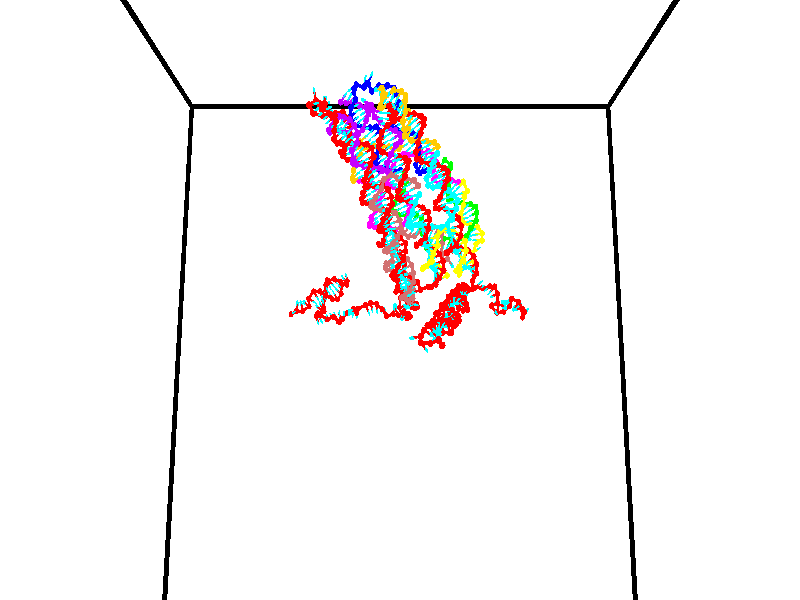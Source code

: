 // switches for output
#declare DRAW_BASES = 1; // possible values are 0, 1; only relevant for DNA ribbons
#declare DRAW_BASES_TYPE = 3; // possible values are 1, 2, 3; only relevant for DNA ribbons
#declare DRAW_FOG = 0; // set to 1 to enable fog

#include "colors.inc"

#include "transforms.inc"
background { rgb <1, 1, 1>}

#default {
   normal{
       ripples 0.25
       frequency 0.20
       turbulence 0.2
       lambda 5
   }
	finish {
		phong 0.1
		phong_size 40.
	}
}

// original window dimensions: 1024x640


// camera settings

camera {
	sky <0, 0.179814, -0.983701>
	up <0, 0.179814, -0.983701>
	right 1.6 * <1, 0, 0>
	location <35, 94.9851, 44.8844>
	look_at <35, 29.7336, 32.9568>
	direction <0, -65.2515, -11.9276>
	angle 67.0682
}


# declare cpy_camera_pos = <35, 94.9851, 44.8844>;
# if (DRAW_FOG = 1)
fog {
	fog_type 2
	up vnormalize(cpy_camera_pos)
	color rgbt<1,1,1,0.3>
	distance 1e-5
	fog_alt 3e-3
	fog_offset 56
}
# end


// LIGHTS

# declare lum = 6;
global_settings {
	ambient_light rgb lum * <0.05, 0.05, 0.05>
	max_trace_level 15
}# declare cpy_direct_light_amount = 0.25;
light_source
{	1000 * <-1, -1.16352, -0.803886>,
	rgb lum * cpy_direct_light_amount
	parallel
}

light_source
{	1000 * <1, 1.16352, 0.803886>,
	rgb lum * cpy_direct_light_amount
	parallel
}

// strand 0

// nucleotide -1

// particle -1
sphere {
	<23.977438, 34.701164, 35.093143> 0.250000
	pigment { color rgbt <1,0,0,0> }
	no_shadow
}
cylinder {
	<24.183640, 35.042408, 35.060986>,  <24.307360, 35.247154, 35.041691>, 0.100000
	pigment { color rgbt <1,0,0,0> }
	no_shadow
}
cylinder {
	<24.183640, 35.042408, 35.060986>,  <23.977438, 34.701164, 35.093143>, 0.100000
	pigment { color rgbt <1,0,0,0> }
	no_shadow
}

// particle -1
sphere {
	<24.183640, 35.042408, 35.060986> 0.100000
	pigment { color rgbt <1,0,0,0> }
	no_shadow
}
sphere {
	0, 1
	scale<0.080000,0.200000,0.300000>
	matrix <-0.456254, 0.193860, -0.868476,
		-0.725320, 0.484381, 0.489169,
		0.515503, 0.853108, -0.080390,
		24.338291, 35.298340, 35.036869>
	pigment { color rgbt <0,1,1,0> }
	no_shadow
}
cylinder {
	<24.384573, 34.038044, 34.695244>,  <23.977438, 34.701164, 35.093143>, 0.130000
	pigment { color rgbt <1,0,0,0> }
	no_shadow
}

// nucleotide -1

// particle -1
sphere {
	<24.384573, 34.038044, 34.695244> 0.250000
	pigment { color rgbt <1,0,0,0> }
	no_shadow
}
cylinder {
	<24.416771, 33.919830, 34.314468>,  <24.436090, 33.848904, 34.086002>, 0.100000
	pigment { color rgbt <1,0,0,0> }
	no_shadow
}
cylinder {
	<24.416771, 33.919830, 34.314468>,  <24.384573, 34.038044, 34.695244>, 0.100000
	pigment { color rgbt <1,0,0,0> }
	no_shadow
}

// particle -1
sphere {
	<24.416771, 33.919830, 34.314468> 0.100000
	pigment { color rgbt <1,0,0,0> }
	no_shadow
}
sphere {
	0, 1
	scale<0.080000,0.200000,0.300000>
	matrix <0.872756, 0.482219, -0.075909,
		0.481475, -0.824696, 0.296746,
		0.080495, -0.295535, -0.951935,
		24.440920, 33.831169, 34.028889>
	pigment { color rgbt <0,1,1,0> }
	no_shadow
}
cylinder {
	<24.969063, 33.615482, 34.634560>,  <24.384573, 34.038044, 34.695244>, 0.130000
	pigment { color rgbt <1,0,0,0> }
	no_shadow
}

// nucleotide -1

// particle -1
sphere {
	<24.969063, 33.615482, 34.634560> 0.250000
	pigment { color rgbt <1,0,0,0> }
	no_shadow
}
cylinder {
	<24.888975, 33.784512, 34.280983>,  <24.840923, 33.885929, 34.068836>, 0.100000
	pigment { color rgbt <1,0,0,0> }
	no_shadow
}
cylinder {
	<24.888975, 33.784512, 34.280983>,  <24.969063, 33.615482, 34.634560>, 0.100000
	pigment { color rgbt <1,0,0,0> }
	no_shadow
}

// particle -1
sphere {
	<24.888975, 33.784512, 34.280983> 0.100000
	pigment { color rgbt <1,0,0,0> }
	no_shadow
}
sphere {
	0, 1
	scale<0.080000,0.200000,0.300000>
	matrix <0.834281, 0.546576, 0.072321,
		0.513701, -0.722973, -0.461976,
		-0.200219, 0.422569, -0.883939,
		24.828909, 33.911282, 34.015800>
	pigment { color rgbt <0,1,1,0> }
	no_shadow
}
cylinder {
	<25.632917, 33.640541, 34.240837>,  <24.969063, 33.615482, 34.634560>, 0.130000
	pigment { color rgbt <1,0,0,0> }
	no_shadow
}

// nucleotide -1

// particle -1
sphere {
	<25.632917, 33.640541, 34.240837> 0.250000
	pigment { color rgbt <1,0,0,0> }
	no_shadow
}
cylinder {
	<25.396517, 33.927204, 34.092724>,  <25.254677, 34.099201, 34.003857>, 0.100000
	pigment { color rgbt <1,0,0,0> }
	no_shadow
}
cylinder {
	<25.396517, 33.927204, 34.092724>,  <25.632917, 33.640541, 34.240837>, 0.100000
	pigment { color rgbt <1,0,0,0> }
	no_shadow
}

// particle -1
sphere {
	<25.396517, 33.927204, 34.092724> 0.100000
	pigment { color rgbt <1,0,0,0> }
	no_shadow
}
sphere {
	0, 1
	scale<0.080000,0.200000,0.300000>
	matrix <0.793419, 0.599293, -0.106466,
		0.145608, -0.356712, -0.922797,
		-0.591003, 0.716662, -0.370284,
		25.219215, 34.142204, 33.981640>
	pigment { color rgbt <0,1,1,0> }
	no_shadow
}
cylinder {
	<25.609018, 34.120197, 33.632229>,  <25.632917, 33.640541, 34.240837>, 0.130000
	pigment { color rgbt <1,0,0,0> }
	no_shadow
}

// nucleotide -1

// particle -1
sphere {
	<25.609018, 34.120197, 33.632229> 0.250000
	pigment { color rgbt <1,0,0,0> }
	no_shadow
}
cylinder {
	<25.966419, 34.091335, 33.809517>,  <26.180861, 34.074020, 33.915890>, 0.100000
	pigment { color rgbt <1,0,0,0> }
	no_shadow
}
cylinder {
	<25.966419, 34.091335, 33.809517>,  <25.609018, 34.120197, 33.632229>, 0.100000
	pigment { color rgbt <1,0,0,0> }
	no_shadow
}

// particle -1
sphere {
	<25.966419, 34.091335, 33.809517> 0.100000
	pigment { color rgbt <1,0,0,0> }
	no_shadow
}
sphere {
	0, 1
	scale<0.080000,0.200000,0.300000>
	matrix <0.448382, 0.089288, -0.889371,
		0.024595, 0.993389, 0.112131,
		0.893504, -0.072151, 0.443222,
		26.234470, 34.069691, 33.942482>
	pigment { color rgbt <0,1,1,0> }
	no_shadow
}
cylinder {
	<26.165382, 34.354282, 33.057598>,  <25.609018, 34.120197, 33.632229>, 0.130000
	pigment { color rgbt <1,0,0,0> }
	no_shadow
}

// nucleotide -1

// particle -1
sphere {
	<26.165382, 34.354282, 33.057598> 0.250000
	pigment { color rgbt <1,0,0,0> }
	no_shadow
}
cylinder {
	<26.374041, 34.210552, 33.367119>,  <26.499235, 34.124313, 33.552834>, 0.100000
	pigment { color rgbt <1,0,0,0> }
	no_shadow
}
cylinder {
	<26.374041, 34.210552, 33.367119>,  <26.165382, 34.354282, 33.057598>, 0.100000
	pigment { color rgbt <1,0,0,0> }
	no_shadow
}

// particle -1
sphere {
	<26.374041, 34.210552, 33.367119> 0.100000
	pigment { color rgbt <1,0,0,0> }
	no_shadow
}
sphere {
	0, 1
	scale<0.080000,0.200000,0.300000>
	matrix <0.761796, -0.212185, -0.612082,
		0.384124, 0.908771, 0.163045,
		0.521647, -0.359322, 0.773804,
		26.530535, 34.102757, 33.599258>
	pigment { color rgbt <0,1,1,0> }
	no_shadow
}
cylinder {
	<26.868013, 34.711552, 33.111053>,  <26.165382, 34.354282, 33.057598>, 0.130000
	pigment { color rgbt <1,0,0,0> }
	no_shadow
}

// nucleotide -1

// particle -1
sphere {
	<26.868013, 34.711552, 33.111053> 0.250000
	pigment { color rgbt <1,0,0,0> }
	no_shadow
}
cylinder {
	<26.922386, 34.368374, 33.309223>,  <26.955009, 34.162468, 33.428123>, 0.100000
	pigment { color rgbt <1,0,0,0> }
	no_shadow
}
cylinder {
	<26.922386, 34.368374, 33.309223>,  <26.868013, 34.711552, 33.111053>, 0.100000
	pigment { color rgbt <1,0,0,0> }
	no_shadow
}

// particle -1
sphere {
	<26.922386, 34.368374, 33.309223> 0.100000
	pigment { color rgbt <1,0,0,0> }
	no_shadow
}
sphere {
	0, 1
	scale<0.080000,0.200000,0.300000>
	matrix <0.880712, -0.124374, -0.457031,
		0.453727, 0.498452, 0.738700,
		0.135933, -0.857949, 0.495425,
		26.963165, 34.110989, 33.457851>
	pigment { color rgbt <0,1,1,0> }
	no_shadow
}
cylinder {
	<27.492538, 34.768467, 33.523232>,  <26.868013, 34.711552, 33.111053>, 0.130000
	pigment { color rgbt <1,0,0,0> }
	no_shadow
}

// nucleotide -1

// particle -1
sphere {
	<27.492538, 34.768467, 33.523232> 0.250000
	pigment { color rgbt <1,0,0,0> }
	no_shadow
}
cylinder {
	<27.429802, 34.377224, 33.468517>,  <27.392160, 34.142479, 33.435688>, 0.100000
	pigment { color rgbt <1,0,0,0> }
	no_shadow
}
cylinder {
	<27.429802, 34.377224, 33.468517>,  <27.492538, 34.768467, 33.523232>, 0.100000
	pigment { color rgbt <1,0,0,0> }
	no_shadow
}

// particle -1
sphere {
	<27.429802, 34.377224, 33.468517> 0.100000
	pigment { color rgbt <1,0,0,0> }
	no_shadow
}
sphere {
	0, 1
	scale<0.080000,0.200000,0.300000>
	matrix <0.822849, -0.052820, -0.565801,
		0.546188, -0.201292, 0.813117,
		-0.156840, -0.978106, -0.136783,
		27.382750, 34.083794, 33.427483>
	pigment { color rgbt <0,1,1,0> }
	no_shadow
}
cylinder {
	<28.092617, 34.444752, 33.754940>,  <27.492538, 34.768467, 33.523232>, 0.130000
	pigment { color rgbt <1,0,0,0> }
	no_shadow
}

// nucleotide -1

// particle -1
sphere {
	<28.092617, 34.444752, 33.754940> 0.250000
	pigment { color rgbt <1,0,0,0> }
	no_shadow
}
cylinder {
	<27.913738, 34.236626, 33.463932>,  <27.806410, 34.111748, 33.289330>, 0.100000
	pigment { color rgbt <1,0,0,0> }
	no_shadow
}
cylinder {
	<27.913738, 34.236626, 33.463932>,  <28.092617, 34.444752, 33.754940>, 0.100000
	pigment { color rgbt <1,0,0,0> }
	no_shadow
}

// particle -1
sphere {
	<27.913738, 34.236626, 33.463932> 0.100000
	pigment { color rgbt <1,0,0,0> }
	no_shadow
}
sphere {
	0, 1
	scale<0.080000,0.200000,0.300000>
	matrix <0.859962, -0.026482, -0.509670,
		0.245925, -0.853562, 0.459297,
		-0.447198, -0.520318, -0.727518,
		27.779579, 34.080532, 33.245678>
	pigment { color rgbt <0,1,1,0> }
	no_shadow
}
cylinder {
	<28.578741, 33.858639, 33.672237>,  <28.092617, 34.444752, 33.754940>, 0.130000
	pigment { color rgbt <1,0,0,0> }
	no_shadow
}

// nucleotide -1

// particle -1
sphere {
	<28.578741, 33.858639, 33.672237> 0.250000
	pigment { color rgbt <1,0,0,0> }
	no_shadow
}
cylinder {
	<28.349125, 33.896374, 33.346889>,  <28.211355, 33.919014, 33.151680>, 0.100000
	pigment { color rgbt <1,0,0,0> }
	no_shadow
}
cylinder {
	<28.349125, 33.896374, 33.346889>,  <28.578741, 33.858639, 33.672237>, 0.100000
	pigment { color rgbt <1,0,0,0> }
	no_shadow
}

// particle -1
sphere {
	<28.349125, 33.896374, 33.346889> 0.100000
	pigment { color rgbt <1,0,0,0> }
	no_shadow
}
sphere {
	0, 1
	scale<0.080000,0.200000,0.300000>
	matrix <0.818630, 0.044341, -0.572607,
		-0.017956, -0.994552, -0.102685,
		-0.574041, 0.094342, -0.813374,
		28.176912, 33.924675, 33.102879>
	pigment { color rgbt <0,1,1,0> }
	no_shadow
}
cylinder {
	<28.893749, 33.462841, 33.090321>,  <28.578741, 33.858639, 33.672237>, 0.130000
	pigment { color rgbt <1,0,0,0> }
	no_shadow
}

// nucleotide -1

// particle -1
sphere {
	<28.893749, 33.462841, 33.090321> 0.250000
	pigment { color rgbt <1,0,0,0> }
	no_shadow
}
cylinder {
	<28.649805, 33.731270, 32.921688>,  <28.503439, 33.892326, 32.820511>, 0.100000
	pigment { color rgbt <1,0,0,0> }
	no_shadow
}
cylinder {
	<28.649805, 33.731270, 32.921688>,  <28.893749, 33.462841, 33.090321>, 0.100000
	pigment { color rgbt <1,0,0,0> }
	no_shadow
}

// particle -1
sphere {
	<28.649805, 33.731270, 32.921688> 0.100000
	pigment { color rgbt <1,0,0,0> }
	no_shadow
}
sphere {
	0, 1
	scale<0.080000,0.200000,0.300000>
	matrix <0.731883, 0.272855, -0.624418,
		-0.304002, -0.689354, -0.657551,
		-0.609861, 0.671075, -0.421578,
		28.466846, 33.932590, 32.795216>
	pigment { color rgbt <0,1,1,0> }
	no_shadow
}
cylinder {
	<28.891769, 33.378208, 32.373032>,  <28.893749, 33.462841, 33.090321>, 0.130000
	pigment { color rgbt <1,0,0,0> }
	no_shadow
}

// nucleotide -1

// particle -1
sphere {
	<28.891769, 33.378208, 32.373032> 0.250000
	pigment { color rgbt <1,0,0,0> }
	no_shadow
}
cylinder {
	<28.827164, 33.761330, 32.468136>,  <28.788401, 33.991203, 32.525196>, 0.100000
	pigment { color rgbt <1,0,0,0> }
	no_shadow
}
cylinder {
	<28.827164, 33.761330, 32.468136>,  <28.891769, 33.378208, 32.373032>, 0.100000
	pigment { color rgbt <1,0,0,0> }
	no_shadow
}

// particle -1
sphere {
	<28.827164, 33.761330, 32.468136> 0.100000
	pigment { color rgbt <1,0,0,0> }
	no_shadow
}
sphere {
	0, 1
	scale<0.080000,0.200000,0.300000>
	matrix <0.667258, 0.283493, -0.688766,
		-0.727104, 0.047401, -0.684889,
		-0.161513, 0.957802, 0.237757,
		28.778709, 34.048672, 32.539463>
	pigment { color rgbt <0,1,1,0> }
	no_shadow
}
cylinder {
	<29.523355, 33.658978, 32.004978>,  <28.891769, 33.378208, 32.373032>, 0.130000
	pigment { color rgbt <1,0,0,0> }
	no_shadow
}

// nucleotide -1

// particle -1
sphere {
	<29.523355, 33.658978, 32.004978> 0.250000
	pigment { color rgbt <1,0,0,0> }
	no_shadow
}
cylinder {
	<29.494444, 34.011162, 31.817551>,  <29.477097, 34.222473, 31.705093>, 0.100000
	pigment { color rgbt <1,0,0,0> }
	no_shadow
}
cylinder {
	<29.494444, 34.011162, 31.817551>,  <29.523355, 33.658978, 32.004978>, 0.100000
	pigment { color rgbt <1,0,0,0> }
	no_shadow
}

// particle -1
sphere {
	<29.494444, 34.011162, 31.817551> 0.100000
	pigment { color rgbt <1,0,0,0> }
	no_shadow
}
sphere {
	0, 1
	scale<0.080000,0.200000,0.300000>
	matrix <-0.854423, 0.187699, 0.484491,
		0.514527, 0.435375, 0.738723,
		-0.072277, 0.880465, -0.468570,
		29.472761, 34.275303, 31.676979>
	pigment { color rgbt <0,1,1,0> }
	no_shadow
}
cylinder {
	<29.543966, 34.315220, 32.488026>,  <29.523355, 33.658978, 32.004978>, 0.130000
	pigment { color rgbt <1,0,0,0> }
	no_shadow
}

// nucleotide -1

// particle -1
sphere {
	<29.543966, 34.315220, 32.488026> 0.250000
	pigment { color rgbt <1,0,0,0> }
	no_shadow
}
cylinder {
	<29.326809, 34.350918, 32.154007>,  <29.196514, 34.372337, 31.953596>, 0.100000
	pigment { color rgbt <1,0,0,0> }
	no_shadow
}
cylinder {
	<29.326809, 34.350918, 32.154007>,  <29.543966, 34.315220, 32.488026>, 0.100000
	pigment { color rgbt <1,0,0,0> }
	no_shadow
}

// particle -1
sphere {
	<29.326809, 34.350918, 32.154007> 0.100000
	pigment { color rgbt <1,0,0,0> }
	no_shadow
}
sphere {
	0, 1
	scale<0.080000,0.200000,0.300000>
	matrix <-0.780952, 0.312015, 0.541074,
		0.308837, 0.945876, -0.099692,
		-0.542894, 0.089249, -0.835045,
		29.163940, 34.377693, 31.903494>
	pigment { color rgbt <0,1,1,0> }
	no_shadow
}
cylinder {
	<28.991465, 34.904564, 32.336861>,  <29.543966, 34.315220, 32.488026>, 0.130000
	pigment { color rgbt <1,0,0,0> }
	no_shadow
}

// nucleotide -1

// particle -1
sphere {
	<28.991465, 34.904564, 32.336861> 0.250000
	pigment { color rgbt <1,0,0,0> }
	no_shadow
}
cylinder {
	<28.840757, 34.586426, 32.146923>,  <28.750334, 34.395542, 32.032959>, 0.100000
	pigment { color rgbt <1,0,0,0> }
	no_shadow
}
cylinder {
	<28.840757, 34.586426, 32.146923>,  <28.991465, 34.904564, 32.336861>, 0.100000
	pigment { color rgbt <1,0,0,0> }
	no_shadow
}

// particle -1
sphere {
	<28.840757, 34.586426, 32.146923> 0.100000
	pigment { color rgbt <1,0,0,0> }
	no_shadow
}
sphere {
	0, 1
	scale<0.080000,0.200000,0.300000>
	matrix <-0.811947, 0.036822, 0.582568,
		-0.445856, 0.605042, -0.659649,
		-0.376768, -0.795342, -0.474845,
		28.727728, 34.347824, 32.004471>
	pigment { color rgbt <0,1,1,0> }
	no_shadow
}
cylinder {
	<28.312157, 35.052372, 32.117847>,  <28.991465, 34.904564, 32.336861>, 0.130000
	pigment { color rgbt <1,0,0,0> }
	no_shadow
}

// nucleotide -1

// particle -1
sphere {
	<28.312157, 35.052372, 32.117847> 0.250000
	pigment { color rgbt <1,0,0,0> }
	no_shadow
}
cylinder {
	<28.391901, 34.667187, 32.190468>,  <28.439747, 34.436077, 32.234039>, 0.100000
	pigment { color rgbt <1,0,0,0> }
	no_shadow
}
cylinder {
	<28.391901, 34.667187, 32.190468>,  <28.312157, 35.052372, 32.117847>, 0.100000
	pigment { color rgbt <1,0,0,0> }
	no_shadow
}

// particle -1
sphere {
	<28.391901, 34.667187, 32.190468> 0.100000
	pigment { color rgbt <1,0,0,0> }
	no_shadow
}
sphere {
	0, 1
	scale<0.080000,0.200000,0.300000>
	matrix <-0.708129, -0.013506, 0.705954,
		-0.677354, -0.269301, -0.684594,
		0.199360, -0.962961, 0.181551,
		28.451710, 34.378300, 32.244934>
	pigment { color rgbt <0,1,1,0> }
	no_shadow
}
cylinder {
	<27.683390, 34.662827, 32.199692>,  <28.312157, 35.052372, 32.117847>, 0.130000
	pigment { color rgbt <1,0,0,0> }
	no_shadow
}

// nucleotide -1

// particle -1
sphere {
	<27.683390, 34.662827, 32.199692> 0.250000
	pigment { color rgbt <1,0,0,0> }
	no_shadow
}
cylinder {
	<27.935751, 34.403584, 32.370300>,  <28.087168, 34.248039, 32.472664>, 0.100000
	pigment { color rgbt <1,0,0,0> }
	no_shadow
}
cylinder {
	<27.935751, 34.403584, 32.370300>,  <27.683390, 34.662827, 32.199692>, 0.100000
	pigment { color rgbt <1,0,0,0> }
	no_shadow
}

// particle -1
sphere {
	<27.935751, 34.403584, 32.370300> 0.100000
	pigment { color rgbt <1,0,0,0> }
	no_shadow
}
sphere {
	0, 1
	scale<0.080000,0.200000,0.300000>
	matrix <-0.717117, -0.277278, 0.639422,
		-0.296155, -0.709271, -0.639708,
		0.630900, -0.648114, 0.426513,
		28.125021, 34.209152, 32.498257>
	pigment { color rgbt <0,1,1,0> }
	no_shadow
}
cylinder {
	<27.455183, 33.967735, 31.988840>,  <27.683390, 34.662827, 32.199692>, 0.130000
	pigment { color rgbt <1,0,0,0> }
	no_shadow
}

// nucleotide -1

// particle -1
sphere {
	<27.455183, 33.967735, 31.988840> 0.250000
	pigment { color rgbt <1,0,0,0> }
	no_shadow
}
cylinder {
	<27.645271, 33.933949, 32.339161>,  <27.759325, 33.913677, 32.549355>, 0.100000
	pigment { color rgbt <1,0,0,0> }
	no_shadow
}
cylinder {
	<27.645271, 33.933949, 32.339161>,  <27.455183, 33.967735, 31.988840>, 0.100000
	pigment { color rgbt <1,0,0,0> }
	no_shadow
}

// particle -1
sphere {
	<27.645271, 33.933949, 32.339161> 0.100000
	pigment { color rgbt <1,0,0,0> }
	no_shadow
}
sphere {
	0, 1
	scale<0.080000,0.200000,0.300000>
	matrix <-0.877980, -0.110662, 0.465730,
		0.057580, -0.990262, -0.126748,
		0.475221, -0.084465, 0.875803,
		27.787838, 33.908611, 32.601902>
	pigment { color rgbt <0,1,1,0> }
	no_shadow
}
cylinder {
	<27.263172, 33.391121, 32.292046>,  <27.455183, 33.967735, 31.988840>, 0.130000
	pigment { color rgbt <1,0,0,0> }
	no_shadow
}

// nucleotide -1

// particle -1
sphere {
	<27.263172, 33.391121, 32.292046> 0.250000
	pigment { color rgbt <1,0,0,0> }
	no_shadow
}
cylinder {
	<27.392790, 33.628716, 32.586575>,  <27.470560, 33.771275, 32.763290>, 0.100000
	pigment { color rgbt <1,0,0,0> }
	no_shadow
}
cylinder {
	<27.392790, 33.628716, 32.586575>,  <27.263172, 33.391121, 32.292046>, 0.100000
	pigment { color rgbt <1,0,0,0> }
	no_shadow
}

// particle -1
sphere {
	<27.392790, 33.628716, 32.586575> 0.100000
	pigment { color rgbt <1,0,0,0> }
	no_shadow
}
sphere {
	0, 1
	scale<0.080000,0.200000,0.300000>
	matrix <-0.871386, -0.115645, 0.476774,
		0.368350, -0.796118, 0.480119,
		0.324045, 0.593989, 0.736324,
		27.490004, 33.806911, 32.807472>
	pigment { color rgbt <0,1,1,0> }
	no_shadow
}
cylinder {
	<27.200615, 32.962593, 32.822151>,  <27.263172, 33.391121, 32.292046>, 0.130000
	pigment { color rgbt <1,0,0,0> }
	no_shadow
}

// nucleotide -1

// particle -1
sphere {
	<27.200615, 32.962593, 32.822151> 0.250000
	pigment { color rgbt <1,0,0,0> }
	no_shadow
}
cylinder {
	<27.240341, 33.316139, 33.004978>,  <27.264177, 33.528267, 33.114674>, 0.100000
	pigment { color rgbt <1,0,0,0> }
	no_shadow
}
cylinder {
	<27.240341, 33.316139, 33.004978>,  <27.200615, 32.962593, 32.822151>, 0.100000
	pigment { color rgbt <1,0,0,0> }
	no_shadow
}

// particle -1
sphere {
	<27.240341, 33.316139, 33.004978> 0.100000
	pigment { color rgbt <1,0,0,0> }
	no_shadow
}
sphere {
	0, 1
	scale<0.080000,0.200000,0.300000>
	matrix <-0.632552, -0.298505, 0.714683,
		0.768124, -0.360100, 0.529446,
		0.099315, 0.883868, 0.457071,
		27.270136, 33.581299, 33.142101>
	pigment { color rgbt <0,1,1,0> }
	no_shadow
}
cylinder {
	<26.994650, 32.845539, 33.540493>,  <27.200615, 32.962593, 32.822151>, 0.130000
	pigment { color rgbt <1,0,0,0> }
	no_shadow
}

// nucleotide -1

// particle -1
sphere {
	<26.994650, 32.845539, 33.540493> 0.250000
	pigment { color rgbt <1,0,0,0> }
	no_shadow
}
cylinder {
	<27.160259, 33.209442, 33.528347>,  <27.259624, 33.427784, 33.521057>, 0.100000
	pigment { color rgbt <1,0,0,0> }
	no_shadow
}
cylinder {
	<27.160259, 33.209442, 33.528347>,  <26.994650, 32.845539, 33.540493>, 0.100000
	pigment { color rgbt <1,0,0,0> }
	no_shadow
}

// particle -1
sphere {
	<27.160259, 33.209442, 33.528347> 0.100000
	pigment { color rgbt <1,0,0,0> }
	no_shadow
}
sphere {
	0, 1
	scale<0.080000,0.200000,0.300000>
	matrix <-0.604645, 0.299800, 0.737919,
		0.680433, -0.287154, 0.674206,
		0.414023, 0.909760, -0.030367,
		27.284466, 33.482368, 33.519238>
	pigment { color rgbt <0,1,1,0> }
	no_shadow
}
cylinder {
	<27.036676, 33.068520, 34.207455>,  <26.994650, 32.845539, 33.540493>, 0.130000
	pigment { color rgbt <1,0,0,0> }
	no_shadow
}

// nucleotide -1

// particle -1
sphere {
	<27.036676, 33.068520, 34.207455> 0.250000
	pigment { color rgbt <1,0,0,0> }
	no_shadow
}
cylinder {
	<27.032454, 33.390831, 33.970608>,  <27.029921, 33.584217, 33.828499>, 0.100000
	pigment { color rgbt <1,0,0,0> }
	no_shadow
}
cylinder {
	<27.032454, 33.390831, 33.970608>,  <27.036676, 33.068520, 34.207455>, 0.100000
	pigment { color rgbt <1,0,0,0> }
	no_shadow
}

// particle -1
sphere {
	<27.032454, 33.390831, 33.970608> 0.100000
	pigment { color rgbt <1,0,0,0> }
	no_shadow
}
sphere {
	0, 1
	scale<0.080000,0.200000,0.300000>
	matrix <-0.636589, 0.451239, 0.625410,
		0.771131, 0.383539, 0.508188,
		-0.010555, 0.805780, -0.592121,
		27.029287, 33.632565, 33.792973>
	pigment { color rgbt <0,1,1,0> }
	no_shadow
}
cylinder {
	<27.171637, 33.580536, 34.646889>,  <27.036676, 33.068520, 34.207455>, 0.130000
	pigment { color rgbt <1,0,0,0> }
	no_shadow
}

// nucleotide -1

// particle -1
sphere {
	<27.171637, 33.580536, 34.646889> 0.250000
	pigment { color rgbt <1,0,0,0> }
	no_shadow
}
cylinder {
	<26.970041, 33.715057, 34.328671>,  <26.849083, 33.795773, 34.137741>, 0.100000
	pigment { color rgbt <1,0,0,0> }
	no_shadow
}
cylinder {
	<26.970041, 33.715057, 34.328671>,  <27.171637, 33.580536, 34.646889>, 0.100000
	pigment { color rgbt <1,0,0,0> }
	no_shadow
}

// particle -1
sphere {
	<26.970041, 33.715057, 34.328671> 0.100000
	pigment { color rgbt <1,0,0,0> }
	no_shadow
}
sphere {
	0, 1
	scale<0.080000,0.200000,0.300000>
	matrix <-0.655352, 0.451059, 0.605854,
		0.562590, 0.826707, -0.006930,
		-0.503989, 0.336306, -0.795546,
		26.818844, 33.815948, 34.090008>
	pigment { color rgbt <0,1,1,0> }
	no_shadow
}
cylinder {
	<27.107338, 34.315239, 34.702045>,  <27.171637, 33.580536, 34.646889>, 0.130000
	pigment { color rgbt <1,0,0,0> }
	no_shadow
}

// nucleotide -1

// particle -1
sphere {
	<27.107338, 34.315239, 34.702045> 0.250000
	pigment { color rgbt <1,0,0,0> }
	no_shadow
}
cylinder {
	<26.795523, 34.174606, 34.494698>,  <26.608435, 34.090225, 34.370289>, 0.100000
	pigment { color rgbt <1,0,0,0> }
	no_shadow
}
cylinder {
	<26.795523, 34.174606, 34.494698>,  <27.107338, 34.315239, 34.702045>, 0.100000
	pigment { color rgbt <1,0,0,0> }
	no_shadow
}

// particle -1
sphere {
	<26.795523, 34.174606, 34.494698> 0.100000
	pigment { color rgbt <1,0,0,0> }
	no_shadow
}
sphere {
	0, 1
	scale<0.080000,0.200000,0.300000>
	matrix <-0.625631, 0.476901, 0.617374,
		0.030153, 0.805576, -0.591725,
		-0.779536, -0.351586, -0.518373,
		26.561663, 34.069130, 34.339184>
	pigment { color rgbt <0,1,1,0> }
	no_shadow
}
cylinder {
	<26.498487, 34.428478, 35.216434>,  <27.107338, 34.315239, 34.702045>, 0.130000
	pigment { color rgbt <1,0,0,0> }
	no_shadow
}

// nucleotide -1

// particle -1
sphere {
	<26.498487, 34.428478, 35.216434> 0.250000
	pigment { color rgbt <1,0,0,0> }
	no_shadow
}
cylinder {
	<26.630762, 34.605564, 35.549816>,  <26.710127, 34.711815, 35.749844>, 0.100000
	pigment { color rgbt <1,0,0,0> }
	no_shadow
}
cylinder {
	<26.630762, 34.605564, 35.549816>,  <26.498487, 34.428478, 35.216434>, 0.100000
	pigment { color rgbt <1,0,0,0> }
	no_shadow
}

// particle -1
sphere {
	<26.630762, 34.605564, 35.549816> 0.100000
	pigment { color rgbt <1,0,0,0> }
	no_shadow
}
sphere {
	0, 1
	scale<0.080000,0.200000,0.300000>
	matrix <0.876259, 0.183915, -0.445360,
		-0.350454, 0.877596, -0.327118,
		0.330685, 0.442719, 0.833455,
		26.729967, 34.738380, 35.799854>
	pigment { color rgbt <0,1,1,0> }
	no_shadow
}
cylinder {
	<26.715637, 35.080204, 35.065922>,  <26.498487, 34.428478, 35.216434>, 0.130000
	pigment { color rgbt <1,0,0,0> }
	no_shadow
}

// nucleotide -1

// particle -1
sphere {
	<26.715637, 35.080204, 35.065922> 0.250000
	pigment { color rgbt <1,0,0,0> }
	no_shadow
}
cylinder {
	<26.906246, 34.964394, 35.397968>,  <27.020611, 34.894905, 35.597198>, 0.100000
	pigment { color rgbt <1,0,0,0> }
	no_shadow
}
cylinder {
	<26.906246, 34.964394, 35.397968>,  <26.715637, 35.080204, 35.065922>, 0.100000
	pigment { color rgbt <1,0,0,0> }
	no_shadow
}

// particle -1
sphere {
	<26.906246, 34.964394, 35.397968> 0.100000
	pigment { color rgbt <1,0,0,0> }
	no_shadow
}
sphere {
	0, 1
	scale<0.080000,0.200000,0.300000>
	matrix <0.871667, 0.278623, -0.403193,
		-0.114554, 0.915719, 0.385144,
		0.476522, -0.289530, 0.830120,
		27.049202, 34.877533, 35.647003>
	pigment { color rgbt <0,1,1,0> }
	no_shadow
}
cylinder {
	<27.100836, 35.615799, 35.313030>,  <26.715637, 35.080204, 35.065922>, 0.130000
	pigment { color rgbt <1,0,0,0> }
	no_shadow
}

// nucleotide -1

// particle -1
sphere {
	<27.100836, 35.615799, 35.313030> 0.250000
	pigment { color rgbt <1,0,0,0> }
	no_shadow
}
cylinder {
	<27.270737, 35.273869, 35.432262>,  <27.372677, 35.068710, 35.503803>, 0.100000
	pigment { color rgbt <1,0,0,0> }
	no_shadow
}
cylinder {
	<27.270737, 35.273869, 35.432262>,  <27.100836, 35.615799, 35.313030>, 0.100000
	pigment { color rgbt <1,0,0,0> }
	no_shadow
}

// particle -1
sphere {
	<27.270737, 35.273869, 35.432262> 0.100000
	pigment { color rgbt <1,0,0,0> }
	no_shadow
}
sphere {
	0, 1
	scale<0.080000,0.200000,0.300000>
	matrix <0.853975, 0.269029, -0.445365,
		0.300518, 0.443726, 0.844273,
		0.424754, -0.854828, 0.298083,
		27.398163, 35.017422, 35.521687>
	pigment { color rgbt <0,1,1,0> }
	no_shadow
}
cylinder {
	<27.776018, 35.682545, 35.678207>,  <27.100836, 35.615799, 35.313030>, 0.130000
	pigment { color rgbt <1,0,0,0> }
	no_shadow
}

// nucleotide -1

// particle -1
sphere {
	<27.776018, 35.682545, 35.678207> 0.250000
	pigment { color rgbt <1,0,0,0> }
	no_shadow
}
cylinder {
	<27.733606, 35.337719, 35.479977>,  <27.708160, 35.130821, 35.361038>, 0.100000
	pigment { color rgbt <1,0,0,0> }
	no_shadow
}
cylinder {
	<27.733606, 35.337719, 35.479977>,  <27.776018, 35.682545, 35.678207>, 0.100000
	pigment { color rgbt <1,0,0,0> }
	no_shadow
}

// particle -1
sphere {
	<27.733606, 35.337719, 35.479977> 0.100000
	pigment { color rgbt <1,0,0,0> }
	no_shadow
}
sphere {
	0, 1
	scale<0.080000,0.200000,0.300000>
	matrix <0.867563, 0.163336, -0.469740,
		0.485894, -0.479750, 0.730580,
		-0.106028, -0.862068, -0.495577,
		27.701797, 35.079098, 35.331303>
	pigment { color rgbt <0,1,1,0> }
	no_shadow
}
cylinder {
	<28.396715, 35.624195, 35.455994>,  <27.776018, 35.682545, 35.678207>, 0.130000
	pigment { color rgbt <1,0,0,0> }
	no_shadow
}

// nucleotide -1

// particle -1
sphere {
	<28.396715, 35.624195, 35.455994> 0.250000
	pigment { color rgbt <1,0,0,0> }
	no_shadow
}
cylinder {
	<28.211454, 35.298935, 35.314983>,  <28.100298, 35.103779, 35.230377>, 0.100000
	pigment { color rgbt <1,0,0,0> }
	no_shadow
}
cylinder {
	<28.211454, 35.298935, 35.314983>,  <28.396715, 35.624195, 35.455994>, 0.100000
	pigment { color rgbt <1,0,0,0> }
	no_shadow
}

// particle -1
sphere {
	<28.211454, 35.298935, 35.314983> 0.100000
	pigment { color rgbt <1,0,0,0> }
	no_shadow
}
sphere {
	0, 1
	scale<0.080000,0.200000,0.300000>
	matrix <0.746159, -0.143115, -0.650203,
		0.478262, -0.564183, 0.673025,
		-0.463154, -0.813151, -0.352524,
		28.072508, 35.054989, 35.209225>
	pigment { color rgbt <0,1,1,0> }
	no_shadow
}
cylinder {
	<28.787094, 35.075180, 35.767548>,  <28.396715, 35.624195, 35.455994>, 0.130000
	pigment { color rgbt <1,0,0,0> }
	no_shadow
}

// nucleotide -1

// particle -1
sphere {
	<28.787094, 35.075180, 35.767548> 0.250000
	pigment { color rgbt <1,0,0,0> }
	no_shadow
}
cylinder {
	<28.589821, 35.007629, 35.426197>,  <28.471457, 34.967098, 35.221386>, 0.100000
	pigment { color rgbt <1,0,0,0> }
	no_shadow
}
cylinder {
	<28.589821, 35.007629, 35.426197>,  <28.787094, 35.075180, 35.767548>, 0.100000
	pigment { color rgbt <1,0,0,0> }
	no_shadow
}

// particle -1
sphere {
	<28.589821, 35.007629, 35.426197> 0.100000
	pigment { color rgbt <1,0,0,0> }
	no_shadow
}
sphere {
	0, 1
	scale<0.080000,0.200000,0.300000>
	matrix <0.863230, -0.216466, -0.456044,
		-0.107714, -0.961574, 0.252534,
		-0.493185, -0.168873, -0.853376,
		28.441866, 34.956966, 35.170185>
	pigment { color rgbt <0,1,1,0> }
	no_shadow
}
cylinder {
	<28.901896, 34.435905, 35.686047>,  <28.787094, 35.075180, 35.767548>, 0.130000
	pigment { color rgbt <1,0,0,0> }
	no_shadow
}

// nucleotide -1

// particle -1
sphere {
	<28.901896, 34.435905, 35.686047> 0.250000
	pigment { color rgbt <1,0,0,0> }
	no_shadow
}
cylinder {
	<28.879244, 34.558220, 35.305882>,  <28.865652, 34.631607, 35.077782>, 0.100000
	pigment { color rgbt <1,0,0,0> }
	no_shadow
}
cylinder {
	<28.879244, 34.558220, 35.305882>,  <28.901896, 34.435905, 35.686047>, 0.100000
	pigment { color rgbt <1,0,0,0> }
	no_shadow
}

// particle -1
sphere {
	<28.879244, 34.558220, 35.305882> 0.100000
	pigment { color rgbt <1,0,0,0> }
	no_shadow
}
sphere {
	0, 1
	scale<0.080000,0.200000,0.300000>
	matrix <0.939531, -0.305715, -0.154340,
		-0.337750, -0.901685, -0.269979,
		-0.056630, 0.305782, -0.950416,
		28.862255, 34.649956, 35.020756>
	pigment { color rgbt <0,1,1,0> }
	no_shadow
}
cylinder {
	<29.136770, 33.853886, 35.349388>,  <28.901896, 34.435905, 35.686047>, 0.130000
	pigment { color rgbt <1,0,0,0> }
	no_shadow
}

// nucleotide -1

// particle -1
sphere {
	<29.136770, 33.853886, 35.349388> 0.250000
	pigment { color rgbt <1,0,0,0> }
	no_shadow
}
cylinder {
	<29.230518, 34.188438, 35.151180>,  <29.286768, 34.389172, 35.032257>, 0.100000
	pigment { color rgbt <1,0,0,0> }
	no_shadow
}
cylinder {
	<29.230518, 34.188438, 35.151180>,  <29.136770, 33.853886, 35.349388>, 0.100000
	pigment { color rgbt <1,0,0,0> }
	no_shadow
}

// particle -1
sphere {
	<29.230518, 34.188438, 35.151180> 0.100000
	pigment { color rgbt <1,0,0,0> }
	no_shadow
}
sphere {
	0, 1
	scale<0.080000,0.200000,0.300000>
	matrix <0.905554, -0.373233, -0.201667,
		-0.353614, -0.401452, -0.844863,
		0.234371, 0.836381, -0.495516,
		29.300829, 34.439354, 35.002525>
	pigment { color rgbt <0,1,1,0> }
	no_shadow
}
cylinder {
	<29.532024, 33.567863, 34.810452>,  <29.136770, 33.853886, 35.349388>, 0.130000
	pigment { color rgbt <1,0,0,0> }
	no_shadow
}

// nucleotide -1

// particle -1
sphere {
	<29.532024, 33.567863, 34.810452> 0.250000
	pigment { color rgbt <1,0,0,0> }
	no_shadow
}
cylinder {
	<29.679453, 33.928535, 34.900890>,  <29.767910, 34.144939, 34.955154>, 0.100000
	pigment { color rgbt <1,0,0,0> }
	no_shadow
}
cylinder {
	<29.679453, 33.928535, 34.900890>,  <29.532024, 33.567863, 34.810452>, 0.100000
	pigment { color rgbt <1,0,0,0> }
	no_shadow
}

// particle -1
sphere {
	<29.679453, 33.928535, 34.900890> 0.100000
	pigment { color rgbt <1,0,0,0> }
	no_shadow
}
sphere {
	0, 1
	scale<0.080000,0.200000,0.300000>
	matrix <0.929471, -0.361486, -0.073560,
		0.015404, 0.237264, -0.971323,
		0.368573, 0.901684, 0.226099,
		29.790024, 34.199039, 34.968719>
	pigment { color rgbt <0,1,1,0> }
	no_shadow
}
cylinder {
	<30.218296, 33.768509, 34.470581>,  <29.532024, 33.567863, 34.810452>, 0.130000
	pigment { color rgbt <1,0,0,0> }
	no_shadow
}

// nucleotide -1

// particle -1
sphere {
	<30.218296, 33.768509, 34.470581> 0.250000
	pigment { color rgbt <1,0,0,0> }
	no_shadow
}
cylinder {
	<30.185297, 33.951046, 34.824970>,  <30.165499, 34.060570, 35.037601>, 0.100000
	pigment { color rgbt <1,0,0,0> }
	no_shadow
}
cylinder {
	<30.185297, 33.951046, 34.824970>,  <30.218296, 33.768509, 34.470581>, 0.100000
	pigment { color rgbt <1,0,0,0> }
	no_shadow
}

// particle -1
sphere {
	<30.185297, 33.951046, 34.824970> 0.100000
	pigment { color rgbt <1,0,0,0> }
	no_shadow
}
sphere {
	0, 1
	scale<0.080000,0.200000,0.300000>
	matrix <0.926699, -0.291928, 0.236656,
		0.366637, 0.840551, -0.398813,
		-0.082496, 0.456346, 0.885970,
		30.160547, 34.087952, 35.090759>
	pigment { color rgbt <0,1,1,0> }
	no_shadow
}
cylinder {
	<30.681757, 34.377163, 34.539948>,  <30.218296, 33.768509, 34.470581>, 0.130000
	pigment { color rgbt <1,0,0,0> }
	no_shadow
}

// nucleotide -1

// particle -1
sphere {
	<30.681757, 34.377163, 34.539948> 0.250000
	pigment { color rgbt <1,0,0,0> }
	no_shadow
}
cylinder {
	<30.628265, 34.138687, 34.856598>,  <30.596170, 33.995602, 35.046589>, 0.100000
	pigment { color rgbt <1,0,0,0> }
	no_shadow
}
cylinder {
	<30.628265, 34.138687, 34.856598>,  <30.681757, 34.377163, 34.539948>, 0.100000
	pigment { color rgbt <1,0,0,0> }
	no_shadow
}

// particle -1
sphere {
	<30.628265, 34.138687, 34.856598> 0.100000
	pigment { color rgbt <1,0,0,0> }
	no_shadow
}
sphere {
	0, 1
	scale<0.080000,0.200000,0.300000>
	matrix <0.933629, -0.343678, -0.101110,
		0.332345, 0.725566, 0.602578,
		-0.133731, -0.596188, 0.791629,
		30.588146, 33.959831, 35.094086>
	pigment { color rgbt <0,1,1,0> }
	no_shadow
}
cylinder {
	<30.656080, 34.932205, 35.035397>,  <30.681757, 34.377163, 34.539948>, 0.130000
	pigment { color rgbt <1,0,0,0> }
	no_shadow
}

// nucleotide -1

// particle -1
sphere {
	<30.656080, 34.932205, 35.035397> 0.250000
	pigment { color rgbt <1,0,0,0> }
	no_shadow
}
cylinder {
	<30.323893, 35.140427, 34.956055>,  <30.124580, 35.265362, 34.908451>, 0.100000
	pigment { color rgbt <1,0,0,0> }
	no_shadow
}
cylinder {
	<30.323893, 35.140427, 34.956055>,  <30.656080, 34.932205, 35.035397>, 0.100000
	pigment { color rgbt <1,0,0,0> }
	no_shadow
}

// particle -1
sphere {
	<30.323893, 35.140427, 34.956055> 0.100000
	pigment { color rgbt <1,0,0,0> }
	no_shadow
}
sphere {
	0, 1
	scale<0.080000,0.200000,0.300000>
	matrix <0.336757, 0.752768, 0.565628,
		0.443754, 0.402940, -0.800451,
		-0.830468, 0.520558, -0.198351,
		30.074753, 35.296593, 34.896549>
	pigment { color rgbt <0,1,1,0> }
	no_shadow
}
cylinder {
	<30.831104, 35.600014, 34.761536>,  <30.656080, 34.932205, 35.035397>, 0.130000
	pigment { color rgbt <1,0,0,0> }
	no_shadow
}

// nucleotide -1

// particle -1
sphere {
	<30.831104, 35.600014, 34.761536> 0.250000
	pigment { color rgbt <1,0,0,0> }
	no_shadow
}
cylinder {
	<30.470093, 35.630318, 34.931103>,  <30.253487, 35.648499, 35.032845>, 0.100000
	pigment { color rgbt <1,0,0,0> }
	no_shadow
}
cylinder {
	<30.470093, 35.630318, 34.931103>,  <30.831104, 35.600014, 34.761536>, 0.100000
	pigment { color rgbt <1,0,0,0> }
	no_shadow
}

// particle -1
sphere {
	<30.470093, 35.630318, 34.931103> 0.100000
	pigment { color rgbt <1,0,0,0> }
	no_shadow
}
sphere {
	0, 1
	scale<0.080000,0.200000,0.300000>
	matrix <0.296626, 0.823001, 0.484441,
		-0.312183, 0.562965, -0.765253,
		-0.902527, 0.075759, 0.423917,
		30.199335, 35.653046, 35.058277>
	pigment { color rgbt <0,1,1,0> }
	no_shadow
}
cylinder {
	<31.570990, 35.807892, 34.499588>,  <30.831104, 35.600014, 34.761536>, 0.130000
	pigment { color rgbt <1,0,0,0> }
	no_shadow
}

// nucleotide -1

// particle -1
sphere {
	<31.570990, 35.807892, 34.499588> 0.250000
	pigment { color rgbt <1,0,0,0> }
	no_shadow
}
cylinder {
	<31.756666, 35.792667, 34.853554>,  <31.868073, 35.783531, 35.065933>, 0.100000
	pigment { color rgbt <1,0,0,0> }
	no_shadow
}
cylinder {
	<31.756666, 35.792667, 34.853554>,  <31.570990, 35.807892, 34.499588>, 0.100000
	pigment { color rgbt <1,0,0,0> }
	no_shadow
}

// particle -1
sphere {
	<31.756666, 35.792667, 34.853554> 0.100000
	pigment { color rgbt <1,0,0,0> }
	no_shadow
}
sphere {
	0, 1
	scale<0.080000,0.200000,0.300000>
	matrix <0.835550, -0.312700, -0.451747,
		0.293909, 0.949089, -0.113348,
		0.464192, -0.038065, 0.884916,
		31.895924, 35.781246, 35.119030>
	pigment { color rgbt <0,1,1,0> }
	no_shadow
}
cylinder {
	<32.095894, 36.103901, 34.366310>,  <31.570990, 35.807892, 34.499588>, 0.130000
	pigment { color rgbt <1,0,0,0> }
	no_shadow
}

// nucleotide -1

// particle -1
sphere {
	<32.095894, 36.103901, 34.366310> 0.250000
	pigment { color rgbt <1,0,0,0> }
	no_shadow
}
cylinder {
	<32.179585, 35.878841, 34.686222>,  <32.229801, 35.743805, 34.878170>, 0.100000
	pigment { color rgbt <1,0,0,0> }
	no_shadow
}
cylinder {
	<32.179585, 35.878841, 34.686222>,  <32.095894, 36.103901, 34.366310>, 0.100000
	pigment { color rgbt <1,0,0,0> }
	no_shadow
}

// particle -1
sphere {
	<32.179585, 35.878841, 34.686222> 0.100000
	pigment { color rgbt <1,0,0,0> }
	no_shadow
}
sphere {
	0, 1
	scale<0.080000,0.200000,0.300000>
	matrix <0.945455, -0.092432, -0.312364,
		0.249676, 0.821514, 0.512618,
		0.209229, -0.562647, 0.799782,
		32.242352, 35.710049, 34.926155>
	pigment { color rgbt <0,1,1,0> }
	no_shadow
}
cylinder {
	<32.705296, 36.209728, 34.472973>,  <32.095894, 36.103901, 34.366310>, 0.130000
	pigment { color rgbt <1,0,0,0> }
	no_shadow
}

// nucleotide -1

// particle -1
sphere {
	<32.705296, 36.209728, 34.472973> 0.250000
	pigment { color rgbt <1,0,0,0> }
	no_shadow
}
cylinder {
	<32.706867, 35.929012, 34.757923>,  <32.707809, 35.760582, 34.928894>, 0.100000
	pigment { color rgbt <1,0,0,0> }
	no_shadow
}
cylinder {
	<32.706867, 35.929012, 34.757923>,  <32.705296, 36.209728, 34.472973>, 0.100000
	pigment { color rgbt <1,0,0,0> }
	no_shadow
}

// particle -1
sphere {
	<32.706867, 35.929012, 34.757923> 0.100000
	pigment { color rgbt <1,0,0,0> }
	no_shadow
}
sphere {
	0, 1
	scale<0.080000,0.200000,0.300000>
	matrix <0.979721, -0.140008, -0.143331,
		0.200326, 0.698493, 0.687006,
		0.003929, -0.701788, 0.712375,
		32.708046, 35.718475, 34.971634>
	pigment { color rgbt <0,1,1,0> }
	no_shadow
}
cylinder {
	<33.241112, 36.398838, 34.952251>,  <32.705296, 36.209728, 34.472973>, 0.130000
	pigment { color rgbt <1,0,0,0> }
	no_shadow
}

// nucleotide -1

// particle -1
sphere {
	<33.241112, 36.398838, 34.952251> 0.250000
	pigment { color rgbt <1,0,0,0> }
	no_shadow
}
cylinder {
	<33.180386, 36.003567, 34.943687>,  <33.143951, 35.766403, 34.938549>, 0.100000
	pigment { color rgbt <1,0,0,0> }
	no_shadow
}
cylinder {
	<33.180386, 36.003567, 34.943687>,  <33.241112, 36.398838, 34.952251>, 0.100000
	pigment { color rgbt <1,0,0,0> }
	no_shadow
}

// particle -1
sphere {
	<33.180386, 36.003567, 34.943687> 0.100000
	pigment { color rgbt <1,0,0,0> }
	no_shadow
}
sphere {
	0, 1
	scale<0.080000,0.200000,0.300000>
	matrix <0.934453, -0.136432, -0.328913,
		0.322104, -0.069935, 0.944117,
		-0.151811, -0.988178, -0.021406,
		33.134842, 35.707115, 34.937267>
	pigment { color rgbt <0,1,1,0> }
	no_shadow
}
cylinder {
	<33.676907, 36.066471, 35.441200>,  <33.241112, 36.398838, 34.952251>, 0.130000
	pigment { color rgbt <1,0,0,0> }
	no_shadow
}

// nucleotide -1

// particle -1
sphere {
	<33.676907, 36.066471, 35.441200> 0.250000
	pigment { color rgbt <1,0,0,0> }
	no_shadow
}
cylinder {
	<33.582031, 35.829689, 35.133091>,  <33.525105, 35.687618, 34.948223>, 0.100000
	pigment { color rgbt <1,0,0,0> }
	no_shadow
}
cylinder {
	<33.582031, 35.829689, 35.133091>,  <33.676907, 36.066471, 35.441200>, 0.100000
	pigment { color rgbt <1,0,0,0> }
	no_shadow
}

// particle -1
sphere {
	<33.582031, 35.829689, 35.133091> 0.100000
	pigment { color rgbt <1,0,0,0> }
	no_shadow
}
sphere {
	0, 1
	scale<0.080000,0.200000,0.300000>
	matrix <0.957884, -0.010400, -0.286969,
		0.161862, -0.805902, 0.569493,
		-0.237191, -0.591957, -0.770277,
		33.510876, 35.652103, 34.902008>
	pigment { color rgbt <0,1,1,0> }
	no_shadow
}
cylinder {
	<34.341629, 35.893150, 35.286205>,  <33.676907, 36.066471, 35.441200>, 0.130000
	pigment { color rgbt <1,0,0,0> }
	no_shadow
}

// nucleotide -1

// particle -1
sphere {
	<34.341629, 35.893150, 35.286205> 0.250000
	pigment { color rgbt <1,0,0,0> }
	no_shadow
}
cylinder {
	<34.427010, 36.098137, 34.953503>,  <34.478237, 36.221130, 34.753883>, 0.100000
	pigment { color rgbt <1,0,0,0> }
	no_shadow
}
cylinder {
	<34.427010, 36.098137, 34.953503>,  <34.341629, 35.893150, 35.286205>, 0.100000
	pigment { color rgbt <1,0,0,0> }
	no_shadow
}

// particle -1
sphere {
	<34.427010, 36.098137, 34.953503> 0.100000
	pigment { color rgbt <1,0,0,0> }
	no_shadow
}
sphere {
	0, 1
	scale<0.080000,0.200000,0.300000>
	matrix <-0.172387, 0.857774, 0.484259,
		0.961624, 0.040018, 0.271436,
		0.213452, 0.512468, -0.831755,
		34.491047, 36.251877, 34.703976>
	pigment { color rgbt <0,1,1,0> }
	no_shadow
}
cylinder {
	<34.829285, 36.432034, 35.452179>,  <34.341629, 35.893150, 35.286205>, 0.130000
	pigment { color rgbt <1,0,0,0> }
	no_shadow
}

// nucleotide -1

// particle -1
sphere {
	<34.829285, 36.432034, 35.452179> 0.250000
	pigment { color rgbt <1,0,0,0> }
	no_shadow
}
cylinder {
	<34.637020, 36.554745, 35.123581>,  <34.521664, 36.628372, 34.926422>, 0.100000
	pigment { color rgbt <1,0,0,0> }
	no_shadow
}
cylinder {
	<34.637020, 36.554745, 35.123581>,  <34.829285, 36.432034, 35.452179>, 0.100000
	pigment { color rgbt <1,0,0,0> }
	no_shadow
}

// particle -1
sphere {
	<34.637020, 36.554745, 35.123581> 0.100000
	pigment { color rgbt <1,0,0,0> }
	no_shadow
}
sphere {
	0, 1
	scale<0.080000,0.200000,0.300000>
	matrix <-0.163265, 0.889120, 0.427562,
		0.861576, 0.339632, -0.377276,
		-0.480658, 0.306781, -0.821495,
		34.492825, 36.646778, 34.877132>
	pigment { color rgbt <0,1,1,0> }
	no_shadow
}
cylinder {
	<35.368572, 36.105316, 35.074131>,  <34.829285, 36.432034, 35.452179>, 0.130000
	pigment { color rgbt <1,0,0,0> }
	no_shadow
}

// nucleotide -1

// particle -1
sphere {
	<35.368572, 36.105316, 35.074131> 0.250000
	pigment { color rgbt <1,0,0,0> }
	no_shadow
}
cylinder {
	<35.277771, 35.816257, 35.335285>,  <35.223289, 35.642822, 35.491978>, 0.100000
	pigment { color rgbt <1,0,0,0> }
	no_shadow
}
cylinder {
	<35.277771, 35.816257, 35.335285>,  <35.368572, 36.105316, 35.074131>, 0.100000
	pigment { color rgbt <1,0,0,0> }
	no_shadow
}

// particle -1
sphere {
	<35.277771, 35.816257, 35.335285> 0.100000
	pigment { color rgbt <1,0,0,0> }
	no_shadow
}
sphere {
	0, 1
	scale<0.080000,0.200000,0.300000>
	matrix <0.144377, -0.687946, -0.711256,
		0.963133, -0.067197, 0.260500,
		-0.227004, -0.722644, 0.652882,
		35.209671, 35.599464, 35.531151>
	pigment { color rgbt <0,1,1,0> }
	no_shadow
}
cylinder {
	<35.870106, 35.568832, 35.175198>,  <35.368572, 36.105316, 35.074131>, 0.130000
	pigment { color rgbt <1,0,0,0> }
	no_shadow
}

// nucleotide -1

// particle -1
sphere {
	<35.870106, 35.568832, 35.175198> 0.250000
	pigment { color rgbt <1,0,0,0> }
	no_shadow
}
cylinder {
	<35.507446, 35.418625, 35.252121>,  <35.289852, 35.328499, 35.298275>, 0.100000
	pigment { color rgbt <1,0,0,0> }
	no_shadow
}
cylinder {
	<35.507446, 35.418625, 35.252121>,  <35.870106, 35.568832, 35.175198>, 0.100000
	pigment { color rgbt <1,0,0,0> }
	no_shadow
}

// particle -1
sphere {
	<35.507446, 35.418625, 35.252121> 0.100000
	pigment { color rgbt <1,0,0,0> }
	no_shadow
}
sphere {
	0, 1
	scale<0.080000,0.200000,0.300000>
	matrix <0.164451, -0.734315, -0.658588,
		0.388524, -0.565480, 0.727517,
		-0.906645, -0.375519, 0.192305,
		35.235455, 35.305969, 35.309811>
	pigment { color rgbt <0,1,1,0> }
	no_shadow
}
cylinder {
	<36.055088, 34.922729, 35.326157>,  <35.870106, 35.568832, 35.175198>, 0.130000
	pigment { color rgbt <1,0,0,0> }
	no_shadow
}

// nucleotide -1

// particle -1
sphere {
	<36.055088, 34.922729, 35.326157> 0.250000
	pigment { color rgbt <1,0,0,0> }
	no_shadow
}
cylinder {
	<35.673332, 34.968166, 35.215714>,  <35.444279, 34.995430, 35.149448>, 0.100000
	pigment { color rgbt <1,0,0,0> }
	no_shadow
}
cylinder {
	<35.673332, 34.968166, 35.215714>,  <36.055088, 34.922729, 35.326157>, 0.100000
	pigment { color rgbt <1,0,0,0> }
	no_shadow
}

// particle -1
sphere {
	<35.673332, 34.968166, 35.215714> 0.100000
	pigment { color rgbt <1,0,0,0> }
	no_shadow
}
sphere {
	0, 1
	scale<0.080000,0.200000,0.300000>
	matrix <0.115767, -0.711646, -0.692935,
		-0.275204, -0.693294, 0.666037,
		-0.954391, 0.113593, -0.276108,
		35.387016, 35.002243, 35.132881>
	pigment { color rgbt <0,1,1,0> }
	no_shadow
}
cylinder {
	<35.733822, 34.210854, 35.378315>,  <36.055088, 34.922729, 35.326157>, 0.130000
	pigment { color rgbt <1,0,0,0> }
	no_shadow
}

// nucleotide -1

// particle -1
sphere {
	<35.733822, 34.210854, 35.378315> 0.250000
	pigment { color rgbt <1,0,0,0> }
	no_shadow
}
cylinder {
	<35.548740, 34.456062, 35.122158>,  <35.437691, 34.603188, 34.968464>, 0.100000
	pigment { color rgbt <1,0,0,0> }
	no_shadow
}
cylinder {
	<35.548740, 34.456062, 35.122158>,  <35.733822, 34.210854, 35.378315>, 0.100000
	pigment { color rgbt <1,0,0,0> }
	no_shadow
}

// particle -1
sphere {
	<35.548740, 34.456062, 35.122158> 0.100000
	pigment { color rgbt <1,0,0,0> }
	no_shadow
}
sphere {
	0, 1
	scale<0.080000,0.200000,0.300000>
	matrix <0.169079, -0.648090, -0.742558,
		-0.870240, -0.451861, 0.196223,
		-0.462703, 0.613026, -0.640394,
		35.409931, 34.639969, 34.930038>
	pigment { color rgbt <0,1,1,0> }
	no_shadow
}
cylinder {
	<35.150867, 33.879513, 35.015778>,  <35.733822, 34.210854, 35.378315>, 0.130000
	pigment { color rgbt <1,0,0,0> }
	no_shadow
}

// nucleotide -1

// particle -1
sphere {
	<35.150867, 33.879513, 35.015778> 0.250000
	pigment { color rgbt <1,0,0,0> }
	no_shadow
}
cylinder {
	<35.325417, 34.150455, 34.778873>,  <35.430145, 34.313019, 34.636730>, 0.100000
	pigment { color rgbt <1,0,0,0> }
	no_shadow
}
cylinder {
	<35.325417, 34.150455, 34.778873>,  <35.150867, 33.879513, 35.015778>, 0.100000
	pigment { color rgbt <1,0,0,0> }
	no_shadow
}

// particle -1
sphere {
	<35.325417, 34.150455, 34.778873> 0.100000
	pigment { color rgbt <1,0,0,0> }
	no_shadow
}
sphere {
	0, 1
	scale<0.080000,0.200000,0.300000>
	matrix <0.258195, -0.724820, -0.638726,
		-0.861923, 0.125807, -0.491183,
		0.436376, 0.677354, -0.592257,
		35.456329, 34.353661, 34.601196>
	pigment { color rgbt <0,1,1,0> }
	no_shadow
}
cylinder {
	<34.965332, 33.649887, 34.326523>,  <35.150867, 33.879513, 35.015778>, 0.130000
	pigment { color rgbt <1,0,0,0> }
	no_shadow
}

// nucleotide -1

// particle -1
sphere {
	<34.965332, 33.649887, 34.326523> 0.250000
	pigment { color rgbt <1,0,0,0> }
	no_shadow
}
cylinder {
	<35.282856, 33.889080, 34.282185>,  <35.473370, 34.032597, 34.255581>, 0.100000
	pigment { color rgbt <1,0,0,0> }
	no_shadow
}
cylinder {
	<35.282856, 33.889080, 34.282185>,  <34.965332, 33.649887, 34.326523>, 0.100000
	pigment { color rgbt <1,0,0,0> }
	no_shadow
}

// particle -1
sphere {
	<35.282856, 33.889080, 34.282185> 0.100000
	pigment { color rgbt <1,0,0,0> }
	no_shadow
}
sphere {
	0, 1
	scale<0.080000,0.200000,0.300000>
	matrix <0.357495, -0.606243, -0.710399,
		-0.492007, 0.524293, -0.695015,
		0.793806, 0.597985, -0.110844,
		35.520996, 34.068474, 34.248932>
	pigment { color rgbt <0,1,1,0> }
	no_shadow
}
cylinder {
	<35.025543, 33.641850, 33.513939>,  <34.965332, 33.649887, 34.326523>, 0.130000
	pigment { color rgbt <1,0,0,0> }
	no_shadow
}

// nucleotide -1

// particle -1
sphere {
	<35.025543, 33.641850, 33.513939> 0.250000
	pigment { color rgbt <1,0,0,0> }
	no_shadow
}
cylinder {
	<35.383373, 33.738121, 33.664574>,  <35.598072, 33.795883, 33.754955>, 0.100000
	pigment { color rgbt <1,0,0,0> }
	no_shadow
}
cylinder {
	<35.383373, 33.738121, 33.664574>,  <35.025543, 33.641850, 33.513939>, 0.100000
	pigment { color rgbt <1,0,0,0> }
	no_shadow
}

// particle -1
sphere {
	<35.383373, 33.738121, 33.664574> 0.100000
	pigment { color rgbt <1,0,0,0> }
	no_shadow
}
sphere {
	0, 1
	scale<0.080000,0.200000,0.300000>
	matrix <0.446913, -0.488302, -0.749554,
		0.003482, 0.838829, -0.544384,
		0.894571, 0.240682, 0.376584,
		35.651745, 33.810326, 33.777550>
	pigment { color rgbt <0,1,1,0> }
	no_shadow
}
cylinder {
	<35.235485, 34.178726, 32.998417>,  <35.025543, 33.641850, 33.513939>, 0.130000
	pigment { color rgbt <1,0,0,0> }
	no_shadow
}

// nucleotide -1

// particle -1
sphere {
	<35.235485, 34.178726, 32.998417> 0.250000
	pigment { color rgbt <1,0,0,0> }
	no_shadow
}
cylinder {
	<34.984077, 34.481724, 32.927799>,  <34.833233, 34.663521, 32.885429>, 0.100000
	pigment { color rgbt <1,0,0,0> }
	no_shadow
}
cylinder {
	<34.984077, 34.481724, 32.927799>,  <35.235485, 34.178726, 32.998417>, 0.100000
	pigment { color rgbt <1,0,0,0> }
	no_shadow
}

// particle -1
sphere {
	<34.984077, 34.481724, 32.927799> 0.100000
	pigment { color rgbt <1,0,0,0> }
	no_shadow
}
sphere {
	0, 1
	scale<0.080000,0.200000,0.300000>
	matrix <0.329309, 0.053525, -0.942704,
		-0.704641, -0.650646, -0.283091,
		-0.628519, 0.757492, -0.176548,
		34.795521, 34.708973, 32.874836>
	pigment { color rgbt <0,1,1,0> }
	no_shadow
}
cylinder {
	<34.911655, 33.989132, 32.381088>,  <35.235485, 34.178726, 32.998417>, 0.130000
	pigment { color rgbt <1,0,0,0> }
	no_shadow
}

// nucleotide -1

// particle -1
sphere {
	<34.911655, 33.989132, 32.381088> 0.250000
	pigment { color rgbt <1,0,0,0> }
	no_shadow
}
cylinder {
	<34.946804, 34.378174, 32.467182>,  <34.967896, 34.611599, 32.518841>, 0.100000
	pigment { color rgbt <1,0,0,0> }
	no_shadow
}
cylinder {
	<34.946804, 34.378174, 32.467182>,  <34.911655, 33.989132, 32.381088>, 0.100000
	pigment { color rgbt <1,0,0,0> }
	no_shadow
}

// particle -1
sphere {
	<34.946804, 34.378174, 32.467182> 0.100000
	pigment { color rgbt <1,0,0,0> }
	no_shadow
}
sphere {
	0, 1
	scale<0.080000,0.200000,0.300000>
	matrix <0.420664, 0.159628, -0.893062,
		-0.902951, 0.169019, -0.395111,
		0.087874, 0.972600, 0.215237,
		34.973167, 34.669952, 32.531754>
	pigment { color rgbt <0,1,1,0> }
	no_shadow
}
cylinder {
	<34.510544, 33.662838, 31.884243>,  <34.911655, 33.989132, 32.381088>, 0.130000
	pigment { color rgbt <1,0,0,0> }
	no_shadow
}

// nucleotide -1

// particle -1
sphere {
	<34.510544, 33.662838, 31.884243> 0.250000
	pigment { color rgbt <1,0,0,0> }
	no_shadow
}
cylinder {
	<34.521915, 33.751339, 31.494322>,  <34.528740, 33.804440, 31.260370>, 0.100000
	pigment { color rgbt <1,0,0,0> }
	no_shadow
}
cylinder {
	<34.521915, 33.751339, 31.494322>,  <34.510544, 33.662838, 31.884243>, 0.100000
	pigment { color rgbt <1,0,0,0> }
	no_shadow
}

// particle -1
sphere {
	<34.521915, 33.751339, 31.494322> 0.100000
	pigment { color rgbt <1,0,0,0> }
	no_shadow
}
sphere {
	0, 1
	scale<0.080000,0.200000,0.300000>
	matrix <0.997427, -0.070480, 0.013090,
		-0.065807, -0.972666, -0.222687,
		0.028427, 0.221253, -0.974802,
		34.530445, 33.817715, 31.201881>
	pigment { color rgbt <0,1,1,0> }
	no_shadow
}
cylinder {
	<35.185883, 33.393566, 31.669050>,  <34.510544, 33.662838, 31.884243>, 0.130000
	pigment { color rgbt <1,0,0,0> }
	no_shadow
}

// nucleotide -1

// particle -1
sphere {
	<35.185883, 33.393566, 31.669050> 0.250000
	pigment { color rgbt <1,0,0,0> }
	no_shadow
}
cylinder {
	<35.042316, 33.634777, 31.384083>,  <34.956177, 33.779503, 31.213102>, 0.100000
	pigment { color rgbt <1,0,0,0> }
	no_shadow
}
cylinder {
	<35.042316, 33.634777, 31.384083>,  <35.185883, 33.393566, 31.669050>, 0.100000
	pigment { color rgbt <1,0,0,0> }
	no_shadow
}

// particle -1
sphere {
	<35.042316, 33.634777, 31.384083> 0.100000
	pigment { color rgbt <1,0,0,0> }
	no_shadow
}
sphere {
	0, 1
	scale<0.080000,0.200000,0.300000>
	matrix <0.932547, 0.199602, -0.300859,
		-0.039227, -0.772344, -0.633992,
		-0.358912, 0.603029, -0.712417,
		34.934643, 33.815685, 31.170359>
	pigment { color rgbt <0,1,1,0> }
	no_shadow
}
cylinder {
	<35.522335, 33.146008, 31.172396>,  <35.185883, 33.393566, 31.669050>, 0.130000
	pigment { color rgbt <1,0,0,0> }
	no_shadow
}

// nucleotide -1

// particle -1
sphere {
	<35.522335, 33.146008, 31.172396> 0.250000
	pigment { color rgbt <1,0,0,0> }
	no_shadow
}
cylinder {
	<35.424194, 33.520702, 31.072531>,  <35.365311, 33.745518, 31.012611>, 0.100000
	pigment { color rgbt <1,0,0,0> }
	no_shadow
}
cylinder {
	<35.424194, 33.520702, 31.072531>,  <35.522335, 33.146008, 31.172396>, 0.100000
	pigment { color rgbt <1,0,0,0> }
	no_shadow
}

// particle -1
sphere {
	<35.424194, 33.520702, 31.072531> 0.100000
	pigment { color rgbt <1,0,0,0> }
	no_shadow
}
sphere {
	0, 1
	scale<0.080000,0.200000,0.300000>
	matrix <0.924573, 0.148668, -0.350803,
		-0.291492, -0.316901, -0.902555,
		-0.245351, 0.936735, -0.249662,
		35.350590, 33.801723, 30.997633>
	pigment { color rgbt <0,1,1,0> }
	no_shadow
}
cylinder {
	<36.048561, 32.545315, 31.269190>,  <35.522335, 33.146008, 31.172396>, 0.130000
	pigment { color rgbt <1,0,0,0> }
	no_shadow
}

// nucleotide -1

// particle -1
sphere {
	<36.048561, 32.545315, 31.269190> 0.250000
	pigment { color rgbt <1,0,0,0> }
	no_shadow
}
cylinder {
	<35.795551, 32.599529, 31.574226>,  <35.643745, 32.632057, 31.757248>, 0.100000
	pigment { color rgbt <1,0,0,0> }
	no_shadow
}
cylinder {
	<35.795551, 32.599529, 31.574226>,  <36.048561, 32.545315, 31.269190>, 0.100000
	pigment { color rgbt <1,0,0,0> }
	no_shadow
}

// particle -1
sphere {
	<35.795551, 32.599529, 31.574226> 0.100000
	pigment { color rgbt <1,0,0,0> }
	no_shadow
}
sphere {
	0, 1
	scale<0.080000,0.200000,0.300000>
	matrix <-0.063130, 0.972273, -0.225167,
		-0.771964, -0.190566, -0.606428,
		-0.632523, 0.135537, 0.762591,
		35.605793, 32.640190, 31.803003>
	pigment { color rgbt <0,1,1,0> }
	no_shadow
}
cylinder {
	<36.461384, 32.654182, 31.962938>,  <36.048561, 32.545315, 31.269190>, 0.130000
	pigment { color rgbt <1,0,0,0> }
	no_shadow
}

// nucleotide -1

// particle -1
sphere {
	<36.461384, 32.654182, 31.962938> 0.250000
	pigment { color rgbt <1,0,0,0> }
	no_shadow
}
cylinder {
	<36.335930, 32.340931, 32.177731>,  <36.260658, 32.152981, 32.306606>, 0.100000
	pigment { color rgbt <1,0,0,0> }
	no_shadow
}
cylinder {
	<36.335930, 32.340931, 32.177731>,  <36.461384, 32.654182, 31.962938>, 0.100000
	pigment { color rgbt <1,0,0,0> }
	no_shadow
}

// particle -1
sphere {
	<36.335930, 32.340931, 32.177731> 0.100000
	pigment { color rgbt <1,0,0,0> }
	no_shadow
}
sphere {
	0, 1
	scale<0.080000,0.200000,0.300000>
	matrix <-0.097900, 0.589168, 0.802058,
		-0.944485, 0.198980, -0.261449,
		-0.313630, -0.783128, 0.536980,
		36.241840, 32.105991, 32.338825>
	pigment { color rgbt <0,1,1,0> }
	no_shadow
}
cylinder {
	<35.874790, 32.888744, 32.347351>,  <36.461384, 32.654182, 31.962938>, 0.130000
	pigment { color rgbt <1,0,0,0> }
	no_shadow
}

// nucleotide -1

// particle -1
sphere {
	<35.874790, 32.888744, 32.347351> 0.250000
	pigment { color rgbt <1,0,0,0> }
	no_shadow
}
cylinder {
	<36.102909, 32.604897, 32.512859>,  <36.239780, 32.434589, 32.612164>, 0.100000
	pigment { color rgbt <1,0,0,0> }
	no_shadow
}
cylinder {
	<36.102909, 32.604897, 32.512859>,  <35.874790, 32.888744, 32.347351>, 0.100000
	pigment { color rgbt <1,0,0,0> }
	no_shadow
}

// particle -1
sphere {
	<36.102909, 32.604897, 32.512859> 0.100000
	pigment { color rgbt <1,0,0,0> }
	no_shadow
}
sphere {
	0, 1
	scale<0.080000,0.200000,0.300000>
	matrix <-0.054960, 0.469622, 0.881155,
		-0.819599, -0.525259, 0.228822,
		0.570295, -0.709619, 0.413770,
		36.273998, 32.392010, 32.636990>
	pigment { color rgbt <0,1,1,0> }
	no_shadow
}
cylinder {
	<35.505665, 32.392979, 32.869179>,  <35.874790, 32.888744, 32.347351>, 0.130000
	pigment { color rgbt <1,0,0,0> }
	no_shadow
}

// nucleotide -1

// particle -1
sphere {
	<35.505665, 32.392979, 32.869179> 0.250000
	pigment { color rgbt <1,0,0,0> }
	no_shadow
}
cylinder {
	<35.895176, 32.444736, 32.944016>,  <36.128883, 32.475792, 32.988918>, 0.100000
	pigment { color rgbt <1,0,0,0> }
	no_shadow
}
cylinder {
	<35.895176, 32.444736, 32.944016>,  <35.505665, 32.392979, 32.869179>, 0.100000
	pigment { color rgbt <1,0,0,0> }
	no_shadow
}

// particle -1
sphere {
	<35.895176, 32.444736, 32.944016> 0.100000
	pigment { color rgbt <1,0,0,0> }
	no_shadow
}
sphere {
	0, 1
	scale<0.080000,0.200000,0.300000>
	matrix <-0.226838, 0.490488, 0.841407,
		0.017108, -0.861787, 0.506981,
		0.973782, 0.129397, 0.187095,
		36.187309, 32.483555, 33.000145>
	pigment { color rgbt <0,1,1,0> }
	no_shadow
}
cylinder {
	<35.768368, 32.333939, 33.637039>,  <35.505665, 32.392979, 32.869179>, 0.130000
	pigment { color rgbt <1,0,0,0> }
	no_shadow
}

// nucleotide -1

// particle -1
sphere {
	<35.768368, 32.333939, 33.637039> 0.250000
	pigment { color rgbt <1,0,0,0> }
	no_shadow
}
cylinder {
	<36.012863, 32.593006, 33.455090>,  <36.159561, 32.748447, 33.345921>, 0.100000
	pigment { color rgbt <1,0,0,0> }
	no_shadow
}
cylinder {
	<36.012863, 32.593006, 33.455090>,  <35.768368, 32.333939, 33.637039>, 0.100000
	pigment { color rgbt <1,0,0,0> }
	no_shadow
}

// particle -1
sphere {
	<36.012863, 32.593006, 33.455090> 0.100000
	pigment { color rgbt <1,0,0,0> }
	no_shadow
}
sphere {
	0, 1
	scale<0.080000,0.200000,0.300000>
	matrix <-0.372421, 0.742508, 0.556762,
		0.698342, -0.170913, 0.695059,
		0.611245, 0.647665, -0.454873,
		36.196236, 32.787308, 33.318626>
	pigment { color rgbt <0,1,1,0> }
	no_shadow
}
cylinder {
	<36.196632, 32.651321, 34.149754>,  <35.768368, 32.333939, 33.637039>, 0.130000
	pigment { color rgbt <1,0,0,0> }
	no_shadow
}

// nucleotide -1

// particle -1
sphere {
	<36.196632, 32.651321, 34.149754> 0.250000
	pigment { color rgbt <1,0,0,0> }
	no_shadow
}
cylinder {
	<36.258240, 32.909168, 33.850220>,  <36.295204, 33.063877, 33.670502>, 0.100000
	pigment { color rgbt <1,0,0,0> }
	no_shadow
}
cylinder {
	<36.258240, 32.909168, 33.850220>,  <36.196632, 32.651321, 34.149754>, 0.100000
	pigment { color rgbt <1,0,0,0> }
	no_shadow
}

// particle -1
sphere {
	<36.258240, 32.909168, 33.850220> 0.100000
	pigment { color rgbt <1,0,0,0> }
	no_shadow
}
sphere {
	0, 1
	scale<0.080000,0.200000,0.300000>
	matrix <-0.103395, 0.764228, 0.636604,
		0.982644, -0.020620, 0.184352,
		0.154014, 0.644616, -0.748832,
		36.304443, 33.102554, 33.625568>
	pigment { color rgbt <0,1,1,0> }
	no_shadow
}
cylinder {
	<36.563728, 33.282928, 34.348228>,  <36.196632, 32.651321, 34.149754>, 0.130000
	pigment { color rgbt <1,0,0,0> }
	no_shadow
}

// nucleotide -1

// particle -1
sphere {
	<36.563728, 33.282928, 34.348228> 0.250000
	pigment { color rgbt <1,0,0,0> }
	no_shadow
}
cylinder {
	<36.421764, 33.465191, 34.021690>,  <36.336586, 33.574547, 33.825768>, 0.100000
	pigment { color rgbt <1,0,0,0> }
	no_shadow
}
cylinder {
	<36.421764, 33.465191, 34.021690>,  <36.563728, 33.282928, 34.348228>, 0.100000
	pigment { color rgbt <1,0,0,0> }
	no_shadow
}

// particle -1
sphere {
	<36.421764, 33.465191, 34.021690> 0.100000
	pigment { color rgbt <1,0,0,0> }
	no_shadow
}
sphere {
	0, 1
	scale<0.080000,0.200000,0.300000>
	matrix <-0.328217, 0.756884, 0.565155,
		0.875394, 0.468517, -0.119071,
		-0.354908, 0.455652, -0.816346,
		36.315292, 33.601887, 33.776787>
	pigment { color rgbt <0,1,1,0> }
	no_shadow
}
cylinder {
	<36.823158, 33.957912, 34.347401>,  <36.563728, 33.282928, 34.348228>, 0.130000
	pigment { color rgbt <1,0,0,0> }
	no_shadow
}

// nucleotide -1

// particle -1
sphere {
	<36.823158, 33.957912, 34.347401> 0.250000
	pigment { color rgbt <1,0,0,0> }
	no_shadow
}
cylinder {
	<36.474388, 33.921017, 34.155056>,  <36.265125, 33.898880, 34.039650>, 0.100000
	pigment { color rgbt <1,0,0,0> }
	no_shadow
}
cylinder {
	<36.474388, 33.921017, 34.155056>,  <36.823158, 33.957912, 34.347401>, 0.100000
	pigment { color rgbt <1,0,0,0> }
	no_shadow
}

// particle -1
sphere {
	<36.474388, 33.921017, 34.155056> 0.100000
	pigment { color rgbt <1,0,0,0> }
	no_shadow
}
sphere {
	0, 1
	scale<0.080000,0.200000,0.300000>
	matrix <-0.330000, 0.836231, 0.437969,
		0.361717, 0.540564, -0.759573,
		-0.871929, -0.092239, -0.480865,
		36.212811, 33.893345, 34.010796>
	pigment { color rgbt <0,1,1,0> }
	no_shadow
}
cylinder {
	<36.673843, 34.660851, 34.155319>,  <36.823158, 33.957912, 34.347401>, 0.130000
	pigment { color rgbt <1,0,0,0> }
	no_shadow
}

// nucleotide -1

// particle -1
sphere {
	<36.673843, 34.660851, 34.155319> 0.250000
	pigment { color rgbt <1,0,0,0> }
	no_shadow
}
cylinder {
	<36.310226, 34.495453, 34.176006>,  <36.092056, 34.396214, 34.188419>, 0.100000
	pigment { color rgbt <1,0,0,0> }
	no_shadow
}
cylinder {
	<36.310226, 34.495453, 34.176006>,  <36.673843, 34.660851, 34.155319>, 0.100000
	pigment { color rgbt <1,0,0,0> }
	no_shadow
}

// particle -1
sphere {
	<36.310226, 34.495453, 34.176006> 0.100000
	pigment { color rgbt <1,0,0,0> }
	no_shadow
}
sphere {
	0, 1
	scale<0.080000,0.200000,0.300000>
	matrix <-0.378885, 0.871798, 0.310508,
		-0.173479, 0.262668, -0.949163,
		-0.909038, -0.413490, 0.051718,
		36.037514, 34.371407, 34.191521>
	pigment { color rgbt <0,1,1,0> }
	no_shadow
}
cylinder {
	<36.151730, 35.016773, 33.824902>,  <36.673843, 34.660851, 34.155319>, 0.130000
	pigment { color rgbt <1,0,0,0> }
	no_shadow
}

// nucleotide -1

// particle -1
sphere {
	<36.151730, 35.016773, 33.824902> 0.250000
	pigment { color rgbt <1,0,0,0> }
	no_shadow
}
cylinder {
	<36.006039, 34.836258, 34.150768>,  <35.918625, 34.727947, 34.346287>, 0.100000
	pigment { color rgbt <1,0,0,0> }
	no_shadow
}
cylinder {
	<36.006039, 34.836258, 34.150768>,  <36.151730, 35.016773, 33.824902>, 0.100000
	pigment { color rgbt <1,0,0,0> }
	no_shadow
}

// particle -1
sphere {
	<36.006039, 34.836258, 34.150768> 0.100000
	pigment { color rgbt <1,0,0,0> }
	no_shadow
}
sphere {
	0, 1
	scale<0.080000,0.200000,0.300000>
	matrix <-0.330496, 0.880449, 0.339973,
		-0.870697, -0.145417, -0.469830,
		-0.364223, -0.451290, 0.814665,
		35.896770, 34.700871, 34.395168>
	pigment { color rgbt <0,1,1,0> }
	no_shadow
}
cylinder {
	<35.513298, 35.262897, 33.763752>,  <36.151730, 35.016773, 33.824902>, 0.130000
	pigment { color rgbt <1,0,0,0> }
	no_shadow
}

// nucleotide -1

// particle -1
sphere {
	<35.513298, 35.262897, 33.763752> 0.250000
	pigment { color rgbt <1,0,0,0> }
	no_shadow
}
cylinder {
	<35.620758, 35.155220, 34.133698>,  <35.685234, 35.090614, 34.355663>, 0.100000
	pigment { color rgbt <1,0,0,0> }
	no_shadow
}
cylinder {
	<35.620758, 35.155220, 34.133698>,  <35.513298, 35.262897, 33.763752>, 0.100000
	pigment { color rgbt <1,0,0,0> }
	no_shadow
}

// particle -1
sphere {
	<35.620758, 35.155220, 34.133698> 0.100000
	pigment { color rgbt <1,0,0,0> }
	no_shadow
}
sphere {
	0, 1
	scale<0.080000,0.200000,0.300000>
	matrix <-0.293299, 0.891702, 0.344737,
		-0.917499, -0.363872, 0.160599,
		0.268647, -0.269192, 0.924859,
		35.701351, 35.074463, 34.411156>
	pigment { color rgbt <0,1,1,0> }
	no_shadow
}
cylinder {
	<35.666458, 35.283257, 32.981392>,  <35.513298, 35.262897, 33.763752>, 0.130000
	pigment { color rgbt <1,0,0,0> }
	no_shadow
}

// nucleotide -1

// particle -1
sphere {
	<35.666458, 35.283257, 32.981392> 0.250000
	pigment { color rgbt <1,0,0,0> }
	no_shadow
}
cylinder {
	<35.759388, 35.581608, 33.231094>,  <35.815147, 35.760616, 33.380917>, 0.100000
	pigment { color rgbt <1,0,0,0> }
	no_shadow
}
cylinder {
	<35.759388, 35.581608, 33.231094>,  <35.666458, 35.283257, 32.981392>, 0.100000
	pigment { color rgbt <1,0,0,0> }
	no_shadow
}

// particle -1
sphere {
	<35.759388, 35.581608, 33.231094> 0.100000
	pigment { color rgbt <1,0,0,0> }
	no_shadow
}
sphere {
	0, 1
	scale<0.080000,0.200000,0.300000>
	matrix <-0.652138, 0.595634, -0.468973,
		-0.721623, -0.298147, 0.624794,
		0.232326, 0.745875, 0.624256,
		35.829086, 35.805370, 33.418373>
	pigment { color rgbt <0,1,1,0> }
	no_shadow
}
cylinder {
	<35.021221, 35.548698, 33.206829>,  <35.666458, 35.283257, 32.981392>, 0.130000
	pigment { color rgbt <1,0,0,0> }
	no_shadow
}

// nucleotide -1

// particle -1
sphere {
	<35.021221, 35.548698, 33.206829> 0.250000
	pigment { color rgbt <1,0,0,0> }
	no_shadow
}
cylinder {
	<35.291988, 35.837273, 33.265224>,  <35.454449, 36.010418, 33.300262>, 0.100000
	pigment { color rgbt <1,0,0,0> }
	no_shadow
}
cylinder {
	<35.291988, 35.837273, 33.265224>,  <35.021221, 35.548698, 33.206829>, 0.100000
	pigment { color rgbt <1,0,0,0> }
	no_shadow
}

// particle -1
sphere {
	<35.291988, 35.837273, 33.265224> 0.100000
	pigment { color rgbt <1,0,0,0> }
	no_shadow
}
sphere {
	0, 1
	scale<0.080000,0.200000,0.300000>
	matrix <-0.682146, 0.689386, -0.243771,
		-0.276505, 0.065430, 0.958783,
		0.676921, 0.721434, 0.145985,
		35.495064, 36.053703, 33.309021>
	pigment { color rgbt <0,1,1,0> }
	no_shadow
}
cylinder {
	<34.616264, 36.110535, 33.370792>,  <35.021221, 35.548698, 33.206829>, 0.130000
	pigment { color rgbt <1,0,0,0> }
	no_shadow
}

// nucleotide -1

// particle -1
sphere {
	<34.616264, 36.110535, 33.370792> 0.250000
	pigment { color rgbt <1,0,0,0> }
	no_shadow
}
cylinder {
	<34.969452, 36.264633, 33.263496>,  <35.181366, 36.357094, 33.199120>, 0.100000
	pigment { color rgbt <1,0,0,0> }
	no_shadow
}
cylinder {
	<34.969452, 36.264633, 33.263496>,  <34.616264, 36.110535, 33.370792>, 0.100000
	pigment { color rgbt <1,0,0,0> }
	no_shadow
}

// particle -1
sphere {
	<34.969452, 36.264633, 33.263496> 0.100000
	pigment { color rgbt <1,0,0,0> }
	no_shadow
}
sphere {
	0, 1
	scale<0.080000,0.200000,0.300000>
	matrix <-0.469272, 0.709313, -0.525984,
		-0.012364, 0.590306, 0.807085,
		0.882967, 0.385246, -0.268244,
		35.234341, 36.380207, 33.183022>
	pigment { color rgbt <0,1,1,0> }
	no_shadow
}
cylinder {
	<34.598465, 36.897663, 33.575214>,  <34.616264, 36.110535, 33.370792>, 0.130000
	pigment { color rgbt <1,0,0,0> }
	no_shadow
}

// nucleotide -1

// particle -1
sphere {
	<34.598465, 36.897663, 33.575214> 0.250000
	pigment { color rgbt <1,0,0,0> }
	no_shadow
}
cylinder {
	<34.851109, 36.818520, 33.275368>,  <35.002693, 36.771034, 33.095459>, 0.100000
	pigment { color rgbt <1,0,0,0> }
	no_shadow
}
cylinder {
	<34.851109, 36.818520, 33.275368>,  <34.598465, 36.897663, 33.575214>, 0.100000
	pigment { color rgbt <1,0,0,0> }
	no_shadow
}

// particle -1
sphere {
	<34.851109, 36.818520, 33.275368> 0.100000
	pigment { color rgbt <1,0,0,0> }
	no_shadow
}
sphere {
	0, 1
	scale<0.080000,0.200000,0.300000>
	matrix <-0.435962, 0.708892, -0.554446,
		0.641098, 0.676995, 0.361482,
		0.631609, -0.197862, -0.749613,
		35.040592, 36.759163, 33.050484>
	pigment { color rgbt <0,1,1,0> }
	no_shadow
}
cylinder {
	<34.737972, 37.507397, 33.337627>,  <34.598465, 36.897663, 33.575214>, 0.130000
	pigment { color rgbt <1,0,0,0> }
	no_shadow
}

// nucleotide -1

// particle -1
sphere {
	<34.737972, 37.507397, 33.337627> 0.250000
	pigment { color rgbt <1,0,0,0> }
	no_shadow
}
cylinder {
	<34.856228, 37.267284, 33.040371>,  <34.927181, 37.123215, 32.862019>, 0.100000
	pigment { color rgbt <1,0,0,0> }
	no_shadow
}
cylinder {
	<34.856228, 37.267284, 33.040371>,  <34.737972, 37.507397, 33.337627>, 0.100000
	pigment { color rgbt <1,0,0,0> }
	no_shadow
}

// particle -1
sphere {
	<34.856228, 37.267284, 33.040371> 0.100000
	pigment { color rgbt <1,0,0,0> }
	no_shadow
}
sphere {
	0, 1
	scale<0.080000,0.200000,0.300000>
	matrix <-0.418109, 0.618143, -0.665645,
		0.858944, 0.507502, -0.068240,
		0.295635, -0.600284, -0.743141,
		34.944920, 37.087200, 32.817429>
	pigment { color rgbt <0,1,1,0> }
	no_shadow
}
cylinder {
	<34.775578, 37.973267, 32.779160>,  <34.737972, 37.507397, 33.337627>, 0.130000
	pigment { color rgbt <1,0,0,0> }
	no_shadow
}

// nucleotide -1

// particle -1
sphere {
	<34.775578, 37.973267, 32.779160> 0.250000
	pigment { color rgbt <1,0,0,0> }
	no_shadow
}
cylinder {
	<34.791607, 37.618061, 32.595936>,  <34.801224, 37.404938, 32.486000>, 0.100000
	pigment { color rgbt <1,0,0,0> }
	no_shadow
}
cylinder {
	<34.791607, 37.618061, 32.595936>,  <34.775578, 37.973267, 32.779160>, 0.100000
	pigment { color rgbt <1,0,0,0> }
	no_shadow
}

// particle -1
sphere {
	<34.791607, 37.618061, 32.595936> 0.100000
	pigment { color rgbt <1,0,0,0> }
	no_shadow
}
sphere {
	0, 1
	scale<0.080000,0.200000,0.300000>
	matrix <-0.329038, 0.421129, -0.845212,
		0.943466, 0.184591, -0.275315,
		0.040076, -0.888018, -0.458058,
		34.803631, 37.351654, 32.458519>
	pigment { color rgbt <0,1,1,0> }
	no_shadow
}
cylinder {
	<35.216888, 38.120098, 32.171570>,  <34.775578, 37.973267, 32.779160>, 0.130000
	pigment { color rgbt <1,0,0,0> }
	no_shadow
}

// nucleotide -1

// particle -1
sphere {
	<35.216888, 38.120098, 32.171570> 0.250000
	pigment { color rgbt <1,0,0,0> }
	no_shadow
}
cylinder {
	<35.003559, 37.794876, 32.078182>,  <34.875561, 37.599743, 32.022148>, 0.100000
	pigment { color rgbt <1,0,0,0> }
	no_shadow
}
cylinder {
	<35.003559, 37.794876, 32.078182>,  <35.216888, 38.120098, 32.171570>, 0.100000
	pigment { color rgbt <1,0,0,0> }
	no_shadow
}

// particle -1
sphere {
	<35.003559, 37.794876, 32.078182> 0.100000
	pigment { color rgbt <1,0,0,0> }
	no_shadow
}
sphere {
	0, 1
	scale<0.080000,0.200000,0.300000>
	matrix <-0.192630, 0.385482, -0.902384,
		0.823686, -0.436290, -0.362205,
		-0.533325, -0.813053, -0.233473,
		34.843563, 37.550961, 32.008141>
	pigment { color rgbt <0,1,1,0> }
	no_shadow
}
cylinder {
	<35.441742, 37.949841, 31.530384>,  <35.216888, 38.120098, 32.171570>, 0.130000
	pigment { color rgbt <1,0,0,0> }
	no_shadow
}

// nucleotide -1

// particle -1
sphere {
	<35.441742, 37.949841, 31.530384> 0.250000
	pigment { color rgbt <1,0,0,0> }
	no_shadow
}
cylinder {
	<35.091362, 37.761757, 31.573481>,  <34.881134, 37.648907, 31.599339>, 0.100000
	pigment { color rgbt <1,0,0,0> }
	no_shadow
}
cylinder {
	<35.091362, 37.761757, 31.573481>,  <35.441742, 37.949841, 31.530384>, 0.100000
	pigment { color rgbt <1,0,0,0> }
	no_shadow
}

// particle -1
sphere {
	<35.091362, 37.761757, 31.573481> 0.100000
	pigment { color rgbt <1,0,0,0> }
	no_shadow
}
sphere {
	0, 1
	scale<0.080000,0.200000,0.300000>
	matrix <-0.250257, 0.252001, -0.934809,
		0.412407, -0.845811, -0.338414,
		-0.875952, -0.470212, 0.107743,
		34.828575, 37.620693, 31.605804>
	pigment { color rgbt <0,1,1,0> }
	no_shadow
}
cylinder {
	<35.390461, 37.629219, 30.935169>,  <35.441742, 37.949841, 31.530384>, 0.130000
	pigment { color rgbt <1,0,0,0> }
	no_shadow
}

// nucleotide -1

// particle -1
sphere {
	<35.390461, 37.629219, 30.935169> 0.250000
	pigment { color rgbt <1,0,0,0> }
	no_shadow
}
cylinder {
	<35.020721, 37.626301, 31.087761>,  <34.798878, 37.624550, 31.179316>, 0.100000
	pigment { color rgbt <1,0,0,0> }
	no_shadow
}
cylinder {
	<35.020721, 37.626301, 31.087761>,  <35.390461, 37.629219, 30.935169>, 0.100000
	pigment { color rgbt <1,0,0,0> }
	no_shadow
}

// particle -1
sphere {
	<35.020721, 37.626301, 31.087761> 0.100000
	pigment { color rgbt <1,0,0,0> }
	no_shadow
}
sphere {
	0, 1
	scale<0.080000,0.200000,0.300000>
	matrix <-0.360440, 0.344627, -0.866784,
		-0.125144, -0.938711, -0.321186,
		-0.924350, -0.007296, 0.381478,
		34.743416, 37.624111, 31.202204>
	pigment { color rgbt <0,1,1,0> }
	no_shadow
}
cylinder {
	<34.985996, 37.438610, 30.401989>,  <35.390461, 37.629219, 30.935169>, 0.130000
	pigment { color rgbt <1,0,0,0> }
	no_shadow
}

// nucleotide -1

// particle -1
sphere {
	<34.985996, 37.438610, 30.401989> 0.250000
	pigment { color rgbt <1,0,0,0> }
	no_shadow
}
cylinder {
	<34.740486, 37.632866, 30.650965>,  <34.593178, 37.749420, 30.800350>, 0.100000
	pigment { color rgbt <1,0,0,0> }
	no_shadow
}
cylinder {
	<34.740486, 37.632866, 30.650965>,  <34.985996, 37.438610, 30.401989>, 0.100000
	pigment { color rgbt <1,0,0,0> }
	no_shadow
}

// particle -1
sphere {
	<34.740486, 37.632866, 30.650965> 0.100000
	pigment { color rgbt <1,0,0,0> }
	no_shadow
}
sphere {
	0, 1
	scale<0.080000,0.200000,0.300000>
	matrix <-0.360336, 0.529180, -0.768197,
		-0.702448, -0.695791, -0.149806,
		-0.613779, 0.485638, 0.622440,
		34.556351, 37.778557, 30.837696>
	pigment { color rgbt <0,1,1,0> }
	no_shadow
}
cylinder {
	<34.361378, 37.373215, 30.098072>,  <34.985996, 37.438610, 30.401989>, 0.130000
	pigment { color rgbt <1,0,0,0> }
	no_shadow
}

// nucleotide -1

// particle -1
sphere {
	<34.361378, 37.373215, 30.098072> 0.250000
	pigment { color rgbt <1,0,0,0> }
	no_shadow
}
cylinder {
	<34.309399, 37.691235, 30.335054>,  <34.278210, 37.882046, 30.477243>, 0.100000
	pigment { color rgbt <1,0,0,0> }
	no_shadow
}
cylinder {
	<34.309399, 37.691235, 30.335054>,  <34.361378, 37.373215, 30.098072>, 0.100000
	pigment { color rgbt <1,0,0,0> }
	no_shadow
}

// particle -1
sphere {
	<34.309399, 37.691235, 30.335054> 0.100000
	pigment { color rgbt <1,0,0,0> }
	no_shadow
}
sphere {
	0, 1
	scale<0.080000,0.200000,0.300000>
	matrix <-0.500405, 0.463256, -0.731430,
		-0.855984, -0.391515, 0.337650,
		-0.129947, 0.795053, 0.592456,
		34.270416, 37.929752, 30.512791>
	pigment { color rgbt <0,1,1,0> }
	no_shadow
}
cylinder {
	<33.739147, 37.576618, 29.970188>,  <34.361378, 37.373215, 30.098072>, 0.130000
	pigment { color rgbt <1,0,0,0> }
	no_shadow
}

// nucleotide -1

// particle -1
sphere {
	<33.739147, 37.576618, 29.970188> 0.250000
	pigment { color rgbt <1,0,0,0> }
	no_shadow
}
cylinder {
	<33.860172, 37.908768, 30.157351>,  <33.932785, 38.108059, 30.269648>, 0.100000
	pigment { color rgbt <1,0,0,0> }
	no_shadow
}
cylinder {
	<33.860172, 37.908768, 30.157351>,  <33.739147, 37.576618, 29.970188>, 0.100000
	pigment { color rgbt <1,0,0,0> }
	no_shadow
}

// particle -1
sphere {
	<33.860172, 37.908768, 30.157351> 0.100000
	pigment { color rgbt <1,0,0,0> }
	no_shadow
}
sphere {
	0, 1
	scale<0.080000,0.200000,0.300000>
	matrix <-0.435282, 0.557110, -0.707218,
		-0.847932, 0.010304, 0.530006,
		0.302559, 0.830375, 0.467906,
		33.950939, 38.157879, 30.297722>
	pigment { color rgbt <0,1,1,0> }
	no_shadow
}
cylinder {
	<33.217255, 38.025707, 29.956554>,  <33.739147, 37.576618, 29.970188>, 0.130000
	pigment { color rgbt <1,0,0,0> }
	no_shadow
}

// nucleotide -1

// particle -1
sphere {
	<33.217255, 38.025707, 29.956554> 0.250000
	pigment { color rgbt <1,0,0,0> }
	no_shadow
}
cylinder {
	<33.544983, 38.249847, 30.005093>,  <33.741619, 38.384331, 30.034216>, 0.100000
	pigment { color rgbt <1,0,0,0> }
	no_shadow
}
cylinder {
	<33.544983, 38.249847, 30.005093>,  <33.217255, 38.025707, 29.956554>, 0.100000
	pigment { color rgbt <1,0,0,0> }
	no_shadow
}

// particle -1
sphere {
	<33.544983, 38.249847, 30.005093> 0.100000
	pigment { color rgbt <1,0,0,0> }
	no_shadow
}
sphere {
	0, 1
	scale<0.080000,0.200000,0.300000>
	matrix <-0.407562, 0.718082, -0.564138,
		-0.403251, 0.412753, 0.816715,
		0.819318, 0.560351, 0.121345,
		33.790779, 38.417953, 30.041496>
	pigment { color rgbt <0,1,1,0> }
	no_shadow
}
cylinder {
	<32.950424, 38.597130, 29.997122>,  <33.217255, 38.025707, 29.956554>, 0.130000
	pigment { color rgbt <1,0,0,0> }
	no_shadow
}

// nucleotide -1

// particle -1
sphere {
	<32.950424, 38.597130, 29.997122> 0.250000
	pigment { color rgbt <1,0,0,0> }
	no_shadow
}
cylinder {
	<33.336296, 38.675537, 29.926727>,  <33.567818, 38.722580, 29.884491>, 0.100000
	pigment { color rgbt <1,0,0,0> }
	no_shadow
}
cylinder {
	<33.336296, 38.675537, 29.926727>,  <32.950424, 38.597130, 29.997122>, 0.100000
	pigment { color rgbt <1,0,0,0> }
	no_shadow
}

// particle -1
sphere {
	<33.336296, 38.675537, 29.926727> 0.100000
	pigment { color rgbt <1,0,0,0> }
	no_shadow
}
sphere {
	0, 1
	scale<0.080000,0.200000,0.300000>
	matrix <-0.263307, 0.697124, -0.666849,
		-0.008031, 0.689634, 0.724114,
		0.964679, 0.196019, -0.175987,
		33.625698, 38.734344, 29.873932>
	pigment { color rgbt <0,1,1,0> }
	no_shadow
}
cylinder {
	<33.117081, 39.225235, 30.267580>,  <32.950424, 38.597130, 29.997122>, 0.130000
	pigment { color rgbt <1,0,0,0> }
	no_shadow
}

// nucleotide -1

// particle -1
sphere {
	<33.117081, 39.225235, 30.267580> 0.250000
	pigment { color rgbt <1,0,0,0> }
	no_shadow
}
cylinder {
	<33.368511, 39.152996, 29.964983>,  <33.519367, 39.109653, 29.783424>, 0.100000
	pigment { color rgbt <1,0,0,0> }
	no_shadow
}
cylinder {
	<33.368511, 39.152996, 29.964983>,  <33.117081, 39.225235, 30.267580>, 0.100000
	pigment { color rgbt <1,0,0,0> }
	no_shadow
}

// particle -1
sphere {
	<33.368511, 39.152996, 29.964983> 0.100000
	pigment { color rgbt <1,0,0,0> }
	no_shadow
}
sphere {
	0, 1
	scale<0.080000,0.200000,0.300000>
	matrix <-0.362685, 0.792370, -0.490520,
		0.688008, 0.582696, 0.432562,
		0.628574, -0.180598, -0.756492,
		33.557083, 39.098816, 29.738035>
	pigment { color rgbt <0,1,1,0> }
	no_shadow
}
cylinder {
	<33.416458, 39.970211, 30.105820>,  <33.117081, 39.225235, 30.267580>, 0.130000
	pigment { color rgbt <1,0,0,0> }
	no_shadow
}

// nucleotide -1

// particle -1
sphere {
	<33.416458, 39.970211, 30.105820> 0.250000
	pigment { color rgbt <1,0,0,0> }
	no_shadow
}
cylinder {
	<33.487839, 39.727169, 29.796246>,  <33.530666, 39.581345, 29.610502>, 0.100000
	pigment { color rgbt <1,0,0,0> }
	no_shadow
}
cylinder {
	<33.487839, 39.727169, 29.796246>,  <33.416458, 39.970211, 30.105820>, 0.100000
	pigment { color rgbt <1,0,0,0> }
	no_shadow
}

// particle -1
sphere {
	<33.487839, 39.727169, 29.796246> 0.100000
	pigment { color rgbt <1,0,0,0> }
	no_shadow
}
sphere {
	0, 1
	scale<0.080000,0.200000,0.300000>
	matrix <-0.242065, 0.735275, -0.633068,
		0.953708, 0.300314, -0.015868,
		0.178452, -0.607604, -0.773933,
		33.541374, 39.544888, 29.564066>
	pigment { color rgbt <0,1,1,0> }
	no_shadow
}
cylinder {
	<33.608948, 40.462204, 29.628361>,  <33.416458, 39.970211, 30.105820>, 0.130000
	pigment { color rgbt <1,0,0,0> }
	no_shadow
}

// nucleotide -1

// particle -1
sphere {
	<33.608948, 40.462204, 29.628361> 0.250000
	pigment { color rgbt <1,0,0,0> }
	no_shadow
}
cylinder {
	<33.543339, 40.129547, 29.416147>,  <33.503975, 39.929955, 29.288818>, 0.100000
	pigment { color rgbt <1,0,0,0> }
	no_shadow
}
cylinder {
	<33.543339, 40.129547, 29.416147>,  <33.608948, 40.462204, 29.628361>, 0.100000
	pigment { color rgbt <1,0,0,0> }
	no_shadow
}

// particle -1
sphere {
	<33.543339, 40.129547, 29.416147> 0.100000
	pigment { color rgbt <1,0,0,0> }
	no_shadow
}
sphere {
	0, 1
	scale<0.080000,0.200000,0.300000>
	matrix <-0.308254, 0.554096, -0.773277,
		0.937058, 0.036706, -0.347240,
		-0.164020, -0.831643, -0.530535,
		33.494133, 39.880054, 29.256987>
	pigment { color rgbt <0,1,1,0> }
	no_shadow
}
cylinder {
	<33.863445, 40.606815, 28.983002>,  <33.608948, 40.462204, 29.628361>, 0.130000
	pigment { color rgbt <1,0,0,0> }
	no_shadow
}

// nucleotide -1

// particle -1
sphere {
	<33.863445, 40.606815, 28.983002> 0.250000
	pigment { color rgbt <1,0,0,0> }
	no_shadow
}
cylinder {
	<33.597809, 40.311146, 28.938086>,  <33.438427, 40.133743, 28.911137>, 0.100000
	pigment { color rgbt <1,0,0,0> }
	no_shadow
}
cylinder {
	<33.597809, 40.311146, 28.938086>,  <33.863445, 40.606815, 28.983002>, 0.100000
	pigment { color rgbt <1,0,0,0> }
	no_shadow
}

// particle -1
sphere {
	<33.597809, 40.311146, 28.938086> 0.100000
	pigment { color rgbt <1,0,0,0> }
	no_shadow
}
sphere {
	0, 1
	scale<0.080000,0.200000,0.300000>
	matrix <-0.215180, 0.332798, -0.918119,
		0.716017, -0.585552, -0.380063,
		-0.664091, -0.739171, -0.112290,
		33.398582, 40.089394, 28.904398>
	pigment { color rgbt <0,1,1,0> }
	no_shadow
}
cylinder {
	<34.045910, 40.367321, 28.337847>,  <33.863445, 40.606815, 28.983002>, 0.130000
	pigment { color rgbt <1,0,0,0> }
	no_shadow
}

// nucleotide -1

// particle -1
sphere {
	<34.045910, 40.367321, 28.337847> 0.250000
	pigment { color rgbt <1,0,0,0> }
	no_shadow
}
cylinder {
	<33.668457, 40.275860, 28.433573>,  <33.441986, 40.220982, 28.491009>, 0.100000
	pigment { color rgbt <1,0,0,0> }
	no_shadow
}
cylinder {
	<33.668457, 40.275860, 28.433573>,  <34.045910, 40.367321, 28.337847>, 0.100000
	pigment { color rgbt <1,0,0,0> }
	no_shadow
}

// particle -1
sphere {
	<33.668457, 40.275860, 28.433573> 0.100000
	pigment { color rgbt <1,0,0,0> }
	no_shadow
}
sphere {
	0, 1
	scale<0.080000,0.200000,0.300000>
	matrix <-0.313942, 0.389254, -0.865980,
		0.104855, -0.892300, -0.439097,
		-0.943634, -0.228654, 0.239315,
		33.385368, 40.207264, 28.505367>
	pigment { color rgbt <0,1,1,0> }
	no_shadow
}
cylinder {
	<33.746616, 40.195484, 27.714153>,  <34.045910, 40.367321, 28.337847>, 0.130000
	pigment { color rgbt <1,0,0,0> }
	no_shadow
}

// nucleotide -1

// particle -1
sphere {
	<33.746616, 40.195484, 27.714153> 0.250000
	pigment { color rgbt <1,0,0,0> }
	no_shadow
}
cylinder {
	<33.412628, 40.223019, 27.932543>,  <33.212234, 40.239540, 28.063578>, 0.100000
	pigment { color rgbt <1,0,0,0> }
	no_shadow
}
cylinder {
	<33.412628, 40.223019, 27.932543>,  <33.746616, 40.195484, 27.714153>, 0.100000
	pigment { color rgbt <1,0,0,0> }
	no_shadow
}

// particle -1
sphere {
	<33.412628, 40.223019, 27.932543> 0.100000
	pigment { color rgbt <1,0,0,0> }
	no_shadow
}
sphere {
	0, 1
	scale<0.080000,0.200000,0.300000>
	matrix <-0.526179, 0.190641, -0.828729,
		-0.161129, -0.979244, -0.122961,
		-0.834969, 0.068833, 0.545976,
		33.162136, 40.243668, 28.096336>
	pigment { color rgbt <0,1,1,0> }
	no_shadow
}
cylinder {
	<33.210495, 39.869961, 27.319660>,  <33.746616, 40.195484, 27.714153>, 0.130000
	pigment { color rgbt <1,0,0,0> }
	no_shadow
}

// nucleotide -1

// particle -1
sphere {
	<33.210495, 39.869961, 27.319660> 0.250000
	pigment { color rgbt <1,0,0,0> }
	no_shadow
}
cylinder {
	<33.052879, 40.106258, 27.601301>,  <32.958309, 40.248035, 27.770287>, 0.100000
	pigment { color rgbt <1,0,0,0> }
	no_shadow
}
cylinder {
	<33.052879, 40.106258, 27.601301>,  <33.210495, 39.869961, 27.319660>, 0.100000
	pigment { color rgbt <1,0,0,0> }
	no_shadow
}

// particle -1
sphere {
	<33.052879, 40.106258, 27.601301> 0.100000
	pigment { color rgbt <1,0,0,0> }
	no_shadow
}
sphere {
	0, 1
	scale<0.080000,0.200000,0.300000>
	matrix <-0.623632, 0.390898, -0.676965,
		-0.675145, -0.705848, 0.214378,
		-0.394035, 0.590743, 0.704102,
		32.934669, 40.283482, 27.812532>
	pigment { color rgbt <0,1,1,0> }
	no_shadow
}
cylinder {
	<32.448895, 39.785965, 27.283796>,  <33.210495, 39.869961, 27.319660>, 0.130000
	pigment { color rgbt <1,0,0,0> }
	no_shadow
}

// nucleotide -1

// particle -1
sphere {
	<32.448895, 39.785965, 27.283796> 0.250000
	pigment { color rgbt <1,0,0,0> }
	no_shadow
}
cylinder {
	<32.537895, 40.149120, 27.425913>,  <32.591297, 40.367012, 27.511183>, 0.100000
	pigment { color rgbt <1,0,0,0> }
	no_shadow
}
cylinder {
	<32.537895, 40.149120, 27.425913>,  <32.448895, 39.785965, 27.283796>, 0.100000
	pigment { color rgbt <1,0,0,0> }
	no_shadow
}

// particle -1
sphere {
	<32.537895, 40.149120, 27.425913> 0.100000
	pigment { color rgbt <1,0,0,0> }
	no_shadow
}
sphere {
	0, 1
	scale<0.080000,0.200000,0.300000>
	matrix <-0.513183, 0.418920, -0.749099,
		-0.828936, -0.015650, 0.559124,
		0.222505, 0.907888, 0.355290,
		32.604645, 40.421486, 27.532499>
	pigment { color rgbt <0,1,1,0> }
	no_shadow
}
cylinder {
	<31.888550, 40.150097, 27.102936>,  <32.448895, 39.785965, 27.283796>, 0.130000
	pigment { color rgbt <1,0,0,0> }
	no_shadow
}

// nucleotide -1

// particle -1
sphere {
	<31.888550, 40.150097, 27.102936> 0.250000
	pigment { color rgbt <1,0,0,0> }
	no_shadow
}
cylinder {
	<32.149925, 40.439106, 27.193251>,  <32.306751, 40.612511, 27.247438>, 0.100000
	pigment { color rgbt <1,0,0,0> }
	no_shadow
}
cylinder {
	<32.149925, 40.439106, 27.193251>,  <31.888550, 40.150097, 27.102936>, 0.100000
	pigment { color rgbt <1,0,0,0> }
	no_shadow
}

// particle -1
sphere {
	<32.149925, 40.439106, 27.193251> 0.100000
	pigment { color rgbt <1,0,0,0> }
	no_shadow
}
sphere {
	0, 1
	scale<0.080000,0.200000,0.300000>
	matrix <-0.483422, 0.627833, -0.610025,
		-0.582512, 0.289465, 0.759533,
		0.653440, 0.722521, 0.225786,
		32.345959, 40.655861, 27.260986>
	pigment { color rgbt <0,1,1,0> }
	no_shadow
}
cylinder {
	<31.478247, 40.833809, 27.272802>,  <31.888550, 40.150097, 27.102936>, 0.130000
	pigment { color rgbt <1,0,0,0> }
	no_shadow
}

// nucleotide -1

// particle -1
sphere {
	<31.478247, 40.833809, 27.272802> 0.250000
	pigment { color rgbt <1,0,0,0> }
	no_shadow
}
cylinder {
	<31.852510, 40.933941, 27.173302>,  <32.077068, 40.994022, 27.113602>, 0.100000
	pigment { color rgbt <1,0,0,0> }
	no_shadow
}
cylinder {
	<31.852510, 40.933941, 27.173302>,  <31.478247, 40.833809, 27.272802>, 0.100000
	pigment { color rgbt <1,0,0,0> }
	no_shadow
}

// particle -1
sphere {
	<31.852510, 40.933941, 27.173302> 0.100000
	pigment { color rgbt <1,0,0,0> }
	no_shadow
}
sphere {
	0, 1
	scale<0.080000,0.200000,0.300000>
	matrix <-0.349885, 0.565932, -0.746526,
		-0.046103, 0.785528, 0.617107,
		0.935657, 0.250334, -0.248753,
		32.133209, 41.009041, 27.098675>
	pigment { color rgbt <0,1,1,0> }
	no_shadow
}
cylinder {
	<31.444466, 41.512959, 27.190453>,  <31.478247, 40.833809, 27.272802>, 0.130000
	pigment { color rgbt <1,0,0,0> }
	no_shadow
}

// nucleotide -1

// particle -1
sphere {
	<31.444466, 41.512959, 27.190453> 0.250000
	pigment { color rgbt <1,0,0,0> }
	no_shadow
}
cylinder {
	<31.777878, 41.426941, 26.986891>,  <31.977924, 41.375328, 26.864754>, 0.100000
	pigment { color rgbt <1,0,0,0> }
	no_shadow
}
cylinder {
	<31.777878, 41.426941, 26.986891>,  <31.444466, 41.512959, 27.190453>, 0.100000
	pigment { color rgbt <1,0,0,0> }
	no_shadow
}

// particle -1
sphere {
	<31.777878, 41.426941, 26.986891> 0.100000
	pigment { color rgbt <1,0,0,0> }
	no_shadow
}
sphere {
	0, 1
	scale<0.080000,0.200000,0.300000>
	matrix <-0.285871, 0.620353, -0.730370,
		0.472765, 0.754265, 0.455607,
		0.833530, -0.215048, -0.508904,
		32.027935, 41.362427, 26.834219>
	pigment { color rgbt <0,1,1,0> }
	no_shadow
}
cylinder {
	<31.606638, 42.163227, 26.941830>,  <31.444466, 41.512959, 27.190453>, 0.130000
	pigment { color rgbt <1,0,0,0> }
	no_shadow
}

// nucleotide -1

// particle -1
sphere {
	<31.606638, 42.163227, 26.941830> 0.250000
	pigment { color rgbt <1,0,0,0> }
	no_shadow
}
cylinder {
	<31.817064, 41.907848, 26.717100>,  <31.943319, 41.754623, 26.582262>, 0.100000
	pigment { color rgbt <1,0,0,0> }
	no_shadow
}
cylinder {
	<31.817064, 41.907848, 26.717100>,  <31.606638, 42.163227, 26.941830>, 0.100000
	pigment { color rgbt <1,0,0,0> }
	no_shadow
}

// particle -1
sphere {
	<31.817064, 41.907848, 26.717100> 0.100000
	pigment { color rgbt <1,0,0,0> }
	no_shadow
}
sphere {
	0, 1
	scale<0.080000,0.200000,0.300000>
	matrix <-0.255419, 0.511514, -0.820436,
		0.811183, 0.575102, 0.106019,
		0.526065, -0.638444, -0.561823,
		31.974884, 41.716316, 26.548553>
	pigment { color rgbt <0,1,1,0> }
	no_shadow
}
cylinder {
	<31.997807, 42.587025, 26.517778>,  <31.606638, 42.163227, 26.941830>, 0.130000
	pigment { color rgbt <1,0,0,0> }
	no_shadow
}

// nucleotide -1

// particle -1
sphere {
	<31.997807, 42.587025, 26.517778> 0.250000
	pigment { color rgbt <1,0,0,0> }
	no_shadow
}
cylinder {
	<31.976982, 42.221630, 26.356369>,  <31.964487, 42.002392, 26.259523>, 0.100000
	pigment { color rgbt <1,0,0,0> }
	no_shadow
}
cylinder {
	<31.976982, 42.221630, 26.356369>,  <31.997807, 42.587025, 26.517778>, 0.100000
	pigment { color rgbt <1,0,0,0> }
	no_shadow
}

// particle -1
sphere {
	<31.976982, 42.221630, 26.356369> 0.100000
	pigment { color rgbt <1,0,0,0> }
	no_shadow
}
sphere {
	0, 1
	scale<0.080000,0.200000,0.300000>
	matrix <-0.370617, 0.392886, -0.841596,
		0.927326, 0.105739, -0.359008,
		-0.052059, -0.913488, -0.403522,
		31.961365, 41.947582, 26.235312>
	pigment { color rgbt <0,1,1,0> }
	no_shadow
}
cylinder {
	<32.384056, 42.651409, 25.867216>,  <31.997807, 42.587025, 26.517778>, 0.130000
	pigment { color rgbt <1,0,0,0> }
	no_shadow
}

// nucleotide -1

// particle -1
sphere {
	<32.384056, 42.651409, 25.867216> 0.250000
	pigment { color rgbt <1,0,0,0> }
	no_shadow
}
cylinder {
	<32.136871, 42.337696, 25.845232>,  <31.988562, 42.149467, 25.832041>, 0.100000
	pigment { color rgbt <1,0,0,0> }
	no_shadow
}
cylinder {
	<32.136871, 42.337696, 25.845232>,  <32.384056, 42.651409, 25.867216>, 0.100000
	pigment { color rgbt <1,0,0,0> }
	no_shadow
}

// particle -1
sphere {
	<32.136871, 42.337696, 25.845232> 0.100000
	pigment { color rgbt <1,0,0,0> }
	no_shadow
}
sphere {
	0, 1
	scale<0.080000,0.200000,0.300000>
	matrix <-0.190128, 0.216905, -0.957499,
		0.762874, -0.581247, -0.283153,
		-0.617961, -0.784286, -0.054960,
		31.951483, 42.102409, 25.828745>
	pigment { color rgbt <0,1,1,0> }
	no_shadow
}
cylinder {
	<32.425198, 42.431812, 25.141884>,  <32.384056, 42.651409, 25.867216>, 0.130000
	pigment { color rgbt <1,0,0,0> }
	no_shadow
}

// nucleotide -1

// particle -1
sphere {
	<32.425198, 42.431812, 25.141884> 0.250000
	pigment { color rgbt <1,0,0,0> }
	no_shadow
}
cylinder {
	<32.106369, 42.232777, 25.278753>,  <31.915071, 42.113354, 25.360874>, 0.100000
	pigment { color rgbt <1,0,0,0> }
	no_shadow
}
cylinder {
	<32.106369, 42.232777, 25.278753>,  <32.425198, 42.431812, 25.141884>, 0.100000
	pigment { color rgbt <1,0,0,0> }
	no_shadow
}

// particle -1
sphere {
	<32.106369, 42.232777, 25.278753> 0.100000
	pigment { color rgbt <1,0,0,0> }
	no_shadow
}
sphere {
	0, 1
	scale<0.080000,0.200000,0.300000>
	matrix <-0.529336, 0.302982, -0.792468,
		0.290645, -0.812782, -0.504887,
		-0.797075, -0.497582, 0.342175,
		31.867247, 42.083500, 25.381405>
	pigment { color rgbt <0,1,1,0> }
	no_shadow
}
cylinder {
	<32.144596, 42.064159, 24.602646>,  <32.425198, 42.431812, 25.141884>, 0.130000
	pigment { color rgbt <1,0,0,0> }
	no_shadow
}

// nucleotide -1

// particle -1
sphere {
	<32.144596, 42.064159, 24.602646> 0.250000
	pigment { color rgbt <1,0,0,0> }
	no_shadow
}
cylinder {
	<31.835808, 42.133942, 24.847145>,  <31.650536, 42.175812, 24.993845>, 0.100000
	pigment { color rgbt <1,0,0,0> }
	no_shadow
}
cylinder {
	<31.835808, 42.133942, 24.847145>,  <32.144596, 42.064159, 24.602646>, 0.100000
	pigment { color rgbt <1,0,0,0> }
	no_shadow
}

// particle -1
sphere {
	<31.835808, 42.133942, 24.847145> 0.100000
	pigment { color rgbt <1,0,0,0> }
	no_shadow
}
sphere {
	0, 1
	scale<0.080000,0.200000,0.300000>
	matrix <-0.523160, 0.371828, -0.766843,
		-0.361063, -0.911761, -0.195770,
		-0.771970, 0.174460, 0.611249,
		31.604218, 42.186279, 25.030519>
	pigment { color rgbt <0,1,1,0> }
	no_shadow
}
cylinder {
	<31.562468, 41.725079, 24.354496>,  <32.144596, 42.064159, 24.602646>, 0.130000
	pigment { color rgbt <1,0,0,0> }
	no_shadow
}

// nucleotide -1

// particle -1
sphere {
	<31.562468, 41.725079, 24.354496> 0.250000
	pigment { color rgbt <1,0,0,0> }
	no_shadow
}
cylinder {
	<31.390324, 42.010998, 24.574986>,  <31.287037, 42.182549, 24.707279>, 0.100000
	pigment { color rgbt <1,0,0,0> }
	no_shadow
}
cylinder {
	<31.390324, 42.010998, 24.574986>,  <31.562468, 41.725079, 24.354496>, 0.100000
	pigment { color rgbt <1,0,0,0> }
	no_shadow
}

// particle -1
sphere {
	<31.390324, 42.010998, 24.574986> 0.100000
	pigment { color rgbt <1,0,0,0> }
	no_shadow
}
sphere {
	0, 1
	scale<0.080000,0.200000,0.300000>
	matrix <-0.545448, 0.280637, -0.789765,
		-0.719220, -0.640548, 0.269112,
		-0.430359, 0.714802, 0.551226,
		31.261215, 42.225437, 24.740353>
	pigment { color rgbt <0,1,1,0> }
	no_shadow
}
cylinder {
	<30.886528, 41.640869, 24.214573>,  <31.562468, 41.725079, 24.354496>, 0.130000
	pigment { color rgbt <1,0,0,0> }
	no_shadow
}

// nucleotide -1

// particle -1
sphere {
	<30.886528, 41.640869, 24.214573> 0.250000
	pigment { color rgbt <1,0,0,0> }
	no_shadow
}
cylinder {
	<30.908583, 42.008621, 24.370371>,  <30.921816, 42.229271, 24.463850>, 0.100000
	pigment { color rgbt <1,0,0,0> }
	no_shadow
}
cylinder {
	<30.908583, 42.008621, 24.370371>,  <30.886528, 41.640869, 24.214573>, 0.100000
	pigment { color rgbt <1,0,0,0> }
	no_shadow
}

// particle -1
sphere {
	<30.908583, 42.008621, 24.370371> 0.100000
	pigment { color rgbt <1,0,0,0> }
	no_shadow
}
sphere {
	0, 1
	scale<0.080000,0.200000,0.300000>
	matrix <-0.521119, 0.359243, -0.774196,
		-0.851701, -0.160287, 0.498912,
		0.055137, 0.919376, 0.389496,
		30.925123, 42.284435, 24.487219>
	pigment { color rgbt <0,1,1,0> }
	no_shadow
}
cylinder {
	<30.113293, 41.928013, 24.187141>,  <30.886528, 41.640869, 24.214573>, 0.130000
	pigment { color rgbt <1,0,0,0> }
	no_shadow
}

// nucleotide -1

// particle -1
sphere {
	<30.113293, 41.928013, 24.187141> 0.250000
	pigment { color rgbt <1,0,0,0> }
	no_shadow
}
cylinder {
	<30.380861, 42.224213, 24.213093>,  <30.541403, 42.401932, 24.228662>, 0.100000
	pigment { color rgbt <1,0,0,0> }
	no_shadow
}
cylinder {
	<30.380861, 42.224213, 24.213093>,  <30.113293, 41.928013, 24.187141>, 0.100000
	pigment { color rgbt <1,0,0,0> }
	no_shadow
}

// particle -1
sphere {
	<30.380861, 42.224213, 24.213093> 0.100000
	pigment { color rgbt <1,0,0,0> }
	no_shadow
}
sphere {
	0, 1
	scale<0.080000,0.200000,0.300000>
	matrix <-0.437274, 0.462578, -0.771241,
		-0.601112, 0.487530, 0.633228,
		0.668921, 0.740497, 0.064877,
		30.581537, 42.446362, 24.232555>
	pigment { color rgbt <0,1,1,0> }
	no_shadow
}
cylinder {
	<29.694695, 42.411133, 24.048199>,  <30.113293, 41.928013, 24.187141>, 0.130000
	pigment { color rgbt <1,0,0,0> }
	no_shadow
}

// nucleotide -1

// particle -1
sphere {
	<29.694695, 42.411133, 24.048199> 0.250000
	pigment { color rgbt <1,0,0,0> }
	no_shadow
}
cylinder {
	<30.057062, 42.576347, 24.010857>,  <30.274483, 42.675476, 23.988451>, 0.100000
	pigment { color rgbt <1,0,0,0> }
	no_shadow
}
cylinder {
	<30.057062, 42.576347, 24.010857>,  <29.694695, 42.411133, 24.048199>, 0.100000
	pigment { color rgbt <1,0,0,0> }
	no_shadow
}

// particle -1
sphere {
	<30.057062, 42.576347, 24.010857> 0.100000
	pigment { color rgbt <1,0,0,0> }
	no_shadow
}
sphere {
	0, 1
	scale<0.080000,0.200000,0.300000>
	matrix <-0.338553, 0.574045, -0.745557,
		-0.254349, 0.707020, 0.659871,
		0.905919, 0.413033, -0.093356,
		30.328838, 42.700256, 23.982849>
	pigment { color rgbt <0,1,1,0> }
	no_shadow
}
cylinder {
	<29.607082, 43.116226, 24.022709>,  <29.694695, 42.411133, 24.048199>, 0.130000
	pigment { color rgbt <1,0,0,0> }
	no_shadow
}

// nucleotide -1

// particle -1
sphere {
	<29.607082, 43.116226, 24.022709> 0.250000
	pigment { color rgbt <1,0,0,0> }
	no_shadow
}
cylinder {
	<29.982790, 43.112465, 23.885490>,  <30.208216, 43.110207, 23.803160>, 0.100000
	pigment { color rgbt <1,0,0,0> }
	no_shadow
}
cylinder {
	<29.982790, 43.112465, 23.885490>,  <29.607082, 43.116226, 24.022709>, 0.100000
	pigment { color rgbt <1,0,0,0> }
	no_shadow
}

// particle -1
sphere {
	<29.982790, 43.112465, 23.885490> 0.100000
	pigment { color rgbt <1,0,0,0> }
	no_shadow
}
sphere {
	0, 1
	scale<0.080000,0.200000,0.300000>
	matrix <-0.212317, 0.769420, -0.602423,
		0.269614, 0.638674, 0.720697,
		0.939271, -0.009406, -0.343048,
		30.264572, 43.109642, 23.782576>
	pigment { color rgbt <0,1,1,0> }
	no_shadow
}
cylinder {
	<29.989609, 43.778461, 24.143343>,  <29.607082, 43.116226, 24.022709>, 0.130000
	pigment { color rgbt <1,0,0,0> }
	no_shadow
}

// nucleotide -1

// particle -1
sphere {
	<29.989609, 43.778461, 24.143343> 0.250000
	pigment { color rgbt <1,0,0,0> }
	no_shadow
}
cylinder {
	<30.145437, 43.593704, 23.824623>,  <30.238934, 43.482849, 23.633390>, 0.100000
	pigment { color rgbt <1,0,0,0> }
	no_shadow
}
cylinder {
	<30.145437, 43.593704, 23.824623>,  <29.989609, 43.778461, 24.143343>, 0.100000
	pigment { color rgbt <1,0,0,0> }
	no_shadow
}

// particle -1
sphere {
	<30.145437, 43.593704, 23.824623> 0.100000
	pigment { color rgbt <1,0,0,0> }
	no_shadow
}
sphere {
	0, 1
	scale<0.080000,0.200000,0.300000>
	matrix <-0.198158, 0.802852, -0.562283,
		0.899426, 0.376942, 0.221240,
		0.389571, -0.461892, -0.796800,
		30.262308, 43.455135, 23.585583>
	pigment { color rgbt <0,1,1,0> }
	no_shadow
}
cylinder {
	<30.295782, 44.273235, 23.821899>,  <29.989609, 43.778461, 24.143343>, 0.130000
	pigment { color rgbt <1,0,0,0> }
	no_shadow
}

// nucleotide -1

// particle -1
sphere {
	<30.295782, 44.273235, 23.821899> 0.250000
	pigment { color rgbt <1,0,0,0> }
	no_shadow
}
cylinder {
	<30.272322, 43.991287, 23.539137>,  <30.258245, 43.822117, 23.369480>, 0.100000
	pigment { color rgbt <1,0,0,0> }
	no_shadow
}
cylinder {
	<30.272322, 43.991287, 23.539137>,  <30.295782, 44.273235, 23.821899>, 0.100000
	pigment { color rgbt <1,0,0,0> }
	no_shadow
}

// particle -1
sphere {
	<30.272322, 43.991287, 23.539137> 0.100000
	pigment { color rgbt <1,0,0,0> }
	no_shadow
}
sphere {
	0, 1
	scale<0.080000,0.200000,0.300000>
	matrix <-0.123125, 0.707825, -0.695574,
		0.990657, 0.046243, -0.128301,
		-0.058649, -0.704872, -0.706905,
		30.254726, 43.779827, 23.327065>
	pigment { color rgbt <0,1,1,0> }
	no_shadow
}
cylinder {
	<30.511377, 44.645973, 23.265287>,  <30.295782, 44.273235, 23.821899>, 0.130000
	pigment { color rgbt <1,0,0,0> }
	no_shadow
}

// nucleotide -1

// particle -1
sphere {
	<30.511377, 44.645973, 23.265287> 0.250000
	pigment { color rgbt <1,0,0,0> }
	no_shadow
}
cylinder {
	<30.353043, 44.318161, 23.099546>,  <30.258041, 44.121475, 23.000101>, 0.100000
	pigment { color rgbt <1,0,0,0> }
	no_shadow
}
cylinder {
	<30.353043, 44.318161, 23.099546>,  <30.511377, 44.645973, 23.265287>, 0.100000
	pigment { color rgbt <1,0,0,0> }
	no_shadow
}

// particle -1
sphere {
	<30.353043, 44.318161, 23.099546> 0.100000
	pigment { color rgbt <1,0,0,0> }
	no_shadow
}
sphere {
	0, 1
	scale<0.080000,0.200000,0.300000>
	matrix <-0.362839, 0.554069, -0.749236,
		0.843600, -0.146231, -0.516677,
		-0.395837, -0.819526, -0.414355,
		30.234291, 44.072304, 22.975241>
	pigment { color rgbt <0,1,1,0> }
	no_shadow
}
cylinder {
	<30.690983, 44.533310, 22.635681>,  <30.511377, 44.645973, 23.265287>, 0.130000
	pigment { color rgbt <1,0,0,0> }
	no_shadow
}

// nucleotide -1

// particle -1
sphere {
	<30.690983, 44.533310, 22.635681> 0.250000
	pigment { color rgbt <1,0,0,0> }
	no_shadow
}
cylinder {
	<30.327675, 44.366219, 22.626364>,  <30.109690, 44.265965, 22.620773>, 0.100000
	pigment { color rgbt <1,0,0,0> }
	no_shadow
}
cylinder {
	<30.327675, 44.366219, 22.626364>,  <30.690983, 44.533310, 22.635681>, 0.100000
	pigment { color rgbt <1,0,0,0> }
	no_shadow
}

// particle -1
sphere {
	<30.327675, 44.366219, 22.626364> 0.100000
	pigment { color rgbt <1,0,0,0> }
	no_shadow
}
sphere {
	0, 1
	scale<0.080000,0.200000,0.300000>
	matrix <-0.266995, 0.621595, -0.736433,
		0.322111, -0.662662, -0.676109,
		-0.908272, -0.417731, -0.023295,
		30.055193, 44.240898, 22.619375>
	pigment { color rgbt <0,1,1,0> }
	no_shadow
}
cylinder {
	<30.381325, 44.639351, 22.021271>,  <30.690983, 44.533310, 22.635681>, 0.130000
	pigment { color rgbt <1,0,0,0> }
	no_shadow
}

// nucleotide -1

// particle -1
sphere {
	<30.381325, 44.639351, 22.021271> 0.250000
	pigment { color rgbt <1,0,0,0> }
	no_shadow
}
cylinder {
	<30.044071, 44.517216, 22.198309>,  <29.841719, 44.443935, 22.304533>, 0.100000
	pigment { color rgbt <1,0,0,0> }
	no_shadow
}
cylinder {
	<30.044071, 44.517216, 22.198309>,  <30.381325, 44.639351, 22.021271>, 0.100000
	pigment { color rgbt <1,0,0,0> }
	no_shadow
}

// particle -1
sphere {
	<30.044071, 44.517216, 22.198309> 0.100000
	pigment { color rgbt <1,0,0,0> }
	no_shadow
}
sphere {
	0, 1
	scale<0.080000,0.200000,0.300000>
	matrix <-0.524693, 0.647181, -0.553041,
		-0.117574, -0.698515, -0.705871,
		-0.843134, -0.305342, 0.442598,
		29.791132, 44.425613, 22.331089>
	pigment { color rgbt <0,1,1,0> }
	no_shadow
}
cylinder {
	<29.902372, 44.450298, 21.423325>,  <30.381325, 44.639351, 22.021271>, 0.130000
	pigment { color rgbt <1,0,0,0> }
	no_shadow
}

// nucleotide -1

// particle -1
sphere {
	<29.902372, 44.450298, 21.423325> 0.250000
	pigment { color rgbt <1,0,0,0> }
	no_shadow
}
cylinder {
	<29.706587, 44.524452, 21.764162>,  <29.589115, 44.568943, 21.968664>, 0.100000
	pigment { color rgbt <1,0,0,0> }
	no_shadow
}
cylinder {
	<29.706587, 44.524452, 21.764162>,  <29.902372, 44.450298, 21.423325>, 0.100000
	pigment { color rgbt <1,0,0,0> }
	no_shadow
}

// particle -1
sphere {
	<29.706587, 44.524452, 21.764162> 0.100000
	pigment { color rgbt <1,0,0,0> }
	no_shadow
}
sphere {
	0, 1
	scale<0.080000,0.200000,0.300000>
	matrix <-0.654774, 0.567227, -0.499525,
		-0.575932, -0.802426, -0.156252,
		-0.489462, 0.185383, 0.852092,
		29.559748, 44.580067, 22.019789>
	pigment { color rgbt <0,1,1,0> }
	no_shadow
}
cylinder {
	<29.188513, 44.088135, 21.376507>,  <29.902372, 44.450298, 21.423325>, 0.130000
	pigment { color rgbt <1,0,0,0> }
	no_shadow
}

// nucleotide -1

// particle -1
sphere {
	<29.188513, 44.088135, 21.376507> 0.250000
	pigment { color rgbt <1,0,0,0> }
	no_shadow
}
cylinder {
	<29.180344, 44.394459, 21.633606>,  <29.175442, 44.578251, 21.787865>, 0.100000
	pigment { color rgbt <1,0,0,0> }
	no_shadow
}
cylinder {
	<29.180344, 44.394459, 21.633606>,  <29.188513, 44.088135, 21.376507>, 0.100000
	pigment { color rgbt <1,0,0,0> }
	no_shadow
}

// particle -1
sphere {
	<29.180344, 44.394459, 21.633606> 0.100000
	pigment { color rgbt <1,0,0,0> }
	no_shadow
}
sphere {
	0, 1
	scale<0.080000,0.200000,0.300000>
	matrix <-0.662624, 0.471040, -0.582281,
		-0.748674, -0.437793, 0.497820,
		-0.020425, 0.765806, 0.642747,
		29.174215, 44.624199, 21.826429>
	pigment { color rgbt <0,1,1,0> }
	no_shadow
}
cylinder {
	<28.565907, 44.403526, 21.235889>,  <29.188513, 44.088135, 21.376507>, 0.130000
	pigment { color rgbt <1,0,0,0> }
	no_shadow
}

// nucleotide -1

// particle -1
sphere {
	<28.565907, 44.403526, 21.235889> 0.250000
	pigment { color rgbt <1,0,0,0> }
	no_shadow
}
cylinder {
	<28.749949, 44.692249, 21.442690>,  <28.860374, 44.865482, 21.566771>, 0.100000
	pigment { color rgbt <1,0,0,0> }
	no_shadow
}
cylinder {
	<28.749949, 44.692249, 21.442690>,  <28.565907, 44.403526, 21.235889>, 0.100000
	pigment { color rgbt <1,0,0,0> }
	no_shadow
}

// particle -1
sphere {
	<28.749949, 44.692249, 21.442690> 0.100000
	pigment { color rgbt <1,0,0,0> }
	no_shadow
}
sphere {
	0, 1
	scale<0.080000,0.200000,0.300000>
	matrix <-0.634593, 0.674606, -0.377092,
		-0.620962, -0.154584, 0.768446,
		0.460106, 0.721811, 0.517002,
		28.887980, 44.908794, 21.597790>
	pigment { color rgbt <0,1,1,0> }
	no_shadow
}
cylinder {
	<28.072412, 45.014679, 21.490345>,  <28.565907, 44.403526, 21.235889>, 0.130000
	pigment { color rgbt <1,0,0,0> }
	no_shadow
}

// nucleotide -1

// particle -1
sphere {
	<28.072412, 45.014679, 21.490345> 0.250000
	pigment { color rgbt <1,0,0,0> }
	no_shadow
}
cylinder {
	<28.448689, 45.148762, 21.469414>,  <28.674454, 45.229214, 21.456856>, 0.100000
	pigment { color rgbt <1,0,0,0> }
	no_shadow
}
cylinder {
	<28.448689, 45.148762, 21.469414>,  <28.072412, 45.014679, 21.490345>, 0.100000
	pigment { color rgbt <1,0,0,0> }
	no_shadow
}

// particle -1
sphere {
	<28.448689, 45.148762, 21.469414> 0.100000
	pigment { color rgbt <1,0,0,0> }
	no_shadow
}
sphere {
	0, 1
	scale<0.080000,0.200000,0.300000>
	matrix <-0.310731, 0.789336, -0.529523,
		-0.136198, 0.514376, 0.846680,
		0.940690, 0.335210, -0.052326,
		28.730896, 45.249325, 21.453716>
	pigment { color rgbt <0,1,1,0> }
	no_shadow
}
cylinder {
	<27.994198, 45.699268, 21.591352>,  <28.072412, 45.014679, 21.490345>, 0.130000
	pigment { color rgbt <1,0,0,0> }
	no_shadow
}

// nucleotide -1

// particle -1
sphere {
	<27.994198, 45.699268, 21.591352> 0.250000
	pigment { color rgbt <1,0,0,0> }
	no_shadow
}
cylinder {
	<28.344049, 45.634357, 21.408623>,  <28.553961, 45.595409, 21.298985>, 0.100000
	pigment { color rgbt <1,0,0,0> }
	no_shadow
}
cylinder {
	<28.344049, 45.634357, 21.408623>,  <27.994198, 45.699268, 21.591352>, 0.100000
	pigment { color rgbt <1,0,0,0> }
	no_shadow
}

// particle -1
sphere {
	<28.344049, 45.634357, 21.408623> 0.100000
	pigment { color rgbt <1,0,0,0> }
	no_shadow
}
sphere {
	0, 1
	scale<0.080000,0.200000,0.300000>
	matrix <-0.165783, 0.785383, -0.596397,
		0.455563, 0.597360, 0.660017,
		0.874630, -0.162277, -0.456824,
		28.606438, 45.585674, 21.271576>
	pigment { color rgbt <0,1,1,0> }
	no_shadow
}
cylinder {
	<28.514496, 46.246990, 21.594999>,  <27.994198, 45.699268, 21.591352>, 0.130000
	pigment { color rgbt <1,0,0,0> }
	no_shadow
}

// nucleotide -1

// particle -1
sphere {
	<28.514496, 46.246990, 21.594999> 0.250000
	pigment { color rgbt <1,0,0,0> }
	no_shadow
}
cylinder {
	<28.475557, 46.036625, 21.257021>,  <28.452194, 45.910404, 21.054234>, 0.100000
	pigment { color rgbt <1,0,0,0> }
	no_shadow
}
cylinder {
	<28.475557, 46.036625, 21.257021>,  <28.514496, 46.246990, 21.594999>, 0.100000
	pigment { color rgbt <1,0,0,0> }
	no_shadow
}

// particle -1
sphere {
	<28.475557, 46.036625, 21.257021> 0.100000
	pigment { color rgbt <1,0,0,0> }
	no_shadow
}
sphere {
	0, 1
	scale<0.080000,0.200000,0.300000>
	matrix <-0.071067, 0.850485, -0.521177,
		0.992710, 0.009313, -0.120169,
		-0.097348, -0.525918, -0.844946,
		28.446352, 45.878849, 21.003536>
	pigment { color rgbt <0,1,1,0> }
	no_shadow
}
cylinder {
	<27.805752, 46.648056, 21.582813>,  <28.514496, 46.246990, 21.594999>, 0.130000
	pigment { color rgbt <1,0,0,0> }
	no_shadow
}

// nucleotide -1

// particle -1
sphere {
	<27.805752, 46.648056, 21.582813> 0.250000
	pigment { color rgbt <1,0,0,0> }
	no_shadow
}
cylinder {
	<27.744017, 46.911938, 21.288610>,  <27.706976, 47.070267, 21.112089>, 0.100000
	pigment { color rgbt <1,0,0,0> }
	no_shadow
}
cylinder {
	<27.744017, 46.911938, 21.288610>,  <27.805752, 46.648056, 21.582813>, 0.100000
	pigment { color rgbt <1,0,0,0> }
	no_shadow
}

// particle -1
sphere {
	<27.744017, 46.911938, 21.288610> 0.100000
	pigment { color rgbt <1,0,0,0> }
	no_shadow
}
sphere {
	0, 1
	scale<0.080000,0.200000,0.300000>
	matrix <-0.968659, 0.045609, 0.244170,
		0.194626, 0.750138, 0.631992,
		-0.154336, 0.659706, -0.735505,
		27.697716, 47.109848, 21.067959>
	pigment { color rgbt <0,1,1,0> }
	no_shadow
}
cylinder {
	<27.236385, 46.768925, 21.966850>,  <27.805752, 46.648056, 21.582813>, 0.130000
	pigment { color rgbt <1,0,0,0> }
	no_shadow
}

// nucleotide -1

// particle -1
sphere {
	<27.236385, 46.768925, 21.966850> 0.250000
	pigment { color rgbt <1,0,0,0> }
	no_shadow
}
cylinder {
	<27.601707, 46.931778, 21.971172>,  <27.820900, 47.029491, 21.973766>, 0.100000
	pigment { color rgbt <1,0,0,0> }
	no_shadow
}
cylinder {
	<27.601707, 46.931778, 21.971172>,  <27.236385, 46.768925, 21.966850>, 0.100000
	pigment { color rgbt <1,0,0,0> }
	no_shadow
}

// particle -1
sphere {
	<27.601707, 46.931778, 21.971172> 0.100000
	pigment { color rgbt <1,0,0,0> }
	no_shadow
}
sphere {
	0, 1
	scale<0.080000,0.200000,0.300000>
	matrix <0.110271, -0.272733, 0.955749,
		0.392068, -0.871698, -0.293984,
		0.913304, 0.407136, 0.010807,
		27.875698, 47.053917, 21.974415>
	pigment { color rgbt <0,1,1,0> }
	no_shadow
}
cylinder {
	<27.528448, 46.317097, 22.385311>,  <27.236385, 46.768925, 21.966850>, 0.130000
	pigment { color rgbt <1,0,0,0> }
	no_shadow
}

// nucleotide -1

// particle -1
sphere {
	<27.528448, 46.317097, 22.385311> 0.250000
	pigment { color rgbt <1,0,0,0> }
	no_shadow
}
cylinder {
	<27.755341, 46.645573, 22.360334>,  <27.891476, 46.842659, 22.345348>, 0.100000
	pigment { color rgbt <1,0,0,0> }
	no_shadow
}
cylinder {
	<27.755341, 46.645573, 22.360334>,  <27.528448, 46.317097, 22.385311>, 0.100000
	pigment { color rgbt <1,0,0,0> }
	no_shadow
}

// particle -1
sphere {
	<27.755341, 46.645573, 22.360334> 0.100000
	pigment { color rgbt <1,0,0,0> }
	no_shadow
}
sphere {
	0, 1
	scale<0.080000,0.200000,0.300000>
	matrix <0.357008, -0.176861, 0.917205,
		0.742154, -0.542560, -0.393492,
		0.567232, 0.821188, -0.062440,
		27.925510, 46.891930, 22.341602>
	pigment { color rgbt <0,1,1,0> }
	no_shadow
}
cylinder {
	<28.311825, 46.163986, 22.501133>,  <27.528448, 46.317097, 22.385311>, 0.130000
	pigment { color rgbt <1,0,0,0> }
	no_shadow
}

// nucleotide -1

// particle -1
sphere {
	<28.311825, 46.163986, 22.501133> 0.250000
	pigment { color rgbt <1,0,0,0> }
	no_shadow
}
cylinder {
	<28.265272, 46.547031, 22.606535>,  <28.237341, 46.776859, 22.669775>, 0.100000
	pigment { color rgbt <1,0,0,0> }
	no_shadow
}
cylinder {
	<28.265272, 46.547031, 22.606535>,  <28.311825, 46.163986, 22.501133>, 0.100000
	pigment { color rgbt <1,0,0,0> }
	no_shadow
}

// particle -1
sphere {
	<28.265272, 46.547031, 22.606535> 0.100000
	pigment { color rgbt <1,0,0,0> }
	no_shadow
}
sphere {
	0, 1
	scale<0.080000,0.200000,0.300000>
	matrix <0.552745, -0.157974, 0.818240,
		0.825183, 0.240880, -0.510930,
		-0.116384, 0.957612, 0.263503,
		28.230356, 46.834316, 22.685585>
	pigment { color rgbt <0,1,1,0> }
	no_shadow
}
cylinder {
	<29.040304, 46.366516, 22.490187>,  <28.311825, 46.163986, 22.501133>, 0.130000
	pigment { color rgbt <1,0,0,0> }
	no_shadow
}

// nucleotide -1

// particle -1
sphere {
	<29.040304, 46.366516, 22.490187> 0.250000
	pigment { color rgbt <1,0,0,0> }
	no_shadow
}
cylinder {
	<28.804016, 46.577511, 22.734419>,  <28.662243, 46.704105, 22.880959>, 0.100000
	pigment { color rgbt <1,0,0,0> }
	no_shadow
}
cylinder {
	<28.804016, 46.577511, 22.734419>,  <29.040304, 46.366516, 22.490187>, 0.100000
	pigment { color rgbt <1,0,0,0> }
	no_shadow
}

// particle -1
sphere {
	<28.804016, 46.577511, 22.734419> 0.100000
	pigment { color rgbt <1,0,0,0> }
	no_shadow
}
sphere {
	0, 1
	scale<0.080000,0.200000,0.300000>
	matrix <0.617775, -0.191108, 0.762779,
		0.519041, 0.827791, -0.212976,
		-0.590720, 0.527485, 0.610582,
		28.626801, 46.735756, 22.917593>
	pigment { color rgbt <0,1,1,0> }
	no_shadow
}
cylinder {
	<29.465450, 46.958221, 22.856289>,  <29.040304, 46.366516, 22.490187>, 0.130000
	pigment { color rgbt <1,0,0,0> }
	no_shadow
}

// nucleotide -1

// particle -1
sphere {
	<29.465450, 46.958221, 22.856289> 0.250000
	pigment { color rgbt <1,0,0,0> }
	no_shadow
}
cylinder {
	<29.143475, 46.844742, 23.064743>,  <28.950289, 46.776653, 23.189816>, 0.100000
	pigment { color rgbt <1,0,0,0> }
	no_shadow
}
cylinder {
	<29.143475, 46.844742, 23.064743>,  <29.465450, 46.958221, 22.856289>, 0.100000
	pigment { color rgbt <1,0,0,0> }
	no_shadow
}

// particle -1
sphere {
	<29.143475, 46.844742, 23.064743> 0.100000
	pigment { color rgbt <1,0,0,0> }
	no_shadow
}
sphere {
	0, 1
	scale<0.080000,0.200000,0.300000>
	matrix <0.574048, -0.150127, 0.804942,
		-0.150127, 0.947088, 0.283702,
		-0.804942, -0.283702, 0.521135,
		28.901993, 46.759632, 23.221083>
	pigment { color rgbt <0,1,1,0> }
	no_shadow
}
cylinder {
	<29.609283, 47.335136, 23.455687>,  <29.465450, 46.958221, 22.856289>, 0.130000
	pigment { color rgbt <1,0,0,0> }
	no_shadow
}

// nucleotide -1

// particle -1
sphere {
	<29.609283, 47.335136, 23.455687> 0.250000
	pigment { color rgbt <1,0,0,0> }
	no_shadow
}
cylinder {
	<29.440945, 46.972916, 23.477102>,  <29.339941, 46.755585, 23.489952>, 0.100000
	pigment { color rgbt <1,0,0,0> }
	no_shadow
}
cylinder {
	<29.440945, 46.972916, 23.477102>,  <29.609283, 47.335136, 23.455687>, 0.100000
	pigment { color rgbt <1,0,0,0> }
	no_shadow
}

// particle -1
sphere {
	<29.440945, 46.972916, 23.477102> 0.100000
	pigment { color rgbt <1,0,0,0> }
	no_shadow
}
sphere {
	0, 1
	scale<0.080000,0.200000,0.300000>
	matrix <0.664303, -0.267462, 0.697972,
		-0.617729, 0.329307, 0.714121,
		-0.420847, -0.905550, 0.053541,
		29.314690, 46.701252, 23.493164>
	pigment { color rgbt <0,1,1,0> }
	no_shadow
}
cylinder {
	<29.484545, 47.228405, 24.113907>,  <29.609283, 47.335136, 23.455687>, 0.130000
	pigment { color rgbt <1,0,0,0> }
	no_shadow
}

// nucleotide -1

// particle -1
sphere {
	<29.484545, 47.228405, 24.113907> 0.250000
	pigment { color rgbt <1,0,0,0> }
	no_shadow
}
cylinder {
	<29.550795, 46.893650, 23.905220>,  <29.590544, 46.692799, 23.780008>, 0.100000
	pigment { color rgbt <1,0,0,0> }
	no_shadow
}
cylinder {
	<29.550795, 46.893650, 23.905220>,  <29.484545, 47.228405, 24.113907>, 0.100000
	pigment { color rgbt <1,0,0,0> }
	no_shadow
}

// particle -1
sphere {
	<29.550795, 46.893650, 23.905220> 0.100000
	pigment { color rgbt <1,0,0,0> }
	no_shadow
}
sphere {
	0, 1
	scale<0.080000,0.200000,0.300000>
	matrix <0.792185, -0.202189, 0.575816,
		-0.587378, -0.508665, 0.629481,
		0.165623, -0.836887, -0.521718,
		29.600481, 46.642586, 23.748705>
	pigment { color rgbt <0,1,1,0> }
	no_shadow
}
cylinder {
	<29.392349, 46.684586, 24.499578>,  <29.484545, 47.228405, 24.113907>, 0.130000
	pigment { color rgbt <1,0,0,0> }
	no_shadow
}

// nucleotide -1

// particle -1
sphere {
	<29.392349, 46.684586, 24.499578> 0.250000
	pigment { color rgbt <1,0,0,0> }
	no_shadow
}
cylinder {
	<29.651083, 46.583729, 24.211681>,  <29.806322, 46.523216, 24.038942>, 0.100000
	pigment { color rgbt <1,0,0,0> }
	no_shadow
}
cylinder {
	<29.651083, 46.583729, 24.211681>,  <29.392349, 46.684586, 24.499578>, 0.100000
	pigment { color rgbt <1,0,0,0> }
	no_shadow
}

// particle -1
sphere {
	<29.651083, 46.583729, 24.211681> 0.100000
	pigment { color rgbt <1,0,0,0> }
	no_shadow
}
sphere {
	0, 1
	scale<0.080000,0.200000,0.300000>
	matrix <0.554681, -0.492156, 0.670904,
		-0.523391, -0.833190, -0.178483,
		0.646832, -0.252144, -0.719745,
		29.845133, 46.508087, 23.995758>
	pigment { color rgbt <0,1,1,0> }
	no_shadow
}
cylinder {
	<29.596701, 45.877117, 24.468382>,  <29.392349, 46.684586, 24.499578>, 0.130000
	pigment { color rgbt <1,0,0,0> }
	no_shadow
}

// nucleotide -1

// particle -1
sphere {
	<29.596701, 45.877117, 24.468382> 0.250000
	pigment { color rgbt <1,0,0,0> }
	no_shadow
}
cylinder {
	<29.910681, 46.032021, 24.274937>,  <30.099070, 46.124962, 24.158869>, 0.100000
	pigment { color rgbt <1,0,0,0> }
	no_shadow
}
cylinder {
	<29.910681, 46.032021, 24.274937>,  <29.596701, 45.877117, 24.468382>, 0.100000
	pigment { color rgbt <1,0,0,0> }
	no_shadow
}

// particle -1
sphere {
	<29.910681, 46.032021, 24.274937> 0.100000
	pigment { color rgbt <1,0,0,0> }
	no_shadow
}
sphere {
	0, 1
	scale<0.080000,0.200000,0.300000>
	matrix <0.617895, -0.546445, 0.565335,
		-0.045339, -0.742583, -0.668217,
		0.784952, 0.387257, -0.483614,
		30.146166, 46.148197, 24.129852>
	pigment { color rgbt <0,1,1,0> }
	no_shadow
}
cylinder {
	<29.993746, 45.332966, 24.306648>,  <29.596701, 45.877117, 24.468382>, 0.130000
	pigment { color rgbt <1,0,0,0> }
	no_shadow
}

// nucleotide -1

// particle -1
sphere {
	<29.993746, 45.332966, 24.306648> 0.250000
	pigment { color rgbt <1,0,0,0> }
	no_shadow
}
cylinder {
	<30.262384, 45.627785, 24.276384>,  <30.423569, 45.804676, 24.258226>, 0.100000
	pigment { color rgbt <1,0,0,0> }
	no_shadow
}
cylinder {
	<30.262384, 45.627785, 24.276384>,  <29.993746, 45.332966, 24.306648>, 0.100000
	pigment { color rgbt <1,0,0,0> }
	no_shadow
}

// particle -1
sphere {
	<30.262384, 45.627785, 24.276384> 0.100000
	pigment { color rgbt <1,0,0,0> }
	no_shadow
}
sphere {
	0, 1
	scale<0.080000,0.200000,0.300000>
	matrix <0.679072, -0.571478, 0.460733,
		0.296341, -0.360806, -0.884308,
		0.671598, 0.737043, -0.075661,
		30.463863, 45.848896, 24.253687>
	pigment { color rgbt <0,1,1,0> }
	no_shadow
}
cylinder {
	<30.649048, 45.010704, 24.067083>,  <29.993746, 45.332966, 24.306648>, 0.130000
	pigment { color rgbt <1,0,0,0> }
	no_shadow
}

// nucleotide -1

// particle -1
sphere {
	<30.649048, 45.010704, 24.067083> 0.250000
	pigment { color rgbt <1,0,0,0> }
	no_shadow
}
cylinder {
	<30.743748, 45.362923, 24.231325>,  <30.800568, 45.574253, 24.329870>, 0.100000
	pigment { color rgbt <1,0,0,0> }
	no_shadow
}
cylinder {
	<30.743748, 45.362923, 24.231325>,  <30.649048, 45.010704, 24.067083>, 0.100000
	pigment { color rgbt <1,0,0,0> }
	no_shadow
}

// particle -1
sphere {
	<30.743748, 45.362923, 24.231325> 0.100000
	pigment { color rgbt <1,0,0,0> }
	no_shadow
}
sphere {
	0, 1
	scale<0.080000,0.200000,0.300000>
	matrix <0.753800, -0.433107, 0.494170,
		0.612972, 0.192517, -0.766291,
		0.236750, 0.880543, 0.410602,
		30.814774, 45.627087, 24.354506>
	pigment { color rgbt <0,1,1,0> }
	no_shadow
}
cylinder {
	<31.411678, 45.005928, 24.123980>,  <30.649048, 45.010704, 24.067083>, 0.130000
	pigment { color rgbt <1,0,0,0> }
	no_shadow
}

// nucleotide -1

// particle -1
sphere {
	<31.411678, 45.005928, 24.123980> 0.250000
	pigment { color rgbt <1,0,0,0> }
	no_shadow
}
cylinder {
	<31.345503, 45.311668, 24.373264>,  <31.305798, 45.495113, 24.522835>, 0.100000
	pigment { color rgbt <1,0,0,0> }
	no_shadow
}
cylinder {
	<31.345503, 45.311668, 24.373264>,  <31.411678, 45.005928, 24.123980>, 0.100000
	pigment { color rgbt <1,0,0,0> }
	no_shadow
}

// particle -1
sphere {
	<31.345503, 45.311668, 24.373264> 0.100000
	pigment { color rgbt <1,0,0,0> }
	no_shadow
}
sphere {
	0, 1
	scale<0.080000,0.200000,0.300000>
	matrix <0.597095, -0.425311, 0.680138,
		0.784925, 0.484639, -0.386029,
		-0.165439, 0.764353, 0.623213,
		31.295872, 45.540974, 24.560228>
	pigment { color rgbt <0,1,1,0> }
	no_shadow
}
cylinder {
	<32.094677, 45.233009, 24.266392>,  <31.411678, 45.005928, 24.123980>, 0.130000
	pigment { color rgbt <1,0,0,0> }
	no_shadow
}

// nucleotide -1

// particle -1
sphere {
	<32.094677, 45.233009, 24.266392> 0.250000
	pigment { color rgbt <1,0,0,0> }
	no_shadow
}
cylinder {
	<31.843699, 45.352325, 24.554094>,  <31.693111, 45.423916, 24.726717>, 0.100000
	pigment { color rgbt <1,0,0,0> }
	no_shadow
}
cylinder {
	<31.843699, 45.352325, 24.554094>,  <32.094677, 45.233009, 24.266392>, 0.100000
	pigment { color rgbt <1,0,0,0> }
	no_shadow
}

// particle -1
sphere {
	<31.843699, 45.352325, 24.554094> 0.100000
	pigment { color rgbt <1,0,0,0> }
	no_shadow
}
sphere {
	0, 1
	scale<0.080000,0.200000,0.300000>
	matrix <0.586390, -0.426728, 0.688513,
		0.512305, 0.853771, 0.092834,
		-0.627447, 0.298292, 0.719258,
		31.655464, 45.441814, 24.769871>
	pigment { color rgbt <0,1,1,0> }
	no_shadow
}
cylinder {
	<32.556046, 45.606976, 24.730045>,  <32.094677, 45.233009, 24.266392>, 0.130000
	pigment { color rgbt <1,0,0,0> }
	no_shadow
}

// nucleotide -1

// particle -1
sphere {
	<32.556046, 45.606976, 24.730045> 0.250000
	pigment { color rgbt <1,0,0,0> }
	no_shadow
}
cylinder {
	<32.220253, 45.512505, 24.925795>,  <32.018776, 45.455822, 25.043243>, 0.100000
	pigment { color rgbt <1,0,0,0> }
	no_shadow
}
cylinder {
	<32.220253, 45.512505, 24.925795>,  <32.556046, 45.606976, 24.730045>, 0.100000
	pigment { color rgbt <1,0,0,0> }
	no_shadow
}

// particle -1
sphere {
	<32.220253, 45.512505, 24.925795> 0.100000
	pigment { color rgbt <1,0,0,0> }
	no_shadow
}
sphere {
	0, 1
	scale<0.080000,0.200000,0.300000>
	matrix <0.543166, -0.390233, 0.743431,
		0.015384, 0.889908, 0.455880,
		-0.839484, -0.236182, 0.489371,
		31.968409, 45.441650, 25.072605>
	pigment { color rgbt <0,1,1,0> }
	no_shadow
}
cylinder {
	<32.742283, 45.719719, 25.427902>,  <32.556046, 45.606976, 24.730045>, 0.130000
	pigment { color rgbt <1,0,0,0> }
	no_shadow
}

// nucleotide -1

// particle -1
sphere {
	<32.742283, 45.719719, 25.427902> 0.250000
	pigment { color rgbt <1,0,0,0> }
	no_shadow
}
cylinder {
	<32.415752, 45.489162, 25.442760>,  <32.219833, 45.350830, 25.451675>, 0.100000
	pigment { color rgbt <1,0,0,0> }
	no_shadow
}
cylinder {
	<32.415752, 45.489162, 25.442760>,  <32.742283, 45.719719, 25.427902>, 0.100000
	pigment { color rgbt <1,0,0,0> }
	no_shadow
}

// particle -1
sphere {
	<32.415752, 45.489162, 25.442760> 0.100000
	pigment { color rgbt <1,0,0,0> }
	no_shadow
}
sphere {
	0, 1
	scale<0.080000,0.200000,0.300000>
	matrix <0.342153, -0.430768, 0.835087,
		-0.465336, 0.694415, 0.548863,
		-0.816329, -0.576391, 0.037145,
		32.170853, 45.316246, 25.453903>
	pigment { color rgbt <0,1,1,0> }
	no_shadow
}
cylinder {
	<32.466682, 45.870995, 26.061438>,  <32.742283, 45.719719, 25.427902>, 0.130000
	pigment { color rgbt <1,0,0,0> }
	no_shadow
}

// nucleotide -1

// particle -1
sphere {
	<32.466682, 45.870995, 26.061438> 0.250000
	pigment { color rgbt <1,0,0,0> }
	no_shadow
}
cylinder {
	<32.366901, 45.509018, 25.923540>,  <32.307034, 45.291832, 25.840801>, 0.100000
	pigment { color rgbt <1,0,0,0> }
	no_shadow
}
cylinder {
	<32.366901, 45.509018, 25.923540>,  <32.466682, 45.870995, 26.061438>, 0.100000
	pigment { color rgbt <1,0,0,0> }
	no_shadow
}

// particle -1
sphere {
	<32.366901, 45.509018, 25.923540> 0.100000
	pigment { color rgbt <1,0,0,0> }
	no_shadow
}
sphere {
	0, 1
	scale<0.080000,0.200000,0.300000>
	matrix <0.185753, -0.394103, 0.900099,
		-0.950405, 0.160495, 0.266407,
		-0.249453, -0.904944, -0.344745,
		32.292065, 45.237534, 25.820116>
	pigment { color rgbt <0,1,1,0> }
	no_shadow
}
cylinder {
	<32.144424, 45.616608, 26.602070>,  <32.466682, 45.870995, 26.061438>, 0.130000
	pigment { color rgbt <1,0,0,0> }
	no_shadow
}

// nucleotide -1

// particle -1
sphere {
	<32.144424, 45.616608, 26.602070> 0.250000
	pigment { color rgbt <1,0,0,0> }
	no_shadow
}
cylinder {
	<32.202721, 45.283600, 26.388279>,  <32.237698, 45.083794, 26.260004>, 0.100000
	pigment { color rgbt <1,0,0,0> }
	no_shadow
}
cylinder {
	<32.202721, 45.283600, 26.388279>,  <32.144424, 45.616608, 26.602070>, 0.100000
	pigment { color rgbt <1,0,0,0> }
	no_shadow
}

// particle -1
sphere {
	<32.202721, 45.283600, 26.388279> 0.100000
	pigment { color rgbt <1,0,0,0> }
	no_shadow
}
sphere {
	0, 1
	scale<0.080000,0.200000,0.300000>
	matrix <0.350167, -0.461864, 0.814902,
		-0.925280, -0.305920, 0.224210,
		0.145740, -0.832523, -0.534477,
		32.246441, 45.033844, 26.227936>
	pigment { color rgbt <0,1,1,0> }
	no_shadow
}
cylinder {
	<31.886646, 45.130779, 27.002254>,  <32.144424, 45.616608, 26.602070>, 0.130000
	pigment { color rgbt <1,0,0,0> }
	no_shadow
}

// nucleotide -1

// particle -1
sphere {
	<31.886646, 45.130779, 27.002254> 0.250000
	pigment { color rgbt <1,0,0,0> }
	no_shadow
}
cylinder {
	<32.115559, 44.938286, 26.736649>,  <32.252907, 44.822792, 26.577286>, 0.100000
	pigment { color rgbt <1,0,0,0> }
	no_shadow
}
cylinder {
	<32.115559, 44.938286, 26.736649>,  <31.886646, 45.130779, 27.002254>, 0.100000
	pigment { color rgbt <1,0,0,0> }
	no_shadow
}

// particle -1
sphere {
	<32.115559, 44.938286, 26.736649> 0.100000
	pigment { color rgbt <1,0,0,0> }
	no_shadow
}
sphere {
	0, 1
	scale<0.080000,0.200000,0.300000>
	matrix <0.402543, -0.540602, 0.738721,
		-0.714462, -0.690048, -0.115659,
		0.572279, -0.481230, -0.664014,
		32.287243, 44.793919, 26.537445>
	pigment { color rgbt <0,1,1,0> }
	no_shadow
}
cylinder {
	<31.946478, 44.428062, 27.235926>,  <31.886646, 45.130779, 27.002254>, 0.130000
	pigment { color rgbt <1,0,0,0> }
	no_shadow
}

// nucleotide -1

// particle -1
sphere {
	<31.946478, 44.428062, 27.235926> 0.250000
	pigment { color rgbt <1,0,0,0> }
	no_shadow
}
cylinder {
	<32.249325, 44.502651, 26.985487>,  <32.431034, 44.547405, 26.835224>, 0.100000
	pigment { color rgbt <1,0,0,0> }
	no_shadow
}
cylinder {
	<32.249325, 44.502651, 26.985487>,  <31.946478, 44.428062, 27.235926>, 0.100000
	pigment { color rgbt <1,0,0,0> }
	no_shadow
}

// particle -1
sphere {
	<32.249325, 44.502651, 26.985487> 0.100000
	pigment { color rgbt <1,0,0,0> }
	no_shadow
}
sphere {
	0, 1
	scale<0.080000,0.200000,0.300000>
	matrix <0.559289, -0.680283, 0.473719,
		-0.337587, -0.708832, -0.619349,
		0.757120, 0.186474, -0.626097,
		32.476460, 44.558594, 26.797657>
	pigment { color rgbt <0,1,1,0> }
	no_shadow
}
cylinder {
	<32.090500, 43.816437, 27.003506>,  <31.946478, 44.428062, 27.235926>, 0.130000
	pigment { color rgbt <1,0,0,0> }
	no_shadow
}

// nucleotide -1

// particle -1
sphere {
	<32.090500, 43.816437, 27.003506> 0.250000
	pigment { color rgbt <1,0,0,0> }
	no_shadow
}
cylinder {
	<32.415462, 44.046619, 26.965874>,  <32.610439, 44.184731, 26.943295>, 0.100000
	pigment { color rgbt <1,0,0,0> }
	no_shadow
}
cylinder {
	<32.415462, 44.046619, 26.965874>,  <32.090500, 43.816437, 27.003506>, 0.100000
	pigment { color rgbt <1,0,0,0> }
	no_shadow
}

// particle -1
sphere {
	<32.415462, 44.046619, 26.965874> 0.100000
	pigment { color rgbt <1,0,0,0> }
	no_shadow
}
sphere {
	0, 1
	scale<0.080000,0.200000,0.300000>
	matrix <0.559291, -0.723390, 0.404846,
		0.164914, -0.381517, -0.909532,
		0.812402, 0.575458, -0.094082,
		32.659184, 44.219257, 26.937649>
	pigment { color rgbt <0,1,1,0> }
	no_shadow
}
cylinder {
	<32.674210, 43.398865, 26.794050>,  <32.090500, 43.816437, 27.003506>, 0.130000
	pigment { color rgbt <1,0,0,0> }
	no_shadow
}

// nucleotide -1

// particle -1
sphere {
	<32.674210, 43.398865, 26.794050> 0.250000
	pigment { color rgbt <1,0,0,0> }
	no_shadow
}
cylinder {
	<32.830437, 43.726418, 26.962280>,  <32.924171, 43.922951, 27.063219>, 0.100000
	pigment { color rgbt <1,0,0,0> }
	no_shadow
}
cylinder {
	<32.830437, 43.726418, 26.962280>,  <32.674210, 43.398865, 26.794050>, 0.100000
	pigment { color rgbt <1,0,0,0> }
	no_shadow
}

// particle -1
sphere {
	<32.830437, 43.726418, 26.962280> 0.100000
	pigment { color rgbt <1,0,0,0> }
	no_shadow
}
sphere {
	0, 1
	scale<0.080000,0.200000,0.300000>
	matrix <0.479357, -0.570946, 0.666512,
		0.785922, -0.058713, -0.615531,
		0.390568, 0.818886, 0.420575,
		32.947605, 43.972084, 27.088453>
	pigment { color rgbt <0,1,1,0> }
	no_shadow
}
cylinder {
	<33.409016, 43.364239, 26.738832>,  <32.674210, 43.398865, 26.794050>, 0.130000
	pigment { color rgbt <1,0,0,0> }
	no_shadow
}

// nucleotide -1

// particle -1
sphere {
	<33.409016, 43.364239, 26.738832> 0.250000
	pigment { color rgbt <1,0,0,0> }
	no_shadow
}
cylinder {
	<33.312386, 43.620575, 27.030302>,  <33.254410, 43.774376, 27.205185>, 0.100000
	pigment { color rgbt <1,0,0,0> }
	no_shadow
}
cylinder {
	<33.312386, 43.620575, 27.030302>,  <33.409016, 43.364239, 26.738832>, 0.100000
	pigment { color rgbt <1,0,0,0> }
	no_shadow
}

// particle -1
sphere {
	<33.312386, 43.620575, 27.030302> 0.100000
	pigment { color rgbt <1,0,0,0> }
	no_shadow
}
sphere {
	0, 1
	scale<0.080000,0.200000,0.300000>
	matrix <0.581489, -0.505562, 0.637399,
		0.776861, 0.577695, -0.250511,
		-0.241573, 0.640840, 0.728675,
		33.239914, 43.812828, 27.248905>
	pigment { color rgbt <0,1,1,0> }
	no_shadow
}
cylinder {
	<33.961700, 43.392467, 27.101633>,  <33.409016, 43.364239, 26.738832>, 0.130000
	pigment { color rgbt <1,0,0,0> }
	no_shadow
}

// nucleotide -1

// particle -1
sphere {
	<33.961700, 43.392467, 27.101633> 0.250000
	pigment { color rgbt <1,0,0,0> }
	no_shadow
}
cylinder {
	<33.695072, 43.554802, 27.351746>,  <33.535095, 43.652203, 27.501814>, 0.100000
	pigment { color rgbt <1,0,0,0> }
	no_shadow
}
cylinder {
	<33.695072, 43.554802, 27.351746>,  <33.961700, 43.392467, 27.101633>, 0.100000
	pigment { color rgbt <1,0,0,0> }
	no_shadow
}

// particle -1
sphere {
	<33.695072, 43.554802, 27.351746> 0.100000
	pigment { color rgbt <1,0,0,0> }
	no_shadow
}
sphere {
	0, 1
	scale<0.080000,0.200000,0.300000>
	matrix <0.458233, -0.438531, 0.773119,
		0.587964, 0.801866, 0.106347,
		-0.666574, 0.405834, 0.625282,
		33.495098, 43.676552, 27.539330>
	pigment { color rgbt <0,1,1,0> }
	no_shadow
}
cylinder {
	<34.230991, 43.551365, 27.703384>,  <33.961700, 43.392467, 27.101633>, 0.130000
	pigment { color rgbt <1,0,0,0> }
	no_shadow
}

// nucleotide -1

// particle -1
sphere {
	<34.230991, 43.551365, 27.703384> 0.250000
	pigment { color rgbt <1,0,0,0> }
	no_shadow
}
cylinder {
	<33.858551, 43.547485, 27.849234>,  <33.635086, 43.545158, 27.936743>, 0.100000
	pigment { color rgbt <1,0,0,0> }
	no_shadow
}
cylinder {
	<33.858551, 43.547485, 27.849234>,  <34.230991, 43.551365, 27.703384>, 0.100000
	pigment { color rgbt <1,0,0,0> }
	no_shadow
}

// particle -1
sphere {
	<33.858551, 43.547485, 27.849234> 0.100000
	pigment { color rgbt <1,0,0,0> }
	no_shadow
}
sphere {
	0, 1
	scale<0.080000,0.200000,0.300000>
	matrix <0.336132, -0.410987, 0.847411,
		0.141633, 0.911590, 0.385933,
		-0.931104, -0.009703, 0.364624,
		33.579220, 43.544575, 27.958620>
	pigment { color rgbt <0,1,1,0> }
	no_shadow
}
cylinder {
	<34.323479, 43.819267, 28.368807>,  <34.230991, 43.551365, 27.703384>, 0.130000
	pigment { color rgbt <1,0,0,0> }
	no_shadow
}

// nucleotide -1

// particle -1
sphere {
	<34.323479, 43.819267, 28.368807> 0.250000
	pigment { color rgbt <1,0,0,0> }
	no_shadow
}
cylinder {
	<33.984234, 43.609550, 28.338261>,  <33.780689, 43.483719, 28.319933>, 0.100000
	pigment { color rgbt <1,0,0,0> }
	no_shadow
}
cylinder {
	<33.984234, 43.609550, 28.338261>,  <34.323479, 43.819267, 28.368807>, 0.100000
	pigment { color rgbt <1,0,0,0> }
	no_shadow
}

// particle -1
sphere {
	<33.984234, 43.609550, 28.338261> 0.100000
	pigment { color rgbt <1,0,0,0> }
	no_shadow
}
sphere {
	0, 1
	scale<0.080000,0.200000,0.300000>
	matrix <0.191838, -0.438230, 0.878153,
		-0.493873, 0.730119, 0.472246,
		-0.848108, -0.524291, -0.076365,
		33.729801, 43.452263, 28.315351>
	pigment { color rgbt <0,1,1,0> }
	no_shadow
}
cylinder {
	<33.958443, 44.013687, 28.957943>,  <34.323479, 43.819267, 28.368807>, 0.130000
	pigment { color rgbt <1,0,0,0> }
	no_shadow
}

// nucleotide -1

// particle -1
sphere {
	<33.958443, 44.013687, 28.957943> 0.250000
	pigment { color rgbt <1,0,0,0> }
	no_shadow
}
cylinder {
	<33.824623, 43.661297, 28.824104>,  <33.744331, 43.449863, 28.743801>, 0.100000
	pigment { color rgbt <1,0,0,0> }
	no_shadow
}
cylinder {
	<33.824623, 43.661297, 28.824104>,  <33.958443, 44.013687, 28.957943>, 0.100000
	pigment { color rgbt <1,0,0,0> }
	no_shadow
}

// particle -1
sphere {
	<33.824623, 43.661297, 28.824104> 0.100000
	pigment { color rgbt <1,0,0,0> }
	no_shadow
}
sphere {
	0, 1
	scale<0.080000,0.200000,0.300000>
	matrix <-0.015334, -0.349921, 0.936654,
		-0.942254, 0.318485, 0.103556,
		-0.334547, -0.880978, -0.334598,
		33.724258, 43.397003, 28.723724>
	pigment { color rgbt <0,1,1,0> }
	no_shadow
}
cylinder {
	<33.518822, 43.776257, 29.502737>,  <33.958443, 44.013687, 28.957943>, 0.130000
	pigment { color rgbt <1,0,0,0> }
	no_shadow
}

// nucleotide -1

// particle -1
sphere {
	<33.518822, 43.776257, 29.502737> 0.250000
	pigment { color rgbt <1,0,0,0> }
	no_shadow
}
cylinder {
	<33.616737, 43.455914, 29.284122>,  <33.675488, 43.263706, 29.152954>, 0.100000
	pigment { color rgbt <1,0,0,0> }
	no_shadow
}
cylinder {
	<33.616737, 43.455914, 29.284122>,  <33.518822, 43.776257, 29.502737>, 0.100000
	pigment { color rgbt <1,0,0,0> }
	no_shadow
}

// particle -1
sphere {
	<33.616737, 43.455914, 29.284122> 0.100000
	pigment { color rgbt <1,0,0,0> }
	no_shadow
}
sphere {
	0, 1
	scale<0.080000,0.200000,0.300000>
	matrix <0.034356, -0.556166, 0.830361,
		-0.968969, -0.222036, -0.108626,
		0.244785, -0.800862, -0.546536,
		33.690174, 43.215656, 29.120161>
	pigment { color rgbt <0,1,1,0> }
	no_shadow
}
cylinder {
	<33.231731, 43.178368, 29.879869>,  <33.518822, 43.776257, 29.502737>, 0.130000
	pigment { color rgbt <1,0,0,0> }
	no_shadow
}

// nucleotide -1

// particle -1
sphere {
	<33.231731, 43.178368, 29.879869> 0.250000
	pigment { color rgbt <1,0,0,0> }
	no_shadow
}
cylinder {
	<33.493828, 43.018982, 29.623156>,  <33.651085, 42.923351, 29.469128>, 0.100000
	pigment { color rgbt <1,0,0,0> }
	no_shadow
}
cylinder {
	<33.493828, 43.018982, 29.623156>,  <33.231731, 43.178368, 29.879869>, 0.100000
	pigment { color rgbt <1,0,0,0> }
	no_shadow
}

// particle -1
sphere {
	<33.493828, 43.018982, 29.623156> 0.100000
	pigment { color rgbt <1,0,0,0> }
	no_shadow
}
sphere {
	0, 1
	scale<0.080000,0.200000,0.300000>
	matrix <0.254986, -0.683048, 0.684417,
		-0.711088, -0.612102, -0.345956,
		0.655238, -0.398467, -0.641785,
		33.690399, 42.899441, 29.430620>
	pigment { color rgbt <0,1,1,0> }
	no_shadow
}
cylinder {
	<33.115753, 42.589943, 30.008671>,  <33.231731, 43.178368, 29.879869>, 0.130000
	pigment { color rgbt <1,0,0,0> }
	no_shadow
}

// nucleotide -1

// particle -1
sphere {
	<33.115753, 42.589943, 30.008671> 0.250000
	pigment { color rgbt <1,0,0,0> }
	no_shadow
}
cylinder {
	<33.466671, 42.569687, 29.817760>,  <33.677219, 42.557533, 29.703215>, 0.100000
	pigment { color rgbt <1,0,0,0> }
	no_shadow
}
cylinder {
	<33.466671, 42.569687, 29.817760>,  <33.115753, 42.589943, 30.008671>, 0.100000
	pigment { color rgbt <1,0,0,0> }
	no_shadow
}

// particle -1
sphere {
	<33.466671, 42.569687, 29.817760> 0.100000
	pigment { color rgbt <1,0,0,0> }
	no_shadow
}
sphere {
	0, 1
	scale<0.080000,0.200000,0.300000>
	matrix <0.336314, -0.644593, 0.686580,
		-0.342420, -0.762847, -0.548465,
		0.877292, -0.050642, -0.477278,
		33.729858, 42.554493, 29.674578>
	pigment { color rgbt <0,1,1,0> }
	no_shadow
}
cylinder {
	<33.291527, 41.830391, 29.857529>,  <33.115753, 42.589943, 30.008671>, 0.130000
	pigment { color rgbt <1,0,0,0> }
	no_shadow
}

// nucleotide -1

// particle -1
sphere {
	<33.291527, 41.830391, 29.857529> 0.250000
	pigment { color rgbt <1,0,0,0> }
	no_shadow
}
cylinder {
	<33.634396, 42.036327, 29.851933>,  <33.840118, 42.159889, 29.848574>, 0.100000
	pigment { color rgbt <1,0,0,0> }
	no_shadow
}
cylinder {
	<33.634396, 42.036327, 29.851933>,  <33.291527, 41.830391, 29.857529>, 0.100000
	pigment { color rgbt <1,0,0,0> }
	no_shadow
}

// particle -1
sphere {
	<33.634396, 42.036327, 29.851933> 0.100000
	pigment { color rgbt <1,0,0,0> }
	no_shadow
}
sphere {
	0, 1
	scale<0.080000,0.200000,0.300000>
	matrix <0.432512, -0.704818, 0.562286,
		0.279627, -0.488027, -0.826825,
		0.857171, 0.514842, -0.013992,
		33.891548, 42.190781, 29.847734>
	pigment { color rgbt <0,1,1,0> }
	no_shadow
}
cylinder {
	<33.774158, 41.425621, 29.585209>,  <33.291527, 41.830391, 29.857529>, 0.130000
	pigment { color rgbt <1,0,0,0> }
	no_shadow
}

// nucleotide -1

// particle -1
sphere {
	<33.774158, 41.425621, 29.585209> 0.250000
	pigment { color rgbt <1,0,0,0> }
	no_shadow
}
cylinder {
	<34.007786, 41.674419, 29.793819>,  <34.147961, 41.823700, 29.918985>, 0.100000
	pigment { color rgbt <1,0,0,0> }
	no_shadow
}
cylinder {
	<34.007786, 41.674419, 29.793819>,  <33.774158, 41.425621, 29.585209>, 0.100000
	pigment { color rgbt <1,0,0,0> }
	no_shadow
}

// particle -1
sphere {
	<34.007786, 41.674419, 29.793819> 0.100000
	pigment { color rgbt <1,0,0,0> }
	no_shadow
}
sphere {
	0, 1
	scale<0.080000,0.200000,0.300000>
	matrix <0.192023, -0.730145, 0.655756,
		0.788667, -0.282859, -0.545889,
		0.584065, 0.621996, 0.521526,
		34.183006, 41.861019, 29.950277>
	pigment { color rgbt <0,1,1,0> }
	no_shadow
}
cylinder {
	<34.419075, 41.125401, 29.678026>,  <33.774158, 41.425621, 29.585209>, 0.130000
	pigment { color rgbt <1,0,0,0> }
	no_shadow
}

// nucleotide -1

// particle -1
sphere {
	<34.419075, 41.125401, 29.678026> 0.250000
	pigment { color rgbt <1,0,0,0> }
	no_shadow
}
cylinder {
	<34.399879, 41.387318, 29.979740>,  <34.388363, 41.544468, 30.160769>, 0.100000
	pigment { color rgbt <1,0,0,0> }
	no_shadow
}
cylinder {
	<34.399879, 41.387318, 29.979740>,  <34.419075, 41.125401, 29.678026>, 0.100000
	pigment { color rgbt <1,0,0,0> }
	no_shadow
}

// particle -1
sphere {
	<34.399879, 41.387318, 29.979740> 0.100000
	pigment { color rgbt <1,0,0,0> }
	no_shadow
}
sphere {
	0, 1
	scale<0.080000,0.200000,0.300000>
	matrix <0.498660, -0.638609, 0.586104,
		0.865469, 0.404258, -0.295871,
		-0.047991, 0.654793, 0.754283,
		34.385483, 41.583755, 30.206024>
	pigment { color rgbt <0,1,1,0> }
	no_shadow
}
cylinder {
	<35.044369, 40.996319, 30.146852>,  <34.419075, 41.125401, 29.678026>, 0.130000
	pigment { color rgbt <1,0,0,0> }
	no_shadow
}

// nucleotide -1

// particle -1
sphere {
	<35.044369, 40.996319, 30.146852> 0.250000
	pigment { color rgbt <1,0,0,0> }
	no_shadow
}
cylinder {
	<34.800884, 41.222401, 30.369566>,  <34.654793, 41.358051, 30.503195>, 0.100000
	pigment { color rgbt <1,0,0,0> }
	no_shadow
}
cylinder {
	<34.800884, 41.222401, 30.369566>,  <35.044369, 40.996319, 30.146852>, 0.100000
	pigment { color rgbt <1,0,0,0> }
	no_shadow
}

// particle -1
sphere {
	<34.800884, 41.222401, 30.369566> 0.100000
	pigment { color rgbt <1,0,0,0> }
	no_shadow
}
sphere {
	0, 1
	scale<0.080000,0.200000,0.300000>
	matrix <0.332561, -0.455385, 0.825850,
		0.720327, 0.687871, 0.089233,
		-0.608713, 0.565207, 0.556785,
		34.618271, 41.391964, 30.536602>
	pigment { color rgbt <0,1,1,0> }
	no_shadow
}
cylinder {
	<35.522327, 41.347561, 30.682398>,  <35.044369, 40.996319, 30.146852>, 0.130000
	pigment { color rgbt <1,0,0,0> }
	no_shadow
}

// nucleotide -1

// particle -1
sphere {
	<35.522327, 41.347561, 30.682398> 0.250000
	pigment { color rgbt <1,0,0,0> }
	no_shadow
}
cylinder {
	<35.135052, 41.353123, 30.782331>,  <34.902687, 41.356461, 30.842293>, 0.100000
	pigment { color rgbt <1,0,0,0> }
	no_shadow
}
cylinder {
	<35.135052, 41.353123, 30.782331>,  <35.522327, 41.347561, 30.682398>, 0.100000
	pigment { color rgbt <1,0,0,0> }
	no_shadow
}

// particle -1
sphere {
	<35.135052, 41.353123, 30.782331> 0.100000
	pigment { color rgbt <1,0,0,0> }
	no_shadow
}
sphere {
	0, 1
	scale<0.080000,0.200000,0.300000>
	matrix <0.216991, -0.450556, 0.865976,
		0.124605, 0.892640, 0.433206,
		-0.968188, 0.013903, 0.249836,
		34.844597, 41.357292, 30.857283>
	pigment { color rgbt <0,1,1,0> }
	no_shadow
}
cylinder {
	<35.517151, 41.645191, 31.367191>,  <35.522327, 41.347561, 30.682398>, 0.130000
	pigment { color rgbt <1,0,0,0> }
	no_shadow
}

// nucleotide -1

// particle -1
sphere {
	<35.517151, 41.645191, 31.367191> 0.250000
	pigment { color rgbt <1,0,0,0> }
	no_shadow
}
cylinder {
	<35.171078, 41.448311, 31.328840>,  <34.963432, 41.330181, 31.305830>, 0.100000
	pigment { color rgbt <1,0,0,0> }
	no_shadow
}
cylinder {
	<35.171078, 41.448311, 31.328840>,  <35.517151, 41.645191, 31.367191>, 0.100000
	pigment { color rgbt <1,0,0,0> }
	no_shadow
}

// particle -1
sphere {
	<35.171078, 41.448311, 31.328840> 0.100000
	pigment { color rgbt <1,0,0,0> }
	no_shadow
}
sphere {
	0, 1
	scale<0.080000,0.200000,0.300000>
	matrix <0.123968, -0.395210, 0.910187,
		-0.485885, 0.775596, 0.402947,
		-0.865186, -0.492199, -0.095878,
		34.911522, 41.300652, 31.300077>
	pigment { color rgbt <0,1,1,0> }
	no_shadow
}
cylinder {
	<35.304047, 41.713531, 32.036106>,  <35.517151, 41.645191, 31.367191>, 0.130000
	pigment { color rgbt <1,0,0,0> }
	no_shadow
}

// nucleotide -1

// particle -1
sphere {
	<35.304047, 41.713531, 32.036106> 0.250000
	pigment { color rgbt <1,0,0,0> }
	no_shadow
}
cylinder {
	<35.086121, 41.419285, 31.875086>,  <34.955364, 41.242737, 31.778473>, 0.100000
	pigment { color rgbt <1,0,0,0> }
	no_shadow
}
cylinder {
	<35.086121, 41.419285, 31.875086>,  <35.304047, 41.713531, 32.036106>, 0.100000
	pigment { color rgbt <1,0,0,0> }
	no_shadow
}

// particle -1
sphere {
	<35.086121, 41.419285, 31.875086> 0.100000
	pigment { color rgbt <1,0,0,0> }
	no_shadow
}
sphere {
	0, 1
	scale<0.080000,0.200000,0.300000>
	matrix <0.183586, -0.573039, 0.798700,
		-0.818215, 0.361239, 0.447248,
		-0.544812, -0.735617, -0.402551,
		34.922676, 41.198601, 31.754320>
	pigment { color rgbt <0,1,1,0> }
	no_shadow
}
cylinder {
	<34.809273, 41.530205, 32.530720>,  <35.304047, 41.713531, 32.036106>, 0.130000
	pigment { color rgbt <1,0,0,0> }
	no_shadow
}

// nucleotide -1

// particle -1
sphere {
	<34.809273, 41.530205, 32.530720> 0.250000
	pigment { color rgbt <1,0,0,0> }
	no_shadow
}
cylinder {
	<34.875668, 41.207703, 32.303600>,  <34.915504, 41.014202, 32.167328>, 0.100000
	pigment { color rgbt <1,0,0,0> }
	no_shadow
}
cylinder {
	<34.875668, 41.207703, 32.303600>,  <34.809273, 41.530205, 32.530720>, 0.100000
	pigment { color rgbt <1,0,0,0> }
	no_shadow
}

// particle -1
sphere {
	<34.875668, 41.207703, 32.303600> 0.100000
	pigment { color rgbt <1,0,0,0> }
	no_shadow
}
sphere {
	0, 1
	scale<0.080000,0.200000,0.300000>
	matrix <0.218196, -0.531486, 0.818483,
		-0.961686, -0.259748, 0.087703,
		0.165986, -0.806260, -0.567798,
		34.925465, 40.965824, 32.133263>
	pigment { color rgbt <0,1,1,0> }
	no_shadow
}
cylinder {
	<34.457760, 41.046669, 32.889236>,  <34.809273, 41.530205, 32.530720>, 0.130000
	pigment { color rgbt <1,0,0,0> }
	no_shadow
}

// nucleotide -1

// particle -1
sphere {
	<34.457760, 41.046669, 32.889236> 0.250000
	pigment { color rgbt <1,0,0,0> }
	no_shadow
}
cylinder {
	<34.683495, 40.836235, 32.634754>,  <34.818935, 40.709972, 32.482063>, 0.100000
	pigment { color rgbt <1,0,0,0> }
	no_shadow
}
cylinder {
	<34.683495, 40.836235, 32.634754>,  <34.457760, 41.046669, 32.889236>, 0.100000
	pigment { color rgbt <1,0,0,0> }
	no_shadow
}

// particle -1
sphere {
	<34.683495, 40.836235, 32.634754> 0.100000
	pigment { color rgbt <1,0,0,0> }
	no_shadow
}
sphere {
	0, 1
	scale<0.080000,0.200000,0.300000>
	matrix <0.123564, -0.708139, 0.695177,
		-0.816245, -0.470926, -0.334624,
		0.564337, -0.526087, -0.636204,
		34.852795, 40.678410, 32.443893>
	pigment { color rgbt <0,1,1,0> }
	no_shadow
}
cylinder {
	<34.251568, 40.264175, 32.939106>,  <34.457760, 41.046669, 32.889236>, 0.130000
	pigment { color rgbt <1,0,0,0> }
	no_shadow
}

// nucleotide -1

// particle -1
sphere {
	<34.251568, 40.264175, 32.939106> 0.250000
	pigment { color rgbt <1,0,0,0> }
	no_shadow
}
cylinder {
	<34.624382, 40.283752, 32.795486>,  <34.848068, 40.295498, 32.709312>, 0.100000
	pigment { color rgbt <1,0,0,0> }
	no_shadow
}
cylinder {
	<34.624382, 40.283752, 32.795486>,  <34.251568, 40.264175, 32.939106>, 0.100000
	pigment { color rgbt <1,0,0,0> }
	no_shadow
}

// particle -1
sphere {
	<34.624382, 40.283752, 32.795486> 0.100000
	pigment { color rgbt <1,0,0,0> }
	no_shadow
}
sphere {
	0, 1
	scale<0.080000,0.200000,0.300000>
	matrix <0.281749, -0.720974, 0.633098,
		-0.227883, -0.691232, -0.685761,
		0.932034, 0.048940, -0.359051,
		34.903992, 40.298435, 32.687771>
	pigment { color rgbt <0,1,1,0> }
	no_shadow
}
cylinder {
	<34.425663, 39.528065, 33.038582>,  <34.251568, 40.264175, 32.939106>, 0.130000
	pigment { color rgbt <1,0,0,0> }
	no_shadow
}

// nucleotide -1

// particle -1
sphere {
	<34.425663, 39.528065, 33.038582> 0.250000
	pigment { color rgbt <1,0,0,0> }
	no_shadow
}
cylinder {
	<34.779121, 39.698929, 32.961952>,  <34.991196, 39.801445, 32.915974>, 0.100000
	pigment { color rgbt <1,0,0,0> }
	no_shadow
}
cylinder {
	<34.779121, 39.698929, 32.961952>,  <34.425663, 39.528065, 33.038582>, 0.100000
	pigment { color rgbt <1,0,0,0> }
	no_shadow
}

// particle -1
sphere {
	<34.779121, 39.698929, 32.961952> 0.100000
	pigment { color rgbt <1,0,0,0> }
	no_shadow
}
sphere {
	0, 1
	scale<0.080000,0.200000,0.300000>
	matrix <0.465052, -0.753936, 0.464012,
		0.053770, -0.499117, -0.864865,
		0.883649, 0.427157, -0.191576,
		35.044216, 39.827076, 32.904480>
	pigment { color rgbt <0,1,1,0> }
	no_shadow
}
cylinder {
	<34.729179, 39.051495, 32.739452>,  <34.425663, 39.528065, 33.038582>, 0.130000
	pigment { color rgbt <1,0,0,0> }
	no_shadow
}

// nucleotide -1

// particle -1
sphere {
	<34.729179, 39.051495, 32.739452> 0.250000
	pigment { color rgbt <1,0,0,0> }
	no_shadow
}
cylinder {
	<35.015083, 39.283325, 32.896019>,  <35.186626, 39.422424, 32.989960>, 0.100000
	pigment { color rgbt <1,0,0,0> }
	no_shadow
}
cylinder {
	<35.015083, 39.283325, 32.896019>,  <34.729179, 39.051495, 32.739452>, 0.100000
	pigment { color rgbt <1,0,0,0> }
	no_shadow
}

// particle -1
sphere {
	<35.015083, 39.283325, 32.896019> 0.100000
	pigment { color rgbt <1,0,0,0> }
	no_shadow
}
sphere {
	0, 1
	scale<0.080000,0.200000,0.300000>
	matrix <0.407565, -0.799999, 0.440332,
		0.568342, -0.155202, -0.808022,
		0.714757, 0.579580, 0.391418,
		35.229511, 39.457199, 33.013443>
	pigment { color rgbt <0,1,1,0> }
	no_shadow
}
cylinder {
	<35.395123, 38.799564, 32.524399>,  <34.729179, 39.051495, 32.739452>, 0.130000
	pigment { color rgbt <1,0,0,0> }
	no_shadow
}

// nucleotide -1

// particle -1
sphere {
	<35.395123, 38.799564, 32.524399> 0.250000
	pigment { color rgbt <1,0,0,0> }
	no_shadow
}
cylinder {
	<35.462048, 39.006832, 32.859901>,  <35.502205, 39.131191, 33.061203>, 0.100000
	pigment { color rgbt <1,0,0,0> }
	no_shadow
}
cylinder {
	<35.462048, 39.006832, 32.859901>,  <35.395123, 38.799564, 32.524399>, 0.100000
	pigment { color rgbt <1,0,0,0> }
	no_shadow
}

// particle -1
sphere {
	<35.462048, 39.006832, 32.859901> 0.100000
	pigment { color rgbt <1,0,0,0> }
	no_shadow
}
sphere {
	0, 1
	scale<0.080000,0.200000,0.300000>
	matrix <0.529209, -0.764998, 0.367037,
		0.831832, 0.382465, -0.402215,
		0.167316, 0.518168, 0.838753,
		35.512241, 39.162281, 33.111526>
	pigment { color rgbt <0,1,1,0> }
	no_shadow
}
cylinder {
	<36.053051, 38.536350, 32.732502>,  <35.395123, 38.799564, 32.524399>, 0.130000
	pigment { color rgbt <1,0,0,0> }
	no_shadow
}

// nucleotide -1

// particle -1
sphere {
	<36.053051, 38.536350, 32.732502> 0.250000
	pigment { color rgbt <1,0,0,0> }
	no_shadow
}
cylinder {
	<35.938564, 38.750122, 33.050613>,  <35.869873, 38.878384, 33.241478>, 0.100000
	pigment { color rgbt <1,0,0,0> }
	no_shadow
}
cylinder {
	<35.938564, 38.750122, 33.050613>,  <36.053051, 38.536350, 32.732502>, 0.100000
	pigment { color rgbt <1,0,0,0> }
	no_shadow
}

// particle -1
sphere {
	<35.938564, 38.750122, 33.050613> 0.100000
	pigment { color rgbt <1,0,0,0> }
	no_shadow
}
sphere {
	0, 1
	scale<0.080000,0.200000,0.300000>
	matrix <0.497901, -0.626183, 0.599991,
		0.818641, 0.567698, -0.086866,
		-0.286220, 0.534428, 0.795276,
		35.852699, 38.910450, 33.289196>
	pigment { color rgbt <0,1,1,0> }
	no_shadow
}
cylinder {
	<36.674812, 38.654663, 33.149429>,  <36.053051, 38.536350, 32.732502>, 0.130000
	pigment { color rgbt <1,0,0,0> }
	no_shadow
}

// nucleotide -1

// particle -1
sphere {
	<36.674812, 38.654663, 33.149429> 0.250000
	pigment { color rgbt <1,0,0,0> }
	no_shadow
}
cylinder {
	<36.377914, 38.696289, 33.414230>,  <36.199776, 38.721264, 33.573109>, 0.100000
	pigment { color rgbt <1,0,0,0> }
	no_shadow
}
cylinder {
	<36.377914, 38.696289, 33.414230>,  <36.674812, 38.654663, 33.149429>, 0.100000
	pigment { color rgbt <1,0,0,0> }
	no_shadow
}

// particle -1
sphere {
	<36.377914, 38.696289, 33.414230> 0.100000
	pigment { color rgbt <1,0,0,0> }
	no_shadow
}
sphere {
	0, 1
	scale<0.080000,0.200000,0.300000>
	matrix <0.544226, -0.482801, 0.686091,
		0.391015, 0.869525, 0.301720,
		-0.742243, 0.104068, 0.662000,
		36.155243, 38.727509, 33.612831>
	pigment { color rgbt <0,1,1,0> }
	no_shadow
}
cylinder {
	<36.946869, 38.819260, 33.795998>,  <36.674812, 38.654663, 33.149429>, 0.130000
	pigment { color rgbt <1,0,0,0> }
	no_shadow
}

// nucleotide -1

// particle -1
sphere {
	<36.946869, 38.819260, 33.795998> 0.250000
	pigment { color rgbt <1,0,0,0> }
	no_shadow
}
cylinder {
	<36.602276, 38.631222, 33.872795>,  <36.395519, 38.518398, 33.918873>, 0.100000
	pigment { color rgbt <1,0,0,0> }
	no_shadow
}
cylinder {
	<36.602276, 38.631222, 33.872795>,  <36.946869, 38.819260, 33.795998>, 0.100000
	pigment { color rgbt <1,0,0,0> }
	no_shadow
}

// particle -1
sphere {
	<36.602276, 38.631222, 33.872795> 0.100000
	pigment { color rgbt <1,0,0,0> }
	no_shadow
}
sphere {
	0, 1
	scale<0.080000,0.200000,0.300000>
	matrix <0.477430, -0.621072, 0.621555,
		-0.172943, 0.627124, 0.759478,
		-0.861482, -0.470091, 0.191998,
		36.343830, 38.490196, 33.930393>
	pigment { color rgbt <0,1,1,0> }
	no_shadow
}
cylinder {
	<37.643806, 39.327702, 33.652321>,  <36.946869, 38.819260, 33.795998>, 0.130000
	pigment { color rgbt <1,0,0,0> }
	no_shadow
}

// nucleotide -1

// particle -1
sphere {
	<37.643806, 39.327702, 33.652321> 0.250000
	pigment { color rgbt <1,0,0,0> }
	no_shadow
}
cylinder {
	<38.011642, 39.364338, 33.499504>,  <38.232346, 39.386318, 33.407814>, 0.100000
	pigment { color rgbt <1,0,0,0> }
	no_shadow
}
cylinder {
	<38.011642, 39.364338, 33.499504>,  <37.643806, 39.327702, 33.652321>, 0.100000
	pigment { color rgbt <1,0,0,0> }
	no_shadow
}

// particle -1
sphere {
	<38.011642, 39.364338, 33.499504> 0.100000
	pigment { color rgbt <1,0,0,0> }
	no_shadow
}
sphere {
	0, 1
	scale<0.080000,0.200000,0.300000>
	matrix <-0.233966, 0.908870, -0.345277,
		0.315606, 0.406900, 0.857220,
		0.919594, 0.091589, -0.382045,
		38.287521, 39.391815, 33.384892>
	pigment { color rgbt <0,1,1,0> }
	no_shadow
}
cylinder {
	<37.886799, 39.970890, 33.821247>,  <37.643806, 39.327702, 33.652321>, 0.130000
	pigment { color rgbt <1,0,0,0> }
	no_shadow
}

// nucleotide -1

// particle -1
sphere {
	<37.886799, 39.970890, 33.821247> 0.250000
	pigment { color rgbt <1,0,0,0> }
	no_shadow
}
cylinder {
	<38.128040, 39.868828, 33.518948>,  <38.272785, 39.807590, 33.337566>, 0.100000
	pigment { color rgbt <1,0,0,0> }
	no_shadow
}
cylinder {
	<38.128040, 39.868828, 33.518948>,  <37.886799, 39.970890, 33.821247>, 0.100000
	pigment { color rgbt <1,0,0,0> }
	no_shadow
}

// particle -1
sphere {
	<38.128040, 39.868828, 33.518948> 0.100000
	pigment { color rgbt <1,0,0,0> }
	no_shadow
}
sphere {
	0, 1
	scale<0.080000,0.200000,0.300000>
	matrix <-0.222506, 0.856036, -0.466577,
		0.766002, 0.449553, 0.459503,
		0.603102, -0.255157, -0.755753,
		38.308971, 39.792282, 33.292221>
	pigment { color rgbt <0,1,1,0> }
	no_shadow
}
cylinder {
	<38.301037, 40.514462, 33.706093>,  <37.886799, 39.970890, 33.821247>, 0.130000
	pigment { color rgbt <1,0,0,0> }
	no_shadow
}

// nucleotide -1

// particle -1
sphere {
	<38.301037, 40.514462, 33.706093> 0.250000
	pigment { color rgbt <1,0,0,0> }
	no_shadow
}
cylinder {
	<38.315201, 40.328800, 33.352074>,  <38.323700, 40.217403, 33.139664>, 0.100000
	pigment { color rgbt <1,0,0,0> }
	no_shadow
}
cylinder {
	<38.315201, 40.328800, 33.352074>,  <38.301037, 40.514462, 33.706093>, 0.100000
	pigment { color rgbt <1,0,0,0> }
	no_shadow
}

// particle -1
sphere {
	<38.315201, 40.328800, 33.352074> 0.100000
	pigment { color rgbt <1,0,0,0> }
	no_shadow
}
sphere {
	0, 1
	scale<0.080000,0.200000,0.300000>
	matrix <-0.220955, 0.860047, -0.459889,
		0.974641, 0.211841, -0.072099,
		0.035415, -0.464158, -0.885044,
		38.325825, 40.189552, 33.086559>
	pigment { color rgbt <0,1,1,0> }
	no_shadow
}
cylinder {
	<38.585575, 41.015137, 33.320732>,  <38.301037, 40.514462, 33.706093>, 0.130000
	pigment { color rgbt <1,0,0,0> }
	no_shadow
}

// nucleotide -1

// particle -1
sphere {
	<38.585575, 41.015137, 33.320732> 0.250000
	pigment { color rgbt <1,0,0,0> }
	no_shadow
}
cylinder {
	<38.468437, 40.756947, 33.038567>,  <38.398155, 40.602032, 32.869267>, 0.100000
	pigment { color rgbt <1,0,0,0> }
	no_shadow
}
cylinder {
	<38.468437, 40.756947, 33.038567>,  <38.585575, 41.015137, 33.320732>, 0.100000
	pigment { color rgbt <1,0,0,0> }
	no_shadow
}

// particle -1
sphere {
	<38.468437, 40.756947, 33.038567> 0.100000
	pigment { color rgbt <1,0,0,0> }
	no_shadow
}
sphere {
	0, 1
	scale<0.080000,0.200000,0.300000>
	matrix <-0.000165, 0.737791, -0.675029,
		0.956160, -0.197563, -0.216165,
		-0.292845, -0.645471, -0.705414,
		38.380585, 40.563305, 32.826942>
	pigment { color rgbt <0,1,1,0> }
	no_shadow
}
cylinder {
	<39.009060, 41.124470, 32.754696>,  <38.585575, 41.015137, 33.320732>, 0.130000
	pigment { color rgbt <1,0,0,0> }
	no_shadow
}

// nucleotide -1

// particle -1
sphere {
	<39.009060, 41.124470, 32.754696> 0.250000
	pigment { color rgbt <1,0,0,0> }
	no_shadow
}
cylinder {
	<38.670719, 40.956673, 32.622898>,  <38.467716, 40.855995, 32.543819>, 0.100000
	pigment { color rgbt <1,0,0,0> }
	no_shadow
}
cylinder {
	<38.670719, 40.956673, 32.622898>,  <39.009060, 41.124470, 32.754696>, 0.100000
	pigment { color rgbt <1,0,0,0> }
	no_shadow
}

// particle -1
sphere {
	<38.670719, 40.956673, 32.622898> 0.100000
	pigment { color rgbt <1,0,0,0> }
	no_shadow
}
sphere {
	0, 1
	scale<0.080000,0.200000,0.300000>
	matrix <-0.192320, 0.815983, -0.545147,
		0.497547, -0.397743, -0.770874,
		-0.845849, -0.419491, -0.329496,
		38.416965, 40.830826, 32.524048>
	pigment { color rgbt <0,1,1,0> }
	no_shadow
}
cylinder {
	<38.921368, 41.423378, 32.086643>,  <39.009060, 41.124470, 32.754696>, 0.130000
	pigment { color rgbt <1,0,0,0> }
	no_shadow
}

// nucleotide -1

// particle -1
sphere {
	<38.921368, 41.423378, 32.086643> 0.250000
	pigment { color rgbt <1,0,0,0> }
	no_shadow
}
cylinder {
	<38.563778, 41.263592, 32.167877>,  <38.349224, 41.167721, 32.216618>, 0.100000
	pigment { color rgbt <1,0,0,0> }
	no_shadow
}
cylinder {
	<38.563778, 41.263592, 32.167877>,  <38.921368, 41.423378, 32.086643>, 0.100000
	pigment { color rgbt <1,0,0,0> }
	no_shadow
}

// particle -1
sphere {
	<38.563778, 41.263592, 32.167877> 0.100000
	pigment { color rgbt <1,0,0,0> }
	no_shadow
}
sphere {
	0, 1
	scale<0.080000,0.200000,0.300000>
	matrix <-0.437870, 0.682277, -0.585464,
		0.095315, -0.612311, -0.784850,
		-0.893971, -0.399466, 0.203081,
		38.295586, 41.143753, 32.228802>
	pigment { color rgbt <0,1,1,0> }
	no_shadow
}
cylinder {
	<38.617905, 41.070110, 31.439100>,  <38.921368, 41.423378, 32.086643>, 0.130000
	pigment { color rgbt <1,0,0,0> }
	no_shadow
}

// nucleotide -1

// particle -1
sphere {
	<38.617905, 41.070110, 31.439100> 0.250000
	pigment { color rgbt <1,0,0,0> }
	no_shadow
}
cylinder {
	<38.308704, 41.186958, 31.664362>,  <38.123184, 41.257065, 31.799519>, 0.100000
	pigment { color rgbt <1,0,0,0> }
	no_shadow
}
cylinder {
	<38.308704, 41.186958, 31.664362>,  <38.617905, 41.070110, 31.439100>, 0.100000
	pigment { color rgbt <1,0,0,0> }
	no_shadow
}

// particle -1
sphere {
	<38.308704, 41.186958, 31.664362> 0.100000
	pigment { color rgbt <1,0,0,0> }
	no_shadow
}
sphere {
	0, 1
	scale<0.080000,0.200000,0.300000>
	matrix <-0.374185, 0.506901, -0.776554,
		-0.512309, -0.810998, -0.282527,
		-0.772997, 0.292118, 0.563154,
		38.076805, 41.274593, 31.833307>
	pigment { color rgbt <0,1,1,0> }
	no_shadow
}
cylinder {
	<38.159348, 41.287834, 31.012541>,  <38.617905, 41.070110, 31.439100>, 0.130000
	pigment { color rgbt <1,0,0,0> }
	no_shadow
}

// nucleotide -1

// particle -1
sphere {
	<38.159348, 41.287834, 31.012541> 0.250000
	pigment { color rgbt <1,0,0,0> }
	no_shadow
}
cylinder {
	<37.980083, 41.462162, 31.324749>,  <37.872524, 41.566757, 31.512074>, 0.100000
	pigment { color rgbt <1,0,0,0> }
	no_shadow
}
cylinder {
	<37.980083, 41.462162, 31.324749>,  <38.159348, 41.287834, 31.012541>, 0.100000
	pigment { color rgbt <1,0,0,0> }
	no_shadow
}

// particle -1
sphere {
	<37.980083, 41.462162, 31.324749> 0.100000
	pigment { color rgbt <1,0,0,0> }
	no_shadow
}
sphere {
	0, 1
	scale<0.080000,0.200000,0.300000>
	matrix <-0.320598, 0.736676, -0.595420,
		-0.834487, -0.517078, -0.190427,
		-0.448161, 0.435820, 0.780521,
		37.845634, 41.592907, 31.558905>
	pigment { color rgbt <0,1,1,0> }
	no_shadow
}
cylinder {
	<37.472267, 41.458656, 30.799770>,  <38.159348, 41.287834, 31.012541>, 0.130000
	pigment { color rgbt <1,0,0,0> }
	no_shadow
}

// nucleotide -1

// particle -1
sphere {
	<37.472267, 41.458656, 30.799770> 0.250000
	pigment { color rgbt <1,0,0,0> }
	no_shadow
}
cylinder {
	<37.533215, 41.676826, 31.129448>,  <37.569782, 41.807728, 31.327255>, 0.100000
	pigment { color rgbt <1,0,0,0> }
	no_shadow
}
cylinder {
	<37.533215, 41.676826, 31.129448>,  <37.472267, 41.458656, 30.799770>, 0.100000
	pigment { color rgbt <1,0,0,0> }
	no_shadow
}

// particle -1
sphere {
	<37.533215, 41.676826, 31.129448> 0.100000
	pigment { color rgbt <1,0,0,0> }
	no_shadow
}
sphere {
	0, 1
	scale<0.080000,0.200000,0.300000>
	matrix <-0.522382, 0.752367, -0.401324,
		-0.838989, -0.369396, 0.399555,
		0.152365, 0.545426, 0.824193,
		37.578922, 41.840454, 31.376705>
	pigment { color rgbt <0,1,1,0> }
	no_shadow
}
cylinder {
	<36.981300, 41.920357, 30.652639>,  <37.472267, 41.458656, 30.799770>, 0.130000
	pigment { color rgbt <1,0,0,0> }
	no_shadow
}

// nucleotide -1

// particle -1
sphere {
	<36.981300, 41.920357, 30.652639> 0.250000
	pigment { color rgbt <1,0,0,0> }
	no_shadow
}
cylinder {
	<37.200558, 42.090588, 30.940645>,  <37.332111, 42.192726, 31.113449>, 0.100000
	pigment { color rgbt <1,0,0,0> }
	no_shadow
}
cylinder {
	<37.200558, 42.090588, 30.940645>,  <36.981300, 41.920357, 30.652639>, 0.100000
	pigment { color rgbt <1,0,0,0> }
	no_shadow
}

// particle -1
sphere {
	<37.200558, 42.090588, 30.940645> 0.100000
	pigment { color rgbt <1,0,0,0> }
	no_shadow
}
sphere {
	0, 1
	scale<0.080000,0.200000,0.300000>
	matrix <-0.261427, 0.904912, -0.335843,
		-0.794478, -0.004142, 0.607278,
		0.548142, 0.425579, 0.720016,
		37.365002, 42.218262, 31.156651>
	pigment { color rgbt <0,1,1,0> }
	no_shadow
}
cylinder {
	<36.474426, 42.334259, 31.055822>,  <36.981300, 41.920357, 30.652639>, 0.130000
	pigment { color rgbt <1,0,0,0> }
	no_shadow
}

// nucleotide -1

// particle -1
sphere {
	<36.474426, 42.334259, 31.055822> 0.250000
	pigment { color rgbt <1,0,0,0> }
	no_shadow
}
cylinder {
	<36.848412, 42.467346, 31.105038>,  <37.072803, 42.547199, 31.134567>, 0.100000
	pigment { color rgbt <1,0,0,0> }
	no_shadow
}
cylinder {
	<36.848412, 42.467346, 31.105038>,  <36.474426, 42.334259, 31.055822>, 0.100000
	pigment { color rgbt <1,0,0,0> }
	no_shadow
}

// particle -1
sphere {
	<36.848412, 42.467346, 31.105038> 0.100000
	pigment { color rgbt <1,0,0,0> }
	no_shadow
}
sphere {
	0, 1
	scale<0.080000,0.200000,0.300000>
	matrix <-0.277286, 0.901785, -0.331506,
		-0.221253, 0.275830, 0.935396,
		0.934965, 0.332719, 0.123039,
		37.128902, 42.567162, 31.141949>
	pigment { color rgbt <0,1,1,0> }
	no_shadow
}
cylinder {
	<36.489208, 42.995026, 31.282915>,  <36.474426, 42.334259, 31.055822>, 0.130000
	pigment { color rgbt <1,0,0,0> }
	no_shadow
}

// nucleotide -1

// particle -1
sphere {
	<36.489208, 42.995026, 31.282915> 0.250000
	pigment { color rgbt <1,0,0,0> }
	no_shadow
}
cylinder {
	<36.859879, 42.984417, 31.132942>,  <37.082279, 42.978050, 31.042959>, 0.100000
	pigment { color rgbt <1,0,0,0> }
	no_shadow
}
cylinder {
	<36.859879, 42.984417, 31.132942>,  <36.489208, 42.995026, 31.282915>, 0.100000
	pigment { color rgbt <1,0,0,0> }
	no_shadow
}

// particle -1
sphere {
	<36.859879, 42.984417, 31.132942> 0.100000
	pigment { color rgbt <1,0,0,0> }
	no_shadow
}
sphere {
	0, 1
	scale<0.080000,0.200000,0.300000>
	matrix <-0.173349, 0.854932, -0.488918,
		0.333509, 0.518062, 0.787644,
		0.926672, -0.026521, -0.374933,
		37.137878, 42.976460, 31.020462>
	pigment { color rgbt <0,1,1,0> }
	no_shadow
}
cylinder {
	<36.772915, 43.668884, 31.249502>,  <36.489208, 42.995026, 31.282915>, 0.130000
	pigment { color rgbt <1,0,0,0> }
	no_shadow
}

// nucleotide -1

// particle -1
sphere {
	<36.772915, 43.668884, 31.249502> 0.250000
	pigment { color rgbt <1,0,0,0> }
	no_shadow
}
cylinder {
	<36.978268, 43.463959, 30.974119>,  <37.101479, 43.341003, 30.808889>, 0.100000
	pigment { color rgbt <1,0,0,0> }
	no_shadow
}
cylinder {
	<36.978268, 43.463959, 30.974119>,  <36.772915, 43.668884, 31.249502>, 0.100000
	pigment { color rgbt <1,0,0,0> }
	no_shadow
}

// particle -1
sphere {
	<36.978268, 43.463959, 30.974119> 0.100000
	pigment { color rgbt <1,0,0,0> }
	no_shadow
}
sphere {
	0, 1
	scale<0.080000,0.200000,0.300000>
	matrix <-0.103225, 0.759557, -0.642198,
		0.851930, 0.400758, 0.337058,
		0.513381, -0.512315, -0.688458,
		37.132282, 43.310265, 30.767582>
	pigment { color rgbt <0,1,1,0> }
	no_shadow
}
cylinder {
	<37.222847, 44.161240, 30.989517>,  <36.772915, 43.668884, 31.249502>, 0.130000
	pigment { color rgbt <1,0,0,0> }
	no_shadow
}

// nucleotide -1

// particle -1
sphere {
	<37.222847, 44.161240, 30.989517> 0.250000
	pigment { color rgbt <1,0,0,0> }
	no_shadow
}
cylinder {
	<37.177620, 43.864048, 30.725639>,  <37.150486, 43.685734, 30.567312>, 0.100000
	pigment { color rgbt <1,0,0,0> }
	no_shadow
}
cylinder {
	<37.177620, 43.864048, 30.725639>,  <37.222847, 44.161240, 30.989517>, 0.100000
	pigment { color rgbt <1,0,0,0> }
	no_shadow
}

// particle -1
sphere {
	<37.177620, 43.864048, 30.725639> 0.100000
	pigment { color rgbt <1,0,0,0> }
	no_shadow
}
sphere {
	0, 1
	scale<0.080000,0.200000,0.300000>
	matrix <-0.098999, 0.669074, -0.736572,
		0.988643, -0.017972, -0.149203,
		-0.113066, -0.742978, -0.659697,
		37.143700, 43.641155, 30.527731>
	pigment { color rgbt <0,1,1,0> }
	no_shadow
}
cylinder {
	<37.469830, 44.472141, 30.438555>,  <37.222847, 44.161240, 30.989517>, 0.130000
	pigment { color rgbt <1,0,0,0> }
	no_shadow
}

// nucleotide -1

// particle -1
sphere {
	<37.469830, 44.472141, 30.438555> 0.250000
	pigment { color rgbt <1,0,0,0> }
	no_shadow
}
cylinder {
	<37.264584, 44.167065, 30.281069>,  <37.141438, 43.984016, 30.186577>, 0.100000
	pigment { color rgbt <1,0,0,0> }
	no_shadow
}
cylinder {
	<37.264584, 44.167065, 30.281069>,  <37.469830, 44.472141, 30.438555>, 0.100000
	pigment { color rgbt <1,0,0,0> }
	no_shadow
}

// particle -1
sphere {
	<37.264584, 44.167065, 30.281069> 0.100000
	pigment { color rgbt <1,0,0,0> }
	no_shadow
}
sphere {
	0, 1
	scale<0.080000,0.200000,0.300000>
	matrix <-0.203469, 0.553714, -0.807466,
		0.833857, -0.334210, -0.439301,
		-0.513110, -0.762696, -0.393716,
		37.110649, 43.938255, 30.162954>
	pigment { color rgbt <0,1,1,0> }
	no_shadow
}
cylinder {
	<37.543499, 44.573009, 29.749613>,  <37.469830, 44.472141, 30.438555>, 0.130000
	pigment { color rgbt <1,0,0,0> }
	no_shadow
}

// nucleotide -1

// particle -1
sphere {
	<37.543499, 44.573009, 29.749613> 0.250000
	pigment { color rgbt <1,0,0,0> }
	no_shadow
}
cylinder {
	<37.237392, 44.315788, 29.761312>,  <37.053730, 44.161457, 29.768332>, 0.100000
	pigment { color rgbt <1,0,0,0> }
	no_shadow
}
cylinder {
	<37.237392, 44.315788, 29.761312>,  <37.543499, 44.573009, 29.749613>, 0.100000
	pigment { color rgbt <1,0,0,0> }
	no_shadow
}

// particle -1
sphere {
	<37.237392, 44.315788, 29.761312> 0.100000
	pigment { color rgbt <1,0,0,0> }
	no_shadow
}
sphere {
	0, 1
	scale<0.080000,0.200000,0.300000>
	matrix <-0.231891, 0.233006, -0.944423,
		0.600497, -0.729516, -0.327429,
		-0.765265, -0.643051, 0.029249,
		37.007812, 44.122871, 29.770086>
	pigment { color rgbt <0,1,1,0> }
	no_shadow
}
cylinder {
	<37.462440, 44.197395, 29.073826>,  <37.543499, 44.573009, 29.749613>, 0.130000
	pigment { color rgbt <1,0,0,0> }
	no_shadow
}

// nucleotide -1

// particle -1
sphere {
	<37.462440, 44.197395, 29.073826> 0.250000
	pigment { color rgbt <1,0,0,0> }
	no_shadow
}
cylinder {
	<37.095924, 44.195938, 29.234024>,  <36.876015, 44.195065, 29.330143>, 0.100000
	pigment { color rgbt <1,0,0,0> }
	no_shadow
}
cylinder {
	<37.095924, 44.195938, 29.234024>,  <37.462440, 44.197395, 29.073826>, 0.100000
	pigment { color rgbt <1,0,0,0> }
	no_shadow
}

// particle -1
sphere {
	<37.095924, 44.195938, 29.234024> 0.100000
	pigment { color rgbt <1,0,0,0> }
	no_shadow
}
sphere {
	0, 1
	scale<0.080000,0.200000,0.300000>
	matrix <-0.360014, 0.445646, -0.819628,
		-0.175494, -0.895202, -0.409653,
		-0.916292, -0.003641, 0.400494,
		36.821037, 44.194847, 29.354172>
	pigment { color rgbt <0,1,1,0> }
	no_shadow
}
cylinder {
	<37.002605, 43.789333, 28.634779>,  <37.462440, 44.197395, 29.073826>, 0.130000
	pigment { color rgbt <1,0,0,0> }
	no_shadow
}

// nucleotide -1

// particle -1
sphere {
	<37.002605, 43.789333, 28.634779> 0.250000
	pigment { color rgbt <1,0,0,0> }
	no_shadow
}
cylinder {
	<36.779057, 44.030987, 28.862001>,  <36.644928, 44.175980, 28.998335>, 0.100000
	pigment { color rgbt <1,0,0,0> }
	no_shadow
}
cylinder {
	<36.779057, 44.030987, 28.862001>,  <37.002605, 43.789333, 28.634779>, 0.100000
	pigment { color rgbt <1,0,0,0> }
	no_shadow
}

// particle -1
sphere {
	<36.779057, 44.030987, 28.862001> 0.100000
	pigment { color rgbt <1,0,0,0> }
	no_shadow
}
sphere {
	0, 1
	scale<0.080000,0.200000,0.300000>
	matrix <-0.448642, 0.355834, -0.819818,
		-0.697411, -0.713028, 0.072172,
		-0.558872, 0.604130, 0.568057,
		36.611393, 44.212227, 29.032419>
	pigment { color rgbt <0,1,1,0> }
	no_shadow
}
cylinder {
	<36.315224, 43.702045, 28.326563>,  <37.002605, 43.789333, 28.634779>, 0.130000
	pigment { color rgbt <1,0,0,0> }
	no_shadow
}

// nucleotide -1

// particle -1
sphere {
	<36.315224, 43.702045, 28.326563> 0.250000
	pigment { color rgbt <1,0,0,0> }
	no_shadow
}
cylinder {
	<36.250393, 44.045113, 28.521757>,  <36.211494, 44.250954, 28.638874>, 0.100000
	pigment { color rgbt <1,0,0,0> }
	no_shadow
}
cylinder {
	<36.250393, 44.045113, 28.521757>,  <36.315224, 43.702045, 28.326563>, 0.100000
	pigment { color rgbt <1,0,0,0> }
	no_shadow
}

// particle -1
sphere {
	<36.250393, 44.045113, 28.521757> 0.100000
	pigment { color rgbt <1,0,0,0> }
	no_shadow
}
sphere {
	0, 1
	scale<0.080000,0.200000,0.300000>
	matrix <-0.516260, 0.347744, -0.782656,
		-0.840955, -0.378781, 0.386418,
		-0.162081, 0.857671, 0.487986,
		36.201767, 44.302414, 28.668154>
	pigment { color rgbt <0,1,1,0> }
	no_shadow
}
cylinder {
	<35.676342, 43.859646, 28.130491>,  <36.315224, 43.702045, 28.326563>, 0.130000
	pigment { color rgbt <1,0,0,0> }
	no_shadow
}

// nucleotide -1

// particle -1
sphere {
	<35.676342, 43.859646, 28.130491> 0.250000
	pigment { color rgbt <1,0,0,0> }
	no_shadow
}
cylinder {
	<35.807247, 44.207169, 28.279127>,  <35.885792, 44.415680, 28.368309>, 0.100000
	pigment { color rgbt <1,0,0,0> }
	no_shadow
}
cylinder {
	<35.807247, 44.207169, 28.279127>,  <35.676342, 43.859646, 28.130491>, 0.100000
	pigment { color rgbt <1,0,0,0> }
	no_shadow
}

// particle -1
sphere {
	<35.807247, 44.207169, 28.279127> 0.100000
	pigment { color rgbt <1,0,0,0> }
	no_shadow
}
sphere {
	0, 1
	scale<0.080000,0.200000,0.300000>
	matrix <-0.519098, 0.493891, -0.697574,
		-0.789578, 0.035403, 0.612628,
		0.327267, 0.868803, 0.371588,
		35.905426, 44.467808, 28.390604>
	pigment { color rgbt <0,1,1,0> }
	no_shadow
}
cylinder {
	<35.044621, 44.278347, 28.158754>,  <35.676342, 43.859646, 28.130491>, 0.130000
	pigment { color rgbt <1,0,0,0> }
	no_shadow
}

// nucleotide -1

// particle -1
sphere {
	<35.044621, 44.278347, 28.158754> 0.250000
	pigment { color rgbt <1,0,0,0> }
	no_shadow
}
cylinder {
	<35.356968, 44.527382, 28.179260>,  <35.544376, 44.676804, 28.191563>, 0.100000
	pigment { color rgbt <1,0,0,0> }
	no_shadow
}
cylinder {
	<35.356968, 44.527382, 28.179260>,  <35.044621, 44.278347, 28.158754>, 0.100000
	pigment { color rgbt <1,0,0,0> }
	no_shadow
}

// particle -1
sphere {
	<35.356968, 44.527382, 28.179260> 0.100000
	pigment { color rgbt <1,0,0,0> }
	no_shadow
}
sphere {
	0, 1
	scale<0.080000,0.200000,0.300000>
	matrix <-0.420798, 0.584874, -0.693435,
		-0.461707, 0.519911, 0.718693,
		0.780869, 0.622588, 0.051263,
		35.591228, 44.714157, 28.194639>
	pigment { color rgbt <0,1,1,0> }
	no_shadow
}
cylinder {
	<34.771011, 44.945557, 28.213957>,  <35.044621, 44.278347, 28.158754>, 0.130000
	pigment { color rgbt <1,0,0,0> }
	no_shadow
}

// nucleotide -1

// particle -1
sphere {
	<34.771011, 44.945557, 28.213957> 0.250000
	pigment { color rgbt <1,0,0,0> }
	no_shadow
}
cylinder {
	<35.144047, 44.973568, 28.072323>,  <35.367867, 44.990376, 27.987343>, 0.100000
	pigment { color rgbt <1,0,0,0> }
	no_shadow
}
cylinder {
	<35.144047, 44.973568, 28.072323>,  <34.771011, 44.945557, 28.213957>, 0.100000
	pigment { color rgbt <1,0,0,0> }
	no_shadow
}

// particle -1
sphere {
	<35.144047, 44.973568, 28.072323> 0.100000
	pigment { color rgbt <1,0,0,0> }
	no_shadow
}
sphere {
	0, 1
	scale<0.080000,0.200000,0.300000>
	matrix <-0.329631, 0.564903, -0.756458,
		0.147052, 0.822181, 0.549904,
		0.932587, 0.070027, -0.354086,
		35.423824, 44.994576, 27.966097>
	pigment { color rgbt <0,1,1,0> }
	no_shadow
}
cylinder {
	<34.817390, 45.611519, 27.975687>,  <34.771011, 44.945557, 28.213957>, 0.130000
	pigment { color rgbt <1,0,0,0> }
	no_shadow
}

// nucleotide -1

// particle -1
sphere {
	<34.817390, 45.611519, 27.975687> 0.250000
	pigment { color rgbt <1,0,0,0> }
	no_shadow
}
cylinder {
	<35.112652, 45.438805, 27.768347>,  <35.289810, 45.335175, 27.643942>, 0.100000
	pigment { color rgbt <1,0,0,0> }
	no_shadow
}
cylinder {
	<35.112652, 45.438805, 27.768347>,  <34.817390, 45.611519, 27.975687>, 0.100000
	pigment { color rgbt <1,0,0,0> }
	no_shadow
}

// particle -1
sphere {
	<35.112652, 45.438805, 27.768347> 0.100000
	pigment { color rgbt <1,0,0,0> }
	no_shadow
}
sphere {
	0, 1
	scale<0.080000,0.200000,0.300000>
	matrix <-0.319207, 0.453355, -0.832212,
		0.594337, 0.779761, 0.196816,
		0.738153, -0.431790, -0.518351,
		35.334099, 45.309269, 27.612843>
	pigment { color rgbt <0,1,1,0> }
	no_shadow
}
cylinder {
	<35.074284, 46.161449, 27.623718>,  <34.817390, 45.611519, 27.975687>, 0.130000
	pigment { color rgbt <1,0,0,0> }
	no_shadow
}

// nucleotide -1

// particle -1
sphere {
	<35.074284, 46.161449, 27.623718> 0.250000
	pigment { color rgbt <1,0,0,0> }
	no_shadow
}
cylinder {
	<35.196342, 45.826321, 27.442636>,  <35.269577, 45.625244, 27.333988>, 0.100000
	pigment { color rgbt <1,0,0,0> }
	no_shadow
}
cylinder {
	<35.196342, 45.826321, 27.442636>,  <35.074284, 46.161449, 27.623718>, 0.100000
	pigment { color rgbt <1,0,0,0> }
	no_shadow
}

// particle -1
sphere {
	<35.196342, 45.826321, 27.442636> 0.100000
	pigment { color rgbt <1,0,0,0> }
	no_shadow
}
sphere {
	0, 1
	scale<0.080000,0.200000,0.300000>
	matrix <-0.141988, 0.430035, -0.891577,
		0.941660, 0.336342, 0.012263,
		0.305148, -0.837821, -0.452703,
		35.287888, 45.574974, 27.306826>
	pigment { color rgbt <0,1,1,0> }
	no_shadow
}
cylinder {
	<35.425644, 46.415306, 27.157368>,  <35.074284, 46.161449, 27.623718>, 0.130000
	pigment { color rgbt <1,0,0,0> }
	no_shadow
}

// nucleotide -1

// particle -1
sphere {
	<35.425644, 46.415306, 27.157368> 0.250000
	pigment { color rgbt <1,0,0,0> }
	no_shadow
}
cylinder {
	<35.328667, 46.046097, 27.037872>,  <35.270481, 45.824570, 26.966175>, 0.100000
	pigment { color rgbt <1,0,0,0> }
	no_shadow
}
cylinder {
	<35.328667, 46.046097, 27.037872>,  <35.425644, 46.415306, 27.157368>, 0.100000
	pigment { color rgbt <1,0,0,0> }
	no_shadow
}

// particle -1
sphere {
	<35.328667, 46.046097, 27.037872> 0.100000
	pigment { color rgbt <1,0,0,0> }
	no_shadow
}
sphere {
	0, 1
	scale<0.080000,0.200000,0.300000>
	matrix <-0.023251, 0.313364, -0.949349,
		0.969887, -0.223217, -0.097435,
		-0.242444, -0.923026, -0.298737,
		35.255932, 45.769188, 26.948252>
	pigment { color rgbt <0,1,1,0> }
	no_shadow
}
cylinder {
	<35.634747, 46.299923, 26.474922>,  <35.425644, 46.415306, 27.157368>, 0.130000
	pigment { color rgbt <1,0,0,0> }
	no_shadow
}

// nucleotide -1

// particle -1
sphere {
	<35.634747, 46.299923, 26.474922> 0.250000
	pigment { color rgbt <1,0,0,0> }
	no_shadow
}
cylinder {
	<35.391850, 45.982590, 26.492285>,  <35.246113, 45.792191, 26.502703>, 0.100000
	pigment { color rgbt <1,0,0,0> }
	no_shadow
}
cylinder {
	<35.391850, 45.982590, 26.492285>,  <35.634747, 46.299923, 26.474922>, 0.100000
	pigment { color rgbt <1,0,0,0> }
	no_shadow
}

// particle -1
sphere {
	<35.391850, 45.982590, 26.492285> 0.100000
	pigment { color rgbt <1,0,0,0> }
	no_shadow
}
sphere {
	0, 1
	scale<0.080000,0.200000,0.300000>
	matrix <-0.182385, 0.086012, -0.979458,
		0.773299, -0.602686, -0.196921,
		-0.607243, -0.793330, 0.043408,
		35.209675, 45.744591, 26.505306>
	pigment { color rgbt <0,1,1,0> }
	no_shadow
}
cylinder {
	<35.749050, 45.934452, 25.847275>,  <35.634747, 46.299923, 26.474922>, 0.130000
	pigment { color rgbt <1,0,0,0> }
	no_shadow
}

// nucleotide -1

// particle -1
sphere {
	<35.749050, 45.934452, 25.847275> 0.250000
	pigment { color rgbt <1,0,0,0> }
	no_shadow
}
cylinder {
	<35.377216, 45.842983, 25.962912>,  <35.154114, 45.788101, 26.032293>, 0.100000
	pigment { color rgbt <1,0,0,0> }
	no_shadow
}
cylinder {
	<35.377216, 45.842983, 25.962912>,  <35.749050, 45.934452, 25.847275>, 0.100000
	pigment { color rgbt <1,0,0,0> }
	no_shadow
}

// particle -1
sphere {
	<35.377216, 45.842983, 25.962912> 0.100000
	pigment { color rgbt <1,0,0,0> }
	no_shadow
}
sphere {
	0, 1
	scale<0.080000,0.200000,0.300000>
	matrix <-0.338275, 0.217743, -0.915510,
		0.146406, -0.948839, -0.279766,
		-0.929589, -0.228674, 0.289090,
		35.098339, 45.774380, 26.049639>
	pigment { color rgbt <0,1,1,0> }
	no_shadow
}
cylinder {
	<35.443680, 45.332157, 25.404137>,  <35.749050, 45.934452, 25.847275>, 0.130000
	pigment { color rgbt <1,0,0,0> }
	no_shadow
}

// nucleotide -1

// particle -1
sphere {
	<35.443680, 45.332157, 25.404137> 0.250000
	pigment { color rgbt <1,0,0,0> }
	no_shadow
}
cylinder {
	<35.123577, 45.532536, 25.535980>,  <34.931515, 45.652763, 25.615086>, 0.100000
	pigment { color rgbt <1,0,0,0> }
	no_shadow
}
cylinder {
	<35.123577, 45.532536, 25.535980>,  <35.443680, 45.332157, 25.404137>, 0.100000
	pigment { color rgbt <1,0,0,0> }
	no_shadow
}

// particle -1
sphere {
	<35.123577, 45.532536, 25.535980> 0.100000
	pigment { color rgbt <1,0,0,0> }
	no_shadow
}
sphere {
	0, 1
	scale<0.080000,0.200000,0.300000>
	matrix <-0.439950, -0.116976, -0.890371,
		-0.407476, -0.857534, 0.314004,
		-0.800255, 0.500951, 0.329607,
		34.883499, 45.682819, 25.634863>
	pigment { color rgbt <0,1,1,0> }
	no_shadow
}
cylinder {
	<34.860676, 45.018108, 25.127102>,  <35.443680, 45.332157, 25.404137>, 0.130000
	pigment { color rgbt <1,0,0,0> }
	no_shadow
}

// nucleotide -1

// particle -1
sphere {
	<34.860676, 45.018108, 25.127102> 0.250000
	pigment { color rgbt <1,0,0,0> }
	no_shadow
}
cylinder {
	<34.739403, 45.379711, 25.247673>,  <34.666637, 45.596672, 25.320015>, 0.100000
	pigment { color rgbt <1,0,0,0> }
	no_shadow
}
cylinder {
	<34.739403, 45.379711, 25.247673>,  <34.860676, 45.018108, 25.127102>, 0.100000
	pigment { color rgbt <1,0,0,0> }
	no_shadow
}

// particle -1
sphere {
	<34.739403, 45.379711, 25.247673> 0.100000
	pigment { color rgbt <1,0,0,0> }
	no_shadow
}
sphere {
	0, 1
	scale<0.080000,0.200000,0.300000>
	matrix <-0.515939, 0.110220, -0.849505,
		-0.801179, -0.413071, 0.432994,
		-0.303181, 0.904005, 0.301425,
		34.648449, 45.650913, 25.338100>
	pigment { color rgbt <0,1,1,0> }
	no_shadow
}
cylinder {
	<34.077950, 45.050182, 25.022247>,  <34.860676, 45.018108, 25.127102>, 0.130000
	pigment { color rgbt <1,0,0,0> }
	no_shadow
}

// nucleotide -1

// particle -1
sphere {
	<34.077950, 45.050182, 25.022247> 0.250000
	pigment { color rgbt <1,0,0,0> }
	no_shadow
}
cylinder {
	<34.201080, 45.430477, 25.036921>,  <34.274960, 45.658653, 25.045725>, 0.100000
	pigment { color rgbt <1,0,0,0> }
	no_shadow
}
cylinder {
	<34.201080, 45.430477, 25.036921>,  <34.077950, 45.050182, 25.022247>, 0.100000
	pigment { color rgbt <1,0,0,0> }
	no_shadow
}

// particle -1
sphere {
	<34.201080, 45.430477, 25.036921> 0.100000
	pigment { color rgbt <1,0,0,0> }
	no_shadow
}
sphere {
	0, 1
	scale<0.080000,0.200000,0.300000>
	matrix <-0.512993, 0.198321, -0.835169,
		-0.801298, 0.238271, 0.548769,
		0.307829, 0.950734, 0.036683,
		34.293430, 45.715698, 25.047926>
	pigment { color rgbt <0,1,1,0> }
	no_shadow
}
cylinder {
	<33.439762, 45.398327, 24.944170>,  <34.077950, 45.050182, 25.022247>, 0.130000
	pigment { color rgbt <1,0,0,0> }
	no_shadow
}

// nucleotide -1

// particle -1
sphere {
	<33.439762, 45.398327, 24.944170> 0.250000
	pigment { color rgbt <1,0,0,0> }
	no_shadow
}
cylinder {
	<33.740055, 45.647526, 24.856285>,  <33.920231, 45.797047, 24.803555>, 0.100000
	pigment { color rgbt <1,0,0,0> }
	no_shadow
}
cylinder {
	<33.740055, 45.647526, 24.856285>,  <33.439762, 45.398327, 24.944170>, 0.100000
	pigment { color rgbt <1,0,0,0> }
	no_shadow
}

// particle -1
sphere {
	<33.740055, 45.647526, 24.856285> 0.100000
	pigment { color rgbt <1,0,0,0> }
	no_shadow
}
sphere {
	0, 1
	scale<0.080000,0.200000,0.300000>
	matrix <-0.511319, 0.337405, -0.790387,
		-0.418279, 0.705711, 0.571853,
		0.750730, 0.623001, -0.219714,
		33.965275, 45.834427, 24.790371>
	pigment { color rgbt <0,1,1,0> }
	no_shadow
}
cylinder {
	<33.160072, 46.040455, 24.819016>,  <33.439762, 45.398327, 24.944170>, 0.130000
	pigment { color rgbt <1,0,0,0> }
	no_shadow
}

// nucleotide -1

// particle -1
sphere {
	<33.160072, 46.040455, 24.819016> 0.250000
	pigment { color rgbt <1,0,0,0> }
	no_shadow
}
cylinder {
	<33.513348, 46.079807, 24.635584>,  <33.725315, 46.103420, 24.525524>, 0.100000
	pigment { color rgbt <1,0,0,0> }
	no_shadow
}
cylinder {
	<33.513348, 46.079807, 24.635584>,  <33.160072, 46.040455, 24.819016>, 0.100000
	pigment { color rgbt <1,0,0,0> }
	no_shadow
}

// particle -1
sphere {
	<33.513348, 46.079807, 24.635584> 0.100000
	pigment { color rgbt <1,0,0,0> }
	no_shadow
}
sphere {
	0, 1
	scale<0.080000,0.200000,0.300000>
	matrix <-0.450641, 0.448988, -0.771578,
		0.129986, 0.888105, 0.440878,
		0.883191, 0.098383, -0.458578,
		33.778305, 46.109322, 24.498011>
	pigment { color rgbt <0,1,1,0> }
	no_shadow
}
cylinder {
	<33.222141, 46.637959, 24.637688>,  <33.160072, 46.040455, 24.819016>, 0.130000
	pigment { color rgbt <1,0,0,0> }
	no_shadow
}

// nucleotide -1

// particle -1
sphere {
	<33.222141, 46.637959, 24.637688> 0.250000
	pigment { color rgbt <1,0,0,0> }
	no_shadow
}
cylinder {
	<33.493256, 46.479057, 24.390203>,  <33.655926, 46.383717, 24.241713>, 0.100000
	pigment { color rgbt <1,0,0,0> }
	no_shadow
}
cylinder {
	<33.493256, 46.479057, 24.390203>,  <33.222141, 46.637959, 24.637688>, 0.100000
	pigment { color rgbt <1,0,0,0> }
	no_shadow
}

// particle -1
sphere {
	<33.493256, 46.479057, 24.390203> 0.100000
	pigment { color rgbt <1,0,0,0> }
	no_shadow
}
sphere {
	0, 1
	scale<0.080000,0.200000,0.300000>
	matrix <-0.367481, 0.545819, -0.753020,
		0.636840, 0.737749, 0.223966,
		0.677785, -0.397250, -0.618708,
		33.696590, 46.359882, 24.204592>
	pigment { color rgbt <0,1,1,0> }
	no_shadow
}
cylinder {
	<33.453800, 47.253654, 24.240835>,  <33.222141, 46.637959, 24.637688>, 0.130000
	pigment { color rgbt <1,0,0,0> }
	no_shadow
}

// nucleotide -1

// particle -1
sphere {
	<33.453800, 47.253654, 24.240835> 0.250000
	pigment { color rgbt <1,0,0,0> }
	no_shadow
}
cylinder {
	<33.578144, 46.931122, 24.039560>,  <33.652752, 46.737602, 23.918795>, 0.100000
	pigment { color rgbt <1,0,0,0> }
	no_shadow
}
cylinder {
	<33.578144, 46.931122, 24.039560>,  <33.453800, 47.253654, 24.240835>, 0.100000
	pigment { color rgbt <1,0,0,0> }
	no_shadow
}

// particle -1
sphere {
	<33.578144, 46.931122, 24.039560> 0.100000
	pigment { color rgbt <1,0,0,0> }
	no_shadow
}
sphere {
	0, 1
	scale<0.080000,0.200000,0.300000>
	matrix <-0.053471, 0.513744, -0.856276,
		0.948950, 0.293089, 0.116588,
		0.310861, -0.806329, -0.503189,
		33.671402, 46.689224, 23.888603>
	pigment { color rgbt <0,1,1,0> }
	no_shadow
}
cylinder {
	<33.943020, 47.512005, 23.852428>,  <33.453800, 47.253654, 24.240835>, 0.130000
	pigment { color rgbt <1,0,0,0> }
	no_shadow
}

// nucleotide -1

// particle -1
sphere {
	<33.943020, 47.512005, 23.852428> 0.250000
	pigment { color rgbt <1,0,0,0> }
	no_shadow
}
cylinder {
	<33.833649, 47.176353, 23.664341>,  <33.768028, 46.974964, 23.551489>, 0.100000
	pigment { color rgbt <1,0,0,0> }
	no_shadow
}
cylinder {
	<33.833649, 47.176353, 23.664341>,  <33.943020, 47.512005, 23.852428>, 0.100000
	pigment { color rgbt <1,0,0,0> }
	no_shadow
}

// particle -1
sphere {
	<33.833649, 47.176353, 23.664341> 0.100000
	pigment { color rgbt <1,0,0,0> }
	no_shadow
}
sphere {
	0, 1
	scale<0.080000,0.200000,0.300000>
	matrix <0.053873, 0.474723, -0.878485,
		0.960384, -0.265531, -0.084594,
		-0.273424, -0.839126, -0.470221,
		33.751621, 46.924614, 23.523275>
	pigment { color rgbt <0,1,1,0> }
	no_shadow
}
cylinder {
	<34.540062, 47.285156, 23.370798>,  <33.943020, 47.512005, 23.852428>, 0.130000
	pigment { color rgbt <1,0,0,0> }
	no_shadow
}

// nucleotide -1

// particle -1
sphere {
	<34.540062, 47.285156, 23.370798> 0.250000
	pigment { color rgbt <1,0,0,0> }
	no_shadow
}
cylinder {
	<34.181900, 47.151363, 23.253241>,  <33.967003, 47.071087, 23.182705>, 0.100000
	pigment { color rgbt <1,0,0,0> }
	no_shadow
}
cylinder {
	<34.181900, 47.151363, 23.253241>,  <34.540062, 47.285156, 23.370798>, 0.100000
	pigment { color rgbt <1,0,0,0> }
	no_shadow
}

// particle -1
sphere {
	<34.181900, 47.151363, 23.253241> 0.100000
	pigment { color rgbt <1,0,0,0> }
	no_shadow
}
sphere {
	0, 1
	scale<0.080000,0.200000,0.300000>
	matrix <0.174838, 0.342915, -0.922952,
		0.409499, -0.877796, -0.248565,
		-0.895401, -0.334489, -0.293896,
		33.913280, 47.051018, 23.165071>
	pigment { color rgbt <0,1,1,0> }
	no_shadow
}
cylinder {
	<34.626705, 46.945427, 22.678268>,  <34.540062, 47.285156, 23.370798>, 0.130000
	pigment { color rgbt <1,0,0,0> }
	no_shadow
}

// nucleotide -1

// particle -1
sphere {
	<34.626705, 46.945427, 22.678268> 0.250000
	pigment { color rgbt <1,0,0,0> }
	no_shadow
}
cylinder {
	<34.232578, 47.010704, 22.698299>,  <33.996101, 47.049870, 22.710318>, 0.100000
	pigment { color rgbt <1,0,0,0> }
	no_shadow
}
cylinder {
	<34.232578, 47.010704, 22.698299>,  <34.626705, 46.945427, 22.678268>, 0.100000
	pigment { color rgbt <1,0,0,0> }
	no_shadow
}

// particle -1
sphere {
	<34.232578, 47.010704, 22.698299> 0.100000
	pigment { color rgbt <1,0,0,0> }
	no_shadow
}
sphere {
	0, 1
	scale<0.080000,0.200000,0.300000>
	matrix <0.037550, 0.493383, -0.869001,
		-0.166527, -0.854365, -0.492269,
		-0.985322, 0.163197, 0.050080,
		33.936981, 47.059662, 22.713324>
	pigment { color rgbt <0,1,1,0> }
	no_shadow
}
cylinder {
	<34.051422, 46.752228, 22.038467>,  <34.626705, 46.945427, 22.678268>, 0.130000
	pigment { color rgbt <1,0,0,0> }
	no_shadow
}

// nucleotide -1

// particle -1
sphere {
	<34.051422, 46.752228, 22.038467> 0.250000
	pigment { color rgbt <1,0,0,0> }
	no_shadow
}
cylinder {
	<34.136909, 46.525146, 21.720465>,  <34.188202, 46.388897, 21.529663>, 0.100000
	pigment { color rgbt <1,0,0,0> }
	no_shadow
}
cylinder {
	<34.136909, 46.525146, 21.720465>,  <34.051422, 46.752228, 22.038467>, 0.100000
	pigment { color rgbt <1,0,0,0> }
	no_shadow
}

// particle -1
sphere {
	<34.136909, 46.525146, 21.720465> 0.100000
	pigment { color rgbt <1,0,0,0> }
	no_shadow
}
sphere {
	0, 1
	scale<0.080000,0.200000,0.300000>
	matrix <0.735977, -0.441579, 0.513173,
		-0.642389, -0.694781, 0.323445,
		0.213716, -0.567704, -0.795008,
		34.201023, 46.354836, 21.481962>
	pigment { color rgbt <0,1,1,0> }
	no_shadow
}
cylinder {
	<34.090630, 46.044174, 22.311823>,  <34.051422, 46.752228, 22.038467>, 0.130000
	pigment { color rgbt <1,0,0,0> }
	no_shadow
}

// nucleotide -1

// particle -1
sphere {
	<34.090630, 46.044174, 22.311823> 0.250000
	pigment { color rgbt <1,0,0,0> }
	no_shadow
}
cylinder {
	<34.288906, 46.011616, 21.965952>,  <34.407871, 45.992081, 21.758429>, 0.100000
	pigment { color rgbt <1,0,0,0> }
	no_shadow
}
cylinder {
	<34.288906, 46.011616, 21.965952>,  <34.090630, 46.044174, 22.311823>, 0.100000
	pigment { color rgbt <1,0,0,0> }
	no_shadow
}

// particle -1
sphere {
	<34.288906, 46.011616, 21.965952> 0.100000
	pigment { color rgbt <1,0,0,0> }
	no_shadow
}
sphere {
	0, 1
	scale<0.080000,0.200000,0.300000>
	matrix <0.775742, -0.406194, 0.482939,
		-0.390532, -0.910155, -0.138211,
		0.495691, -0.081387, -0.864677,
		34.437614, 45.987198, 21.706549>
	pigment { color rgbt <0,1,1,0> }
	no_shadow
}
cylinder {
	<34.434746, 45.334457, 22.379723>,  <34.090630, 46.044174, 22.311823>, 0.130000
	pigment { color rgbt <1,0,0,0> }
	no_shadow
}

// nucleotide -1

// particle -1
sphere {
	<34.434746, 45.334457, 22.379723> 0.250000
	pigment { color rgbt <1,0,0,0> }
	no_shadow
}
cylinder {
	<34.622406, 45.577728, 22.123592>,  <34.735001, 45.723690, 21.969913>, 0.100000
	pigment { color rgbt <1,0,0,0> }
	no_shadow
}
cylinder {
	<34.622406, 45.577728, 22.123592>,  <34.434746, 45.334457, 22.379723>, 0.100000
	pigment { color rgbt <1,0,0,0> }
	no_shadow
}

// particle -1
sphere {
	<34.622406, 45.577728, 22.123592> 0.100000
	pigment { color rgbt <1,0,0,0> }
	no_shadow
}
sphere {
	0, 1
	scale<0.080000,0.200000,0.300000>
	matrix <0.879581, -0.256973, 0.400378,
		0.078954, -0.751056, -0.655500,
		0.469152, 0.608177, -0.640326,
		34.763153, 45.760181, 21.931494>
	pigment { color rgbt <0,1,1,0> }
	no_shadow
}
cylinder {
	<35.026451, 44.986275, 22.213743>,  <34.434746, 45.334457, 22.379723>, 0.130000
	pigment { color rgbt <1,0,0,0> }
	no_shadow
}

// nucleotide -1

// particle -1
sphere {
	<35.026451, 44.986275, 22.213743> 0.250000
	pigment { color rgbt <1,0,0,0> }
	no_shadow
}
cylinder {
	<35.102386, 45.370064, 22.130430>,  <35.147949, 45.600338, 22.080442>, 0.100000
	pigment { color rgbt <1,0,0,0> }
	no_shadow
}
cylinder {
	<35.102386, 45.370064, 22.130430>,  <35.026451, 44.986275, 22.213743>, 0.100000
	pigment { color rgbt <1,0,0,0> }
	no_shadow
}

// particle -1
sphere {
	<35.102386, 45.370064, 22.130430> 0.100000
	pigment { color rgbt <1,0,0,0> }
	no_shadow
}
sphere {
	0, 1
	scale<0.080000,0.200000,0.300000>
	matrix <0.885628, -0.075773, 0.458172,
		0.423819, -0.271439, -0.864117,
		0.189843, 0.959468, -0.208280,
		35.159340, 45.657906, 22.067945>
	pigment { color rgbt <0,1,1,0> }
	no_shadow
}
cylinder {
	<35.645515, 45.063084, 21.844332>,  <35.026451, 44.986275, 22.213743>, 0.130000
	pigment { color rgbt <1,0,0,0> }
	no_shadow
}

// nucleotide -1

// particle -1
sphere {
	<35.645515, 45.063084, 21.844332> 0.250000
	pigment { color rgbt <1,0,0,0> }
	no_shadow
}
cylinder {
	<35.590641, 45.414066, 22.028183>,  <35.557716, 45.624657, 22.138493>, 0.100000
	pigment { color rgbt <1,0,0,0> }
	no_shadow
}
cylinder {
	<35.590641, 45.414066, 22.028183>,  <35.645515, 45.063084, 21.844332>, 0.100000
	pigment { color rgbt <1,0,0,0> }
	no_shadow
}

// particle -1
sphere {
	<35.590641, 45.414066, 22.028183> 0.100000
	pigment { color rgbt <1,0,0,0> }
	no_shadow
}
sphere {
	0, 1
	scale<0.080000,0.200000,0.300000>
	matrix <0.844379, -0.139004, 0.517399,
		0.517883, 0.459081, -0.721833,
		-0.137190, 0.877452, 0.459626,
		35.549484, 45.677303, 22.166071>
	pigment { color rgbt <0,1,1,0> }
	no_shadow
}
cylinder {
	<36.232883, 45.245453, 21.906591>,  <35.645515, 45.063084, 21.844332>, 0.130000
	pigment { color rgbt <1,0,0,0> }
	no_shadow
}

// nucleotide -1

// particle -1
sphere {
	<36.232883, 45.245453, 21.906591> 0.250000
	pigment { color rgbt <1,0,0,0> }
	no_shadow
}
cylinder {
	<36.061203, 45.489269, 22.173197>,  <35.958195, 45.635559, 22.333160>, 0.100000
	pigment { color rgbt <1,0,0,0> }
	no_shadow
}
cylinder {
	<36.061203, 45.489269, 22.173197>,  <36.232883, 45.245453, 21.906591>, 0.100000
	pigment { color rgbt <1,0,0,0> }
	no_shadow
}

// particle -1
sphere {
	<36.061203, 45.489269, 22.173197> 0.100000
	pigment { color rgbt <1,0,0,0> }
	no_shadow
}
sphere {
	0, 1
	scale<0.080000,0.200000,0.300000>
	matrix <0.805061, -0.076360, 0.588256,
		0.409464, 0.789065, -0.457947,
		-0.429204, 0.609545, 0.666512,
		35.932442, 45.672134, 22.373150>
	pigment { color rgbt <0,1,1,0> }
	no_shadow
}
cylinder {
	<36.836823, 45.496815, 22.219984>,  <36.232883, 45.245453, 21.906591>, 0.130000
	pigment { color rgbt <1,0,0,0> }
	no_shadow
}

// nucleotide -1

// particle -1
sphere {
	<36.836823, 45.496815, 22.219984> 0.250000
	pigment { color rgbt <1,0,0,0> }
	no_shadow
}
cylinder {
	<36.533276, 45.607864, 22.455626>,  <36.351147, 45.674492, 22.597012>, 0.100000
	pigment { color rgbt <1,0,0,0> }
	no_shadow
}
cylinder {
	<36.533276, 45.607864, 22.455626>,  <36.836823, 45.496815, 22.219984>, 0.100000
	pigment { color rgbt <1,0,0,0> }
	no_shadow
}

// particle -1
sphere {
	<36.533276, 45.607864, 22.455626> 0.100000
	pigment { color rgbt <1,0,0,0> }
	no_shadow
}
sphere {
	0, 1
	scale<0.080000,0.200000,0.300000>
	matrix <0.606843, -0.026842, 0.794368,
		0.236346, 0.960316, -0.148103,
		-0.758869, 0.277621, 0.589105,
		36.305614, 45.691151, 22.632357>
	pigment { color rgbt <0,1,1,0> }
	no_shadow
}
cylinder {
	<37.075157, 46.000080, 22.678644>,  <36.836823, 45.496815, 22.219984>, 0.130000
	pigment { color rgbt <1,0,0,0> }
	no_shadow
}

// nucleotide -1

// particle -1
sphere {
	<37.075157, 46.000080, 22.678644> 0.250000
	pigment { color rgbt <1,0,0,0> }
	no_shadow
}
cylinder {
	<36.759480, 45.860012, 22.880457>,  <36.570072, 45.775970, 23.001545>, 0.100000
	pigment { color rgbt <1,0,0,0> }
	no_shadow
}
cylinder {
	<36.759480, 45.860012, 22.880457>,  <37.075157, 46.000080, 22.678644>, 0.100000
	pigment { color rgbt <1,0,0,0> }
	no_shadow
}

// particle -1
sphere {
	<36.759480, 45.860012, 22.880457> 0.100000
	pigment { color rgbt <1,0,0,0> }
	no_shadow
}
sphere {
	0, 1
	scale<0.080000,0.200000,0.300000>
	matrix <0.580047, -0.155066, 0.799688,
		-0.201795, 0.923760, 0.325494,
		-0.789193, -0.350174, 0.504533,
		36.522720, 45.754959, 23.031816>
	pigment { color rgbt <0,1,1,0> }
	no_shadow
}
cylinder {
	<37.032578, 46.364330, 23.272915>,  <37.075157, 46.000080, 22.678644>, 0.130000
	pigment { color rgbt <1,0,0,0> }
	no_shadow
}

// nucleotide -1

// particle -1
sphere {
	<37.032578, 46.364330, 23.272915> 0.250000
	pigment { color rgbt <1,0,0,0> }
	no_shadow
}
cylinder {
	<36.837418, 46.023266, 23.347662>,  <36.720322, 45.818626, 23.392511>, 0.100000
	pigment { color rgbt <1,0,0,0> }
	no_shadow
}
cylinder {
	<36.837418, 46.023266, 23.347662>,  <37.032578, 46.364330, 23.272915>, 0.100000
	pigment { color rgbt <1,0,0,0> }
	no_shadow
}

// particle -1
sphere {
	<36.837418, 46.023266, 23.347662> 0.100000
	pigment { color rgbt <1,0,0,0> }
	no_shadow
}
sphere {
	0, 1
	scale<0.080000,0.200000,0.300000>
	matrix <0.494044, -0.093246, 0.864422,
		-0.719638, 0.514069, 0.466748,
		-0.487895, -0.852665, 0.186870,
		36.691048, 45.767467, 23.403723>
	pigment { color rgbt <0,1,1,0> }
	no_shadow
}
cylinder {
	<36.770725, 46.363560, 23.904894>,  <37.032578, 46.364330, 23.272915>, 0.130000
	pigment { color rgbt <1,0,0,0> }
	no_shadow
}

// nucleotide -1

// particle -1
sphere {
	<36.770725, 46.363560, 23.904894> 0.250000
	pigment { color rgbt <1,0,0,0> }
	no_shadow
}
cylinder {
	<36.743439, 45.964817, 23.888737>,  <36.727066, 45.725571, 23.879042>, 0.100000
	pigment { color rgbt <1,0,0,0> }
	no_shadow
}
cylinder {
	<36.743439, 45.964817, 23.888737>,  <36.770725, 46.363560, 23.904894>, 0.100000
	pigment { color rgbt <1,0,0,0> }
	no_shadow
}

// particle -1
sphere {
	<36.743439, 45.964817, 23.888737> 0.100000
	pigment { color rgbt <1,0,0,0> }
	no_shadow
}
sphere {
	0, 1
	scale<0.080000,0.200000,0.300000>
	matrix <0.401800, -0.064509, 0.913453,
		-0.913184, 0.046079, 0.404935,
		-0.068213, -0.996853, -0.040394,
		36.722977, 45.665760, 23.876619>
	pigment { color rgbt <0,1,1,0> }
	no_shadow
}
cylinder {
	<36.541382, 46.198360, 24.557604>,  <36.770725, 46.363560, 23.904894>, 0.130000
	pigment { color rgbt <1,0,0,0> }
	no_shadow
}

// nucleotide -1

// particle -1
sphere {
	<36.541382, 46.198360, 24.557604> 0.250000
	pigment { color rgbt <1,0,0,0> }
	no_shadow
}
cylinder {
	<36.704571, 45.860157, 24.419807>,  <36.802483, 45.657234, 24.337130>, 0.100000
	pigment { color rgbt <1,0,0,0> }
	no_shadow
}
cylinder {
	<36.704571, 45.860157, 24.419807>,  <36.541382, 46.198360, 24.557604>, 0.100000
	pigment { color rgbt <1,0,0,0> }
	no_shadow
}

// particle -1
sphere {
	<36.704571, 45.860157, 24.419807> 0.100000
	pigment { color rgbt <1,0,0,0> }
	no_shadow
}
sphere {
	0, 1
	scale<0.080000,0.200000,0.300000>
	matrix <0.393848, -0.177427, 0.901889,
		-0.823678, -0.503619, 0.260618,
		0.407968, -0.845510, -0.344492,
		36.826962, 45.606503, 24.316460>
	pigment { color rgbt <0,1,1,0> }
	no_shadow
}
cylinder {
	<36.366360, 45.567322, 25.004570>,  <36.541382, 46.198360, 24.557604>, 0.130000
	pigment { color rgbt <1,0,0,0> }
	no_shadow
}

// nucleotide -1

// particle -1
sphere {
	<36.366360, 45.567322, 25.004570> 0.250000
	pigment { color rgbt <1,0,0,0> }
	no_shadow
}
cylinder {
	<36.708050, 45.491524, 24.810917>,  <36.913063, 45.446045, 24.694725>, 0.100000
	pigment { color rgbt <1,0,0,0> }
	no_shadow
}
cylinder {
	<36.708050, 45.491524, 24.810917>,  <36.366360, 45.567322, 25.004570>, 0.100000
	pigment { color rgbt <1,0,0,0> }
	no_shadow
}

// particle -1
sphere {
	<36.708050, 45.491524, 24.810917> 0.100000
	pigment { color rgbt <1,0,0,0> }
	no_shadow
}
sphere {
	0, 1
	scale<0.080000,0.200000,0.300000>
	matrix <0.395819, -0.366707, 0.841934,
		-0.337066, -0.910836, -0.238252,
		0.854233, -0.189483, -0.484131,
		36.964317, 45.434677, 24.665676>
	pigment { color rgbt <0,1,1,0> }
	no_shadow
}
cylinder {
	<36.454815, 44.921097, 25.302120>,  <36.366360, 45.567322, 25.004570>, 0.130000
	pigment { color rgbt <1,0,0,0> }
	no_shadow
}

// nucleotide -1

// particle -1
sphere {
	<36.454815, 44.921097, 25.302120> 0.250000
	pigment { color rgbt <1,0,0,0> }
	no_shadow
}
cylinder {
	<36.802723, 45.026459, 25.135210>,  <37.011467, 45.089676, 25.035063>, 0.100000
	pigment { color rgbt <1,0,0,0> }
	no_shadow
}
cylinder {
	<36.802723, 45.026459, 25.135210>,  <36.454815, 44.921097, 25.302120>, 0.100000
	pigment { color rgbt <1,0,0,0> }
	no_shadow
}

// particle -1
sphere {
	<36.802723, 45.026459, 25.135210> 0.100000
	pigment { color rgbt <1,0,0,0> }
	no_shadow
}
sphere {
	0, 1
	scale<0.080000,0.200000,0.300000>
	matrix <0.493286, -0.441745, 0.749353,
		0.013052, -0.857602, -0.514149,
		0.869769, 0.263403, -0.417277,
		37.063652, 45.105480, 25.010027>
	pigment { color rgbt <0,1,1,0> }
	no_shadow
}
cylinder {
	<36.906223, 44.330856, 25.261488>,  <36.454815, 44.921097, 25.302120>, 0.130000
	pigment { color rgbt <1,0,0,0> }
	no_shadow
}

// nucleotide -1

// particle -1
sphere {
	<36.906223, 44.330856, 25.261488> 0.250000
	pigment { color rgbt <1,0,0,0> }
	no_shadow
}
cylinder {
	<37.120594, 44.668396, 25.272066>,  <37.249214, 44.870922, 25.278414>, 0.100000
	pigment { color rgbt <1,0,0,0> }
	no_shadow
}
cylinder {
	<37.120594, 44.668396, 25.272066>,  <36.906223, 44.330856, 25.261488>, 0.100000
	pigment { color rgbt <1,0,0,0> }
	no_shadow
}

// particle -1
sphere {
	<37.120594, 44.668396, 25.272066> 0.100000
	pigment { color rgbt <1,0,0,0> }
	no_shadow
}
sphere {
	0, 1
	scale<0.080000,0.200000,0.300000>
	matrix <0.618923, -0.413991, 0.667492,
		0.574212, -0.341358, -0.744147,
		0.535924, 0.843852, 0.026445,
		37.281372, 44.921551, 25.279999>
	pigment { color rgbt <0,1,1,0> }
	no_shadow
}
cylinder {
	<37.626438, 44.113567, 25.359396>,  <36.906223, 44.330856, 25.261488>, 0.130000
	pigment { color rgbt <1,0,0,0> }
	no_shadow
}

// nucleotide -1

// particle -1
sphere {
	<37.626438, 44.113567, 25.359396> 0.250000
	pigment { color rgbt <1,0,0,0> }
	no_shadow
}
cylinder {
	<37.671017, 44.500340, 25.451160>,  <37.697765, 44.732403, 25.506218>, 0.100000
	pigment { color rgbt <1,0,0,0> }
	no_shadow
}
cylinder {
	<37.671017, 44.500340, 25.451160>,  <37.626438, 44.113567, 25.359396>, 0.100000
	pigment { color rgbt <1,0,0,0> }
	no_shadow
}

// particle -1
sphere {
	<37.671017, 44.500340, 25.451160> 0.100000
	pigment { color rgbt <1,0,0,0> }
	no_shadow
}
sphere {
	0, 1
	scale<0.080000,0.200000,0.300000>
	matrix <0.741968, -0.234532, 0.628075,
		0.661108, 0.100218, -0.743568,
		0.111446, 0.966929, 0.229410,
		37.704449, 44.790417, 25.519983>
	pigment { color rgbt <0,1,1,0> }
	no_shadow
}
cylinder {
	<38.338840, 44.141224, 25.452917>,  <37.626438, 44.113567, 25.359396>, 0.130000
	pigment { color rgbt <1,0,0,0> }
	no_shadow
}

// nucleotide -1

// particle -1
sphere {
	<38.338840, 44.141224, 25.452917> 0.250000
	pigment { color rgbt <1,0,0,0> }
	no_shadow
}
cylinder {
	<38.170261, 44.439037, 25.660013>,  <38.069115, 44.617725, 25.784271>, 0.100000
	pigment { color rgbt <1,0,0,0> }
	no_shadow
}
cylinder {
	<38.170261, 44.439037, 25.660013>,  <38.338840, 44.141224, 25.452917>, 0.100000
	pigment { color rgbt <1,0,0,0> }
	no_shadow
}

// particle -1
sphere {
	<38.170261, 44.439037, 25.660013> 0.100000
	pigment { color rgbt <1,0,0,0> }
	no_shadow
}
sphere {
	0, 1
	scale<0.080000,0.200000,0.300000>
	matrix <0.596925, -0.202039, 0.776441,
		0.682688, 0.636282, -0.359280,
		-0.421447, 0.744530, 0.517743,
		38.043827, 44.662395, 25.815336>
	pigment { color rgbt <0,1,1,0> }
	no_shadow
}
cylinder {
	<38.918095, 44.414734, 25.785391>,  <38.338840, 44.141224, 25.452917>, 0.130000
	pigment { color rgbt <1,0,0,0> }
	no_shadow
}

// nucleotide -1

// particle -1
sphere {
	<38.918095, 44.414734, 25.785391> 0.250000
	pigment { color rgbt <1,0,0,0> }
	no_shadow
}
cylinder {
	<38.599892, 44.520386, 26.003529>,  <38.408970, 44.583778, 26.134411>, 0.100000
	pigment { color rgbt <1,0,0,0> }
	no_shadow
}
cylinder {
	<38.599892, 44.520386, 26.003529>,  <38.918095, 44.414734, 25.785391>, 0.100000
	pigment { color rgbt <1,0,0,0> }
	no_shadow
}

// particle -1
sphere {
	<38.599892, 44.520386, 26.003529> 0.100000
	pigment { color rgbt <1,0,0,0> }
	no_shadow
}
sphere {
	0, 1
	scale<0.080000,0.200000,0.300000>
	matrix <0.541498, -0.094014, 0.835429,
		0.271931, 0.959895, -0.068236,
		-0.795508, 0.264128, 0.545346,
		38.361240, 44.599625, 26.167133>
	pigment { color rgbt <0,1,1,0> }
	no_shadow
}
cylinder {
	<39.164673, 44.936169, 26.276897>,  <38.918095, 44.414734, 25.785391>, 0.130000
	pigment { color rgbt <1,0,0,0> }
	no_shadow
}

// nucleotide -1

// particle -1
sphere {
	<39.164673, 44.936169, 26.276897> 0.250000
	pigment { color rgbt <1,0,0,0> }
	no_shadow
}
cylinder {
	<38.833458, 44.767174, 26.424330>,  <38.634727, 44.665775, 26.512789>, 0.100000
	pigment { color rgbt <1,0,0,0> }
	no_shadow
}
cylinder {
	<38.833458, 44.767174, 26.424330>,  <39.164673, 44.936169, 26.276897>, 0.100000
	pigment { color rgbt <1,0,0,0> }
	no_shadow
}

// particle -1
sphere {
	<38.833458, 44.767174, 26.424330> 0.100000
	pigment { color rgbt <1,0,0,0> }
	no_shadow
}
sphere {
	0, 1
	scale<0.080000,0.200000,0.300000>
	matrix <0.431296, -0.059952, 0.900216,
		-0.358237, 0.904382, 0.231861,
		-0.828040, -0.422492, 0.368579,
		38.585045, 44.640427, 26.534903>
	pigment { color rgbt <0,1,1,0> }
	no_shadow
}
cylinder {
	<39.145153, 45.257023, 26.953976>,  <39.164673, 44.936169, 26.276897>, 0.130000
	pigment { color rgbt <1,0,0,0> }
	no_shadow
}

// nucleotide -1

// particle -1
sphere {
	<39.145153, 45.257023, 26.953976> 0.250000
	pigment { color rgbt <1,0,0,0> }
	no_shadow
}
cylinder {
	<38.872498, 44.964451, 26.961763>,  <38.708904, 44.788906, 26.966436>, 0.100000
	pigment { color rgbt <1,0,0,0> }
	no_shadow
}
cylinder {
	<38.872498, 44.964451, 26.961763>,  <39.145153, 45.257023, 26.953976>, 0.100000
	pigment { color rgbt <1,0,0,0> }
	no_shadow
}

// particle -1
sphere {
	<38.872498, 44.964451, 26.961763> 0.100000
	pigment { color rgbt <1,0,0,0> }
	no_shadow
}
sphere {
	0, 1
	scale<0.080000,0.200000,0.300000>
	matrix <0.248430, -0.206328, 0.946420,
		-0.688224, 0.649952, 0.322350,
		-0.681638, -0.731431, 0.019467,
		38.668007, 44.745022, 26.967604>
	pigment { color rgbt <0,1,1,0> }
	no_shadow
}
cylinder {
	<38.803448, 45.354965, 27.641079>,  <39.145153, 45.257023, 26.953976>, 0.130000
	pigment { color rgbt <1,0,0,0> }
	no_shadow
}

// nucleotide -1

// particle -1
sphere {
	<38.803448, 45.354965, 27.641079> 0.250000
	pigment { color rgbt <1,0,0,0> }
	no_shadow
}
cylinder {
	<38.762764, 44.976028, 27.519619>,  <38.738354, 44.748669, 27.446743>, 0.100000
	pigment { color rgbt <1,0,0,0> }
	no_shadow
}
cylinder {
	<38.762764, 44.976028, 27.519619>,  <38.803448, 45.354965, 27.641079>, 0.100000
	pigment { color rgbt <1,0,0,0> }
	no_shadow
}

// particle -1
sphere {
	<38.762764, 44.976028, 27.519619> 0.100000
	pigment { color rgbt <1,0,0,0> }
	no_shadow
}
sphere {
	0, 1
	scale<0.080000,0.200000,0.300000>
	matrix <0.174808, -0.317503, 0.932005,
		-0.979335, 0.041711, 0.197895,
		-0.101708, -0.947339, -0.303651,
		38.732250, 44.691826, 27.428524>
	pigment { color rgbt <0,1,1,0> }
	no_shadow
}
cylinder {
	<38.463203, 44.982231, 28.213167>,  <38.803448, 45.354965, 27.641079>, 0.130000
	pigment { color rgbt <1,0,0,0> }
	no_shadow
}

// nucleotide -1

// particle -1
sphere {
	<38.463203, 44.982231, 28.213167> 0.250000
	pigment { color rgbt <1,0,0,0> }
	no_shadow
}
cylinder {
	<38.604744, 44.674606, 28.000254>,  <38.689671, 44.490032, 27.872505>, 0.100000
	pigment { color rgbt <1,0,0,0> }
	no_shadow
}
cylinder {
	<38.604744, 44.674606, 28.000254>,  <38.463203, 44.982231, 28.213167>, 0.100000
	pigment { color rgbt <1,0,0,0> }
	no_shadow
}

// particle -1
sphere {
	<38.604744, 44.674606, 28.000254> 0.100000
	pigment { color rgbt <1,0,0,0> }
	no_shadow
}
sphere {
	0, 1
	scale<0.080000,0.200000,0.300000>
	matrix <0.194318, -0.496234, 0.846163,
		-0.914892, -0.402850, -0.026151,
		0.353854, -0.769067, -0.532282,
		38.710899, 44.443886, 27.840569>
	pigment { color rgbt <0,1,1,0> }
	no_shadow
}
cylinder {
	<38.110851, 44.389313, 28.438360>,  <38.463203, 44.982231, 28.213167>, 0.130000
	pigment { color rgbt <1,0,0,0> }
	no_shadow
}

// nucleotide -1

// particle -1
sphere {
	<38.110851, 44.389313, 28.438360> 0.250000
	pigment { color rgbt <1,0,0,0> }
	no_shadow
}
cylinder {
	<38.458141, 44.274609, 28.276398>,  <38.666515, 44.205788, 28.179220>, 0.100000
	pigment { color rgbt <1,0,0,0> }
	no_shadow
}
cylinder {
	<38.458141, 44.274609, 28.276398>,  <38.110851, 44.389313, 28.438360>, 0.100000
	pigment { color rgbt <1,0,0,0> }
	no_shadow
}

// particle -1
sphere {
	<38.458141, 44.274609, 28.276398> 0.100000
	pigment { color rgbt <1,0,0,0> }
	no_shadow
}
sphere {
	0, 1
	scale<0.080000,0.200000,0.300000>
	matrix <0.182639, -0.574061, 0.798183,
		-0.461325, -0.766958, -0.446044,
		0.868229, -0.286757, -0.404906,
		38.718609, 44.188580, 28.154926>
	pigment { color rgbt <0,1,1,0> }
	no_shadow
}
cylinder {
	<38.138031, 43.680485, 28.616241>,  <38.110851, 44.389313, 28.438360>, 0.130000
	pigment { color rgbt <1,0,0,0> }
	no_shadow
}

// nucleotide -1

// particle -1
sphere {
	<38.138031, 43.680485, 28.616241> 0.250000
	pigment { color rgbt <1,0,0,0> }
	no_shadow
}
cylinder {
	<38.513851, 43.775925, 28.518007>,  <38.739346, 43.833187, 28.459066>, 0.100000
	pigment { color rgbt <1,0,0,0> }
	no_shadow
}
cylinder {
	<38.513851, 43.775925, 28.518007>,  <38.138031, 43.680485, 28.616241>, 0.100000
	pigment { color rgbt <1,0,0,0> }
	no_shadow
}

// particle -1
sphere {
	<38.513851, 43.775925, 28.518007> 0.100000
	pigment { color rgbt <1,0,0,0> }
	no_shadow
}
sphere {
	0, 1
	scale<0.080000,0.200000,0.300000>
	matrix <0.340688, -0.579691, 0.740196,
		0.034246, -0.779121, -0.625938,
		0.939553, 0.238598, -0.245585,
		38.795715, 43.847504, 28.444332>
	pigment { color rgbt <0,1,1,0> }
	no_shadow
}
cylinder {
	<38.505844, 43.113274, 28.467176>,  <38.138031, 43.680485, 28.616241>, 0.130000
	pigment { color rgbt <1,0,0,0> }
	no_shadow
}

// nucleotide -1

// particle -1
sphere {
	<38.505844, 43.113274, 28.467176> 0.250000
	pigment { color rgbt <1,0,0,0> }
	no_shadow
}
cylinder {
	<38.812374, 43.362885, 28.528282>,  <38.996292, 43.512650, 28.564945>, 0.100000
	pigment { color rgbt <1,0,0,0> }
	no_shadow
}
cylinder {
	<38.812374, 43.362885, 28.528282>,  <38.505844, 43.113274, 28.467176>, 0.100000
	pigment { color rgbt <1,0,0,0> }
	no_shadow
}

// particle -1
sphere {
	<38.812374, 43.362885, 28.528282> 0.100000
	pigment { color rgbt <1,0,0,0> }
	no_shadow
}
sphere {
	0, 1
	scale<0.080000,0.200000,0.300000>
	matrix <0.427329, -0.672657, 0.604088,
		0.479726, -0.397646, -0.782138,
		0.766324, 0.624027, 0.152765,
		39.042271, 43.550091, 28.574112>
	pigment { color rgbt <0,1,1,0> }
	no_shadow
}
cylinder {
	<39.094650, 42.689060, 28.362396>,  <38.505844, 43.113274, 28.467176>, 0.130000
	pigment { color rgbt <1,0,0,0> }
	no_shadow
}

// nucleotide -1

// particle -1
sphere {
	<39.094650, 42.689060, 28.362396> 0.250000
	pigment { color rgbt <1,0,0,0> }
	no_shadow
}
cylinder {
	<39.190098, 42.994678, 28.602161>,  <39.247364, 43.178051, 28.746019>, 0.100000
	pigment { color rgbt <1,0,0,0> }
	no_shadow
}
cylinder {
	<39.190098, 42.994678, 28.602161>,  <39.094650, 42.689060, 28.362396>, 0.100000
	pigment { color rgbt <1,0,0,0> }
	no_shadow
}

// particle -1
sphere {
	<39.190098, 42.994678, 28.602161> 0.100000
	pigment { color rgbt <1,0,0,0> }
	no_shadow
}
sphere {
	0, 1
	scale<0.080000,0.200000,0.300000>
	matrix <0.222062, -0.643817, 0.732249,
		0.945384, -0.041619, -0.323291,
		0.238616, 0.764047, 0.599412,
		39.261681, 43.223892, 28.781984>
	pigment { color rgbt <0,1,1,0> }
	no_shadow
}
cylinder {
	<39.830547, 42.576214, 28.517654>,  <39.094650, 42.689060, 28.362396>, 0.130000
	pigment { color rgbt <1,0,0,0> }
	no_shadow
}

// nucleotide -1

// particle -1
sphere {
	<39.830547, 42.576214, 28.517654> 0.250000
	pigment { color rgbt <1,0,0,0> }
	no_shadow
}
cylinder {
	<39.689716, 42.819004, 28.802643>,  <39.605217, 42.964680, 28.973637>, 0.100000
	pigment { color rgbt <1,0,0,0> }
	no_shadow
}
cylinder {
	<39.689716, 42.819004, 28.802643>,  <39.830547, 42.576214, 28.517654>, 0.100000
	pigment { color rgbt <1,0,0,0> }
	no_shadow
}

// particle -1
sphere {
	<39.689716, 42.819004, 28.802643> 0.100000
	pigment { color rgbt <1,0,0,0> }
	no_shadow
}
sphere {
	0, 1
	scale<0.080000,0.200000,0.300000>
	matrix <0.449990, -0.557692, 0.697487,
		0.820699, 0.566178, -0.076781,
		-0.352082, 0.606977, 0.712472,
		39.584091, 43.001099, 29.016384>
	pigment { color rgbt <0,1,1,0> }
	no_shadow
}
cylinder {
	<40.268368, 42.500504, 29.053295>,  <39.830547, 42.576214, 28.517654>, 0.130000
	pigment { color rgbt <1,0,0,0> }
	no_shadow
}

// nucleotide -1

// particle -1
sphere {
	<40.268368, 42.500504, 29.053295> 0.250000
	pigment { color rgbt <1,0,0,0> }
	no_shadow
}
cylinder {
	<39.939968, 42.650028, 29.225910>,  <39.742928, 42.739742, 29.329479>, 0.100000
	pigment { color rgbt <1,0,0,0> }
	no_shadow
}
cylinder {
	<39.939968, 42.650028, 29.225910>,  <40.268368, 42.500504, 29.053295>, 0.100000
	pigment { color rgbt <1,0,0,0> }
	no_shadow
}

// particle -1
sphere {
	<39.939968, 42.650028, 29.225910> 0.100000
	pigment { color rgbt <1,0,0,0> }
	no_shadow
}
sphere {
	0, 1
	scale<0.080000,0.200000,0.300000>
	matrix <0.204355, -0.513372, 0.833480,
		0.533105, 0.772473, 0.345087,
		-0.820998, 0.373812, 0.431540,
		39.693668, 42.762173, 29.355371>
	pigment { color rgbt <0,1,1,0> }
	no_shadow
}
cylinder {
	<40.513645, 42.677643, 29.706223>,  <40.268368, 42.500504, 29.053295>, 0.130000
	pigment { color rgbt <1,0,0,0> }
	no_shadow
}

// nucleotide -1

// particle -1
sphere {
	<40.513645, 42.677643, 29.706223> 0.250000
	pigment { color rgbt <1,0,0,0> }
	no_shadow
}
cylinder {
	<40.123104, 42.599602, 29.743465>,  <39.888779, 42.552776, 29.765812>, 0.100000
	pigment { color rgbt <1,0,0,0> }
	no_shadow
}
cylinder {
	<40.123104, 42.599602, 29.743465>,  <40.513645, 42.677643, 29.706223>, 0.100000
	pigment { color rgbt <1,0,0,0> }
	no_shadow
}

// particle -1
sphere {
	<40.123104, 42.599602, 29.743465> 0.100000
	pigment { color rgbt <1,0,0,0> }
	no_shadow
}
sphere {
	0, 1
	scale<0.080000,0.200000,0.300000>
	matrix <0.183971, -0.523690, 0.831807,
		-0.113526, 0.829267, 0.547200,
		-0.976354, -0.195101, 0.093109,
		39.830196, 42.541073, 29.771399>
	pigment { color rgbt <0,1,1,0> }
	no_shadow
}
cylinder {
	<40.439098, 42.663670, 30.449333>,  <40.513645, 42.677643, 29.706223>, 0.130000
	pigment { color rgbt <1,0,0,0> }
	no_shadow
}

// nucleotide -1

// particle -1
sphere {
	<40.439098, 42.663670, 30.449333> 0.250000
	pigment { color rgbt <1,0,0,0> }
	no_shadow
}
cylinder {
	<40.110916, 42.489254, 30.301426>,  <39.914009, 42.384605, 30.212681>, 0.100000
	pigment { color rgbt <1,0,0,0> }
	no_shadow
}
cylinder {
	<40.110916, 42.489254, 30.301426>,  <40.439098, 42.663670, 30.449333>, 0.100000
	pigment { color rgbt <1,0,0,0> }
	no_shadow
}

// particle -1
sphere {
	<40.110916, 42.489254, 30.301426> 0.100000
	pigment { color rgbt <1,0,0,0> }
	no_shadow
}
sphere {
	0, 1
	scale<0.080000,0.200000,0.300000>
	matrix <0.034988, -0.683854, 0.728779,
		-0.570644, 0.584991, 0.576326,
		-0.820452, -0.436038, -0.369770,
		39.864780, 42.358444, 30.190495>
	pigment { color rgbt <0,1,1,0> }
	no_shadow
}
cylinder {
	<40.071659, 42.469196, 31.060480>,  <40.439098, 42.663670, 30.449333>, 0.130000
	pigment { color rgbt <1,0,0,0> }
	no_shadow
}

// nucleotide -1

// particle -1
sphere {
	<40.071659, 42.469196, 31.060480> 0.250000
	pigment { color rgbt <1,0,0,0> }
	no_shadow
}
cylinder {
	<39.925465, 42.249977, 30.759531>,  <39.837749, 42.118446, 30.578960>, 0.100000
	pigment { color rgbt <1,0,0,0> }
	no_shadow
}
cylinder {
	<39.925465, 42.249977, 30.759531>,  <40.071659, 42.469196, 31.060480>, 0.100000
	pigment { color rgbt <1,0,0,0> }
	no_shadow
}

// particle -1
sphere {
	<39.925465, 42.249977, 30.759531> 0.100000
	pigment { color rgbt <1,0,0,0> }
	no_shadow
}
sphere {
	0, 1
	scale<0.080000,0.200000,0.300000>
	matrix <0.138052, -0.831270, 0.538453,
		-0.920523, 0.092929, 0.379475,
		-0.365485, -0.548046, -0.752374,
		39.815819, 42.085564, 30.533819>
	pigment { color rgbt <0,1,1,0> }
	no_shadow
}
cylinder {
	<39.567738, 42.065205, 31.387680>,  <40.071659, 42.469196, 31.060480>, 0.130000
	pigment { color rgbt <1,0,0,0> }
	no_shadow
}

// nucleotide -1

// particle -1
sphere {
	<39.567738, 42.065205, 31.387680> 0.250000
	pigment { color rgbt <1,0,0,0> }
	no_shadow
}
cylinder {
	<39.639496, 41.879448, 31.040771>,  <39.682552, 41.767994, 30.832626>, 0.100000
	pigment { color rgbt <1,0,0,0> }
	no_shadow
}
cylinder {
	<39.639496, 41.879448, 31.040771>,  <39.567738, 42.065205, 31.387680>, 0.100000
	pigment { color rgbt <1,0,0,0> }
	no_shadow
}

// particle -1
sphere {
	<39.639496, 41.879448, 31.040771> 0.100000
	pigment { color rgbt <1,0,0,0> }
	no_shadow
}
sphere {
	0, 1
	scale<0.080000,0.200000,0.300000>
	matrix <0.320250, -0.805987, 0.497819,
		-0.930191, -0.367052, 0.004129,
		0.179398, -0.464390, -0.867271,
		39.693314, 41.740131, 30.780590>
	pigment { color rgbt <0,1,1,0> }
	no_shadow
}
cylinder {
	<39.314632, 41.344532, 31.448648>,  <39.567738, 42.065205, 31.387680>, 0.130000
	pigment { color rgbt <1,0,0,0> }
	no_shadow
}

// nucleotide -1

// particle -1
sphere {
	<39.314632, 41.344532, 31.448648> 0.250000
	pigment { color rgbt <1,0,0,0> }
	no_shadow
}
cylinder {
	<39.553619, 41.298672, 31.131187>,  <39.697014, 41.271156, 30.940712>, 0.100000
	pigment { color rgbt <1,0,0,0> }
	no_shadow
}
cylinder {
	<39.553619, 41.298672, 31.131187>,  <39.314632, 41.344532, 31.448648>, 0.100000
	pigment { color rgbt <1,0,0,0> }
	no_shadow
}

// particle -1
sphere {
	<39.553619, 41.298672, 31.131187> 0.100000
	pigment { color rgbt <1,0,0,0> }
	no_shadow
}
sphere {
	0, 1
	scale<0.080000,0.200000,0.300000>
	matrix <0.407213, -0.809233, 0.423461,
		-0.690800, -0.576191, -0.436806,
		0.597472, -0.114654, -0.793651,
		39.732861, 41.264275, 30.893091>
	pigment { color rgbt <0,1,1,0> }
	no_shadow
}
cylinder {
	<39.279594, 40.653137, 31.264648>,  <39.314632, 41.344532, 31.448648>, 0.130000
	pigment { color rgbt <1,0,0,0> }
	no_shadow
}

// nucleotide -1

// particle -1
sphere {
	<39.279594, 40.653137, 31.264648> 0.250000
	pigment { color rgbt <1,0,0,0> }
	no_shadow
}
cylinder {
	<39.621891, 40.742496, 31.077972>,  <39.827271, 40.796112, 30.965967>, 0.100000
	pigment { color rgbt <1,0,0,0> }
	no_shadow
}
cylinder {
	<39.621891, 40.742496, 31.077972>,  <39.279594, 40.653137, 31.264648>, 0.100000
	pigment { color rgbt <1,0,0,0> }
	no_shadow
}

// particle -1
sphere {
	<39.621891, 40.742496, 31.077972> 0.100000
	pigment { color rgbt <1,0,0,0> }
	no_shadow
}
sphere {
	0, 1
	scale<0.080000,0.200000,0.300000>
	matrix <0.365540, -0.899389, 0.239748,
		-0.366178, -0.375757, -0.851305,
		0.855742, 0.223395, -0.466691,
		39.878613, 40.809517, 30.937965>
	pigment { color rgbt <0,1,1,0> }
	no_shadow
}
cylinder {
	<39.485626, 40.016685, 31.018637>,  <39.279594, 40.653137, 31.264648>, 0.130000
	pigment { color rgbt <1,0,0,0> }
	no_shadow
}

// nucleotide -1

// particle -1
sphere {
	<39.485626, 40.016685, 31.018637> 0.250000
	pigment { color rgbt <1,0,0,0> }
	no_shadow
}
cylinder {
	<39.804642, 40.257717, 31.030199>,  <39.996052, 40.402336, 31.037136>, 0.100000
	pigment { color rgbt <1,0,0,0> }
	no_shadow
}
cylinder {
	<39.804642, 40.257717, 31.030199>,  <39.485626, 40.016685, 31.018637>, 0.100000
	pigment { color rgbt <1,0,0,0> }
	no_shadow
}

// particle -1
sphere {
	<39.804642, 40.257717, 31.030199> 0.100000
	pigment { color rgbt <1,0,0,0> }
	no_shadow
}
sphere {
	0, 1
	scale<0.080000,0.200000,0.300000>
	matrix <0.580171, -0.779251, 0.237001,
		0.165338, -0.172245, -0.971079,
		0.797537, 0.602577, 0.028908,
		40.043903, 40.438492, 31.038872>
	pigment { color rgbt <0,1,1,0> }
	no_shadow
}
cylinder {
	<39.998680, 39.580391, 30.784294>,  <39.485626, 40.016685, 31.018637>, 0.130000
	pigment { color rgbt <1,0,0,0> }
	no_shadow
}

// nucleotide -1

// particle -1
sphere {
	<39.998680, 39.580391, 30.784294> 0.250000
	pigment { color rgbt <1,0,0,0> }
	no_shadow
}
cylinder {
	<40.161919, 39.883690, 30.987673>,  <40.259861, 40.065670, 31.109701>, 0.100000
	pigment { color rgbt <1,0,0,0> }
	no_shadow
}
cylinder {
	<40.161919, 39.883690, 30.987673>,  <39.998680, 39.580391, 30.784294>, 0.100000
	pigment { color rgbt <1,0,0,0> }
	no_shadow
}

// particle -1
sphere {
	<40.161919, 39.883690, 30.987673> 0.100000
	pigment { color rgbt <1,0,0,0> }
	no_shadow
}
sphere {
	0, 1
	scale<0.080000,0.200000,0.300000>
	matrix <0.634853, -0.635931, 0.438810,
		0.656064, 0.143713, -0.740896,
		0.408095, 0.758247, 0.508448,
		40.284348, 40.111164, 31.140207>
	pigment { color rgbt <0,1,1,0> }
	no_shadow
}
cylinder {
	<40.743481, 39.595551, 30.607445>,  <39.998680, 39.580391, 30.784294>, 0.130000
	pigment { color rgbt <1,0,0,0> }
	no_shadow
}

// nucleotide -1

// particle -1
sphere {
	<40.743481, 39.595551, 30.607445> 0.250000
	pigment { color rgbt <1,0,0,0> }
	no_shadow
}
cylinder {
	<40.706821, 39.767372, 30.966797>,  <40.684826, 39.870464, 31.182407>, 0.100000
	pigment { color rgbt <1,0,0,0> }
	no_shadow
}
cylinder {
	<40.706821, 39.767372, 30.966797>,  <40.743481, 39.595551, 30.607445>, 0.100000
	pigment { color rgbt <1,0,0,0> }
	no_shadow
}

// particle -1
sphere {
	<40.706821, 39.767372, 30.966797> 0.100000
	pigment { color rgbt <1,0,0,0> }
	no_shadow
}
sphere {
	0, 1
	scale<0.080000,0.200000,0.300000>
	matrix <0.741697, -0.572532, 0.349418,
		0.664444, 0.698348, -0.266127,
		-0.091649, 0.429554, 0.898378,
		40.679325, 39.896240, 31.236311>
	pigment { color rgbt <0,1,1,0> }
	no_shadow
}
cylinder {
	<41.398949, 39.796364, 30.855932>,  <40.743481, 39.595551, 30.607445>, 0.130000
	pigment { color rgbt <1,0,0,0> }
	no_shadow
}

// nucleotide -1

// particle -1
sphere {
	<41.398949, 39.796364, 30.855932> 0.250000
	pigment { color rgbt <1,0,0,0> }
	no_shadow
}
cylinder {
	<41.192970, 39.810997, 31.198509>,  <41.069382, 39.819778, 31.404055>, 0.100000
	pigment { color rgbt <1,0,0,0> }
	no_shadow
}
cylinder {
	<41.192970, 39.810997, 31.198509>,  <41.398949, 39.796364, 30.855932>, 0.100000
	pigment { color rgbt <1,0,0,0> }
	no_shadow
}

// particle -1
sphere {
	<41.192970, 39.810997, 31.198509> 0.100000
	pigment { color rgbt <1,0,0,0> }
	no_shadow
}
sphere {
	0, 1
	scale<0.080000,0.200000,0.300000>
	matrix <0.763227, -0.435297, 0.477495,
		0.390273, 0.899544, 0.196235,
		-0.514948, 0.036582, 0.856440,
		41.038486, 39.821972, 31.455441>
	pigment { color rgbt <0,1,1,0> }
	no_shadow
}
cylinder {
	<41.915730, 40.008217, 31.358625>,  <41.398949, 39.796364, 30.855932>, 0.130000
	pigment { color rgbt <1,0,0,0> }
	no_shadow
}

// nucleotide -1

// particle -1
sphere {
	<41.915730, 40.008217, 31.358625> 0.250000
	pigment { color rgbt <1,0,0,0> }
	no_shadow
}
cylinder {
	<41.624001, 39.845112, 31.578375>,  <41.448963, 39.747250, 31.710224>, 0.100000
	pigment { color rgbt <1,0,0,0> }
	no_shadow
}
cylinder {
	<41.624001, 39.845112, 31.578375>,  <41.915730, 40.008217, 31.358625>, 0.100000
	pigment { color rgbt <1,0,0,0> }
	no_shadow
}

// particle -1
sphere {
	<41.624001, 39.845112, 31.578375> 0.100000
	pigment { color rgbt <1,0,0,0> }
	no_shadow
}
sphere {
	0, 1
	scale<0.080000,0.200000,0.300000>
	matrix <0.679021, -0.529698, 0.508281,
		0.083743, 0.743739, 0.663204,
		-0.729327, -0.407765, 0.549373,
		41.405201, 39.722782, 31.743187>
	pigment { color rgbt <0,1,1,0> }
	no_shadow
}
cylinder {
	<42.158924, 40.031033, 32.008766>,  <41.915730, 40.008217, 31.358625>, 0.130000
	pigment { color rgbt <1,0,0,0> }
	no_shadow
}

// nucleotide -1

// particle -1
sphere {
	<42.158924, 40.031033, 32.008766> 0.250000
	pigment { color rgbt <1,0,0,0> }
	no_shadow
}
cylinder {
	<41.859962, 39.770302, 32.060150>,  <41.680584, 39.613861, 32.090981>, 0.100000
	pigment { color rgbt <1,0,0,0> }
	no_shadow
}
cylinder {
	<41.859962, 39.770302, 32.060150>,  <42.158924, 40.031033, 32.008766>, 0.100000
	pigment { color rgbt <1,0,0,0> }
	no_shadow
}

// particle -1
sphere {
	<41.859962, 39.770302, 32.060150> 0.100000
	pigment { color rgbt <1,0,0,0> }
	no_shadow
}
sphere {
	0, 1
	scale<0.080000,0.200000,0.300000>
	matrix <0.478650, -0.394220, 0.784528,
		-0.460738, 0.647848, 0.606641,
		-0.747405, -0.651831, 0.128460,
		41.635742, 39.574753, 32.098690>
	pigment { color rgbt <0,1,1,0> }
	no_shadow
}
cylinder {
	<42.160179, 39.816345, 32.698727>,  <42.158924, 40.031033, 32.008766>, 0.130000
	pigment { color rgbt <1,0,0,0> }
	no_shadow
}

// nucleotide -1

// particle -1
sphere {
	<42.160179, 39.816345, 32.698727> 0.250000
	pigment { color rgbt <1,0,0,0> }
	no_shadow
}
cylinder {
	<41.962387, 39.525810, 32.507763>,  <41.843712, 39.351490, 32.393185>, 0.100000
	pigment { color rgbt <1,0,0,0> }
	no_shadow
}
cylinder {
	<41.962387, 39.525810, 32.507763>,  <42.160179, 39.816345, 32.698727>, 0.100000
	pigment { color rgbt <1,0,0,0> }
	no_shadow
}

// particle -1
sphere {
	<41.962387, 39.525810, 32.507763> 0.100000
	pigment { color rgbt <1,0,0,0> }
	no_shadow
}
sphere {
	0, 1
	scale<0.080000,0.200000,0.300000>
	matrix <0.600438, -0.682588, 0.416590,
		-0.628461, -0.080660, 0.773648,
		-0.494481, -0.726338, -0.477411,
		41.814041, 39.307907, 32.364540>
	pigment { color rgbt <0,1,1,0> }
	no_shadow
}
cylinder {
	<41.845280, 39.201847, 33.198009>,  <42.160179, 39.816345, 32.698727>, 0.130000
	pigment { color rgbt <1,0,0,0> }
	no_shadow
}

// nucleotide -1

// particle -1
sphere {
	<41.845280, 39.201847, 33.198009> 0.250000
	pigment { color rgbt <1,0,0,0> }
	no_shadow
}
cylinder {
	<41.923691, 39.038128, 32.841572>,  <41.970737, 38.939896, 32.627708>, 0.100000
	pigment { color rgbt <1,0,0,0> }
	no_shadow
}
cylinder {
	<41.923691, 39.038128, 32.841572>,  <41.845280, 39.201847, 33.198009>, 0.100000
	pigment { color rgbt <1,0,0,0> }
	no_shadow
}

// particle -1
sphere {
	<41.923691, 39.038128, 32.841572> 0.100000
	pigment { color rgbt <1,0,0,0> }
	no_shadow
}
sphere {
	0, 1
	scale<0.080000,0.200000,0.300000>
	matrix <0.451465, -0.769016, 0.452542,
		-0.870489, -0.491009, 0.034033,
		0.196030, -0.409298, -0.891093,
		41.982498, 38.915340, 32.574245>
	pigment { color rgbt <0,1,1,0> }
	no_shadow
}
cylinder {
	<41.862106, 38.669704, 33.726231>,  <41.845280, 39.201847, 33.198009>, 0.130000
	pigment { color rgbt <1,0,0,0> }
	no_shadow
}

// nucleotide -1

// particle -1
sphere {
	<41.862106, 38.669704, 33.726231> 0.250000
	pigment { color rgbt <1,0,0,0> }
	no_shadow
}
cylinder {
	<41.552349, 38.493019, 33.907429>,  <41.366493, 38.387009, 34.016148>, 0.100000
	pigment { color rgbt <1,0,0,0> }
	no_shadow
}
cylinder {
	<41.552349, 38.493019, 33.907429>,  <41.862106, 38.669704, 33.726231>, 0.100000
	pigment { color rgbt <1,0,0,0> }
	no_shadow
}

// particle -1
sphere {
	<41.552349, 38.493019, 33.907429> 0.100000
	pigment { color rgbt <1,0,0,0> }
	no_shadow
}
sphere {
	0, 1
	scale<0.080000,0.200000,0.300000>
	matrix <-0.446659, 0.888751, 0.103043,
		-0.448114, -0.122538, -0.885538,
		-0.774396, -0.441709, 0.452995,
		41.320030, 38.360508, 34.043327>
	pigment { color rgbt <0,1,1,0> }
	no_shadow
}
cylinder {
	<41.270794, 38.966820, 33.548809>,  <41.862106, 38.669704, 33.726231>, 0.130000
	pigment { color rgbt <1,0,0,0> }
	no_shadow
}

// nucleotide -1

// particle -1
sphere {
	<41.270794, 38.966820, 33.548809> 0.250000
	pigment { color rgbt <1,0,0,0> }
	no_shadow
}
cylinder {
	<41.108135, 38.785194, 33.865913>,  <41.010540, 38.676220, 34.056175>, 0.100000
	pigment { color rgbt <1,0,0,0> }
	no_shadow
}
cylinder {
	<41.108135, 38.785194, 33.865913>,  <41.270794, 38.966820, 33.548809>, 0.100000
	pigment { color rgbt <1,0,0,0> }
	no_shadow
}

// particle -1
sphere {
	<41.108135, 38.785194, 33.865913> 0.100000
	pigment { color rgbt <1,0,0,0> }
	no_shadow
}
sphere {
	0, 1
	scale<0.080000,0.200000,0.300000>
	matrix <-0.566773, 0.805954, 0.170898,
		-0.716525, -0.379818, -0.585089,
		-0.406645, -0.454066, 0.792757,
		40.986141, 38.648975, 34.103741>
	pigment { color rgbt <0,1,1,0> }
	no_shadow
}
cylinder {
	<40.516949, 39.141594, 33.568302>,  <41.270794, 38.966820, 33.548809>, 0.130000
	pigment { color rgbt <1,0,0,0> }
	no_shadow
}

// nucleotide -1

// particle -1
sphere {
	<40.516949, 39.141594, 33.568302> 0.250000
	pigment { color rgbt <1,0,0,0> }
	no_shadow
}
cylinder {
	<40.627762, 39.074123, 33.946678>,  <40.694252, 39.033642, 34.173702>, 0.100000
	pigment { color rgbt <1,0,0,0> }
	no_shadow
}
cylinder {
	<40.627762, 39.074123, 33.946678>,  <40.516949, 39.141594, 33.568302>, 0.100000
	pigment { color rgbt <1,0,0,0> }
	no_shadow
}

// particle -1
sphere {
	<40.627762, 39.074123, 33.946678> 0.100000
	pigment { color rgbt <1,0,0,0> }
	no_shadow
}
sphere {
	0, 1
	scale<0.080000,0.200000,0.300000>
	matrix <-0.641588, 0.700375, 0.312793,
		-0.715273, -0.693557, 0.085806,
		0.277036, -0.168680, 0.945938,
		40.710873, 39.023518, 34.230461>
	pigment { color rgbt <0,1,1,0> }
	no_shadow
}
cylinder {
	<39.949646, 38.958649, 33.988747>,  <40.516949, 39.141594, 33.568302>, 0.130000
	pigment { color rgbt <1,0,0,0> }
	no_shadow
}

// nucleotide -1

// particle -1
sphere {
	<39.949646, 38.958649, 33.988747> 0.250000
	pigment { color rgbt <1,0,0,0> }
	no_shadow
}
cylinder {
	<40.201229, 39.103455, 34.263950>,  <40.352177, 39.190338, 34.429073>, 0.100000
	pigment { color rgbt <1,0,0,0> }
	no_shadow
}
cylinder {
	<40.201229, 39.103455, 34.263950>,  <39.949646, 38.958649, 33.988747>, 0.100000
	pigment { color rgbt <1,0,0,0> }
	no_shadow
}

// particle -1
sphere {
	<40.201229, 39.103455, 34.263950> 0.100000
	pigment { color rgbt <1,0,0,0> }
	no_shadow
}
sphere {
	0, 1
	scale<0.080000,0.200000,0.300000>
	matrix <-0.671995, 0.698168, 0.246950,
		-0.390947, -0.617661, 0.682389,
		0.628954, 0.362017, 0.688012,
		40.389915, 39.212059, 34.470352>
	pigment { color rgbt <0,1,1,0> }
	no_shadow
}
cylinder {
	<39.533825, 39.178303, 34.437225>,  <39.949646, 38.958649, 33.988747>, 0.130000
	pigment { color rgbt <1,0,0,0> }
	no_shadow
}

// nucleotide -1

// particle -1
sphere {
	<39.533825, 39.178303, 34.437225> 0.250000
	pigment { color rgbt <1,0,0,0> }
	no_shadow
}
cylinder {
	<39.860672, 39.348137, 34.593193>,  <40.056782, 39.450039, 34.686775>, 0.100000
	pigment { color rgbt <1,0,0,0> }
	no_shadow
}
cylinder {
	<39.860672, 39.348137, 34.593193>,  <39.533825, 39.178303, 34.437225>, 0.100000
	pigment { color rgbt <1,0,0,0> }
	no_shadow
}

// particle -1
sphere {
	<39.860672, 39.348137, 34.593193> 0.100000
	pigment { color rgbt <1,0,0,0> }
	no_shadow
}
sphere {
	0, 1
	scale<0.080000,0.200000,0.300000>
	matrix <-0.559066, 0.748604, 0.356423,
		-0.140562, -0.509231, 0.849073,
		0.817122, 0.424589, 0.389919,
		40.105808, 39.475513, 34.710167>
	pigment { color rgbt <0,1,1,0> }
	no_shadow
}
cylinder {
	<39.389462, 39.397282, 35.147064>,  <39.533825, 39.178303, 34.437225>, 0.130000
	pigment { color rgbt <1,0,0,0> }
	no_shadow
}

// nucleotide -1

// particle -1
sphere {
	<39.389462, 39.397282, 35.147064> 0.250000
	pigment { color rgbt <1,0,0,0> }
	no_shadow
}
cylinder {
	<39.664986, 39.648006, 35.001381>,  <39.830299, 39.798439, 34.913971>, 0.100000
	pigment { color rgbt <1,0,0,0> }
	no_shadow
}
cylinder {
	<39.664986, 39.648006, 35.001381>,  <39.389462, 39.397282, 35.147064>, 0.100000
	pigment { color rgbt <1,0,0,0> }
	no_shadow
}

// particle -1
sphere {
	<39.664986, 39.648006, 35.001381> 0.100000
	pigment { color rgbt <1,0,0,0> }
	no_shadow
}
sphere {
	0, 1
	scale<0.080000,0.200000,0.300000>
	matrix <-0.388882, 0.743480, 0.544067,
		0.611809, -0.233125, 0.755873,
		0.688811, 0.626810, -0.364209,
		39.871628, 39.836048, 34.892117>
	pigment { color rgbt <0,1,1,0> }
	no_shadow
}
cylinder {
	<39.557419, 39.613369, 35.922138>,  <39.389462, 39.397282, 35.147064>, 0.130000
	pigment { color rgbt <1,0,0,0> }
	no_shadow
}

// nucleotide -1

// particle -1
sphere {
	<39.557419, 39.613369, 35.922138> 0.250000
	pigment { color rgbt <1,0,0,0> }
	no_shadow
}
cylinder {
	<39.719757, 39.872845, 35.664612>,  <39.817162, 40.028530, 35.510098>, 0.100000
	pigment { color rgbt <1,0,0,0> }
	no_shadow
}
cylinder {
	<39.719757, 39.872845, 35.664612>,  <39.557419, 39.613369, 35.922138>, 0.100000
	pigment { color rgbt <1,0,0,0> }
	no_shadow
}

// particle -1
sphere {
	<39.719757, 39.872845, 35.664612> 0.100000
	pigment { color rgbt <1,0,0,0> }
	no_shadow
}
sphere {
	0, 1
	scale<0.080000,0.200000,0.300000>
	matrix <-0.105513, 0.732980, 0.672017,
		0.907831, -0.204803, 0.365921,
		0.405844, 0.648688, -0.643813,
		39.841511, 40.067451, 35.471470>
	pigment { color rgbt <0,1,1,0> }
	no_shadow
}
cylinder {
	<39.954765, 39.959129, 36.255669>,  <39.557419, 39.613369, 35.922138>, 0.130000
	pigment { color rgbt <1,0,0,0> }
	no_shadow
}

// nucleotide -1

// particle -1
sphere {
	<39.954765, 39.959129, 36.255669> 0.250000
	pigment { color rgbt <1,0,0,0> }
	no_shadow
}
cylinder {
	<39.871502, 40.193817, 35.942638>,  <39.821545, 40.334629, 35.754818>, 0.100000
	pigment { color rgbt <1,0,0,0> }
	no_shadow
}
cylinder {
	<39.871502, 40.193817, 35.942638>,  <39.954765, 39.959129, 36.255669>, 0.100000
	pigment { color rgbt <1,0,0,0> }
	no_shadow
}

// particle -1
sphere {
	<39.871502, 40.193817, 35.942638> 0.100000
	pigment { color rgbt <1,0,0,0> }
	no_shadow
}
sphere {
	0, 1
	scale<0.080000,0.200000,0.300000>
	matrix <-0.319906, 0.715258, 0.621343,
		0.924300, 0.379688, 0.038810,
		-0.208157, 0.586723, -0.782577,
		39.809055, 40.369835, 35.707867>
	pigment { color rgbt <0,1,1,0> }
	no_shadow
}
cylinder {
	<40.360954, 40.610786, 36.237453>,  <39.954765, 39.959129, 36.255669>, 0.130000
	pigment { color rgbt <1,0,0,0> }
	no_shadow
}

// nucleotide -1

// particle -1
sphere {
	<40.360954, 40.610786, 36.237453> 0.250000
	pigment { color rgbt <1,0,0,0> }
	no_shadow
}
cylinder {
	<40.011787, 40.691528, 36.059792>,  <39.802288, 40.739971, 35.953194>, 0.100000
	pigment { color rgbt <1,0,0,0> }
	no_shadow
}
cylinder {
	<40.011787, 40.691528, 36.059792>,  <40.360954, 40.610786, 36.237453>, 0.100000
	pigment { color rgbt <1,0,0,0> }
	no_shadow
}

// particle -1
sphere {
	<40.011787, 40.691528, 36.059792> 0.100000
	pigment { color rgbt <1,0,0,0> }
	no_shadow
}
sphere {
	0, 1
	scale<0.080000,0.200000,0.300000>
	matrix <-0.191194, 0.696031, 0.692088,
		0.448844, 0.689055, -0.568984,
		-0.872917, 0.201853, -0.444153,
		39.749912, 40.752083, 35.926544>
	pigment { color rgbt <0,1,1,0> }
	no_shadow
}
cylinder {
	<40.105606, 40.927563, 36.830173>,  <40.360954, 40.610786, 36.237453>, 0.130000
	pigment { color rgbt <1,0,0,0> }
	no_shadow
}

// nucleotide -1

// particle -1
sphere {
	<40.105606, 40.927563, 36.830173> 0.250000
	pigment { color rgbt <1,0,0,0> }
	no_shadow
}
cylinder {
	<39.899353, 41.027328, 36.502293>,  <39.775600, 41.087189, 36.305565>, 0.100000
	pigment { color rgbt <1,0,0,0> }
	no_shadow
}
cylinder {
	<39.899353, 41.027328, 36.502293>,  <40.105606, 40.927563, 36.830173>, 0.100000
	pigment { color rgbt <1,0,0,0> }
	no_shadow
}

// particle -1
sphere {
	<39.899353, 41.027328, 36.502293> 0.100000
	pigment { color rgbt <1,0,0,0> }
	no_shadow
}
sphere {
	0, 1
	scale<0.080000,0.200000,0.300000>
	matrix <-0.374811, 0.794641, 0.477559,
		0.770479, 0.553480, -0.316263,
		-0.515634, 0.249410, -0.819705,
		39.744663, 41.102150, 36.256382>
	pigment { color rgbt <0,1,1,0> }
	no_shadow
}
cylinder {
	<40.263557, 41.689846, 36.711121>,  <40.105606, 40.927563, 36.830173>, 0.130000
	pigment { color rgbt <1,0,0,0> }
	no_shadow
}

// nucleotide -1

// particle -1
sphere {
	<40.263557, 41.689846, 36.711121> 0.250000
	pigment { color rgbt <1,0,0,0> }
	no_shadow
}
cylinder {
	<39.920391, 41.596287, 36.528137>,  <39.714489, 41.540154, 36.418346>, 0.100000
	pigment { color rgbt <1,0,0,0> }
	no_shadow
}
cylinder {
	<39.920391, 41.596287, 36.528137>,  <40.263557, 41.689846, 36.711121>, 0.100000
	pigment { color rgbt <1,0,0,0> }
	no_shadow
}

// particle -1
sphere {
	<39.920391, 41.596287, 36.528137> 0.100000
	pigment { color rgbt <1,0,0,0> }
	no_shadow
}
sphere {
	0, 1
	scale<0.080000,0.200000,0.300000>
	matrix <-0.412798, 0.843899, 0.342684,
		0.305896, 0.482832, -0.820549,
		-0.857919, -0.233895, -0.457458,
		39.663013, 41.526119, 36.390900>
	pigment { color rgbt <0,1,1,0> }
	no_shadow
}
cylinder {
	<40.039089, 42.261734, 36.327995>,  <40.263557, 41.689846, 36.711121>, 0.130000
	pigment { color rgbt <1,0,0,0> }
	no_shadow
}

// nucleotide -1

// particle -1
sphere {
	<40.039089, 42.261734, 36.327995> 0.250000
	pigment { color rgbt <1,0,0,0> }
	no_shadow
}
cylinder {
	<39.697018, 42.060627, 36.378433>,  <39.491776, 41.939964, 36.408695>, 0.100000
	pigment { color rgbt <1,0,0,0> }
	no_shadow
}
cylinder {
	<39.697018, 42.060627, 36.378433>,  <40.039089, 42.261734, 36.327995>, 0.100000
	pigment { color rgbt <1,0,0,0> }
	no_shadow
}

// particle -1
sphere {
	<39.697018, 42.060627, 36.378433> 0.100000
	pigment { color rgbt <1,0,0,0> }
	no_shadow
}
sphere {
	0, 1
	scale<0.080000,0.200000,0.300000>
	matrix <-0.474122, 0.857041, 0.201714,
		-0.209487, 0.112715, -0.971293,
		-0.855175, -0.502768, 0.126098,
		39.440464, 41.909798, 36.416264>
	pigment { color rgbt <0,1,1,0> }
	no_shadow
}
cylinder {
	<39.584915, 42.784218, 36.081928>,  <40.039089, 42.261734, 36.327995>, 0.130000
	pigment { color rgbt <1,0,0,0> }
	no_shadow
}

// nucleotide -1

// particle -1
sphere {
	<39.584915, 42.784218, 36.081928> 0.250000
	pigment { color rgbt <1,0,0,0> }
	no_shadow
}
cylinder {
	<39.396034, 42.503544, 36.295345>,  <39.282703, 42.335140, 36.423393>, 0.100000
	pigment { color rgbt <1,0,0,0> }
	no_shadow
}
cylinder {
	<39.396034, 42.503544, 36.295345>,  <39.584915, 42.784218, 36.081928>, 0.100000
	pigment { color rgbt <1,0,0,0> }
	no_shadow
}

// particle -1
sphere {
	<39.396034, 42.503544, 36.295345> 0.100000
	pigment { color rgbt <1,0,0,0> }
	no_shadow
}
sphere {
	0, 1
	scale<0.080000,0.200000,0.300000>
	matrix <-0.528717, 0.709763, 0.465505,
		-0.705324, -0.062278, -0.706144,
		-0.472204, -0.701682, 0.533541,
		39.254372, 42.293037, 36.455406>
	pigment { color rgbt <0,1,1,0> }
	no_shadow
}
cylinder {
	<38.799675, 42.949776, 36.001568>,  <39.584915, 42.784218, 36.081928>, 0.130000
	pigment { color rgbt <1,0,0,0> }
	no_shadow
}

// nucleotide -1

// particle -1
sphere {
	<38.799675, 42.949776, 36.001568> 0.250000
	pigment { color rgbt <1,0,0,0> }
	no_shadow
}
cylinder {
	<38.867447, 42.755241, 36.344440>,  <38.908112, 42.638519, 36.550163>, 0.100000
	pigment { color rgbt <1,0,0,0> }
	no_shadow
}
cylinder {
	<38.867447, 42.755241, 36.344440>,  <38.799675, 42.949776, 36.001568>, 0.100000
	pigment { color rgbt <1,0,0,0> }
	no_shadow
}

// particle -1
sphere {
	<38.867447, 42.755241, 36.344440> 0.100000
	pigment { color rgbt <1,0,0,0> }
	no_shadow
}
sphere {
	0, 1
	scale<0.080000,0.200000,0.300000>
	matrix <-0.497993, 0.708308, 0.500303,
		-0.850468, -0.511640, -0.122184,
		0.169430, -0.486338, 0.857186,
		38.918278, 42.609341, 36.601597>
	pigment { color rgbt <0,1,1,0> }
	no_shadow
}
cylinder {
	<38.151638, 42.761505, 36.353565>,  <38.799675, 42.949776, 36.001568>, 0.130000
	pigment { color rgbt <1,0,0,0> }
	no_shadow
}

// nucleotide -1

// particle -1
sphere {
	<38.151638, 42.761505, 36.353565> 0.250000
	pigment { color rgbt <1,0,0,0> }
	no_shadow
}
cylinder {
	<38.435135, 42.778694, 36.635227>,  <38.605232, 42.789009, 36.804226>, 0.100000
	pigment { color rgbt <1,0,0,0> }
	no_shadow
}
cylinder {
	<38.435135, 42.778694, 36.635227>,  <38.151638, 42.761505, 36.353565>, 0.100000
	pigment { color rgbt <1,0,0,0> }
	no_shadow
}

// particle -1
sphere {
	<38.435135, 42.778694, 36.635227> 0.100000
	pigment { color rgbt <1,0,0,0> }
	no_shadow
}
sphere {
	0, 1
	scale<0.080000,0.200000,0.300000>
	matrix <-0.527228, 0.695466, 0.488219,
		-0.468735, -0.717273, 0.515565,
		0.708744, 0.042975, 0.704156,
		38.647758, 42.791588, 36.846474>
	pigment { color rgbt <0,1,1,0> }
	no_shadow
}
cylinder {
	<37.816231, 42.765495, 37.004230>,  <38.151638, 42.761505, 36.353565>, 0.130000
	pigment { color rgbt <1,0,0,0> }
	no_shadow
}

// nucleotide -1

// particle -1
sphere {
	<37.816231, 42.765495, 37.004230> 0.250000
	pigment { color rgbt <1,0,0,0> }
	no_shadow
}
cylinder {
	<38.187008, 42.887699, 37.091354>,  <38.409473, 42.961021, 37.143631>, 0.100000
	pigment { color rgbt <1,0,0,0> }
	no_shadow
}
cylinder {
	<38.187008, 42.887699, 37.091354>,  <37.816231, 42.765495, 37.004230>, 0.100000
	pigment { color rgbt <1,0,0,0> }
	no_shadow
}

// particle -1
sphere {
	<38.187008, 42.887699, 37.091354> 0.100000
	pigment { color rgbt <1,0,0,0> }
	no_shadow
}
sphere {
	0, 1
	scale<0.080000,0.200000,0.300000>
	matrix <-0.360842, 0.566779, 0.740645,
		0.102824, -0.765130, 0.635612,
		0.926941, 0.305511, 0.217813,
		38.465092, 42.979351, 37.156700>
	pigment { color rgbt <0,1,1,0> }
	no_shadow
}
cylinder {
	<37.977798, 42.675766, 37.735458>,  <37.816231, 42.765495, 37.004230>, 0.130000
	pigment { color rgbt <1,0,0,0> }
	no_shadow
}

// nucleotide -1

// particle -1
sphere {
	<37.977798, 42.675766, 37.735458> 0.250000
	pigment { color rgbt <1,0,0,0> }
	no_shadow
}
cylinder {
	<38.209831, 42.978668, 37.615410>,  <38.349052, 43.160408, 37.543381>, 0.100000
	pigment { color rgbt <1,0,0,0> }
	no_shadow
}
cylinder {
	<38.209831, 42.978668, 37.615410>,  <37.977798, 42.675766, 37.735458>, 0.100000
	pigment { color rgbt <1,0,0,0> }
	no_shadow
}

// particle -1
sphere {
	<38.209831, 42.978668, 37.615410> 0.100000
	pigment { color rgbt <1,0,0,0> }
	no_shadow
}
sphere {
	0, 1
	scale<0.080000,0.200000,0.300000>
	matrix <-0.320795, 0.551046, 0.770350,
		0.748730, -0.350590, 0.562575,
		0.580081, 0.757255, -0.300117,
		38.383854, 43.205845, 37.525375>
	pigment { color rgbt <0,1,1,0> }
	no_shadow
}
cylinder {
	<38.390511, 42.862171, 38.380859>,  <37.977798, 42.675766, 37.735458>, 0.130000
	pigment { color rgbt <1,0,0,0> }
	no_shadow
}

// nucleotide -1

// particle -1
sphere {
	<38.390511, 42.862171, 38.380859> 0.250000
	pigment { color rgbt <1,0,0,0> }
	no_shadow
}
cylinder {
	<38.401905, 43.161568, 38.115845>,  <38.408741, 43.341206, 37.956837>, 0.100000
	pigment { color rgbt <1,0,0,0> }
	no_shadow
}
cylinder {
	<38.401905, 43.161568, 38.115845>,  <38.390511, 42.862171, 38.380859>, 0.100000
	pigment { color rgbt <1,0,0,0> }
	no_shadow
}

// particle -1
sphere {
	<38.401905, 43.161568, 38.115845> 0.100000
	pigment { color rgbt <1,0,0,0> }
	no_shadow
}
sphere {
	0, 1
	scale<0.080000,0.200000,0.300000>
	matrix <-0.557815, 0.561905, 0.610823,
		0.829476, 0.352169, 0.433528,
		0.028488, 0.748492, -0.662532,
		38.410450, 43.386116, 37.917084>
	pigment { color rgbt <0,1,1,0> }
	no_shadow
}
cylinder {
	<38.555794, 43.573265, 38.812027>,  <38.390511, 42.862171, 38.380859>, 0.130000
	pigment { color rgbt <1,0,0,0> }
	no_shadow
}

// nucleotide -1

// particle -1
sphere {
	<38.555794, 43.573265, 38.812027> 0.250000
	pigment { color rgbt <1,0,0,0> }
	no_shadow
}
cylinder {
	<38.399384, 43.673260, 38.457714>,  <38.305538, 43.733257, 38.245129>, 0.100000
	pigment { color rgbt <1,0,0,0> }
	no_shadow
}
cylinder {
	<38.399384, 43.673260, 38.457714>,  <38.555794, 43.573265, 38.812027>, 0.100000
	pigment { color rgbt <1,0,0,0> }
	no_shadow
}

// particle -1
sphere {
	<38.399384, 43.673260, 38.457714> 0.100000
	pigment { color rgbt <1,0,0,0> }
	no_shadow
}
sphere {
	0, 1
	scale<0.080000,0.200000,0.300000>
	matrix <-0.636878, 0.621291, 0.456491,
		0.664446, 0.742632, -0.083725,
		-0.391022, 0.249991, -0.885780,
		38.282078, 43.748257, 38.191978>
	pigment { color rgbt <0,1,1,0> }
	no_shadow
}
cylinder {
	<38.597000, 44.230289, 38.839207>,  <38.555794, 43.573265, 38.812027>, 0.130000
	pigment { color rgbt <1,0,0,0> }
	no_shadow
}

// nucleotide -1

// particle -1
sphere {
	<38.597000, 44.230289, 38.839207> 0.250000
	pigment { color rgbt <1,0,0,0> }
	no_shadow
}
cylinder {
	<38.293766, 44.121559, 38.602085>,  <38.111828, 44.056320, 38.459812>, 0.100000
	pigment { color rgbt <1,0,0,0> }
	no_shadow
}
cylinder {
	<38.293766, 44.121559, 38.602085>,  <38.597000, 44.230289, 38.839207>, 0.100000
	pigment { color rgbt <1,0,0,0> }
	no_shadow
}

// particle -1
sphere {
	<38.293766, 44.121559, 38.602085> 0.100000
	pigment { color rgbt <1,0,0,0> }
	no_shadow
}
sphere {
	0, 1
	scale<0.080000,0.200000,0.300000>
	matrix <-0.615681, 0.598053, 0.513098,
		0.215056, 0.753951, -0.620733,
		-0.758081, -0.271829, -0.592808,
		38.066341, 44.040009, 38.424244>
	pigment { color rgbt <0,1,1,0> }
	no_shadow
}
cylinder {
	<38.235992, 44.838970, 38.530304>,  <38.597000, 44.230289, 38.839207>, 0.130000
	pigment { color rgbt <1,0,0,0> }
	no_shadow
}

// nucleotide -1

// particle -1
sphere {
	<38.235992, 44.838970, 38.530304> 0.250000
	pigment { color rgbt <1,0,0,0> }
	no_shadow
}
cylinder {
	<37.989952, 44.526150, 38.570389>,  <37.842327, 44.338459, 38.594440>, 0.100000
	pigment { color rgbt <1,0,0,0> }
	no_shadow
}
cylinder {
	<37.989952, 44.526150, 38.570389>,  <38.235992, 44.838970, 38.530304>, 0.100000
	pigment { color rgbt <1,0,0,0> }
	no_shadow
}

// particle -1
sphere {
	<37.989952, 44.526150, 38.570389> 0.100000
	pigment { color rgbt <1,0,0,0> }
	no_shadow
}
sphere {
	0, 1
	scale<0.080000,0.200000,0.300000>
	matrix <-0.542331, 0.511919, 0.666195,
		-0.572299, 0.355433, -0.739014,
		-0.615103, -0.782053, 0.100209,
		37.805420, 44.291534, 38.600452>
	pigment { color rgbt <0,1,1,0> }
	no_shadow
}
cylinder {
	<37.540230, 44.897873, 38.812378>,  <38.235992, 44.838970, 38.530304>, 0.130000
	pigment { color rgbt <1,0,0,0> }
	no_shadow
}

// nucleotide -1

// particle -1
sphere {
	<37.540230, 44.897873, 38.812378> 0.250000
	pigment { color rgbt <1,0,0,0> }
	no_shadow
}
cylinder {
	<37.522072, 44.498756, 38.831795>,  <37.511177, 44.259289, 38.843445>, 0.100000
	pigment { color rgbt <1,0,0,0> }
	no_shadow
}
cylinder {
	<37.522072, 44.498756, 38.831795>,  <37.540230, 44.897873, 38.812378>, 0.100000
	pigment { color rgbt <1,0,0,0> }
	no_shadow
}

// particle -1
sphere {
	<37.522072, 44.498756, 38.831795> 0.100000
	pigment { color rgbt <1,0,0,0> }
	no_shadow
}
sphere {
	0, 1
	scale<0.080000,0.200000,0.300000>
	matrix <-0.666495, 0.066448, 0.742542,
		-0.744126, 0.001359, -0.668038,
		-0.045399, -0.997789, 0.048540,
		37.508453, 44.199421, 38.846355>
	pigment { color rgbt <0,1,1,0> }
	no_shadow
}
cylinder {
	<36.736149, 44.601875, 38.686035>,  <37.540230, 44.897873, 38.812378>, 0.130000
	pigment { color rgbt <1,0,0,0> }
	no_shadow
}

// nucleotide -1

// particle -1
sphere {
	<36.736149, 44.601875, 38.686035> 0.250000
	pigment { color rgbt <1,0,0,0> }
	no_shadow
}
cylinder {
	<36.986008, 44.439182, 38.952682>,  <37.135925, 44.341568, 39.112671>, 0.100000
	pigment { color rgbt <1,0,0,0> }
	no_shadow
}
cylinder {
	<36.986008, 44.439182, 38.952682>,  <36.736149, 44.601875, 38.686035>, 0.100000
	pigment { color rgbt <1,0,0,0> }
	no_shadow
}

// particle -1
sphere {
	<36.986008, 44.439182, 38.952682> 0.100000
	pigment { color rgbt <1,0,0,0> }
	no_shadow
}
sphere {
	0, 1
	scale<0.080000,0.200000,0.300000>
	matrix <-0.582477, 0.325902, 0.744653,
		-0.520128, -0.853438, -0.033338,
		0.624650, -0.406733, 0.666618,
		37.173405, 44.317162, 39.152668>
	pigment { color rgbt <0,1,1,0> }
	no_shadow
}
cylinder {
	<36.764957, 44.065365, 38.196087>,  <36.736149, 44.601875, 38.686035>, 0.130000
	pigment { color rgbt <1,0,0,0> }
	no_shadow
}

// nucleotide -1

// particle -1
sphere {
	<36.764957, 44.065365, 38.196087> 0.250000
	pigment { color rgbt <1,0,0,0> }
	no_shadow
}
cylinder {
	<36.371571, 44.011993, 38.245060>,  <36.135540, 43.979969, 38.274445>, 0.100000
	pigment { color rgbt <1,0,0,0> }
	no_shadow
}
cylinder {
	<36.371571, 44.011993, 38.245060>,  <36.764957, 44.065365, 38.196087>, 0.100000
	pigment { color rgbt <1,0,0,0> }
	no_shadow
}

// particle -1
sphere {
	<36.371571, 44.011993, 38.245060> 0.100000
	pigment { color rgbt <1,0,0,0> }
	no_shadow
}
sphere {
	0, 1
	scale<0.080000,0.200000,0.300000>
	matrix <-0.181007, 0.703385, -0.687376,
		0.005598, -0.698173, -0.715907,
		-0.983466, -0.133432, 0.122436,
		36.076530, 43.971962, 38.281792>
	pigment { color rgbt <0,1,1,0> }
	no_shadow
}
cylinder {
	<37.060326, 43.686920, 37.706139>,  <36.764957, 44.065365, 38.196087>, 0.130000
	pigment { color rgbt <1,0,0,0> }
	no_shadow
}

// nucleotide -1

// particle -1
sphere {
	<37.060326, 43.686920, 37.706139> 0.250000
	pigment { color rgbt <1,0,0,0> }
	no_shadow
}
cylinder {
	<37.383560, 43.823544, 37.898109>,  <37.577503, 43.905518, 38.013290>, 0.100000
	pigment { color rgbt <1,0,0,0> }
	no_shadow
}
cylinder {
	<37.383560, 43.823544, 37.898109>,  <37.060326, 43.686920, 37.706139>, 0.100000
	pigment { color rgbt <1,0,0,0> }
	no_shadow
}

// particle -1
sphere {
	<37.383560, 43.823544, 37.898109> 0.100000
	pigment { color rgbt <1,0,0,0> }
	no_shadow
}
sphere {
	0, 1
	scale<0.080000,0.200000,0.300000>
	matrix <0.572514, -0.647136, -0.503430,
		0.138625, 0.681580, -0.718492,
		0.808091, 0.341559, 0.479924,
		37.625988, 43.926010, 38.042088>
	pigment { color rgbt <0,1,1,0> }
	no_shadow
}
cylinder {
	<37.321945, 44.355625, 37.479305>,  <37.060326, 43.686920, 37.706139>, 0.130000
	pigment { color rgbt <1,0,0,0> }
	no_shadow
}

// nucleotide -1

// particle -1
sphere {
	<37.321945, 44.355625, 37.479305> 0.250000
	pigment { color rgbt <1,0,0,0> }
	no_shadow
}
cylinder {
	<37.660141, 44.328125, 37.691124>,  <37.863060, 44.311626, 37.818214>, 0.100000
	pigment { color rgbt <1,0,0,0> }
	no_shadow
}
cylinder {
	<37.660141, 44.328125, 37.691124>,  <37.321945, 44.355625, 37.479305>, 0.100000
	pigment { color rgbt <1,0,0,0> }
	no_shadow
}

// particle -1
sphere {
	<37.660141, 44.328125, 37.691124> 0.100000
	pigment { color rgbt <1,0,0,0> }
	no_shadow
}
sphere {
	0, 1
	scale<0.080000,0.200000,0.300000>
	matrix <0.427519, -0.507055, -0.748413,
		0.319964, 0.859168, -0.399317,
		0.845488, -0.068750, 0.529550,
		37.913788, 44.307499, 37.849991>
	pigment { color rgbt <0,1,1,0> }
	no_shadow
}
cylinder {
	<37.809013, 44.200195, 37.134552>,  <37.321945, 44.355625, 37.479305>, 0.130000
	pigment { color rgbt <1,0,0,0> }
	no_shadow
}

// nucleotide -1

// particle -1
sphere {
	<37.809013, 44.200195, 37.134552> 0.250000
	pigment { color rgbt <1,0,0,0> }
	no_shadow
}
cylinder {
	<37.975323, 44.062820, 37.471405>,  <38.075108, 43.980396, 37.673515>, 0.100000
	pigment { color rgbt <1,0,0,0> }
	no_shadow
}
cylinder {
	<37.975323, 44.062820, 37.471405>,  <37.809013, 44.200195, 37.134552>, 0.100000
	pigment { color rgbt <1,0,0,0> }
	no_shadow
}

// particle -1
sphere {
	<37.975323, 44.062820, 37.471405> 0.100000
	pigment { color rgbt <1,0,0,0> }
	no_shadow
}
sphere {
	0, 1
	scale<0.080000,0.200000,0.300000>
	matrix <0.522863, -0.667372, -0.530311,
		0.744144, 0.660806, -0.097901,
		0.415769, -0.343438, 0.842132,
		38.100052, 43.959789, 37.724045>
	pigment { color rgbt <0,1,1,0> }
	no_shadow
}
cylinder {
	<38.578926, 44.292645, 37.043205>,  <37.809013, 44.200195, 37.134552>, 0.130000
	pigment { color rgbt <1,0,0,0> }
	no_shadow
}

// nucleotide -1

// particle -1
sphere {
	<38.578926, 44.292645, 37.043205> 0.250000
	pigment { color rgbt <1,0,0,0> }
	no_shadow
}
cylinder {
	<38.513386, 44.007511, 37.315975>,  <38.474064, 43.836430, 37.479637>, 0.100000
	pigment { color rgbt <1,0,0,0> }
	no_shadow
}
cylinder {
	<38.513386, 44.007511, 37.315975>,  <38.578926, 44.292645, 37.043205>, 0.100000
	pigment { color rgbt <1,0,0,0> }
	no_shadow
}

// particle -1
sphere {
	<38.513386, 44.007511, 37.315975> 0.100000
	pigment { color rgbt <1,0,0,0> }
	no_shadow
}
sphere {
	0, 1
	scale<0.080000,0.200000,0.300000>
	matrix <0.573651, -0.631218, -0.522004,
		0.802545, 0.305656, 0.512344,
		-0.163847, -0.712838, 0.681921,
		38.464230, 43.793659, 37.520550>
	pigment { color rgbt <0,1,1,0> }
	no_shadow
}
cylinder {
	<39.214733, 44.069576, 37.041500>,  <38.578926, 44.292645, 37.043205>, 0.130000
	pigment { color rgbt <1,0,0,0> }
	no_shadow
}

// nucleotide -1

// particle -1
sphere {
	<39.214733, 44.069576, 37.041500> 0.250000
	pigment { color rgbt <1,0,0,0> }
	no_shadow
}
cylinder {
	<38.978802, 43.793209, 37.208706>,  <38.837242, 43.627388, 37.309029>, 0.100000
	pigment { color rgbt <1,0,0,0> }
	no_shadow
}
cylinder {
	<38.978802, 43.793209, 37.208706>,  <39.214733, 44.069576, 37.041500>, 0.100000
	pigment { color rgbt <1,0,0,0> }
	no_shadow
}

// particle -1
sphere {
	<38.978802, 43.793209, 37.208706> 0.100000
	pigment { color rgbt <1,0,0,0> }
	no_shadow
}
sphere {
	0, 1
	scale<0.080000,0.200000,0.300000>
	matrix <0.536055, -0.722140, -0.437217,
		0.603947, -0.033802, 0.796307,
		-0.589824, -0.690920, 0.418015,
		38.801853, 43.585934, 37.334110>
	pigment { color rgbt <0,1,1,0> }
	no_shadow
}
cylinder {
	<39.653435, 43.461880, 37.351112>,  <39.214733, 44.069576, 37.041500>, 0.130000
	pigment { color rgbt <1,0,0,0> }
	no_shadow
}

// nucleotide -1

// particle -1
sphere {
	<39.653435, 43.461880, 37.351112> 0.250000
	pigment { color rgbt <1,0,0,0> }
	no_shadow
}
cylinder {
	<39.280319, 43.324909, 37.306126>,  <39.056450, 43.242725, 37.279133>, 0.100000
	pigment { color rgbt <1,0,0,0> }
	no_shadow
}
cylinder {
	<39.280319, 43.324909, 37.306126>,  <39.653435, 43.461880, 37.351112>, 0.100000
	pigment { color rgbt <1,0,0,0> }
	no_shadow
}

// particle -1
sphere {
	<39.280319, 43.324909, 37.306126> 0.100000
	pigment { color rgbt <1,0,0,0> }
	no_shadow
}
sphere {
	0, 1
	scale<0.080000,0.200000,0.300000>
	matrix <0.359890, -0.867935, -0.342299,
		0.019603, -0.359766, 0.932837,
		-0.932789, -0.342429, -0.112462,
		39.000484, 43.222179, 37.272388>
	pigment { color rgbt <0,1,1,0> }
	no_shadow
}
cylinder {
	<39.499298, 42.799335, 37.762634>,  <39.653435, 43.461880, 37.351112>, 0.130000
	pigment { color rgbt <1,0,0,0> }
	no_shadow
}

// nucleotide -1

// particle -1
sphere {
	<39.499298, 42.799335, 37.762634> 0.250000
	pigment { color rgbt <1,0,0,0> }
	no_shadow
}
cylinder {
	<39.259052, 42.834595, 37.444767>,  <39.114906, 42.855751, 37.254047>, 0.100000
	pigment { color rgbt <1,0,0,0> }
	no_shadow
}
cylinder {
	<39.259052, 42.834595, 37.444767>,  <39.499298, 42.799335, 37.762634>, 0.100000
	pigment { color rgbt <1,0,0,0> }
	no_shadow
}

// particle -1
sphere {
	<39.259052, 42.834595, 37.444767> 0.100000
	pigment { color rgbt <1,0,0,0> }
	no_shadow
}
sphere {
	0, 1
	scale<0.080000,0.200000,0.300000>
	matrix <0.382811, -0.840876, -0.382601,
		-0.701942, -0.534002, 0.471295,
		-0.600610, 0.088147, -0.794668,
		39.078869, 42.861038, 37.206367>
	pigment { color rgbt <0,1,1,0> }
	no_shadow
}
cylinder {
	<39.412766, 42.119396, 37.679241>,  <39.499298, 42.799335, 37.762634>, 0.130000
	pigment { color rgbt <1,0,0,0> }
	no_shadow
}

// nucleotide -1

// particle -1
sphere {
	<39.412766, 42.119396, 37.679241> 0.250000
	pigment { color rgbt <1,0,0,0> }
	no_shadow
}
cylinder {
	<39.310997, 42.271713, 37.323654>,  <39.249935, 42.363102, 37.110302>, 0.100000
	pigment { color rgbt <1,0,0,0> }
	no_shadow
}
cylinder {
	<39.310997, 42.271713, 37.323654>,  <39.412766, 42.119396, 37.679241>, 0.100000
	pigment { color rgbt <1,0,0,0> }
	no_shadow
}

// particle -1
sphere {
	<39.310997, 42.271713, 37.323654> 0.100000
	pigment { color rgbt <1,0,0,0> }
	no_shadow
}
sphere {
	0, 1
	scale<0.080000,0.200000,0.300000>
	matrix <0.363121, -0.814347, -0.452750,
		-0.896334, -0.437992, 0.068911,
		-0.254418, 0.380792, -0.888971,
		39.234673, 42.385952, 37.056965>
	pigment { color rgbt <0,1,1,0> }
	no_shadow
}
cylinder {
	<38.781960, 42.173176, 37.661934>,  <39.412766, 42.119396, 37.679241>, 0.130000
	pigment { color rgbt <1,0,0,0> }
	no_shadow
}

// nucleotide -1

// particle -1
sphere {
	<38.781960, 42.173176, 37.661934> 0.250000
	pigment { color rgbt <1,0,0,0> }
	no_shadow
}
cylinder {
	<38.764057, 42.233734, 37.266949>,  <38.753315, 42.270069, 37.029957>, 0.100000
	pigment { color rgbt <1,0,0,0> }
	no_shadow
}
cylinder {
	<38.764057, 42.233734, 37.266949>,  <38.781960, 42.173176, 37.661934>, 0.100000
	pigment { color rgbt <1,0,0,0> }
	no_shadow
}

// particle -1
sphere {
	<38.764057, 42.233734, 37.266949> 0.100000
	pigment { color rgbt <1,0,0,0> }
	no_shadow
}
sphere {
	0, 1
	scale<0.080000,0.200000,0.300000>
	matrix <0.436510, -0.886134, -0.155645,
		-0.898585, -0.438002, -0.026427,
		-0.044755, 0.151396, -0.987459,
		38.750629, 42.279152, 36.970711>
	pigment { color rgbt <0,1,1,0> }
	no_shadow
}
cylinder {
	<38.535286, 41.573143, 37.339897>,  <38.781960, 42.173176, 37.661934>, 0.130000
	pigment { color rgbt <1,0,0,0> }
	no_shadow
}

// nucleotide -1

// particle -1
sphere {
	<38.535286, 41.573143, 37.339897> 0.250000
	pigment { color rgbt <1,0,0,0> }
	no_shadow
}
cylinder {
	<38.753300, 41.773659, 37.071079>,  <38.884109, 41.893970, 36.909790>, 0.100000
	pigment { color rgbt <1,0,0,0> }
	no_shadow
}
cylinder {
	<38.753300, 41.773659, 37.071079>,  <38.535286, 41.573143, 37.339897>, 0.100000
	pigment { color rgbt <1,0,0,0> }
	no_shadow
}

// particle -1
sphere {
	<38.753300, 41.773659, 37.071079> 0.100000
	pigment { color rgbt <1,0,0,0> }
	no_shadow
}
sphere {
	0, 1
	scale<0.080000,0.200000,0.300000>
	matrix <0.413795, -0.857975, -0.304389,
		-0.729184, -0.112185, -0.675060,
		0.545036, 0.501292, -0.672043,
		38.916809, 41.924046, 36.869465>
	pigment { color rgbt <0,1,1,0> }
	no_shadow
}
cylinder {
	<38.410984, 41.297447, 36.712910>,  <38.535286, 41.573143, 37.339897>, 0.130000
	pigment { color rgbt <1,0,0,0> }
	no_shadow
}

// nucleotide -1

// particle -1
sphere {
	<38.410984, 41.297447, 36.712910> 0.250000
	pigment { color rgbt <1,0,0,0> }
	no_shadow
}
cylinder {
	<38.753727, 41.492367, 36.645584>,  <38.959373, 41.609318, 36.605190>, 0.100000
	pigment { color rgbt <1,0,0,0> }
	no_shadow
}
cylinder {
	<38.753727, 41.492367, 36.645584>,  <38.410984, 41.297447, 36.712910>, 0.100000
	pigment { color rgbt <1,0,0,0> }
	no_shadow
}

// particle -1
sphere {
	<38.753727, 41.492367, 36.645584> 0.100000
	pigment { color rgbt <1,0,0,0> }
	no_shadow
}
sphere {
	0, 1
	scale<0.080000,0.200000,0.300000>
	matrix <0.399175, -0.833699, -0.381582,
		-0.326266, 0.259777, -0.908882,
		0.856860, 0.487300, -0.168312,
		39.010784, 41.638557, 36.595089>
	pigment { color rgbt <0,1,1,0> }
	no_shadow
}
cylinder {
	<38.478947, 41.249268, 36.064117>,  <38.410984, 41.297447, 36.712910>, 0.130000
	pigment { color rgbt <1,0,0,0> }
	no_shadow
}

// nucleotide -1

// particle -1
sphere {
	<38.478947, 41.249268, 36.064117> 0.250000
	pigment { color rgbt <1,0,0,0> }
	no_shadow
}
cylinder {
	<38.858997, 41.317245, 36.168709>,  <39.087029, 41.358032, 36.231464>, 0.100000
	pigment { color rgbt <1,0,0,0> }
	no_shadow
}
cylinder {
	<38.858997, 41.317245, 36.168709>,  <38.478947, 41.249268, 36.064117>, 0.100000
	pigment { color rgbt <1,0,0,0> }
	no_shadow
}

// particle -1
sphere {
	<38.858997, 41.317245, 36.168709> 0.100000
	pigment { color rgbt <1,0,0,0> }
	no_shadow
}
sphere {
	0, 1
	scale<0.080000,0.200000,0.300000>
	matrix <0.281376, -0.828697, -0.483827,
		0.134464, 0.533273, -0.835188,
		0.950130, 0.169945, 0.261480,
		39.144035, 41.368229, 36.247154>
	pigment { color rgbt <0,1,1,0> }
	no_shadow
}
cylinder {
	<38.780693, 41.289631, 35.462772>,  <38.478947, 41.249268, 36.064117>, 0.130000
	pigment { color rgbt <1,0,0,0> }
	no_shadow
}

// nucleotide -1

// particle -1
sphere {
	<38.780693, 41.289631, 35.462772> 0.250000
	pigment { color rgbt <1,0,0,0> }
	no_shadow
}
cylinder {
	<39.115475, 41.259907, 35.679657>,  <39.316341, 41.242073, 35.809788>, 0.100000
	pigment { color rgbt <1,0,0,0> }
	no_shadow
}
cylinder {
	<39.115475, 41.259907, 35.679657>,  <38.780693, 41.289631, 35.462772>, 0.100000
	pigment { color rgbt <1,0,0,0> }
	no_shadow
}

// particle -1
sphere {
	<39.115475, 41.259907, 35.679657> 0.100000
	pigment { color rgbt <1,0,0,0> }
	no_shadow
}
sphere {
	0, 1
	scale<0.080000,0.200000,0.300000>
	matrix <0.451718, -0.465542, -0.761066,
		0.308973, 0.881901, -0.356070,
		0.836951, -0.074306, 0.542211,
		39.366558, 41.237614, 35.842319>
	pigment { color rgbt <0,1,1,0> }
	no_shadow
}
cylinder {
	<39.362816, 41.534309, 34.977787>,  <38.780693, 41.289631, 35.462772>, 0.130000
	pigment { color rgbt <1,0,0,0> }
	no_shadow
}

// nucleotide -1

// particle -1
sphere {
	<39.362816, 41.534309, 34.977787> 0.250000
	pigment { color rgbt <1,0,0,0> }
	no_shadow
}
cylinder {
	<39.462776, 41.243580, 35.233685>,  <39.522751, 41.069141, 35.387222>, 0.100000
	pigment { color rgbt <1,0,0,0> }
	no_shadow
}
cylinder {
	<39.462776, 41.243580, 35.233685>,  <39.362816, 41.534309, 34.977787>, 0.100000
	pigment { color rgbt <1,0,0,0> }
	no_shadow
}

// particle -1
sphere {
	<39.462776, 41.243580, 35.233685> 0.100000
	pigment { color rgbt <1,0,0,0> }
	no_shadow
}
sphere {
	0, 1
	scale<0.080000,0.200000,0.300000>
	matrix <0.485041, -0.477866, -0.732379,
		0.838024, 0.493327, 0.233120,
		0.249902, -0.726824, 0.639747,
		39.537746, 41.025532, 35.425610>
	pigment { color rgbt <0,1,1,0> }
	no_shadow
}
cylinder {
	<39.695156, 41.119560, 34.654076>,  <39.362816, 41.534309, 34.977787>, 0.130000
	pigment { color rgbt <1,0,0,0> }
	no_shadow
}

// nucleotide -1

// particle -1
sphere {
	<39.695156, 41.119560, 34.654076> 0.250000
	pigment { color rgbt <1,0,0,0> }
	no_shadow
}
cylinder {
	<39.754707, 40.910316, 34.989738>,  <39.790440, 40.784771, 35.191135>, 0.100000
	pigment { color rgbt <1,0,0,0> }
	no_shadow
}
cylinder {
	<39.754707, 40.910316, 34.989738>,  <39.695156, 41.119560, 34.654076>, 0.100000
	pigment { color rgbt <1,0,0,0> }
	no_shadow
}

// particle -1
sphere {
	<39.754707, 40.910316, 34.989738> 0.100000
	pigment { color rgbt <1,0,0,0> }
	no_shadow
}
sphere {
	0, 1
	scale<0.080000,0.200000,0.300000>
	matrix <0.536820, -0.669930, -0.512854,
		0.830458, 0.526831, 0.181077,
		0.148878, -0.523109, 0.839161,
		39.799370, 40.753384, 35.241486>
	pigment { color rgbt <0,1,1,0> }
	no_shadow
}
cylinder {
	<40.320396, 40.912285, 34.597397>,  <39.695156, 41.119560, 34.654076>, 0.130000
	pigment { color rgbt <1,0,0,0> }
	no_shadow
}

// nucleotide -1

// particle -1
sphere {
	<40.320396, 40.912285, 34.597397> 0.250000
	pigment { color rgbt <1,0,0,0> }
	no_shadow
}
cylinder {
	<40.177486, 40.642723, 34.856071>,  <40.091740, 40.480984, 35.011276>, 0.100000
	pigment { color rgbt <1,0,0,0> }
	no_shadow
}
cylinder {
	<40.177486, 40.642723, 34.856071>,  <40.320396, 40.912285, 34.597397>, 0.100000
	pigment { color rgbt <1,0,0,0> }
	no_shadow
}

// particle -1
sphere {
	<40.177486, 40.642723, 34.856071> 0.100000
	pigment { color rgbt <1,0,0,0> }
	no_shadow
}
sphere {
	0, 1
	scale<0.080000,0.200000,0.300000>
	matrix <0.617039, -0.690077, -0.378228,
		0.701155, 0.263902, 0.662373,
		-0.357274, -0.673906, 0.646689,
		40.070305, 40.440552, 35.050079>
	pigment { color rgbt <0,1,1,0> }
	no_shadow
}
cylinder {
	<40.925034, 40.476021, 34.795956>,  <40.320396, 40.912285, 34.597397>, 0.130000
	pigment { color rgbt <1,0,0,0> }
	no_shadow
}

// nucleotide -1

// particle -1
sphere {
	<40.925034, 40.476021, 34.795956> 0.250000
	pigment { color rgbt <1,0,0,0> }
	no_shadow
}
cylinder {
	<40.624214, 40.245693, 34.924244>,  <40.443722, 40.107498, 35.001217>, 0.100000
	pigment { color rgbt <1,0,0,0> }
	no_shadow
}
cylinder {
	<40.624214, 40.245693, 34.924244>,  <40.925034, 40.476021, 34.795956>, 0.100000
	pigment { color rgbt <1,0,0,0> }
	no_shadow
}

// particle -1
sphere {
	<40.624214, 40.245693, 34.924244> 0.100000
	pigment { color rgbt <1,0,0,0> }
	no_shadow
}
sphere {
	0, 1
	scale<0.080000,0.200000,0.300000>
	matrix <0.495159, -0.814739, -0.301692,
		0.435026, -0.068076, 0.897841,
		-0.752044, -0.575818, 0.320725,
		40.398602, 40.072948, 35.020462>
	pigment { color rgbt <0,1,1,0> }
	no_shadow
}
cylinder {
	<41.169491, 40.010780, 35.172173>,  <40.925034, 40.476021, 34.795956>, 0.130000
	pigment { color rgbt <1,0,0,0> }
	no_shadow
}

// nucleotide -1

// particle -1
sphere {
	<41.169491, 40.010780, 35.172173> 0.250000
	pigment { color rgbt <1,0,0,0> }
	no_shadow
}
cylinder {
	<40.826149, 39.856873, 35.036419>,  <40.620144, 39.764530, 34.954967>, 0.100000
	pigment { color rgbt <1,0,0,0> }
	no_shadow
}
cylinder {
	<40.826149, 39.856873, 35.036419>,  <41.169491, 40.010780, 35.172173>, 0.100000
	pigment { color rgbt <1,0,0,0> }
	no_shadow
}

// particle -1
sphere {
	<40.826149, 39.856873, 35.036419> 0.100000
	pigment { color rgbt <1,0,0,0> }
	no_shadow
}
sphere {
	0, 1
	scale<0.080000,0.200000,0.300000>
	matrix <0.472016, -0.851468, -0.228479,
		-0.201063, -0.356311, 0.912478,
		-0.858356, -0.384766, -0.339383,
		40.568642, 39.741444, 34.934605>
	pigment { color rgbt <0,1,1,0> }
	no_shadow
}
cylinder {
	<41.319061, 39.355396, 35.478554>,  <41.169491, 40.010780, 35.172173>, 0.130000
	pigment { color rgbt <1,0,0,0> }
	no_shadow
}

// nucleotide -1

// particle -1
sphere {
	<41.319061, 39.355396, 35.478554> 0.250000
	pigment { color rgbt <1,0,0,0> }
	no_shadow
}
cylinder {
	<41.043789, 39.351891, 35.188358>,  <40.878624, 39.349785, 35.014240>, 0.100000
	pigment { color rgbt <1,0,0,0> }
	no_shadow
}
cylinder {
	<41.043789, 39.351891, 35.188358>,  <41.319061, 39.355396, 35.478554>, 0.100000
	pigment { color rgbt <1,0,0,0> }
	no_shadow
}

// particle -1
sphere {
	<41.043789, 39.351891, 35.188358> 0.100000
	pigment { color rgbt <1,0,0,0> }
	no_shadow
}
sphere {
	0, 1
	scale<0.080000,0.200000,0.300000>
	matrix <0.371665, -0.863027, -0.342124,
		-0.623115, -0.505081, 0.597177,
		-0.688181, -0.008767, -0.725486,
		40.837334, 39.349262, 34.970711>
	pigment { color rgbt <0,1,1,0> }
	no_shadow
}
cylinder {
	<40.991768, 38.617863, 35.432816>,  <41.319061, 39.355396, 35.478554>, 0.130000
	pigment { color rgbt <1,0,0,0> }
	no_shadow
}

// nucleotide -1

// particle -1
sphere {
	<40.991768, 38.617863, 35.432816> 0.250000
	pigment { color rgbt <1,0,0,0> }
	no_shadow
}
cylinder {
	<40.886082, 38.751263, 35.070827>,  <40.822670, 38.831303, 34.853634>, 0.100000
	pigment { color rgbt <1,0,0,0> }
	no_shadow
}
cylinder {
	<40.886082, 38.751263, 35.070827>,  <40.991768, 38.617863, 35.432816>, 0.100000
	pigment { color rgbt <1,0,0,0> }
	no_shadow
}

// particle -1
sphere {
	<40.886082, 38.751263, 35.070827> 0.100000
	pigment { color rgbt <1,0,0,0> }
	no_shadow
}
sphere {
	0, 1
	scale<0.080000,0.200000,0.300000>
	matrix <0.428105, -0.800257, -0.419899,
		-0.864245, -0.498364, 0.068664,
		-0.264211, 0.333500, -0.904969,
		40.806820, 38.851315, 34.799335>
	pigment { color rgbt <0,1,1,0> }
	no_shadow
}
cylinder {
	<40.634029, 38.044922, 35.178806>,  <40.991768, 38.617863, 35.432816>, 0.130000
	pigment { color rgbt <1,0,0,0> }
	no_shadow
}

// nucleotide -1

// particle -1
sphere {
	<40.634029, 38.044922, 35.178806> 0.250000
	pigment { color rgbt <1,0,0,0> }
	no_shadow
}
cylinder {
	<40.714054, 38.247604, 34.843372>,  <40.762070, 38.369213, 34.642113>, 0.100000
	pigment { color rgbt <1,0,0,0> }
	no_shadow
}
cylinder {
	<40.714054, 38.247604, 34.843372>,  <40.634029, 38.044922, 35.178806>, 0.100000
	pigment { color rgbt <1,0,0,0> }
	no_shadow
}

// particle -1
sphere {
	<40.714054, 38.247604, 34.843372> 0.100000
	pigment { color rgbt <1,0,0,0> }
	no_shadow
}
sphere {
	0, 1
	scale<0.080000,0.200000,0.300000>
	matrix <0.093618, -0.861855, -0.498439,
		-0.975301, 0.021212, -0.219861,
		0.200061, 0.506711, -0.838582,
		40.774071, 38.399616, 34.591797>
	pigment { color rgbt <0,1,1,0> }
	no_shadow
}
cylinder {
	<40.365978, 37.709831, 34.628761>,  <40.634029, 38.044922, 35.178806>, 0.130000
	pigment { color rgbt <1,0,0,0> }
	no_shadow
}

// nucleotide -1

// particle -1
sphere {
	<40.365978, 37.709831, 34.628761> 0.250000
	pigment { color rgbt <1,0,0,0> }
	no_shadow
}
cylinder {
	<40.666111, 37.906006, 34.451454>,  <40.846191, 38.023708, 34.345070>, 0.100000
	pigment { color rgbt <1,0,0,0> }
	no_shadow
}
cylinder {
	<40.666111, 37.906006, 34.451454>,  <40.365978, 37.709831, 34.628761>, 0.100000
	pigment { color rgbt <1,0,0,0> }
	no_shadow
}

// particle -1
sphere {
	<40.666111, 37.906006, 34.451454> 0.100000
	pigment { color rgbt <1,0,0,0> }
	no_shadow
}
sphere {
	0, 1
	scale<0.080000,0.200000,0.300000>
	matrix <0.288488, -0.846236, -0.447951,
		-0.594797, 0.208234, -0.776438,
		0.750328, 0.490433, -0.443265,
		40.891209, 38.053135, 34.318474>
	pigment { color rgbt <0,1,1,0> }
	no_shadow
}
cylinder {
	<40.307957, 37.463379, 33.980427>,  <40.365978, 37.709831, 34.628761>, 0.130000
	pigment { color rgbt <1,0,0,0> }
	no_shadow
}

// nucleotide -1

// particle -1
sphere {
	<40.307957, 37.463379, 33.980427> 0.250000
	pigment { color rgbt <1,0,0,0> }
	no_shadow
}
cylinder {
	<40.685745, 37.584030, 34.032581>,  <40.912418, 37.656422, 34.063873>, 0.100000
	pigment { color rgbt <1,0,0,0> }
	no_shadow
}
cylinder {
	<40.685745, 37.584030, 34.032581>,  <40.307957, 37.463379, 33.980427>, 0.100000
	pigment { color rgbt <1,0,0,0> }
	no_shadow
}

// particle -1
sphere {
	<40.685745, 37.584030, 34.032581> 0.100000
	pigment { color rgbt <1,0,0,0> }
	no_shadow
}
sphere {
	0, 1
	scale<0.080000,0.200000,0.300000>
	matrix <0.326480, -0.816292, -0.476527,
		-0.037298, 0.492634, -0.869437,
		0.944468, 0.301628, 0.130389,
		40.969086, 37.674519, 34.071697>
	pigment { color rgbt <0,1,1,0> }
	no_shadow
}
cylinder {
	<40.774944, 37.639702, 33.352741>,  <40.307957, 37.463379, 33.980427>, 0.130000
	pigment { color rgbt <1,0,0,0> }
	no_shadow
}

// nucleotide -1

// particle -1
sphere {
	<40.774944, 37.639702, 33.352741> 0.250000
	pigment { color rgbt <1,0,0,0> }
	no_shadow
}
cylinder {
	<40.937836, 37.465572, 33.673904>,  <41.035572, 37.361095, 33.866604>, 0.100000
	pigment { color rgbt <1,0,0,0> }
	no_shadow
}
cylinder {
	<40.937836, 37.465572, 33.673904>,  <40.774944, 37.639702, 33.352741>, 0.100000
	pigment { color rgbt <1,0,0,0> }
	no_shadow
}

// particle -1
sphere {
	<40.937836, 37.465572, 33.673904> 0.100000
	pigment { color rgbt <1,0,0,0> }
	no_shadow
}
sphere {
	0, 1
	scale<0.080000,0.200000,0.300000>
	matrix <0.081973, -0.858134, -0.506841,
		0.909641, 0.272216, -0.313771,
		0.407227, -0.435322, 0.802908,
		41.060005, 37.334976, 33.914776>
	pigment { color rgbt <0,1,1,0> }
	no_shadow
}
cylinder {
	<41.193096, 37.123875, 33.035503>,  <40.774944, 37.639702, 33.352741>, 0.130000
	pigment { color rgbt <1,0,0,0> }
	no_shadow
}

// nucleotide -1

// particle -1
sphere {
	<41.193096, 37.123875, 33.035503> 0.250000
	pigment { color rgbt <1,0,0,0> }
	no_shadow
}
cylinder {
	<41.124260, 37.004936, 33.411156>,  <41.082958, 36.933575, 33.636547>, 0.100000
	pigment { color rgbt <1,0,0,0> }
	no_shadow
}
cylinder {
	<41.124260, 37.004936, 33.411156>,  <41.193096, 37.123875, 33.035503>, 0.100000
	pigment { color rgbt <1,0,0,0> }
	no_shadow
}

// particle -1
sphere {
	<41.124260, 37.004936, 33.411156> 0.100000
	pigment { color rgbt <1,0,0,0> }
	no_shadow
}
sphere {
	0, 1
	scale<0.080000,0.200000,0.300000>
	matrix <-0.054144, -0.949059, -0.310412,
		0.983592, -0.104267, 0.147223,
		-0.172089, -0.297347, 0.939133,
		41.072632, 36.915733, 33.692894>
	pigment { color rgbt <0,1,1,0> }
	no_shadow
}
cylinder {
	<41.558807, 36.521595, 33.268909>,  <41.193096, 37.123875, 33.035503>, 0.130000
	pigment { color rgbt <1,0,0,0> }
	no_shadow
}

// nucleotide -1

// particle -1
sphere {
	<41.558807, 36.521595, 33.268909> 0.250000
	pigment { color rgbt <1,0,0,0> }
	no_shadow
}
cylinder {
	<41.224316, 36.512421, 33.488068>,  <41.023621, 36.506916, 33.619564>, 0.100000
	pigment { color rgbt <1,0,0,0> }
	no_shadow
}
cylinder {
	<41.224316, 36.512421, 33.488068>,  <41.558807, 36.521595, 33.268909>, 0.100000
	pigment { color rgbt <1,0,0,0> }
	no_shadow
}

// particle -1
sphere {
	<41.224316, 36.512421, 33.488068> 0.100000
	pigment { color rgbt <1,0,0,0> }
	no_shadow
}
sphere {
	0, 1
	scale<0.080000,0.200000,0.300000>
	matrix <-0.107151, -0.973031, -0.204278,
		0.537805, -0.229531, 0.811222,
		-0.836232, -0.022938, 0.547896,
		40.973446, 36.505539, 33.652435>
	pigment { color rgbt <0,1,1,0> }
	no_shadow
}
cylinder {
	<42.369453, 36.703358, 33.197666>,  <41.558807, 36.521595, 33.268909>, 0.130000
	pigment { color rgbt <1,0,0,0> }
	no_shadow
}

// nucleotide -1

// particle -1
sphere {
	<42.369453, 36.703358, 33.197666> 0.250000
	pigment { color rgbt <1,0,0,0> }
	no_shadow
}
cylinder {
	<42.655045, 36.907238, 33.005646>,  <42.826397, 37.029568, 32.890434>, 0.100000
	pigment { color rgbt <1,0,0,0> }
	no_shadow
}
cylinder {
	<42.655045, 36.907238, 33.005646>,  <42.369453, 36.703358, 33.197666>, 0.100000
	pigment { color rgbt <1,0,0,0> }
	no_shadow
}

// particle -1
sphere {
	<42.655045, 36.907238, 33.005646> 0.100000
	pigment { color rgbt <1,0,0,0> }
	no_shadow
}
sphere {
	0, 1
	scale<0.080000,0.200000,0.300000>
	matrix <0.517285, 0.078069, 0.852245,
		0.471867, -0.856802, -0.207922,
		0.713973, 0.509701, -0.480049,
		42.869236, 37.060150, 32.861629>
	pigment { color rgbt <0,1,1,0> }
	no_shadow
}
cylinder {
	<43.165455, 36.462978, 33.194344>,  <42.369453, 36.703358, 33.197666>, 0.130000
	pigment { color rgbt <1,0,0,0> }
	no_shadow
}

// nucleotide -1

// particle -1
sphere {
	<43.165455, 36.462978, 33.194344> 0.250000
	pigment { color rgbt <1,0,0,0> }
	no_shadow
}
cylinder {
	<43.144775, 36.862320, 33.184456>,  <43.132366, 37.101925, 33.178524>, 0.100000
	pigment { color rgbt <1,0,0,0> }
	no_shadow
}
cylinder {
	<43.144775, 36.862320, 33.184456>,  <43.165455, 36.462978, 33.194344>, 0.100000
	pigment { color rgbt <1,0,0,0> }
	no_shadow
}

// particle -1
sphere {
	<43.144775, 36.862320, 33.184456> 0.100000
	pigment { color rgbt <1,0,0,0> }
	no_shadow
}
sphere {
	0, 1
	scale<0.080000,0.200000,0.300000>
	matrix <0.504569, 0.047474, 0.862065,
		0.861822, 0.032095, -0.506194,
		-0.051699, 0.998357, -0.024720,
		43.129265, 37.161827, 33.177040>
	pigment { color rgbt <0,1,1,0> }
	no_shadow
}
cylinder {
	<43.854607, 36.712978, 33.100803>,  <43.165455, 36.462978, 33.194344>, 0.130000
	pigment { color rgbt <1,0,0,0> }
	no_shadow
}

// nucleotide -1

// particle -1
sphere {
	<43.854607, 36.712978, 33.100803> 0.250000
	pigment { color rgbt <1,0,0,0> }
	no_shadow
}
cylinder {
	<43.607025, 36.954914, 33.301228>,  <43.458477, 37.100075, 33.421482>, 0.100000
	pigment { color rgbt <1,0,0,0> }
	no_shadow
}
cylinder {
	<43.607025, 36.954914, 33.301228>,  <43.854607, 36.712978, 33.100803>, 0.100000
	pigment { color rgbt <1,0,0,0> }
	no_shadow
}

// particle -1
sphere {
	<43.607025, 36.954914, 33.301228> 0.100000
	pigment { color rgbt <1,0,0,0> }
	no_shadow
}
sphere {
	0, 1
	scale<0.080000,0.200000,0.300000>
	matrix <0.634374, 0.008831, 0.772976,
		0.463104, 0.796296, -0.389162,
		-0.618954, 0.604843, 0.501059,
		43.421337, 37.136368, 33.451546>
	pigment { color rgbt <0,1,1,0> }
	no_shadow
}
cylinder {
	<44.219898, 37.463478, 33.259289>,  <43.854607, 36.712978, 33.100803>, 0.130000
	pigment { color rgbt <1,0,0,0> }
	no_shadow
}

// nucleotide -1

// particle -1
sphere {
	<44.219898, 37.463478, 33.259289> 0.250000
	pigment { color rgbt <1,0,0,0> }
	no_shadow
}
cylinder {
	<43.950180, 37.308846, 33.510963>,  <43.788349, 37.216064, 33.661968>, 0.100000
	pigment { color rgbt <1,0,0,0> }
	no_shadow
}
cylinder {
	<43.950180, 37.308846, 33.510963>,  <44.219898, 37.463478, 33.259289>, 0.100000
	pigment { color rgbt <1,0,0,0> }
	no_shadow
}

// particle -1
sphere {
	<43.950180, 37.308846, 33.510963> 0.100000
	pigment { color rgbt <1,0,0,0> }
	no_shadow
}
sphere {
	0, 1
	scale<0.080000,0.200000,0.300000>
	matrix <0.721638, -0.164111, 0.672537,
		-0.156734, 0.907536, 0.389632,
		-0.674294, -0.386582, 0.629191,
		43.747890, 37.192871, 33.699722>
	pigment { color rgbt <0,1,1,0> }
	no_shadow
}
cylinder {
	<44.441498, 37.562721, 33.906788>,  <44.219898, 37.463478, 33.259289>, 0.130000
	pigment { color rgbt <1,0,0,0> }
	no_shadow
}

// nucleotide -1

// particle -1
sphere {
	<44.441498, 37.562721, 33.906788> 0.250000
	pigment { color rgbt <1,0,0,0> }
	no_shadow
}
cylinder {
	<44.187138, 37.257736, 33.954575>,  <44.034519, 37.074745, 33.983246>, 0.100000
	pigment { color rgbt <1,0,0,0> }
	no_shadow
}
cylinder {
	<44.187138, 37.257736, 33.954575>,  <44.441498, 37.562721, 33.906788>, 0.100000
	pigment { color rgbt <1,0,0,0> }
	no_shadow
}

// particle -1
sphere {
	<44.187138, 37.257736, 33.954575> 0.100000
	pigment { color rgbt <1,0,0,0> }
	no_shadow
}
sphere {
	0, 1
	scale<0.080000,0.200000,0.300000>
	matrix <0.628608, -0.421898, 0.653341,
		-0.447749, 0.490559, 0.747578,
		-0.635904, -0.762466, 0.119465,
		43.996368, 37.028996, 33.990414>
	pigment { color rgbt <0,1,1,0> }
	no_shadow
}
cylinder {
	<44.497337, 37.324955, 34.634838>,  <44.441498, 37.562721, 33.906788>, 0.130000
	pigment { color rgbt <1,0,0,0> }
	no_shadow
}

// nucleotide -1

// particle -1
sphere {
	<44.497337, 37.324955, 34.634838> 0.250000
	pigment { color rgbt <1,0,0,0> }
	no_shadow
}
cylinder {
	<44.858463, 37.292103, 34.803680>,  <45.075138, 37.272392, 34.904987>, 0.100000
	pigment { color rgbt <1,0,0,0> }
	no_shadow
}
cylinder {
	<44.858463, 37.292103, 34.803680>,  <44.497337, 37.324955, 34.634838>, 0.100000
	pigment { color rgbt <1,0,0,0> }
	no_shadow
}

// particle -1
sphere {
	<44.858463, 37.292103, 34.803680> 0.100000
	pigment { color rgbt <1,0,0,0> }
	no_shadow
}
sphere {
	0, 1
	scale<0.080000,0.200000,0.300000>
	matrix <-0.096563, -0.995243, 0.012884,
		0.419040, -0.052391, -0.906455,
		0.902819, -0.082132, 0.422106,
		45.129311, 37.267464, 34.930313>
	pigment { color rgbt <0,1,1,0> }
	no_shadow
}
cylinder {
	<43.905338, 37.211571, 34.764633>,  <44.497337, 37.324955, 34.634838>, 0.130000
	pigment { color rgbt <1,0,0,0> }
	no_shadow
}

// nucleotide -1

// particle -1
sphere {
	<43.905338, 37.211571, 34.764633> 0.250000
	pigment { color rgbt <1,0,0,0> }
	no_shadow
}
cylinder {
	<44.135674, 37.048054, 35.047844>,  <44.273872, 36.949944, 35.217770>, 0.100000
	pigment { color rgbt <1,0,0,0> }
	no_shadow
}
cylinder {
	<44.135674, 37.048054, 35.047844>,  <43.905338, 37.211571, 34.764633>, 0.100000
	pigment { color rgbt <1,0,0,0> }
	no_shadow
}

// particle -1
sphere {
	<44.135674, 37.048054, 35.047844> 0.100000
	pigment { color rgbt <1,0,0,0> }
	no_shadow
}
sphere {
	0, 1
	scale<0.080000,0.200000,0.300000>
	matrix <0.631762, -0.327201, -0.702720,
		0.518933, 0.851957, 0.069844,
		0.575834, -0.408789, 0.708030,
		44.308422, 36.925419, 35.260254>
	pigment { color rgbt <0,1,1,0> }
	no_shadow
}
cylinder {
	<43.991322, 36.423744, 34.686508>,  <43.905338, 37.211571, 34.764633>, 0.130000
	pigment { color rgbt <1,0,0,0> }
	no_shadow
}

// nucleotide -1

// particle -1
sphere {
	<43.991322, 36.423744, 34.686508> 0.250000
	pigment { color rgbt <1,0,0,0> }
	no_shadow
}
cylinder {
	<44.292206, 36.212917, 34.528332>,  <44.472736, 36.086422, 34.433426>, 0.100000
	pigment { color rgbt <1,0,0,0> }
	no_shadow
}
cylinder {
	<44.292206, 36.212917, 34.528332>,  <43.991322, 36.423744, 34.686508>, 0.100000
	pigment { color rgbt <1,0,0,0> }
	no_shadow
}

// particle -1
sphere {
	<44.292206, 36.212917, 34.528332> 0.100000
	pigment { color rgbt <1,0,0,0> }
	no_shadow
}
sphere {
	0, 1
	scale<0.080000,0.200000,0.300000>
	matrix <0.562563, 0.826171, -0.031056,
		0.343074, -0.199102, 0.917964,
		0.752212, -0.527067, -0.395445,
		44.517868, 36.054798, 34.409698>
	pigment { color rgbt <0,1,1,0> }
	no_shadow
}
cylinder {
	<44.547348, 36.234509, 35.201637>,  <43.991322, 36.423744, 34.686508>, 0.130000
	pigment { color rgbt <1,0,0,0> }
	no_shadow
}

// nucleotide -1

// particle -1
sphere {
	<44.547348, 36.234509, 35.201637> 0.250000
	pigment { color rgbt <1,0,0,0> }
	no_shadow
}
cylinder {
	<44.653553, 36.275311, 34.818157>,  <44.717278, 36.299793, 34.588070>, 0.100000
	pigment { color rgbt <1,0,0,0> }
	no_shadow
}
cylinder {
	<44.653553, 36.275311, 34.818157>,  <44.547348, 36.234509, 35.201637>, 0.100000
	pigment { color rgbt <1,0,0,0> }
	no_shadow
}

// particle -1
sphere {
	<44.653553, 36.275311, 34.818157> 0.100000
	pigment { color rgbt <1,0,0,0> }
	no_shadow
}
sphere {
	0, 1
	scale<0.080000,0.200000,0.300000>
	matrix <0.560114, 0.793038, 0.239504,
		0.784712, -0.600571, 0.153430,
		0.265515, 0.102004, -0.958696,
		44.733208, 36.305912, 34.530548>
	pigment { color rgbt <0,1,1,0> }
	no_shadow
}
cylinder {
	<45.193554, 36.438679, 35.149197>,  <44.547348, 36.234509, 35.201637>, 0.130000
	pigment { color rgbt <1,0,0,0> }
	no_shadow
}

// nucleotide -1

// particle -1
sphere {
	<45.193554, 36.438679, 35.149197> 0.250000
	pigment { color rgbt <1,0,0,0> }
	no_shadow
}
cylinder {
	<45.107071, 36.521862, 34.767620>,  <45.055180, 36.571770, 34.538673>, 0.100000
	pigment { color rgbt <1,0,0,0> }
	no_shadow
}
cylinder {
	<45.107071, 36.521862, 34.767620>,  <45.193554, 36.438679, 35.149197>, 0.100000
	pigment { color rgbt <1,0,0,0> }
	no_shadow
}

// particle -1
sphere {
	<45.107071, 36.521862, 34.767620> 0.100000
	pigment { color rgbt <1,0,0,0> }
	no_shadow
}
sphere {
	0, 1
	scale<0.080000,0.200000,0.300000>
	matrix <0.646565, 0.762605, 0.019704,
		0.731580, -0.612526, -0.299338,
		-0.216207, 0.207956, -0.953944,
		45.042210, 36.584248, 34.481438>
	pigment { color rgbt <0,1,1,0> }
	no_shadow
}
cylinder {
	<45.813229, 36.477890, 34.664806>,  <45.193554, 36.438679, 35.149197>, 0.130000
	pigment { color rgbt <1,0,0,0> }
	no_shadow
}

// nucleotide -1

// particle -1
sphere {
	<45.813229, 36.477890, 34.664806> 0.250000
	pigment { color rgbt <1,0,0,0> }
	no_shadow
}
cylinder {
	<45.503166, 36.699635, 34.543606>,  <45.317127, 36.832680, 34.470886>, 0.100000
	pigment { color rgbt <1,0,0,0> }
	no_shadow
}
cylinder {
	<45.503166, 36.699635, 34.543606>,  <45.813229, 36.477890, 34.664806>, 0.100000
	pigment { color rgbt <1,0,0,0> }
	no_shadow
}

// particle -1
sphere {
	<45.503166, 36.699635, 34.543606> 0.100000
	pigment { color rgbt <1,0,0,0> }
	no_shadow
}
sphere {
	0, 1
	scale<0.080000,0.200000,0.300000>
	matrix <0.577286, 0.816370, 0.016751,
		0.256649, -0.161936, -0.952842,
		-0.775159, 0.554361, -0.303004,
		45.270618, 36.865944, 34.452705>
	pigment { color rgbt <0,1,1,0> }
	no_shadow
}
cylinder {
	<45.948154, 36.904869, 34.154415>,  <45.813229, 36.477890, 34.664806>, 0.130000
	pigment { color rgbt <1,0,0,0> }
	no_shadow
}

// nucleotide -1

// particle -1
sphere {
	<45.948154, 36.904869, 34.154415> 0.250000
	pigment { color rgbt <1,0,0,0> }
	no_shadow
}
cylinder {
	<45.672825, 37.112617, 34.356983>,  <45.507626, 37.237267, 34.478523>, 0.100000
	pigment { color rgbt <1,0,0,0> }
	no_shadow
}
cylinder {
	<45.672825, 37.112617, 34.356983>,  <45.948154, 36.904869, 34.154415>, 0.100000
	pigment { color rgbt <1,0,0,0> }
	no_shadow
}

// particle -1
sphere {
	<45.672825, 37.112617, 34.356983> 0.100000
	pigment { color rgbt <1,0,0,0> }
	no_shadow
}
sphere {
	0, 1
	scale<0.080000,0.200000,0.300000>
	matrix <0.643799, 0.759076, 0.096571,
		-0.334259, 0.392508, -0.856860,
		-0.688327, 0.519366, 0.506424,
		45.466328, 37.268429, 34.508911>
	pigment { color rgbt <0,1,1,0> }
	no_shadow
}
cylinder {
	<46.648216, 36.682590, 34.368797>,  <45.948154, 36.904869, 34.154415>, 0.130000
	pigment { color rgbt <1,0,0,0> }
	no_shadow
}

// nucleotide -1

// particle -1
sphere {
	<46.648216, 36.682590, 34.368797> 0.250000
	pigment { color rgbt <1,0,0,0> }
	no_shadow
}
cylinder {
	<46.443398, 36.493015, 34.655346>,  <46.320507, 36.379272, 34.827274>, 0.100000
	pigment { color rgbt <1,0,0,0> }
	no_shadow
}
cylinder {
	<46.443398, 36.493015, 34.655346>,  <46.648216, 36.682590, 34.368797>, 0.100000
	pigment { color rgbt <1,0,0,0> }
	no_shadow
}

// particle -1
sphere {
	<46.443398, 36.493015, 34.655346> 0.100000
	pigment { color rgbt <1,0,0,0> }
	no_shadow
}
sphere {
	0, 1
	scale<0.080000,0.200000,0.300000>
	matrix <0.494141, -0.844712, -0.205638,
		0.702587, 0.248692, 0.666726,
		-0.512051, -0.473935, 0.716372,
		46.289783, 36.350834, 34.870258>
	pigment { color rgbt <0,1,1,0> }
	no_shadow
}
cylinder {
	<47.075977, 36.472843, 34.952057>,  <46.648216, 36.682590, 34.368797>, 0.130000
	pigment { color rgbt <1,0,0,0> }
	no_shadow
}

// nucleotide -1

// particle -1
sphere {
	<47.075977, 36.472843, 34.952057> 0.250000
	pigment { color rgbt <1,0,0,0> }
	no_shadow
}
cylinder {
	<46.765488, 36.235126, 34.867874>,  <46.579193, 36.092499, 34.817364>, 0.100000
	pigment { color rgbt <1,0,0,0> }
	no_shadow
}
cylinder {
	<46.765488, 36.235126, 34.867874>,  <47.075977, 36.472843, 34.952057>, 0.100000
	pigment { color rgbt <1,0,0,0> }
	no_shadow
}

// particle -1
sphere {
	<46.765488, 36.235126, 34.867874> 0.100000
	pigment { color rgbt <1,0,0,0> }
	no_shadow
}
sphere {
	0, 1
	scale<0.080000,0.200000,0.300000>
	matrix <0.623382, -0.673641, -0.396992,
		0.094155, -0.439352, 0.893367,
		-0.776228, -0.594288, -0.210457,
		46.532619, 36.056839, 34.804737>
	pigment { color rgbt <0,1,1,0> }
	no_shadow
}
cylinder {
	<47.351643, 35.857403, 35.096111>,  <47.075977, 36.472843, 34.952057>, 0.130000
	pigment { color rgbt <1,0,0,0> }
	no_shadow
}

// nucleotide -1

// particle -1
sphere {
	<47.351643, 35.857403, 35.096111> 0.250000
	pigment { color rgbt <1,0,0,0> }
	no_shadow
}
cylinder {
	<47.033581, 35.786983, 34.863998>,  <46.842743, 35.744732, 34.724731>, 0.100000
	pigment { color rgbt <1,0,0,0> }
	no_shadow
}
cylinder {
	<47.033581, 35.786983, 34.863998>,  <47.351643, 35.857403, 35.096111>, 0.100000
	pigment { color rgbt <1,0,0,0> }
	no_shadow
}

// particle -1
sphere {
	<47.033581, 35.786983, 34.863998> 0.100000
	pigment { color rgbt <1,0,0,0> }
	no_shadow
}
sphere {
	0, 1
	scale<0.080000,0.200000,0.300000>
	matrix <0.493427, -0.744091, -0.450397,
		-0.352494, -0.644466, 0.678537,
		-0.795159, -0.176046, -0.580284,
		46.795033, 35.734169, 34.689915>
	pigment { color rgbt <0,1,1,0> }
	no_shadow
}
cylinder {
	<47.294029, 35.137093, 34.781971>,  <47.351643, 35.857403, 35.096111>, 0.130000
	pigment { color rgbt <1,0,0,0> }
	no_shadow
}

// nucleotide -1

// particle -1
sphere {
	<47.294029, 35.137093, 34.781971> 0.250000
	pigment { color rgbt <1,0,0,0> }
	no_shadow
}
cylinder {
	<47.108307, 35.349335, 34.498314>,  <46.996872, 35.476681, 34.328121>, 0.100000
	pigment { color rgbt <1,0,0,0> }
	no_shadow
}
cylinder {
	<47.108307, 35.349335, 34.498314>,  <47.294029, 35.137093, 34.781971>, 0.100000
	pigment { color rgbt <1,0,0,0> }
	no_shadow
}

// particle -1
sphere {
	<47.108307, 35.349335, 34.498314> 0.100000
	pigment { color rgbt <1,0,0,0> }
	no_shadow
}
sphere {
	0, 1
	scale<0.080000,0.200000,0.300000>
	matrix <0.322263, -0.644584, -0.693296,
		-0.824965, -0.550432, 0.128291,
		-0.464306, 0.530601, -0.709142,
		46.969013, 35.508514, 34.285572>
	pigment { color rgbt <0,1,1,0> }
	no_shadow
}
cylinder {
	<47.349094, 34.904037, 35.398666>,  <47.294029, 35.137093, 34.781971>, 0.130000
	pigment { color rgbt <1,0,0,0> }
	no_shadow
}

// nucleotide -1

// particle -1
sphere {
	<47.349094, 34.904037, 35.398666> 0.250000
	pigment { color rgbt <1,0,0,0> }
	no_shadow
}
cylinder {
	<47.583389, 34.980419, 35.083591>,  <47.723969, 35.026249, 34.894547>, 0.100000
	pigment { color rgbt <1,0,0,0> }
	no_shadow
}
cylinder {
	<47.583389, 34.980419, 35.083591>,  <47.349094, 34.904037, 35.398666>, 0.100000
	pigment { color rgbt <1,0,0,0> }
	no_shadow
}

// particle -1
sphere {
	<47.583389, 34.980419, 35.083591> 0.100000
	pigment { color rgbt <1,0,0,0> }
	no_shadow
}
sphere {
	0, 1
	scale<0.080000,0.200000,0.300000>
	matrix <-0.628795, -0.506139, -0.590288,
		-0.511396, 0.841046, -0.176394,
		0.585739, 0.190956, -0.787684,
		47.759109, 35.037704, 34.847286>
	pigment { color rgbt <0,1,1,0> }
	no_shadow
}
// strand 1

// nucleotide -1

// particle -1
sphere {
	<35.411789, 40.506329, 24.823000> 0.250000
	pigment { color rgbt <0,1,0,0> }
	no_shadow
}
cylinder {
	<35.055656, 40.392792, 24.965405>,  <34.841976, 40.324669, 25.050848>, 0.100000
	pigment { color rgbt <0,1,0,0> }
	no_shadow
}
cylinder {
	<35.055656, 40.392792, 24.965405>,  <35.411789, 40.506329, 24.823000>, 0.100000
	pigment { color rgbt <0,1,0,0> }
	no_shadow
}

// particle -1
sphere {
	<35.055656, 40.392792, 24.965405> 0.100000
	pigment { color rgbt <0,1,0,0> }
	no_shadow
}
sphere {
	0, 1
	scale<0.080000,0.200000,0.300000>
	matrix <0.424575, -0.235128, 0.874329,
		-0.164464, 0.929596, 0.329854,
		-0.890330, -0.283843, 0.356013,
		34.788559, 40.307640, 25.072208>
	pigment { color rgbt <0,1,1,0> }
	no_shadow
}
cylinder {
	<35.590572, 40.595646, 25.463005>,  <35.411789, 40.506329, 24.823000>, 0.130000
	pigment { color rgbt <0,1,0,0> }
	no_shadow
}

// nucleotide -1

// particle -1
sphere {
	<35.590572, 40.595646, 25.463005> 0.250000
	pigment { color rgbt <0,1,0,0> }
	no_shadow
}
cylinder {
	<35.251804, 40.383213, 25.473421>,  <35.048542, 40.255753, 25.479670>, 0.100000
	pigment { color rgbt <0,1,0,0> }
	no_shadow
}
cylinder {
	<35.251804, 40.383213, 25.473421>,  <35.590572, 40.595646, 25.463005>, 0.100000
	pigment { color rgbt <0,1,0,0> }
	no_shadow
}

// particle -1
sphere {
	<35.251804, 40.383213, 25.473421> 0.100000
	pigment { color rgbt <0,1,0,0> }
	no_shadow
}
sphere {
	0, 1
	scale<0.080000,0.200000,0.300000>
	matrix <0.296299, -0.430711, 0.852464,
		-0.441514, 0.729683, 0.522137,
		-0.846919, -0.531084, 0.026039,
		34.997730, 40.223888, 25.481234>
	pigment { color rgbt <0,1,1,0> }
	no_shadow
}
cylinder {
	<35.339848, 40.652458, 26.197609>,  <35.590572, 40.595646, 25.463005>, 0.130000
	pigment { color rgbt <0,1,0,0> }
	no_shadow
}

// nucleotide -1

// particle -1
sphere {
	<35.339848, 40.652458, 26.197609> 0.250000
	pigment { color rgbt <0,1,0,0> }
	no_shadow
}
cylinder {
	<35.149975, 40.344044, 26.027819>,  <35.036053, 40.158997, 25.925943>, 0.100000
	pigment { color rgbt <0,1,0,0> }
	no_shadow
}
cylinder {
	<35.149975, 40.344044, 26.027819>,  <35.339848, 40.652458, 26.197609>, 0.100000
	pigment { color rgbt <0,1,0,0> }
	no_shadow
}

// particle -1
sphere {
	<35.149975, 40.344044, 26.027819> 0.100000
	pigment { color rgbt <0,1,0,0> }
	no_shadow
}
sphere {
	0, 1
	scale<0.080000,0.200000,0.300000>
	matrix <0.081771, -0.518820, 0.850964,
		-0.876351, 0.369226, 0.309322,
		-0.474681, -0.771037, -0.424477,
		35.007572, 40.112732, 25.900476>
	pigment { color rgbt <0,1,1,0> }
	no_shadow
}
cylinder {
	<34.752571, 40.477146, 26.597574>,  <35.339848, 40.652458, 26.197609>, 0.130000
	pigment { color rgbt <0,1,0,0> }
	no_shadow
}

// nucleotide -1

// particle -1
sphere {
	<34.752571, 40.477146, 26.597574> 0.250000
	pigment { color rgbt <0,1,0,0> }
	no_shadow
}
cylinder {
	<34.862518, 40.146111, 26.401800>,  <34.928486, 39.947491, 26.284336>, 0.100000
	pigment { color rgbt <0,1,0,0> }
	no_shadow
}
cylinder {
	<34.862518, 40.146111, 26.401800>,  <34.752571, 40.477146, 26.597574>, 0.100000
	pigment { color rgbt <0,1,0,0> }
	no_shadow
}

// particle -1
sphere {
	<34.862518, 40.146111, 26.401800> 0.100000
	pigment { color rgbt <0,1,0,0> }
	no_shadow
}
sphere {
	0, 1
	scale<0.080000,0.200000,0.300000>
	matrix <-0.123609, -0.535234, 0.835611,
		-0.953502, -0.169187, -0.249417,
		0.274871, -0.827587, -0.489434,
		34.944981, 39.897835, 26.254971>
	pigment { color rgbt <0,1,1,0> }
	no_shadow
}
cylinder {
	<34.463459, 40.014679, 27.033834>,  <34.752571, 40.477146, 26.597574>, 0.130000
	pigment { color rgbt <0,1,0,0> }
	no_shadow
}

// nucleotide -1

// particle -1
sphere {
	<34.463459, 40.014679, 27.033834> 0.250000
	pigment { color rgbt <0,1,0,0> }
	no_shadow
}
cylinder {
	<34.686398, 39.793243, 26.786316>,  <34.820160, 39.660381, 26.637804>, 0.100000
	pigment { color rgbt <0,1,0,0> }
	no_shadow
}
cylinder {
	<34.686398, 39.793243, 26.786316>,  <34.463459, 40.014679, 27.033834>, 0.100000
	pigment { color rgbt <0,1,0,0> }
	no_shadow
}

// particle -1
sphere {
	<34.686398, 39.793243, 26.786316> 0.100000
	pigment { color rgbt <0,1,0,0> }
	no_shadow
}
sphere {
	0, 1
	scale<0.080000,0.200000,0.300000>
	matrix <0.290951, -0.567808, 0.770027,
		-0.777634, -0.609210, -0.155398,
		0.557344, -0.553586, -0.618797,
		34.853600, 39.627167, 26.600677>
	pigment { color rgbt <0,1,1,0> }
	no_shadow
}
cylinder {
	<34.157272, 39.330788, 27.160645>,  <34.463459, 40.014679, 27.033834>, 0.130000
	pigment { color rgbt <0,1,0,0> }
	no_shadow
}

// nucleotide -1

// particle -1
sphere {
	<34.157272, 39.330788, 27.160645> 0.250000
	pigment { color rgbt <0,1,0,0> }
	no_shadow
}
cylinder {
	<34.521641, 39.282547, 27.002821>,  <34.740261, 39.253605, 26.908127>, 0.100000
	pigment { color rgbt <0,1,0,0> }
	no_shadow
}
cylinder {
	<34.521641, 39.282547, 27.002821>,  <34.157272, 39.330788, 27.160645>, 0.100000
	pigment { color rgbt <0,1,0,0> }
	no_shadow
}

// particle -1
sphere {
	<34.521641, 39.282547, 27.002821> 0.100000
	pigment { color rgbt <0,1,0,0> }
	no_shadow
}
sphere {
	0, 1
	scale<0.080000,0.200000,0.300000>
	matrix <0.248921, -0.602012, 0.758696,
		-0.329027, -0.789327, -0.518366,
		0.910922, -0.120600, -0.394558,
		34.794918, 39.246368, 26.884453>
	pigment { color rgbt <0,1,1,0> }
	no_shadow
}
cylinder {
	<34.369812, 38.581474, 27.307335>,  <34.157272, 39.330788, 27.160645>, 0.130000
	pigment { color rgbt <0,1,0,0> }
	no_shadow
}

// nucleotide -1

// particle -1
sphere {
	<34.369812, 38.581474, 27.307335> 0.250000
	pigment { color rgbt <0,1,0,0> }
	no_shadow
}
cylinder {
	<34.704594, 38.790230, 27.241440>,  <34.905464, 38.915482, 27.201902>, 0.100000
	pigment { color rgbt <0,1,0,0> }
	no_shadow
}
cylinder {
	<34.704594, 38.790230, 27.241440>,  <34.369812, 38.581474, 27.307335>, 0.100000
	pigment { color rgbt <0,1,0,0> }
	no_shadow
}

// particle -1
sphere {
	<34.704594, 38.790230, 27.241440> 0.100000
	pigment { color rgbt <0,1,0,0> }
	no_shadow
}
sphere {
	0, 1
	scale<0.080000,0.200000,0.300000>
	matrix <0.405032, -0.388259, 0.827771,
		0.368044, -0.759531, -0.536336,
		0.836955, 0.521889, -0.164738,
		34.955681, 38.946796, 27.192019>
	pigment { color rgbt <0,1,1,0> }
	no_shadow
}
cylinder {
	<34.929016, 38.125633, 27.477339>,  <34.369812, 38.581474, 27.307335>, 0.130000
	pigment { color rgbt <0,1,0,0> }
	no_shadow
}

// nucleotide -1

// particle -1
sphere {
	<34.929016, 38.125633, 27.477339> 0.250000
	pigment { color rgbt <0,1,0,0> }
	no_shadow
}
cylinder {
	<35.121857, 38.476028, 27.471378>,  <35.237560, 38.686264, 27.467802>, 0.100000
	pigment { color rgbt <0,1,0,0> }
	no_shadow
}
cylinder {
	<35.121857, 38.476028, 27.471378>,  <34.929016, 38.125633, 27.477339>, 0.100000
	pigment { color rgbt <0,1,0,0> }
	no_shadow
}

// particle -1
sphere {
	<35.121857, 38.476028, 27.471378> 0.100000
	pigment { color rgbt <0,1,0,0> }
	no_shadow
}
sphere {
	0, 1
	scale<0.080000,0.200000,0.300000>
	matrix <0.682294, -0.364728, 0.633600,
		0.549590, -0.315629, -0.773518,
		0.482106, 0.875986, -0.014901,
		35.266487, 38.738823, 27.466908>
	pigment { color rgbt <0,1,1,0> }
	no_shadow
}
cylinder {
	<35.604805, 37.998867, 27.485580>,  <34.929016, 38.125633, 27.477339>, 0.130000
	pigment { color rgbt <0,1,0,0> }
	no_shadow
}

// nucleotide -1

// particle -1
sphere {
	<35.604805, 37.998867, 27.485580> 0.250000
	pigment { color rgbt <0,1,0,0> }
	no_shadow
}
cylinder {
	<35.630253, 38.386887, 27.579359>,  <35.645523, 38.619698, 27.635626>, 0.100000
	pigment { color rgbt <0,1,0,0> }
	no_shadow
}
cylinder {
	<35.630253, 38.386887, 27.579359>,  <35.604805, 37.998867, 27.485580>, 0.100000
	pigment { color rgbt <0,1,0,0> }
	no_shadow
}

// particle -1
sphere {
	<35.630253, 38.386887, 27.579359> 0.100000
	pigment { color rgbt <0,1,0,0> }
	no_shadow
}
sphere {
	0, 1
	scale<0.080000,0.200000,0.300000>
	matrix <0.687189, -0.212938, 0.694571,
		0.723688, 0.116922, -0.680150,
		0.063619, 0.970045, 0.234448,
		35.649338, 38.677898, 27.649694>
	pigment { color rgbt <0,1,1,0> }
	no_shadow
}
cylinder {
	<36.273941, 38.243401, 27.364294>,  <35.604805, 37.998867, 27.485580>, 0.130000
	pigment { color rgbt <0,1,0,0> }
	no_shadow
}

// nucleotide -1

// particle -1
sphere {
	<36.273941, 38.243401, 27.364294> 0.250000
	pigment { color rgbt <0,1,0,0> }
	no_shadow
}
cylinder {
	<36.072189, 38.425976, 27.657486>,  <35.951138, 38.535522, 27.833401>, 0.100000
	pigment { color rgbt <0,1,0,0> }
	no_shadow
}
cylinder {
	<36.072189, 38.425976, 27.657486>,  <36.273941, 38.243401, 27.364294>, 0.100000
	pigment { color rgbt <0,1,0,0> }
	no_shadow
}

// particle -1
sphere {
	<36.072189, 38.425976, 27.657486> 0.100000
	pigment { color rgbt <0,1,0,0> }
	no_shadow
}
sphere {
	0, 1
	scale<0.080000,0.200000,0.300000>
	matrix <0.787511, -0.104997, 0.607290,
		0.354151, 0.883538, -0.306492,
		-0.504384, 0.456438, 0.732981,
		35.920876, 38.562908, 27.877380>
	pigment { color rgbt <0,1,1,0> }
	no_shadow
}
cylinder {
	<36.612804, 38.759945, 27.604652>,  <36.273941, 38.243401, 27.364294>, 0.130000
	pigment { color rgbt <0,1,0,0> }
	no_shadow
}

// nucleotide -1

// particle -1
sphere {
	<36.612804, 38.759945, 27.604652> 0.250000
	pigment { color rgbt <0,1,0,0> }
	no_shadow
}
cylinder {
	<36.383579, 38.703815, 27.927616>,  <36.246044, 38.670139, 28.121395>, 0.100000
	pigment { color rgbt <0,1,0,0> }
	no_shadow
}
cylinder {
	<36.383579, 38.703815, 27.927616>,  <36.612804, 38.759945, 27.604652>, 0.100000
	pigment { color rgbt <0,1,0,0> }
	no_shadow
}

// particle -1
sphere {
	<36.383579, 38.703815, 27.927616> 0.100000
	pigment { color rgbt <0,1,0,0> }
	no_shadow
}
sphere {
	0, 1
	scale<0.080000,0.200000,0.300000>
	matrix <0.775777, 0.224672, 0.589655,
		-0.264145, 0.964278, -0.019891,
		-0.573060, -0.140323, 0.807410,
		36.211662, 38.661720, 28.169840>
	pigment { color rgbt <0,1,1,0> }
	no_shadow
}
cylinder {
	<37.083061, 39.121498, 28.054640>,  <36.612804, 38.759945, 27.604652>, 0.130000
	pigment { color rgbt <0,1,0,0> }
	no_shadow
}

// nucleotide -1

// particle -1
sphere {
	<37.083061, 39.121498, 28.054640> 0.250000
	pigment { color rgbt <0,1,0,0> }
	no_shadow
}
cylinder {
	<36.809628, 38.954041, 28.293787>,  <36.645565, 38.853565, 28.437275>, 0.100000
	pigment { color rgbt <0,1,0,0> }
	no_shadow
}
cylinder {
	<36.809628, 38.954041, 28.293787>,  <37.083061, 39.121498, 28.054640>, 0.100000
	pigment { color rgbt <0,1,0,0> }
	no_shadow
}

// particle -1
sphere {
	<36.809628, 38.954041, 28.293787> 0.100000
	pigment { color rgbt <0,1,0,0> }
	no_shadow
}
sphere {
	0, 1
	scale<0.080000,0.200000,0.300000>
	matrix <0.659291, -0.002764, 0.751883,
		-0.313117, 0.908147, 0.277896,
		-0.683588, -0.418642, 0.597868,
		36.604549, 38.828449, 28.473146>
	pigment { color rgbt <0,1,1,0> }
	no_shadow
}
cylinder {
	<36.994495, 39.580959, 28.697964>,  <37.083061, 39.121498, 28.054640>, 0.130000
	pigment { color rgbt <0,1,0,0> }
	no_shadow
}

// nucleotide -1

// particle -1
sphere {
	<36.994495, 39.580959, 28.697964> 0.250000
	pigment { color rgbt <0,1,0,0> }
	no_shadow
}
cylinder {
	<36.892635, 39.202084, 28.775919>,  <36.831520, 38.974758, 28.822693>, 0.100000
	pigment { color rgbt <0,1,0,0> }
	no_shadow
}
cylinder {
	<36.892635, 39.202084, 28.775919>,  <36.994495, 39.580959, 28.697964>, 0.100000
	pigment { color rgbt <0,1,0,0> }
	no_shadow
}

// particle -1
sphere {
	<36.892635, 39.202084, 28.775919> 0.100000
	pigment { color rgbt <0,1,0,0> }
	no_shadow
}
sphere {
	0, 1
	scale<0.080000,0.200000,0.300000>
	matrix <0.672958, -0.028845, 0.739118,
		-0.694465, 0.319367, 0.644766,
		-0.254648, -0.947192, 0.194888,
		36.816242, 38.917927, 28.834385>
	pigment { color rgbt <0,1,1,0> }
	no_shadow
}
cylinder {
	<37.151611, 39.549114, 29.415592>,  <36.994495, 39.580959, 28.697964>, 0.130000
	pigment { color rgbt <0,1,0,0> }
	no_shadow
}

// nucleotide -1

// particle -1
sphere {
	<37.151611, 39.549114, 29.415592> 0.250000
	pigment { color rgbt <0,1,0,0> }
	no_shadow
}
cylinder {
	<37.143444, 39.171680, 29.283394>,  <37.138546, 38.945221, 29.204075>, 0.100000
	pigment { color rgbt <0,1,0,0> }
	no_shadow
}
cylinder {
	<37.143444, 39.171680, 29.283394>,  <37.151611, 39.549114, 29.415592>, 0.100000
	pigment { color rgbt <0,1,0,0> }
	no_shadow
}

// particle -1
sphere {
	<37.143444, 39.171680, 29.283394> 0.100000
	pigment { color rgbt <0,1,0,0> }
	no_shadow
}
sphere {
	0, 1
	scale<0.080000,0.200000,0.300000>
	matrix <0.843309, -0.193817, 0.501263,
		-0.537041, -0.268479, 0.799691,
		-0.020415, -0.943586, -0.330498,
		37.137321, 38.888603, 29.184244>
	pigment { color rgbt <0,1,1,0> }
	no_shadow
}
cylinder {
	<37.366486, 39.201275, 30.000153>,  <37.151611, 39.549114, 29.415592>, 0.130000
	pigment { color rgbt <0,1,0,0> }
	no_shadow
}

// nucleotide -1

// particle -1
sphere {
	<37.366486, 39.201275, 30.000153> 0.250000
	pigment { color rgbt <0,1,0,0> }
	no_shadow
}
cylinder {
	<37.403324, 38.918610, 29.719540>,  <37.425426, 38.749012, 29.551172>, 0.100000
	pigment { color rgbt <0,1,0,0> }
	no_shadow
}
cylinder {
	<37.403324, 38.918610, 29.719540>,  <37.366486, 39.201275, 30.000153>, 0.100000
	pigment { color rgbt <0,1,0,0> }
	no_shadow
}

// particle -1
sphere {
	<37.403324, 38.918610, 29.719540> 0.100000
	pigment { color rgbt <0,1,0,0> }
	no_shadow
}
sphere {
	0, 1
	scale<0.080000,0.200000,0.300000>
	matrix <0.864954, -0.292277, 0.407958,
		-0.493330, -0.644364, 0.584312,
		0.092093, -0.706661, -0.701534,
		37.430950, 38.706612, 29.509079>
	pigment { color rgbt <0,1,1,0> }
	no_shadow
}
cylinder {
	<37.522690, 38.489128, 30.275309>,  <37.366486, 39.201275, 30.000153>, 0.130000
	pigment { color rgbt <0,1,0,0> }
	no_shadow
}

// nucleotide -1

// particle -1
sphere {
	<37.522690, 38.489128, 30.275309> 0.250000
	pigment { color rgbt <0,1,0,0> }
	no_shadow
}
cylinder {
	<37.638901, 38.447262, 29.894857>,  <37.708626, 38.422142, 29.666588>, 0.100000
	pigment { color rgbt <0,1,0,0> }
	no_shadow
}
cylinder {
	<37.638901, 38.447262, 29.894857>,  <37.522690, 38.489128, 30.275309>, 0.100000
	pigment { color rgbt <0,1,0,0> }
	no_shadow
}

// particle -1
sphere {
	<37.638901, 38.447262, 29.894857> 0.100000
	pigment { color rgbt <0,1,0,0> }
	no_shadow
}
sphere {
	0, 1
	scale<0.080000,0.200000,0.300000>
	matrix <0.877266, -0.367792, 0.308437,
		-0.382101, -0.923998, -0.015028,
		0.290523, -0.104671, -0.951126,
		37.726059, 38.415859, 29.609520>
	pigment { color rgbt <0,1,1,0> }
	no_shadow
}
cylinder {
	<37.686810, 37.732075, 30.108675>,  <37.522690, 38.489128, 30.275309>, 0.130000
	pigment { color rgbt <0,1,0,0> }
	no_shadow
}

// nucleotide -1

// particle -1
sphere {
	<37.686810, 37.732075, 30.108675> 0.250000
	pigment { color rgbt <0,1,0,0> }
	no_shadow
}
cylinder {
	<37.910568, 37.949158, 29.858061>,  <38.044823, 38.079407, 29.707691>, 0.100000
	pigment { color rgbt <0,1,0,0> }
	no_shadow
}
cylinder {
	<37.910568, 37.949158, 29.858061>,  <37.686810, 37.732075, 30.108675>, 0.100000
	pigment { color rgbt <0,1,0,0> }
	no_shadow
}

// particle -1
sphere {
	<37.910568, 37.949158, 29.858061> 0.100000
	pigment { color rgbt <0,1,0,0> }
	no_shadow
}
sphere {
	0, 1
	scale<0.080000,0.200000,0.300000>
	matrix <0.822367, -0.458082, 0.337452,
		-0.103869, -0.704013, -0.702551,
		0.559396, 0.542703, -0.626537,
		38.078388, 38.111969, 29.670099>
	pigment { color rgbt <0,1,1,0> }
	no_shadow
}
cylinder {
	<38.195450, 37.321930, 29.966562>,  <37.686810, 37.732075, 30.108675>, 0.130000
	pigment { color rgbt <0,1,0,0> }
	no_shadow
}

// nucleotide -1

// particle -1
sphere {
	<38.195450, 37.321930, 29.966562> 0.250000
	pigment { color rgbt <0,1,0,0> }
	no_shadow
}
cylinder {
	<38.340099, 37.681274, 29.866817>,  <38.426888, 37.896881, 29.806971>, 0.100000
	pigment { color rgbt <0,1,0,0> }
	no_shadow
}
cylinder {
	<38.340099, 37.681274, 29.866817>,  <38.195450, 37.321930, 29.966562>, 0.100000
	pigment { color rgbt <0,1,0,0> }
	no_shadow
}

// particle -1
sphere {
	<38.340099, 37.681274, 29.866817> 0.100000
	pigment { color rgbt <0,1,0,0> }
	no_shadow
}
sphere {
	0, 1
	scale<0.080000,0.200000,0.300000>
	matrix <0.913761, -0.288405, 0.286119,
		0.185120, -0.331326, -0.925178,
		0.361625, 0.898357, -0.249363,
		38.448586, 37.950783, 29.792007>
	pigment { color rgbt <0,1,1,0> }
	no_shadow
}
cylinder {
	<38.790928, 37.128910, 29.633156>,  <38.195450, 37.321930, 29.966562>, 0.130000
	pigment { color rgbt <0,1,0,0> }
	no_shadow
}

// nucleotide -1

// particle -1
sphere {
	<38.790928, 37.128910, 29.633156> 0.250000
	pigment { color rgbt <0,1,0,0> }
	no_shadow
}
cylinder {
	<38.818226, 37.510044, 29.751436>,  <38.834606, 37.738724, 29.822405>, 0.100000
	pigment { color rgbt <0,1,0,0> }
	no_shadow
}
cylinder {
	<38.818226, 37.510044, 29.751436>,  <38.790928, 37.128910, 29.633156>, 0.100000
	pigment { color rgbt <0,1,0,0> }
	no_shadow
}

// particle -1
sphere {
	<38.818226, 37.510044, 29.751436> 0.100000
	pigment { color rgbt <0,1,0,0> }
	no_shadow
}
sphere {
	0, 1
	scale<0.080000,0.200000,0.300000>
	matrix <0.962561, -0.140823, 0.231613,
		0.262332, 0.268823, -0.926777,
		0.068249, 0.952839, 0.295701,
		38.838699, 37.795895, 29.840147>
	pigment { color rgbt <0,1,1,0> }
	no_shadow
}
cylinder {
	<39.344921, 37.363895, 29.240326>,  <38.790928, 37.128910, 29.633156>, 0.130000
	pigment { color rgbt <0,1,0,0> }
	no_shadow
}

// nucleotide -1

// particle -1
sphere {
	<39.344921, 37.363895, 29.240326> 0.250000
	pigment { color rgbt <0,1,0,0> }
	no_shadow
}
cylinder {
	<39.297489, 37.565620, 29.582462>,  <39.269028, 37.686657, 29.787745>, 0.100000
	pigment { color rgbt <0,1,0,0> }
	no_shadow
}
cylinder {
	<39.297489, 37.565620, 29.582462>,  <39.344921, 37.363895, 29.240326>, 0.100000
	pigment { color rgbt <0,1,0,0> }
	no_shadow
}

// particle -1
sphere {
	<39.297489, 37.565620, 29.582462> 0.100000
	pigment { color rgbt <0,1,0,0> }
	no_shadow
}
sphere {
	0, 1
	scale<0.080000,0.200000,0.300000>
	matrix <0.934772, -0.233815, 0.267453,
		0.334872, 0.831263, -0.443693,
		-0.118582, 0.504314, 0.855339,
		39.261913, 37.716915, 29.839064>
	pigment { color rgbt <0,1,1,0> }
	no_shadow
}
cylinder {
	<39.984158, 37.705845, 29.341005>,  <39.344921, 37.363895, 29.240326>, 0.130000
	pigment { color rgbt <0,1,0,0> }
	no_shadow
}

// nucleotide -1

// particle -1
sphere {
	<39.984158, 37.705845, 29.341005> 0.250000
	pigment { color rgbt <0,1,0,0> }
	no_shadow
}
cylinder {
	<39.807041, 37.751629, 29.696720>,  <39.700771, 37.779099, 29.910149>, 0.100000
	pigment { color rgbt <0,1,0,0> }
	no_shadow
}
cylinder {
	<39.807041, 37.751629, 29.696720>,  <39.984158, 37.705845, 29.341005>, 0.100000
	pigment { color rgbt <0,1,0,0> }
	no_shadow
}

// particle -1
sphere {
	<39.807041, 37.751629, 29.696720> 0.100000
	pigment { color rgbt <0,1,0,0> }
	no_shadow
}
sphere {
	0, 1
	scale<0.080000,0.200000,0.300000>
	matrix <0.827235, -0.330428, 0.454422,
		0.345859, 0.936865, 0.051626,
		-0.442791, 0.114459, 0.889289,
		39.674202, 37.785965, 29.963507>
	pigment { color rgbt <0,1,1,0> }
	no_shadow
}
cylinder {
	<40.376202, 38.209084, 29.747509>,  <39.984158, 37.705845, 29.341005>, 0.130000
	pigment { color rgbt <0,1,0,0> }
	no_shadow
}

// nucleotide -1

// particle -1
sphere {
	<40.376202, 38.209084, 29.747509> 0.250000
	pigment { color rgbt <0,1,0,0> }
	no_shadow
}
cylinder {
	<40.176277, 37.952671, 29.980494>,  <40.056320, 37.798824, 30.120285>, 0.100000
	pigment { color rgbt <0,1,0,0> }
	no_shadow
}
cylinder {
	<40.176277, 37.952671, 29.980494>,  <40.376202, 38.209084, 29.747509>, 0.100000
	pigment { color rgbt <0,1,0,0> }
	no_shadow
}

// particle -1
sphere {
	<40.176277, 37.952671, 29.980494> 0.100000
	pigment { color rgbt <0,1,0,0> }
	no_shadow
}
sphere {
	0, 1
	scale<0.080000,0.200000,0.300000>
	matrix <0.855144, -0.472010, 0.214327,
		0.137537, 0.605213, 0.784092,
		-0.499813, -0.641034, 0.582463,
		40.026333, 37.760361, 30.155233>
	pigment { color rgbt <0,1,1,0> }
	no_shadow
}
cylinder {
	<41.024639, 37.917446, 29.312565>,  <40.376202, 38.209084, 29.747509>, 0.130000
	pigment { color rgbt <0,1,0,0> }
	no_shadow
}

// nucleotide -1

// particle -1
sphere {
	<41.024639, 37.917446, 29.312565> 0.250000
	pigment { color rgbt <0,1,0,0> }
	no_shadow
}
cylinder {
	<41.395378, 38.023418, 29.418968>,  <41.617821, 38.087002, 29.482809>, 0.100000
	pigment { color rgbt <0,1,0,0> }
	no_shadow
}
cylinder {
	<41.395378, 38.023418, 29.418968>,  <41.024639, 37.917446, 29.312565>, 0.100000
	pigment { color rgbt <0,1,0,0> }
	no_shadow
}

// particle -1
sphere {
	<41.395378, 38.023418, 29.418968> 0.100000
	pigment { color rgbt <0,1,0,0> }
	no_shadow
}
sphere {
	0, 1
	scale<0.080000,0.200000,0.300000>
	matrix <-0.093043, 0.848534, -0.520896,
		-0.363715, 0.458044, 0.811115,
		0.926852, 0.264927, 0.266007,
		41.673435, 38.102898, 29.498770>
	pigment { color rgbt <0,1,1,0> }
	no_shadow
}
cylinder {
	<41.035149, 38.572117, 29.495066>,  <41.024639, 37.917446, 29.312565>, 0.130000
	pigment { color rgbt <0,1,0,0> }
	no_shadow
}

// nucleotide -1

// particle -1
sphere {
	<41.035149, 38.572117, 29.495066> 0.250000
	pigment { color rgbt <0,1,0,0> }
	no_shadow
}
cylinder {
	<41.413910, 38.502182, 29.387136>,  <41.641167, 38.460220, 29.322378>, 0.100000
	pigment { color rgbt <0,1,0,0> }
	no_shadow
}
cylinder {
	<41.413910, 38.502182, 29.387136>,  <41.035149, 38.572117, 29.495066>, 0.100000
	pigment { color rgbt <0,1,0,0> }
	no_shadow
}

// particle -1
sphere {
	<41.413910, 38.502182, 29.387136> 0.100000
	pigment { color rgbt <0,1,0,0> }
	no_shadow
}
sphere {
	0, 1
	scale<0.080000,0.200000,0.300000>
	matrix <-0.055737, 0.737245, -0.673322,
		0.316650, 0.652610, 0.688355,
		0.946904, -0.174841, -0.269823,
		41.697983, 38.449730, 29.306190>
	pigment { color rgbt <0,1,1,0> }
	no_shadow
}
cylinder {
	<41.349186, 39.237366, 29.497433>,  <41.035149, 38.572117, 29.495066>, 0.130000
	pigment { color rgbt <0,1,0,0> }
	no_shadow
}

// nucleotide -1

// particle -1
sphere {
	<41.349186, 39.237366, 29.497433> 0.250000
	pigment { color rgbt <0,1,0,0> }
	no_shadow
}
cylinder {
	<41.584896, 39.000439, 29.277647>,  <41.726322, 38.858284, 29.145775>, 0.100000
	pigment { color rgbt <0,1,0,0> }
	no_shadow
}
cylinder {
	<41.584896, 39.000439, 29.277647>,  <41.349186, 39.237366, 29.497433>, 0.100000
	pigment { color rgbt <0,1,0,0> }
	no_shadow
}

// particle -1
sphere {
	<41.584896, 39.000439, 29.277647> 0.100000
	pigment { color rgbt <0,1,0,0> }
	no_shadow
}
sphere {
	0, 1
	scale<0.080000,0.200000,0.300000>
	matrix <-0.189234, 0.559986, -0.806602,
		0.785456, 0.579291, 0.217901,
		0.589279, -0.592316, -0.549466,
		41.761681, 38.822742, 29.112806>
	pigment { color rgbt <0,1,1,0> }
	no_shadow
}
cylinder {
	<41.732655, 39.648746, 28.978975>,  <41.349186, 39.237366, 29.497433>, 0.130000
	pigment { color rgbt <0,1,0,0> }
	no_shadow
}

// nucleotide -1

// particle -1
sphere {
	<41.732655, 39.648746, 28.978975> 0.250000
	pigment { color rgbt <0,1,0,0> }
	no_shadow
}
cylinder {
	<41.744995, 39.281120, 28.821819>,  <41.752399, 39.060543, 28.727526>, 0.100000
	pigment { color rgbt <0,1,0,0> }
	no_shadow
}
cylinder {
	<41.744995, 39.281120, 28.821819>,  <41.732655, 39.648746, 28.978975>, 0.100000
	pigment { color rgbt <0,1,0,0> }
	no_shadow
}

// particle -1
sphere {
	<41.744995, 39.281120, 28.821819> 0.100000
	pigment { color rgbt <0,1,0,0> }
	no_shadow
}
sphere {
	0, 1
	scale<0.080000,0.200000,0.300000>
	matrix <-0.302080, 0.366120, -0.880172,
		0.952783, 0.145838, -0.266337,
		0.030851, -0.919069, -0.392888,
		41.754250, 39.005398, 28.703953>
	pigment { color rgbt <0,1,1,0> }
	no_shadow
}
cylinder {
	<42.229324, 39.731289, 28.424721>,  <41.732655, 39.648746, 28.978975>, 0.130000
	pigment { color rgbt <0,1,0,0> }
	no_shadow
}

// nucleotide -1

// particle -1
sphere {
	<42.229324, 39.731289, 28.424721> 0.250000
	pigment { color rgbt <0,1,0,0> }
	no_shadow
}
cylinder {
	<42.024895, 39.398029, 28.340179>,  <41.902237, 39.198074, 28.289455>, 0.100000
	pigment { color rgbt <0,1,0,0> }
	no_shadow
}
cylinder {
	<42.024895, 39.398029, 28.340179>,  <42.229324, 39.731289, 28.424721>, 0.100000
	pigment { color rgbt <0,1,0,0> }
	no_shadow
}

// particle -1
sphere {
	<42.024895, 39.398029, 28.340179> 0.100000
	pigment { color rgbt <0,1,0,0> }
	no_shadow
}
sphere {
	0, 1
	scale<0.080000,0.200000,0.300000>
	matrix <-0.226983, 0.367979, -0.901704,
		0.829027, -0.412861, -0.377173,
		-0.511070, -0.833149, -0.211352,
		41.871574, 39.148083, 28.276773>
	pigment { color rgbt <0,1,1,0> }
	no_shadow
}
cylinder {
	<42.285595, 39.726871, 27.742840>,  <42.229324, 39.731289, 28.424721>, 0.130000
	pigment { color rgbt <0,1,0,0> }
	no_shadow
}

// nucleotide -1

// particle -1
sphere {
	<42.285595, 39.726871, 27.742840> 0.250000
	pigment { color rgbt <0,1,0,0> }
	no_shadow
}
cylinder {
	<42.023094, 39.427799, 27.783442>,  <41.865593, 39.248356, 27.807802>, 0.100000
	pigment { color rgbt <0,1,0,0> }
	no_shadow
}
cylinder {
	<42.023094, 39.427799, 27.783442>,  <42.285595, 39.726871, 27.742840>, 0.100000
	pigment { color rgbt <0,1,0,0> }
	no_shadow
}

// particle -1
sphere {
	<42.023094, 39.427799, 27.783442> 0.100000
	pigment { color rgbt <0,1,0,0> }
	no_shadow
}
sphere {
	0, 1
	scale<0.080000,0.200000,0.300000>
	matrix <-0.423151, 0.253305, -0.869931,
		0.624721, -0.613845, -0.482615,
		-0.656252, -0.747684, 0.101504,
		41.826218, 39.203495, 27.813892>
	pigment { color rgbt <0,1,1,0> }
	no_shadow
}
cylinder {
	<42.283829, 39.297112, 27.106386>,  <42.285595, 39.726871, 27.742840>, 0.130000
	pigment { color rgbt <0,1,0,0> }
	no_shadow
}

// nucleotide -1

// particle -1
sphere {
	<42.283829, 39.297112, 27.106386> 0.250000
	pigment { color rgbt <0,1,0,0> }
	no_shadow
}
cylinder {
	<41.931557, 39.286163, 27.295557>,  <41.720196, 39.279594, 27.409060>, 0.100000
	pigment { color rgbt <0,1,0,0> }
	no_shadow
}
cylinder {
	<41.931557, 39.286163, 27.295557>,  <42.283829, 39.297112, 27.106386>, 0.100000
	pigment { color rgbt <0,1,0,0> }
	no_shadow
}

// particle -1
sphere {
	<41.931557, 39.286163, 27.295557> 0.100000
	pigment { color rgbt <0,1,0,0> }
	no_shadow
}
sphere {
	0, 1
	scale<0.080000,0.200000,0.300000>
	matrix <-0.445186, 0.389047, -0.806506,
		-0.161918, -0.920811, -0.354809,
		-0.880677, -0.027368, 0.472926,
		41.667355, 39.277954, 27.437435>
	pigment { color rgbt <0,1,1,0> }
	no_shadow
}
cylinder {
	<41.838749, 38.787155, 26.744621>,  <42.283829, 39.297112, 27.106386>, 0.130000
	pigment { color rgbt <0,1,0,0> }
	no_shadow
}

// nucleotide -1

// particle -1
sphere {
	<41.838749, 38.787155, 26.744621> 0.250000
	pigment { color rgbt <0,1,0,0> }
	no_shadow
}
cylinder {
	<41.613544, 39.065853, 26.922415>,  <41.478420, 39.233070, 27.029091>, 0.100000
	pigment { color rgbt <0,1,0,0> }
	no_shadow
}
cylinder {
	<41.613544, 39.065853, 26.922415>,  <41.838749, 38.787155, 26.744621>, 0.100000
	pigment { color rgbt <0,1,0,0> }
	no_shadow
}

// particle -1
sphere {
	<41.613544, 39.065853, 26.922415> 0.100000
	pigment { color rgbt <0,1,0,0> }
	no_shadow
}
sphere {
	0, 1
	scale<0.080000,0.200000,0.300000>
	matrix <-0.653334, -0.045854, -0.755680,
		-0.506135, -0.715852, 0.481023,
		-0.563012, 0.696745, 0.444482,
		41.444641, 39.274876, 27.055759>
	pigment { color rgbt <0,1,1,0> }
	no_shadow
}
cylinder {
	<41.137527, 38.658585, 26.577642>,  <41.838749, 38.787155, 26.744621>, 0.130000
	pigment { color rgbt <0,1,0,0> }
	no_shadow
}

// nucleotide -1

// particle -1
sphere {
	<41.137527, 38.658585, 26.577642> 0.250000
	pigment { color rgbt <0,1,0,0> }
	no_shadow
}
cylinder {
	<41.076145, 39.030960, 26.710192>,  <41.039314, 39.254383, 26.789721>, 0.100000
	pigment { color rgbt <0,1,0,0> }
	no_shadow
}
cylinder {
	<41.076145, 39.030960, 26.710192>,  <41.137527, 38.658585, 26.577642>, 0.100000
	pigment { color rgbt <0,1,0,0> }
	no_shadow
}

// particle -1
sphere {
	<41.076145, 39.030960, 26.710192> 0.100000
	pigment { color rgbt <0,1,0,0> }
	no_shadow
}
sphere {
	0, 1
	scale<0.080000,0.200000,0.300000>
	matrix <-0.732473, 0.117930, -0.670504,
		-0.663275, -0.345614, 0.663790,
		-0.153455, 0.930937, 0.331373,
		41.030109, 39.310242, 26.809605>
	pigment { color rgbt <0,1,1,0> }
	no_shadow
}
cylinder {
	<40.430515, 38.793488, 26.665115>,  <41.137527, 38.658585, 26.577642>, 0.130000
	pigment { color rgbt <0,1,0,0> }
	no_shadow
}

// nucleotide -1

// particle -1
sphere {
	<40.430515, 38.793488, 26.665115> 0.250000
	pigment { color rgbt <0,1,0,0> }
	no_shadow
}
cylinder {
	<40.593567, 39.155766, 26.618546>,  <40.691399, 39.373131, 26.590605>, 0.100000
	pigment { color rgbt <0,1,0,0> }
	no_shadow
}
cylinder {
	<40.593567, 39.155766, 26.618546>,  <40.430515, 38.793488, 26.665115>, 0.100000
	pigment { color rgbt <0,1,0,0> }
	no_shadow
}

// particle -1
sphere {
	<40.593567, 39.155766, 26.618546> 0.100000
	pigment { color rgbt <0,1,0,0> }
	no_shadow
}
sphere {
	0, 1
	scale<0.080000,0.200000,0.300000>
	matrix <-0.716134, 0.237971, -0.656142,
		-0.566558, 0.350839, 0.745603,
		0.407632, 0.905694, -0.116423,
		40.715855, 39.427475, 26.583618>
	pigment { color rgbt <0,1,1,0> }
	no_shadow
}
cylinder {
	<39.870541, 39.158989, 26.523867>,  <40.430515, 38.793488, 26.665115>, 0.130000
	pigment { color rgbt <0,1,0,0> }
	no_shadow
}

// nucleotide -1

// particle -1
sphere {
	<39.870541, 39.158989, 26.523867> 0.250000
	pigment { color rgbt <0,1,0,0> }
	no_shadow
}
cylinder {
	<40.147339, 39.431847, 26.429359>,  <40.313416, 39.595562, 26.372656>, 0.100000
	pigment { color rgbt <0,1,0,0> }
	no_shadow
}
cylinder {
	<40.147339, 39.431847, 26.429359>,  <39.870541, 39.158989, 26.523867>, 0.100000
	pigment { color rgbt <0,1,0,0> }
	no_shadow
}

// particle -1
sphere {
	<40.147339, 39.431847, 26.429359> 0.100000
	pigment { color rgbt <0,1,0,0> }
	no_shadow
}
sphere {
	0, 1
	scale<0.080000,0.200000,0.300000>
	matrix <-0.651431, 0.449006, -0.611581,
		-0.311103, 0.577120, 0.755081,
		0.691992, 0.682148, -0.236267,
		40.354935, 39.636490, 26.358479>
	pigment { color rgbt <0,1,1,0> }
	no_shadow
}
cylinder {
	<39.626427, 39.815254, 26.681854>,  <39.870541, 39.158989, 26.523867>, 0.130000
	pigment { color rgbt <0,1,0,0> }
	no_shadow
}

// nucleotide -1

// particle -1
sphere {
	<39.626427, 39.815254, 26.681854> 0.250000
	pigment { color rgbt <0,1,0,0> }
	no_shadow
}
cylinder {
	<39.900043, 39.920555, 26.409740>,  <40.064213, 39.983734, 26.246471>, 0.100000
	pigment { color rgbt <0,1,0,0> }
	no_shadow
}
cylinder {
	<39.900043, 39.920555, 26.409740>,  <39.626427, 39.815254, 26.681854>, 0.100000
	pigment { color rgbt <0,1,0,0> }
	no_shadow
}

// particle -1
sphere {
	<39.900043, 39.920555, 26.409740> 0.100000
	pigment { color rgbt <0,1,0,0> }
	no_shadow
}
sphere {
	0, 1
	scale<0.080000,0.200000,0.300000>
	matrix <-0.693505, 0.523829, -0.494624,
		0.226141, 0.810124, 0.540887,
		0.684040, 0.263253, -0.680285,
		40.105255, 39.999531, 26.205654>
	pigment { color rgbt <0,1,1,0> }
	no_shadow
}
cylinder {
	<39.544987, 40.559765, 26.560787>,  <39.626427, 39.815254, 26.681854>, 0.130000
	pigment { color rgbt <0,1,0,0> }
	no_shadow
}

// nucleotide -1

// particle -1
sphere {
	<39.544987, 40.559765, 26.560787> 0.250000
	pigment { color rgbt <0,1,0,0> }
	no_shadow
}
cylinder {
	<39.755169, 40.436146, 26.243704>,  <39.881279, 40.361977, 26.053453>, 0.100000
	pigment { color rgbt <0,1,0,0> }
	no_shadow
}
cylinder {
	<39.755169, 40.436146, 26.243704>,  <39.544987, 40.559765, 26.560787>, 0.100000
	pigment { color rgbt <0,1,0,0> }
	no_shadow
}

// particle -1
sphere {
	<39.755169, 40.436146, 26.243704> 0.100000
	pigment { color rgbt <0,1,0,0> }
	no_shadow
}
sphere {
	0, 1
	scale<0.080000,0.200000,0.300000>
	matrix <-0.641700, 0.467829, -0.607747,
		0.558673, 0.828026, 0.047510,
		0.525458, -0.309044, -0.792708,
		39.912807, 40.343433, 26.005892>
	pigment { color rgbt <0,1,1,0> }
	no_shadow
}
cylinder {
	<39.528477, 41.074188, 25.993317>,  <39.544987, 40.559765, 26.560787>, 0.130000
	pigment { color rgbt <0,1,0,0> }
	no_shadow
}

// nucleotide -1

// particle -1
sphere {
	<39.528477, 41.074188, 25.993317> 0.250000
	pigment { color rgbt <0,1,0,0> }
	no_shadow
}
cylinder {
	<39.650887, 40.755188, 25.785337>,  <39.724331, 40.563789, 25.660549>, 0.100000
	pigment { color rgbt <0,1,0,0> }
	no_shadow
}
cylinder {
	<39.650887, 40.755188, 25.785337>,  <39.528477, 41.074188, 25.993317>, 0.100000
	pigment { color rgbt <0,1,0,0> }
	no_shadow
}

// particle -1
sphere {
	<39.650887, 40.755188, 25.785337> 0.100000
	pigment { color rgbt <0,1,0,0> }
	no_shadow
}
sphere {
	0, 1
	scale<0.080000,0.200000,0.300000>
	matrix <-0.667474, 0.209705, -0.714495,
		0.678844, 0.565704, -0.468135,
		0.306022, -0.797498, -0.519949,
		39.742695, 40.515938, 25.629353>
	pigment { color rgbt <0,1,1,0> }
	no_shadow
}
cylinder {
	<39.549164, 41.331810, 25.294195>,  <39.528477, 41.074188, 25.993317>, 0.130000
	pigment { color rgbt <0,1,0,0> }
	no_shadow
}

// nucleotide -1

// particle -1
sphere {
	<39.549164, 41.331810, 25.294195> 0.250000
	pigment { color rgbt <0,1,0,0> }
	no_shadow
}
cylinder {
	<39.571869, 40.935184, 25.247576>,  <39.585491, 40.697208, 25.219604>, 0.100000
	pigment { color rgbt <0,1,0,0> }
	no_shadow
}
cylinder {
	<39.571869, 40.935184, 25.247576>,  <39.549164, 41.331810, 25.294195>, 0.100000
	pigment { color rgbt <0,1,0,0> }
	no_shadow
}

// particle -1
sphere {
	<39.571869, 40.935184, 25.247576> 0.100000
	pigment { color rgbt <0,1,0,0> }
	no_shadow
}
sphere {
	0, 1
	scale<0.080000,0.200000,0.300000>
	matrix <-0.593122, 0.060412, -0.802843,
		0.803109, 0.114700, -0.584688,
		0.056764, -0.991561, -0.116548,
		39.588898, 40.637714, 25.212612>
	pigment { color rgbt <0,1,1,0> }
	no_shadow
}
cylinder {
	<39.743801, 41.248753, 24.598467>,  <39.549164, 41.331810, 25.294195>, 0.130000
	pigment { color rgbt <0,1,0,0> }
	no_shadow
}

// nucleotide -1

// particle -1
sphere {
	<39.743801, 41.248753, 24.598467> 0.250000
	pigment { color rgbt <0,1,0,0> }
	no_shadow
}
cylinder {
	<39.565090, 40.914738, 24.726908>,  <39.457863, 40.714329, 24.803972>, 0.100000
	pigment { color rgbt <0,1,0,0> }
	no_shadow
}
cylinder {
	<39.565090, 40.914738, 24.726908>,  <39.743801, 41.248753, 24.598467>, 0.100000
	pigment { color rgbt <0,1,0,0> }
	no_shadow
}

// particle -1
sphere {
	<39.565090, 40.914738, 24.726908> 0.100000
	pigment { color rgbt <0,1,0,0> }
	no_shadow
}
sphere {
	0, 1
	scale<0.080000,0.200000,0.300000>
	matrix <-0.510479, -0.056807, -0.858011,
		0.734709, -0.547258, -0.400887,
		-0.446781, -0.835034, 0.321100,
		39.431057, 40.664227, 24.823238>
	pigment { color rgbt <0,1,1,0> }
	no_shadow
}
cylinder {
	<39.788601, 40.748775, 24.116938>,  <39.743801, 41.248753, 24.598467>, 0.130000
	pigment { color rgbt <0,1,0,0> }
	no_shadow
}

// nucleotide -1

// particle -1
sphere {
	<39.788601, 40.748775, 24.116938> 0.250000
	pigment { color rgbt <0,1,0,0> }
	no_shadow
}
cylinder {
	<39.472099, 40.638889, 24.335461>,  <39.282200, 40.572956, 24.466574>, 0.100000
	pigment { color rgbt <0,1,0,0> }
	no_shadow
}
cylinder {
	<39.472099, 40.638889, 24.335461>,  <39.788601, 40.748775, 24.116938>, 0.100000
	pigment { color rgbt <0,1,0,0> }
	no_shadow
}

// particle -1
sphere {
	<39.472099, 40.638889, 24.335461> 0.100000
	pigment { color rgbt <0,1,0,0> }
	no_shadow
}
sphere {
	0, 1
	scale<0.080000,0.200000,0.300000>
	matrix <-0.580888, 0.058599, -0.811871,
		0.191020, -0.959738, -0.205946,
		-0.791252, -0.274715, 0.546307,
		39.234722, 40.556477, 24.499353>
	pigment { color rgbt <0,1,1,0> }
	no_shadow
}
cylinder {
	<39.268970, 40.458351, 23.621321>,  <39.788601, 40.748775, 24.116938>, 0.130000
	pigment { color rgbt <0,1,0,0> }
	no_shadow
}

// nucleotide -1

// particle -1
sphere {
	<39.268970, 40.458351, 23.621321> 0.250000
	pigment { color rgbt <0,1,0,0> }
	no_shadow
}
cylinder {
	<39.039120, 40.519974, 23.942835>,  <38.901211, 40.556946, 24.135744>, 0.100000
	pigment { color rgbt <0,1,0,0> }
	no_shadow
}
cylinder {
	<39.039120, 40.519974, 23.942835>,  <39.268970, 40.458351, 23.621321>, 0.100000
	pigment { color rgbt <0,1,0,0> }
	no_shadow
}

// particle -1
sphere {
	<39.039120, 40.519974, 23.942835> 0.100000
	pigment { color rgbt <0,1,0,0> }
	no_shadow
}
sphere {
	0, 1
	scale<0.080000,0.200000,0.300000>
	matrix <-0.818087, -0.080252, -0.569468,
		-0.023221, -0.984799, 0.172141,
		-0.574626, 0.154050, 0.803787,
		38.866734, 40.566189, 24.183971>
	pigment { color rgbt <0,1,1,0> }
	no_shadow
}
// strand 2

// nucleotide -1

// particle -1
sphere {
	<38.033016, 40.050907, 23.906267> 0.250000
	pigment { color rgbt <0,0,1,0> }
	no_shadow
}
cylinder {
	<38.014244, 40.253963, 24.250383>,  <38.002979, 40.375797, 24.456852>, 0.100000
	pigment { color rgbt <0,0,1,0> }
	no_shadow
}
cylinder {
	<38.014244, 40.253963, 24.250383>,  <38.033016, 40.050907, 23.906267>, 0.100000
	pigment { color rgbt <0,0,1,0> }
	no_shadow
}

// particle -1
sphere {
	<38.014244, 40.253963, 24.250383> 0.100000
	pigment { color rgbt <0,0,1,0> }
	no_shadow
}
sphere {
	0, 1
	scale<0.080000,0.200000,0.300000>
	matrix <-0.778769, 0.520748, -0.349771,
		-0.625552, -0.686382, 0.370896,
		-0.046933, 0.507643, 0.860289,
		38.000164, 40.406258, 24.508471>
	pigment { color rgbt <0,1,1,0> }
	no_shadow
}
cylinder {
	<37.355515, 39.988075, 24.346458>,  <38.033016, 40.050907, 23.906267>, 0.130000
	pigment { color rgbt <0,0,1,0> }
	no_shadow
}

// nucleotide -1

// particle -1
sphere {
	<37.355515, 39.988075, 24.346458> 0.250000
	pigment { color rgbt <0,0,1,0> }
	no_shadow
}
cylinder {
	<37.522278, 40.350193, 24.379038>,  <37.622337, 40.567463, 24.398586>, 0.100000
	pigment { color rgbt <0,0,1,0> }
	no_shadow
}
cylinder {
	<37.522278, 40.350193, 24.379038>,  <37.355515, 39.988075, 24.346458>, 0.100000
	pigment { color rgbt <0,0,1,0> }
	no_shadow
}

// particle -1
sphere {
	<37.522278, 40.350193, 24.379038> 0.100000
	pigment { color rgbt <0,0,1,0> }
	no_shadow
}
sphere {
	0, 1
	scale<0.080000,0.200000,0.300000>
	matrix <-0.865255, 0.422724, -0.269516,
		-0.278421, 0.041889, 0.959545,
		0.416913, 0.905290, 0.081450,
		37.647350, 40.621780, 24.403473>
	pigment { color rgbt <0,1,1,0> }
	no_shadow
}
cylinder {
	<36.891342, 40.435547, 24.704155>,  <37.355515, 39.988075, 24.346458>, 0.130000
	pigment { color rgbt <0,0,1,0> }
	no_shadow
}

// nucleotide -1

// particle -1
sphere {
	<36.891342, 40.435547, 24.704155> 0.250000
	pigment { color rgbt <0,0,1,0> }
	no_shadow
}
cylinder {
	<37.127613, 40.666664, 24.478855>,  <37.269375, 40.805332, 24.343676>, 0.100000
	pigment { color rgbt <0,0,1,0> }
	no_shadow
}
cylinder {
	<37.127613, 40.666664, 24.478855>,  <36.891342, 40.435547, 24.704155>, 0.100000
	pigment { color rgbt <0,0,1,0> }
	no_shadow
}

// particle -1
sphere {
	<37.127613, 40.666664, 24.478855> 0.100000
	pigment { color rgbt <0,0,1,0> }
	no_shadow
}
sphere {
	0, 1
	scale<0.080000,0.200000,0.300000>
	matrix <-0.791640, 0.550096, -0.265896,
		0.156210, 0.602953, 0.782334,
		0.590681, 0.577791, -0.563252,
		37.304817, 40.840000, 24.309879>
	pigment { color rgbt <0,1,1,0> }
	no_shadow
}
cylinder {
	<36.674732, 41.178467, 24.826801>,  <36.891342, 40.435547, 24.704155>, 0.130000
	pigment { color rgbt <0,0,1,0> }
	no_shadow
}

// nucleotide -1

// particle -1
sphere {
	<36.674732, 41.178467, 24.826801> 0.250000
	pigment { color rgbt <0,0,1,0> }
	no_shadow
}
cylinder {
	<36.866428, 41.153793, 24.476595>,  <36.981445, 41.138988, 24.266472>, 0.100000
	pigment { color rgbt <0,0,1,0> }
	no_shadow
}
cylinder {
	<36.866428, 41.153793, 24.476595>,  <36.674732, 41.178467, 24.826801>, 0.100000
	pigment { color rgbt <0,0,1,0> }
	no_shadow
}

// particle -1
sphere {
	<36.866428, 41.153793, 24.476595> 0.100000
	pigment { color rgbt <0,0,1,0> }
	no_shadow
}
sphere {
	0, 1
	scale<0.080000,0.200000,0.300000>
	matrix <-0.724965, 0.534461, -0.434484,
		0.494730, 0.842939, 0.211414,
		0.479237, -0.061685, -0.875515,
		37.010201, 41.135288, 24.213940>
	pigment { color rgbt <0,1,1,0> }
	no_shadow
}
cylinder {
	<36.462105, 41.733521, 24.504364>,  <36.674732, 41.178467, 24.826801>, 0.130000
	pigment { color rgbt <0,0,1,0> }
	no_shadow
}

// nucleotide -1

// particle -1
sphere {
	<36.462105, 41.733521, 24.504364> 0.250000
	pigment { color rgbt <0,0,1,0> }
	no_shadow
}
cylinder {
	<36.637146, 41.532379, 24.206200>,  <36.742172, 41.411694, 24.027302>, 0.100000
	pigment { color rgbt <0,0,1,0> }
	no_shadow
}
cylinder {
	<36.637146, 41.532379, 24.206200>,  <36.462105, 41.733521, 24.504364>, 0.100000
	pigment { color rgbt <0,0,1,0> }
	no_shadow
}

// particle -1
sphere {
	<36.637146, 41.532379, 24.206200> 0.100000
	pigment { color rgbt <0,0,1,0> }
	no_shadow
}
sphere {
	0, 1
	scale<0.080000,0.200000,0.300000>
	matrix <-0.534202, 0.521440, -0.665378,
		0.723277, 0.689373, -0.040444,
		0.437604, -0.502858, -0.745410,
		36.768429, 41.381523, 23.982576>
	pigment { color rgbt <0,1,1,0> }
	no_shadow
}
cylinder {
	<36.765274, 42.256954, 24.026638>,  <36.462105, 41.733521, 24.504364>, 0.130000
	pigment { color rgbt <0,0,1,0> }
	no_shadow
}

// nucleotide -1

// particle -1
sphere {
	<36.765274, 42.256954, 24.026638> 0.250000
	pigment { color rgbt <0,0,1,0> }
	no_shadow
}
cylinder {
	<36.700459, 41.914364, 23.830597>,  <36.661568, 41.708809, 23.712973>, 0.100000
	pigment { color rgbt <0,0,1,0> }
	no_shadow
}
cylinder {
	<36.700459, 41.914364, 23.830597>,  <36.765274, 42.256954, 24.026638>, 0.100000
	pigment { color rgbt <0,0,1,0> }
	no_shadow
}

// particle -1
sphere {
	<36.700459, 41.914364, 23.830597> 0.100000
	pigment { color rgbt <0,0,1,0> }
	no_shadow
}
sphere {
	0, 1
	scale<0.080000,0.200000,0.300000>
	matrix <-0.684010, 0.455472, -0.569802,
		0.711247, 0.242902, -0.659642,
		-0.162043, -0.856471, -0.490101,
		36.651844, 41.657421, 23.683567>
	pigment { color rgbt <0,1,1,0> }
	no_shadow
}
cylinder {
	<36.790428, 42.484123, 23.372478>,  <36.765274, 42.256954, 24.026638>, 0.130000
	pigment { color rgbt <0,0,1,0> }
	no_shadow
}

// nucleotide -1

// particle -1
sphere {
	<36.790428, 42.484123, 23.372478> 0.250000
	pigment { color rgbt <0,0,1,0> }
	no_shadow
}
cylinder {
	<36.597591, 42.133942, 23.358862>,  <36.481888, 41.923832, 23.350693>, 0.100000
	pigment { color rgbt <0,0,1,0> }
	no_shadow
}
cylinder {
	<36.597591, 42.133942, 23.358862>,  <36.790428, 42.484123, 23.372478>, 0.100000
	pigment { color rgbt <0,0,1,0> }
	no_shadow
}

// particle -1
sphere {
	<36.597591, 42.133942, 23.358862> 0.100000
	pigment { color rgbt <0,0,1,0> }
	no_shadow
}
sphere {
	0, 1
	scale<0.080000,0.200000,0.300000>
	matrix <-0.411210, 0.260408, -0.873553,
		0.773623, -0.407136, -0.485538,
		-0.482093, -0.875458, -0.034040,
		36.452965, 41.871304, 23.348650>
	pigment { color rgbt <0,1,1,0> }
	no_shadow
}
cylinder {
	<36.660755, 42.439137, 22.744511>,  <36.790428, 42.484123, 23.372478>, 0.130000
	pigment { color rgbt <0,0,1,0> }
	no_shadow
}

// nucleotide -1

// particle -1
sphere {
	<36.660755, 42.439137, 22.744511> 0.250000
	pigment { color rgbt <0,0,1,0> }
	no_shadow
}
cylinder {
	<36.399654, 42.165356, 22.874392>,  <36.242992, 42.001087, 22.952320>, 0.100000
	pigment { color rgbt <0,0,1,0> }
	no_shadow
}
cylinder {
	<36.399654, 42.165356, 22.874392>,  <36.660755, 42.439137, 22.744511>, 0.100000
	pigment { color rgbt <0,0,1,0> }
	no_shadow
}

// particle -1
sphere {
	<36.399654, 42.165356, 22.874392> 0.100000
	pigment { color rgbt <0,0,1,0> }
	no_shadow
}
sphere {
	0, 1
	scale<0.080000,0.200000,0.300000>
	matrix <-0.548034, 0.130718, -0.826179,
		0.523038, -0.717240, -0.460432,
		-0.652756, -0.684455, 0.324702,
		36.203827, 41.960018, 22.971802>
	pigment { color rgbt <0,1,1,0> }
	no_shadow
}
cylinder {
	<36.569881, 41.943119, 22.173210>,  <36.660755, 42.439137, 22.744511>, 0.130000
	pigment { color rgbt <0,0,1,0> }
	no_shadow
}

// nucleotide -1

// particle -1
sphere {
	<36.569881, 41.943119, 22.173210> 0.250000
	pigment { color rgbt <0,0,1,0> }
	no_shadow
}
cylinder {
	<36.256393, 41.924698, 22.420971>,  <36.068298, 41.913647, 22.569628>, 0.100000
	pigment { color rgbt <0,0,1,0> }
	no_shadow
}
cylinder {
	<36.256393, 41.924698, 22.420971>,  <36.569881, 41.943119, 22.173210>, 0.100000
	pigment { color rgbt <0,0,1,0> }
	no_shadow
}

// particle -1
sphere {
	<36.256393, 41.924698, 22.420971> 0.100000
	pigment { color rgbt <0,0,1,0> }
	no_shadow
}
sphere {
	0, 1
	scale<0.080000,0.200000,0.300000>
	matrix <-0.614883, 0.198389, -0.763257,
		-0.087734, -0.979041, -0.183798,
		-0.783723, -0.046051, 0.619401,
		36.021278, 41.910881, 22.606791>
	pigment { color rgbt <0,1,1,0> }
	no_shadow
}
cylinder {
	<36.171192, 41.518490, 21.796225>,  <36.569881, 41.943119, 22.173210>, 0.130000
	pigment { color rgbt <0,0,1,0> }
	no_shadow
}

// nucleotide -1

// particle -1
sphere {
	<36.171192, 41.518490, 21.796225> 0.250000
	pigment { color rgbt <0,0,1,0> }
	no_shadow
}
cylinder {
	<35.912189, 41.696194, 22.043892>,  <35.756786, 41.802814, 22.192492>, 0.100000
	pigment { color rgbt <0,0,1,0> }
	no_shadow
}
cylinder {
	<35.912189, 41.696194, 22.043892>,  <36.171192, 41.518490, 21.796225>, 0.100000
	pigment { color rgbt <0,0,1,0> }
	no_shadow
}

// particle -1
sphere {
	<35.912189, 41.696194, 22.043892> 0.100000
	pigment { color rgbt <0,0,1,0> }
	no_shadow
}
sphere {
	0, 1
	scale<0.080000,0.200000,0.300000>
	matrix <-0.578215, 0.242824, -0.778912,
		-0.496386, -0.862364, 0.099645,
		-0.647510, 0.444257, 0.619166,
		35.717937, 41.829472, 22.229641>
	pigment { color rgbt <0,1,1,0> }
	no_shadow
}
cylinder {
	<35.451027, 41.291901, 21.587643>,  <36.171192, 41.518490, 21.796225>, 0.130000
	pigment { color rgbt <0,0,1,0> }
	no_shadow
}

// nucleotide -1

// particle -1
sphere {
	<35.451027, 41.291901, 21.587643> 0.250000
	pigment { color rgbt <0,0,1,0> }
	no_shadow
}
cylinder {
	<35.416004, 41.638241, 21.784674>,  <35.394993, 41.846046, 21.902891>, 0.100000
	pigment { color rgbt <0,0,1,0> }
	no_shadow
}
cylinder {
	<35.416004, 41.638241, 21.784674>,  <35.451027, 41.291901, 21.587643>, 0.100000
	pigment { color rgbt <0,0,1,0> }
	no_shadow
}

// particle -1
sphere {
	<35.416004, 41.638241, 21.784674> 0.100000
	pigment { color rgbt <0,0,1,0> }
	no_shadow
}
sphere {
	0, 1
	scale<0.080000,0.200000,0.300000>
	matrix <-0.498425, 0.390052, -0.774230,
		-0.862501, -0.313298, 0.397413,
		-0.087553, 0.865854, 0.492576,
		35.389740, 41.897999, 21.932446>
	pigment { color rgbt <0,1,1,0> }
	no_shadow
}
cylinder {
	<34.754791, 41.502472, 21.566767>,  <35.451027, 41.291901, 21.587643>, 0.130000
	pigment { color rgbt <0,0,1,0> }
	no_shadow
}

// nucleotide -1

// particle -1
sphere {
	<34.754791, 41.502472, 21.566767> 0.250000
	pigment { color rgbt <0,0,1,0> }
	no_shadow
}
cylinder {
	<34.970596, 41.832020, 21.636232>,  <35.100079, 42.029751, 21.677912>, 0.100000
	pigment { color rgbt <0,0,1,0> }
	no_shadow
}
cylinder {
	<34.970596, 41.832020, 21.636232>,  <34.754791, 41.502472, 21.566767>, 0.100000
	pigment { color rgbt <0,0,1,0> }
	no_shadow
}

// particle -1
sphere {
	<34.970596, 41.832020, 21.636232> 0.100000
	pigment { color rgbt <0,0,1,0> }
	no_shadow
}
sphere {
	0, 1
	scale<0.080000,0.200000,0.300000>
	matrix <-0.469130, 0.465413, -0.750538,
		-0.699174, 0.323454, 0.637599,
		0.539512, 0.823874, 0.173663,
		35.132450, 42.079182, 21.688332>
	pigment { color rgbt <0,1,1,0> }
	no_shadow
}
cylinder {
	<34.339664, 42.135456, 21.716122>,  <34.754791, 41.502472, 21.566767>, 0.130000
	pigment { color rgbt <0,0,1,0> }
	no_shadow
}

// nucleotide -1

// particle -1
sphere {
	<34.339664, 42.135456, 21.716122> 0.250000
	pigment { color rgbt <0,0,1,0> }
	no_shadow
}
cylinder {
	<34.687763, 42.264668, 21.567354>,  <34.896622, 42.342194, 21.478094>, 0.100000
	pigment { color rgbt <0,0,1,0> }
	no_shadow
}
cylinder {
	<34.687763, 42.264668, 21.567354>,  <34.339664, 42.135456, 21.716122>, 0.100000
	pigment { color rgbt <0,0,1,0> }
	no_shadow
}

// particle -1
sphere {
	<34.687763, 42.264668, 21.567354> 0.100000
	pigment { color rgbt <0,0,1,0> }
	no_shadow
}
sphere {
	0, 1
	scale<0.080000,0.200000,0.300000>
	matrix <-0.489176, 0.655749, -0.575065,
		0.058120, 0.682381, 0.728683,
		0.870246, 0.323032, -0.371917,
		34.948837, 42.361576, 21.455780>
	pigment { color rgbt <0,1,1,0> }
	no_shadow
}
cylinder {
	<34.228821, 42.771152, 21.764729>,  <34.339664, 42.135456, 21.716122>, 0.130000
	pigment { color rgbt <0,0,1,0> }
	no_shadow
}

// nucleotide -1

// particle -1
sphere {
	<34.228821, 42.771152, 21.764729> 0.250000
	pigment { color rgbt <0,0,1,0> }
	no_shadow
}
cylinder {
	<34.528996, 42.788841, 21.500944>,  <34.709099, 42.799454, 21.342674>, 0.100000
	pigment { color rgbt <0,0,1,0> }
	no_shadow
}
cylinder {
	<34.528996, 42.788841, 21.500944>,  <34.228821, 42.771152, 21.764729>, 0.100000
	pigment { color rgbt <0,0,1,0> }
	no_shadow
}

// particle -1
sphere {
	<34.528996, 42.788841, 21.500944> 0.100000
	pigment { color rgbt <0,0,1,0> }
	no_shadow
}
sphere {
	0, 1
	scale<0.080000,0.200000,0.300000>
	matrix <-0.424903, 0.796531, -0.430111,
		0.506261, 0.602978, 0.616536,
		0.750438, 0.044220, -0.659460,
		34.754128, 42.802109, 21.303106>
	pigment { color rgbt <0,1,1,0> }
	no_shadow
}
cylinder {
	<34.294147, 43.469913, 21.635447>,  <34.228821, 42.771152, 21.764729>, 0.130000
	pigment { color rgbt <0,0,1,0> }
	no_shadow
}

// nucleotide -1

// particle -1
sphere {
	<34.294147, 43.469913, 21.635447> 0.250000
	pigment { color rgbt <0,0,1,0> }
	no_shadow
}
cylinder {
	<34.512318, 43.311600, 21.339914>,  <34.643219, 43.216614, 21.162596>, 0.100000
	pigment { color rgbt <0,0,1,0> }
	no_shadow
}
cylinder {
	<34.512318, 43.311600, 21.339914>,  <34.294147, 43.469913, 21.635447>, 0.100000
	pigment { color rgbt <0,0,1,0> }
	no_shadow
}

// particle -1
sphere {
	<34.512318, 43.311600, 21.339914> 0.100000
	pigment { color rgbt <0,0,1,0> }
	no_shadow
}
sphere {
	0, 1
	scale<0.080000,0.200000,0.300000>
	matrix <-0.382122, 0.667133, -0.639466,
		0.745987, 0.631103, 0.212632,
		0.545423, -0.395782, -0.738831,
		34.675945, 43.192863, 21.118265>
	pigment { color rgbt <0,1,1,0> }
	no_shadow
}
cylinder {
	<34.618942, 43.961323, 21.249315>,  <34.294147, 43.469913, 21.635447>, 0.130000
	pigment { color rgbt <0,0,1,0> }
	no_shadow
}

// nucleotide -1

// particle -1
sphere {
	<34.618942, 43.961323, 21.249315> 0.250000
	pigment { color rgbt <0,0,1,0> }
	no_shadow
}
cylinder {
	<34.616978, 43.650379, 20.997698>,  <34.615799, 43.463814, 20.846727>, 0.100000
	pigment { color rgbt <0,0,1,0> }
	no_shadow
}
cylinder {
	<34.616978, 43.650379, 20.997698>,  <34.618942, 43.961323, 21.249315>, 0.100000
	pigment { color rgbt <0,0,1,0> }
	no_shadow
}

// particle -1
sphere {
	<34.616978, 43.650379, 20.997698> 0.100000
	pigment { color rgbt <0,0,1,0> }
	no_shadow
}
sphere {
	0, 1
	scale<0.080000,0.200000,0.300000>
	matrix <-0.424614, 0.571145, -0.702493,
		0.905361, 0.263652, -0.332880,
		-0.004909, -0.777355, -0.629043,
		34.615505, 43.417171, 20.808985>
	pigment { color rgbt <0,1,1,0> }
	no_shadow
}
cylinder {
	<34.898216, 44.188019, 20.593662>,  <34.618942, 43.961323, 21.249315>, 0.130000
	pigment { color rgbt <0,0,1,0> }
	no_shadow
}

// nucleotide -1

// particle -1
sphere {
	<34.898216, 44.188019, 20.593662> 0.250000
	pigment { color rgbt <0,0,1,0> }
	no_shadow
}
cylinder {
	<34.674366, 43.870090, 20.499794>,  <34.540054, 43.679333, 20.443474>, 0.100000
	pigment { color rgbt <0,0,1,0> }
	no_shadow
}
cylinder {
	<34.674366, 43.870090, 20.499794>,  <34.898216, 44.188019, 20.593662>, 0.100000
	pigment { color rgbt <0,0,1,0> }
	no_shadow
}

// particle -1
sphere {
	<34.674366, 43.870090, 20.499794> 0.100000
	pigment { color rgbt <0,0,1,0> }
	no_shadow
}
sphere {
	0, 1
	scale<0.080000,0.200000,0.300000>
	matrix <-0.344830, 0.480811, -0.806172,
		0.753596, -0.370236, -0.543155,
		-0.559629, -0.794824, -0.234669,
		34.506477, 43.631641, 20.429394>
	pigment { color rgbt <0,1,1,0> }
	no_shadow
}
cylinder {
	<34.737640, 44.325394, 19.897322>,  <34.898216, 44.188019, 20.593662>, 0.130000
	pigment { color rgbt <0,0,1,0> }
	no_shadow
}

// nucleotide -1

// particle -1
sphere {
	<34.737640, 44.325394, 19.897322> 0.250000
	pigment { color rgbt <0,0,1,0> }
	no_shadow
}
cylinder {
	<34.476963, 44.038754, 19.996742>,  <34.320557, 43.866768, 20.056395>, 0.100000
	pigment { color rgbt <0,0,1,0> }
	no_shadow
}
cylinder {
	<34.476963, 44.038754, 19.996742>,  <34.737640, 44.325394, 19.897322>, 0.100000
	pigment { color rgbt <0,0,1,0> }
	no_shadow
}

// particle -1
sphere {
	<34.476963, 44.038754, 19.996742> 0.100000
	pigment { color rgbt <0,0,1,0> }
	no_shadow
}
sphere {
	0, 1
	scale<0.080000,0.200000,0.300000>
	matrix <-0.674419, 0.397523, -0.622201,
		0.347064, -0.573114, -0.742353,
		-0.651694, -0.716600, 0.248553,
		34.281456, 43.823772, 20.071308>
	pigment { color rgbt <0,1,1,0> }
	no_shadow
}
cylinder {
	<34.457752, 43.998230, 19.273409>,  <34.737640, 44.325394, 19.897322>, 0.130000
	pigment { color rgbt <0,0,1,0> }
	no_shadow
}

// nucleotide -1

// particle -1
sphere {
	<34.457752, 43.998230, 19.273409> 0.250000
	pigment { color rgbt <0,0,1,0> }
	no_shadow
}
cylinder {
	<34.194633, 43.969883, 19.573349>,  <34.036762, 43.952877, 19.753313>, 0.100000
	pigment { color rgbt <0,0,1,0> }
	no_shadow
}
cylinder {
	<34.194633, 43.969883, 19.573349>,  <34.457752, 43.998230, 19.273409>, 0.100000
	pigment { color rgbt <0,0,1,0> }
	no_shadow
}

// particle -1
sphere {
	<34.194633, 43.969883, 19.573349> 0.100000
	pigment { color rgbt <0,0,1,0> }
	no_shadow
}
sphere {
	0, 1
	scale<0.080000,0.200000,0.300000>
	matrix <-0.675274, 0.496466, -0.545460,
		-0.333621, -0.865159, -0.374430,
		-0.657801, -0.070865, 0.749851,
		33.997292, 43.948624, 19.798304>
	pigment { color rgbt <0,1,1,0> }
	no_shadow
}
cylinder {
	<33.859337, 43.850788, 18.980652>,  <34.457752, 43.998230, 19.273409>, 0.130000
	pigment { color rgbt <0,0,1,0> }
	no_shadow
}

// nucleotide -1

// particle -1
sphere {
	<33.859337, 43.850788, 18.980652> 0.250000
	pigment { color rgbt <0,0,1,0> }
	no_shadow
}
cylinder {
	<33.695892, 43.914829, 19.340075>,  <33.597824, 43.953255, 19.555727>, 0.100000
	pigment { color rgbt <0,0,1,0> }
	no_shadow
}
cylinder {
	<33.695892, 43.914829, 19.340075>,  <33.859337, 43.850788, 18.980652>, 0.100000
	pigment { color rgbt <0,0,1,0> }
	no_shadow
}

// particle -1
sphere {
	<33.695892, 43.914829, 19.340075> 0.100000
	pigment { color rgbt <0,0,1,0> }
	no_shadow
}
sphere {
	0, 1
	scale<0.080000,0.200000,0.300000>
	matrix <-0.769084, 0.469730, -0.433432,
		-0.491473, -0.868171, -0.068804,
		-0.408613, 0.160104, 0.898556,
		33.573307, 43.962860, 19.609642>
	pigment { color rgbt <0,1,1,0> }
	no_shadow
}
cylinder {
	<33.064293, 43.729298, 18.944235>,  <33.859337, 43.850788, 18.980652>, 0.130000
	pigment { color rgbt <0,0,1,0> }
	no_shadow
}

// nucleotide -1

// particle -1
sphere {
	<33.064293, 43.729298, 18.944235> 0.250000
	pigment { color rgbt <0,0,1,0> }
	no_shadow
}
cylinder {
	<33.128662, 43.972221, 19.255434>,  <33.167282, 44.117977, 19.442154>, 0.100000
	pigment { color rgbt <0,0,1,0> }
	no_shadow
}
cylinder {
	<33.128662, 43.972221, 19.255434>,  <33.064293, 43.729298, 18.944235>, 0.100000
	pigment { color rgbt <0,0,1,0> }
	no_shadow
}

// particle -1
sphere {
	<33.128662, 43.972221, 19.255434> 0.100000
	pigment { color rgbt <0,0,1,0> }
	no_shadow
}
sphere {
	0, 1
	scale<0.080000,0.200000,0.300000>
	matrix <-0.905922, 0.403713, -0.127759,
		-0.391677, -0.684245, 0.615141,
		0.160921, 0.607310, 0.777997,
		33.176937, 44.154415, 19.488832>
	pigment { color rgbt <0,1,1,0> }
	no_shadow
}
cylinder {
	<32.430187, 43.700363, 19.386854>,  <33.064293, 43.729298, 18.944235>, 0.130000
	pigment { color rgbt <0,0,1,0> }
	no_shadow
}

// nucleotide -1

// particle -1
sphere {
	<32.430187, 43.700363, 19.386854> 0.250000
	pigment { color rgbt <0,0,1,0> }
	no_shadow
}
cylinder {
	<32.635342, 44.032505, 19.474001>,  <32.758434, 44.231789, 19.526289>, 0.100000
	pigment { color rgbt <0,0,1,0> }
	no_shadow
}
cylinder {
	<32.635342, 44.032505, 19.474001>,  <32.430187, 43.700363, 19.386854>, 0.100000
	pigment { color rgbt <0,0,1,0> }
	no_shadow
}

// particle -1
sphere {
	<32.635342, 44.032505, 19.474001> 0.100000
	pigment { color rgbt <0,0,1,0> }
	no_shadow
}
sphere {
	0, 1
	scale<0.080000,0.200000,0.300000>
	matrix <-0.850245, 0.526368, -0.004558,
		-0.118464, -0.182904, 0.975967,
		0.512884, 0.830351, 0.217869,
		32.789207, 44.281609, 19.539362>
	pigment { color rgbt <0,1,1,0> }
	no_shadow
}
cylinder {
	<32.098858, 44.178623, 18.985559>,  <32.430187, 43.700363, 19.386854>, 0.130000
	pigment { color rgbt <0,0,1,0> }
	no_shadow
}

// nucleotide -1

// particle -1
sphere {
	<32.098858, 44.178623, 18.985559> 0.250000
	pigment { color rgbt <0,0,1,0> }
	no_shadow
}
cylinder {
	<32.289200, 44.396416, 18.709270>,  <32.403404, 44.527092, 18.543497>, 0.100000
	pigment { color rgbt <0,0,1,0> }
	no_shadow
}
cylinder {
	<32.289200, 44.396416, 18.709270>,  <32.098858, 44.178623, 18.985559>, 0.100000
	pigment { color rgbt <0,0,1,0> }
	no_shadow
}

// particle -1
sphere {
	<32.289200, 44.396416, 18.709270> 0.100000
	pigment { color rgbt <0,0,1,0> }
	no_shadow
}
sphere {
	0, 1
	scale<0.080000,0.200000,0.300000>
	matrix <0.747586, 0.163320, 0.643771,
		0.463332, -0.822718, -0.329331,
		0.475856, 0.544483, -0.690724,
		32.431957, 44.559761, 18.502054>
	pigment { color rgbt <0,1,1,0> }
	no_shadow
}
cylinder {
	<31.696087, 43.471989, 18.941832>,  <32.098858, 44.178623, 18.985559>, 0.130000
	pigment { color rgbt <0,0,1,0> }
	no_shadow
}

// nucleotide -1

// particle -1
sphere {
	<31.696087, 43.471989, 18.941832> 0.250000
	pigment { color rgbt <0,0,1,0> }
	no_shadow
}
cylinder {
	<31.780315, 43.730919, 18.648811>,  <31.830853, 43.886276, 18.473000>, 0.100000
	pigment { color rgbt <0,0,1,0> }
	no_shadow
}
cylinder {
	<31.780315, 43.730919, 18.648811>,  <31.696087, 43.471989, 18.941832>, 0.100000
	pigment { color rgbt <0,0,1,0> }
	no_shadow
}

// particle -1
sphere {
	<31.780315, 43.730919, 18.648811> 0.100000
	pigment { color rgbt <0,0,1,0> }
	no_shadow
}
sphere {
	0, 1
	scale<0.080000,0.200000,0.300000>
	matrix <0.947890, 0.048073, 0.314951,
		0.239092, -0.760695, -0.603472,
		0.210571, 0.647327, -0.732548,
		31.843487, 43.925117, 18.429047>
	pigment { color rgbt <0,1,1,0> }
	no_shadow
}
cylinder {
	<31.013357, 43.749580, 18.878712>,  <31.696087, 43.471989, 18.941832>, 0.130000
	pigment { color rgbt <0,0,1,0> }
	no_shadow
}

// nucleotide -1

// particle -1
sphere {
	<31.013357, 43.749580, 18.878712> 0.250000
	pigment { color rgbt <0,0,1,0> }
	no_shadow
}
cylinder {
	<30.675383, 43.621662, 19.050207>,  <30.472599, 43.544910, 19.153105>, 0.100000
	pigment { color rgbt <0,0,1,0> }
	no_shadow
}
cylinder {
	<30.675383, 43.621662, 19.050207>,  <31.013357, 43.749580, 18.878712>, 0.100000
	pigment { color rgbt <0,0,1,0> }
	no_shadow
}

// particle -1
sphere {
	<30.675383, 43.621662, 19.050207> 0.100000
	pigment { color rgbt <0,0,1,0> }
	no_shadow
}
sphere {
	0, 1
	scale<0.080000,0.200000,0.300000>
	matrix <0.491486, -0.147974, 0.858222,
		-0.211012, 0.935861, 0.282203,
		-0.844935, -0.319794, 0.428738,
		30.421902, 43.525723, 19.178829>
	pigment { color rgbt <0,1,1,0> }
	no_shadow
}
cylinder {
	<30.855309, 44.184090, 19.482094>,  <31.013357, 43.749580, 18.878712>, 0.130000
	pigment { color rgbt <0,0,1,0> }
	no_shadow
}

// nucleotide -1

// particle -1
sphere {
	<30.855309, 44.184090, 19.482094> 0.250000
	pigment { color rgbt <0,0,1,0> }
	no_shadow
}
cylinder {
	<30.679249, 43.830639, 19.545940>,  <30.573612, 43.618568, 19.584248>, 0.100000
	pigment { color rgbt <0,0,1,0> }
	no_shadow
}
cylinder {
	<30.679249, 43.830639, 19.545940>,  <30.855309, 44.184090, 19.482094>, 0.100000
	pigment { color rgbt <0,0,1,0> }
	no_shadow
}

// particle -1
sphere {
	<30.679249, 43.830639, 19.545940> 0.100000
	pigment { color rgbt <0,0,1,0> }
	no_shadow
}
sphere {
	0, 1
	scale<0.080000,0.200000,0.300000>
	matrix <0.514086, -0.102241, 0.851624,
		-0.736195, 0.456899, 0.499259,
		-0.440151, -0.883623, 0.159616,
		30.547203, 43.565552, 19.593824>
	pigment { color rgbt <0,1,1,0> }
	no_shadow
}
cylinder {
	<30.964655, 44.068874, 20.241457>,  <30.855309, 44.184090, 19.482094>, 0.130000
	pigment { color rgbt <0,0,1,0> }
	no_shadow
}

// nucleotide -1

// particle -1
sphere {
	<30.964655, 44.068874, 20.241457> 0.250000
	pigment { color rgbt <0,0,1,0> }
	no_shadow
}
cylinder {
	<30.855186, 43.716862, 20.086201>,  <30.789505, 43.505653, 19.993046>, 0.100000
	pigment { color rgbt <0,0,1,0> }
	no_shadow
}
cylinder {
	<30.855186, 43.716862, 20.086201>,  <30.964655, 44.068874, 20.241457>, 0.100000
	pigment { color rgbt <0,0,1,0> }
	no_shadow
}

// particle -1
sphere {
	<30.855186, 43.716862, 20.086201> 0.100000
	pigment { color rgbt <0,0,1,0> }
	no_shadow
}
sphere {
	0, 1
	scale<0.080000,0.200000,0.300000>
	matrix <0.324088, -0.464322, 0.824240,
		-0.905578, 0.099778, 0.412278,
		-0.273670, -0.880028, -0.388143,
		30.773085, 43.452854, 19.969757>
	pigment { color rgbt <0,1,1,0> }
	no_shadow
}
cylinder {
	<30.552401, 43.772118, 20.765354>,  <30.964655, 44.068874, 20.241457>, 0.130000
	pigment { color rgbt <0,0,1,0> }
	no_shadow
}

// nucleotide -1

// particle -1
sphere {
	<30.552401, 43.772118, 20.765354> 0.250000
	pigment { color rgbt <0,0,1,0> }
	no_shadow
}
cylinder {
	<30.696171, 43.469688, 20.546568>,  <30.782433, 43.288231, 20.415297>, 0.100000
	pigment { color rgbt <0,0,1,0> }
	no_shadow
}
cylinder {
	<30.696171, 43.469688, 20.546568>,  <30.552401, 43.772118, 20.765354>, 0.100000
	pigment { color rgbt <0,0,1,0> }
	no_shadow
}

// particle -1
sphere {
	<30.696171, 43.469688, 20.546568> 0.100000
	pigment { color rgbt <0,0,1,0> }
	no_shadow
}
sphere {
	0, 1
	scale<0.080000,0.200000,0.300000>
	matrix <0.471808, -0.358465, 0.805543,
		-0.805114, -0.547598, 0.227877,
		0.359428, -0.756069, -0.546966,
		30.803999, 43.242867, 20.382479>
	pigment { color rgbt <0,1,1,0> }
	no_shadow
}
cylinder {
	<30.481543, 43.285397, 21.217266>,  <30.552401, 43.772118, 20.765354>, 0.130000
	pigment { color rgbt <0,0,1,0> }
	no_shadow
}

// nucleotide -1

// particle -1
sphere {
	<30.481543, 43.285397, 21.217266> 0.250000
	pigment { color rgbt <0,0,1,0> }
	no_shadow
}
cylinder {
	<30.733936, 43.119404, 20.955074>,  <30.885372, 43.019810, 20.797760>, 0.100000
	pigment { color rgbt <0,0,1,0> }
	no_shadow
}
cylinder {
	<30.733936, 43.119404, 20.955074>,  <30.481543, 43.285397, 21.217266>, 0.100000
	pigment { color rgbt <0,0,1,0> }
	no_shadow
}

// particle -1
sphere {
	<30.733936, 43.119404, 20.955074> 0.100000
	pigment { color rgbt <0,0,1,0> }
	no_shadow
}
sphere {
	0, 1
	scale<0.080000,0.200000,0.300000>
	matrix <0.574611, -0.317677, 0.754257,
		-0.521233, -0.852568, 0.038004,
		0.630982, -0.414981, -0.655478,
		30.923231, 42.994911, 20.758430>
	pigment { color rgbt <0,1,1,0> }
	no_shadow
}
cylinder {
	<30.422775, 42.562840, 21.412489>,  <30.481543, 43.285397, 21.217266>, 0.130000
	pigment { color rgbt <0,0,1,0> }
	no_shadow
}

// nucleotide -1

// particle -1
sphere {
	<30.422775, 42.562840, 21.412489> 0.250000
	pigment { color rgbt <0,0,1,0> }
	no_shadow
}
cylinder {
	<30.765198, 42.643559, 21.222145>,  <30.970652, 42.691990, 21.107939>, 0.100000
	pigment { color rgbt <0,0,1,0> }
	no_shadow
}
cylinder {
	<30.765198, 42.643559, 21.222145>,  <30.422775, 42.562840, 21.412489>, 0.100000
	pigment { color rgbt <0,0,1,0> }
	no_shadow
}

// particle -1
sphere {
	<30.765198, 42.643559, 21.222145> 0.100000
	pigment { color rgbt <0,0,1,0> }
	no_shadow
}
sphere {
	0, 1
	scale<0.080000,0.200000,0.300000>
	matrix <0.516544, -0.367299, 0.773482,
		-0.018694, -0.907947, -0.418668,
		0.856057, 0.201801, -0.475861,
		31.022015, 42.704098, 21.079388>
	pigment { color rgbt <0,1,1,0> }
	no_shadow
}
cylinder {
	<30.789780, 41.924923, 21.442677>,  <30.422775, 42.562840, 21.412489>, 0.130000
	pigment { color rgbt <0,0,1,0> }
	no_shadow
}

// nucleotide -1

// particle -1
sphere {
	<30.789780, 41.924923, 21.442677> 0.250000
	pigment { color rgbt <0,0,1,0> }
	no_shadow
}
cylinder {
	<31.056458, 42.205280, 21.341270>,  <31.216463, 42.373493, 21.280426>, 0.100000
	pigment { color rgbt <0,0,1,0> }
	no_shadow
}
cylinder {
	<31.056458, 42.205280, 21.341270>,  <30.789780, 41.924923, 21.442677>, 0.100000
	pigment { color rgbt <0,0,1,0> }
	no_shadow
}

// particle -1
sphere {
	<31.056458, 42.205280, 21.341270> 0.100000
	pigment { color rgbt <0,0,1,0> }
	no_shadow
}
sphere {
	0, 1
	scale<0.080000,0.200000,0.300000>
	matrix <0.682766, -0.437899, 0.584872,
		0.298917, -0.563023, -0.770489,
		0.666693, 0.700892, -0.253517,
		31.256466, 42.415546, 21.265215>
	pigment { color rgbt <0,1,1,0> }
	no_shadow
}
cylinder {
	<31.420675, 41.579372, 21.335089>,  <30.789780, 41.924923, 21.442677>, 0.130000
	pigment { color rgbt <0,0,1,0> }
	no_shadow
}

// nucleotide -1

// particle -1
sphere {
	<31.420675, 41.579372, 21.335089> 0.250000
	pigment { color rgbt <0,0,1,0> }
	no_shadow
}
cylinder {
	<31.519560, 41.959332, 21.411585>,  <31.578890, 42.187309, 21.457483>, 0.100000
	pigment { color rgbt <0,0,1,0> }
	no_shadow
}
cylinder {
	<31.519560, 41.959332, 21.411585>,  <31.420675, 41.579372, 21.335089>, 0.100000
	pigment { color rgbt <0,0,1,0> }
	no_shadow
}

// particle -1
sphere {
	<31.519560, 41.959332, 21.411585> 0.100000
	pigment { color rgbt <0,0,1,0> }
	no_shadow
}
sphere {
	0, 1
	scale<0.080000,0.200000,0.300000>
	matrix <0.754847, -0.312544, 0.576648,
		0.607530, 0.001803, -0.794295,
		0.247212, 0.949902, 0.191241,
		31.593723, 42.244301, 21.468958>
	pigment { color rgbt <0,1,1,0> }
	no_shadow
}
cylinder {
	<32.164612, 41.584709, 21.389462>,  <31.420675, 41.579372, 21.335089>, 0.130000
	pigment { color rgbt <0,0,1,0> }
	no_shadow
}

// nucleotide -1

// particle -1
sphere {
	<32.164612, 41.584709, 21.389462> 0.250000
	pigment { color rgbt <0,0,1,0> }
	no_shadow
}
cylinder {
	<32.060699, 41.919098, 21.582819>,  <31.998352, 42.119732, 21.698833>, 0.100000
	pigment { color rgbt <0,0,1,0> }
	no_shadow
}
cylinder {
	<32.060699, 41.919098, 21.582819>,  <32.164612, 41.584709, 21.389462>, 0.100000
	pigment { color rgbt <0,0,1,0> }
	no_shadow
}

// particle -1
sphere {
	<32.060699, 41.919098, 21.582819> 0.100000
	pigment { color rgbt <0,0,1,0> }
	no_shadow
}
sphere {
	0, 1
	scale<0.080000,0.200000,0.300000>
	matrix <0.586470, -0.261110, 0.766730,
		0.767182, 0.482675, -0.422441,
		-0.259778, 0.835970, 0.483393,
		31.982765, 42.169888, 21.727837>
	pigment { color rgbt <0,1,1,0> }
	no_shadow
}
cylinder {
	<32.774948, 41.990856, 21.497692>,  <32.164612, 41.584709, 21.389462>, 0.130000
	pigment { color rgbt <0,0,1,0> }
	no_shadow
}

// nucleotide -1

// particle -1
sphere {
	<32.774948, 41.990856, 21.497692> 0.250000
	pigment { color rgbt <0,0,1,0> }
	no_shadow
}
cylinder {
	<32.494965, 42.071484, 21.771749>,  <32.326973, 42.119862, 21.936184>, 0.100000
	pigment { color rgbt <0,0,1,0> }
	no_shadow
}
cylinder {
	<32.494965, 42.071484, 21.771749>,  <32.774948, 41.990856, 21.497692>, 0.100000
	pigment { color rgbt <0,0,1,0> }
	no_shadow
}

// particle -1
sphere {
	<32.494965, 42.071484, 21.771749> 0.100000
	pigment { color rgbt <0,0,1,0> }
	no_shadow
}
sphere {
	0, 1
	scale<0.080000,0.200000,0.300000>
	matrix <0.634347, -0.265269, 0.726110,
		0.328111, 0.942868, 0.057812,
		-0.699962, 0.201572, 0.685144,
		32.284977, 42.131954, 21.977293>
	pigment { color rgbt <0,1,1,0> }
	no_shadow
}
cylinder {
	<33.129730, 42.307144, 21.968504>,  <32.774948, 41.990856, 21.497692>, 0.130000
	pigment { color rgbt <0,0,1,0> }
	no_shadow
}

// nucleotide -1

// particle -1
sphere {
	<33.129730, 42.307144, 21.968504> 0.250000
	pigment { color rgbt <0,0,1,0> }
	no_shadow
}
cylinder {
	<32.801937, 42.181900, 22.160505>,  <32.605259, 42.106754, 22.275705>, 0.100000
	pigment { color rgbt <0,0,1,0> }
	no_shadow
}
cylinder {
	<32.801937, 42.181900, 22.160505>,  <33.129730, 42.307144, 21.968504>, 0.100000
	pigment { color rgbt <0,0,1,0> }
	no_shadow
}

// particle -1
sphere {
	<32.801937, 42.181900, 22.160505> 0.100000
	pigment { color rgbt <0,0,1,0> }
	no_shadow
}
sphere {
	0, 1
	scale<0.080000,0.200000,0.300000>
	matrix <0.565708, -0.307887, 0.764970,
		-0.091735, 0.898424, 0.429440,
		-0.819487, -0.313112, 0.480002,
		32.556091, 42.087967, 22.304506>
	pigment { color rgbt <0,1,1,0> }
	no_shadow
}
cylinder {
	<33.301796, 42.580265, 22.600285>,  <33.129730, 42.307144, 21.968504>, 0.130000
	pigment { color rgbt <0,0,1,0> }
	no_shadow
}

// nucleotide -1

// particle -1
sphere {
	<33.301796, 42.580265, 22.600285> 0.250000
	pigment { color rgbt <0,0,1,0> }
	no_shadow
}
cylinder {
	<33.022797, 42.296333, 22.639557>,  <32.855396, 42.125977, 22.663120>, 0.100000
	pigment { color rgbt <0,0,1,0> }
	no_shadow
}
cylinder {
	<33.022797, 42.296333, 22.639557>,  <33.301796, 42.580265, 22.600285>, 0.100000
	pigment { color rgbt <0,0,1,0> }
	no_shadow
}

// particle -1
sphere {
	<33.022797, 42.296333, 22.639557> 0.100000
	pigment { color rgbt <0,0,1,0> }
	no_shadow
}
sphere {
	0, 1
	scale<0.080000,0.200000,0.300000>
	matrix <0.556989, -0.450841, 0.697500,
		-0.450841, 0.541192, 0.709827,
		-0.697500, -0.709827, 0.098180,
		32.813545, 42.083385, 22.669010>
	pigment { color rgbt <0,1,1,0> }
	no_shadow
}
cylinder {
	<33.032837, 42.462906, 23.333529>,  <33.301796, 42.580265, 22.600285>, 0.130000
	pigment { color rgbt <0,0,1,0> }
	no_shadow
}

// nucleotide -1

// particle -1
sphere {
	<33.032837, 42.462906, 23.333529> 0.250000
	pigment { color rgbt <0,0,1,0> }
	no_shadow
}
cylinder {
	<32.950665, 42.110046, 23.164007>,  <32.901360, 41.898331, 23.062294>, 0.100000
	pigment { color rgbt <0,0,1,0> }
	no_shadow
}
cylinder {
	<32.950665, 42.110046, 23.164007>,  <33.032837, 42.462906, 23.333529>, 0.100000
	pigment { color rgbt <0,0,1,0> }
	no_shadow
}

// particle -1
sphere {
	<32.950665, 42.110046, 23.164007> 0.100000
	pigment { color rgbt <0,0,1,0> }
	no_shadow
}
sphere {
	0, 1
	scale<0.080000,0.200000,0.300000>
	matrix <0.517116, -0.465494, 0.718266,
		-0.830897, -0.071603, 0.551800,
		-0.205430, -0.882150, -0.423805,
		32.889034, 41.845402, 23.036865>
	pigment { color rgbt <0,1,1,0> }
	no_shadow
}
cylinder {
	<32.804695, 42.125565, 23.862381>,  <33.032837, 42.462906, 23.333529>, 0.130000
	pigment { color rgbt <0,0,1,0> }
	no_shadow
}

// nucleotide -1

// particle -1
sphere {
	<32.804695, 42.125565, 23.862381> 0.250000
	pigment { color rgbt <0,0,1,0> }
	no_shadow
}
cylinder {
	<32.924244, 41.871662, 23.577353>,  <32.995972, 41.719318, 23.406336>, 0.100000
	pigment { color rgbt <0,0,1,0> }
	no_shadow
}
cylinder {
	<32.924244, 41.871662, 23.577353>,  <32.804695, 42.125565, 23.862381>, 0.100000
	pigment { color rgbt <0,0,1,0> }
	no_shadow
}

// particle -1
sphere {
	<32.924244, 41.871662, 23.577353> 0.100000
	pigment { color rgbt <0,0,1,0> }
	no_shadow
}
sphere {
	0, 1
	scale<0.080000,0.200000,0.300000>
	matrix <0.400195, -0.594500, 0.697434,
		-0.866327, -0.493608, 0.076350,
		0.298868, -0.634760, -0.712571,
		33.013905, 41.681232, 23.363581>
	pigment { color rgbt <0,1,1,0> }
	no_shadow
}
cylinder {
	<32.684406, 41.550793, 24.153460>,  <32.804695, 42.125565, 23.862381>, 0.130000
	pigment { color rgbt <0,0,1,0> }
	no_shadow
}

// nucleotide -1

// particle -1
sphere {
	<32.684406, 41.550793, 24.153460> 0.250000
	pigment { color rgbt <0,0,1,0> }
	no_shadow
}
cylinder {
	<32.938206, 41.419044, 23.873766>,  <33.090485, 41.339996, 23.705950>, 0.100000
	pigment { color rgbt <0,0,1,0> }
	no_shadow
}
cylinder {
	<32.938206, 41.419044, 23.873766>,  <32.684406, 41.550793, 24.153460>, 0.100000
	pigment { color rgbt <0,0,1,0> }
	no_shadow
}

// particle -1
sphere {
	<32.938206, 41.419044, 23.873766> 0.100000
	pigment { color rgbt <0,0,1,0> }
	no_shadow
}
sphere {
	0, 1
	scale<0.080000,0.200000,0.300000>
	matrix <0.450750, -0.577218, 0.680914,
		-0.627886, -0.747217, -0.217777,
		0.634495, -0.329374, -0.699235,
		33.128555, 41.320232, 23.663996>
	pigment { color rgbt <0,1,1,0> }
	no_shadow
}
cylinder {
	<32.732498, 40.775196, 24.175030>,  <32.684406, 41.550793, 24.153460>, 0.130000
	pigment { color rgbt <0,0,1,0> }
	no_shadow
}

// nucleotide -1

// particle -1
sphere {
	<32.732498, 40.775196, 24.175030> 0.250000
	pigment { color rgbt <0,0,1,0> }
	no_shadow
}
cylinder {
	<33.067703, 40.908833, 24.002466>,  <33.268826, 40.989014, 23.898928>, 0.100000
	pigment { color rgbt <0,0,1,0> }
	no_shadow
}
cylinder {
	<33.067703, 40.908833, 24.002466>,  <32.732498, 40.775196, 24.175030>, 0.100000
	pigment { color rgbt <0,0,1,0> }
	no_shadow
}

// particle -1
sphere {
	<33.067703, 40.908833, 24.002466> 0.100000
	pigment { color rgbt <0,0,1,0> }
	no_shadow
}
sphere {
	0, 1
	scale<0.080000,0.200000,0.300000>
	matrix <0.541053, -0.611173, 0.577692,
		-0.070662, -0.717530, -0.692935,
		0.838014, 0.334094, -0.431408,
		33.319107, 41.009060, 23.873043>
	pigment { color rgbt <0,1,1,0> }
	no_shadow
}
cylinder {
	<33.043972, 40.240147, 24.356802>,  <32.732498, 40.775196, 24.175030>, 0.130000
	pigment { color rgbt <0,0,1,0> }
	no_shadow
}

// nucleotide -1

// particle -1
sphere {
	<33.043972, 40.240147, 24.356802> 0.250000
	pigment { color rgbt <0,0,1,0> }
	no_shadow
}
cylinder {
	<33.323112, 40.485725, 24.209251>,  <33.490597, 40.633072, 24.120722>, 0.100000
	pigment { color rgbt <0,0,1,0> }
	no_shadow
}
cylinder {
	<33.323112, 40.485725, 24.209251>,  <33.043972, 40.240147, 24.356802>, 0.100000
	pigment { color rgbt <0,0,1,0> }
	no_shadow
}

// particle -1
sphere {
	<33.323112, 40.485725, 24.209251> 0.100000
	pigment { color rgbt <0,0,1,0> }
	no_shadow
}
sphere {
	0, 1
	scale<0.080000,0.200000,0.300000>
	matrix <0.713128, -0.547634, 0.437659,
		0.066691, -0.568477, -0.819992,
		0.697855, 0.613947, -0.368874,
		33.532471, 40.669910, 24.098589>
	pigment { color rgbt <0,1,1,0> }
	no_shadow
}
cylinder {
	<33.662773, 39.795815, 24.055157>,  <33.043972, 40.240147, 24.356802>, 0.130000
	pigment { color rgbt <0,0,1,0> }
	no_shadow
}

// nucleotide -1

// particle -1
sphere {
	<33.662773, 39.795815, 24.055157> 0.250000
	pigment { color rgbt <0,0,1,0> }
	no_shadow
}
cylinder {
	<33.802113, 40.157951, 24.152330>,  <33.885715, 40.375233, 24.210634>, 0.100000
	pigment { color rgbt <0,0,1,0> }
	no_shadow
}
cylinder {
	<33.802113, 40.157951, 24.152330>,  <33.662773, 39.795815, 24.055157>, 0.100000
	pigment { color rgbt <0,0,1,0> }
	no_shadow
}

// particle -1
sphere {
	<33.802113, 40.157951, 24.152330> 0.100000
	pigment { color rgbt <0,0,1,0> }
	no_shadow
}
sphere {
	0, 1
	scale<0.080000,0.200000,0.300000>
	matrix <0.639940, -0.419064, 0.644098,
		0.684932, -0.068905, -0.725342,
		0.348347, 0.905338, 0.242935,
		33.906616, 40.429554, 24.225210>
	pigment { color rgbt <0,1,1,0> }
	no_shadow
}
cylinder {
	<34.415119, 39.681763, 24.228893>,  <33.662773, 39.795815, 24.055157>, 0.130000
	pigment { color rgbt <0,0,1,0> }
	no_shadow
}

// nucleotide -1

// particle -1
sphere {
	<34.415119, 39.681763, 24.228893> 0.250000
	pigment { color rgbt <0,0,1,0> }
	no_shadow
}
cylinder {
	<34.316349, 40.035522, 24.387316>,  <34.257088, 40.247780, 24.482370>, 0.100000
	pigment { color rgbt <0,0,1,0> }
	no_shadow
}
cylinder {
	<34.316349, 40.035522, 24.387316>,  <34.415119, 39.681763, 24.228893>, 0.100000
	pigment { color rgbt <0,0,1,0> }
	no_shadow
}

// particle -1
sphere {
	<34.316349, 40.035522, 24.387316> 0.100000
	pigment { color rgbt <0,0,1,0> }
	no_shadow
}
sphere {
	0, 1
	scale<0.080000,0.200000,0.300000>
	matrix <0.577069, -0.194138, 0.793286,
		0.778473, 0.424433, -0.462424,
		-0.246923, 0.884402, 0.396058,
		34.242271, 40.300842, 24.506134>
	pigment { color rgbt <0,1,1,0> }
	no_shadow
}
cylinder {
	<35.059025, 40.142189, 24.327156>,  <34.415119, 39.681763, 24.228893>, 0.130000
	pigment { color rgbt <0,0,1,0> }
	no_shadow
}

// nucleotide -1

// particle -1
sphere {
	<35.059025, 40.142189, 24.327156> 0.250000
	pigment { color rgbt <0,0,1,0> }
	no_shadow
}
cylinder {
	<34.776642, 40.275326, 24.577227>,  <34.607212, 40.355209, 24.727268>, 0.100000
	pigment { color rgbt <0,0,1,0> }
	no_shadow
}
cylinder {
	<34.776642, 40.275326, 24.577227>,  <35.059025, 40.142189, 24.327156>, 0.100000
	pigment { color rgbt <0,0,1,0> }
	no_shadow
}

// particle -1
sphere {
	<34.776642, 40.275326, 24.577227> 0.100000
	pigment { color rgbt <0,0,1,0> }
	no_shadow
}
sphere {
	0, 1
	scale<0.080000,0.200000,0.300000>
	matrix <0.583669, -0.226611, 0.779730,
		0.401198, 0.915349, -0.034292,
		-0.705954, 0.332841, 0.625177,
		34.564857, 40.375179, 24.764780>
	pigment { color rgbt <0,1,1,0> }
	no_shadow
}
// strand 3

// nucleotide -1

// particle -1
sphere {
	<41.011604, 40.270779, 25.357388> 0.250000
	pigment { color rgbt <1,1,0,0> }
	no_shadow
}
cylinder {
	<40.728928, 40.206612, 25.633026>,  <40.559322, 40.168110, 25.798409>, 0.100000
	pigment { color rgbt <1,1,0,0> }
	no_shadow
}
cylinder {
	<40.728928, 40.206612, 25.633026>,  <41.011604, 40.270779, 25.357388>, 0.100000
	pigment { color rgbt <1,1,0,0> }
	no_shadow
}

// particle -1
sphere {
	<40.728928, 40.206612, 25.633026> 0.100000
	pigment { color rgbt <1,1,0,0> }
	no_shadow
}
sphere {
	0, 1
	scale<0.080000,0.200000,0.300000>
	matrix <0.704186, -0.253925, 0.663056,
		0.068612, 0.953828, 0.292411,
		-0.706692, -0.160418, 0.689095,
		40.516918, 40.158485, 25.839754>
	pigment { color rgbt <0,1,1,0> }
	no_shadow
}
cylinder {
	<41.378025, 40.316677, 26.143890>,  <41.011604, 40.270779, 25.357388>, 0.130000
	pigment { color rgbt <1,1,0,0> }
	no_shadow
}

// nucleotide -1

// particle -1
sphere {
	<41.378025, 40.316677, 26.143890> 0.250000
	pigment { color rgbt <1,1,0,0> }
	no_shadow
}
cylinder {
	<41.016460, 40.162430, 26.217907>,  <40.799522, 40.069881, 26.262318>, 0.100000
	pigment { color rgbt <1,1,0,0> }
	no_shadow
}
cylinder {
	<41.016460, 40.162430, 26.217907>,  <41.378025, 40.316677, 26.143890>, 0.100000
	pigment { color rgbt <1,1,0,0> }
	no_shadow
}

// particle -1
sphere {
	<41.016460, 40.162430, 26.217907> 0.100000
	pigment { color rgbt <1,1,0,0> }
	no_shadow
}
sphere {
	0, 1
	scale<0.080000,0.200000,0.300000>
	matrix <0.329127, -0.350798, 0.876708,
		-0.273165, 0.853368, 0.444009,
		-0.903911, -0.385622, 0.185041,
		40.745289, 40.046741, 26.273418>
	pigment { color rgbt <0,1,1,0> }
	no_shadow
}
cylinder {
	<41.057346, 40.638054, 26.720655>,  <41.378025, 40.316677, 26.143890>, 0.130000
	pigment { color rgbt <1,1,0,0> }
	no_shadow
}

// nucleotide -1

// particle -1
sphere {
	<41.057346, 40.638054, 26.720655> 0.250000
	pigment { color rgbt <1,1,0,0> }
	no_shadow
}
cylinder {
	<40.963253, 40.253407, 26.664150>,  <40.906796, 40.022617, 26.630247>, 0.100000
	pigment { color rgbt <1,1,0,0> }
	no_shadow
}
cylinder {
	<40.963253, 40.253407, 26.664150>,  <41.057346, 40.638054, 26.720655>, 0.100000
	pigment { color rgbt <1,1,0,0> }
	no_shadow
}

// particle -1
sphere {
	<40.963253, 40.253407, 26.664150> 0.100000
	pigment { color rgbt <1,1,0,0> }
	no_shadow
}
sphere {
	0, 1
	scale<0.080000,0.200000,0.300000>
	matrix <0.439454, -0.234864, 0.867017,
		-0.866917, 0.141874, 0.477835,
		-0.235233, -0.961619, -0.141261,
		40.892681, 39.964920, 26.621773>
	pigment { color rgbt <0,1,1,0> }
	no_shadow
}
cylinder {
	<40.974640, 40.471973, 27.378084>,  <41.057346, 40.638054, 26.720655>, 0.130000
	pigment { color rgbt <1,1,0,0> }
	no_shadow
}

// nucleotide -1

// particle -1
sphere {
	<40.974640, 40.471973, 27.378084> 0.250000
	pigment { color rgbt <1,1,0,0> }
	no_shadow
}
cylinder {
	<40.983150, 40.112087, 27.203701>,  <40.988255, 39.896156, 27.099072>, 0.100000
	pigment { color rgbt <1,1,0,0> }
	no_shadow
}
cylinder {
	<40.983150, 40.112087, 27.203701>,  <40.974640, 40.471973, 27.378084>, 0.100000
	pigment { color rgbt <1,1,0,0> }
	no_shadow
}

// particle -1
sphere {
	<40.983150, 40.112087, 27.203701> 0.100000
	pigment { color rgbt <1,1,0,0> }
	no_shadow
}
sphere {
	0, 1
	scale<0.080000,0.200000,0.300000>
	matrix <0.439714, -0.383199, 0.812287,
		-0.897886, -0.208977, 0.387465,
		0.021273, -0.899715, -0.435960,
		40.989532, 39.842175, 27.072912>
	pigment { color rgbt <0,1,1,0> }
	no_shadow
}
cylinder {
	<40.756016, 40.037155, 27.902304>,  <40.974640, 40.471973, 27.378084>, 0.130000
	pigment { color rgbt <1,1,0,0> }
	no_shadow
}

// nucleotide -1

// particle -1
sphere {
	<40.756016, 40.037155, 27.902304> 0.250000
	pigment { color rgbt <1,1,0,0> }
	no_shadow
}
cylinder {
	<40.965073, 39.833599, 27.628698>,  <41.090508, 39.711464, 27.464535>, 0.100000
	pigment { color rgbt <1,1,0,0> }
	no_shadow
}
cylinder {
	<40.965073, 39.833599, 27.628698>,  <40.756016, 40.037155, 27.902304>, 0.100000
	pigment { color rgbt <1,1,0,0> }
	no_shadow
}

// particle -1
sphere {
	<40.965073, 39.833599, 27.628698> 0.100000
	pigment { color rgbt <1,1,0,0> }
	no_shadow
}
sphere {
	0, 1
	scale<0.080000,0.200000,0.300000>
	matrix <0.502760, -0.463986, 0.729348,
		-0.688532, -0.725083, 0.013352,
		0.522643, -0.508892, -0.684012,
		41.121864, 39.680931, 27.423494>
	pigment { color rgbt <0,1,1,0> }
	no_shadow
}
cylinder {
	<40.566696, 39.307091, 28.045799>,  <40.756016, 40.037155, 27.902304>, 0.130000
	pigment { color rgbt <1,1,0,0> }
	no_shadow
}

// nucleotide -1

// particle -1
sphere {
	<40.566696, 39.307091, 28.045799> 0.250000
	pigment { color rgbt <1,1,0,0> }
	no_shadow
}
cylinder {
	<40.916744, 39.289509, 27.853041>,  <41.126774, 39.278961, 27.737385>, 0.100000
	pigment { color rgbt <1,1,0,0> }
	no_shadow
}
cylinder {
	<40.916744, 39.289509, 27.853041>,  <40.566696, 39.307091, 28.045799>, 0.100000
	pigment { color rgbt <1,1,0,0> }
	no_shadow
}

// particle -1
sphere {
	<40.916744, 39.289509, 27.853041> 0.100000
	pigment { color rgbt <1,1,0,0> }
	no_shadow
}
sphere {
	0, 1
	scale<0.080000,0.200000,0.300000>
	matrix <0.406445, -0.473671, 0.781305,
		-0.262602, -0.879604, -0.396657,
		0.875125, -0.043954, -0.481897,
		41.179283, 39.276321, 27.708471>
	pigment { color rgbt <0,1,1,0> }
	no_shadow
}
cylinder {
	<40.745026, 38.554878, 27.898289>,  <40.566696, 39.307091, 28.045799>, 0.130000
	pigment { color rgbt <1,1,0,0> }
	no_shadow
}

// nucleotide -1

// particle -1
sphere {
	<40.745026, 38.554878, 27.898289> 0.250000
	pigment { color rgbt <1,1,0,0> }
	no_shadow
}
cylinder {
	<41.088322, 38.758873, 27.921377>,  <41.294300, 38.881271, 27.935230>, 0.100000
	pigment { color rgbt <1,1,0,0> }
	no_shadow
}
cylinder {
	<41.088322, 38.758873, 27.921377>,  <40.745026, 38.554878, 27.898289>, 0.100000
	pigment { color rgbt <1,1,0,0> }
	no_shadow
}

// particle -1
sphere {
	<41.088322, 38.758873, 27.921377> 0.100000
	pigment { color rgbt <1,1,0,0> }
	no_shadow
}
sphere {
	0, 1
	scale<0.080000,0.200000,0.300000>
	matrix <0.298267, -0.587117, 0.752549,
		0.417683, -0.628652, -0.656001,
		0.858241, 0.509990, 0.057722,
		41.345795, 38.911869, 27.938694>
	pigment { color rgbt <0,1,1,0> }
	no_shadow
}
cylinder {
	<41.188892, 38.051136, 28.115738>,  <40.745026, 38.554878, 27.898289>, 0.130000
	pigment { color rgbt <1,1,0,0> }
	no_shadow
}

// nucleotide -1

// particle -1
sphere {
	<41.188892, 38.051136, 28.115738> 0.250000
	pigment { color rgbt <1,1,0,0> }
	no_shadow
}
cylinder {
	<41.438713, 38.362762, 28.137589>,  <41.588604, 38.549740, 28.150700>, 0.100000
	pigment { color rgbt <1,1,0,0> }
	no_shadow
}
cylinder {
	<41.438713, 38.362762, 28.137589>,  <41.188892, 38.051136, 28.115738>, 0.100000
	pigment { color rgbt <1,1,0,0> }
	no_shadow
}

// particle -1
sphere {
	<41.438713, 38.362762, 28.137589> 0.100000
	pigment { color rgbt <1,1,0,0> }
	no_shadow
}
sphere {
	0, 1
	scale<0.080000,0.200000,0.300000>
	matrix <0.420734, -0.394567, 0.816884,
		0.657964, -0.487204, -0.574209,
		0.624553, 0.779070, 0.054627,
		41.626080, 38.596485, 28.153976>
	pigment { color rgbt <0,1,1,0> }
	no_shadow
}
cylinder {
	<41.900578, 37.793270, 28.164278>,  <41.188892, 38.051136, 28.115738>, 0.130000
	pigment { color rgbt <1,1,0,0> }
	no_shadow
}

// nucleotide -1

// particle -1
sphere {
	<41.900578, 37.793270, 28.164278> 0.250000
	pigment { color rgbt <1,1,0,0> }
	no_shadow
}
cylinder {
	<41.856400, 38.156143, 28.326670>,  <41.829891, 38.373867, 28.424105>, 0.100000
	pigment { color rgbt <1,1,0,0> }
	no_shadow
}
cylinder {
	<41.856400, 38.156143, 28.326670>,  <41.900578, 37.793270, 28.164278>, 0.100000
	pigment { color rgbt <1,1,0,0> }
	no_shadow
}

// particle -1
sphere {
	<41.856400, 38.156143, 28.326670> 0.100000
	pigment { color rgbt <1,1,0,0> }
	no_shadow
}
sphere {
	0, 1
	scale<0.080000,0.200000,0.300000>
	matrix <0.356900, -0.345031, 0.868087,
		0.927591, 0.240769, -0.285668,
		-0.110444, 0.907185, 0.405978,
		41.823265, 38.428299, 28.448463>
	pigment { color rgbt <0,1,1,0> }
	no_shadow
}
cylinder {
	<42.590450, 38.084129, 28.438278>,  <41.900578, 37.793270, 28.164278>, 0.130000
	pigment { color rgbt <1,1,0,0> }
	no_shadow
}

// nucleotide -1

// particle -1
sphere {
	<42.590450, 38.084129, 28.438278> 0.250000
	pigment { color rgbt <1,1,0,0> }
	no_shadow
}
cylinder {
	<42.336506, 38.313286, 28.645643>,  <42.184139, 38.450779, 28.770061>, 0.100000
	pigment { color rgbt <1,1,0,0> }
	no_shadow
}
cylinder {
	<42.336506, 38.313286, 28.645643>,  <42.590450, 38.084129, 28.438278>, 0.100000
	pigment { color rgbt <1,1,0,0> }
	no_shadow
}

// particle -1
sphere {
	<42.336506, 38.313286, 28.645643> 0.100000
	pigment { color rgbt <1,1,0,0> }
	no_shadow
}
sphere {
	0, 1
	scale<0.080000,0.200000,0.300000>
	matrix <0.423510, -0.303159, 0.853659,
		0.646215, 0.761505, -0.050162,
		-0.634859, 0.572891, 0.518411,
		42.146049, 38.485153, 28.801167>
	pigment { color rgbt <0,1,1,0> }
	no_shadow
}
cylinder {
	<42.967644, 38.324841, 29.051933>,  <42.590450, 38.084129, 28.438278>, 0.130000
	pigment { color rgbt <1,1,0,0> }
	no_shadow
}

// nucleotide -1

// particle -1
sphere {
	<42.967644, 38.324841, 29.051933> 0.250000
	pigment { color rgbt <1,1,0,0> }
	no_shadow
}
cylinder {
	<42.574894, 38.354591, 29.121662>,  <42.339245, 38.372440, 29.163500>, 0.100000
	pigment { color rgbt <1,1,0,0> }
	no_shadow
}
cylinder {
	<42.574894, 38.354591, 29.121662>,  <42.967644, 38.324841, 29.051933>, 0.100000
	pigment { color rgbt <1,1,0,0> }
	no_shadow
}

// particle -1
sphere {
	<42.574894, 38.354591, 29.121662> 0.100000
	pigment { color rgbt <1,1,0,0> }
	no_shadow
}
sphere {
	0, 1
	scale<0.080000,0.200000,0.300000>
	matrix <0.122710, -0.451485, 0.883800,
		0.144434, 0.889174, 0.434176,
		-0.981876, 0.074373, 0.174321,
		42.280331, 38.376904, 29.173958>
	pigment { color rgbt <0,1,1,0> }
	no_shadow
}
cylinder {
	<42.922009, 38.536125, 29.700891>,  <42.967644, 38.324841, 29.051933>, 0.130000
	pigment { color rgbt <1,1,0,0> }
	no_shadow
}

// nucleotide -1

// particle -1
sphere {
	<42.922009, 38.536125, 29.700891> 0.250000
	pigment { color rgbt <1,1,0,0> }
	no_shadow
}
cylinder {
	<42.566292, 38.363750, 29.639629>,  <42.352863, 38.260326, 29.602873>, 0.100000
	pigment { color rgbt <1,1,0,0> }
	no_shadow
}
cylinder {
	<42.566292, 38.363750, 29.639629>,  <42.922009, 38.536125, 29.700891>, 0.100000
	pigment { color rgbt <1,1,0,0> }
	no_shadow
}

// particle -1
sphere {
	<42.566292, 38.363750, 29.639629> 0.100000
	pigment { color rgbt <1,1,0,0> }
	no_shadow
}
sphere {
	0, 1
	scale<0.080000,0.200000,0.300000>
	matrix <0.072964, -0.464272, 0.882682,
		-0.451487, 0.773785, 0.444315,
		-0.889289, -0.430938, -0.153154,
		42.299503, 38.234470, 29.593683>
	pigment { color rgbt <0,1,1,0> }
	no_shadow
}
cylinder {
	<42.295471, 38.828091, 30.083284>,  <42.922009, 38.536125, 29.700891>, 0.130000
	pigment { color rgbt <1,1,0,0> }
	no_shadow
}

// nucleotide -1

// particle -1
sphere {
	<42.295471, 38.828091, 30.083284> 0.250000
	pigment { color rgbt <1,1,0,0> }
	no_shadow
}
cylinder {
	<42.372395, 38.444931, 29.998013>,  <42.418549, 38.215034, 29.946850>, 0.100000
	pigment { color rgbt <1,1,0,0> }
	no_shadow
}
cylinder {
	<42.372395, 38.444931, 29.998013>,  <42.295471, 38.828091, 30.083284>, 0.100000
	pigment { color rgbt <1,1,0,0> }
	no_shadow
}

// particle -1
sphere {
	<42.372395, 38.444931, 29.998013> 0.100000
	pigment { color rgbt <1,1,0,0> }
	no_shadow
}
sphere {
	0, 1
	scale<0.080000,0.200000,0.300000>
	matrix <0.455316, -0.105342, 0.884076,
		-0.869314, -0.267076, 0.415889,
		0.192305, -0.957901, -0.213180,
		42.430088, 38.157562, 29.934059>
	pigment { color rgbt <0,1,1,0> }
	no_shadow
}
cylinder {
	<42.025826, 38.322872, 30.661667>,  <42.295471, 38.828091, 30.083284>, 0.130000
	pigment { color rgbt <1,1,0,0> }
	no_shadow
}

// nucleotide -1

// particle -1
sphere {
	<42.025826, 38.322872, 30.661667> 0.250000
	pigment { color rgbt <1,1,0,0> }
	no_shadow
}
cylinder {
	<42.346046, 38.205723, 30.452541>,  <42.538181, 38.135433, 30.327066>, 0.100000
	pigment { color rgbt <1,1,0,0> }
	no_shadow
}
cylinder {
	<42.346046, 38.205723, 30.452541>,  <42.025826, 38.322872, 30.661667>, 0.100000
	pigment { color rgbt <1,1,0,0> }
	no_shadow
}

// particle -1
sphere {
	<42.346046, 38.205723, 30.452541> 0.100000
	pigment { color rgbt <1,1,0,0> }
	no_shadow
}
sphere {
	0, 1
	scale<0.080000,0.200000,0.300000>
	matrix <0.482188, -0.203197, 0.852177,
		-0.355820, -0.934309, -0.021447,
		0.800554, -0.292880, -0.522814,
		42.586212, 38.117859, 30.295696>
	pigment { color rgbt <0,1,1,0> }
	no_shadow
}
cylinder {
	<42.020981, 38.498005, 31.381010>,  <42.025826, 38.322872, 30.661667>, 0.130000
	pigment { color rgbt <1,1,0,0> }
	no_shadow
}

// nucleotide -1

// particle -1
sphere {
	<42.020981, 38.498005, 31.381010> 0.250000
	pigment { color rgbt <1,1,0,0> }
	no_shadow
}
cylinder {
	<42.010983, 38.603935, 31.766600>,  <42.004982, 38.667492, 31.997953>, 0.100000
	pigment { color rgbt <1,1,0,0> }
	no_shadow
}
cylinder {
	<42.010983, 38.603935, 31.766600>,  <42.020981, 38.498005, 31.381010>, 0.100000
	pigment { color rgbt <1,1,0,0> }
	no_shadow
}

// particle -1
sphere {
	<42.010983, 38.603935, 31.766600> 0.100000
	pigment { color rgbt <1,1,0,0> }
	no_shadow
}
sphere {
	0, 1
	scale<0.080000,0.200000,0.300000>
	matrix <-0.777584, 0.600874, -0.185238,
		-0.628282, -0.754201, 0.190902,
		-0.024998, 0.264824, 0.963973,
		42.003483, 38.683384, 32.055790>
	pigment { color rgbt <0,1,1,0> }
	no_shadow
}
cylinder {
	<41.314899, 38.393906, 31.595606>,  <42.020981, 38.498005, 31.381010>, 0.130000
	pigment { color rgbt <1,1,0,0> }
	no_shadow
}

// nucleotide -1

// particle -1
sphere {
	<41.314899, 38.393906, 31.595606> 0.250000
	pigment { color rgbt <1,1,0,0> }
	no_shadow
}
cylinder {
	<41.464214, 38.685665, 31.824913>,  <41.553802, 38.860722, 31.962498>, 0.100000
	pigment { color rgbt <1,1,0,0> }
	no_shadow
}
cylinder {
	<41.464214, 38.685665, 31.824913>,  <41.314899, 38.393906, 31.595606>, 0.100000
	pigment { color rgbt <1,1,0,0> }
	no_shadow
}

// particle -1
sphere {
	<41.464214, 38.685665, 31.824913> 0.100000
	pigment { color rgbt <1,1,0,0> }
	no_shadow
}
sphere {
	0, 1
	scale<0.080000,0.200000,0.300000>
	matrix <-0.865642, 0.496087, -0.067534,
		-0.333651, -0.471036, 0.816580,
		0.373284, 0.729399, 0.573269,
		41.576199, 38.904484, 31.996893>
	pigment { color rgbt <0,1,1,0> }
	no_shadow
}
cylinder {
	<40.806515, 38.587563, 32.186672>,  <41.314899, 38.393906, 31.595606>, 0.130000
	pigment { color rgbt <1,1,0,0> }
	no_shadow
}

// nucleotide -1

// particle -1
sphere {
	<40.806515, 38.587563, 32.186672> 0.250000
	pigment { color rgbt <1,1,0,0> }
	no_shadow
}
cylinder {
	<41.057076, 38.894867, 32.133915>,  <41.207413, 39.079250, 32.102261>, 0.100000
	pigment { color rgbt <1,1,0,0> }
	no_shadow
}
cylinder {
	<41.057076, 38.894867, 32.133915>,  <40.806515, 38.587563, 32.186672>, 0.100000
	pigment { color rgbt <1,1,0,0> }
	no_shadow
}

// particle -1
sphere {
	<41.057076, 38.894867, 32.133915> 0.100000
	pigment { color rgbt <1,1,0,0> }
	no_shadow
}
sphere {
	0, 1
	scale<0.080000,0.200000,0.300000>
	matrix <-0.779465, 0.615810, -0.114947,
		-0.007090, 0.174806, 0.984577,
		0.626406, 0.768258, -0.131889,
		41.244999, 39.125343, 32.094349>
	pigment { color rgbt <0,1,1,0> }
	no_shadow
}
cylinder {
	<40.616943, 39.119659, 32.625488>,  <40.806515, 38.587563, 32.186672>, 0.130000
	pigment { color rgbt <1,1,0,0> }
	no_shadow
}

// nucleotide -1

// particle -1
sphere {
	<40.616943, 39.119659, 32.625488> 0.250000
	pigment { color rgbt <1,1,0,0> }
	no_shadow
}
cylinder {
	<40.836464, 39.312447, 32.352280>,  <40.968178, 39.428120, 32.188354>, 0.100000
	pigment { color rgbt <1,1,0,0> }
	no_shadow
}
cylinder {
	<40.836464, 39.312447, 32.352280>,  <40.616943, 39.119659, 32.625488>, 0.100000
	pigment { color rgbt <1,1,0,0> }
	no_shadow
}

// particle -1
sphere {
	<40.836464, 39.312447, 32.352280> 0.100000
	pigment { color rgbt <1,1,0,0> }
	no_shadow
}
sphere {
	0, 1
	scale<0.080000,0.200000,0.300000>
	matrix <-0.735540, 0.666664, -0.120583,
		0.397232, 0.568569, 0.720373,
		0.548806, 0.481963, -0.683025,
		41.001106, 39.457035, 32.147373>
	pigment { color rgbt <0,1,1,0> }
	no_shadow
}
cylinder {
	<40.252068, 39.757637, 32.463230>,  <40.616943, 39.119659, 32.625488>, 0.130000
	pigment { color rgbt <1,1,0,0> }
	no_shadow
}

// nucleotide -1

// particle -1
sphere {
	<40.252068, 39.757637, 32.463230> 0.250000
	pigment { color rgbt <1,1,0,0> }
	no_shadow
}
cylinder {
	<40.511227, 39.787842, 32.160042>,  <40.666721, 39.805965, 31.978128>, 0.100000
	pigment { color rgbt <1,1,0,0> }
	no_shadow
}
cylinder {
	<40.511227, 39.787842, 32.160042>,  <40.252068, 39.757637, 32.463230>, 0.100000
	pigment { color rgbt <1,1,0,0> }
	no_shadow
}

// particle -1
sphere {
	<40.511227, 39.787842, 32.160042> 0.100000
	pigment { color rgbt <1,1,0,0> }
	no_shadow
}
sphere {
	0, 1
	scale<0.080000,0.200000,0.300000>
	matrix <-0.544161, 0.742196, -0.391196,
		0.533027, 0.665915, 0.521957,
		0.647898, 0.075511, -0.757975,
		40.705597, 39.810493, 31.932650>
	pigment { color rgbt <0,1,1,0> }
	no_shadow
}
cylinder {
	<40.466774, 40.570343, 32.349438>,  <40.252068, 39.757637, 32.463230>, 0.130000
	pigment { color rgbt <1,1,0,0> }
	no_shadow
}

// nucleotide -1

// particle -1
sphere {
	<40.466774, 40.570343, 32.349438> 0.250000
	pigment { color rgbt <1,1,0,0> }
	no_shadow
}
cylinder {
	<40.565182, 40.369499, 32.017811>,  <40.624226, 40.248993, 31.818834>, 0.100000
	pigment { color rgbt <1,1,0,0> }
	no_shadow
}
cylinder {
	<40.565182, 40.369499, 32.017811>,  <40.466774, 40.570343, 32.349438>, 0.100000
	pigment { color rgbt <1,1,0,0> }
	no_shadow
}

// particle -1
sphere {
	<40.565182, 40.369499, 32.017811> 0.100000
	pigment { color rgbt <1,1,0,0> }
	no_shadow
}
sphere {
	0, 1
	scale<0.080000,0.200000,0.300000>
	matrix <-0.307762, 0.770629, -0.558045,
		0.919106, 0.392448, 0.035063,
		0.246024, -0.502111, -0.829070,
		40.638988, 40.218864, 31.769091>
	pigment { color rgbt <0,1,1,0> }
	no_shadow
}
cylinder {
	<40.794754, 41.081730, 31.870138>,  <40.466774, 40.570343, 32.349438>, 0.130000
	pigment { color rgbt <1,1,0,0> }
	no_shadow
}

// nucleotide -1

// particle -1
sphere {
	<40.794754, 41.081730, 31.870138> 0.250000
	pigment { color rgbt <1,1,0,0> }
	no_shadow
}
cylinder {
	<40.663429, 40.779751, 31.643063>,  <40.584633, 40.598564, 31.506817>, 0.100000
	pigment { color rgbt <1,1,0,0> }
	no_shadow
}
cylinder {
	<40.663429, 40.779751, 31.643063>,  <40.794754, 41.081730, 31.870138>, 0.100000
	pigment { color rgbt <1,1,0,0> }
	no_shadow
}

// particle -1
sphere {
	<40.663429, 40.779751, 31.643063> 0.100000
	pigment { color rgbt <1,1,0,0> }
	no_shadow
}
sphere {
	0, 1
	scale<0.080000,0.200000,0.300000>
	matrix <-0.302319, 0.653372, -0.694052,
		0.894883, -0.056241, -0.442743,
		-0.328311, -0.754945, -0.567689,
		40.564938, 40.553268, 31.472755>
	pigment { color rgbt <0,1,1,0> }
	no_shadow
}
cylinder {
	<41.054077, 41.288212, 31.246111>,  <40.794754, 41.081730, 31.870138>, 0.130000
	pigment { color rgbt <1,1,0,0> }
	no_shadow
}

// nucleotide -1

// particle -1
sphere {
	<41.054077, 41.288212, 31.246111> 0.250000
	pigment { color rgbt <1,1,0,0> }
	no_shadow
}
cylinder {
	<40.759014, 41.036678, 31.147787>,  <40.581974, 40.885757, 31.088793>, 0.100000
	pigment { color rgbt <1,1,0,0> }
	no_shadow
}
cylinder {
	<40.759014, 41.036678, 31.147787>,  <41.054077, 41.288212, 31.246111>, 0.100000
	pigment { color rgbt <1,1,0,0> }
	no_shadow
}

// particle -1
sphere {
	<40.759014, 41.036678, 31.147787> 0.100000
	pigment { color rgbt <1,1,0,0> }
	no_shadow
}
sphere {
	0, 1
	scale<0.080000,0.200000,0.300000>
	matrix <-0.387116, 0.692201, -0.609097,
		0.553171, -0.354151, -0.754042,
		-0.737661, -0.628836, -0.245808,
		40.537716, 40.848026, 31.074045>
	pigment { color rgbt <0,1,1,0> }
	no_shadow
}
cylinder {
	<40.988697, 41.247482, 30.471247>,  <41.054077, 41.288212, 31.246111>, 0.130000
	pigment { color rgbt <1,1,0,0> }
	no_shadow
}

// nucleotide -1

// particle -1
sphere {
	<40.988697, 41.247482, 30.471247> 0.250000
	pigment { color rgbt <1,1,0,0> }
	no_shadow
}
cylinder {
	<40.643353, 41.123547, 30.630550>,  <40.436146, 41.049187, 30.726131>, 0.100000
	pigment { color rgbt <1,1,0,0> }
	no_shadow
}
cylinder {
	<40.643353, 41.123547, 30.630550>,  <40.988697, 41.247482, 30.471247>, 0.100000
	pigment { color rgbt <1,1,0,0> }
	no_shadow
}

// particle -1
sphere {
	<40.643353, 41.123547, 30.630550> 0.100000
	pigment { color rgbt <1,1,0,0> }
	no_shadow
}
sphere {
	0, 1
	scale<0.080000,0.200000,0.300000>
	matrix <-0.500178, 0.629603, -0.594493,
		-0.066550, -0.712462, -0.698548,
		-0.863361, -0.309835, 0.398258,
		40.384342, 41.030598, 30.750029>
	pigment { color rgbt <0,1,1,0> }
	no_shadow
}
cylinder {
	<40.575825, 41.084175, 29.953514>,  <40.988697, 41.247482, 30.471247>, 0.130000
	pigment { color rgbt <1,1,0,0> }
	no_shadow
}

// nucleotide -1

// particle -1
sphere {
	<40.575825, 41.084175, 29.953514> 0.250000
	pigment { color rgbt <1,1,0,0> }
	no_shadow
}
cylinder {
	<40.308445, 41.144749, 30.244785>,  <40.148018, 41.181091, 30.419548>, 0.100000
	pigment { color rgbt <1,1,0,0> }
	no_shadow
}
cylinder {
	<40.308445, 41.144749, 30.244785>,  <40.575825, 41.084175, 29.953514>, 0.100000
	pigment { color rgbt <1,1,0,0> }
	no_shadow
}

// particle -1
sphere {
	<40.308445, 41.144749, 30.244785> 0.100000
	pigment { color rgbt <1,1,0,0> }
	no_shadow
}
sphere {
	0, 1
	scale<0.080000,0.200000,0.300000>
	matrix <-0.504951, 0.626434, -0.593805,
		-0.546079, -0.764623, -0.342272,
		-0.668448, 0.151434, 0.728180,
		40.107910, 41.190178, 30.463240>
	pigment { color rgbt <0,1,1,0> }
	no_shadow
}
cylinder {
	<39.906761, 41.091488, 29.664497>,  <40.575825, 41.084175, 29.953514>, 0.130000
	pigment { color rgbt <1,1,0,0> }
	no_shadow
}

// nucleotide -1

// particle -1
sphere {
	<39.906761, 41.091488, 29.664497> 0.250000
	pigment { color rgbt <1,1,0,0> }
	no_shadow
}
cylinder {
	<39.845219, 41.283337, 30.010052>,  <39.808292, 41.398445, 30.217384>, 0.100000
	pigment { color rgbt <1,1,0,0> }
	no_shadow
}
cylinder {
	<39.845219, 41.283337, 30.010052>,  <39.906761, 41.091488, 29.664497>, 0.100000
	pigment { color rgbt <1,1,0,0> }
	no_shadow
}

// particle -1
sphere {
	<39.845219, 41.283337, 30.010052> 0.100000
	pigment { color rgbt <1,1,0,0> }
	no_shadow
}
sphere {
	0, 1
	scale<0.080000,0.200000,0.300000>
	matrix <-0.544406, 0.688476, -0.479190,
		-0.824591, -0.544029, 0.155182,
		-0.153854, 0.479618, 0.863884,
		39.799061, 41.427223, 30.269217>
	pigment { color rgbt <0,1,1,0> }
	no_shadow
}
cylinder {
	<39.210358, 41.301369, 29.638605>,  <39.906761, 41.091488, 29.664497>, 0.130000
	pigment { color rgbt <1,1,0,0> }
	no_shadow
}

// nucleotide -1

// particle -1
sphere {
	<39.210358, 41.301369, 29.638605> 0.250000
	pigment { color rgbt <1,1,0,0> }
	no_shadow
}
cylinder {
	<39.405704, 41.535149, 29.897808>,  <39.522915, 41.675415, 30.053329>, 0.100000
	pigment { color rgbt <1,1,0,0> }
	no_shadow
}
cylinder {
	<39.405704, 41.535149, 29.897808>,  <39.210358, 41.301369, 29.638605>, 0.100000
	pigment { color rgbt <1,1,0,0> }
	no_shadow
}

// particle -1
sphere {
	<39.405704, 41.535149, 29.897808> 0.100000
	pigment { color rgbt <1,1,0,0> }
	no_shadow
}
sphere {
	0, 1
	scale<0.080000,0.200000,0.300000>
	matrix <-0.521968, 0.790743, -0.319806,
		-0.699318, -0.182055, 0.691239,
		0.488370, 0.584450, 0.648007,
		39.552216, 41.710484, 30.092211>
	pigment { color rgbt <0,1,1,0> }
	no_shadow
}
cylinder {
	<38.783077, 41.860531, 29.730396>,  <39.210358, 41.301369, 29.638605>, 0.130000
	pigment { color rgbt <1,1,0,0> }
	no_shadow
}

// nucleotide -1

// particle -1
sphere {
	<38.783077, 41.860531, 29.730396> 0.250000
	pigment { color rgbt <1,1,0,0> }
	no_shadow
}
cylinder {
	<39.117741, 42.024967, 29.875174>,  <39.318539, 42.123627, 29.962040>, 0.100000
	pigment { color rgbt <1,1,0,0> }
	no_shadow
}
cylinder {
	<39.117741, 42.024967, 29.875174>,  <38.783077, 41.860531, 29.730396>, 0.100000
	pigment { color rgbt <1,1,0,0> }
	no_shadow
}

// particle -1
sphere {
	<39.117741, 42.024967, 29.875174> 0.100000
	pigment { color rgbt <1,1,0,0> }
	no_shadow
}
sphere {
	0, 1
	scale<0.080000,0.200000,0.300000>
	matrix <-0.301596, 0.897391, -0.322072,
		-0.457205, 0.160304, 0.874795,
		0.836662, 0.411087, 0.361945,
		39.368740, 42.148293, 29.983757>
	pigment { color rgbt <0,1,1,0> }
	no_shadow
}
cylinder {
	<38.601135, 42.449635, 30.062983>,  <38.783077, 41.860531, 29.730396>, 0.130000
	pigment { color rgbt <1,1,0,0> }
	no_shadow
}

// nucleotide -1

// particle -1
sphere {
	<38.601135, 42.449635, 30.062983> 0.250000
	pigment { color rgbt <1,1,0,0> }
	no_shadow
}
cylinder {
	<38.986988, 42.489429, 29.965342>,  <39.218498, 42.513306, 29.906757>, 0.100000
	pigment { color rgbt <1,1,0,0> }
	no_shadow
}
cylinder {
	<38.986988, 42.489429, 29.965342>,  <38.601135, 42.449635, 30.062983>, 0.100000
	pigment { color rgbt <1,1,0,0> }
	no_shadow
}

// particle -1
sphere {
	<38.986988, 42.489429, 29.965342> 0.100000
	pigment { color rgbt <1,1,0,0> }
	no_shadow
}
sphere {
	0, 1
	scale<0.080000,0.200000,0.300000>
	matrix <-0.195349, 0.891560, -0.408608,
		0.176984, 0.441842, 0.879462,
		0.964632, 0.099485, -0.244105,
		39.276379, 42.519276, 29.892111>
	pigment { color rgbt <0,1,1,0> }
	no_shadow
}
cylinder {
	<38.307522, 42.878914, 30.575859>,  <38.601135, 42.449635, 30.062983>, 0.130000
	pigment { color rgbt <1,1,0,0> }
	no_shadow
}

// nucleotide -1

// particle -1
sphere {
	<38.307522, 42.878914, 30.575859> 0.250000
	pigment { color rgbt <1,1,0,0> }
	no_shadow
}
cylinder {
	<37.938023, 42.938351, 30.717054>,  <37.716324, 42.974014, 30.801771>, 0.100000
	pigment { color rgbt <1,1,0,0> }
	no_shadow
}
cylinder {
	<37.938023, 42.938351, 30.717054>,  <38.307522, 42.878914, 30.575859>, 0.100000
	pigment { color rgbt <1,1,0,0> }
	no_shadow
}

// particle -1
sphere {
	<37.938023, 42.938351, 30.717054> 0.100000
	pigment { color rgbt <1,1,0,0> }
	no_shadow
}
sphere {
	0, 1
	scale<0.080000,0.200000,0.300000>
	matrix <0.057220, -0.857772, 0.510835,
		0.378692, 0.492083, 0.783866,
		-0.923752, 0.148597, 0.352989,
		37.660896, 42.982929, 30.822950>
	pigment { color rgbt <0,1,1,0> }
	no_shadow
}
cylinder {
	<38.355400, 43.081497, 31.307421>,  <38.307522, 42.878914, 30.575859>, 0.130000
	pigment { color rgbt <1,1,0,0> }
	no_shadow
}

// nucleotide -1

// particle -1
sphere {
	<38.355400, 43.081497, 31.307421> 0.250000
	pigment { color rgbt <1,1,0,0> }
	no_shadow
}
cylinder {
	<37.997669, 42.916267, 31.238665>,  <37.783031, 42.817131, 31.197411>, 0.100000
	pigment { color rgbt <1,1,0,0> }
	no_shadow
}
cylinder {
	<37.997669, 42.916267, 31.238665>,  <38.355400, 43.081497, 31.307421>, 0.100000
	pigment { color rgbt <1,1,0,0> }
	no_shadow
}

// particle -1
sphere {
	<37.997669, 42.916267, 31.238665> 0.100000
	pigment { color rgbt <1,1,0,0> }
	no_shadow
}
sphere {
	0, 1
	scale<0.080000,0.200000,0.300000>
	matrix <0.170746, -0.670222, 0.722252,
		-0.413550, 0.616580, 0.669930,
		-0.894328, -0.413075, -0.171892,
		37.729370, 42.792343, 31.187098>
	pigment { color rgbt <0,1,1,0> }
	no_shadow
}
cylinder {
	<37.947647, 43.089767, 31.922237>,  <38.355400, 43.081497, 31.307421>, 0.130000
	pigment { color rgbt <1,1,0,0> }
	no_shadow
}

// nucleotide -1

// particle -1
sphere {
	<37.947647, 43.089767, 31.922237> 0.250000
	pigment { color rgbt <1,1,0,0> }
	no_shadow
}
cylinder {
	<37.809395, 42.795441, 31.689306>,  <37.726444, 42.618843, 31.549547>, 0.100000
	pigment { color rgbt <1,1,0,0> }
	no_shadow
}
cylinder {
	<37.809395, 42.795441, 31.689306>,  <37.947647, 43.089767, 31.922237>, 0.100000
	pigment { color rgbt <1,1,0,0> }
	no_shadow
}

// particle -1
sphere {
	<37.809395, 42.795441, 31.689306> 0.100000
	pigment { color rgbt <1,1,0,0> }
	no_shadow
}
sphere {
	0, 1
	scale<0.080000,0.200000,0.300000>
	matrix <0.179594, -0.660976, 0.728599,
		-0.921023, 0.147246, 0.360605,
		-0.345634, -0.735819, -0.582329,
		37.705704, 42.574696, 31.514608>
	pigment { color rgbt <0,1,1,0> }
	no_shadow
}
cylinder {
	<37.840435, 42.598640, 32.411430>,  <37.947647, 43.089767, 31.922237>, 0.130000
	pigment { color rgbt <1,1,0,0> }
	no_shadow
}

// nucleotide -1

// particle -1
sphere {
	<37.840435, 42.598640, 32.411430> 0.250000
	pigment { color rgbt <1,1,0,0> }
	no_shadow
}
cylinder {
	<37.760189, 42.371769, 32.091915>,  <37.712044, 42.235645, 31.900206>, 0.100000
	pigment { color rgbt <1,1,0,0> }
	no_shadow
}
cylinder {
	<37.760189, 42.371769, 32.091915>,  <37.840435, 42.598640, 32.411430>, 0.100000
	pigment { color rgbt <1,1,0,0> }
	no_shadow
}

// particle -1
sphere {
	<37.760189, 42.371769, 32.091915> 0.100000
	pigment { color rgbt <1,1,0,0> }
	no_shadow
}
sphere {
	0, 1
	scale<0.080000,0.200000,0.300000>
	matrix <0.131818, -0.823580, 0.551670,
		-0.970762, 0.005376, 0.239983,
		-0.200611, -0.567175, -0.798792,
		37.700005, 42.201618, 31.852278>
	pigment { color rgbt <0,1,1,0> }
	no_shadow
}
cylinder {
	<37.399395, 42.127037, 32.640854>,  <37.840435, 42.598640, 32.411430>, 0.130000
	pigment { color rgbt <1,1,0,0> }
	no_shadow
}

// nucleotide -1

// particle -1
sphere {
	<37.399395, 42.127037, 32.640854> 0.250000
	pigment { color rgbt <1,1,0,0> }
	no_shadow
}
cylinder {
	<37.546761, 41.958141, 32.309559>,  <37.635178, 41.856804, 32.110783>, 0.100000
	pigment { color rgbt <1,1,0,0> }
	no_shadow
}
cylinder {
	<37.546761, 41.958141, 32.309559>,  <37.399395, 42.127037, 32.640854>, 0.100000
	pigment { color rgbt <1,1,0,0> }
	no_shadow
}

// particle -1
sphere {
	<37.546761, 41.958141, 32.309559> 0.100000
	pigment { color rgbt <1,1,0,0> }
	no_shadow
}
sphere {
	0, 1
	scale<0.080000,0.200000,0.300000>
	matrix <0.121991, -0.861245, 0.493331,
		-0.921624, -0.282786, -0.265782,
		0.368411, -0.422243, -0.828241,
		37.657284, 41.831467, 32.061085>
	pigment { color rgbt <0,1,1,0> }
	no_shadow
}
cylinder {
	<37.120083, 41.526215, 32.627121>,  <37.399395, 42.127037, 32.640854>, 0.130000
	pigment { color rgbt <1,1,0,0> }
	no_shadow
}

// nucleotide -1

// particle -1
sphere {
	<37.120083, 41.526215, 32.627121> 0.250000
	pigment { color rgbt <1,1,0,0> }
	no_shadow
}
cylinder {
	<37.431023, 41.467171, 32.382519>,  <37.617588, 41.431744, 32.235760>, 0.100000
	pigment { color rgbt <1,1,0,0> }
	no_shadow
}
cylinder {
	<37.431023, 41.467171, 32.382519>,  <37.120083, 41.526215, 32.627121>, 0.100000
	pigment { color rgbt <1,1,0,0> }
	no_shadow
}

// particle -1
sphere {
	<37.431023, 41.467171, 32.382519> 0.100000
	pigment { color rgbt <1,1,0,0> }
	no_shadow
}
sphere {
	0, 1
	scale<0.080000,0.200000,0.300000>
	matrix <0.215833, -0.850490, 0.479670,
		-0.590878, -0.504856, -0.629273,
		0.777354, -0.147608, -0.611500,
		37.664230, 41.422890, 32.199070>
	pigment { color rgbt <0,1,1,0> }
	no_shadow
}
cylinder {
	<37.069805, 40.887718, 32.585918>,  <37.120083, 41.526215, 32.627121>, 0.130000
	pigment { color rgbt <1,1,0,0> }
	no_shadow
}

// nucleotide -1

// particle -1
sphere {
	<37.069805, 40.887718, 32.585918> 0.250000
	pigment { color rgbt <1,1,0,0> }
	no_shadow
}
cylinder {
	<37.431229, 40.931770, 32.420292>,  <37.648083, 40.958202, 32.320915>, 0.100000
	pigment { color rgbt <1,1,0,0> }
	no_shadow
}
cylinder {
	<37.431229, 40.931770, 32.420292>,  <37.069805, 40.887718, 32.585918>, 0.100000
	pigment { color rgbt <1,1,0,0> }
	no_shadow
}

// particle -1
sphere {
	<37.431229, 40.931770, 32.420292> 0.100000
	pigment { color rgbt <1,1,0,0> }
	no_shadow
}
sphere {
	0, 1
	scale<0.080000,0.200000,0.300000>
	matrix <0.278427, -0.885461, 0.372070,
		-0.325664, -0.451475, -0.830731,
		0.903561, 0.110128, -0.414065,
		37.702297, 40.964809, 32.296074>
	pigment { color rgbt <0,1,1,0> }
	no_shadow
}
cylinder {
	<37.352791, 40.182472, 32.232986>,  <37.069805, 40.887718, 32.585918>, 0.130000
	pigment { color rgbt <1,1,0,0> }
	no_shadow
}

// nucleotide -1

// particle -1
sphere {
	<37.352791, 40.182472, 32.232986> 0.250000
	pigment { color rgbt <1,1,0,0> }
	no_shadow
}
cylinder {
	<37.684448, 40.398369, 32.291222>,  <37.883442, 40.527908, 32.326164>, 0.100000
	pigment { color rgbt <1,1,0,0> }
	no_shadow
}
cylinder {
	<37.684448, 40.398369, 32.291222>,  <37.352791, 40.182472, 32.232986>, 0.100000
	pigment { color rgbt <1,1,0,0> }
	no_shadow
}

// particle -1
sphere {
	<37.684448, 40.398369, 32.291222> 0.100000
	pigment { color rgbt <1,1,0,0> }
	no_shadow
}
sphere {
	0, 1
	scale<0.080000,0.200000,0.300000>
	matrix <0.438401, -0.789384, 0.429740,
		0.346873, -0.292492, -0.891138,
		0.829146, 0.539741, 0.145588,
		37.933193, 40.560291, 32.334896>
	pigment { color rgbt <0,1,1,0> }
	no_shadow
}
cylinder {
	<37.831078, 39.742722, 31.948845>,  <37.352791, 40.182472, 32.232986>, 0.130000
	pigment { color rgbt <1,1,0,0> }
	no_shadow
}

// nucleotide -1

// particle -1
sphere {
	<37.831078, 39.742722, 31.948845> 0.250000
	pigment { color rgbt <1,1,0,0> }
	no_shadow
}
cylinder {
	<38.005566, 39.981495, 32.218178>,  <38.110260, 40.124760, 32.379776>, 0.100000
	pigment { color rgbt <1,1,0,0> }
	no_shadow
}
cylinder {
	<38.005566, 39.981495, 32.218178>,  <37.831078, 39.742722, 31.948845>, 0.100000
	pigment { color rgbt <1,1,0,0> }
	no_shadow
}

// particle -1
sphere {
	<38.005566, 39.981495, 32.218178> 0.100000
	pigment { color rgbt <1,1,0,0> }
	no_shadow
}
sphere {
	0, 1
	scale<0.080000,0.200000,0.300000>
	matrix <0.372497, -0.800950, 0.468749,
		0.819119, 0.046335, -0.571750,
		0.436223, 0.596936, 0.673333,
		38.136433, 40.160576, 32.420177>
	pigment { color rgbt <0,1,1,0> }
	no_shadow
}
cylinder {
	<38.481094, 39.575603, 31.973194>,  <37.831078, 39.742722, 31.948845>, 0.130000
	pigment { color rgbt <1,1,0,0> }
	no_shadow
}

// nucleotide -1

// particle -1
sphere {
	<38.481094, 39.575603, 31.973194> 0.250000
	pigment { color rgbt <1,1,0,0> }
	no_shadow
}
cylinder {
	<38.403988, 39.740273, 32.329479>,  <38.357723, 39.839073, 32.543251>, 0.100000
	pigment { color rgbt <1,1,0,0> }
	no_shadow
}
cylinder {
	<38.403988, 39.740273, 32.329479>,  <38.481094, 39.575603, 31.973194>, 0.100000
	pigment { color rgbt <1,1,0,0> }
	no_shadow
}

// particle -1
sphere {
	<38.403988, 39.740273, 32.329479> 0.100000
	pigment { color rgbt <1,1,0,0> }
	no_shadow
}
sphere {
	0, 1
	scale<0.080000,0.200000,0.300000>
	matrix <0.501107, -0.739142, 0.450068,
		0.843643, 0.533098, -0.063813,
		-0.192764, 0.411674, 0.890711,
		38.346157, 39.863773, 32.596691>
	pigment { color rgbt <0,1,1,0> }
	no_shadow
}
cylinder {
	<39.025494, 39.600960, 32.270966>,  <38.481094, 39.575603, 31.973194>, 0.130000
	pigment { color rgbt <1,1,0,0> }
	no_shadow
}

// nucleotide -1

// particle -1
sphere {
	<39.025494, 39.600960, 32.270966> 0.250000
	pigment { color rgbt <1,1,0,0> }
	no_shadow
}
cylinder {
	<38.774643, 39.630596, 32.581120>,  <38.624130, 39.648376, 32.767212>, 0.100000
	pigment { color rgbt <1,1,0,0> }
	no_shadow
}
cylinder {
	<38.774643, 39.630596, 32.581120>,  <39.025494, 39.600960, 32.270966>, 0.100000
	pigment { color rgbt <1,1,0,0> }
	no_shadow
}

// particle -1
sphere {
	<38.774643, 39.630596, 32.581120> 0.100000
	pigment { color rgbt <1,1,0,0> }
	no_shadow
}
sphere {
	0, 1
	scale<0.080000,0.200000,0.300000>
	matrix <0.527463, -0.692089, 0.492743,
		0.573141, 0.717999, 0.394950,
		-0.627130, 0.074089, 0.775383,
		38.586502, 39.652824, 32.813736>
	pigment { color rgbt <0,1,1,0> }
	no_shadow
}
cylinder {
	<39.421894, 39.595634, 32.814423>,  <39.025494, 39.600960, 32.270966>, 0.130000
	pigment { color rgbt <1,1,0,0> }
	no_shadow
}

// nucleotide -1

// particle -1
sphere {
	<39.421894, 39.595634, 32.814423> 0.250000
	pigment { color rgbt <1,1,0,0> }
	no_shadow
}
cylinder {
	<39.058842, 39.533020, 32.970222>,  <38.841011, 39.495453, 33.063702>, 0.100000
	pigment { color rgbt <1,1,0,0> }
	no_shadow
}
cylinder {
	<39.058842, 39.533020, 32.970222>,  <39.421894, 39.595634, 32.814423>, 0.100000
	pigment { color rgbt <1,1,0,0> }
	no_shadow
}

// particle -1
sphere {
	<39.058842, 39.533020, 32.970222> 0.100000
	pigment { color rgbt <1,1,0,0> }
	no_shadow
}
sphere {
	0, 1
	scale<0.080000,0.200000,0.300000>
	matrix <0.396819, -0.622598, 0.674468,
		0.136927, 0.766727, 0.627201,
		-0.907626, -0.156532, 0.389503,
		38.786552, 39.486061, 33.087074>
	pigment { color rgbt <0,1,1,0> }
	no_shadow
}
// strand 4

// nucleotide -1

// particle -1
sphere {
	<36.660236, 45.434921, 28.160646> 0.250000
	pigment { color rgbt <0,1,1,0> }
	no_shadow
}
cylinder {
	<36.315941, 45.231689, 28.173126>,  <36.109364, 45.109749, 28.180614>, 0.100000
	pigment { color rgbt <0,1,1,0> }
	no_shadow
}
cylinder {
	<36.315941, 45.231689, 28.173126>,  <36.660236, 45.434921, 28.160646>, 0.100000
	pigment { color rgbt <0,1,1,0> }
	no_shadow
}

// particle -1
sphere {
	<36.315941, 45.231689, 28.173126> 0.100000
	pigment { color rgbt <0,1,1,0> }
	no_shadow
}
sphere {
	0, 1
	scale<0.080000,0.200000,0.300000>
	matrix <0.210482, -0.299433, 0.930611,
		-0.463485, 0.807584, 0.364677,
		-0.860743, -0.508082, 0.031200,
		36.057716, 45.079266, 28.182486>
	pigment { color rgbt <0,1,1,0> }
	no_shadow
}
cylinder {
	<36.300323, 45.632492, 28.814041>,  <36.660236, 45.434921, 28.160646>, 0.130000
	pigment { color rgbt <0,1,1,0> }
	no_shadow
}

// nucleotide -1

// particle -1
sphere {
	<36.300323, 45.632492, 28.814041> 0.250000
	pigment { color rgbt <0,1,1,0> }
	no_shadow
}
cylinder {
	<36.168991, 45.273876, 28.695099>,  <36.090191, 45.058708, 28.623734>, 0.100000
	pigment { color rgbt <0,1,1,0> }
	no_shadow
}
cylinder {
	<36.168991, 45.273876, 28.695099>,  <36.300323, 45.632492, 28.814041>, 0.100000
	pigment { color rgbt <0,1,1,0> }
	no_shadow
}

// particle -1
sphere {
	<36.168991, 45.273876, 28.695099> 0.100000
	pigment { color rgbt <0,1,1,0> }
	no_shadow
}
sphere {
	0, 1
	scale<0.080000,0.200000,0.300000>
	matrix <0.439521, -0.423662, 0.792043,
		-0.836074, 0.129359, 0.533148,
		-0.328333, -0.896536, -0.297357,
		36.070492, 45.004917, 28.605892>
	pigment { color rgbt <0,1,1,0> }
	no_shadow
}
cylinder {
	<36.078495, 45.369110, 29.389210>,  <36.300323, 45.632492, 28.814041>, 0.130000
	pigment { color rgbt <0,1,1,0> }
	no_shadow
}

// nucleotide -1

// particle -1
sphere {
	<36.078495, 45.369110, 29.389210> 0.250000
	pigment { color rgbt <0,1,1,0> }
	no_shadow
}
cylinder {
	<36.101402, 45.036144, 29.168737>,  <36.115147, 44.836365, 29.036453>, 0.100000
	pigment { color rgbt <0,1,1,0> }
	no_shadow
}
cylinder {
	<36.101402, 45.036144, 29.168737>,  <36.078495, 45.369110, 29.389210>, 0.100000
	pigment { color rgbt <0,1,1,0> }
	no_shadow
}

// particle -1
sphere {
	<36.101402, 45.036144, 29.168737> 0.100000
	pigment { color rgbt <0,1,1,0> }
	no_shadow
}
sphere {
	0, 1
	scale<0.080000,0.200000,0.300000>
	matrix <0.285314, -0.515417, 0.808048,
		-0.956722, -0.203532, 0.207986,
		0.057264, -0.832419, -0.551181,
		36.118580, 44.786419, 29.003384>
	pigment { color rgbt <0,1,1,0> }
	no_shadow
}
cylinder {
	<35.787231, 44.845509, 29.802071>,  <36.078495, 45.369110, 29.389210>, 0.130000
	pigment { color rgbt <0,1,1,0> }
	no_shadow
}

// nucleotide -1

// particle -1
sphere {
	<35.787231, 44.845509, 29.802071> 0.250000
	pigment { color rgbt <0,1,1,0> }
	no_shadow
}
cylinder {
	<36.011860, 44.628632, 29.552057>,  <36.146637, 44.498505, 29.402050>, 0.100000
	pigment { color rgbt <0,1,1,0> }
	no_shadow
}
cylinder {
	<36.011860, 44.628632, 29.552057>,  <35.787231, 44.845509, 29.802071>, 0.100000
	pigment { color rgbt <0,1,1,0> }
	no_shadow
}

// particle -1
sphere {
	<36.011860, 44.628632, 29.552057> 0.100000
	pigment { color rgbt <0,1,1,0> }
	no_shadow
}
sphere {
	0, 1
	scale<0.080000,0.200000,0.300000>
	matrix <0.172231, -0.662251, 0.729219,
		-0.809304, -0.517160, -0.278521,
		0.561573, -0.542189, -0.625033,
		36.180332, 44.465977, 29.364548>
	pigment { color rgbt <0,1,1,0> }
	no_shadow
}
cylinder {
	<35.679886, 44.131393, 30.016603>,  <35.787231, 44.845509, 29.802071>, 0.130000
	pigment { color rgbt <0,1,1,0> }
	no_shadow
}

// nucleotide -1

// particle -1
sphere {
	<35.679886, 44.131393, 30.016603> 0.250000
	pigment { color rgbt <0,1,1,0> }
	no_shadow
}
cylinder {
	<36.019608, 44.126560, 29.805498>,  <36.223442, 44.123661, 29.678835>, 0.100000
	pigment { color rgbt <0,1,1,0> }
	no_shadow
}
cylinder {
	<36.019608, 44.126560, 29.805498>,  <35.679886, 44.131393, 30.016603>, 0.100000
	pigment { color rgbt <0,1,1,0> }
	no_shadow
}

// particle -1
sphere {
	<36.019608, 44.126560, 29.805498> 0.100000
	pigment { color rgbt <0,1,1,0> }
	no_shadow
}
sphere {
	0, 1
	scale<0.080000,0.200000,0.300000>
	matrix <0.425633, -0.575711, 0.698136,
		-0.312273, -0.817564, -0.483813,
		0.849307, -0.012082, -0.527761,
		36.274399, 44.122936, 29.647169>
	pigment { color rgbt <0,1,1,0> }
	no_shadow
}
cylinder {
	<35.945839, 43.440475, 29.988079>,  <35.679886, 44.131393, 30.016603>, 0.130000
	pigment { color rgbt <0,1,1,0> }
	no_shadow
}

// nucleotide -1

// particle -1
sphere {
	<35.945839, 43.440475, 29.988079> 0.250000
	pigment { color rgbt <0,1,1,0> }
	no_shadow
}
cylinder {
	<36.278290, 43.646591, 29.904457>,  <36.477760, 43.770260, 29.854284>, 0.100000
	pigment { color rgbt <0,1,1,0> }
	no_shadow
}
cylinder {
	<36.278290, 43.646591, 29.904457>,  <35.945839, 43.440475, 29.988079>, 0.100000
	pigment { color rgbt <0,1,1,0> }
	no_shadow
}

// particle -1
sphere {
	<36.278290, 43.646591, 29.904457> 0.100000
	pigment { color rgbt <0,1,1,0> }
	no_shadow
}
sphere {
	0, 1
	scale<0.080000,0.200000,0.300000>
	matrix <0.509713, -0.555654, 0.656842,
		0.222300, -0.652478, -0.724469,
		0.831129, 0.515288, -0.209054,
		36.527630, 43.801178, 29.841742>
	pigment { color rgbt <0,1,1,0> }
	no_shadow
}
cylinder {
	<36.428177, 42.925533, 29.689312>,  <35.945839, 43.440475, 29.988079>, 0.130000
	pigment { color rgbt <0,1,1,0> }
	no_shadow
}

// nucleotide -1

// particle -1
sphere {
	<36.428177, 42.925533, 29.689312> 0.250000
	pigment { color rgbt <0,1,1,0> }
	no_shadow
}
cylinder {
	<36.637543, 43.235825, 29.830334>,  <36.763161, 43.421997, 29.914946>, 0.100000
	pigment { color rgbt <0,1,1,0> }
	no_shadow
}
cylinder {
	<36.637543, 43.235825, 29.830334>,  <36.428177, 42.925533, 29.689312>, 0.100000
	pigment { color rgbt <0,1,1,0> }
	no_shadow
}

// particle -1
sphere {
	<36.637543, 43.235825, 29.830334> 0.100000
	pigment { color rgbt <0,1,1,0> }
	no_shadow
}
sphere {
	0, 1
	scale<0.080000,0.200000,0.300000>
	matrix <0.451971, -0.603507, 0.656888,
		0.722332, -0.184478, -0.666486,
		0.523410, 0.775724, 0.352553,
		36.794567, 43.468540, 29.936100>
	pigment { color rgbt <0,1,1,0> }
	no_shadow
}
cylinder {
	<37.055786, 42.745934, 29.609989>,  <36.428177, 42.925533, 29.689312>, 0.130000
	pigment { color rgbt <0,1,1,0> }
	no_shadow
}

// nucleotide -1

// particle -1
sphere {
	<37.055786, 42.745934, 29.609989> 0.250000
	pigment { color rgbt <0,1,1,0> }
	no_shadow
}
cylinder {
	<37.070942, 43.028603, 29.892601>,  <37.080036, 43.198204, 30.062168>, 0.100000
	pigment { color rgbt <0,1,1,0> }
	no_shadow
}
cylinder {
	<37.070942, 43.028603, 29.892601>,  <37.055786, 42.745934, 29.609989>, 0.100000
	pigment { color rgbt <0,1,1,0> }
	no_shadow
}

// particle -1
sphere {
	<37.070942, 43.028603, 29.892601> 0.100000
	pigment { color rgbt <0,1,1,0> }
	no_shadow
}
sphere {
	0, 1
	scale<0.080000,0.200000,0.300000>
	matrix <0.490838, -0.629027, 0.602829,
		0.870426, 0.323949, -0.370695,
		0.037891, 0.706669, 0.706529,
		37.082310, 43.240604, 30.104559>
	pigment { color rgbt <0,1,1,0> }
	no_shadow
}
cylinder {
	<37.860615, 42.894402, 29.810944>,  <37.055786, 42.745934, 29.609989>, 0.130000
	pigment { color rgbt <0,1,1,0> }
	no_shadow
}

// nucleotide -1

// particle -1
sphere {
	<37.860615, 42.894402, 29.810944> 0.250000
	pigment { color rgbt <0,1,1,0> }
	no_shadow
}
cylinder {
	<37.618614, 42.984306, 30.116480>,  <37.473412, 43.038250, 30.299801>, 0.100000
	pigment { color rgbt <0,1,1,0> }
	no_shadow
}
cylinder {
	<37.618614, 42.984306, 30.116480>,  <37.860615, 42.894402, 29.810944>, 0.100000
	pigment { color rgbt <0,1,1,0> }
	no_shadow
}

// particle -1
sphere {
	<37.618614, 42.984306, 30.116480> 0.100000
	pigment { color rgbt <0,1,1,0> }
	no_shadow
}
sphere {
	0, 1
	scale<0.080000,0.200000,0.300000>
	matrix <0.572248, -0.544296, 0.613412,
		0.553627, 0.808223, 0.200681,
		-0.605003, 0.224762, 0.763841,
		37.437115, 43.051735, 30.345633>
	pigment { color rgbt <0,1,1,0> }
	no_shadow
}
cylinder {
	<38.653652, 43.225605, 29.962215>,  <37.860615, 42.894402, 29.810944>, 0.130000
	pigment { color rgbt <0,1,1,0> }
	no_shadow
}

// nucleotide -1

// particle -1
sphere {
	<38.653652, 43.225605, 29.962215> 0.250000
	pigment { color rgbt <0,1,1,0> }
	no_shadow
}
cylinder {
	<38.973545, 43.071159, 29.778330>,  <39.165482, 42.978493, 29.667997>, 0.100000
	pigment { color rgbt <0,1,1,0> }
	no_shadow
}
cylinder {
	<38.973545, 43.071159, 29.778330>,  <38.653652, 43.225605, 29.962215>, 0.100000
	pigment { color rgbt <0,1,1,0> }
	no_shadow
}

// particle -1
sphere {
	<38.973545, 43.071159, 29.778330> 0.100000
	pigment { color rgbt <0,1,1,0> }
	no_shadow
}
sphere {
	0, 1
	scale<0.080000,0.200000,0.300000>
	matrix <0.008450, 0.772903, -0.634468,
		0.600295, 0.503521, 0.621379,
		0.799734, -0.386119, -0.459715,
		39.213467, 42.955322, 29.640415>
	pigment { color rgbt <0,1,1,0> }
	no_shadow
}
cylinder {
	<39.174492, 43.778751, 29.903030>,  <38.653652, 43.225605, 29.962215>, 0.130000
	pigment { color rgbt <0,1,1,0> }
	no_shadow
}

// nucleotide -1

// particle -1
sphere {
	<39.174492, 43.778751, 29.903030> 0.250000
	pigment { color rgbt <0,1,1,0> }
	no_shadow
}
cylinder {
	<39.307186, 43.532063, 29.617483>,  <39.386803, 43.384048, 29.446156>, 0.100000
	pigment { color rgbt <0,1,1,0> }
	no_shadow
}
cylinder {
	<39.307186, 43.532063, 29.617483>,  <39.174492, 43.778751, 29.903030>, 0.100000
	pigment { color rgbt <0,1,1,0> }
	no_shadow
}

// particle -1
sphere {
	<39.307186, 43.532063, 29.617483> 0.100000
	pigment { color rgbt <0,1,1,0> }
	no_shadow
}
sphere {
	0, 1
	scale<0.080000,0.200000,0.300000>
	matrix <0.006280, 0.758146, -0.652055,
		0.943350, 0.211829, 0.255379,
		0.331739, -0.616720, -0.713867,
		39.406708, 43.347046, 29.403322>
	pigment { color rgbt <0,1,1,0> }
	no_shadow
}
cylinder {
	<39.556587, 44.208405, 29.536430>,  <39.174492, 43.778751, 29.903030>, 0.130000
	pigment { color rgbt <0,1,1,0> }
	no_shadow
}

// nucleotide -1

// particle -1
sphere {
	<39.556587, 44.208405, 29.536430> 0.250000
	pigment { color rgbt <0,1,1,0> }
	no_shadow
}
cylinder {
	<39.481865, 43.895458, 29.298771>,  <39.437031, 43.707691, 29.156176>, 0.100000
	pigment { color rgbt <0,1,1,0> }
	no_shadow
}
cylinder {
	<39.481865, 43.895458, 29.298771>,  <39.556587, 44.208405, 29.536430>, 0.100000
	pigment { color rgbt <0,1,1,0> }
	no_shadow
}

// particle -1
sphere {
	<39.481865, 43.895458, 29.298771> 0.100000
	pigment { color rgbt <0,1,1,0> }
	no_shadow
}
sphere {
	0, 1
	scale<0.080000,0.200000,0.300000>
	matrix <-0.152023, 0.620531, -0.769305,
		0.970564, -0.053382, -0.234853,
		-0.186801, -0.782363, -0.594150,
		39.425823, 43.660748, 29.120525>
	pigment { color rgbt <0,1,1,0> }
	no_shadow
}
cylinder {
	<39.908661, 44.383915, 28.876047>,  <39.556587, 44.208405, 29.536430>, 0.130000
	pigment { color rgbt <0,1,1,0> }
	no_shadow
}

// nucleotide -1

// particle -1
sphere {
	<39.908661, 44.383915, 28.876047> 0.250000
	pigment { color rgbt <0,1,1,0> }
	no_shadow
}
cylinder {
	<39.620659, 44.112614, 28.817310>,  <39.447857, 43.949833, 28.782068>, 0.100000
	pigment { color rgbt <0,1,1,0> }
	no_shadow
}
cylinder {
	<39.620659, 44.112614, 28.817310>,  <39.908661, 44.383915, 28.876047>, 0.100000
	pigment { color rgbt <0,1,1,0> }
	no_shadow
}

// particle -1
sphere {
	<39.620659, 44.112614, 28.817310> 0.100000
	pigment { color rgbt <0,1,1,0> }
	no_shadow
}
sphere {
	0, 1
	scale<0.080000,0.200000,0.300000>
	matrix <-0.293163, 0.489068, -0.821504,
		0.629001, -0.548442, -0.550971,
		-0.720009, -0.678251, -0.146841,
		39.404655, 43.909138, 28.773258>
	pigment { color rgbt <0,1,1,0> }
	no_shadow
}
cylinder {
	<40.040154, 44.097198, 28.177160>,  <39.908661, 44.383915, 28.876047>, 0.130000
	pigment { color rgbt <0,1,1,0> }
	no_shadow
}

// nucleotide -1

// particle -1
sphere {
	<40.040154, 44.097198, 28.177160> 0.250000
	pigment { color rgbt <0,1,1,0> }
	no_shadow
}
cylinder {
	<39.652306, 44.038906, 28.255741>,  <39.419598, 44.003929, 28.302891>, 0.100000
	pigment { color rgbt <0,1,1,0> }
	no_shadow
}
cylinder {
	<39.652306, 44.038906, 28.255741>,  <40.040154, 44.097198, 28.177160>, 0.100000
	pigment { color rgbt <0,1,1,0> }
	no_shadow
}

// particle -1
sphere {
	<39.652306, 44.038906, 28.255741> 0.100000
	pigment { color rgbt <0,1,1,0> }
	no_shadow
}
sphere {
	0, 1
	scale<0.080000,0.200000,0.300000>
	matrix <-0.231445, 0.286709, -0.929640,
		0.079155, -0.946868, -0.311728,
		-0.969622, -0.145733, 0.196454,
		39.361420, 43.995186, 28.314676>
	pigment { color rgbt <0,1,1,0> }
	no_shadow
}
cylinder {
	<39.785389, 43.681446, 27.639286>,  <40.040154, 44.097198, 28.177160>, 0.130000
	pigment { color rgbt <0,1,1,0> }
	no_shadow
}

// nucleotide -1

// particle -1
sphere {
	<39.785389, 43.681446, 27.639286> 0.250000
	pigment { color rgbt <0,1,1,0> }
	no_shadow
}
cylinder {
	<39.469936, 43.872398, 27.794292>,  <39.280666, 43.986969, 27.887297>, 0.100000
	pigment { color rgbt <0,1,1,0> }
	no_shadow
}
cylinder {
	<39.469936, 43.872398, 27.794292>,  <39.785389, 43.681446, 27.639286>, 0.100000
	pigment { color rgbt <0,1,1,0> }
	no_shadow
}

// particle -1
sphere {
	<39.469936, 43.872398, 27.794292> 0.100000
	pigment { color rgbt <0,1,1,0> }
	no_shadow
}
sphere {
	0, 1
	scale<0.080000,0.200000,0.300000>
	matrix <-0.349148, 0.171095, -0.921315,
		-0.506119, -0.861879, 0.031745,
		-0.788631, 0.477379, 0.387518,
		39.233349, 44.015614, 27.910547>
	pigment { color rgbt <0,1,1,0> }
	no_shadow
}
cylinder {
	<39.311668, 43.517738, 27.214186>,  <39.785389, 43.681446, 27.639286>, 0.130000
	pigment { color rgbt <0,1,1,0> }
	no_shadow
}

// nucleotide -1

// particle -1
sphere {
	<39.311668, 43.517738, 27.214186> 0.250000
	pigment { color rgbt <0,1,1,0> }
	no_shadow
}
cylinder {
	<39.120838, 43.818722, 27.395828>,  <39.006340, 43.999310, 27.504814>, 0.100000
	pigment { color rgbt <0,1,1,0> }
	no_shadow
}
cylinder {
	<39.120838, 43.818722, 27.395828>,  <39.311668, 43.517738, 27.214186>, 0.100000
	pigment { color rgbt <0,1,1,0> }
	no_shadow
}

// particle -1
sphere {
	<39.120838, 43.818722, 27.395828> 0.100000
	pigment { color rgbt <0,1,1,0> }
	no_shadow
}
sphere {
	0, 1
	scale<0.080000,0.200000,0.300000>
	matrix <-0.363587, 0.301428, -0.881445,
		-0.800128, -0.585621, 0.129780,
		-0.477074, 0.752455, 0.454106,
		38.977715, 44.044456, 27.532061>
	pigment { color rgbt <0,1,1,0> }
	no_shadow
}
cylinder {
	<38.706566, 43.493160, 26.913458>,  <39.311668, 43.517738, 27.214186>, 0.130000
	pigment { color rgbt <0,1,1,0> }
	no_shadow
}

// nucleotide -1

// particle -1
sphere {
	<38.706566, 43.493160, 26.913458> 0.250000
	pigment { color rgbt <0,1,1,0> }
	no_shadow
}
cylinder {
	<38.688847, 43.853428, 27.086353>,  <38.678215, 44.069588, 27.190090>, 0.100000
	pigment { color rgbt <0,1,1,0> }
	no_shadow
}
cylinder {
	<38.688847, 43.853428, 27.086353>,  <38.706566, 43.493160, 26.913458>, 0.100000
	pigment { color rgbt <0,1,1,0> }
	no_shadow
}

// particle -1
sphere {
	<38.688847, 43.853428, 27.086353> 0.100000
	pigment { color rgbt <0,1,1,0> }
	no_shadow
}
sphere {
	0, 1
	scale<0.080000,0.200000,0.300000>
	matrix <-0.550041, 0.339194, -0.763153,
		-0.833962, -0.271554, 0.480381,
		-0.044295, 0.900670, 0.432240,
		38.675560, 44.123631, 27.216026>
	pigment { color rgbt <0,1,1,0> }
	no_shadow
}
cylinder {
	<37.937103, 43.679756, 27.025452>,  <38.706566, 43.493160, 26.913458>, 0.130000
	pigment { color rgbt <0,1,1,0> }
	no_shadow
}

// nucleotide -1

// particle -1
sphere {
	<37.937103, 43.679756, 27.025452> 0.250000
	pigment { color rgbt <0,1,1,0> }
	no_shadow
}
cylinder {
	<38.150982, 44.017242, 27.006483>,  <38.279308, 44.219734, 26.995102>, 0.100000
	pigment { color rgbt <0,1,1,0> }
	no_shadow
}
cylinder {
	<38.150982, 44.017242, 27.006483>,  <37.937103, 43.679756, 27.025452>, 0.100000
	pigment { color rgbt <0,1,1,0> }
	no_shadow
}

// particle -1
sphere {
	<38.150982, 44.017242, 27.006483> 0.100000
	pigment { color rgbt <0,1,1,0> }
	no_shadow
}
sphere {
	0, 1
	scale<0.080000,0.200000,0.300000>
	matrix <-0.598079, 0.338194, -0.726585,
		-0.596991, 0.416865, 0.685438,
		0.534699, 0.843711, -0.047420,
		38.311390, 44.270355, 26.992258>
	pigment { color rgbt <0,1,1,0> }
	no_shadow
}
cylinder {
	<37.461681, 44.232620, 27.057621>,  <37.937103, 43.679756, 27.025452>, 0.130000
	pigment { color rgbt <0,1,1,0> }
	no_shadow
}

// nucleotide -1

// particle -1
sphere {
	<37.461681, 44.232620, 27.057621> 0.250000
	pigment { color rgbt <0,1,1,0> }
	no_shadow
}
cylinder {
	<37.797230, 44.380501, 26.897818>,  <37.998558, 44.469231, 26.801935>, 0.100000
	pigment { color rgbt <0,1,1,0> }
	no_shadow
}
cylinder {
	<37.797230, 44.380501, 26.897818>,  <37.461681, 44.232620, 27.057621>, 0.100000
	pigment { color rgbt <0,1,1,0> }
	no_shadow
}

// particle -1
sphere {
	<37.797230, 44.380501, 26.897818> 0.100000
	pigment { color rgbt <0,1,1,0> }
	no_shadow
}
sphere {
	0, 1
	scale<0.080000,0.200000,0.300000>
	matrix <-0.541099, 0.486623, -0.685865,
		-0.059160, 0.791527, 0.608263,
		0.838875, 0.369706, -0.399506,
		38.048893, 44.491413, 26.777966>
	pigment { color rgbt <0,1,1,0> }
	no_shadow
}
cylinder {
	<37.282616, 44.991295, 26.805185>,  <37.461681, 44.232620, 27.057621>, 0.130000
	pigment { color rgbt <0,1,1,0> }
	no_shadow
}

// nucleotide -1

// particle -1
sphere {
	<37.282616, 44.991295, 26.805185> 0.250000
	pigment { color rgbt <0,1,1,0> }
	no_shadow
}
cylinder {
	<37.623493, 44.904968, 26.614529>,  <37.828022, 44.853172, 26.500135>, 0.100000
	pigment { color rgbt <0,1,1,0> }
	no_shadow
}
cylinder {
	<37.623493, 44.904968, 26.614529>,  <37.282616, 44.991295, 26.805185>, 0.100000
	pigment { color rgbt <0,1,1,0> }
	no_shadow
}

// particle -1
sphere {
	<37.623493, 44.904968, 26.614529> 0.100000
	pigment { color rgbt <0,1,1,0> }
	no_shadow
}
sphere {
	0, 1
	scale<0.080000,0.200000,0.300000>
	matrix <-0.425659, 0.243780, -0.871427,
		0.304263, 0.945513, 0.115884,
		0.852196, -0.215816, -0.476640,
		37.879150, 44.840225, 26.471537>
	pigment { color rgbt <0,1,1,0> }
	no_shadow
}
cylinder {
	<37.539108, 45.626965, 26.460814>,  <37.282616, 44.991295, 26.805185>, 0.130000
	pigment { color rgbt <0,1,1,0> }
	no_shadow
}

// nucleotide -1

// particle -1
sphere {
	<37.539108, 45.626965, 26.460814> 0.250000
	pigment { color rgbt <0,1,1,0> }
	no_shadow
}
cylinder {
	<37.715939, 45.342022, 26.242779>,  <37.822037, 45.171059, 26.111958>, 0.100000
	pigment { color rgbt <0,1,1,0> }
	no_shadow
}
cylinder {
	<37.715939, 45.342022, 26.242779>,  <37.539108, 45.626965, 26.460814>, 0.100000
	pigment { color rgbt <0,1,1,0> }
	no_shadow
}

// particle -1
sphere {
	<37.715939, 45.342022, 26.242779> 0.100000
	pigment { color rgbt <0,1,1,0> }
	no_shadow
}
sphere {
	0, 1
	scale<0.080000,0.200000,0.300000>
	matrix <-0.328893, 0.436638, -0.837363,
		0.834505, 0.549453, -0.041262,
		0.442075, -0.712355, -0.545088,
		37.848560, 45.128315, 26.079252>
	pigment { color rgbt <0,1,1,0> }
	no_shadow
}
cylinder {
	<37.894493, 45.980194, 25.912977>,  <37.539108, 45.626965, 26.460814>, 0.130000
	pigment { color rgbt <0,1,1,0> }
	no_shadow
}

// nucleotide -1

// particle -1
sphere {
	<37.894493, 45.980194, 25.912977> 0.250000
	pigment { color rgbt <0,1,1,0> }
	no_shadow
}
cylinder {
	<37.824757, 45.601891, 25.803331>,  <37.782917, 45.374908, 25.737545>, 0.100000
	pigment { color rgbt <0,1,1,0> }
	no_shadow
}
cylinder {
	<37.824757, 45.601891, 25.803331>,  <37.894493, 45.980194, 25.912977>, 0.100000
	pigment { color rgbt <0,1,1,0> }
	no_shadow
}

// particle -1
sphere {
	<37.824757, 45.601891, 25.803331> 0.100000
	pigment { color rgbt <0,1,1,0> }
	no_shadow
}
sphere {
	0, 1
	scale<0.080000,0.200000,0.300000>
	matrix <-0.220963, 0.308852, -0.925087,
		0.959574, -0.100707, -0.262823,
		-0.174337, -0.945764, -0.274114,
		37.772457, 45.318161, 25.721098>
	pigment { color rgbt <0,1,1,0> }
	no_shadow
}
cylinder {
	<38.191402, 45.832153, 25.236212>,  <37.894493, 45.980194, 25.912977>, 0.130000
	pigment { color rgbt <0,1,1,0> }
	no_shadow
}

// nucleotide -1

// particle -1
sphere {
	<38.191402, 45.832153, 25.236212> 0.250000
	pigment { color rgbt <0,1,1,0> }
	no_shadow
}
cylinder {
	<37.878971, 45.583660, 25.261465>,  <37.691513, 45.434566, 25.276617>, 0.100000
	pigment { color rgbt <0,1,1,0> }
	no_shadow
}
cylinder {
	<37.878971, 45.583660, 25.261465>,  <38.191402, 45.832153, 25.236212>, 0.100000
	pigment { color rgbt <0,1,1,0> }
	no_shadow
}

// particle -1
sphere {
	<37.878971, 45.583660, 25.261465> 0.100000
	pigment { color rgbt <0,1,1,0> }
	no_shadow
}
sphere {
	0, 1
	scale<0.080000,0.200000,0.300000>
	matrix <-0.311277, 0.299724, -0.901816,
		0.541313, -0.724043, -0.427483,
		-0.781081, -0.621230, 0.063134,
		37.644646, 45.397293, 25.280405>
	pigment { color rgbt <0,1,1,0> }
	no_shadow
}
// strand 5

// nucleotide -1

// particle -1
sphere {
	<31.157379, 41.089603, 25.557913> 0.250000
	pigment { color rgbt <1,0,1,0> }
	no_shadow
}
cylinder {
	<31.414280, 41.381794, 25.650789>,  <31.568420, 41.557110, 25.706514>, 0.100000
	pigment { color rgbt <1,0,1,0> }
	no_shadow
}
cylinder {
	<31.414280, 41.381794, 25.650789>,  <31.157379, 41.089603, 25.557913>, 0.100000
	pigment { color rgbt <1,0,1,0> }
	no_shadow
}

// particle -1
sphere {
	<31.414280, 41.381794, 25.650789> 0.100000
	pigment { color rgbt <1,0,1,0> }
	no_shadow
}
sphere {
	0, 1
	scale<0.080000,0.200000,0.300000>
	matrix <0.524271, -0.639632, 0.562149,
		0.559155, -0.239310, -0.793774,
		0.642251, 0.730480, 0.232190,
		31.606955, 41.600937, 25.720446>
	pigment { color rgbt <0,1,1,0> }
	no_shadow
}
cylinder {
	<31.810141, 40.746181, 25.731308>,  <31.157379, 41.089603, 25.557913>, 0.130000
	pigment { color rgbt <1,0,1,0> }
	no_shadow
}

// nucleotide -1

// particle -1
sphere {
	<31.810141, 40.746181, 25.731308> 0.250000
	pigment { color rgbt <1,0,1,0> }
	no_shadow
}
cylinder {
	<31.864330, 41.112713, 25.882034>,  <31.896843, 41.332630, 25.972471>, 0.100000
	pigment { color rgbt <1,0,1,0> }
	no_shadow
}
cylinder {
	<31.864330, 41.112713, 25.882034>,  <31.810141, 40.746181, 25.731308>, 0.100000
	pigment { color rgbt <1,0,1,0> }
	no_shadow
}

// particle -1
sphere {
	<31.864330, 41.112713, 25.882034> 0.100000
	pigment { color rgbt <1,0,1,0> }
	no_shadow
}
sphere {
	0, 1
	scale<0.080000,0.200000,0.300000>
	matrix <0.570367, -0.383111, 0.726573,
		0.810141, 0.116493, -0.574544,
		0.135473, 0.916327, 0.376818,
		31.904972, 41.387611, 25.995079>
	pigment { color rgbt <0,1,1,0> }
	no_shadow
}
cylinder {
	<32.501572, 40.825035, 25.768726>,  <31.810141, 40.746181, 25.731308>, 0.130000
	pigment { color rgbt <1,0,1,0> }
	no_shadow
}

// nucleotide -1

// particle -1
sphere {
	<32.501572, 40.825035, 25.768726> 0.250000
	pigment { color rgbt <1,0,1,0> }
	no_shadow
}
cylinder {
	<32.351727, 41.095360, 26.022636>,  <32.261818, 41.257553, 26.174982>, 0.100000
	pigment { color rgbt <1,0,1,0> }
	no_shadow
}
cylinder {
	<32.351727, 41.095360, 26.022636>,  <32.501572, 40.825035, 25.768726>, 0.100000
	pigment { color rgbt <1,0,1,0> }
	no_shadow
}

// particle -1
sphere {
	<32.351727, 41.095360, 26.022636> 0.100000
	pigment { color rgbt <1,0,1,0> }
	no_shadow
}
sphere {
	0, 1
	scale<0.080000,0.200000,0.300000>
	matrix <0.470562, -0.451325, 0.758206,
		0.798895, 0.582739, -0.148937,
		-0.374617, 0.675811, 0.634777,
		32.239342, 41.298103, 26.213070>
	pigment { color rgbt <0,1,1,0> }
	no_shadow
}
cylinder {
	<33.121780, 41.182564, 26.158703>,  <32.501572, 40.825035, 25.768726>, 0.130000
	pigment { color rgbt <1,0,1,0> }
	no_shadow
}

// nucleotide -1

// particle -1
sphere {
	<33.121780, 41.182564, 26.158703> 0.250000
	pigment { color rgbt <1,0,1,0> }
	no_shadow
}
cylinder {
	<32.778103, 41.233269, 26.356981>,  <32.571896, 41.263691, 26.475948>, 0.100000
	pigment { color rgbt <1,0,1,0> }
	no_shadow
}
cylinder {
	<32.778103, 41.233269, 26.356981>,  <33.121780, 41.182564, 26.158703>, 0.100000
	pigment { color rgbt <1,0,1,0> }
	no_shadow
}

// particle -1
sphere {
	<32.778103, 41.233269, 26.356981> 0.100000
	pigment { color rgbt <1,0,1,0> }
	no_shadow
}
sphere {
	0, 1
	scale<0.080000,0.200000,0.300000>
	matrix <0.379819, -0.491107, 0.783934,
		0.342811, 0.861827, 0.373811,
		-0.859196, 0.126761, 0.495695,
		32.520344, 41.271297, 26.505690>
	pigment { color rgbt <0,1,1,0> }
	no_shadow
}
cylinder {
	<33.353725, 41.360497, 26.851444>,  <33.121780, 41.182564, 26.158703>, 0.130000
	pigment { color rgbt <1,0,1,0> }
	no_shadow
}

// nucleotide -1

// particle -1
sphere {
	<33.353725, 41.360497, 26.851444> 0.250000
	pigment { color rgbt <1,0,1,0> }
	no_shadow
}
cylinder {
	<32.971207, 41.281151, 26.937378>,  <32.741695, 41.233543, 26.988937>, 0.100000
	pigment { color rgbt <1,0,1,0> }
	no_shadow
}
cylinder {
	<32.971207, 41.281151, 26.937378>,  <33.353725, 41.360497, 26.851444>, 0.100000
	pigment { color rgbt <1,0,1,0> }
	no_shadow
}

// particle -1
sphere {
	<32.971207, 41.281151, 26.937378> 0.100000
	pigment { color rgbt <1,0,1,0> }
	no_shadow
}
sphere {
	0, 1
	scale<0.080000,0.200000,0.300000>
	matrix <0.276351, -0.372994, 0.885723,
		-0.095565, 0.906381, 0.411510,
		-0.956294, -0.198365, 0.214834,
		32.684319, 41.221642, 27.001827>
	pigment { color rgbt <0,1,1,0> }
	no_shadow
}
cylinder {
	<33.081196, 41.686871, 27.486971>,  <33.353725, 41.360497, 26.851444>, 0.130000
	pigment { color rgbt <1,0,1,0> }
	no_shadow
}

// nucleotide -1

// particle -1
sphere {
	<33.081196, 41.686871, 27.486971> 0.250000
	pigment { color rgbt <1,0,1,0> }
	no_shadow
}
cylinder {
	<32.869213, 41.355011, 27.416733>,  <32.742023, 41.155895, 27.374590>, 0.100000
	pigment { color rgbt <1,0,1,0> }
	no_shadow
}
cylinder {
	<32.869213, 41.355011, 27.416733>,  <33.081196, 41.686871, 27.486971>, 0.100000
	pigment { color rgbt <1,0,1,0> }
	no_shadow
}

// particle -1
sphere {
	<32.869213, 41.355011, 27.416733> 0.100000
	pigment { color rgbt <1,0,1,0> }
	no_shadow
}
sphere {
	0, 1
	scale<0.080000,0.200000,0.300000>
	matrix <0.170969, -0.307342, 0.936115,
		-0.830611, 0.466080, 0.304722,
		-0.529958, -0.829645, -0.175596,
		32.710224, 41.106117, 27.364054>
	pigment { color rgbt <0,1,1,0> }
	no_shadow
}
cylinder {
	<32.821918, 41.578018, 28.074272>,  <33.081196, 41.686871, 27.486971>, 0.130000
	pigment { color rgbt <1,0,1,0> }
	no_shadow
}

// nucleotide -1

// particle -1
sphere {
	<32.821918, 41.578018, 28.074272> 0.250000
	pigment { color rgbt <1,0,1,0> }
	no_shadow
}
cylinder {
	<32.758549, 41.223801, 27.899590>,  <32.720528, 41.011269, 27.794781>, 0.100000
	pigment { color rgbt <1,0,1,0> }
	no_shadow
}
cylinder {
	<32.758549, 41.223801, 27.899590>,  <32.821918, 41.578018, 28.074272>, 0.100000
	pigment { color rgbt <1,0,1,0> }
	no_shadow
}

// particle -1
sphere {
	<32.758549, 41.223801, 27.899590> 0.100000
	pigment { color rgbt <1,0,1,0> }
	no_shadow
}
sphere {
	0, 1
	scale<0.080000,0.200000,0.300000>
	matrix <0.129133, -0.457074, 0.880005,
		-0.978890, 0.083023, 0.186765,
		-0.158426, -0.885545, -0.436704,
		32.711021, 40.958138, 27.768578>
	pigment { color rgbt <0,1,1,0> }
	no_shadow
}
cylinder {
	<32.329735, 41.168121, 28.562311>,  <32.821918, 41.578018, 28.074272>, 0.130000
	pigment { color rgbt <1,0,1,0> }
	no_shadow
}

// nucleotide -1

// particle -1
sphere {
	<32.329735, 41.168121, 28.562311> 0.250000
	pigment { color rgbt <1,0,1,0> }
	no_shadow
}
cylinder {
	<32.507183, 40.896145, 28.328773>,  <32.613651, 40.732960, 28.188650>, 0.100000
	pigment { color rgbt <1,0,1,0> }
	no_shadow
}
cylinder {
	<32.507183, 40.896145, 28.328773>,  <32.329735, 41.168121, 28.562311>, 0.100000
	pigment { color rgbt <1,0,1,0> }
	no_shadow
}

// particle -1
sphere {
	<32.507183, 40.896145, 28.328773> 0.100000
	pigment { color rgbt <1,0,1,0> }
	no_shadow
}
sphere {
	0, 1
	scale<0.080000,0.200000,0.300000>
	matrix <0.152315, -0.584778, 0.796765,
		-0.883175, -0.442391, -0.155855,
		0.443623, -0.679945, -0.583844,
		32.640270, 40.692162, 28.153620>
	pigment { color rgbt <0,1,1,0> }
	no_shadow
}
cylinder {
	<32.183044, 40.593723, 28.906384>,  <32.329735, 41.168121, 28.562311>, 0.130000
	pigment { color rgbt <1,0,1,0> }
	no_shadow
}

// nucleotide -1

// particle -1
sphere {
	<32.183044, 40.593723, 28.906384> 0.250000
	pigment { color rgbt <1,0,1,0> }
	no_shadow
}
cylinder {
	<32.462261, 40.462658, 28.651707>,  <32.629791, 40.384018, 28.498901>, 0.100000
	pigment { color rgbt <1,0,1,0> }
	no_shadow
}
cylinder {
	<32.462261, 40.462658, 28.651707>,  <32.183044, 40.593723, 28.906384>, 0.100000
	pigment { color rgbt <1,0,1,0> }
	no_shadow
}

// particle -1
sphere {
	<32.462261, 40.462658, 28.651707> 0.100000
	pigment { color rgbt <1,0,1,0> }
	no_shadow
}
sphere {
	0, 1
	scale<0.080000,0.200000,0.300000>
	matrix <0.322448, -0.650068, 0.688069,
		-0.639352, -0.685598, -0.348115,
		0.698038, -0.327669, -0.636692,
		32.671673, 40.364357, 28.460699>
	pigment { color rgbt <0,1,1,0> }
	no_shadow
}
cylinder {
	<32.112133, 39.827690, 28.863644>,  <32.183044, 40.593723, 28.906384>, 0.130000
	pigment { color rgbt <1,0,1,0> }
	no_shadow
}

// nucleotide -1

// particle -1
sphere {
	<32.112133, 39.827690, 28.863644> 0.250000
	pigment { color rgbt <1,0,1,0> }
	no_shadow
}
cylinder {
	<32.480736, 39.923050, 28.741018>,  <32.701897, 39.980267, 28.667442>, 0.100000
	pigment { color rgbt <1,0,1,0> }
	no_shadow
}
cylinder {
	<32.480736, 39.923050, 28.741018>,  <32.112133, 39.827690, 28.863644>, 0.100000
	pigment { color rgbt <1,0,1,0> }
	no_shadow
}

// particle -1
sphere {
	<32.480736, 39.923050, 28.741018> 0.100000
	pigment { color rgbt <1,0,1,0> }
	no_shadow
}
sphere {
	0, 1
	scale<0.080000,0.200000,0.300000>
	matrix <0.359670, -0.821648, 0.442190,
		-0.146472, -0.517746, -0.842903,
		0.921512, 0.238399, -0.306566,
		32.757191, 39.994568, 28.649048>
	pigment { color rgbt <0,1,1,0> }
	no_shadow
}
cylinder {
	<32.563381, 39.123436, 28.720213>,  <32.112133, 39.827690, 28.863644>, 0.130000
	pigment { color rgbt <1,0,1,0> }
	no_shadow
}

// nucleotide -1

// particle -1
sphere {
	<32.563381, 39.123436, 28.720213> 0.250000
	pigment { color rgbt <1,0,1,0> }
	no_shadow
}
cylinder {
	<32.823700, 39.420315, 28.784206>,  <32.979893, 39.598442, 28.822603>, 0.100000
	pigment { color rgbt <1,0,1,0> }
	no_shadow
}
cylinder {
	<32.823700, 39.420315, 28.784206>,  <32.563381, 39.123436, 28.720213>, 0.100000
	pigment { color rgbt <1,0,1,0> }
	no_shadow
}

// particle -1
sphere {
	<32.823700, 39.420315, 28.784206> 0.100000
	pigment { color rgbt <1,0,1,0> }
	no_shadow
}
sphere {
	0, 1
	scale<0.080000,0.200000,0.300000>
	matrix <0.652719, -0.654562, 0.381452,
		0.387834, -0.143825, -0.910439,
		0.650801, 0.742201, 0.159984,
		33.018940, 39.642975, 28.832201>
	pigment { color rgbt <0,1,1,0> }
	no_shadow
}
cylinder {
	<33.198006, 38.859577, 28.505398>,  <32.563381, 39.123436, 28.720213>, 0.130000
	pigment { color rgbt <1,0,1,0> }
	no_shadow
}

// nucleotide -1

// particle -1
sphere {
	<33.198006, 38.859577, 28.505398> 0.250000
	pigment { color rgbt <1,0,1,0> }
	no_shadow
}
cylinder {
	<33.287903, 39.171886, 28.738598>,  <33.341839, 39.359272, 28.878517>, 0.100000
	pigment { color rgbt <1,0,1,0> }
	no_shadow
}
cylinder {
	<33.287903, 39.171886, 28.738598>,  <33.198006, 38.859577, 28.505398>, 0.100000
	pigment { color rgbt <1,0,1,0> }
	no_shadow
}

// particle -1
sphere {
	<33.287903, 39.171886, 28.738598> 0.100000
	pigment { color rgbt <1,0,1,0> }
	no_shadow
}
sphere {
	0, 1
	scale<0.080000,0.200000,0.300000>
	matrix <0.580890, -0.587718, 0.563164,
		0.782342, 0.212092, -0.585627,
		0.224741, 0.780772, 0.582998,
		33.355324, 39.406116, 28.913498>
	pigment { color rgbt <0,1,1,0> }
	no_shadow
}
cylinder {
	<33.911732, 38.781826, 28.625633>,  <33.198006, 38.859577, 28.505398>, 0.130000
	pigment { color rgbt <1,0,1,0> }
	no_shadow
}

// nucleotide -1

// particle -1
sphere {
	<33.911732, 38.781826, 28.625633> 0.250000
	pigment { color rgbt <1,0,1,0> }
	no_shadow
}
cylinder {
	<33.769901, 39.011448, 28.920858>,  <33.684803, 39.149220, 29.097994>, 0.100000
	pigment { color rgbt <1,0,1,0> }
	no_shadow
}
cylinder {
	<33.769901, 39.011448, 28.920858>,  <33.911732, 38.781826, 28.625633>, 0.100000
	pigment { color rgbt <1,0,1,0> }
	no_shadow
}

// particle -1
sphere {
	<33.769901, 39.011448, 28.920858> 0.100000
	pigment { color rgbt <1,0,1,0> }
	no_shadow
}
sphere {
	0, 1
	scale<0.080000,0.200000,0.300000>
	matrix <0.547047, -0.512794, 0.661651,
		0.758298, 0.638362, -0.132209,
		-0.354577, 0.574053, 0.738064,
		33.663528, 39.183662, 29.142277>
	pigment { color rgbt <0,1,1,0> }
	no_shadow
}
cylinder {
	<34.570278, 38.989540, 28.922398>,  <33.911732, 38.781826, 28.625633>, 0.130000
	pigment { color rgbt <1,0,1,0> }
	no_shadow
}

// nucleotide -1

// particle -1
sphere {
	<34.570278, 38.989540, 28.922398> 0.250000
	pigment { color rgbt <1,0,1,0> }
	no_shadow
}
cylinder {
	<34.256229, 39.028374, 29.167072>,  <34.067799, 39.051674, 29.313877>, 0.100000
	pigment { color rgbt <1,0,1,0> }
	no_shadow
}
cylinder {
	<34.256229, 39.028374, 29.167072>,  <34.570278, 38.989540, 28.922398>, 0.100000
	pigment { color rgbt <1,0,1,0> }
	no_shadow
}

// particle -1
sphere {
	<34.256229, 39.028374, 29.167072> 0.100000
	pigment { color rgbt <1,0,1,0> }
	no_shadow
}
sphere {
	0, 1
	scale<0.080000,0.200000,0.300000>
	matrix <0.469689, -0.550436, 0.690226,
		0.403702, 0.829214, 0.386561,
		-0.785122, 0.097082, 0.611685,
		34.020691, 39.057499, 29.350578>
	pigment { color rgbt <0,1,1,0> }
	no_shadow
}
cylinder {
	<35.226490, 39.386475, 28.680695>,  <34.570278, 38.989540, 28.922398>, 0.130000
	pigment { color rgbt <1,0,1,0> }
	no_shadow
}

// nucleotide -1

// particle -1
sphere {
	<35.226490, 39.386475, 28.680695> 0.250000
	pigment { color rgbt <1,0,1,0> }
	no_shadow
}
cylinder {
	<35.466805, 39.145977, 28.469957>,  <35.610992, 39.001678, 28.343515>, 0.100000
	pigment { color rgbt <1,0,1,0> }
	no_shadow
}
cylinder {
	<35.466805, 39.145977, 28.469957>,  <35.226490, 39.386475, 28.680695>, 0.100000
	pigment { color rgbt <1,0,1,0> }
	no_shadow
}

// particle -1
sphere {
	<35.466805, 39.145977, 28.469957> 0.100000
	pigment { color rgbt <1,0,1,0> }
	no_shadow
}
sphere {
	0, 1
	scale<0.080000,0.200000,0.300000>
	matrix <-0.333857, 0.410107, -0.848735,
		0.726360, 0.685796, 0.045656,
		0.600783, -0.601245, -0.526843,
		35.647041, 38.965603, 28.311905>
	pigment { color rgbt <0,1,1,0> }
	no_shadow
}
cylinder {
	<35.645584, 39.795837, 28.225405>,  <35.226490, 39.386475, 28.680695>, 0.130000
	pigment { color rgbt <1,0,1,0> }
	no_shadow
}

// nucleotide -1

// particle -1
sphere {
	<35.645584, 39.795837, 28.225405> 0.250000
	pigment { color rgbt <1,0,1,0> }
	no_shadow
}
cylinder {
	<35.622162, 39.438175, 28.047844>,  <35.608109, 39.223576, 27.941307>, 0.100000
	pigment { color rgbt <1,0,1,0> }
	no_shadow
}
cylinder {
	<35.622162, 39.438175, 28.047844>,  <35.645584, 39.795837, 28.225405>, 0.100000
	pigment { color rgbt <1,0,1,0> }
	no_shadow
}

// particle -1
sphere {
	<35.622162, 39.438175, 28.047844> 0.100000
	pigment { color rgbt <1,0,1,0> }
	no_shadow
}
sphere {
	0, 1
	scale<0.080000,0.200000,0.300000>
	matrix <-0.341537, 0.435775, -0.832738,
		0.938042, 0.102846, -0.330907,
		-0.058557, -0.894161, -0.443901,
		35.604595, 39.169926, 27.914673>
	pigment { color rgbt <0,1,1,0> }
	no_shadow
}
cylinder {
	<35.868622, 39.889172, 27.605433>,  <35.645584, 39.795837, 28.225405>, 0.130000
	pigment { color rgbt <1,0,1,0> }
	no_shadow
}

// nucleotide -1

// particle -1
sphere {
	<35.868622, 39.889172, 27.605433> 0.250000
	pigment { color rgbt <1,0,1,0> }
	no_shadow
}
cylinder {
	<35.694153, 39.533337, 27.551189>,  <35.589470, 39.319836, 27.518644>, 0.100000
	pigment { color rgbt <1,0,1,0> }
	no_shadow
}
cylinder {
	<35.694153, 39.533337, 27.551189>,  <35.868622, 39.889172, 27.605433>, 0.100000
	pigment { color rgbt <1,0,1,0> }
	no_shadow
}

// particle -1
sphere {
	<35.694153, 39.533337, 27.551189> 0.100000
	pigment { color rgbt <1,0,1,0> }
	no_shadow
}
sphere {
	0, 1
	scale<0.080000,0.200000,0.300000>
	matrix <-0.408819, 0.330147, -0.850805,
		0.801634, -0.315662, -0.507682,
		-0.436176, -0.889584, -0.135608,
		35.563301, 39.266460, 27.510508>
	pigment { color rgbt <0,1,1,0> }
	no_shadow
}
cylinder {
	<36.095879, 39.559551, 26.950970>,  <35.868622, 39.889172, 27.605433>, 0.130000
	pigment { color rgbt <1,0,1,0> }
	no_shadow
}

// nucleotide -1

// particle -1
sphere {
	<36.095879, 39.559551, 26.950970> 0.250000
	pigment { color rgbt <1,0,1,0> }
	no_shadow
}
cylinder {
	<35.737148, 39.398106, 27.023407>,  <35.521908, 39.301239, 27.066870>, 0.100000
	pigment { color rgbt <1,0,1,0> }
	no_shadow
}
cylinder {
	<35.737148, 39.398106, 27.023407>,  <36.095879, 39.559551, 26.950970>, 0.100000
	pigment { color rgbt <1,0,1,0> }
	no_shadow
}

// particle -1
sphere {
	<35.737148, 39.398106, 27.023407> 0.100000
	pigment { color rgbt <1,0,1,0> }
	no_shadow
}
sphere {
	0, 1
	scale<0.080000,0.200000,0.300000>
	matrix <-0.335485, 0.353698, -0.873125,
		0.288349, -0.843799, -0.452612,
		-0.896830, -0.403609, 0.181094,
		35.468098, 39.277023, 27.077734>
	pigment { color rgbt <0,1,1,0> }
	no_shadow
}
cylinder {
	<36.024998, 39.212605, 26.400913>,  <36.095879, 39.559551, 26.950970>, 0.130000
	pigment { color rgbt <1,0,1,0> }
	no_shadow
}

// nucleotide -1

// particle -1
sphere {
	<36.024998, 39.212605, 26.400913> 0.250000
	pigment { color rgbt <1,0,1,0> }
	no_shadow
}
cylinder {
	<35.651333, 39.216438, 26.543600>,  <35.427135, 39.218739, 26.629211>, 0.100000
	pigment { color rgbt <1,0,1,0> }
	no_shadow
}
cylinder {
	<35.651333, 39.216438, 26.543600>,  <36.024998, 39.212605, 26.400913>, 0.100000
	pigment { color rgbt <1,0,1,0> }
	no_shadow
}

// particle -1
sphere {
	<35.651333, 39.216438, 26.543600> 0.100000
	pigment { color rgbt <1,0,1,0> }
	no_shadow
}
sphere {
	0, 1
	scale<0.080000,0.200000,0.300000>
	matrix <-0.351885, 0.141354, -0.925309,
		-0.059293, -0.989913, -0.128675,
		-0.934163, 0.009585, 0.356717,
		35.371082, 39.219315, 26.650616>
	pigment { color rgbt <0,1,1,0> }
	no_shadow
}
cylinder {
	<35.609028, 38.835300, 25.897789>,  <36.024998, 39.212605, 26.400913>, 0.130000
	pigment { color rgbt <1,0,1,0> }
	no_shadow
}

// nucleotide -1

// particle -1
sphere {
	<35.609028, 38.835300, 25.897789> 0.250000
	pigment { color rgbt <1,0,1,0> }
	no_shadow
}
cylinder {
	<35.384357, 39.091492, 26.107285>,  <35.249554, 39.245209, 26.232981>, 0.100000
	pigment { color rgbt <1,0,1,0> }
	no_shadow
}
cylinder {
	<35.384357, 39.091492, 26.107285>,  <35.609028, 38.835300, 25.897789>, 0.100000
	pigment { color rgbt <1,0,1,0> }
	no_shadow
}

// particle -1
sphere {
	<35.384357, 39.091492, 26.107285> 0.100000
	pigment { color rgbt <1,0,1,0> }
	no_shadow
}
sphere {
	0, 1
	scale<0.080000,0.200000,0.300000>
	matrix <-0.401329, 0.342647, -0.849428,
		-0.723500, -0.687296, 0.064587,
		-0.561678, 0.640482, 0.523737,
		35.215855, 39.283638, 26.264406>
	pigment { color rgbt <0,1,1,0> }
	no_shadow
}
cylinder {
	<35.000431, 38.786457, 25.646084>,  <35.609028, 38.835300, 25.897789>, 0.130000
	pigment { color rgbt <1,0,1,0> }
	no_shadow
}

// nucleotide -1

// particle -1
sphere {
	<35.000431, 38.786457, 25.646084> 0.250000
	pigment { color rgbt <1,0,1,0> }
	no_shadow
}
cylinder {
	<34.984360, 39.135433, 25.840910>,  <34.974716, 39.344818, 25.957806>, 0.100000
	pigment { color rgbt <1,0,1,0> }
	no_shadow
}
cylinder {
	<34.984360, 39.135433, 25.840910>,  <35.000431, 38.786457, 25.646084>, 0.100000
	pigment { color rgbt <1,0,1,0> }
	no_shadow
}

// particle -1
sphere {
	<34.984360, 39.135433, 25.840910> 0.100000
	pigment { color rgbt <1,0,1,0> }
	no_shadow
}
sphere {
	0, 1
	scale<0.080000,0.200000,0.300000>
	matrix <-0.386971, 0.435833, -0.812590,
		-0.921216, -0.221129, 0.320099,
		-0.040178, 0.872440, 0.487067,
		34.972305, 39.397163, 25.987030>
	pigment { color rgbt <0,1,1,0> }
	no_shadow
}
cylinder {
	<34.382698, 39.049812, 25.384914>,  <35.000431, 38.786457, 25.646084>, 0.130000
	pigment { color rgbt <1,0,1,0> }
	no_shadow
}

// nucleotide -1

// particle -1
sphere {
	<34.382698, 39.049812, 25.384914> 0.250000
	pigment { color rgbt <1,0,1,0> }
	no_shadow
}
cylinder {
	<34.578045, 39.360428, 25.544157>,  <34.695255, 39.546795, 25.639702>, 0.100000
	pigment { color rgbt <1,0,1,0> }
	no_shadow
}
cylinder {
	<34.578045, 39.360428, 25.544157>,  <34.382698, 39.049812, 25.384914>, 0.100000
	pigment { color rgbt <1,0,1,0> }
	no_shadow
}

// particle -1
sphere {
	<34.578045, 39.360428, 25.544157> 0.100000
	pigment { color rgbt <1,0,1,0> }
	no_shadow
}
sphere {
	0, 1
	scale<0.080000,0.200000,0.300000>
	matrix <-0.465273, 0.617668, -0.634040,
		-0.738251, 0.124418, 0.662952,
		0.488370, 0.776534, 0.398106,
		34.724556, 39.593388, 25.663589>
	pigment { color rgbt <0,1,1,0> }
	no_shadow
}
cylinder {
	<33.859497, 39.622616, 25.390928>,  <34.382698, 39.049812, 25.384914>, 0.130000
	pigment { color rgbt <1,0,1,0> }
	no_shadow
}

// nucleotide -1

// particle -1
sphere {
	<33.859497, 39.622616, 25.390928> 0.250000
	pigment { color rgbt <1,0,1,0> }
	no_shadow
}
cylinder {
	<34.208019, 39.806702, 25.459084>,  <34.417133, 39.917152, 25.499977>, 0.100000
	pigment { color rgbt <1,0,1,0> }
	no_shadow
}
cylinder {
	<34.208019, 39.806702, 25.459084>,  <33.859497, 39.622616, 25.390928>, 0.100000
	pigment { color rgbt <1,0,1,0> }
	no_shadow
}

// particle -1
sphere {
	<34.208019, 39.806702, 25.459084> 0.100000
	pigment { color rgbt <1,0,1,0> }
	no_shadow
}
sphere {
	0, 1
	scale<0.080000,0.200000,0.300000>
	matrix <-0.322987, 0.799185, -0.506934,
		-0.369469, 0.386661, 0.844977,
		0.871305, 0.460213, 0.170387,
		34.469410, 39.944767, 25.510201>
	pigment { color rgbt <0,1,1,0> }
	no_shadow
}
cylinder {
	<33.591747, 40.162655, 25.656647>,  <33.859497, 39.622616, 25.390928>, 0.130000
	pigment { color rgbt <1,0,1,0> }
	no_shadow
}

// nucleotide -1

// particle -1
sphere {
	<33.591747, 40.162655, 25.656647> 0.250000
	pigment { color rgbt <1,0,1,0> }
	no_shadow
}
cylinder {
	<33.959145, 40.211342, 25.506147>,  <34.179581, 40.240555, 25.415848>, 0.100000
	pigment { color rgbt <1,0,1,0> }
	no_shadow
}
cylinder {
	<33.959145, 40.211342, 25.506147>,  <33.591747, 40.162655, 25.656647>, 0.100000
	pigment { color rgbt <1,0,1,0> }
	no_shadow
}

// particle -1
sphere {
	<33.959145, 40.211342, 25.506147> 0.100000
	pigment { color rgbt <1,0,1,0> }
	no_shadow
}
sphere {
	0, 1
	scale<0.080000,0.200000,0.300000>
	matrix <-0.343388, 0.717363, -0.606198,
		0.196121, 0.685985, 0.700686,
		0.918489, 0.121719, -0.376249,
		34.234692, 40.247856, 25.393272>
	pigment { color rgbt <0,1,1,0> }
	no_shadow
}
cylinder {
	<33.761955, 40.887726, 25.571962>,  <33.591747, 40.162655, 25.656647>, 0.130000
	pigment { color rgbt <1,0,1,0> }
	no_shadow
}

// nucleotide -1

// particle -1
sphere {
	<33.761955, 40.887726, 25.571962> 0.250000
	pigment { color rgbt <1,0,1,0> }
	no_shadow
}
cylinder {
	<33.976997, 40.679230, 25.306847>,  <34.106022, 40.554131, 25.147778>, 0.100000
	pigment { color rgbt <1,0,1,0> }
	no_shadow
}
cylinder {
	<33.976997, 40.679230, 25.306847>,  <33.761955, 40.887726, 25.571962>, 0.100000
	pigment { color rgbt <1,0,1,0> }
	no_shadow
}

// particle -1
sphere {
	<33.976997, 40.679230, 25.306847> 0.100000
	pigment { color rgbt <1,0,1,0> }
	no_shadow
}
sphere {
	0, 1
	scale<0.080000,0.200000,0.300000>
	matrix <-0.409141, 0.526049, -0.745571,
		0.737281, 0.671997, 0.069545,
		0.537606, -0.521242, -0.662787,
		34.138279, 40.522858, 25.108011>
	pigment { color rgbt <0,1,1,0> }
	no_shadow
}
cylinder {
	<33.893898, 41.381954, 25.082447>,  <33.761955, 40.887726, 25.571962>, 0.130000
	pigment { color rgbt <1,0,1,0> }
	no_shadow
}

// nucleotide -1

// particle -1
sphere {
	<33.893898, 41.381954, 25.082447> 0.250000
	pigment { color rgbt <1,0,1,0> }
	no_shadow
}
cylinder {
	<34.005077, 41.046406, 24.895243>,  <34.071785, 40.845078, 24.782921>, 0.100000
	pigment { color rgbt <1,0,1,0> }
	no_shadow
}
cylinder {
	<34.005077, 41.046406, 24.895243>,  <33.893898, 41.381954, 25.082447>, 0.100000
	pigment { color rgbt <1,0,1,0> }
	no_shadow
}

// particle -1
sphere {
	<34.005077, 41.046406, 24.895243> 0.100000
	pigment { color rgbt <1,0,1,0> }
	no_shadow
}
sphere {
	0, 1
	scale<0.080000,0.200000,0.300000>
	matrix <-0.348285, 0.366050, -0.862963,
		0.895233, 0.402861, -0.190425,
		0.277949, -0.838875, -0.468010,
		34.088463, 40.794743, 24.754839>
	pigment { color rgbt <0,1,1,0> }
	no_shadow
}
cylinder {
	<34.419735, 41.551331, 24.545216>,  <33.893898, 41.381954, 25.082447>, 0.130000
	pigment { color rgbt <1,0,1,0> }
	no_shadow
}

// nucleotide -1

// particle -1
sphere {
	<34.419735, 41.551331, 24.545216> 0.250000
	pigment { color rgbt <1,0,1,0> }
	no_shadow
}
cylinder {
	<34.227352, 41.209866, 24.465281>,  <34.111923, 41.004986, 24.417318>, 0.100000
	pigment { color rgbt <1,0,1,0> }
	no_shadow
}
cylinder {
	<34.227352, 41.209866, 24.465281>,  <34.419735, 41.551331, 24.545216>, 0.100000
	pigment { color rgbt <1,0,1,0> }
	no_shadow
}

// particle -1
sphere {
	<34.227352, 41.209866, 24.465281> 0.100000
	pigment { color rgbt <1,0,1,0> }
	no_shadow
}
sphere {
	0, 1
	scale<0.080000,0.200000,0.300000>
	matrix <-0.279191, 0.365193, -0.888080,
		0.831102, -0.371338, -0.413979,
		-0.480960, -0.853664, -0.199838,
		34.083065, 40.953766, 24.405329>
	pigment { color rgbt <0,1,1,0> }
	no_shadow
}
cylinder {
	<34.659019, 41.288956, 23.848110>,  <34.419735, 41.551331, 24.545216>, 0.130000
	pigment { color rgbt <1,0,1,0> }
	no_shadow
}

// nucleotide -1

// particle -1
sphere {
	<34.659019, 41.288956, 23.848110> 0.250000
	pigment { color rgbt <1,0,1,0> }
	no_shadow
}
cylinder {
	<34.309460, 41.111515, 23.927628>,  <34.099724, 41.005051, 23.975338>, 0.100000
	pigment { color rgbt <1,0,1,0> }
	no_shadow
}
cylinder {
	<34.309460, 41.111515, 23.927628>,  <34.659019, 41.288956, 23.848110>, 0.100000
	pigment { color rgbt <1,0,1,0> }
	no_shadow
}

// particle -1
sphere {
	<34.309460, 41.111515, 23.927628> 0.100000
	pigment { color rgbt <1,0,1,0> }
	no_shadow
}
sphere {
	0, 1
	scale<0.080000,0.200000,0.300000>
	matrix <-0.367652, 0.335614, -0.867292,
		0.318019, -0.831010, -0.456385,
		-0.873897, -0.443606, 0.198791,
		34.047291, 40.978436, 23.987265>
	pigment { color rgbt <0,1,1,0> }
	no_shadow
}
cylinder {
	<35.277878, 41.214958, 23.461361>,  <34.659019, 41.288956, 23.848110>, 0.130000
	pigment { color rgbt <1,0,1,0> }
	no_shadow
}

// nucleotide -1

// particle -1
sphere {
	<35.277878, 41.214958, 23.461361> 0.250000
	pigment { color rgbt <1,0,1,0> }
	no_shadow
}
cylinder {
	<35.575382, 41.440750, 23.318155>,  <35.753887, 41.576225, 23.232231>, 0.100000
	pigment { color rgbt <1,0,1,0> }
	no_shadow
}
cylinder {
	<35.575382, 41.440750, 23.318155>,  <35.277878, 41.214958, 23.461361>, 0.100000
	pigment { color rgbt <1,0,1,0> }
	no_shadow
}

// particle -1
sphere {
	<35.575382, 41.440750, 23.318155> 0.100000
	pigment { color rgbt <1,0,1,0> }
	no_shadow
}
sphere {
	0, 1
	scale<0.080000,0.200000,0.300000>
	matrix <0.654217, -0.504807, 0.563179,
		0.137177, -0.653091, -0.744751,
		0.743763, 0.564484, -0.358016,
		35.798512, 41.610096, 23.210751>
	pigment { color rgbt <0,1,1,0> }
	no_shadow
}
cylinder {
	<35.759354, 40.747963, 23.328316>,  <35.277878, 41.214958, 23.461361>, 0.130000
	pigment { color rgbt <1,0,1,0> }
	no_shadow
}

// nucleotide -1

// particle -1
sphere {
	<35.759354, 40.747963, 23.328316> 0.250000
	pigment { color rgbt <1,0,1,0> }
	no_shadow
}
cylinder {
	<35.970367, 41.087738, 23.333515>,  <36.096973, 41.291603, 23.336636>, 0.100000
	pigment { color rgbt <1,0,1,0> }
	no_shadow
}
cylinder {
	<35.970367, 41.087738, 23.333515>,  <35.759354, 40.747963, 23.328316>, 0.100000
	pigment { color rgbt <1,0,1,0> }
	no_shadow
}

// particle -1
sphere {
	<35.970367, 41.087738, 23.333515> 0.100000
	pigment { color rgbt <1,0,1,0> }
	no_shadow
}
sphere {
	0, 1
	scale<0.080000,0.200000,0.300000>
	matrix <0.623303, -0.397401, 0.673473,
		0.577238, -0.347175, -0.739098,
		0.527531, 0.849436, 0.013000,
		36.128628, 41.342567, 23.337416>
	pigment { color rgbt <0,1,1,0> }
	no_shadow
}
cylinder {
	<36.452961, 40.432800, 23.181721>,  <35.759354, 40.747963, 23.328316>, 0.130000
	pigment { color rgbt <1,0,1,0> }
	no_shadow
}

// nucleotide -1

// particle -1
sphere {
	<36.452961, 40.432800, 23.181721> 0.250000
	pigment { color rgbt <1,0,1,0> }
	no_shadow
}
cylinder {
	<36.519684, 40.799107, 23.327900>,  <36.559719, 41.018890, 23.415607>, 0.100000
	pigment { color rgbt <1,0,1,0> }
	no_shadow
}
cylinder {
	<36.519684, 40.799107, 23.327900>,  <36.452961, 40.432800, 23.181721>, 0.100000
	pigment { color rgbt <1,0,1,0> }
	no_shadow
}

// particle -1
sphere {
	<36.519684, 40.799107, 23.327900> 0.100000
	pigment { color rgbt <1,0,1,0> }
	no_shadow
}
sphere {
	0, 1
	scale<0.080000,0.200000,0.300000>
	matrix <0.773461, -0.351402, 0.527517,
		0.611499, 0.194663, -0.766926,
		0.166811, 0.915764, 0.365446,
		36.569729, 41.073837, 23.437534>
	pigment { color rgbt <0,1,1,0> }
	no_shadow
}
cylinder {
	<37.118397, 40.536701, 23.112459>,  <36.452961, 40.432800, 23.181721>, 0.130000
	pigment { color rgbt <1,0,1,0> }
	no_shadow
}

// nucleotide -1

// particle -1
sphere {
	<37.118397, 40.536701, 23.112459> 0.250000
	pigment { color rgbt <1,0,1,0> }
	no_shadow
}
cylinder {
	<37.017853, 40.822559, 23.373564>,  <36.957527, 40.994076, 23.530226>, 0.100000
	pigment { color rgbt <1,0,1,0> }
	no_shadow
}
cylinder {
	<37.017853, 40.822559, 23.373564>,  <37.118397, 40.536701, 23.112459>, 0.100000
	pigment { color rgbt <1,0,1,0> }
	no_shadow
}

// particle -1
sphere {
	<37.017853, 40.822559, 23.373564> 0.100000
	pigment { color rgbt <1,0,1,0> }
	no_shadow
}
sphere {
	0, 1
	scale<0.080000,0.200000,0.300000>
	matrix <0.799110, -0.227294, 0.556562,
		0.546113, 0.661528, -0.513947,
		-0.251364, 0.714646, 0.652762,
		36.942444, 41.036953, 23.569393>
	pigment { color rgbt <0,1,1,0> }
	no_shadow
}
cylinder {
	<37.672215, 41.047874, 23.093699>,  <37.118397, 40.536701, 23.112459>, 0.130000
	pigment { color rgbt <1,0,1,0> }
	no_shadow
}

// nucleotide -1

// particle -1
sphere {
	<37.672215, 41.047874, 23.093699> 0.250000
	pigment { color rgbt <1,0,1,0> }
	no_shadow
}
cylinder {
	<37.466400, 41.075176, 23.435598>,  <37.342911, 41.091557, 23.640738>, 0.100000
	pigment { color rgbt <1,0,1,0> }
	no_shadow
}
cylinder {
	<37.466400, 41.075176, 23.435598>,  <37.672215, 41.047874, 23.093699>, 0.100000
	pigment { color rgbt <1,0,1,0> }
	no_shadow
}

// particle -1
sphere {
	<37.466400, 41.075176, 23.435598> 0.100000
	pigment { color rgbt <1,0,1,0> }
	no_shadow
}
sphere {
	0, 1
	scale<0.080000,0.200000,0.300000>
	matrix <0.773171, -0.394081, 0.496897,
		0.370757, 0.916538, 0.149993,
		-0.514534, 0.068257, 0.854749,
		37.312038, 41.095654, 23.692022>
	pigment { color rgbt <0,1,1,0> }
	no_shadow
}
cylinder {
	<38.186531, 41.392647, 23.593956>,  <37.672215, 41.047874, 23.093699>, 0.130000
	pigment { color rgbt <1,0,1,0> }
	no_shadow
}

// nucleotide -1

// particle -1
sphere {
	<38.186531, 41.392647, 23.593956> 0.250000
	pigment { color rgbt <1,0,1,0> }
	no_shadow
}
cylinder {
	<37.904793, 41.225536, 23.823515>,  <37.735748, 41.125271, 23.961250>, 0.100000
	pigment { color rgbt <1,0,1,0> }
	no_shadow
}
cylinder {
	<37.904793, 41.225536, 23.823515>,  <38.186531, 41.392647, 23.593956>, 0.100000
	pigment { color rgbt <1,0,1,0> }
	no_shadow
}

// particle -1
sphere {
	<37.904793, 41.225536, 23.823515> 0.100000
	pigment { color rgbt <1,0,1,0> }
	no_shadow
}
sphere {
	0, 1
	scale<0.080000,0.200000,0.300000>
	matrix <0.696504, -0.250668, 0.672345,
		-0.137029, 0.873288, 0.467538,
		-0.704347, -0.417773, 0.573900,
		37.693489, 41.100204, 23.995686>
	pigment { color rgbt <0,1,1,0> }
	no_shadow
}
cylinder {
	<38.346352, 41.654694, 24.207214>,  <38.186531, 41.392647, 23.593956>, 0.130000
	pigment { color rgbt <1,0,1,0> }
	no_shadow
}

// nucleotide -1

// particle -1
sphere {
	<38.346352, 41.654694, 24.207214> 0.250000
	pigment { color rgbt <1,0,1,0> }
	no_shadow
}
cylinder {
	<38.141315, 41.316647, 24.267904>,  <38.018291, 41.113819, 24.304317>, 0.100000
	pigment { color rgbt <1,0,1,0> }
	no_shadow
}
cylinder {
	<38.141315, 41.316647, 24.267904>,  <38.346352, 41.654694, 24.207214>, 0.100000
	pigment { color rgbt <1,0,1,0> }
	no_shadow
}

// particle -1
sphere {
	<38.141315, 41.316647, 24.267904> 0.100000
	pigment { color rgbt <1,0,1,0> }
	no_shadow
}
sphere {
	0, 1
	scale<0.080000,0.200000,0.300000>
	matrix <0.753916, -0.358428, 0.550582,
		-0.410925, 0.396612, 0.820877,
		-0.512593, -0.845120, 0.151725,
		37.987537, 41.063110, 24.313421>
	pigment { color rgbt <0,1,1,0> }
	no_shadow
}
cylinder {
	<38.079704, 41.373703, 24.853268>,  <38.346352, 41.654694, 24.207214>, 0.130000
	pigment { color rgbt <1,0,1,0> }
	no_shadow
}

// nucleotide -1

// particle -1
sphere {
	<38.079704, 41.373703, 24.853268> 0.250000
	pigment { color rgbt <1,0,1,0> }
	no_shadow
}
cylinder {
	<38.193001, 41.080128, 24.606331>,  <38.260979, 40.903984, 24.458168>, 0.100000
	pigment { color rgbt <1,0,1,0> }
	no_shadow
}
cylinder {
	<38.193001, 41.080128, 24.606331>,  <38.079704, 41.373703, 24.853268>, 0.100000
	pigment { color rgbt <1,0,1,0> }
	no_shadow
}

// particle -1
sphere {
	<38.193001, 41.080128, 24.606331> 0.100000
	pigment { color rgbt <1,0,1,0> }
	no_shadow
}
sphere {
	0, 1
	scale<0.080000,0.200000,0.300000>
	matrix <0.684553, -0.296108, 0.666113,
		-0.671684, -0.611276, 0.418547,
		0.283244, -0.733935, -0.617342,
		38.277973, 40.859947, 24.421127>
	pigment { color rgbt <0,1,1,0> }
	no_shadow
}
cylinder {
	<38.271488, 40.838634, 25.248322>,  <38.079704, 41.373703, 24.853268>, 0.130000
	pigment { color rgbt <1,0,1,0> }
	no_shadow
}

// nucleotide -1

// particle -1
sphere {
	<38.271488, 40.838634, 25.248322> 0.250000
	pigment { color rgbt <1,0,1,0> }
	no_shadow
}
cylinder {
	<38.437576, 40.723869, 24.903004>,  <38.537228, 40.655010, 24.695814>, 0.100000
	pigment { color rgbt <1,0,1,0> }
	no_shadow
}
cylinder {
	<38.437576, 40.723869, 24.903004>,  <38.271488, 40.838634, 25.248322>, 0.100000
	pigment { color rgbt <1,0,1,0> }
	no_shadow
}

// particle -1
sphere {
	<38.437576, 40.723869, 24.903004> 0.100000
	pigment { color rgbt <1,0,1,0> }
	no_shadow
}
sphere {
	0, 1
	scale<0.080000,0.200000,0.300000>
	matrix <0.776376, -0.382863, 0.500656,
		-0.474168, -0.878121, 0.063783,
		0.415216, -0.286914, -0.863294,
		38.562141, 40.637794, 24.644016>
	pigment { color rgbt <0,1,1,0> }
	no_shadow
}
cylinder {
	<38.200314, 40.136768, 25.186531>,  <38.271488, 40.838634, 25.248322>, 0.130000
	pigment { color rgbt <1,0,1,0> }
	no_shadow
}

// nucleotide -1

// particle -1
sphere {
	<38.200314, 40.136768, 25.186531> 0.250000
	pigment { color rgbt <1,0,1,0> }
	no_shadow
}
cylinder {
	<38.519402, 40.291229, 25.001261>,  <38.710854, 40.383907, 24.890099>, 0.100000
	pigment { color rgbt <1,0,1,0> }
	no_shadow
}
cylinder {
	<38.519402, 40.291229, 25.001261>,  <38.200314, 40.136768, 25.186531>, 0.100000
	pigment { color rgbt <1,0,1,0> }
	no_shadow
}

// particle -1
sphere {
	<38.519402, 40.291229, 25.001261> 0.100000
	pigment { color rgbt <1,0,1,0> }
	no_shadow
}
sphere {
	0, 1
	scale<0.080000,0.200000,0.300000>
	matrix <0.601953, -0.463962, 0.649917,
		0.036073, -0.797260, -0.602558,
		0.797716, 0.386156, -0.463177,
		38.758717, 40.407074, 24.862309>
	pigment { color rgbt <0,1,1,0> }
	no_shadow
}
cylinder {
	<38.774654, 39.638805, 25.300541>,  <38.200314, 40.136768, 25.186531>, 0.130000
	pigment { color rgbt <1,0,1,0> }
	no_shadow
}

// nucleotide -1

// particle -1
sphere {
	<38.774654, 39.638805, 25.300541> 0.250000
	pigment { color rgbt <1,0,1,0> }
	no_shadow
}
cylinder {
	<38.971806, 39.951767, 25.148270>,  <39.090096, 40.139545, 25.056906>, 0.100000
	pigment { color rgbt <1,0,1,0> }
	no_shadow
}
cylinder {
	<38.971806, 39.951767, 25.148270>,  <38.774654, 39.638805, 25.300541>, 0.100000
	pigment { color rgbt <1,0,1,0> }
	no_shadow
}

// particle -1
sphere {
	<38.971806, 39.951767, 25.148270> 0.100000
	pigment { color rgbt <1,0,1,0> }
	no_shadow
}
sphere {
	0, 1
	scale<0.080000,0.200000,0.300000>
	matrix <0.814314, -0.260650, 0.518609,
		0.306537, -0.565604, -0.765589,
		0.492878, 0.782403, -0.380680,
		39.119667, 40.186489, 25.034065>
	pigment { color rgbt <0,1,1,0> }
	no_shadow
}
cylinder {
	<39.365036, 39.389153, 25.208099>,  <38.774654, 39.638805, 25.300541>, 0.130000
	pigment { color rgbt <1,0,1,0> }
	no_shadow
}

// nucleotide -1

// particle -1
sphere {
	<39.365036, 39.389153, 25.208099> 0.250000
	pigment { color rgbt <1,0,1,0> }
	no_shadow
}
cylinder {
	<39.464413, 39.774605, 25.168705>,  <39.524040, 40.005875, 25.145069>, 0.100000
	pigment { color rgbt <1,0,1,0> }
	no_shadow
}
cylinder {
	<39.464413, 39.774605, 25.168705>,  <39.365036, 39.389153, 25.208099>, 0.100000
	pigment { color rgbt <1,0,1,0> }
	no_shadow
}

// particle -1
sphere {
	<39.464413, 39.774605, 25.168705> 0.100000
	pigment { color rgbt <1,0,1,0> }
	no_shadow
}
sphere {
	0, 1
	scale<0.080000,0.200000,0.300000>
	matrix <0.661711, -0.094587, 0.743769,
		0.707400, -0.249953, -0.661142,
		0.248442, 0.963627, -0.098486,
		39.538944, 40.063694, 25.139158>
	pigment { color rgbt <0,1,1,0> }
	no_shadow
}
cylinder {
	<40.044430, 39.438377, 24.962696>,  <39.365036, 39.389153, 25.208099>, 0.130000
	pigment { color rgbt <1,0,1,0> }
	no_shadow
}

// nucleotide -1

// particle -1
sphere {
	<40.044430, 39.438377, 24.962696> 0.250000
	pigment { color rgbt <1,0,1,0> }
	no_shadow
}
cylinder {
	<39.974041, 39.780308, 25.157963>,  <39.931808, 39.985466, 25.275122>, 0.100000
	pigment { color rgbt <1,0,1,0> }
	no_shadow
}
cylinder {
	<39.974041, 39.780308, 25.157963>,  <40.044430, 39.438377, 24.962696>, 0.100000
	pigment { color rgbt <1,0,1,0> }
	no_shadow
}

// particle -1
sphere {
	<39.974041, 39.780308, 25.157963> 0.100000
	pigment { color rgbt <1,0,1,0> }
	no_shadow
}
sphere {
	0, 1
	scale<0.080000,0.200000,0.300000>
	matrix <0.788967, -0.174089, 0.589258,
		0.588697, 0.488842, -0.643793,
		-0.175977, 0.854826, 0.488165,
		39.921249, 40.036755, 25.304413>
	pigment { color rgbt <0,1,1,0> }
	no_shadow
}
cylinder {
	<40.645451, 39.642365, 25.166227>,  <40.044430, 39.438377, 24.962696>, 0.130000
	pigment { color rgbt <1,0,1,0> }
	no_shadow
}

// nucleotide -1

// particle -1
sphere {
	<40.645451, 39.642365, 25.166227> 0.250000
	pigment { color rgbt <1,0,1,0> }
	no_shadow
}
cylinder {
	<40.410587, 39.857727, 25.408009>,  <40.269669, 39.986946, 25.553078>, 0.100000
	pigment { color rgbt <1,0,1,0> }
	no_shadow
}
cylinder {
	<40.410587, 39.857727, 25.408009>,  <40.645451, 39.642365, 25.166227>, 0.100000
	pigment { color rgbt <1,0,1,0> }
	no_shadow
}

// particle -1
sphere {
	<40.410587, 39.857727, 25.408009> 0.100000
	pigment { color rgbt <1,0,1,0> }
	no_shadow
}
sphere {
	0, 1
	scale<0.080000,0.200000,0.300000>
	matrix <0.702641, -0.031768, 0.710835,
		0.401921, 0.842086, -0.359654,
		-0.587159, 0.538407, 0.604452,
		40.234440, 40.019249, 25.589344>
	pigment { color rgbt <0,1,1,0> }
	no_shadow
}
// strand 6

// nucleotide -1

// particle -1
sphere {
	<38.284931, 45.320038, 24.507126> 0.250000
	pigment { color rgbt <1,0.6,0,0> }
	no_shadow
}
cylinder {
	<37.918343, 45.251171, 24.651588>,  <37.698387, 45.209850, 24.738266>, 0.100000
	pigment { color rgbt <1,0.6,0,0> }
	no_shadow
}
cylinder {
	<37.918343, 45.251171, 24.651588>,  <38.284931, 45.320038, 24.507126>, 0.100000
	pigment { color rgbt <1,0.6,0,0> }
	no_shadow
}

// particle -1
sphere {
	<37.918343, 45.251171, 24.651588> 0.100000
	pigment { color rgbt <1,0.6,0,0> }
	no_shadow
}
sphere {
	0, 1
	scale<0.080000,0.200000,0.300000>
	matrix <-0.385389, 0.137412, -0.912465,
		0.107479, -0.975435, -0.192290,
		-0.916473, -0.172177, 0.361153,
		37.643402, 45.199520, 24.759935>
	pigment { color rgbt <0,1,1,0> }
	no_shadow
}
cylinder {
	<38.011765, 44.946594, 24.023361>,  <38.284931, 45.320038, 24.507126>, 0.130000
	pigment { color rgbt <1,0.6,0,0> }
	no_shadow
}

// nucleotide -1

// particle -1
sphere {
	<38.011765, 44.946594, 24.023361> 0.250000
	pigment { color rgbt <1,0.6,0,0> }
	no_shadow
}
cylinder {
	<37.684456, 45.077831, 24.212160>,  <37.488071, 45.156574, 24.325439>, 0.100000
	pigment { color rgbt <1,0.6,0,0> }
	no_shadow
}
cylinder {
	<37.684456, 45.077831, 24.212160>,  <38.011765, 44.946594, 24.023361>, 0.100000
	pigment { color rgbt <1,0.6,0,0> }
	no_shadow
}

// particle -1
sphere {
	<37.684456, 45.077831, 24.212160> 0.100000
	pigment { color rgbt <1,0.6,0,0> }
	no_shadow
}
sphere {
	0, 1
	scale<0.080000,0.200000,0.300000>
	matrix <-0.519675, -0.071283, -0.851385,
		-0.245691, -0.941951, 0.228833,
		-0.818275, 0.328097, 0.471995,
		37.438972, 45.176262, 24.353758>
	pigment { color rgbt <0,1,1,0> }
	no_shadow
}
cylinder {
	<37.384575, 44.514812, 23.729120>,  <38.011765, 44.946594, 24.023361>, 0.130000
	pigment { color rgbt <1,0.6,0,0> }
	no_shadow
}

// nucleotide -1

// particle -1
sphere {
	<37.384575, 44.514812, 23.729120> 0.250000
	pigment { color rgbt <1,0.6,0,0> }
	no_shadow
}
cylinder {
	<37.219189, 44.825466, 23.919233>,  <37.119957, 45.011856, 24.033300>, 0.100000
	pigment { color rgbt <1,0.6,0,0> }
	no_shadow
}
cylinder {
	<37.219189, 44.825466, 23.919233>,  <37.384575, 44.514812, 23.729120>, 0.100000
	pigment { color rgbt <1,0.6,0,0> }
	no_shadow
}

// particle -1
sphere {
	<37.219189, 44.825466, 23.919233> 0.100000
	pigment { color rgbt <1,0.6,0,0> }
	no_shadow
}
sphere {
	0, 1
	scale<0.080000,0.200000,0.300000>
	matrix <-0.661190, 0.102783, -0.743144,
		-0.625999, -0.621515, 0.471003,
		-0.413464, 0.776630, 0.475282,
		37.095150, 45.058456, 24.061817>
	pigment { color rgbt <0,1,1,0> }
	no_shadow
}
cylinder {
	<36.644253, 44.412701, 23.726274>,  <37.384575, 44.514812, 23.729120>, 0.130000
	pigment { color rgbt <1,0.6,0,0> }
	no_shadow
}

// nucleotide -1

// particle -1
sphere {
	<36.644253, 44.412701, 23.726274> 0.250000
	pigment { color rgbt <1,0.6,0,0> }
	no_shadow
}
cylinder {
	<36.692474, 44.807484, 23.768946>,  <36.721405, 45.044353, 23.794548>, 0.100000
	pigment { color rgbt <1,0.6,0,0> }
	no_shadow
}
cylinder {
	<36.692474, 44.807484, 23.768946>,  <36.644253, 44.412701, 23.726274>, 0.100000
	pigment { color rgbt <1,0.6,0,0> }
	no_shadow
}

// particle -1
sphere {
	<36.692474, 44.807484, 23.768946> 0.100000
	pigment { color rgbt <1,0.6,0,0> }
	no_shadow
}
sphere {
	0, 1
	scale<0.080000,0.200000,0.300000>
	matrix <-0.631031, 0.159141, -0.759259,
		-0.766334, 0.024212, 0.641986,
		0.120550, 0.986959, 0.106677,
		36.728638, 45.103573, 23.800949>
	pigment { color rgbt <0,1,1,0> }
	no_shadow
}
cylinder {
	<35.982903, 44.720482, 23.785080>,  <36.644253, 44.412701, 23.726274>, 0.130000
	pigment { color rgbt <1,0.6,0,0> }
	no_shadow
}

// nucleotide -1

// particle -1
sphere {
	<35.982903, 44.720482, 23.785080> 0.250000
	pigment { color rgbt <1,0.6,0,0> }
	no_shadow
}
cylinder {
	<36.193382, 45.033070, 23.650963>,  <36.319668, 45.220623, 23.570492>, 0.100000
	pigment { color rgbt <1,0.6,0,0> }
	no_shadow
}
cylinder {
	<36.193382, 45.033070, 23.650963>,  <35.982903, 44.720482, 23.785080>, 0.100000
	pigment { color rgbt <1,0.6,0,0> }
	no_shadow
}

// particle -1
sphere {
	<36.193382, 45.033070, 23.650963> 0.100000
	pigment { color rgbt <1,0.6,0,0> }
	no_shadow
}
sphere {
	0, 1
	scale<0.080000,0.200000,0.300000>
	matrix <-0.672381, 0.140963, -0.726659,
		-0.520598, 0.607810, 0.599620,
		0.526195, 0.781471, -0.335295,
		36.351242, 45.267509, 23.550375>
	pigment { color rgbt <0,1,1,0> }
	no_shadow
}
cylinder {
	<35.505463, 45.279404, 23.659048>,  <35.982903, 44.720482, 23.785080>, 0.130000
	pigment { color rgbt <1,0.6,0,0> }
	no_shadow
}

// nucleotide -1

// particle -1
sphere {
	<35.505463, 45.279404, 23.659048> 0.250000
	pigment { color rgbt <1,0.6,0,0> }
	no_shadow
}
cylinder {
	<35.825420, 45.409225, 23.457125>,  <36.017395, 45.487118, 23.335970>, 0.100000
	pigment { color rgbt <1,0.6,0,0> }
	no_shadow
}
cylinder {
	<35.825420, 45.409225, 23.457125>,  <35.505463, 45.279404, 23.659048>, 0.100000
	pigment { color rgbt <1,0.6,0,0> }
	no_shadow
}

// particle -1
sphere {
	<35.825420, 45.409225, 23.457125> 0.100000
	pigment { color rgbt <1,0.6,0,0> }
	no_shadow
}
sphere {
	0, 1
	scale<0.080000,0.200000,0.300000>
	matrix <-0.596210, 0.333641, -0.730218,
		-0.068570, 0.885070, 0.460380,
		0.799895, 0.324554, -0.504809,
		36.065388, 45.506592, 23.305681>
	pigment { color rgbt <0,1,1,0> }
	no_shadow
}
cylinder {
	<35.350258, 45.952415, 23.435133>,  <35.505463, 45.279404, 23.659048>, 0.130000
	pigment { color rgbt <1,0.6,0,0> }
	no_shadow
}

// nucleotide -1

// particle -1
sphere {
	<35.350258, 45.952415, 23.435133> 0.250000
	pigment { color rgbt <1,0.6,0,0> }
	no_shadow
}
cylinder {
	<35.655457, 45.868958, 23.190411>,  <35.838577, 45.818882, 23.043577>, 0.100000
	pigment { color rgbt <1,0.6,0,0> }
	no_shadow
}
cylinder {
	<35.655457, 45.868958, 23.190411>,  <35.350258, 45.952415, 23.435133>, 0.100000
	pigment { color rgbt <1,0.6,0,0> }
	no_shadow
}

// particle -1
sphere {
	<35.655457, 45.868958, 23.190411> 0.100000
	pigment { color rgbt <1,0.6,0,0> }
	no_shadow
}
sphere {
	0, 1
	scale<0.080000,0.200000,0.300000>
	matrix <-0.567541, 0.236810, -0.788554,
		0.309407, 0.948889, 0.062272,
		0.762997, -0.208642, -0.611804,
		35.884357, 45.806366, 23.006870>
	pigment { color rgbt <0,1,1,0> }
	no_shadow
}
cylinder {
	<35.240120, 46.538357, 23.104830>,  <35.350258, 45.952415, 23.435133>, 0.130000
	pigment { color rgbt <1,0.6,0,0> }
	no_shadow
}

// nucleotide -1

// particle -1
sphere {
	<35.240120, 46.538357, 23.104830> 0.250000
	pigment { color rgbt <1,0.6,0,0> }
	no_shadow
}
cylinder {
	<35.469482, 46.283367, 22.898983>,  <35.607101, 46.130375, 22.775475>, 0.100000
	pigment { color rgbt <1,0.6,0,0> }
	no_shadow
}
cylinder {
	<35.469482, 46.283367, 22.898983>,  <35.240120, 46.538357, 23.104830>, 0.100000
	pigment { color rgbt <1,0.6,0,0> }
	no_shadow
}

// particle -1
sphere {
	<35.469482, 46.283367, 22.898983> 0.100000
	pigment { color rgbt <1,0.6,0,0> }
	no_shadow
}
sphere {
	0, 1
	scale<0.080000,0.200000,0.300000>
	matrix <-0.547722, 0.168840, -0.819447,
		0.609262, 0.751746, -0.252343,
		0.573411, -0.637472, -0.514616,
		35.641506, 46.092125, 22.744598>
	pigment { color rgbt <0,1,1,0> }
	no_shadow
}
cylinder {
	<35.457394, 46.887276, 22.512173>,  <35.240120, 46.538357, 23.104830>, 0.130000
	pigment { color rgbt <1,0.6,0,0> }
	no_shadow
}

// nucleotide -1

// particle -1
sphere {
	<35.457394, 46.887276, 22.512173> 0.250000
	pigment { color rgbt <1,0.6,0,0> }
	no_shadow
}
cylinder {
	<35.469955, 46.495865, 22.430693>,  <35.477493, 46.261017, 22.381804>, 0.100000
	pigment { color rgbt <1,0.6,0,0> }
	no_shadow
}
cylinder {
	<35.469955, 46.495865, 22.430693>,  <35.457394, 46.887276, 22.512173>, 0.100000
	pigment { color rgbt <1,0.6,0,0> }
	no_shadow
}

// particle -1
sphere {
	<35.469955, 46.495865, 22.430693> 0.100000
	pigment { color rgbt <1,0.6,0,0> }
	no_shadow
}
sphere {
	0, 1
	scale<0.080000,0.200000,0.300000>
	matrix <-0.647660, 0.135303, -0.749819,
		0.761281, 0.155481, -0.629505,
		0.031409, -0.978529, -0.203702,
		35.479378, 46.202305, 22.369581>
	pigment { color rgbt <0,1,1,0> }
	no_shadow
}
cylinder {
	<35.474140, 46.866554, 21.684643>,  <35.457394, 46.887276, 22.512173>, 0.130000
	pigment { color rgbt <1,0.6,0,0> }
	no_shadow
}

// nucleotide -1

// particle -1
sphere {
	<35.474140, 46.866554, 21.684643> 0.250000
	pigment { color rgbt <1,0.6,0,0> }
	no_shadow
}
cylinder {
	<35.386795, 46.491432, 21.792591>,  <35.334389, 46.266357, 21.857361>, 0.100000
	pigment { color rgbt <1,0.6,0,0> }
	no_shadow
}
cylinder {
	<35.386795, 46.491432, 21.792591>,  <35.474140, 46.866554, 21.684643>, 0.100000
	pigment { color rgbt <1,0.6,0,0> }
	no_shadow
}

// particle -1
sphere {
	<35.386795, 46.491432, 21.792591> 0.100000
	pigment { color rgbt <1,0.6,0,0> }
	no_shadow
}
sphere {
	0, 1
	scale<0.080000,0.200000,0.300000>
	matrix <-0.660839, -0.061378, -0.748013,
		0.718058, -0.341682, -0.606338,
		-0.218367, -0.937809, 0.269870,
		35.321285, 46.210091, 21.873552>
	pigment { color rgbt <0,1,1,0> }
	no_shadow
}
cylinder {
	<35.472630, 46.436314, 21.097733>,  <35.474140, 46.866554, 21.684643>, 0.130000
	pigment { color rgbt <1,0.6,0,0> }
	no_shadow
}

// nucleotide -1

// particle -1
sphere {
	<35.472630, 46.436314, 21.097733> 0.250000
	pigment { color rgbt <1,0.6,0,0> }
	no_shadow
}
cylinder {
	<35.247189, 46.206715, 21.335346>,  <35.111923, 46.068954, 21.477915>, 0.100000
	pigment { color rgbt <1,0.6,0,0> }
	no_shadow
}
cylinder {
	<35.247189, 46.206715, 21.335346>,  <35.472630, 46.436314, 21.097733>, 0.100000
	pigment { color rgbt <1,0.6,0,0> }
	no_shadow
}

// particle -1
sphere {
	<35.247189, 46.206715, 21.335346> 0.100000
	pigment { color rgbt <1,0.6,0,0> }
	no_shadow
}
sphere {
	0, 1
	scale<0.080000,0.200000,0.300000>
	matrix <-0.676746, -0.091519, -0.730506,
		0.473675, -0.813726, -0.336871,
		-0.563602, -0.573999, 0.594036,
		35.078110, 46.034515, 21.513557>
	pigment { color rgbt <0,1,1,0> }
	no_shadow
}
cylinder {
	<35.105900, 45.990414, 20.551908>,  <35.472630, 46.436314, 21.097733>, 0.130000
	pigment { color rgbt <1,0.6,0,0> }
	no_shadow
}

// nucleotide -1

// particle -1
sphere {
	<35.105900, 45.990414, 20.551908> 0.250000
	pigment { color rgbt <1,0.6,0,0> }
	no_shadow
}
cylinder {
	<34.890377, 45.986385, 20.888855>,  <34.761063, 45.983967, 21.091022>, 0.100000
	pigment { color rgbt <1,0.6,0,0> }
	no_shadow
}
cylinder {
	<34.890377, 45.986385, 20.888855>,  <35.105900, 45.990414, 20.551908>, 0.100000
	pigment { color rgbt <1,0.6,0,0> }
	no_shadow
}

// particle -1
sphere {
	<34.890377, 45.986385, 20.888855> 0.100000
	pigment { color rgbt <1,0.6,0,0> }
	no_shadow
}
sphere {
	0, 1
	scale<0.080000,0.200000,0.300000>
	matrix <-0.825903, 0.203395, -0.525847,
		-0.166036, -0.979045, -0.117912,
		-0.538810, -0.010074, 0.842367,
		34.728733, 45.983364, 21.141565>
	pigment { color rgbt <0,1,1,0> }
	no_shadow
}
cylinder {
	<34.451385, 45.806923, 20.329187>,  <35.105900, 45.990414, 20.551908>, 0.130000
	pigment { color rgbt <1,0.6,0,0> }
	no_shadow
}

// nucleotide -1

// particle -1
sphere {
	<34.451385, 45.806923, 20.329187> 0.250000
	pigment { color rgbt <1,0.6,0,0> }
	no_shadow
}
cylinder {
	<34.401287, 45.967720, 20.692001>,  <34.371227, 46.064198, 20.909689>, 0.100000
	pigment { color rgbt <1,0.6,0,0> }
	no_shadow
}
cylinder {
	<34.401287, 45.967720, 20.692001>,  <34.451385, 45.806923, 20.329187>, 0.100000
	pigment { color rgbt <1,0.6,0,0> }
	no_shadow
}

// particle -1
sphere {
	<34.401287, 45.967720, 20.692001> 0.100000
	pigment { color rgbt <1,0.6,0,0> }
	no_shadow
}
sphere {
	0, 1
	scale<0.080000,0.200000,0.300000>
	matrix <-0.765945, 0.541901, -0.345936,
		-0.630588, -0.738066, 0.240035,
		-0.125249, 0.401996, 0.907035,
		34.363712, 46.088318, 20.964111>
	pigment { color rgbt <0,1,1,0> }
	no_shadow
}
cylinder {
	<33.800488, 45.574192, 20.626726>,  <34.451385, 45.806923, 20.329187>, 0.130000
	pigment { color rgbt <1,0.6,0,0> }
	no_shadow
}

// nucleotide -1

// particle -1
sphere {
	<33.800488, 45.574192, 20.626726> 0.250000
	pigment { color rgbt <1,0.6,0,0> }
	no_shadow
}
cylinder {
	<33.932064, 45.930676, 20.751654>,  <34.011009, 46.144566, 20.826611>, 0.100000
	pigment { color rgbt <1,0.6,0,0> }
	no_shadow
}
cylinder {
	<33.932064, 45.930676, 20.751654>,  <33.800488, 45.574192, 20.626726>, 0.100000
	pigment { color rgbt <1,0.6,0,0> }
	no_shadow
}

// particle -1
sphere {
	<33.932064, 45.930676, 20.751654> 0.100000
	pigment { color rgbt <1,0.6,0,0> }
	no_shadow
}
sphere {
	0, 1
	scale<0.080000,0.200000,0.300000>
	matrix <-0.865095, 0.417001, -0.278785,
		-0.378694, -0.178483, 0.908149,
		0.328940, 0.891209, 0.312321,
		34.030746, 46.198040, 20.845350>
	pigment { color rgbt <0,1,1,0> }
	no_shadow
}
cylinder {
	<33.401043, 45.333584, 19.966919>,  <33.800488, 45.574192, 20.626726>, 0.130000
	pigment { color rgbt <1,0.6,0,0> }
	no_shadow
}

// nucleotide -1

// particle -1
sphere {
	<33.401043, 45.333584, 19.966919> 0.250000
	pigment { color rgbt <1,0.6,0,0> }
	no_shadow
}
cylinder {
	<33.191730, 45.007526, 19.867546>,  <33.066143, 44.811893, 19.807922>, 0.100000
	pigment { color rgbt <1,0.6,0,0> }
	no_shadow
}
cylinder {
	<33.191730, 45.007526, 19.867546>,  <33.401043, 45.333584, 19.966919>, 0.100000
	pigment { color rgbt <1,0.6,0,0> }
	no_shadow
}

// particle -1
sphere {
	<33.191730, 45.007526, 19.867546> 0.100000
	pigment { color rgbt <1,0.6,0,0> }
	no_shadow
}
sphere {
	0, 1
	scale<0.080000,0.200000,0.300000>
	matrix <0.747891, -0.579038, 0.324615,
		-0.408459, -0.015936, 0.912637,
		-0.523279, -0.815145, -0.248432,
		33.034748, 44.762981, 19.793016>
	pigment { color rgbt <0,1,1,0> }
	no_shadow
}
cylinder {
	<33.456120, 44.925476, 20.519903>,  <33.401043, 45.333584, 19.966919>, 0.130000
	pigment { color rgbt <1,0.6,0,0> }
	no_shadow
}

// nucleotide -1

// particle -1
sphere {
	<33.456120, 44.925476, 20.519903> 0.250000
	pigment { color rgbt <1,0.6,0,0> }
	no_shadow
}
cylinder {
	<33.353256, 44.679161, 20.221996>,  <33.291538, 44.531372, 20.043253>, 0.100000
	pigment { color rgbt <1,0.6,0,0> }
	no_shadow
}
cylinder {
	<33.353256, 44.679161, 20.221996>,  <33.456120, 44.925476, 20.519903>, 0.100000
	pigment { color rgbt <1,0.6,0,0> }
	no_shadow
}

// particle -1
sphere {
	<33.353256, 44.679161, 20.221996> 0.100000
	pigment { color rgbt <1,0.6,0,0> }
	no_shadow
}
sphere {
	0, 1
	scale<0.080000,0.200000,0.300000>
	matrix <0.713778, -0.640573, 0.283175,
		-0.651452, -0.458775, 0.604265,
		-0.257162, -0.615785, -0.744766,
		33.276108, 44.494427, 19.998566>
	pigment { color rgbt <0,1,1,0> }
	no_shadow
}
cylinder {
	<33.270599, 44.275738, 20.787863>,  <33.456120, 44.925476, 20.519903>, 0.130000
	pigment { color rgbt <1,0.6,0,0> }
	no_shadow
}

// nucleotide -1

// particle -1
sphere {
	<33.270599, 44.275738, 20.787863> 0.250000
	pigment { color rgbt <1,0.6,0,0> }
	no_shadow
}
cylinder {
	<33.359474, 44.186794, 20.408138>,  <33.412800, 44.133427, 20.180304>, 0.100000
	pigment { color rgbt <1,0.6,0,0> }
	no_shadow
}
cylinder {
	<33.359474, 44.186794, 20.408138>,  <33.270599, 44.275738, 20.787863>, 0.100000
	pigment { color rgbt <1,0.6,0,0> }
	no_shadow
}

// particle -1
sphere {
	<33.359474, 44.186794, 20.408138> 0.100000
	pigment { color rgbt <1,0.6,0,0> }
	no_shadow
}
sphere {
	0, 1
	scale<0.080000,0.200000,0.300000>
	matrix <0.573992, -0.757213, 0.311706,
		-0.788141, -0.614154, -0.040610,
		0.222186, -0.222359, -0.949311,
		33.426128, 44.120087, 20.123344>
	pigment { color rgbt <0,1,1,0> }
	no_shadow
}
cylinder {
	<33.126686, 43.540886, 20.670197>,  <33.270599, 44.275738, 20.787863>, 0.130000
	pigment { color rgbt <1,0.6,0,0> }
	no_shadow
}

// nucleotide -1

// particle -1
sphere {
	<33.126686, 43.540886, 20.670197> 0.250000
	pigment { color rgbt <1,0.6,0,0> }
	no_shadow
}
cylinder {
	<33.393036, 43.670864, 20.401562>,  <33.552845, 43.748852, 20.240381>, 0.100000
	pigment { color rgbt <1,0.6,0,0> }
	no_shadow
}
cylinder {
	<33.393036, 43.670864, 20.401562>,  <33.126686, 43.540886, 20.670197>, 0.100000
	pigment { color rgbt <1,0.6,0,0> }
	no_shadow
}

// particle -1
sphere {
	<33.393036, 43.670864, 20.401562> 0.100000
	pigment { color rgbt <1,0.6,0,0> }
	no_shadow
}
sphere {
	0, 1
	scale<0.080000,0.200000,0.300000>
	matrix <0.625936, -0.733154, 0.265876,
		-0.405980, -0.597408, -0.691581,
		0.665872, 0.324944, -0.671585,
		33.592796, 43.768349, 20.200087>
	pigment { color rgbt <0,1,1,0> }
	no_shadow
}
cylinder {
	<33.334328, 42.949535, 20.358124>,  <33.126686, 43.540886, 20.670197>, 0.130000
	pigment { color rgbt <1,0.6,0,0> }
	no_shadow
}

// nucleotide -1

// particle -1
sphere {
	<33.334328, 42.949535, 20.358124> 0.250000
	pigment { color rgbt <1,0.6,0,0> }
	no_shadow
}
cylinder {
	<33.631264, 43.209789, 20.294102>,  <33.809425, 43.365940, 20.255688>, 0.100000
	pigment { color rgbt <1,0.6,0,0> }
	no_shadow
}
cylinder {
	<33.631264, 43.209789, 20.294102>,  <33.334328, 42.949535, 20.358124>, 0.100000
	pigment { color rgbt <1,0.6,0,0> }
	no_shadow
}

// particle -1
sphere {
	<33.631264, 43.209789, 20.294102> 0.100000
	pigment { color rgbt <1,0.6,0,0> }
	no_shadow
}
sphere {
	0, 1
	scale<0.080000,0.200000,0.300000>
	matrix <0.669824, -0.714727, 0.201249,
		0.016542, -0.256604, -0.966375,
		0.742336, 0.650630, -0.160056,
		33.853966, 43.404980, 20.246084>
	pigment { color rgbt <0,1,1,0> }
	no_shadow
}
cylinder {
	<33.876926, 42.603863, 20.017736>,  <33.334328, 42.949535, 20.358124>, 0.130000
	pigment { color rgbt <1,0.6,0,0> }
	no_shadow
}

// nucleotide -1

// particle -1
sphere {
	<33.876926, 42.603863, 20.017736> 0.250000
	pigment { color rgbt <1,0.6,0,0> }
	no_shadow
}
cylinder {
	<34.066212, 42.921825, 20.169622>,  <34.179783, 43.112602, 20.260754>, 0.100000
	pigment { color rgbt <1,0.6,0,0> }
	no_shadow
}
cylinder {
	<34.066212, 42.921825, 20.169622>,  <33.876926, 42.603863, 20.017736>, 0.100000
	pigment { color rgbt <1,0.6,0,0> }
	no_shadow
}

// particle -1
sphere {
	<34.066212, 42.921825, 20.169622> 0.100000
	pigment { color rgbt <1,0.6,0,0> }
	no_shadow
}
sphere {
	0, 1
	scale<0.080000,0.200000,0.300000>
	matrix <0.726702, -0.595885, 0.341797,
		0.497966, 0.114197, -0.859645,
		0.473217, 0.794909, 0.379718,
		34.208176, 43.160297, 20.283537>
	pigment { color rgbt <0,1,1,0> }
	no_shadow
}
cylinder {
	<34.557880, 42.439350, 19.968033>,  <33.876926, 42.603863, 20.017736>, 0.130000
	pigment { color rgbt <1,0.6,0,0> }
	no_shadow
}

// nucleotide -1

// particle -1
sphere {
	<34.557880, 42.439350, 19.968033> 0.250000
	pigment { color rgbt <1,0.6,0,0> }
	no_shadow
}
cylinder {
	<34.566769, 42.744915, 20.226009>,  <34.572102, 42.928253, 20.380795>, 0.100000
	pigment { color rgbt <1,0.6,0,0> }
	no_shadow
}
cylinder {
	<34.566769, 42.744915, 20.226009>,  <34.557880, 42.439350, 19.968033>, 0.100000
	pigment { color rgbt <1,0.6,0,0> }
	no_shadow
}

// particle -1
sphere {
	<34.566769, 42.744915, 20.226009> 0.100000
	pigment { color rgbt <1,0.6,0,0> }
	no_shadow
}
sphere {
	0, 1
	scale<0.080000,0.200000,0.300000>
	matrix <0.784506, -0.413203, 0.462400,
		0.619723, 0.495685, -0.608473,
		0.022219, 0.763911, 0.644939,
		34.573433, 42.974087, 20.419491>
	pigment { color rgbt <0,1,1,0> }
	no_shadow
}
cylinder {
	<35.213097, 42.659065, 20.050316>,  <34.557880, 42.439350, 19.968033>, 0.130000
	pigment { color rgbt <1,0.6,0,0> }
	no_shadow
}

// nucleotide -1

// particle -1
sphere {
	<35.213097, 42.659065, 20.050316> 0.250000
	pigment { color rgbt <1,0.6,0,0> }
	no_shadow
}
cylinder {
	<35.054211, 42.810303, 20.384804>,  <34.958878, 42.901043, 20.585497>, 0.100000
	pigment { color rgbt <1,0.6,0,0> }
	no_shadow
}
cylinder {
	<35.054211, 42.810303, 20.384804>,  <35.213097, 42.659065, 20.050316>, 0.100000
	pigment { color rgbt <1,0.6,0,0> }
	no_shadow
}

// particle -1
sphere {
	<35.054211, 42.810303, 20.384804> 0.100000
	pigment { color rgbt <1,0.6,0,0> }
	no_shadow
}
sphere {
	0, 1
	scale<0.080000,0.200000,0.300000>
	matrix <0.710164, -0.450505, 0.541029,
		0.581281, 0.808759, -0.089559,
		-0.397216, 0.378092, 0.836222,
		34.935047, 42.923729, 20.635670>
	pigment { color rgbt <0,1,1,0> }
	no_shadow
}
cylinder {
	<35.790581, 42.785759, 20.550165>,  <35.213097, 42.659065, 20.050316>, 0.130000
	pigment { color rgbt <1,0.6,0,0> }
	no_shadow
}

// nucleotide -1

// particle -1
sphere {
	<35.790581, 42.785759, 20.550165> 0.250000
	pigment { color rgbt <1,0.6,0,0> }
	no_shadow
}
cylinder {
	<35.459713, 42.791916, 20.774862>,  <35.261192, 42.795609, 20.909679>, 0.100000
	pigment { color rgbt <1,0.6,0,0> }
	no_shadow
}
cylinder {
	<35.459713, 42.791916, 20.774862>,  <35.790581, 42.785759, 20.550165>, 0.100000
	pigment { color rgbt <1,0.6,0,0> }
	no_shadow
}

// particle -1
sphere {
	<35.459713, 42.791916, 20.774862> 0.100000
	pigment { color rgbt <1,0.6,0,0> }
	no_shadow
}
sphere {
	0, 1
	scale<0.080000,0.200000,0.300000>
	matrix <0.521137, -0.353000, 0.777051,
		0.210256, 0.935497, 0.283969,
		-0.827169, 0.015393, 0.561742,
		35.211563, 42.796535, 20.943384>
	pigment { color rgbt <0,1,1,0> }
	no_shadow
}
cylinder {
	<35.968021, 43.013519, 21.184721>,  <35.790581, 42.785759, 20.550165>, 0.130000
	pigment { color rgbt <1,0.6,0,0> }
	no_shadow
}

// nucleotide -1

// particle -1
sphere {
	<35.968021, 43.013519, 21.184721> 0.250000
	pigment { color rgbt <1,0.6,0,0> }
	no_shadow
}
cylinder {
	<35.640427, 42.795372, 21.256092>,  <35.443871, 42.664486, 21.298916>, 0.100000
	pigment { color rgbt <1,0.6,0,0> }
	no_shadow
}
cylinder {
	<35.640427, 42.795372, 21.256092>,  <35.968021, 43.013519, 21.184721>, 0.100000
	pigment { color rgbt <1,0.6,0,0> }
	no_shadow
}

// particle -1
sphere {
	<35.640427, 42.795372, 21.256092> 0.100000
	pigment { color rgbt <1,0.6,0,0> }
	no_shadow
}
sphere {
	0, 1
	scale<0.080000,0.200000,0.300000>
	matrix <0.433792, -0.384899, 0.814664,
		-0.375612, 0.744601, 0.551802,
		-0.818987, -0.545364, 0.178430,
		35.394730, 42.631763, 21.309622>
	pigment { color rgbt <0,1,1,0> }
	no_shadow
}
cylinder {
	<35.795979, 43.133579, 22.060526>,  <35.968021, 43.013519, 21.184721>, 0.130000
	pigment { color rgbt <1,0.6,0,0> }
	no_shadow
}

// nucleotide -1

// particle -1
sphere {
	<35.795979, 43.133579, 22.060526> 0.250000
	pigment { color rgbt <1,0.6,0,0> }
	no_shadow
}
cylinder {
	<35.614014, 42.803814, 21.925827>,  <35.504833, 42.605953, 21.845009>, 0.100000
	pigment { color rgbt <1,0.6,0,0> }
	no_shadow
}
cylinder {
	<35.614014, 42.803814, 21.925827>,  <35.795979, 43.133579, 22.060526>, 0.100000
	pigment { color rgbt <1,0.6,0,0> }
	no_shadow
}

// particle -1
sphere {
	<35.614014, 42.803814, 21.925827> 0.100000
	pigment { color rgbt <1,0.6,0,0> }
	no_shadow
}
sphere {
	0, 1
	scale<0.080000,0.200000,0.300000>
	matrix <0.253381, -0.482333, 0.838542,
		-0.853729, 0.296137, 0.428309,
		-0.454911, -0.824414, -0.336746,
		35.477539, 42.556488, 21.824802>
	pigment { color rgbt <0,1,1,0> }
	no_shadow
}
cylinder {
	<35.318348, 42.956779, 22.682957>,  <35.795979, 43.133579, 22.060526>, 0.130000
	pigment { color rgbt <1,0.6,0,0> }
	no_shadow
}

// nucleotide -1

// particle -1
sphere {
	<35.318348, 42.956779, 22.682957> 0.250000
	pigment { color rgbt <1,0.6,0,0> }
	no_shadow
}
cylinder {
	<35.306282, 42.627632, 22.455986>,  <35.299042, 42.430141, 22.319803>, 0.100000
	pigment { color rgbt <1,0.6,0,0> }
	no_shadow
}
cylinder {
	<35.306282, 42.627632, 22.455986>,  <35.318348, 42.956779, 22.682957>, 0.100000
	pigment { color rgbt <1,0.6,0,0> }
	no_shadow
}

// particle -1
sphere {
	<35.306282, 42.627632, 22.455986> 0.100000
	pigment { color rgbt <1,0.6,0,0> }
	no_shadow
}
sphere {
	0, 1
	scale<0.080000,0.200000,0.300000>
	matrix <0.212222, -0.560016, 0.800840,
		-0.976756, -0.096261, 0.191525,
		-0.030167, -0.822871, -0.567428,
		35.297234, 42.380772, 22.285757>
	pigment { color rgbt <0,1,1,0> }
	no_shadow
}
cylinder {
	<34.934963, 42.439724, 23.080074>,  <35.318348, 42.956779, 22.682957>, 0.130000
	pigment { color rgbt <1,0.6,0,0> }
	no_shadow
}

// nucleotide -1

// particle -1
sphere {
	<34.934963, 42.439724, 23.080074> 0.250000
	pigment { color rgbt <1,0.6,0,0> }
	no_shadow
}
cylinder {
	<35.186691, 42.254837, 22.830172>,  <35.337727, 42.143906, 22.680231>, 0.100000
	pigment { color rgbt <1,0.6,0,0> }
	no_shadow
}
cylinder {
	<35.186691, 42.254837, 22.830172>,  <34.934963, 42.439724, 23.080074>, 0.100000
	pigment { color rgbt <1,0.6,0,0> }
	no_shadow
}

// particle -1
sphere {
	<35.186691, 42.254837, 22.830172> 0.100000
	pigment { color rgbt <1,0.6,0,0> }
	no_shadow
}
sphere {
	0, 1
	scale<0.080000,0.200000,0.300000>
	matrix <0.388498, -0.509142, 0.768013,
		-0.673075, -0.726040, -0.140842,
		0.629316, -0.462213, -0.624756,
		35.375484, 42.116173, 22.642744>
	pigment { color rgbt <0,1,1,0> }
	no_shadow
}
cylinder {
	<34.895008, 41.802475, 23.246464>,  <34.934963, 42.439724, 23.080074>, 0.130000
	pigment { color rgbt <1,0.6,0,0> }
	no_shadow
}

// nucleotide -1

// particle -1
sphere {
	<34.895008, 41.802475, 23.246464> 0.250000
	pigment { color rgbt <1,0.6,0,0> }
	no_shadow
}
cylinder {
	<35.250732, 41.826115, 23.065075>,  <35.464165, 41.840298, 22.956242>, 0.100000
	pigment { color rgbt <1,0.6,0,0> }
	no_shadow
}
cylinder {
	<35.250732, 41.826115, 23.065075>,  <34.895008, 41.802475, 23.246464>, 0.100000
	pigment { color rgbt <1,0.6,0,0> }
	no_shadow
}

// particle -1
sphere {
	<35.250732, 41.826115, 23.065075> 0.100000
	pigment { color rgbt <1,0.6,0,0> }
	no_shadow
}
sphere {
	0, 1
	scale<0.080000,0.200000,0.300000>
	matrix <0.419943, -0.498112, 0.758638,
		-0.181047, -0.865096, -0.467793,
		0.889309, 0.059098, -0.453473,
		35.517525, 41.843845, 22.929033>
	pigment { color rgbt <0,1,1,0> }
	no_shadow
}
cylinder {
	<34.361973, 41.393410, 23.191998>,  <34.895008, 41.802475, 23.246464>, 0.130000
	pigment { color rgbt <1,0.6,0,0> }
	no_shadow
}

// nucleotide -1

// particle -1
sphere {
	<34.361973, 41.393410, 23.191998> 0.250000
	pigment { color rgbt <1,0.6,0,0> }
	no_shadow
}
cylinder {
	<34.053406, 41.251682, 23.403421>,  <33.868267, 41.166645, 23.530275>, 0.100000
	pigment { color rgbt <1,0.6,0,0> }
	no_shadow
}
cylinder {
	<34.053406, 41.251682, 23.403421>,  <34.361973, 41.393410, 23.191998>, 0.100000
	pigment { color rgbt <1,0.6,0,0> }
	no_shadow
}

// particle -1
sphere {
	<34.053406, 41.251682, 23.403421> 0.100000
	pigment { color rgbt <1,0.6,0,0> }
	no_shadow
}
sphere {
	0, 1
	scale<0.080000,0.200000,0.300000>
	matrix <-0.628013, 0.290056, -0.722127,
		0.102554, -0.889002, -0.446272,
		-0.771416, -0.354321, 0.528558,
		33.821980, 41.145386, 23.561989>
	pigment { color rgbt <0,1,1,0> }
	no_shadow
}
cylinder {
	<33.963066, 40.977154, 22.685684>,  <34.361973, 41.393410, 23.191998>, 0.130000
	pigment { color rgbt <1,0.6,0,0> }
	no_shadow
}

// nucleotide -1

// particle -1
sphere {
	<33.963066, 40.977154, 22.685684> 0.250000
	pigment { color rgbt <1,0.6,0,0> }
	no_shadow
}
cylinder {
	<33.729839, 41.093140, 22.989252>,  <33.589905, 41.162731, 23.171392>, 0.100000
	pigment { color rgbt <1,0.6,0,0> }
	no_shadow
}
cylinder {
	<33.729839, 41.093140, 22.989252>,  <33.963066, 40.977154, 22.685684>, 0.100000
	pigment { color rgbt <1,0.6,0,0> }
	no_shadow
}

// particle -1
sphere {
	<33.729839, 41.093140, 22.989252> 0.100000
	pigment { color rgbt <1,0.6,0,0> }
	no_shadow
}
sphere {
	0, 1
	scale<0.080000,0.200000,0.300000>
	matrix <-0.598176, 0.478883, -0.642539,
		-0.549745, -0.828609, -0.105772,
		-0.583066, 0.289962, 0.758917,
		33.554920, 41.180130, 23.216927>
	pigment { color rgbt <0,1,1,0> }
	no_shadow
}
cylinder {
	<33.302326, 40.621140, 22.587393>,  <33.963066, 40.977154, 22.685684>, 0.130000
	pigment { color rgbt <1,0.6,0,0> }
	no_shadow
}

// nucleotide -1

// particle -1
sphere {
	<33.302326, 40.621140, 22.587393> 0.250000
	pigment { color rgbt <1,0.6,0,0> }
	no_shadow
}
cylinder {
	<33.226780, 40.952862, 22.797758>,  <33.181454, 41.151894, 22.923977>, 0.100000
	pigment { color rgbt <1,0.6,0,0> }
	no_shadow
}
cylinder {
	<33.226780, 40.952862, 22.797758>,  <33.302326, 40.621140, 22.587393>, 0.100000
	pigment { color rgbt <1,0.6,0,0> }
	no_shadow
}

// particle -1
sphere {
	<33.226780, 40.952862, 22.797758> 0.100000
	pigment { color rgbt <1,0.6,0,0> }
	no_shadow
}
sphere {
	0, 1
	scale<0.080000,0.200000,0.300000>
	matrix <-0.741411, 0.230757, -0.630128,
		-0.643926, -0.508927, 0.571273,
		-0.188865, 0.829304, 0.525915,
		33.170120, 41.201653, 22.955532>
	pigment { color rgbt <0,1,1,0> }
	no_shadow
}
cylinder {
	<32.553951, 40.688007, 22.553154>,  <33.302326, 40.621140, 22.587393>, 0.130000
	pigment { color rgbt <1,0.6,0,0> }
	no_shadow
}

// nucleotide -1

// particle -1
sphere {
	<32.553951, 40.688007, 22.553154> 0.250000
	pigment { color rgbt <1,0.6,0,0> }
	no_shadow
}
cylinder {
	<32.672810, 41.042530, 22.695234>,  <32.744125, 41.255245, 22.780481>, 0.100000
	pigment { color rgbt <1,0.6,0,0> }
	no_shadow
}
cylinder {
	<32.672810, 41.042530, 22.695234>,  <32.553951, 40.688007, 22.553154>, 0.100000
	pigment { color rgbt <1,0.6,0,0> }
	no_shadow
}

// particle -1
sphere {
	<32.672810, 41.042530, 22.695234> 0.100000
	pigment { color rgbt <1,0.6,0,0> }
	no_shadow
}
sphere {
	0, 1
	scale<0.080000,0.200000,0.300000>
	matrix <-0.718984, 0.452479, -0.527565,
		-0.628304, -0.098619, 0.771692,
		0.297147, 0.886306, 0.355200,
		32.761955, 41.308422, 22.801794>
	pigment { color rgbt <0,1,1,0> }
	no_shadow
}
cylinder {
	<31.919382, 41.015846, 22.729782>,  <32.553951, 40.688007, 22.553154>, 0.130000
	pigment { color rgbt <1,0.6,0,0> }
	no_shadow
}

// nucleotide -1

// particle -1
sphere {
	<31.919382, 41.015846, 22.729782> 0.250000
	pigment { color rgbt <1,0.6,0,0> }
	no_shadow
}
cylinder {
	<32.187538, 41.309818, 22.688887>,  <32.348431, 41.486202, 22.664349>, 0.100000
	pigment { color rgbt <1,0.6,0,0> }
	no_shadow
}
cylinder {
	<32.187538, 41.309818, 22.688887>,  <31.919382, 41.015846, 22.729782>, 0.100000
	pigment { color rgbt <1,0.6,0,0> }
	no_shadow
}

// particle -1
sphere {
	<32.187538, 41.309818, 22.688887> 0.100000
	pigment { color rgbt <1,0.6,0,0> }
	no_shadow
}
sphere {
	0, 1
	scale<0.080000,0.200000,0.300000>
	matrix <-0.673490, 0.544847, -0.499553,
		-0.311434, 0.403752, 0.860229,
		0.670388, 0.734933, -0.102239,
		32.388653, 41.530296, 22.658215>
	pigment { color rgbt <0,1,1,0> }
	no_shadow
}
cylinder {
	<31.631392, 41.605850, 23.049267>,  <31.919382, 41.015846, 22.729782>, 0.130000
	pigment { color rgbt <1,0.6,0,0> }
	no_shadow
}

// nucleotide -1

// particle -1
sphere {
	<31.631392, 41.605850, 23.049267> 0.250000
	pigment { color rgbt <1,0.6,0,0> }
	no_shadow
}
cylinder {
	<31.911083, 41.732216, 22.792744>,  <32.078899, 41.808037, 22.638830>, 0.100000
	pigment { color rgbt <1,0.6,0,0> }
	no_shadow
}
cylinder {
	<31.911083, 41.732216, 22.792744>,  <31.631392, 41.605850, 23.049267>, 0.100000
	pigment { color rgbt <1,0.6,0,0> }
	no_shadow
}

// particle -1
sphere {
	<31.911083, 41.732216, 22.792744> 0.100000
	pigment { color rgbt <1,0.6,0,0> }
	no_shadow
}
sphere {
	0, 1
	scale<0.080000,0.200000,0.300000>
	matrix <-0.698708, 0.491833, -0.519527,
		0.151288, 0.811354, 0.564637,
		0.699228, 0.315918, -0.641308,
		32.120853, 41.826992, 22.600351>
	pigment { color rgbt <0,1,1,0> }
	no_shadow
}
cylinder {
	<31.336136, 42.310986, 22.846828>,  <31.631392, 41.605850, 23.049267>, 0.130000
	pigment { color rgbt <1,0.6,0,0> }
	no_shadow
}

// nucleotide -1

// particle -1
sphere {
	<31.336136, 42.310986, 22.846828> 0.250000
	pigment { color rgbt <1,0.6,0,0> }
	no_shadow
}
cylinder {
	<31.636108, 42.265125, 22.586226>,  <31.816092, 42.237610, 22.429865>, 0.100000
	pigment { color rgbt <1,0.6,0,0> }
	no_shadow
}
cylinder {
	<31.636108, 42.265125, 22.586226>,  <31.336136, 42.310986, 22.846828>, 0.100000
	pigment { color rgbt <1,0.6,0,0> }
	no_shadow
}

// particle -1
sphere {
	<31.636108, 42.265125, 22.586226> 0.100000
	pigment { color rgbt <1,0.6,0,0> }
	no_shadow
}
sphere {
	0, 1
	scale<0.080000,0.200000,0.300000>
	matrix <-0.506297, 0.534389, -0.676824,
		0.425756, 0.837427, 0.342707,
		0.749930, -0.114651, -0.651506,
		31.861088, 42.230732, 22.390774>
	pigment { color rgbt <0,1,1,0> }
	no_shadow
}
cylinder {
	<31.394190, 42.972557, 23.206442>,  <31.336136, 42.310986, 22.846828>, 0.130000
	pigment { color rgbt <1,0.6,0,0> }
	no_shadow
}

// nucleotide -1

// particle -1
sphere {
	<31.394190, 42.972557, 23.206442> 0.250000
	pigment { color rgbt <1,0.6,0,0> }
	no_shadow
}
cylinder {
	<31.026981, 43.007607, 23.361134>,  <30.806656, 43.028637, 23.453949>, 0.100000
	pigment { color rgbt <1,0.6,0,0> }
	no_shadow
}
cylinder {
	<31.026981, 43.007607, 23.361134>,  <31.394190, 42.972557, 23.206442>, 0.100000
	pigment { color rgbt <1,0.6,0,0> }
	no_shadow
}

// particle -1
sphere {
	<31.026981, 43.007607, 23.361134> 0.100000
	pigment { color rgbt <1,0.6,0,0> }
	no_shadow
}
sphere {
	0, 1
	scale<0.080000,0.200000,0.300000>
	matrix <0.294929, -0.501029, 0.813626,
		0.265054, 0.860983, 0.434113,
		-0.918021, 0.087622, 0.386729,
		30.751575, 43.033894, 23.477152>
	pigment { color rgbt <0,1,1,0> }
	no_shadow
}
cylinder {
	<31.507360, 43.326488, 23.710340>,  <31.394190, 42.972557, 23.206442>, 0.130000
	pigment { color rgbt <1,0.6,0,0> }
	no_shadow
}

// nucleotide -1

// particle -1
sphere {
	<31.507360, 43.326488, 23.710340> 0.250000
	pigment { color rgbt <1,0.6,0,0> }
	no_shadow
}
cylinder {
	<31.156326, 43.154770, 23.795713>,  <30.945705, 43.051739, 23.846937>, 0.100000
	pigment { color rgbt <1,0.6,0,0> }
	no_shadow
}
cylinder {
	<31.156326, 43.154770, 23.795713>,  <31.507360, 43.326488, 23.710340>, 0.100000
	pigment { color rgbt <1,0.6,0,0> }
	no_shadow
}

// particle -1
sphere {
	<31.156326, 43.154770, 23.795713> 0.100000
	pigment { color rgbt <1,0.6,0,0> }
	no_shadow
}
sphere {
	0, 1
	scale<0.080000,0.200000,0.300000>
	matrix <0.416729, -0.462958, 0.782309,
		-0.237031, 0.775485, 0.585184,
		-0.877584, -0.429294, 0.213431,
		30.893051, 43.025982, 23.859743>
	pigment { color rgbt <0,1,1,0> }
	no_shadow
}
cylinder {
	<31.463795, 43.464565, 24.346331>,  <31.507360, 43.326488, 23.710340>, 0.130000
	pigment { color rgbt <1,0.6,0,0> }
	no_shadow
}

// nucleotide -1

// particle -1
sphere {
	<31.463795, 43.464565, 24.346331> 0.250000
	pigment { color rgbt <1,0.6,0,0> }
	no_shadow
}
cylinder {
	<31.196095, 43.170727, 24.301664>,  <31.035475, 42.994423, 24.274864>, 0.100000
	pigment { color rgbt <1,0.6,0,0> }
	no_shadow
}
cylinder {
	<31.196095, 43.170727, 24.301664>,  <31.463795, 43.464565, 24.346331>, 0.100000
	pigment { color rgbt <1,0.6,0,0> }
	no_shadow
}

// particle -1
sphere {
	<31.196095, 43.170727, 24.301664> 0.100000
	pigment { color rgbt <1,0.6,0,0> }
	no_shadow
}
sphere {
	0, 1
	scale<0.080000,0.200000,0.300000>
	matrix <0.237236, -0.353665, 0.904787,
		-0.704148, 0.579038, 0.410963,
		-0.669249, -0.734600, -0.111664,
		30.995319, 42.950348, 24.268166>
	pigment { color rgbt <0,1,1,0> }
	no_shadow
}
cylinder {
	<30.922392, 43.532230, 24.884165>,  <31.463795, 43.464565, 24.346331>, 0.130000
	pigment { color rgbt <1,0.6,0,0> }
	no_shadow
}

// nucleotide -1

// particle -1
sphere {
	<30.922392, 43.532230, 24.884165> 0.250000
	pigment { color rgbt <1,0.6,0,0> }
	no_shadow
}
cylinder {
	<30.946625, 43.150898, 24.765844>,  <30.961164, 42.922100, 24.694851>, 0.100000
	pigment { color rgbt <1,0.6,0,0> }
	no_shadow
}
cylinder {
	<30.946625, 43.150898, 24.765844>,  <30.922392, 43.532230, 24.884165>, 0.100000
	pigment { color rgbt <1,0.6,0,0> }
	no_shadow
}

// particle -1
sphere {
	<30.946625, 43.150898, 24.765844> 0.100000
	pigment { color rgbt <1,0.6,0,0> }
	no_shadow
}
sphere {
	0, 1
	scale<0.080000,0.200000,0.300000>
	matrix <0.269235, -0.269756, 0.924524,
		-0.961167, -0.135650, 0.240327,
		0.060582, -0.953326, -0.295802,
		30.964800, 42.864899, 24.677103>
	pigment { color rgbt <0,1,1,0> }
	no_shadow
}
cylinder {
	<30.812183, 43.184174, 25.531567>,  <30.922392, 43.532230, 24.884165>, 0.130000
	pigment { color rgbt <1,0.6,0,0> }
	no_shadow
}

// nucleotide -1

// particle -1
sphere {
	<30.812183, 43.184174, 25.531567> 0.250000
	pigment { color rgbt <1,0.6,0,0> }
	no_shadow
}
cylinder {
	<30.934944, 42.902588, 25.275362>,  <31.008600, 42.733639, 25.121639>, 0.100000
	pigment { color rgbt <1,0.6,0,0> }
	no_shadow
}
cylinder {
	<30.934944, 42.902588, 25.275362>,  <30.812183, 43.184174, 25.531567>, 0.100000
	pigment { color rgbt <1,0.6,0,0> }
	no_shadow
}

// particle -1
sphere {
	<30.934944, 42.902588, 25.275362> 0.100000
	pigment { color rgbt <1,0.6,0,0> }
	no_shadow
}
sphere {
	0, 1
	scale<0.080000,0.200000,0.300000>
	matrix <0.219199, -0.602614, 0.767339,
		-0.926156, -0.375895, -0.030635,
		0.306900, -0.703960, -0.640510,
		31.027014, 42.691399, 25.083208>
	pigment { color rgbt <0,1,1,0> }
	no_shadow
}
cylinder {
	<30.649050, 42.523457, 25.897667>,  <30.812183, 43.184174, 25.531567>, 0.130000
	pigment { color rgbt <1,0.6,0,0> }
	no_shadow
}

// nucleotide -1

// particle -1
sphere {
	<30.649050, 42.523457, 25.897667> 0.250000
	pigment { color rgbt <1,0.6,0,0> }
	no_shadow
}
cylinder {
	<30.917889, 42.391827, 25.632338>,  <31.079191, 42.312847, 25.473141>, 0.100000
	pigment { color rgbt <1,0.6,0,0> }
	no_shadow
}
cylinder {
	<30.917889, 42.391827, 25.632338>,  <30.649050, 42.523457, 25.897667>, 0.100000
	pigment { color rgbt <1,0.6,0,0> }
	no_shadow
}

// particle -1
sphere {
	<30.917889, 42.391827, 25.632338> 0.100000
	pigment { color rgbt <1,0.6,0,0> }
	no_shadow
}
sphere {
	0, 1
	scale<0.080000,0.200000,0.300000>
	matrix <0.391717, -0.602189, 0.695648,
		-0.628372, -0.727374, -0.275819,
		0.672091, -0.329083, -0.663323,
		31.119516, 42.293102, 25.433342>
	pigment { color rgbt <0,1,1,0> }
	no_shadow
}
cylinder {
	<30.691751, 41.822922, 25.857052>,  <30.649050, 42.523457, 25.897667>, 0.130000
	pigment { color rgbt <1,0.6,0,0> }
	no_shadow
}

// nucleotide -1

// particle -1
sphere {
	<30.691751, 41.822922, 25.857052> 0.250000
	pigment { color rgbt <1,0.6,0,0> }
	no_shadow
}
cylinder {
	<31.054504, 41.899456, 25.706877>,  <31.272156, 41.945377, 25.616772>, 0.100000
	pigment { color rgbt <1,0.6,0,0> }
	no_shadow
}
cylinder {
	<31.054504, 41.899456, 25.706877>,  <30.691751, 41.822922, 25.857052>, 0.100000
	pigment { color rgbt <1,0.6,0,0> }
	no_shadow
}

// particle -1
sphere {
	<31.054504, 41.899456, 25.706877> 0.100000
	pigment { color rgbt <1,0.6,0,0> }
	no_shadow
}
sphere {
	0, 1
	scale<0.080000,0.200000,0.300000>
	matrix <0.415406, -0.555499, 0.720319,
		-0.070733, -0.809204, -0.583255,
		0.906882, 0.191337, -0.375440,
		31.326569, 41.956856, 25.594244>
	pigment { color rgbt <0,1,1,0> }
	no_shadow
}
// strand 7

// nucleotide -1

// particle -1
sphere {
	<32.510712, 46.672718, 21.925356> 0.250000
	pigment { color rgbt <0.56,0,1,0> }
	no_shadow
}
cylinder {
	<32.166187, 46.660229, 21.722507>,  <31.959473, 46.652737, 21.600798>, 0.100000
	pigment { color rgbt <0.56,0,1,0> }
	no_shadow
}
cylinder {
	<32.166187, 46.660229, 21.722507>,  <32.510712, 46.672718, 21.925356>, 0.100000
	pigment { color rgbt <0.56,0,1,0> }
	no_shadow
}

// particle -1
sphere {
	<32.166187, 46.660229, 21.722507> 0.100000
	pigment { color rgbt <0.56,0,1,0> }
	no_shadow
}
sphere {
	0, 1
	scale<0.080000,0.200000,0.300000>
	matrix <0.486416, -0.339031, -0.805269,
		-0.146791, -0.940257, 0.307196,
		-0.861308, -0.031218, -0.507123,
		31.907795, 46.650864, 21.570370>
	pigment { color rgbt <0,1,1,0> }
	no_shadow
}
cylinder {
	<32.698498, 47.130783, 22.504795>,  <32.510712, 46.672718, 21.925356>, 0.130000
	pigment { color rgbt <0.56,0,1,0> }
	no_shadow
}

// nucleotide -1

// particle -1
sphere {
	<32.698498, 47.130783, 22.504795> 0.250000
	pigment { color rgbt <0.56,0,1,0> }
	no_shadow
}
cylinder {
	<33.084736, 47.095509, 22.602644>,  <33.316479, 47.074345, 22.661354>, 0.100000
	pigment { color rgbt <0.56,0,1,0> }
	no_shadow
}
cylinder {
	<33.084736, 47.095509, 22.602644>,  <32.698498, 47.130783, 22.504795>, 0.100000
	pigment { color rgbt <0.56,0,1,0> }
	no_shadow
}

// particle -1
sphere {
	<33.084736, 47.095509, 22.602644> 0.100000
	pigment { color rgbt <0.56,0,1,0> }
	no_shadow
}
sphere {
	0, 1
	scale<0.080000,0.200000,0.300000>
	matrix <-0.236119, -0.691426, 0.682772,
		0.108929, -0.717045, -0.688463,
		0.965600, -0.088185, 0.244625,
		33.374416, 47.069054, 22.676031>
	pigment { color rgbt <0,1,1,0> }
	no_shadow
}
cylinder {
	<32.806461, 46.428539, 22.704233>,  <32.698498, 47.130783, 22.504795>, 0.130000
	pigment { color rgbt <0.56,0,1,0> }
	no_shadow
}

// nucleotide -1

// particle -1
sphere {
	<32.806461, 46.428539, 22.704233> 0.250000
	pigment { color rgbt <0.56,0,1,0> }
	no_shadow
}
cylinder {
	<33.122704, 46.621368, 22.855257>,  <33.312447, 46.737068, 22.945871>, 0.100000
	pigment { color rgbt <0.56,0,1,0> }
	no_shadow
}
cylinder {
	<33.122704, 46.621368, 22.855257>,  <32.806461, 46.428539, 22.704233>, 0.100000
	pigment { color rgbt <0.56,0,1,0> }
	no_shadow
}

// particle -1
sphere {
	<33.122704, 46.621368, 22.855257> 0.100000
	pigment { color rgbt <0.56,0,1,0> }
	no_shadow
}
sphere {
	0, 1
	scale<0.080000,0.200000,0.300000>
	matrix <0.167251, -0.763156, 0.624195,
		0.589045, -0.430344, -0.683981,
		0.790603, 0.482076, 0.377558,
		33.359886, 46.765991, 22.968525>
	pigment { color rgbt <0,1,1,0> }
	no_shadow
}
cylinder {
	<33.304966, 45.848927, 22.846415>,  <32.806461, 46.428539, 22.704233>, 0.130000
	pigment { color rgbt <0.56,0,1,0> }
	no_shadow
}

// nucleotide -1

// particle -1
sphere {
	<33.304966, 45.848927, 22.846415> 0.250000
	pigment { color rgbt <0.56,0,1,0> }
	no_shadow
}
cylinder {
	<33.429626, 46.166302, 23.055536>,  <33.504425, 46.356728, 23.181009>, 0.100000
	pigment { color rgbt <0.56,0,1,0> }
	no_shadow
}
cylinder {
	<33.429626, 46.166302, 23.055536>,  <33.304966, 45.848927, 22.846415>, 0.100000
	pigment { color rgbt <0.56,0,1,0> }
	no_shadow
}

// particle -1
sphere {
	<33.429626, 46.166302, 23.055536> 0.100000
	pigment { color rgbt <0.56,0,1,0> }
	no_shadow
}
sphere {
	0, 1
	scale<0.080000,0.200000,0.300000>
	matrix <0.208695, -0.593928, 0.776979,
		0.926994, -0.133043, -0.350688,
		0.311654, 0.793441, 0.522802,
		33.523125, 46.404335, 23.212378>
	pigment { color rgbt <0,1,1,0> }
	no_shadow
}
cylinder {
	<33.899330, 45.613647, 23.208033>,  <33.304966, 45.848927, 22.846415>, 0.130000
	pigment { color rgbt <0.56,0,1,0> }
	no_shadow
}

// nucleotide -1

// particle -1
sphere {
	<33.899330, 45.613647, 23.208033> 0.250000
	pigment { color rgbt <0.56,0,1,0> }
	no_shadow
}
cylinder {
	<33.851959, 45.942410, 23.430902>,  <33.823536, 46.139668, 23.564625>, 0.100000
	pigment { color rgbt <0.56,0,1,0> }
	no_shadow
}
cylinder {
	<33.851959, 45.942410, 23.430902>,  <33.899330, 45.613647, 23.208033>, 0.100000
	pigment { color rgbt <0.56,0,1,0> }
	no_shadow
}

// particle -1
sphere {
	<33.851959, 45.942410, 23.430902> 0.100000
	pigment { color rgbt <0.56,0,1,0> }
	no_shadow
}
sphere {
	0, 1
	scale<0.080000,0.200000,0.300000>
	matrix <0.313231, -0.501549, 0.806433,
		0.942264, 0.270027, -0.198051,
		-0.118426, 0.821909, 0.557173,
		33.816433, 46.188984, 23.598055>
	pigment { color rgbt <0,1,1,0> }
	no_shadow
}
cylinder {
	<34.612366, 45.885212, 23.485691>,  <33.899330, 45.613647, 23.208033>, 0.130000
	pigment { color rgbt <0.56,0,1,0> }
	no_shadow
}

// nucleotide -1

// particle -1
sphere {
	<34.612366, 45.885212, 23.485691> 0.250000
	pigment { color rgbt <0.56,0,1,0> }
	no_shadow
}
cylinder {
	<34.321434, 46.043606, 23.709900>,  <34.146873, 46.138641, 23.844425>, 0.100000
	pigment { color rgbt <0.56,0,1,0> }
	no_shadow
}
cylinder {
	<34.321434, 46.043606, 23.709900>,  <34.612366, 45.885212, 23.485691>, 0.100000
	pigment { color rgbt <0.56,0,1,0> }
	no_shadow
}

// particle -1
sphere {
	<34.321434, 46.043606, 23.709900> 0.100000
	pigment { color rgbt <0.56,0,1,0> }
	no_shadow
}
sphere {
	0, 1
	scale<0.080000,0.200000,0.300000>
	matrix <0.446557, -0.347120, 0.824679,
		0.521130, 0.850119, 0.075641,
		-0.727331, 0.395987, 0.560521,
		34.103233, 46.162403, 23.878056>
	pigment { color rgbt <0,1,1,0> }
	no_shadow
}
cylinder {
	<34.960812, 46.293636, 23.981064>,  <34.612366, 45.885212, 23.485691>, 0.130000
	pigment { color rgbt <0.56,0,1,0> }
	no_shadow
}

// nucleotide -1

// particle -1
sphere {
	<34.960812, 46.293636, 23.981064> 0.250000
	pigment { color rgbt <0.56,0,1,0> }
	no_shadow
}
cylinder {
	<34.601864, 46.229343, 24.145449>,  <34.386494, 46.190765, 24.244080>, 0.100000
	pigment { color rgbt <0.56,0,1,0> }
	no_shadow
}
cylinder {
	<34.601864, 46.229343, 24.145449>,  <34.960812, 46.293636, 23.981064>, 0.100000
	pigment { color rgbt <0.56,0,1,0> }
	no_shadow
}

// particle -1
sphere {
	<34.601864, 46.229343, 24.145449> 0.100000
	pigment { color rgbt <0.56,0,1,0> }
	no_shadow
}
sphere {
	0, 1
	scale<0.080000,0.200000,0.300000>
	matrix <0.431201, -0.121503, 0.894037,
		-0.093770, 0.979490, 0.178342,
		-0.897370, -0.160736, 0.410964,
		34.332653, 46.181122, 24.268738>
	pigment { color rgbt <0,1,1,0> }
	no_shadow
}
cylinder {
	<35.054153, 46.566910, 24.613493>,  <34.960812, 46.293636, 23.981064>, 0.130000
	pigment { color rgbt <0.56,0,1,0> }
	no_shadow
}

// nucleotide -1

// particle -1
sphere {
	<35.054153, 46.566910, 24.613493> 0.250000
	pigment { color rgbt <0.56,0,1,0> }
	no_shadow
}
cylinder {
	<34.704445, 46.376797, 24.653023>,  <34.494621, 46.262730, 24.676741>, 0.100000
	pigment { color rgbt <0.56,0,1,0> }
	no_shadow
}
cylinder {
	<34.704445, 46.376797, 24.653023>,  <35.054153, 46.566910, 24.613493>, 0.100000
	pigment { color rgbt <0.56,0,1,0> }
	no_shadow
}

// particle -1
sphere {
	<34.704445, 46.376797, 24.653023> 0.100000
	pigment { color rgbt <0.56,0,1,0> }
	no_shadow
}
sphere {
	0, 1
	scale<0.080000,0.200000,0.300000>
	matrix <0.200581, -0.168292, 0.965114,
		-0.442067, 0.863590, 0.242465,
		-0.874268, -0.475279, 0.098824,
		34.442165, 46.234215, 24.682671>
	pigment { color rgbt <0,1,1,0> }
	no_shadow
}
cylinder {
	<34.631733, 46.983658, 25.111717>,  <35.054153, 46.566910, 24.613493>, 0.130000
	pigment { color rgbt <0.56,0,1,0> }
	no_shadow
}

// nucleotide -1

// particle -1
sphere {
	<34.631733, 46.983658, 25.111717> 0.250000
	pigment { color rgbt <0.56,0,1,0> }
	no_shadow
}
cylinder {
	<34.525558, 46.598118, 25.102400>,  <34.461853, 46.366795, 25.096809>, 0.100000
	pigment { color rgbt <0.56,0,1,0> }
	no_shadow
}
cylinder {
	<34.525558, 46.598118, 25.102400>,  <34.631733, 46.983658, 25.111717>, 0.100000
	pigment { color rgbt <0.56,0,1,0> }
	no_shadow
}

// particle -1
sphere {
	<34.525558, 46.598118, 25.102400> 0.100000
	pigment { color rgbt <0.56,0,1,0> }
	no_shadow
}
sphere {
	0, 1
	scale<0.080000,0.200000,0.300000>
	matrix <0.176905, -0.072440, 0.981559,
		-0.947760, 0.256420, 0.189737,
		-0.265436, -0.963847, -0.023294,
		34.445927, 46.308964, 25.095411>
	pigment { color rgbt <0,1,1,0> }
	no_shadow
}
cylinder {
	<34.246208, 46.847603, 25.684927>,  <34.631733, 46.983658, 25.111717>, 0.130000
	pigment { color rgbt <0.56,0,1,0> }
	no_shadow
}

// nucleotide -1

// particle -1
sphere {
	<34.246208, 46.847603, 25.684927> 0.250000
	pigment { color rgbt <0.56,0,1,0> }
	no_shadow
}
cylinder {
	<34.382793, 46.489822, 25.569437>,  <34.464745, 46.275154, 25.500143>, 0.100000
	pigment { color rgbt <0.56,0,1,0> }
	no_shadow
}
cylinder {
	<34.382793, 46.489822, 25.569437>,  <34.246208, 46.847603, 25.684927>, 0.100000
	pigment { color rgbt <0.56,0,1,0> }
	no_shadow
}

// particle -1
sphere {
	<34.382793, 46.489822, 25.569437> 0.100000
	pigment { color rgbt <0.56,0,1,0> }
	no_shadow
}
sphere {
	0, 1
	scale<0.080000,0.200000,0.300000>
	matrix <0.281579, -0.195727, 0.939364,
		-0.896727, -0.402052, 0.185027,
		0.341458, -0.894453, -0.288723,
		34.485229, 46.221485, 25.482821>
	pigment { color rgbt <0,1,1,0> }
	no_shadow
}
cylinder {
	<33.891819, 46.328011, 26.143686>,  <34.246208, 46.847603, 25.684927>, 0.130000
	pigment { color rgbt <0.56,0,1,0> }
	no_shadow
}

// nucleotide -1

// particle -1
sphere {
	<33.891819, 46.328011, 26.143686> 0.250000
	pigment { color rgbt <0.56,0,1,0> }
	no_shadow
}
cylinder {
	<34.217911, 46.162281, 25.981829>,  <34.413567, 46.062843, 25.884714>, 0.100000
	pigment { color rgbt <0.56,0,1,0> }
	no_shadow
}
cylinder {
	<34.217911, 46.162281, 25.981829>,  <33.891819, 46.328011, 26.143686>, 0.100000
	pigment { color rgbt <0.56,0,1,0> }
	no_shadow
}

// particle -1
sphere {
	<34.217911, 46.162281, 25.981829> 0.100000
	pigment { color rgbt <0.56,0,1,0> }
	no_shadow
}
sphere {
	0, 1
	scale<0.080000,0.200000,0.300000>
	matrix <0.305385, -0.286124, 0.908225,
		-0.492078, -0.863984, -0.106728,
		0.815230, -0.414324, -0.404643,
		34.462479, 46.037983, 25.860435>
	pigment { color rgbt <0,1,1,0> }
	no_shadow
}
cylinder {
	<33.913010, 45.567741, 26.454510>,  <33.891819, 46.328011, 26.143686>, 0.130000
	pigment { color rgbt <0.56,0,1,0> }
	no_shadow
}

// nucleotide -1

// particle -1
sphere {
	<33.913010, 45.567741, 26.454510> 0.250000
	pigment { color rgbt <0.56,0,1,0> }
	no_shadow
}
cylinder {
	<34.284756, 45.630531, 26.320856>,  <34.507801, 45.668205, 26.240664>, 0.100000
	pigment { color rgbt <0.56,0,1,0> }
	no_shadow
}
cylinder {
	<34.284756, 45.630531, 26.320856>,  <33.913010, 45.567741, 26.454510>, 0.100000
	pigment { color rgbt <0.56,0,1,0> }
	no_shadow
}

// particle -1
sphere {
	<34.284756, 45.630531, 26.320856> 0.100000
	pigment { color rgbt <0.56,0,1,0> }
	no_shadow
}
sphere {
	0, 1
	scale<0.080000,0.200000,0.300000>
	matrix <0.369156, -0.403636, 0.837139,
		-0.003456, -0.901352, -0.433073,
		0.929361, 0.156979, -0.334134,
		34.563564, 45.677624, 26.220615>
	pigment { color rgbt <0,1,1,0> }
	no_shadow
}
cylinder {
	<33.539425, 44.958611, 26.160608>,  <33.913010, 45.567741, 26.454510>, 0.130000
	pigment { color rgbt <0.56,0,1,0> }
	no_shadow
}

// nucleotide -1

// particle -1
sphere {
	<33.539425, 44.958611, 26.160608> 0.250000
	pigment { color rgbt <0.56,0,1,0> }
	no_shadow
}
cylinder {
	<33.219547, 44.828609, 26.362541>,  <33.027618, 44.750607, 26.483702>, 0.100000
	pigment { color rgbt <0.56,0,1,0> }
	no_shadow
}
cylinder {
	<33.219547, 44.828609, 26.362541>,  <33.539425, 44.958611, 26.160608>, 0.100000
	pigment { color rgbt <0.56,0,1,0> }
	no_shadow
}

// particle -1
sphere {
	<33.219547, 44.828609, 26.362541> 0.100000
	pigment { color rgbt <0.56,0,1,0> }
	no_shadow
}
sphere {
	0, 1
	scale<0.080000,0.200000,0.300000>
	matrix <-0.552520, 0.069321, -0.830612,
		0.234958, -0.943168, -0.235008,
		-0.799698, -0.325006, 0.504832,
		32.979637, 44.731106, 26.513990>
	pigment { color rgbt <0,1,1,0> }
	no_shadow
}
cylinder {
	<33.256409, 44.375477, 25.769821>,  <33.539425, 44.958611, 26.160608>, 0.130000
	pigment { color rgbt <0.56,0,1,0> }
	no_shadow
}

// nucleotide -1

// particle -1
sphere {
	<33.256409, 44.375477, 25.769821> 0.250000
	pigment { color rgbt <0.56,0,1,0> }
	no_shadow
}
cylinder {
	<32.953087, 44.520744, 25.986372>,  <32.771095, 44.607906, 26.116302>, 0.100000
	pigment { color rgbt <0.56,0,1,0> }
	no_shadow
}
cylinder {
	<32.953087, 44.520744, 25.986372>,  <33.256409, 44.375477, 25.769821>, 0.100000
	pigment { color rgbt <0.56,0,1,0> }
	no_shadow
}

// particle -1
sphere {
	<32.953087, 44.520744, 25.986372> 0.100000
	pigment { color rgbt <0.56,0,1,0> }
	no_shadow
}
sphere {
	0, 1
	scale<0.080000,0.200000,0.300000>
	matrix <-0.561919, 0.056888, -0.825234,
		-0.330497, -0.929985, 0.160933,
		-0.758300, 0.363168, 0.541378,
		32.725597, 44.629696, 26.148785>
	pigment { color rgbt <0,1,1,0> }
	no_shadow
}
cylinder {
	<32.519047, 44.001991, 25.570047>,  <33.256409, 44.375477, 25.769821>, 0.130000
	pigment { color rgbt <0.56,0,1,0> }
	no_shadow
}

// nucleotide -1

// particle -1
sphere {
	<32.519047, 44.001991, 25.570047> 0.250000
	pigment { color rgbt <0.56,0,1,0> }
	no_shadow
}
cylinder {
	<32.417042, 44.335030, 25.766724>,  <32.355839, 44.534851, 25.884729>, 0.100000
	pigment { color rgbt <0.56,0,1,0> }
	no_shadow
}
cylinder {
	<32.417042, 44.335030, 25.766724>,  <32.519047, 44.001991, 25.570047>, 0.100000
	pigment { color rgbt <0.56,0,1,0> }
	no_shadow
}

// particle -1
sphere {
	<32.417042, 44.335030, 25.766724> 0.100000
	pigment { color rgbt <0.56,0,1,0> }
	no_shadow
}
sphere {
	0, 1
	scale<0.080000,0.200000,0.300000>
	matrix <-0.616504, 0.251742, -0.746022,
		-0.744912, -0.493371, 0.449101,
		-0.255008, 0.832593, 0.491691,
		32.340538, 44.584808, 25.914230>
	pigment { color rgbt <0,1,1,0> }
	no_shadow
}
cylinder {
	<31.781263, 44.013680, 25.518583>,  <32.519047, 44.001991, 25.570047>, 0.130000
	pigment { color rgbt <0.56,0,1,0> }
	no_shadow
}

// nucleotide -1

// particle -1
sphere {
	<31.781263, 44.013680, 25.518583> 0.250000
	pigment { color rgbt <0.56,0,1,0> }
	no_shadow
}
cylinder {
	<31.887121, 44.389462, 25.605665>,  <31.950636, 44.614929, 25.657915>, 0.100000
	pigment { color rgbt <0.56,0,1,0> }
	no_shadow
}
cylinder {
	<31.887121, 44.389462, 25.605665>,  <31.781263, 44.013680, 25.518583>, 0.100000
	pigment { color rgbt <0.56,0,1,0> }
	no_shadow
}

// particle -1
sphere {
	<31.887121, 44.389462, 25.605665> 0.100000
	pigment { color rgbt <0.56,0,1,0> }
	no_shadow
}
sphere {
	0, 1
	scale<0.080000,0.200000,0.300000>
	matrix <-0.680290, 0.341880, -0.648324,
		-0.683497, 0.023474, 0.729576,
		0.264646, 0.939450, 0.217705,
		31.966515, 44.671295, 25.670977>
	pigment { color rgbt <0,1,1,0> }
	no_shadow
}
cylinder {
	<31.177591, 44.479614, 25.529221>,  <31.781263, 44.013680, 25.518583>, 0.130000
	pigment { color rgbt <0.56,0,1,0> }
	no_shadow
}

// nucleotide -1

// particle -1
sphere {
	<31.177591, 44.479614, 25.529221> 0.250000
	pigment { color rgbt <0.56,0,1,0> }
	no_shadow
}
cylinder {
	<31.461658, 44.761196, 25.533525>,  <31.632099, 44.930145, 25.536108>, 0.100000
	pigment { color rgbt <0.56,0,1,0> }
	no_shadow
}
cylinder {
	<31.461658, 44.761196, 25.533525>,  <31.177591, 44.479614, 25.529221>, 0.100000
	pigment { color rgbt <0.56,0,1,0> }
	no_shadow
}

// particle -1
sphere {
	<31.461658, 44.761196, 25.533525> 0.100000
	pigment { color rgbt <0.56,0,1,0> }
	no_shadow
}
sphere {
	0, 1
	scale<0.080000,0.200000,0.300000>
	matrix <-0.578460, 0.592145, -0.561024,
		-0.401306, 0.392196, 0.827729,
		0.710167, 0.703951, 0.010761,
		31.674709, 44.972382, 25.536755>
	pigment { color rgbt <0,1,1,0> }
	no_shadow
}
cylinder {
	<30.892500, 45.082867, 25.674988>,  <31.177591, 44.479614, 25.529221>, 0.130000
	pigment { color rgbt <0.56,0,1,0> }
	no_shadow
}

// nucleotide -1

// particle -1
sphere {
	<30.892500, 45.082867, 25.674988> 0.250000
	pigment { color rgbt <0.56,0,1,0> }
	no_shadow
}
cylinder {
	<31.234087, 45.206760, 25.507748>,  <31.439039, 45.281097, 25.407404>, 0.100000
	pigment { color rgbt <0.56,0,1,0> }
	no_shadow
}
cylinder {
	<31.234087, 45.206760, 25.507748>,  <30.892500, 45.082867, 25.674988>, 0.100000
	pigment { color rgbt <0.56,0,1,0> }
	no_shadow
}

// particle -1
sphere {
	<31.234087, 45.206760, 25.507748> 0.100000
	pigment { color rgbt <0.56,0,1,0> }
	no_shadow
}
sphere {
	0, 1
	scale<0.080000,0.200000,0.300000>
	matrix <-0.514790, 0.619833, -0.592282,
		0.075705, 0.721023, 0.688763,
		0.853967, 0.309730, -0.418100,
		31.490276, 45.299679, 25.382318>
	pigment { color rgbt <0,1,1,0> }
	no_shadow
}
cylinder {
	<30.946724, 45.907261, 25.769907>,  <30.892500, 45.082867, 25.674988>, 0.130000
	pigment { color rgbt <0.56,0,1,0> }
	no_shadow
}

// nucleotide -1

// particle -1
sphere {
	<30.946724, 45.907261, 25.769907> 0.250000
	pigment { color rgbt <0.56,0,1,0> }
	no_shadow
}
cylinder {
	<31.142277, 45.761703, 25.452776>,  <31.259609, 45.674370, 25.262497>, 0.100000
	pigment { color rgbt <0.56,0,1,0> }
	no_shadow
}
cylinder {
	<31.142277, 45.761703, 25.452776>,  <30.946724, 45.907261, 25.769907>, 0.100000
	pigment { color rgbt <0.56,0,1,0> }
	no_shadow
}

// particle -1
sphere {
	<31.142277, 45.761703, 25.452776> 0.100000
	pigment { color rgbt <0.56,0,1,0> }
	no_shadow
}
sphere {
	0, 1
	scale<0.080000,0.200000,0.300000>
	matrix <-0.518870, 0.609295, -0.599611,
		0.701261, 0.704513, 0.109060,
		0.488884, -0.363896, -0.792825,
		31.288942, 45.652534, 25.214928>
	pigment { color rgbt <0,1,1,0> }
	no_shadow
}
cylinder {
	<30.900772, 46.478168, 25.282103>,  <30.946724, 45.907261, 25.769907>, 0.130000
	pigment { color rgbt <0.56,0,1,0> }
	no_shadow
}

// nucleotide -1

// particle -1
sphere {
	<30.900772, 46.478168, 25.282103> 0.250000
	pigment { color rgbt <0.56,0,1,0> }
	no_shadow
}
cylinder {
	<31.042732, 46.179409, 25.057180>,  <31.127909, 46.000153, 24.922228>, 0.100000
	pigment { color rgbt <0.56,0,1,0> }
	no_shadow
}
cylinder {
	<31.042732, 46.179409, 25.057180>,  <30.900772, 46.478168, 25.282103>, 0.100000
	pigment { color rgbt <0.56,0,1,0> }
	no_shadow
}

// particle -1
sphere {
	<31.042732, 46.179409, 25.057180> 0.100000
	pigment { color rgbt <0.56,0,1,0> }
	no_shadow
}
sphere {
	0, 1
	scale<0.080000,0.200000,0.300000>
	matrix <-0.464443, 0.381136, -0.799392,
		0.811381, 0.544862, -0.211628,
		0.354899, -0.746901, -0.562304,
		31.149202, 45.955338, 24.888489>
	pigment { color rgbt <0,1,1,0> }
	no_shadow
}
cylinder {
	<31.363018, 46.724915, 24.783710>,  <30.900772, 46.478168, 25.282103>, 0.130000
	pigment { color rgbt <0.56,0,1,0> }
	no_shadow
}

// nucleotide -1

// particle -1
sphere {
	<31.363018, 46.724915, 24.783710> 0.250000
	pigment { color rgbt <0.56,0,1,0> }
	no_shadow
}
cylinder {
	<31.199051, 46.382191, 24.658588>,  <31.100672, 46.176556, 24.583515>, 0.100000
	pigment { color rgbt <0.56,0,1,0> }
	no_shadow
}
cylinder {
	<31.199051, 46.382191, 24.658588>,  <31.363018, 46.724915, 24.783710>, 0.100000
	pigment { color rgbt <0.56,0,1,0> }
	no_shadow
}

// particle -1
sphere {
	<31.199051, 46.382191, 24.658588> 0.100000
	pigment { color rgbt <0.56,0,1,0> }
	no_shadow
}
sphere {
	0, 1
	scale<0.080000,0.200000,0.300000>
	matrix <-0.448618, 0.487983, -0.748742,
		0.794173, -0.166590, -0.584412,
		-0.409915, -0.856808, -0.312808,
		31.076077, 46.125149, 24.564747>
	pigment { color rgbt <0,1,1,0> }
	no_shadow
}
cylinder {
	<31.427666, 46.731144, 24.119879>,  <31.363018, 46.724915, 24.783710>, 0.130000
	pigment { color rgbt <0.56,0,1,0> }
	no_shadow
}

// nucleotide -1

// particle -1
sphere {
	<31.427666, 46.731144, 24.119879> 0.250000
	pigment { color rgbt <0.56,0,1,0> }
	no_shadow
}
cylinder {
	<31.121361, 46.478954, 24.170649>,  <30.937578, 46.327641, 24.201111>, 0.100000
	pigment { color rgbt <0.56,0,1,0> }
	no_shadow
}
cylinder {
	<31.121361, 46.478954, 24.170649>,  <31.427666, 46.731144, 24.119879>, 0.100000
	pigment { color rgbt <0.56,0,1,0> }
	no_shadow
}

// particle -1
sphere {
	<31.121361, 46.478954, 24.170649> 0.100000
	pigment { color rgbt <0.56,0,1,0> }
	no_shadow
}
sphere {
	0, 1
	scale<0.080000,0.200000,0.300000>
	matrix <-0.445362, 0.377487, -0.811885,
		0.463961, -0.678238, -0.569855,
		-0.765763, -0.630474, 0.126922,
		30.891632, 46.289814, 24.208725>
	pigment { color rgbt <0,1,1,0> }
	no_shadow
}
cylinder {
	<31.119501, 46.736496, 23.479340>,  <31.427666, 46.731144, 24.119879>, 0.130000
	pigment { color rgbt <0.56,0,1,0> }
	no_shadow
}

// nucleotide -1

// particle -1
sphere {
	<31.119501, 46.736496, 23.479340> 0.250000
	pigment { color rgbt <0.56,0,1,0> }
	no_shadow
}
cylinder {
	<30.837164, 46.537636, 23.681183>,  <30.667763, 46.418320, 23.802290>, 0.100000
	pigment { color rgbt <0.56,0,1,0> }
	no_shadow
}
cylinder {
	<30.837164, 46.537636, 23.681183>,  <31.119501, 46.736496, 23.479340>, 0.100000
	pigment { color rgbt <0.56,0,1,0> }
	no_shadow
}

// particle -1
sphere {
	<30.837164, 46.537636, 23.681183> 0.100000
	pigment { color rgbt <0.56,0,1,0> }
	no_shadow
}
sphere {
	0, 1
	scale<0.080000,0.200000,0.300000>
	matrix <-0.692786, 0.335878, -0.638148,
		0.147767, -0.800018, -0.581495,
		-0.705842, -0.497149, 0.504610,
		30.625412, 46.388493, 23.832565>
	pigment { color rgbt <0,1,1,0> }
	no_shadow
}
cylinder {
	<30.691164, 46.505623, 22.933559>,  <31.119501, 46.736496, 23.479340>, 0.130000
	pigment { color rgbt <0.56,0,1,0> }
	no_shadow
}

// nucleotide -1

// particle -1
sphere {
	<30.691164, 46.505623, 22.933559> 0.250000
	pigment { color rgbt <0.56,0,1,0> }
	no_shadow
}
cylinder {
	<30.455000, 46.521591, 23.256006>,  <30.313301, 46.531174, 23.449474>, 0.100000
	pigment { color rgbt <0.56,0,1,0> }
	no_shadow
}
cylinder {
	<30.455000, 46.521591, 23.256006>,  <30.691164, 46.505623, 22.933559>, 0.100000
	pigment { color rgbt <0.56,0,1,0> }
	no_shadow
}

// particle -1
sphere {
	<30.455000, 46.521591, 23.256006> 0.100000
	pigment { color rgbt <0.56,0,1,0> }
	no_shadow
}
sphere {
	0, 1
	scale<0.080000,0.200000,0.300000>
	matrix <-0.712963, 0.442324, -0.544089,
		-0.378286, -0.895966, -0.232688,
		-0.590410, 0.039923, 0.806116,
		30.277878, 46.533569, 23.497841>
	pigment { color rgbt <0,1,1,0> }
	no_shadow
}
cylinder {
	<30.126101, 46.280067, 22.664600>,  <30.691164, 46.505623, 22.933559>, 0.130000
	pigment { color rgbt <0.56,0,1,0> }
	no_shadow
}

// nucleotide -1

// particle -1
sphere {
	<30.126101, 46.280067, 22.664600> 0.250000
	pigment { color rgbt <0.56,0,1,0> }
	no_shadow
}
cylinder {
	<30.069368, 46.519562, 22.979918>,  <30.035330, 46.663258, 23.169107>, 0.100000
	pigment { color rgbt <0.56,0,1,0> }
	no_shadow
}
cylinder {
	<30.069368, 46.519562, 22.979918>,  <30.126101, 46.280067, 22.664600>, 0.100000
	pigment { color rgbt <0.56,0,1,0> }
	no_shadow
}

// particle -1
sphere {
	<30.069368, 46.519562, 22.979918> 0.100000
	pigment { color rgbt <0.56,0,1,0> }
	no_shadow
}
sphere {
	0, 1
	scale<0.080000,0.200000,0.300000>
	matrix <-0.717738, 0.486222, -0.498437,
		-0.681715, -0.636481, 0.360772,
		-0.141831, 0.598732, 0.788292,
		30.026819, 46.699181, 23.216406>
	pigment { color rgbt <0,1,1,0> }
	no_shadow
}
cylinder {
	<29.691294, 45.662804, 22.303459>,  <30.126101, 46.280067, 22.664600>, 0.130000
	pigment { color rgbt <0.56,0,1,0> }
	no_shadow
}

// nucleotide -1

// particle -1
sphere {
	<29.691294, 45.662804, 22.303459> 0.250000
	pigment { color rgbt <0.56,0,1,0> }
	no_shadow
}
cylinder {
	<29.403307, 45.459476, 22.114456>,  <29.230515, 45.337479, 22.001055>, 0.100000
	pigment { color rgbt <0.56,0,1,0> }
	no_shadow
}
cylinder {
	<29.403307, 45.459476, 22.114456>,  <29.691294, 45.662804, 22.303459>, 0.100000
	pigment { color rgbt <0.56,0,1,0> }
	no_shadow
}

// particle -1
sphere {
	<29.403307, 45.459476, 22.114456> 0.100000
	pigment { color rgbt <0.56,0,1,0> }
	no_shadow
}
sphere {
	0, 1
	scale<0.080000,0.200000,0.300000>
	matrix <0.227635, -0.816135, 0.531137,
		-0.655614, 0.274842, 0.703301,
		-0.719967, -0.508317, -0.472506,
		29.187317, 45.306980, 21.972704>
	pigment { color rgbt <0,1,1,0> }
	no_shadow
}
cylinder {
	<29.059128, 45.347054, 22.886793>,  <29.691294, 45.662804, 22.303459>, 0.130000
	pigment { color rgbt <0.56,0,1,0> }
	no_shadow
}

// nucleotide -1

// particle -1
sphere {
	<29.059128, 45.347054, 22.886793> 0.250000
	pigment { color rgbt <0.56,0,1,0> }
	no_shadow
}
cylinder {
	<29.123131, 45.145153, 22.547470>,  <29.161533, 45.024014, 22.343876>, 0.100000
	pigment { color rgbt <0.56,0,1,0> }
	no_shadow
}
cylinder {
	<29.123131, 45.145153, 22.547470>,  <29.059128, 45.347054, 22.886793>, 0.100000
	pigment { color rgbt <0.56,0,1,0> }
	no_shadow
}

// particle -1
sphere {
	<29.123131, 45.145153, 22.547470> 0.100000
	pigment { color rgbt <0.56,0,1,0> }
	no_shadow
}
sphere {
	0, 1
	scale<0.080000,0.200000,0.300000>
	matrix <0.306373, -0.791544, 0.528765,
		-0.938367, -0.344505, 0.027988,
		0.160008, -0.504751, -0.848307,
		29.171133, 44.993729, 22.292978>
	pigment { color rgbt <0,1,1,0> }
	no_shadow
}
cylinder {
	<28.702946, 44.700897, 22.949286>,  <29.059128, 45.347054, 22.886793>, 0.130000
	pigment { color rgbt <0.56,0,1,0> }
	no_shadow
}

// nucleotide -1

// particle -1
sphere {
	<28.702946, 44.700897, 22.949286> 0.250000
	pigment { color rgbt <0.56,0,1,0> }
	no_shadow
}
cylinder {
	<28.993591, 44.676701, 22.675535>,  <29.167978, 44.662182, 22.511286>, 0.100000
	pigment { color rgbt <0.56,0,1,0> }
	no_shadow
}
cylinder {
	<28.993591, 44.676701, 22.675535>,  <28.702946, 44.700897, 22.949286>, 0.100000
	pigment { color rgbt <0.56,0,1,0> }
	no_shadow
}

// particle -1
sphere {
	<28.993591, 44.676701, 22.675535> 0.100000
	pigment { color rgbt <0.56,0,1,0> }
	no_shadow
}
sphere {
	0, 1
	scale<0.080000,0.200000,0.300000>
	matrix <0.344518, -0.829744, 0.439126,
		-0.594421, -0.554856, -0.582064,
		0.726616, -0.060494, -0.684375,
		29.211576, 44.658550, 22.470222>
	pigment { color rgbt <0,1,1,0> }
	no_shadow
}
cylinder {
	<28.716892, 43.980991, 22.816967>,  <28.702946, 44.700897, 22.949286>, 0.130000
	pigment { color rgbt <0.56,0,1,0> }
	no_shadow
}

// nucleotide -1

// particle -1
sphere {
	<28.716892, 43.980991, 22.816967> 0.250000
	pigment { color rgbt <0.56,0,1,0> }
	no_shadow
}
cylinder {
	<29.060102, 44.141651, 22.688925>,  <29.266029, 44.238049, 22.612099>, 0.100000
	pigment { color rgbt <0.56,0,1,0> }
	no_shadow
}
cylinder {
	<29.060102, 44.141651, 22.688925>,  <28.716892, 43.980991, 22.816967>, 0.100000
	pigment { color rgbt <0.56,0,1,0> }
	no_shadow
}

// particle -1
sphere {
	<29.060102, 44.141651, 22.688925> 0.100000
	pigment { color rgbt <0.56,0,1,0> }
	no_shadow
}
sphere {
	0, 1
	scale<0.080000,0.200000,0.300000>
	matrix <0.506796, -0.763248, 0.400761,
		-0.083355, -0.506092, -0.858442,
		0.858026, 0.401650, -0.320107,
		29.317511, 44.262146, 22.592894>
	pigment { color rgbt <0,1,1,0> }
	no_shadow
}
cylinder {
	<29.031267, 43.479820, 22.480324>,  <28.716892, 43.980991, 22.816967>, 0.130000
	pigment { color rgbt <0.56,0,1,0> }
	no_shadow
}

// nucleotide -1

// particle -1
sphere {
	<29.031267, 43.479820, 22.480324> 0.250000
	pigment { color rgbt <0.56,0,1,0> }
	no_shadow
}
cylinder {
	<29.334156, 43.735058, 22.536100>,  <29.515890, 43.888203, 22.569567>, 0.100000
	pigment { color rgbt <0.56,0,1,0> }
	no_shadow
}
cylinder {
	<29.334156, 43.735058, 22.536100>,  <29.031267, 43.479820, 22.480324>, 0.100000
	pigment { color rgbt <0.56,0,1,0> }
	no_shadow
}

// particle -1
sphere {
	<29.334156, 43.735058, 22.536100> 0.100000
	pigment { color rgbt <0.56,0,1,0> }
	no_shadow
}
sphere {
	0, 1
	scale<0.080000,0.200000,0.300000>
	matrix <0.557201, -0.742477, 0.371827,
		0.340795, -0.203859, -0.917769,
		0.757223, 0.638099, 0.139441,
		29.561323, 43.926487, 22.577932>
	pigment { color rgbt <0,1,1,0> }
	no_shadow
}
cylinder {
	<29.619871, 43.110828, 22.315130>,  <29.031267, 43.479820, 22.480324>, 0.130000
	pigment { color rgbt <0.56,0,1,0> }
	no_shadow
}

// nucleotide -1

// particle -1
sphere {
	<29.619871, 43.110828, 22.315130> 0.250000
	pigment { color rgbt <0.56,0,1,0> }
	no_shadow
}
cylinder {
	<29.783119, 43.389446, 22.551186>,  <29.881069, 43.556618, 22.692820>, 0.100000
	pigment { color rgbt <0.56,0,1,0> }
	no_shadow
}
cylinder {
	<29.783119, 43.389446, 22.551186>,  <29.619871, 43.110828, 22.315130>, 0.100000
	pigment { color rgbt <0.56,0,1,0> }
	no_shadow
}

// particle -1
sphere {
	<29.783119, 43.389446, 22.551186> 0.100000
	pigment { color rgbt <0.56,0,1,0> }
	no_shadow
}
sphere {
	0, 1
	scale<0.080000,0.200000,0.300000>
	matrix <0.477412, -0.713830, 0.512372,
		0.778149, 0.072630, -0.623867,
		0.408121, 0.696543, 0.590140,
		29.905556, 43.598408, 22.728228>
	pigment { color rgbt <0,1,1,0> }
	no_shadow
}
cylinder {
	<30.251490, 42.840721, 22.375822>,  <29.619871, 43.110828, 22.315130>, 0.130000
	pigment { color rgbt <0.56,0,1,0> }
	no_shadow
}

// nucleotide -1

// particle -1
sphere {
	<30.251490, 42.840721, 22.375822> 0.250000
	pigment { color rgbt <0.56,0,1,0> }
	no_shadow
}
cylinder {
	<30.237411, 43.108650, 22.672495>,  <30.228964, 43.269409, 22.850498>, 0.100000
	pigment { color rgbt <0.56,0,1,0> }
	no_shadow
}
cylinder {
	<30.237411, 43.108650, 22.672495>,  <30.251490, 42.840721, 22.375822>, 0.100000
	pigment { color rgbt <0.56,0,1,0> }
	no_shadow
}

// particle -1
sphere {
	<30.237411, 43.108650, 22.672495> 0.100000
	pigment { color rgbt <0.56,0,1,0> }
	no_shadow
}
sphere {
	0, 1
	scale<0.080000,0.200000,0.300000>
	matrix <0.493936, -0.633503, 0.595568,
		0.868786, 0.387306, -0.308554,
		-0.035197, 0.669826, 0.741683,
		30.226852, 43.309597, 22.895000>
	pigment { color rgbt <0,1,1,0> }
	no_shadow
}
cylinder {
	<30.912304, 42.869862, 22.559448>,  <30.251490, 42.840721, 22.375822>, 0.130000
	pigment { color rgbt <0.56,0,1,0> }
	no_shadow
}

// nucleotide -1

// particle -1
sphere {
	<30.912304, 42.869862, 22.559448> 0.250000
	pigment { color rgbt <0.56,0,1,0> }
	no_shadow
}
cylinder {
	<30.707342, 43.029125, 22.863792>,  <30.584364, 43.124683, 23.046400>, 0.100000
	pigment { color rgbt <0.56,0,1,0> }
	no_shadow
}
cylinder {
	<30.707342, 43.029125, 22.863792>,  <30.912304, 42.869862, 22.559448>, 0.100000
	pigment { color rgbt <0.56,0,1,0> }
	no_shadow
}

// particle -1
sphere {
	<30.707342, 43.029125, 22.863792> 0.100000
	pigment { color rgbt <0.56,0,1,0> }
	no_shadow
}
sphere {
	0, 1
	scale<0.080000,0.200000,0.300000>
	matrix <0.449478, -0.630605, 0.632698,
		0.731717, 0.666189, 0.144163,
		-0.512406, 0.398157, 0.760862,
		30.553619, 43.148571, 23.092051>
	pigment { color rgbt <0,1,1,0> }
	no_shadow
}
cylinder {
	<31.603853, 43.280880, 22.306791>,  <30.912304, 42.869862, 22.559448>, 0.130000
	pigment { color rgbt <0.56,0,1,0> }
	no_shadow
}

// nucleotide -1

// particle -1
sphere {
	<31.603853, 43.280880, 22.306791> 0.250000
	pigment { color rgbt <0.56,0,1,0> }
	no_shadow
}
cylinder {
	<31.717258, 42.941586, 22.127853>,  <31.785301, 42.738010, 22.020491>, 0.100000
	pigment { color rgbt <0.56,0,1,0> }
	no_shadow
}
cylinder {
	<31.717258, 42.941586, 22.127853>,  <31.603853, 43.280880, 22.306791>, 0.100000
	pigment { color rgbt <0.56,0,1,0> }
	no_shadow
}

// particle -1
sphere {
	<31.717258, 42.941586, 22.127853> 0.100000
	pigment { color rgbt <0.56,0,1,0> }
	no_shadow
}
sphere {
	0, 1
	scale<0.080000,0.200000,0.300000>
	matrix <-0.489413, 0.273175, -0.828161,
		0.824678, 0.453731, -0.337689,
		0.283514, -0.848236, -0.447344,
		31.802313, 42.687115, 21.993650>
	pigment { color rgbt <0,1,1,0> }
	no_shadow
}
cylinder {
	<31.923590, 43.478745, 21.667906>,  <31.603853, 43.280880, 22.306791>, 0.130000
	pigment { color rgbt <0.56,0,1,0> }
	no_shadow
}

// nucleotide -1

// particle -1
sphere {
	<31.923590, 43.478745, 21.667906> 0.250000
	pigment { color rgbt <0.56,0,1,0> }
	no_shadow
}
cylinder {
	<31.810886, 43.096573, 21.632648>,  <31.743265, 42.867271, 21.611494>, 0.100000
	pigment { color rgbt <0.56,0,1,0> }
	no_shadow
}
cylinder {
	<31.810886, 43.096573, 21.632648>,  <31.923590, 43.478745, 21.667906>, 0.100000
	pigment { color rgbt <0.56,0,1,0> }
	no_shadow
}

// particle -1
sphere {
	<31.810886, 43.096573, 21.632648> 0.100000
	pigment { color rgbt <0.56,0,1,0> }
	no_shadow
}
sphere {
	0, 1
	scale<0.080000,0.200000,0.300000>
	matrix <-0.502464, 0.225188, -0.834758,
		0.817400, -0.190911, -0.543517,
		-0.281758, -0.955428, -0.088142,
		31.726358, 42.809944, 21.606205>
	pigment { color rgbt <0,1,1,0> }
	no_shadow
}
cylinder {
	<32.145714, 43.373501, 21.082199>,  <31.923590, 43.478745, 21.667906>, 0.130000
	pigment { color rgbt <0.56,0,1,0> }
	no_shadow
}

// nucleotide -1

// particle -1
sphere {
	<32.145714, 43.373501, 21.082199> 0.250000
	pigment { color rgbt <0.56,0,1,0> }
	no_shadow
}
cylinder {
	<31.879984, 43.082634, 21.151360>,  <31.720547, 42.908112, 21.192856>, 0.100000
	pigment { color rgbt <0.56,0,1,0> }
	no_shadow
}
cylinder {
	<31.879984, 43.082634, 21.151360>,  <32.145714, 43.373501, 21.082199>, 0.100000
	pigment { color rgbt <0.56,0,1,0> }
	no_shadow
}

// particle -1
sphere {
	<31.879984, 43.082634, 21.151360> 0.100000
	pigment { color rgbt <0.56,0,1,0> }
	no_shadow
}
sphere {
	0, 1
	scale<0.080000,0.200000,0.300000>
	matrix <-0.529322, 0.294375, -0.795714,
		0.527721, -0.620135, -0.580468,
		-0.664326, -0.727170, 0.172903,
		31.680687, 42.864483, 21.203230>
	pigment { color rgbt <0,1,1,0> }
	no_shadow
}
cylinder {
	<32.162281, 42.900902, 20.441484>,  <32.145714, 43.373501, 21.082199>, 0.130000
	pigment { color rgbt <0.56,0,1,0> }
	no_shadow
}

// nucleotide -1

// particle -1
sphere {
	<32.162281, 42.900902, 20.441484> 0.250000
	pigment { color rgbt <0.56,0,1,0> }
	no_shadow
}
cylinder {
	<31.819681, 42.851875, 20.642040>,  <31.614122, 42.822460, 20.762373>, 0.100000
	pigment { color rgbt <0.56,0,1,0> }
	no_shadow
}
cylinder {
	<31.819681, 42.851875, 20.642040>,  <32.162281, 42.900902, 20.441484>, 0.100000
	pigment { color rgbt <0.56,0,1,0> }
	no_shadow
}

// particle -1
sphere {
	<31.819681, 42.851875, 20.642040> 0.100000
	pigment { color rgbt <0.56,0,1,0> }
	no_shadow
}
sphere {
	0, 1
	scale<0.080000,0.200000,0.300000>
	matrix <-0.509396, 0.044081, -0.859402,
		0.083237, -0.991480, -0.100193,
		-0.856497, -0.122572, 0.501387,
		31.562733, 42.815105, 20.792458>
	pigment { color rgbt <0,1,1,0> }
	no_shadow
}
cylinder {
	<31.824348, 42.461487, 20.060713>,  <32.162281, 42.900902, 20.441484>, 0.130000
	pigment { color rgbt <0.56,0,1,0> }
	no_shadow
}

// nucleotide -1

// particle -1
sphere {
	<31.824348, 42.461487, 20.060713> 0.250000
	pigment { color rgbt <0.56,0,1,0> }
	no_shadow
}
cylinder {
	<31.513920, 42.607166, 20.266653>,  <31.327663, 42.694576, 20.390217>, 0.100000
	pigment { color rgbt <0.56,0,1,0> }
	no_shadow
}
cylinder {
	<31.513920, 42.607166, 20.266653>,  <31.824348, 42.461487, 20.060713>, 0.100000
	pigment { color rgbt <0.56,0,1,0> }
	no_shadow
}

// particle -1
sphere {
	<31.513920, 42.607166, 20.266653> 0.100000
	pigment { color rgbt <0.56,0,1,0> }
	no_shadow
}
sphere {
	0, 1
	scale<0.080000,0.200000,0.300000>
	matrix <-0.452474, 0.247115, -0.856856,
		-0.439296, -0.897937, -0.026986,
		-0.776071, 0.364203, 0.514850,
		31.281099, 42.716427, 20.421108>
	pigment { color rgbt <0,1,1,0> }
	no_shadow
}
cylinder {
	<31.206633, 42.155701, 19.804850>,  <31.824348, 42.461487, 20.060713>, 0.130000
	pigment { color rgbt <0.56,0,1,0> }
	no_shadow
}

// nucleotide -1

// particle -1
sphere {
	<31.206633, 42.155701, 19.804850> 0.250000
	pigment { color rgbt <0.56,0,1,0> }
	no_shadow
}
cylinder {
	<31.082056, 42.498455, 19.969170>,  <31.007311, 42.704105, 20.067762>, 0.100000
	pigment { color rgbt <0.56,0,1,0> }
	no_shadow
}
cylinder {
	<31.082056, 42.498455, 19.969170>,  <31.206633, 42.155701, 19.804850>, 0.100000
	pigment { color rgbt <0.56,0,1,0> }
	no_shadow
}

// particle -1
sphere {
	<31.082056, 42.498455, 19.969170> 0.100000
	pigment { color rgbt <0.56,0,1,0> }
	no_shadow
}
sphere {
	0, 1
	scale<0.080000,0.200000,0.300000>
	matrix <-0.500731, 0.219431, -0.837328,
		-0.807634, -0.466479, 0.360728,
		-0.311440, 0.856882, 0.410801,
		30.988625, 42.755520, 20.092409>
	pigment { color rgbt <0,1,1,0> }
	no_shadow
}
cylinder {
	<30.609386, 42.253883, 19.526228>,  <31.206633, 42.155701, 19.804850>, 0.130000
	pigment { color rgbt <0.56,0,1,0> }
	no_shadow
}

// nucleotide -1

// particle -1
sphere {
	<30.609386, 42.253883, 19.526228> 0.250000
	pigment { color rgbt <0.56,0,1,0> }
	no_shadow
}
cylinder {
	<30.667246, 42.622265, 19.670958>,  <30.701962, 42.843296, 19.757795>, 0.100000
	pigment { color rgbt <0.56,0,1,0> }
	no_shadow
}
cylinder {
	<30.667246, 42.622265, 19.670958>,  <30.609386, 42.253883, 19.526228>, 0.100000
	pigment { color rgbt <0.56,0,1,0> }
	no_shadow
}

// particle -1
sphere {
	<30.667246, 42.622265, 19.670958> 0.100000
	pigment { color rgbt <0.56,0,1,0> }
	no_shadow
}
sphere {
	0, 1
	scale<0.080000,0.200000,0.300000>
	matrix <-0.702293, 0.353148, -0.618118,
		-0.697037, -0.164696, 0.697864,
		0.144648, 0.920957, 0.361822,
		30.710640, 42.898552, 19.779505>
	pigment { color rgbt <0,1,1,0> }
	no_shadow
}
cylinder {
	<29.988024, 42.421017, 19.732225>,  <30.609386, 42.253883, 19.526228>, 0.130000
	pigment { color rgbt <0.56,0,1,0> }
	no_shadow
}

// nucleotide -1

// particle -1
sphere {
	<29.988024, 42.421017, 19.732225> 0.250000
	pigment { color rgbt <0.56,0,1,0> }
	no_shadow
}
cylinder {
	<30.169870, 42.773266, 19.678816>,  <30.278978, 42.984615, 19.646770>, 0.100000
	pigment { color rgbt <0.56,0,1,0> }
	no_shadow
}
cylinder {
	<30.169870, 42.773266, 19.678816>,  <29.988024, 42.421017, 19.732225>, 0.100000
	pigment { color rgbt <0.56,0,1,0> }
	no_shadow
}

// particle -1
sphere {
	<30.169870, 42.773266, 19.678816> 0.100000
	pigment { color rgbt <0.56,0,1,0> }
	no_shadow
}
sphere {
	0, 1
	scale<0.080000,0.200000,0.300000>
	matrix <-0.631630, 0.213050, -0.745422,
		-0.627987, 0.423219, 0.653083,
		0.454616, 0.880622, -0.133525,
		30.306255, 43.037453, 19.638758>
	pigment { color rgbt <0,1,1,0> }
	no_shadow
}
cylinder {
	<29.525721, 42.968311, 19.921944>,  <29.988024, 42.421017, 19.732225>, 0.130000
	pigment { color rgbt <0.56,0,1,0> }
	no_shadow
}

// nucleotide -1

// particle -1
sphere {
	<29.525721, 42.968311, 19.921944> 0.250000
	pigment { color rgbt <0.56,0,1,0> }
	no_shadow
}
cylinder {
	<29.779835, 43.108131, 19.646486>,  <29.932302, 43.192024, 19.481213>, 0.100000
	pigment { color rgbt <0.56,0,1,0> }
	no_shadow
}
cylinder {
	<29.779835, 43.108131, 19.646486>,  <29.525721, 42.968311, 19.921944>, 0.100000
	pigment { color rgbt <0.56,0,1,0> }
	no_shadow
}

// particle -1
sphere {
	<29.779835, 43.108131, 19.646486> 0.100000
	pigment { color rgbt <0.56,0,1,0> }
	no_shadow
}
sphere {
	0, 1
	scale<0.080000,0.200000,0.300000>
	matrix <-0.769245, 0.207460, -0.604337,
		-0.068380, 0.913660, 0.400686,
		0.635285, 0.349551, -0.688642,
		29.970421, 43.212997, 19.439894>
	pigment { color rgbt <0,1,1,0> }
	no_shadow
}
// strand 8

// nucleotide -1

// particle -1
sphere {
	<39.571716, 38.480457, 31.227837> 0.250000
	pigment { color rgbt <0.647,0.165,0.165,0> }
	no_shadow
}
cylinder {
	<39.816204, 38.255615, 31.450708>,  <39.962894, 38.120708, 31.584433>, 0.100000
	pigment { color rgbt <0.647,0.165,0.165,0> }
	no_shadow
}
cylinder {
	<39.816204, 38.255615, 31.450708>,  <39.571716, 38.480457, 31.227837>, 0.100000
	pigment { color rgbt <0.647,0.165,0.165,0> }
	no_shadow
}

// particle -1
sphere {
	<39.816204, 38.255615, 31.450708> 0.100000
	pigment { color rgbt <0.647,0.165,0.165,0> }
	no_shadow
}
sphere {
	0, 1
	scale<0.080000,0.200000,0.300000>
	matrix <-0.677414, -0.735602, 0.001007,
		0.409298, -0.378058, -0.830390,
		0.611217, -0.562106, 0.557182,
		39.999569, 38.086983, 31.617863>
	pigment { color rgbt <0,1,1,0> }
	no_shadow
}
cylinder {
	<39.095272, 37.973682, 31.106585>,  <39.571716, 38.480457, 31.227837>, 0.130000
	pigment { color rgbt <0.647,0.165,0.165,0> }
	no_shadow
}

// nucleotide -1

// particle -1
sphere {
	<39.095272, 37.973682, 31.106585> 0.250000
	pigment { color rgbt <0.647,0.165,0.165,0> }
	no_shadow
}
cylinder {
	<39.262234, 37.915794, 30.747734>,  <39.362411, 37.881062, 30.532425>, 0.100000
	pigment { color rgbt <0.647,0.165,0.165,0> }
	no_shadow
}
cylinder {
	<39.262234, 37.915794, 30.747734>,  <39.095272, 37.973682, 31.106585>, 0.100000
	pigment { color rgbt <0.647,0.165,0.165,0> }
	no_shadow
}

// particle -1
sphere {
	<39.262234, 37.915794, 30.747734> 0.100000
	pigment { color rgbt <0.647,0.165,0.165,0> }
	no_shadow
}
sphere {
	0, 1
	scale<0.080000,0.200000,0.300000>
	matrix <-0.805960, 0.397081, -0.439039,
		0.419767, 0.906303, 0.049108,
		0.417402, -0.144715, -0.897125,
		39.387455, 37.872379, 30.478596>
	pigment { color rgbt <0,1,1,0> }
	no_shadow
}
cylinder {
	<38.986565, 38.597076, 30.759188>,  <39.095272, 37.973682, 31.106585>, 0.130000
	pigment { color rgbt <0.647,0.165,0.165,0> }
	no_shadow
}

// nucleotide -1

// particle -1
sphere {
	<38.986565, 38.597076, 30.759188> 0.250000
	pigment { color rgbt <0.647,0.165,0.165,0> }
	no_shadow
}
cylinder {
	<39.072884, 38.339638, 30.465464>,  <39.124676, 38.185173, 30.289228>, 0.100000
	pigment { color rgbt <0.647,0.165,0.165,0> }
	no_shadow
}
cylinder {
	<39.072884, 38.339638, 30.465464>,  <38.986565, 38.597076, 30.759188>, 0.100000
	pigment { color rgbt <0.647,0.165,0.165,0> }
	no_shadow
}

// particle -1
sphere {
	<39.072884, 38.339638, 30.465464> 0.100000
	pigment { color rgbt <0.647,0.165,0.165,0> }
	no_shadow
}
sphere {
	0, 1
	scale<0.080000,0.200000,0.300000>
	matrix <-0.743483, 0.379206, -0.550850,
		0.632982, 0.664818, -0.396676,
		0.215793, -0.643600, -0.734311,
		39.137623, 38.146557, 30.245171>
	pigment { color rgbt <0,1,1,0> }
	no_shadow
}
cylinder {
	<39.037891, 38.988300, 30.079927>,  <38.986565, 38.597076, 30.759188>, 0.130000
	pigment { color rgbt <0.647,0.165,0.165,0> }
	no_shadow
}

// nucleotide -1

// particle -1
sphere {
	<39.037891, 38.988300, 30.079927> 0.250000
	pigment { color rgbt <0.647,0.165,0.165,0> }
	no_shadow
}
cylinder {
	<38.968246, 38.603878, 29.994081>,  <38.926460, 38.373226, 29.942574>, 0.100000
	pigment { color rgbt <0.647,0.165,0.165,0> }
	no_shadow
}
cylinder {
	<38.968246, 38.603878, 29.994081>,  <39.037891, 38.988300, 30.079927>, 0.100000
	pigment { color rgbt <0.647,0.165,0.165,0> }
	no_shadow
}

// particle -1
sphere {
	<38.968246, 38.603878, 29.994081> 0.100000
	pigment { color rgbt <0.647,0.165,0.165,0> }
	no_shadow
}
sphere {
	0, 1
	scale<0.080000,0.200000,0.300000>
	matrix <-0.691607, 0.274490, -0.668083,
		0.700973, 0.032103, -0.712465,
		-0.174117, -0.961054, -0.214613,
		38.916012, 38.315563, 29.929697>
	pigment { color rgbt <0,1,1,0> }
	no_shadow
}
cylinder {
	<38.990543, 39.028755, 29.314024>,  <39.037891, 38.988300, 30.079927>, 0.130000
	pigment { color rgbt <0.647,0.165,0.165,0> }
	no_shadow
}

// nucleotide -1

// particle -1
sphere {
	<38.990543, 39.028755, 29.314024> 0.250000
	pigment { color rgbt <0.647,0.165,0.165,0> }
	no_shadow
}
cylinder {
	<38.815189, 38.702511, 29.465071>,  <38.709976, 38.506763, 29.555698>, 0.100000
	pigment { color rgbt <0.647,0.165,0.165,0> }
	no_shadow
}
cylinder {
	<38.815189, 38.702511, 29.465071>,  <38.990543, 39.028755, 29.314024>, 0.100000
	pigment { color rgbt <0.647,0.165,0.165,0> }
	no_shadow
}

// particle -1
sphere {
	<38.815189, 38.702511, 29.465071> 0.100000
	pigment { color rgbt <0.647,0.165,0.165,0> }
	no_shadow
}
sphere {
	0, 1
	scale<0.080000,0.200000,0.300000>
	matrix <-0.786396, 0.144629, -0.600553,
		0.435206, -0.560227, -0.704799,
		-0.438381, -0.815615, 0.377617,
		38.683674, 38.457825, 29.578356>
	pigment { color rgbt <0,1,1,0> }
	no_shadow
}
cylinder {
	<38.644451, 38.754383, 28.717182>,  <38.990543, 39.028755, 29.314024>, 0.130000
	pigment { color rgbt <0.647,0.165,0.165,0> }
	no_shadow
}

// nucleotide -1

// particle -1
sphere {
	<38.644451, 38.754383, 28.717182> 0.250000
	pigment { color rgbt <0.647,0.165,0.165,0> }
	no_shadow
}
cylinder {
	<38.481857, 38.571701, 29.033710>,  <38.384300, 38.462090, 29.223627>, 0.100000
	pigment { color rgbt <0.647,0.165,0.165,0> }
	no_shadow
}
cylinder {
	<38.481857, 38.571701, 29.033710>,  <38.644451, 38.754383, 28.717182>, 0.100000
	pigment { color rgbt <0.647,0.165,0.165,0> }
	no_shadow
}

// particle -1
sphere {
	<38.481857, 38.571701, 29.033710> 0.100000
	pigment { color rgbt <0.647,0.165,0.165,0> }
	no_shadow
}
sphere {
	0, 1
	scale<0.080000,0.200000,0.300000>
	matrix <-0.874011, -0.058001, -0.482433,
		0.266229, -0.887723, -0.375592,
		-0.406482, -0.456709, 0.791321,
		38.359913, 38.434689, 29.271107>
	pigment { color rgbt <0,1,1,0> }
	no_shadow
}
cylinder {
	<38.288300, 38.224922, 28.461786>,  <38.644451, 38.754383, 28.717182>, 0.130000
	pigment { color rgbt <0.647,0.165,0.165,0> }
	no_shadow
}

// nucleotide -1

// particle -1
sphere {
	<38.288300, 38.224922, 28.461786> 0.250000
	pigment { color rgbt <0.647,0.165,0.165,0> }
	no_shadow
}
cylinder {
	<38.113022, 38.284817, 28.816315>,  <38.007854, 38.320755, 29.029032>, 0.100000
	pigment { color rgbt <0.647,0.165,0.165,0> }
	no_shadow
}
cylinder {
	<38.113022, 38.284817, 28.816315>,  <38.288300, 38.224922, 28.461786>, 0.100000
	pigment { color rgbt <0.647,0.165,0.165,0> }
	no_shadow
}

// particle -1
sphere {
	<38.113022, 38.284817, 28.816315> 0.100000
	pigment { color rgbt <0.647,0.165,0.165,0> }
	no_shadow
}
sphere {
	0, 1
	scale<0.080000,0.200000,0.300000>
	matrix <-0.890533, 0.061732, -0.450710,
		-0.122204, -0.986796, 0.106297,
		-0.438197, 0.149739, 0.886319,
		37.981564, 38.329739, 29.082211>
	pigment { color rgbt <0,1,1,0> }
	no_shadow
}
cylinder {
	<37.667755, 37.878197, 28.462835>,  <38.288300, 38.224922, 28.461786>, 0.130000
	pigment { color rgbt <0.647,0.165,0.165,0> }
	no_shadow
}

// nucleotide -1

// particle -1
sphere {
	<37.667755, 37.878197, 28.462835> 0.250000
	pigment { color rgbt <0.647,0.165,0.165,0> }
	no_shadow
}
cylinder {
	<37.607124, 38.153217, 28.746889>,  <37.570747, 38.318230, 28.917322>, 0.100000
	pigment { color rgbt <0.647,0.165,0.165,0> }
	no_shadow
}
cylinder {
	<37.607124, 38.153217, 28.746889>,  <37.667755, 37.878197, 28.462835>, 0.100000
	pigment { color rgbt <0.647,0.165,0.165,0> }
	no_shadow
}

// particle -1
sphere {
	<37.607124, 38.153217, 28.746889> 0.100000
	pigment { color rgbt <0.647,0.165,0.165,0> }
	no_shadow
}
sphere {
	0, 1
	scale<0.080000,0.200000,0.300000>
	matrix <-0.948300, 0.101515, -0.300702,
		-0.278839, -0.719001, 0.636622,
		-0.151578, 0.687556, 0.710135,
		37.561649, 38.359486, 28.959930>
	pigment { color rgbt <0,1,1,0> }
	no_shadow
}
cylinder {
	<37.010536, 37.729725, 28.724478>,  <37.667755, 37.878197, 28.462835>, 0.130000
	pigment { color rgbt <0.647,0.165,0.165,0> }
	no_shadow
}

// nucleotide -1

// particle -1
sphere {
	<37.010536, 37.729725, 28.724478> 0.250000
	pigment { color rgbt <0.647,0.165,0.165,0> }
	no_shadow
}
cylinder {
	<37.076828, 38.096874, 28.868721>,  <37.116604, 38.317165, 28.955267>, 0.100000
	pigment { color rgbt <0.647,0.165,0.165,0> }
	no_shadow
}
cylinder {
	<37.076828, 38.096874, 28.868721>,  <37.010536, 37.729725, 28.724478>, 0.100000
	pigment { color rgbt <0.647,0.165,0.165,0> }
	no_shadow
}

// particle -1
sphere {
	<37.076828, 38.096874, 28.868721> 0.100000
	pigment { color rgbt <0.647,0.165,0.165,0> }
	no_shadow
}
sphere {
	0, 1
	scale<0.080000,0.200000,0.300000>
	matrix <-0.935858, 0.261687, -0.235987,
		-0.310973, -0.298369, 0.902370,
		0.165727, 0.917876, 0.360609,
		37.126545, 38.372238, 28.976904>
	pigment { color rgbt <0,1,1,0> }
	no_shadow
}
cylinder {
	<36.405487, 37.747097, 29.125689>,  <37.010536, 37.729725, 28.724478>, 0.130000
	pigment { color rgbt <0.647,0.165,0.165,0> }
	no_shadow
}

// nucleotide -1

// particle -1
sphere {
	<36.405487, 37.747097, 29.125689> 0.250000
	pigment { color rgbt <0.647,0.165,0.165,0> }
	no_shadow
}
cylinder {
	<36.532890, 38.117252, 29.043520>,  <36.609333, 38.339348, 28.994219>, 0.100000
	pigment { color rgbt <0.647,0.165,0.165,0> }
	no_shadow
}
cylinder {
	<36.532890, 38.117252, 29.043520>,  <36.405487, 37.747097, 29.125689>, 0.100000
	pigment { color rgbt <0.647,0.165,0.165,0> }
	no_shadow
}

// particle -1
sphere {
	<36.532890, 38.117252, 29.043520> 0.100000
	pigment { color rgbt <0.647,0.165,0.165,0> }
	no_shadow
}
sphere {
	0, 1
	scale<0.080000,0.200000,0.300000>
	matrix <-0.904423, 0.231782, -0.358185,
		-0.283848, 0.299876, 0.910771,
		0.318511, 0.925393, -0.205424,
		36.628445, 38.394871, 28.981894>
	pigment { color rgbt <0,1,1,0> }
	no_shadow
}
cylinder {
	<35.794128, 38.203445, 29.320053>,  <36.405487, 37.747097, 29.125689>, 0.130000
	pigment { color rgbt <0.647,0.165,0.165,0> }
	no_shadow
}

// nucleotide -1

// particle -1
sphere {
	<35.794128, 38.203445, 29.320053> 0.250000
	pigment { color rgbt <0.647,0.165,0.165,0> }
	no_shadow
}
cylinder {
	<36.031902, 38.392120, 29.059544>,  <36.174568, 38.505325, 28.903238>, 0.100000
	pigment { color rgbt <0.647,0.165,0.165,0> }
	no_shadow
}
cylinder {
	<36.031902, 38.392120, 29.059544>,  <35.794128, 38.203445, 29.320053>, 0.100000
	pigment { color rgbt <0.647,0.165,0.165,0> }
	no_shadow
}

// particle -1
sphere {
	<36.031902, 38.392120, 29.059544> 0.100000
	pigment { color rgbt <0.647,0.165,0.165,0> }
	no_shadow
}
sphere {
	0, 1
	scale<0.080000,0.200000,0.300000>
	matrix <-0.786714, 0.173430, -0.592455,
		-0.166503, 0.864542, 0.474176,
		0.594438, 0.471687, -0.651271,
		36.210236, 38.533627, 28.864162>
	pigment { color rgbt <0,1,1,0> }
	no_shadow
}
cylinder {
	<35.381268, 38.791058, 29.167658>,  <35.794128, 38.203445, 29.320053>, 0.130000
	pigment { color rgbt <0.647,0.165,0.165,0> }
	no_shadow
}

// nucleotide -1

// particle -1
sphere {
	<35.381268, 38.791058, 29.167658> 0.250000
	pigment { color rgbt <0.647,0.165,0.165,0> }
	no_shadow
}
cylinder {
	<35.649937, 38.746407, 28.874702>,  <35.811138, 38.719616, 28.698929>, 0.100000
	pigment { color rgbt <0.647,0.165,0.165,0> }
	no_shadow
}
cylinder {
	<35.649937, 38.746407, 28.874702>,  <35.381268, 38.791058, 29.167658>, 0.100000
	pigment { color rgbt <0.647,0.165,0.165,0> }
	no_shadow
}

// particle -1
sphere {
	<35.649937, 38.746407, 28.874702> 0.100000
	pigment { color rgbt <0.647,0.165,0.165,0> }
	no_shadow
}
sphere {
	0, 1
	scale<0.080000,0.200000,0.300000>
	matrix <-0.690734, 0.263044, -0.673569,
		0.267838, 0.958305, 0.099576,
		0.671677, -0.111626, -0.732386,
		35.851440, 38.712917, 28.654987>
	pigment { color rgbt <0,1,1,0> }
	no_shadow
}
cylinder {
	<34.865498, 39.064564, 29.584469>,  <35.381268, 38.791058, 29.167658>, 0.130000
	pigment { color rgbt <0.647,0.165,0.165,0> }
	no_shadow
}

// nucleotide -1

// particle -1
sphere {
	<34.865498, 39.064564, 29.584469> 0.250000
	pigment { color rgbt <0.647,0.165,0.165,0> }
	no_shadow
}
cylinder {
	<34.491924, 38.958576, 29.680441>,  <34.267780, 38.894981, 29.738024>, 0.100000
	pigment { color rgbt <0.647,0.165,0.165,0> }
	no_shadow
}
cylinder {
	<34.491924, 38.958576, 29.680441>,  <34.865498, 39.064564, 29.584469>, 0.100000
	pigment { color rgbt <0.647,0.165,0.165,0> }
	no_shadow
}

// particle -1
sphere {
	<34.491924, 38.958576, 29.680441> 0.100000
	pigment { color rgbt <0.647,0.165,0.165,0> }
	no_shadow
}
sphere {
	0, 1
	scale<0.080000,0.200000,0.300000>
	matrix <0.335992, -0.421618, 0.842228,
		-0.122006, 0.867196, 0.482790,
		-0.933929, -0.264971, 0.239931,
		34.211746, 38.879086, 29.752420>
	pigment { color rgbt <0,1,1,0> }
	no_shadow
}
cylinder {
	<34.786095, 39.220341, 30.258293>,  <34.865498, 39.064564, 29.584469>, 0.130000
	pigment { color rgbt <0.647,0.165,0.165,0> }
	no_shadow
}

// nucleotide -1

// particle -1
sphere {
	<34.786095, 39.220341, 30.258293> 0.250000
	pigment { color rgbt <0.647,0.165,0.165,0> }
	no_shadow
}
cylinder {
	<34.469231, 38.981674, 30.206959>,  <34.279114, 38.838474, 30.176157>, 0.100000
	pigment { color rgbt <0.647,0.165,0.165,0> }
	no_shadow
}
cylinder {
	<34.469231, 38.981674, 30.206959>,  <34.786095, 39.220341, 30.258293>, 0.100000
	pigment { color rgbt <0.647,0.165,0.165,0> }
	no_shadow
}

// particle -1
sphere {
	<34.469231, 38.981674, 30.206959> 0.100000
	pigment { color rgbt <0.647,0.165,0.165,0> }
	no_shadow
}
sphere {
	0, 1
	scale<0.080000,0.200000,0.300000>
	matrix <0.179516, -0.428773, 0.885397,
		-0.583316, 0.678337, 0.446769,
		-0.792159, -0.596668, -0.128338,
		34.231583, 38.802673, 30.168457>
	pigment { color rgbt <0,1,1,0> }
	no_shadow
}
cylinder {
	<34.405884, 39.216629, 30.907244>,  <34.786095, 39.220341, 30.258293>, 0.130000
	pigment { color rgbt <0.647,0.165,0.165,0> }
	no_shadow
}

// nucleotide -1

// particle -1
sphere {
	<34.405884, 39.216629, 30.907244> 0.250000
	pigment { color rgbt <0.647,0.165,0.165,0> }
	no_shadow
}
cylinder {
	<34.283459, 38.900230, 30.695337>,  <34.210003, 38.710392, 30.568193>, 0.100000
	pigment { color rgbt <0.647,0.165,0.165,0> }
	no_shadow
}
cylinder {
	<34.283459, 38.900230, 30.695337>,  <34.405884, 39.216629, 30.907244>, 0.100000
	pigment { color rgbt <0.647,0.165,0.165,0> }
	no_shadow
}

// particle -1
sphere {
	<34.283459, 38.900230, 30.695337> 0.100000
	pigment { color rgbt <0.647,0.165,0.165,0> }
	no_shadow
}
sphere {
	0, 1
	scale<0.080000,0.200000,0.300000>
	matrix <0.043769, -0.567573, 0.822159,
		-0.951006, 0.228441, 0.208332,
		-0.306059, -0.790996, -0.529767,
		34.191643, 38.662933, 30.536407>
	pigment { color rgbt <0,1,1,0> }
	no_shadow
}
cylinder {
	<34.261330, 38.834991, 31.476601>,  <34.405884, 39.216629, 30.907244>, 0.130000
	pigment { color rgbt <0.647,0.165,0.165,0> }
	no_shadow
}

// nucleotide -1

// particle -1
sphere {
	<34.261330, 38.834991, 31.476601> 0.250000
	pigment { color rgbt <0.647,0.165,0.165,0> }
	no_shadow
}
cylinder {
	<34.249599, 38.572773, 31.174767>,  <34.242561, 38.415443, 30.993666>, 0.100000
	pigment { color rgbt <0.647,0.165,0.165,0> }
	no_shadow
}
cylinder {
	<34.249599, 38.572773, 31.174767>,  <34.261330, 38.834991, 31.476601>, 0.100000
	pigment { color rgbt <0.647,0.165,0.165,0> }
	no_shadow
}

// particle -1
sphere {
	<34.249599, 38.572773, 31.174767> 0.100000
	pigment { color rgbt <0.647,0.165,0.165,0> }
	no_shadow
}
sphere {
	0, 1
	scale<0.080000,0.200000,0.300000>
	matrix <-0.092954, -0.749852, 0.655044,
		-0.995238, 0.089352, -0.038944,
		-0.029327, -0.655545, -0.754587,
		34.240803, 38.376110, 30.948391>
	pigment { color rgbt <0,1,1,0> }
	no_shadow
}
cylinder {
	<33.661671, 38.465626, 31.569075>,  <34.261330, 38.834991, 31.476601>, 0.130000
	pigment { color rgbt <0.647,0.165,0.165,0> }
	no_shadow
}

// nucleotide -1

// particle -1
sphere {
	<33.661671, 38.465626, 31.569075> 0.250000
	pigment { color rgbt <0.647,0.165,0.165,0> }
	no_shadow
}
cylinder {
	<33.927391, 38.251820, 31.360075>,  <34.086823, 38.123535, 31.234676>, 0.100000
	pigment { color rgbt <0.647,0.165,0.165,0> }
	no_shadow
}
cylinder {
	<33.927391, 38.251820, 31.360075>,  <33.661671, 38.465626, 31.569075>, 0.100000
	pigment { color rgbt <0.647,0.165,0.165,0> }
	no_shadow
}

// particle -1
sphere {
	<33.927391, 38.251820, 31.360075> 0.100000
	pigment { color rgbt <0.647,0.165,0.165,0> }
	no_shadow
}
sphere {
	0, 1
	scale<0.080000,0.200000,0.300000>
	matrix <-0.004097, -0.701616, 0.712544,
		-0.747461, -0.471197, -0.468268,
		0.664293, -0.534518, -0.522500,
		34.126678, 38.091465, 31.203325>
	pigment { color rgbt <0,1,1,0> }
	no_shadow
}
cylinder {
	<33.552746, 37.668461, 31.697927>,  <33.661671, 38.465626, 31.569075>, 0.130000
	pigment { color rgbt <0.647,0.165,0.165,0> }
	no_shadow
}

// nucleotide -1

// particle -1
sphere {
	<33.552746, 37.668461, 31.697927> 0.250000
	pigment { color rgbt <0.647,0.165,0.165,0> }
	no_shadow
}
cylinder {
	<33.929169, 37.683666, 31.563486>,  <34.155022, 37.692787, 31.482821>, 0.100000
	pigment { color rgbt <0.647,0.165,0.165,0> }
	no_shadow
}
cylinder {
	<33.929169, 37.683666, 31.563486>,  <33.552746, 37.668461, 31.697927>, 0.100000
	pigment { color rgbt <0.647,0.165,0.165,0> }
	no_shadow
}

// particle -1
sphere {
	<33.929169, 37.683666, 31.563486> 0.100000
	pigment { color rgbt <0.647,0.165,0.165,0> }
	no_shadow
}
sphere {
	0, 1
	scale<0.080000,0.200000,0.300000>
	matrix <0.261457, -0.712153, 0.651519,
		-0.214593, -0.700994, -0.680115,
		0.941058, 0.038009, -0.336103,
		34.211487, 37.695068, 31.462656>
	pigment { color rgbt <0,1,1,0> }
	no_shadow
}
cylinder {
	<33.697483, 37.005573, 31.790617>,  <33.552746, 37.668461, 31.697927>, 0.130000
	pigment { color rgbt <0.647,0.165,0.165,0> }
	no_shadow
}

// nucleotide -1

// particle -1
sphere {
	<33.697483, 37.005573, 31.790617> 0.250000
	pigment { color rgbt <0.647,0.165,0.165,0> }
	no_shadow
}
cylinder {
	<34.034821, 37.201900, 31.703104>,  <34.237225, 37.319698, 31.650597>, 0.100000
	pigment { color rgbt <0.647,0.165,0.165,0> }
	no_shadow
}
cylinder {
	<34.034821, 37.201900, 31.703104>,  <33.697483, 37.005573, 31.790617>, 0.100000
	pigment { color rgbt <0.647,0.165,0.165,0> }
	no_shadow
}

// particle -1
sphere {
	<34.034821, 37.201900, 31.703104> 0.100000
	pigment { color rgbt <0.647,0.165,0.165,0> }
	no_shadow
}
sphere {
	0, 1
	scale<0.080000,0.200000,0.300000>
	matrix <0.509099, -0.599430, 0.617658,
		0.172014, -0.632281, -0.755402,
		0.843344, 0.490820, -0.218783,
		34.287823, 37.349148, 31.637468>
	pigment { color rgbt <0,1,1,0> }
	no_shadow
}
cylinder {
	<34.148937, 36.515217, 31.651573>,  <33.697483, 37.005573, 31.790617>, 0.130000
	pigment { color rgbt <0.647,0.165,0.165,0> }
	no_shadow
}

// nucleotide -1

// particle -1
sphere {
	<34.148937, 36.515217, 31.651573> 0.250000
	pigment { color rgbt <0.647,0.165,0.165,0> }
	no_shadow
}
cylinder {
	<34.356804, 36.833321, 31.776472>,  <34.481525, 37.024185, 31.851412>, 0.100000
	pigment { color rgbt <0.647,0.165,0.165,0> }
	no_shadow
}
cylinder {
	<34.356804, 36.833321, 31.776472>,  <34.148937, 36.515217, 31.651573>, 0.100000
	pigment { color rgbt <0.647,0.165,0.165,0> }
	no_shadow
}

// particle -1
sphere {
	<34.356804, 36.833321, 31.776472> 0.100000
	pigment { color rgbt <0.647,0.165,0.165,0> }
	no_shadow
}
sphere {
	0, 1
	scale<0.080000,0.200000,0.300000>
	matrix <0.459838, -0.568369, 0.682280,
		0.720064, -0.210978, -0.661057,
		0.519670, 0.795264, 0.312247,
		34.512707, 37.071899, 31.870146>
	pigment { color rgbt <0,1,1,0> }
	no_shadow
}
cylinder {
	<34.777374, 36.229279, 31.913752>,  <34.148937, 36.515217, 31.651573>, 0.130000
	pigment { color rgbt <0.647,0.165,0.165,0> }
	no_shadow
}

// nucleotide -1

// particle -1
sphere {
	<34.777374, 36.229279, 31.913752> 0.250000
	pigment { color rgbt <0.647,0.165,0.165,0> }
	no_shadow
}
cylinder {
	<34.831429, 36.593113, 32.070923>,  <34.863861, 36.811413, 32.165226>, 0.100000
	pigment { color rgbt <0.647,0.165,0.165,0> }
	no_shadow
}
cylinder {
	<34.831429, 36.593113, 32.070923>,  <34.777374, 36.229279, 31.913752>, 0.100000
	pigment { color rgbt <0.647,0.165,0.165,0> }
	no_shadow
}

// particle -1
sphere {
	<34.831429, 36.593113, 32.070923> 0.100000
	pigment { color rgbt <0.647,0.165,0.165,0> }
	no_shadow
}
sphere {
	0, 1
	scale<0.080000,0.200000,0.300000>
	matrix <0.516502, -0.403089, 0.755477,
		0.845556, 0.100857, -0.524274,
		0.135134, 0.909586, 0.392927,
		34.871967, 36.865990, 32.188801>
	pigment { color rgbt <0,1,1,0> }
	no_shadow
}
cylinder {
	<35.496284, 36.376556, 31.918484>,  <34.777374, 36.229279, 31.913752>, 0.130000
	pigment { color rgbt <0.647,0.165,0.165,0> }
	no_shadow
}

// nucleotide -1

// particle -1
sphere {
	<35.496284, 36.376556, 31.918484> 0.250000
	pigment { color rgbt <0.647,0.165,0.165,0> }
	no_shadow
}
cylinder {
	<35.307777, 36.588718, 32.200356>,  <35.194672, 36.716015, 32.369480>, 0.100000
	pigment { color rgbt <0.647,0.165,0.165,0> }
	no_shadow
}
cylinder {
	<35.307777, 36.588718, 32.200356>,  <35.496284, 36.376556, 31.918484>, 0.100000
	pigment { color rgbt <0.647,0.165,0.165,0> }
	no_shadow
}

// particle -1
sphere {
	<35.307777, 36.588718, 32.200356> 0.100000
	pigment { color rgbt <0.647,0.165,0.165,0> }
	no_shadow
}
sphere {
	0, 1
	scale<0.080000,0.200000,0.300000>
	matrix <0.544043, -0.454043, 0.705594,
		0.694207, 0.715901, -0.074587,
		-0.471269, 0.530406, 0.704680,
		35.166397, 36.747841, 32.411758>
	pigment { color rgbt <0,1,1,0> }
	no_shadow
}
cylinder {
	<36.090012, 36.672119, 32.234993>,  <35.496284, 36.376556, 31.918484>, 0.130000
	pigment { color rgbt <0.647,0.165,0.165,0> }
	no_shadow
}

// nucleotide -1

// particle -1
sphere {
	<36.090012, 36.672119, 32.234993> 0.250000
	pigment { color rgbt <0.647,0.165,0.165,0> }
	no_shadow
}
cylinder {
	<35.779030, 36.710213, 32.483665>,  <35.592442, 36.733070, 32.632870>, 0.100000
	pigment { color rgbt <0.647,0.165,0.165,0> }
	no_shadow
}
cylinder {
	<35.779030, 36.710213, 32.483665>,  <36.090012, 36.672119, 32.234993>, 0.100000
	pigment { color rgbt <0.647,0.165,0.165,0> }
	no_shadow
}

// particle -1
sphere {
	<35.779030, 36.710213, 32.483665> 0.100000
	pigment { color rgbt <0.647,0.165,0.165,0> }
	no_shadow
}
sphere {
	0, 1
	scale<0.080000,0.200000,0.300000>
	matrix <0.484971, -0.538601, 0.688994,
		0.400454, 0.837162, 0.372554,
		-0.777457, 0.095233, 0.621684,
		35.545792, 36.738781, 32.670170>
	pigment { color rgbt <0,1,1,0> }
	no_shadow
}
cylinder {
	<36.385124, 36.869972, 32.776035>,  <36.090012, 36.672119, 32.234993>, 0.130000
	pigment { color rgbt <0.647,0.165,0.165,0> }
	no_shadow
}

// nucleotide -1

// particle -1
sphere {
	<36.385124, 36.869972, 32.776035> 0.250000
	pigment { color rgbt <0.647,0.165,0.165,0> }
	no_shadow
}
cylinder {
	<36.032784, 36.718647, 32.889862>,  <35.821381, 36.627853, 32.958157>, 0.100000
	pigment { color rgbt <0.647,0.165,0.165,0> }
	no_shadow
}
cylinder {
	<36.032784, 36.718647, 32.889862>,  <36.385124, 36.869972, 32.776035>, 0.100000
	pigment { color rgbt <0.647,0.165,0.165,0> }
	no_shadow
}

// particle -1
sphere {
	<36.032784, 36.718647, 32.889862> 0.100000
	pigment { color rgbt <0.647,0.165,0.165,0> }
	no_shadow
}
sphere {
	0, 1
	scale<0.080000,0.200000,0.300000>
	matrix <0.444563, -0.454504, 0.771874,
		-0.162673, 0.806415, 0.568535,
		-0.880852, -0.378313, 0.284567,
		35.768528, 36.605152, 32.975231>
	pigment { color rgbt <0,1,1,0> }
	no_shadow
}
cylinder {
	<36.369286, 36.981541, 33.462479>,  <36.385124, 36.869972, 32.776035>, 0.130000
	pigment { color rgbt <0.647,0.165,0.165,0> }
	no_shadow
}

// nucleotide -1

// particle -1
sphere {
	<36.369286, 36.981541, 33.462479> 0.250000
	pigment { color rgbt <0.647,0.165,0.165,0> }
	no_shadow
}
cylinder {
	<36.091702, 36.696106, 33.424095>,  <35.925152, 36.524845, 33.401066>, 0.100000
	pigment { color rgbt <0.647,0.165,0.165,0> }
	no_shadow
}
cylinder {
	<36.091702, 36.696106, 33.424095>,  <36.369286, 36.981541, 33.462479>, 0.100000
	pigment { color rgbt <0.647,0.165,0.165,0> }
	no_shadow
}

// particle -1
sphere {
	<36.091702, 36.696106, 33.424095> 0.100000
	pigment { color rgbt <0.647,0.165,0.165,0> }
	no_shadow
}
sphere {
	0, 1
	scale<0.080000,0.200000,0.300000>
	matrix <0.429471, -0.517208, 0.740304,
		-0.577902, 0.472532, 0.665389,
		-0.693962, -0.713589, -0.095957,
		35.883514, 36.482029, 33.395309>
	pigment { color rgbt <0,1,1,0> }
	no_shadow
}
cylinder {
	<36.273304, 36.788181, 34.139091>,  <36.369286, 36.981541, 33.462479>, 0.130000
	pigment { color rgbt <0.647,0.165,0.165,0> }
	no_shadow
}

// nucleotide -1

// particle -1
sphere {
	<36.273304, 36.788181, 34.139091> 0.250000
	pigment { color rgbt <0.647,0.165,0.165,0> }
	no_shadow
}
cylinder {
	<36.136921, 36.486168, 33.915066>,  <36.055092, 36.304958, 33.780651>, 0.100000
	pigment { color rgbt <0.647,0.165,0.165,0> }
	no_shadow
}
cylinder {
	<36.136921, 36.486168, 33.915066>,  <36.273304, 36.788181, 34.139091>, 0.100000
	pigment { color rgbt <0.647,0.165,0.165,0> }
	no_shadow
}

// particle -1
sphere {
	<36.136921, 36.486168, 33.915066> 0.100000
	pigment { color rgbt <0.647,0.165,0.165,0> }
	no_shadow
}
sphere {
	0, 1
	scale<0.080000,0.200000,0.300000>
	matrix <0.533836, -0.645891, 0.545751,
		-0.773801, -0.112905, 0.623286,
		-0.340957, -0.755035, -0.560064,
		36.034634, 36.259659, 33.747047>
	pigment { color rgbt <0,1,1,0> }
	no_shadow
}
cylinder {
	<35.590542, 37.274345, 34.288521>,  <36.273304, 36.788181, 34.139091>, 0.130000
	pigment { color rgbt <0.647,0.165,0.165,0> }
	no_shadow
}

// nucleotide -1

// particle -1
sphere {
	<35.590542, 37.274345, 34.288521> 0.250000
	pigment { color rgbt <0.647,0.165,0.165,0> }
	no_shadow
}
cylinder {
	<35.544712, 36.930908, 34.088642>,  <35.517216, 36.724846, 33.968716>, 0.100000
	pigment { color rgbt <0.647,0.165,0.165,0> }
	no_shadow
}
cylinder {
	<35.544712, 36.930908, 34.088642>,  <35.590542, 37.274345, 34.288521>, 0.100000
	pigment { color rgbt <0.647,0.165,0.165,0> }
	no_shadow
}

// particle -1
sphere {
	<35.544712, 36.930908, 34.088642> 0.100000
	pigment { color rgbt <0.647,0.165,0.165,0> }
	no_shadow
}
sphere {
	0, 1
	scale<0.080000,0.200000,0.300000>
	matrix <0.803013, 0.216086, -0.555407,
		0.584844, -0.464898, 0.664700,
		-0.114576, -0.858590, -0.499696,
		35.510338, 36.673332, 33.938732>
	pigment { color rgbt <0,1,1,0> }
	no_shadow
}
cylinder {
	<35.848614, 37.866852, 34.608650>,  <35.590542, 37.274345, 34.288521>, 0.130000
	pigment { color rgbt <0.647,0.165,0.165,0> }
	no_shadow
}

// nucleotide -1

// particle -1
sphere {
	<35.848614, 37.866852, 34.608650> 0.250000
	pigment { color rgbt <0.647,0.165,0.165,0> }
	no_shadow
}
cylinder {
	<36.222065, 37.914280, 34.743870>,  <36.446136, 37.942738, 34.825001>, 0.100000
	pigment { color rgbt <0.647,0.165,0.165,0> }
	no_shadow
}
cylinder {
	<36.222065, 37.914280, 34.743870>,  <35.848614, 37.866852, 34.608650>, 0.100000
	pigment { color rgbt <0.647,0.165,0.165,0> }
	no_shadow
}

// particle -1
sphere {
	<36.222065, 37.914280, 34.743870> 0.100000
	pigment { color rgbt <0.647,0.165,0.165,0> }
	no_shadow
}
sphere {
	0, 1
	scale<0.080000,0.200000,0.300000>
	matrix <0.229957, 0.525225, -0.819304,
		-0.274695, 0.842663, 0.463100,
		0.933629, 0.118566, 0.338053,
		36.502155, 37.949848, 34.845287>
	pigment { color rgbt <0,1,1,0> }
	no_shadow
}
cylinder {
	<35.183781, 38.061634, 34.278687>,  <35.848614, 37.866852, 34.608650>, 0.130000
	pigment { color rgbt <0.647,0.165,0.165,0> }
	no_shadow
}

// nucleotide -1

// particle -1
sphere {
	<35.183781, 38.061634, 34.278687> 0.250000
	pigment { color rgbt <0.647,0.165,0.165,0> }
	no_shadow
}
cylinder {
	<35.548096, 38.197361, 34.184605>,  <35.766685, 38.278797, 34.128155>, 0.100000
	pigment { color rgbt <0.647,0.165,0.165,0> }
	no_shadow
}
cylinder {
	<35.548096, 38.197361, 34.184605>,  <35.183781, 38.061634, 34.278687>, 0.100000
	pigment { color rgbt <0.647,0.165,0.165,0> }
	no_shadow
}

// particle -1
sphere {
	<35.548096, 38.197361, 34.184605> 0.100000
	pigment { color rgbt <0.647,0.165,0.165,0> }
	no_shadow
}
sphere {
	0, 1
	scale<0.080000,0.200000,0.300000>
	matrix <-0.412507, 0.724063, -0.552784,
		-0.017267, 0.600495, 0.799442,
		0.910791, 0.339320, -0.235206,
		35.821335, 38.299156, 34.114044>
	pigment { color rgbt <0,1,1,0> }
	no_shadow
}
cylinder {
	<35.164104, 38.833946, 34.448429>,  <35.183781, 38.061634, 34.278687>, 0.130000
	pigment { color rgbt <0.647,0.165,0.165,0> }
	no_shadow
}

// nucleotide -1

// particle -1
sphere {
	<35.164104, 38.833946, 34.448429> 0.250000
	pigment { color rgbt <0.647,0.165,0.165,0> }
	no_shadow
}
cylinder {
	<35.463249, 38.775455, 34.189407>,  <35.642735, 38.740360, 34.033997>, 0.100000
	pigment { color rgbt <0.647,0.165,0.165,0> }
	no_shadow
}
cylinder {
	<35.463249, 38.775455, 34.189407>,  <35.164104, 38.833946, 34.448429>, 0.100000
	pigment { color rgbt <0.647,0.165,0.165,0> }
	no_shadow
}

// particle -1
sphere {
	<35.463249, 38.775455, 34.189407> 0.100000
	pigment { color rgbt <0.647,0.165,0.165,0> }
	no_shadow
}
sphere {
	0, 1
	scale<0.080000,0.200000,0.300000>
	matrix <-0.298411, 0.797286, -0.524677,
		0.593004, 0.585622, 0.552624,
		0.747861, -0.146226, -0.647550,
		35.687607, 38.731586, 33.995144>
	pigment { color rgbt <0,1,1,0> }
	no_shadow
}
cylinder {
	<35.432648, 39.495811, 34.422699>,  <35.164104, 38.833946, 34.448429>, 0.130000
	pigment { color rgbt <0.647,0.165,0.165,0> }
	no_shadow
}

// nucleotide -1

// particle -1
sphere {
	<35.432648, 39.495811, 34.422699> 0.250000
	pigment { color rgbt <0.647,0.165,0.165,0> }
	no_shadow
}
cylinder {
	<35.515194, 39.312325, 34.076984>,  <35.564724, 39.202232, 33.869556>, 0.100000
	pigment { color rgbt <0.647,0.165,0.165,0> }
	no_shadow
}
cylinder {
	<35.515194, 39.312325, 34.076984>,  <35.432648, 39.495811, 34.422699>, 0.100000
	pigment { color rgbt <0.647,0.165,0.165,0> }
	no_shadow
}

// particle -1
sphere {
	<35.515194, 39.312325, 34.076984> 0.100000
	pigment { color rgbt <0.647,0.165,0.165,0> }
	no_shadow
}
sphere {
	0, 1
	scale<0.080000,0.200000,0.300000>
	matrix <-0.248895, 0.829636, -0.499755,
		0.946289, 0.318250, 0.057038,
		0.206368, -0.458717, -0.864287,
		35.577103, 39.174709, 33.817699>
	pigment { color rgbt <0,1,1,0> }
	no_shadow
}
cylinder {
	<35.892342, 39.984818, 34.118317>,  <35.432648, 39.495811, 34.422699>, 0.130000
	pigment { color rgbt <0.647,0.165,0.165,0> }
	no_shadow
}

// nucleotide -1

// particle -1
sphere {
	<35.892342, 39.984818, 34.118317> 0.250000
	pigment { color rgbt <0.647,0.165,0.165,0> }
	no_shadow
}
cylinder {
	<35.758682, 39.741016, 33.830746>,  <35.678486, 39.594734, 33.658203>, 0.100000
	pigment { color rgbt <0.647,0.165,0.165,0> }
	no_shadow
}
cylinder {
	<35.758682, 39.741016, 33.830746>,  <35.892342, 39.984818, 34.118317>, 0.100000
	pigment { color rgbt <0.647,0.165,0.165,0> }
	no_shadow
}

// particle -1
sphere {
	<35.758682, 39.741016, 33.830746> 0.100000
	pigment { color rgbt <0.647,0.165,0.165,0> }
	no_shadow
}
sphere {
	0, 1
	scale<0.080000,0.200000,0.300000>
	matrix <-0.132985, 0.785622, -0.604246,
		0.933093, -0.106299, -0.343566,
		-0.334143, -0.609506, -0.718923,
		35.658440, 39.558163, 33.615070>
	pigment { color rgbt <0,1,1,0> }
	no_shadow
}
cylinder {
	<36.228897, 40.257198, 33.485050>,  <35.892342, 39.984818, 34.118317>, 0.130000
	pigment { color rgbt <0.647,0.165,0.165,0> }
	no_shadow
}

// nucleotide -1

// particle -1
sphere {
	<36.228897, 40.257198, 33.485050> 0.250000
	pigment { color rgbt <0.647,0.165,0.165,0> }
	no_shadow
}
cylinder {
	<35.923607, 40.030640, 33.360672>,  <35.740433, 39.894707, 33.286045>, 0.100000
	pigment { color rgbt <0.647,0.165,0.165,0> }
	no_shadow
}
cylinder {
	<35.923607, 40.030640, 33.360672>,  <36.228897, 40.257198, 33.485050>, 0.100000
	pigment { color rgbt <0.647,0.165,0.165,0> }
	no_shadow
}

// particle -1
sphere {
	<35.923607, 40.030640, 33.360672> 0.100000
	pigment { color rgbt <0.647,0.165,0.165,0> }
	no_shadow
}
sphere {
	0, 1
	scale<0.080000,0.200000,0.300000>
	matrix <-0.284504, 0.726665, -0.625312,
		0.580124, -0.388789, -0.715750,
		-0.763226, -0.566393, -0.310944,
		35.694641, 39.860722, 33.267387>
	pigment { color rgbt <0,1,1,0> }
	no_shadow
}
cylinder {
	<36.224983, 40.380688, 32.800247>,  <36.228897, 40.257198, 33.485050>, 0.130000
	pigment { color rgbt <0.647,0.165,0.165,0> }
	no_shadow
}

// nucleotide -1

// particle -1
sphere {
	<36.224983, 40.380688, 32.800247> 0.250000
	pigment { color rgbt <0.647,0.165,0.165,0> }
	no_shadow
}
cylinder {
	<35.864521, 40.207706, 32.812275>,  <35.648243, 40.103920, 32.819492>, 0.100000
	pigment { color rgbt <0.647,0.165,0.165,0> }
	no_shadow
}
cylinder {
	<35.864521, 40.207706, 32.812275>,  <36.224983, 40.380688, 32.800247>, 0.100000
	pigment { color rgbt <0.647,0.165,0.165,0> }
	no_shadow
}

// particle -1
sphere {
	<35.864521, 40.207706, 32.812275> 0.100000
	pigment { color rgbt <0.647,0.165,0.165,0> }
	no_shadow
}
sphere {
	0, 1
	scale<0.080000,0.200000,0.300000>
	matrix <-0.350237, 0.685461, -0.638339,
		0.255439, -0.585775, -0.769168,
		-0.901157, -0.432448, 0.030067,
		35.594173, 40.077972, 32.821297>
	pigment { color rgbt <0,1,1,0> }
	no_shadow
}
cylinder {
	<36.074242, 40.331505, 32.122551>,  <36.224983, 40.380688, 32.800247>, 0.130000
	pigment { color rgbt <0.647,0.165,0.165,0> }
	no_shadow
}

// nucleotide -1

// particle -1
sphere {
	<36.074242, 40.331505, 32.122551> 0.250000
	pigment { color rgbt <0.647,0.165,0.165,0> }
	no_shadow
}
cylinder {
	<35.711155, 40.305229, 32.288315>,  <35.493301, 40.289463, 32.387772>, 0.100000
	pigment { color rgbt <0.647,0.165,0.165,0> }
	no_shadow
}
cylinder {
	<35.711155, 40.305229, 32.288315>,  <36.074242, 40.331505, 32.122551>, 0.100000
	pigment { color rgbt <0.647,0.165,0.165,0> }
	no_shadow
}

// particle -1
sphere {
	<35.711155, 40.305229, 32.288315> 0.100000
	pigment { color rgbt <0.647,0.165,0.165,0> }
	no_shadow
}
sphere {
	0, 1
	scale<0.080000,0.200000,0.300000>
	matrix <-0.378871, 0.552725, -0.742261,
		-0.180294, -0.830771, -0.526606,
		-0.907717, -0.065690, 0.414408,
		35.438839, 40.285522, 32.412636>
	pigment { color rgbt <0,1,1,0> }
	no_shadow
}
cylinder {
	<35.682796, 40.051018, 31.608942>,  <36.074242, 40.331505, 32.122551>, 0.130000
	pigment { color rgbt <0.647,0.165,0.165,0> }
	no_shadow
}

// nucleotide -1

// particle -1
sphere {
	<35.682796, 40.051018, 31.608942> 0.250000
	pigment { color rgbt <0.647,0.165,0.165,0> }
	no_shadow
}
cylinder {
	<35.433701, 40.231182, 31.864855>,  <35.284241, 40.339279, 32.018402>, 0.100000
	pigment { color rgbt <0.647,0.165,0.165,0> }
	no_shadow
}
cylinder {
	<35.433701, 40.231182, 31.864855>,  <35.682796, 40.051018, 31.608942>, 0.100000
	pigment { color rgbt <0.647,0.165,0.165,0> }
	no_shadow
}

// particle -1
sphere {
	<35.433701, 40.231182, 31.864855> 0.100000
	pigment { color rgbt <0.647,0.165,0.165,0> }
	no_shadow
}
sphere {
	0, 1
	scale<0.080000,0.200000,0.300000>
	matrix <-0.458407, 0.452626, -0.764848,
		-0.634079, -0.769584, -0.075397,
		-0.622742, 0.450412, 0.639783,
		35.246880, 40.366306, 32.056789>
	pigment { color rgbt <0,1,1,0> }
	no_shadow
}
cylinder {
	<34.867569, 39.863464, 31.478699>,  <35.682796, 40.051018, 31.608942>, 0.130000
	pigment { color rgbt <0.647,0.165,0.165,0> }
	no_shadow
}

// nucleotide -1

// particle -1
sphere {
	<34.867569, 39.863464, 31.478699> 0.250000
	pigment { color rgbt <0.647,0.165,0.165,0> }
	no_shadow
}
cylinder {
	<34.904514, 40.217144, 31.661856>,  <34.926682, 40.429352, 31.771749>, 0.100000
	pigment { color rgbt <0.647,0.165,0.165,0> }
	no_shadow
}
cylinder {
	<34.904514, 40.217144, 31.661856>,  <34.867569, 39.863464, 31.478699>, 0.100000
	pigment { color rgbt <0.647,0.165,0.165,0> }
	no_shadow
}

// particle -1
sphere {
	<34.904514, 40.217144, 31.661856> 0.100000
	pigment { color rgbt <0.647,0.165,0.165,0> }
	no_shadow
}
sphere {
	0, 1
	scale<0.080000,0.200000,0.300000>
	matrix <-0.544072, 0.429954, -0.720503,
		-0.833939, -0.182581, 0.520778,
		0.092360, 0.884197, 0.457893,
		34.932220, 40.482403, 31.799223>
	pigment { color rgbt <0,1,1,0> }
	no_shadow
}
cylinder {
	<34.266430, 40.196365, 31.165884>,  <34.867569, 39.863464, 31.478699>, 0.130000
	pigment { color rgbt <0.647,0.165,0.165,0> }
	no_shadow
}

// nucleotide -1

// particle -1
sphere {
	<34.266430, 40.196365, 31.165884> 0.250000
	pigment { color rgbt <0.647,0.165,0.165,0> }
	no_shadow
}
cylinder {
	<34.460892, 40.504246, 31.331392>,  <34.577568, 40.688976, 31.430696>, 0.100000
	pigment { color rgbt <0.647,0.165,0.165,0> }
	no_shadow
}
cylinder {
	<34.460892, 40.504246, 31.331392>,  <34.266430, 40.196365, 31.165884>, 0.100000
	pigment { color rgbt <0.647,0.165,0.165,0> }
	no_shadow
}

// particle -1
sphere {
	<34.460892, 40.504246, 31.331392> 0.100000
	pigment { color rgbt <0.647,0.165,0.165,0> }
	no_shadow
}
sphere {
	0, 1
	scale<0.080000,0.200000,0.300000>
	matrix <-0.320070, 0.597425, -0.735282,
		-0.813146, 0.225028, 0.536802,
		0.486158, 0.769705, 0.413769,
		34.606739, 40.735157, 31.455523>
	pigment { color rgbt <0,1,1,0> }
	no_shadow
}
cylinder {
	<33.772045, 40.686192, 31.153307>,  <34.266430, 40.196365, 31.165884>, 0.130000
	pigment { color rgbt <0.647,0.165,0.165,0> }
	no_shadow
}

// nucleotide -1

// particle -1
sphere {
	<33.772045, 40.686192, 31.153307> 0.250000
	pigment { color rgbt <0.647,0.165,0.165,0> }
	no_shadow
}
cylinder {
	<34.119598, 40.875881, 31.210079>,  <34.328133, 40.989697, 31.244143>, 0.100000
	pigment { color rgbt <0.647,0.165,0.165,0> }
	no_shadow
}
cylinder {
	<34.119598, 40.875881, 31.210079>,  <33.772045, 40.686192, 31.153307>, 0.100000
	pigment { color rgbt <0.647,0.165,0.165,0> }
	no_shadow
}

// particle -1
sphere {
	<34.119598, 40.875881, 31.210079> 0.100000
	pigment { color rgbt <0.647,0.165,0.165,0> }
	no_shadow
}
sphere {
	0, 1
	scale<0.080000,0.200000,0.300000>
	matrix <-0.263884, 0.686332, -0.677727,
		-0.418807, 0.551415, 0.721486,
		0.868888, 0.474225, 0.141931,
		34.380264, 41.018150, 31.252659>
	pigment { color rgbt <0,1,1,0> }
	no_shadow
}
cylinder {
	<33.606880, 41.397602, 31.280542>,  <33.772045, 40.686192, 31.153307>, 0.130000
	pigment { color rgbt <0.647,0.165,0.165,0> }
	no_shadow
}

// nucleotide -1

// particle -1
sphere {
	<33.606880, 41.397602, 31.280542> 0.250000
	pigment { color rgbt <0.647,0.165,0.165,0> }
	no_shadow
}
cylinder {
	<33.987949, 41.387440, 31.159370>,  <34.216591, 41.381344, 31.086668>, 0.100000
	pigment { color rgbt <0.647,0.165,0.165,0> }
	no_shadow
}
cylinder {
	<33.987949, 41.387440, 31.159370>,  <33.606880, 41.397602, 31.280542>, 0.100000
	pigment { color rgbt <0.647,0.165,0.165,0> }
	no_shadow
}

// particle -1
sphere {
	<33.987949, 41.387440, 31.159370> 0.100000
	pigment { color rgbt <0.647,0.165,0.165,0> }
	no_shadow
}
sphere {
	0, 1
	scale<0.080000,0.200000,0.300000>
	matrix <-0.195053, 0.713239, -0.673234,
		0.233164, 0.700460, 0.674530,
		0.952675, -0.025405, -0.302929,
		34.273750, 41.379818, 31.068491>
	pigment { color rgbt <0,1,1,0> }
	no_shadow
}
cylinder {
	<33.814648, 42.053101, 31.293623>,  <33.606880, 41.397602, 31.280542>, 0.130000
	pigment { color rgbt <0.647,0.165,0.165,0> }
	no_shadow
}

// nucleotide -1

// particle -1
sphere {
	<33.814648, 42.053101, 31.293623> 0.250000
	pigment { color rgbt <0.647,0.165,0.165,0> }
	no_shadow
}
cylinder {
	<34.077393, 41.859879, 31.062042>,  <34.235039, 41.743946, 30.923094>, 0.100000
	pigment { color rgbt <0.647,0.165,0.165,0> }
	no_shadow
}
cylinder {
	<34.077393, 41.859879, 31.062042>,  <33.814648, 42.053101, 31.293623>, 0.100000
	pigment { color rgbt <0.647,0.165,0.165,0> }
	no_shadow
}

// particle -1
sphere {
	<34.077393, 41.859879, 31.062042> 0.100000
	pigment { color rgbt <0.647,0.165,0.165,0> }
	no_shadow
}
sphere {
	0, 1
	scale<0.080000,0.200000,0.300000>
	matrix <-0.077244, 0.720679, -0.688952,
		0.750043, 0.497267, 0.436074,
		0.656862, -0.483060, -0.578952,
		34.274452, 41.714962, 30.888357>
	pigment { color rgbt <0,1,1,0> }
	no_shadow
}
cylinder {
	<34.346825, 42.551327, 31.052483>,  <33.814648, 42.053101, 31.293623>, 0.130000
	pigment { color rgbt <0.647,0.165,0.165,0> }
	no_shadow
}

// nucleotide -1

// particle -1
sphere {
	<34.346825, 42.551327, 31.052483> 0.250000
	pigment { color rgbt <0.647,0.165,0.165,0> }
	no_shadow
}
cylinder {
	<34.397018, 42.259430, 30.783638>,  <34.427135, 42.084293, 30.622332>, 0.100000
	pigment { color rgbt <0.647,0.165,0.165,0> }
	no_shadow
}
cylinder {
	<34.397018, 42.259430, 30.783638>,  <34.346825, 42.551327, 31.052483>, 0.100000
	pigment { color rgbt <0.647,0.165,0.165,0> }
	no_shadow
}

// particle -1
sphere {
	<34.397018, 42.259430, 30.783638> 0.100000
	pigment { color rgbt <0.647,0.165,0.165,0> }
	no_shadow
}
sphere {
	0, 1
	scale<0.080000,0.200000,0.300000>
	matrix <-0.031069, 0.674242, -0.737856,
		0.991608, 0.113475, 0.061938,
		0.125489, -0.729740, -0.672110,
		34.434666, 42.040508, 30.582005>
	pigment { color rgbt <0,1,1,0> }
	no_shadow
}
cylinder {
	<34.796852, 42.817070, 30.579926>,  <34.346825, 42.551327, 31.052483>, 0.130000
	pigment { color rgbt <0.647,0.165,0.165,0> }
	no_shadow
}

// nucleotide -1

// particle -1
sphere {
	<34.796852, 42.817070, 30.579926> 0.250000
	pigment { color rgbt <0.647,0.165,0.165,0> }
	no_shadow
}
cylinder {
	<34.606277, 42.514759, 30.400230>,  <34.491932, 42.333374, 30.292414>, 0.100000
	pigment { color rgbt <0.647,0.165,0.165,0> }
	no_shadow
}
cylinder {
	<34.606277, 42.514759, 30.400230>,  <34.796852, 42.817070, 30.579926>, 0.100000
	pigment { color rgbt <0.647,0.165,0.165,0> }
	no_shadow
}

// particle -1
sphere {
	<34.606277, 42.514759, 30.400230> 0.100000
	pigment { color rgbt <0.647,0.165,0.165,0> }
	no_shadow
}
sphere {
	0, 1
	scale<0.080000,0.200000,0.300000>
	matrix <-0.103724, 0.555703, -0.824885,
		0.873071, -0.346406, -0.343147,
		-0.476433, -0.755776, -0.449237,
		34.463348, 42.288025, 30.265459>
	pigment { color rgbt <0,1,1,0> }
	no_shadow
}
cylinder {
	<35.090378, 42.797100, 29.905796>,  <34.796852, 42.817070, 30.579926>, 0.130000
	pigment { color rgbt <0.647,0.165,0.165,0> }
	no_shadow
}

// nucleotide -1

// particle -1
sphere {
	<35.090378, 42.797100, 29.905796> 0.250000
	pigment { color rgbt <0.647,0.165,0.165,0> }
	no_shadow
}
cylinder {
	<34.726410, 42.633057, 29.880941>,  <34.508030, 42.534630, 29.866028>, 0.100000
	pigment { color rgbt <0.647,0.165,0.165,0> }
	no_shadow
}
cylinder {
	<34.726410, 42.633057, 29.880941>,  <35.090378, 42.797100, 29.905796>, 0.100000
	pigment { color rgbt <0.647,0.165,0.165,0> }
	no_shadow
}

// particle -1
sphere {
	<34.726410, 42.633057, 29.880941> 0.100000
	pigment { color rgbt <0.647,0.165,0.165,0> }
	no_shadow
}
sphere {
	0, 1
	scale<0.080000,0.200000,0.300000>
	matrix <-0.100876, 0.364098, -0.925882,
		0.402344, -0.836205, -0.372668,
		-0.909914, -0.410116, -0.062139,
		34.453434, 42.510021, 29.862301>
	pigment { color rgbt <0,1,1,0> }
	no_shadow
}
cylinder {
	<34.982204, 42.543560, 29.206522>,  <35.090378, 42.797100, 29.905796>, 0.130000
	pigment { color rgbt <0.647,0.165,0.165,0> }
	no_shadow
}

// nucleotide -1

// particle -1
sphere {
	<34.982204, 42.543560, 29.206522> 0.250000
	pigment { color rgbt <0.647,0.165,0.165,0> }
	no_shadow
}
cylinder {
	<34.607040, 42.563351, 29.343849>,  <34.381943, 42.575226, 29.426247>, 0.100000
	pigment { color rgbt <0.647,0.165,0.165,0> }
	no_shadow
}
cylinder {
	<34.607040, 42.563351, 29.343849>,  <34.982204, 42.543560, 29.206522>, 0.100000
	pigment { color rgbt <0.647,0.165,0.165,0> }
	no_shadow
}

// particle -1
sphere {
	<34.607040, 42.563351, 29.343849> 0.100000
	pigment { color rgbt <0.647,0.165,0.165,0> }
	no_shadow
}
sphere {
	0, 1
	scale<0.080000,0.200000,0.300000>
	matrix <-0.292875, 0.417356, -0.860255,
		-0.185851, -0.907395, -0.376954,
		-0.937914, 0.049479, 0.343319,
		34.325665, 42.578194, 29.446844>
	pigment { color rgbt <0,1,1,0> }
	no_shadow
}
cylinder {
	<34.592159, 42.425579, 28.594797>,  <34.982204, 42.543560, 29.206522>, 0.130000
	pigment { color rgbt <0.647,0.165,0.165,0> }
	no_shadow
}

// nucleotide -1

// particle -1
sphere {
	<34.592159, 42.425579, 28.594797> 0.250000
	pigment { color rgbt <0.647,0.165,0.165,0> }
	no_shadow
}
cylinder {
	<34.324848, 42.568584, 28.855745>,  <34.164459, 42.654388, 29.012314>, 0.100000
	pigment { color rgbt <0.647,0.165,0.165,0> }
	no_shadow
}
cylinder {
	<34.324848, 42.568584, 28.855745>,  <34.592159, 42.425579, 28.594797>, 0.100000
	pigment { color rgbt <0.647,0.165,0.165,0> }
	no_shadow
}

// particle -1
sphere {
	<34.324848, 42.568584, 28.855745> 0.100000
	pigment { color rgbt <0.647,0.165,0.165,0> }
	no_shadow
}
sphere {
	0, 1
	scale<0.080000,0.200000,0.300000>
	matrix <-0.521056, 0.400941, -0.753489,
		-0.530942, -0.843465, -0.081659,
		-0.668282, 0.357510, 0.652369,
		34.124363, 42.675838, 29.051456>
	pigment { color rgbt <0,1,1,0> }
	no_shadow
}
cylinder {
	<33.912762, 42.192539, 28.333223>,  <34.592159, 42.425579, 28.594797>, 0.130000
	pigment { color rgbt <0.647,0.165,0.165,0> }
	no_shadow
}

// nucleotide -1

// particle -1
sphere {
	<33.912762, 42.192539, 28.333223> 0.250000
	pigment { color rgbt <0.647,0.165,0.165,0> }
	no_shadow
}
cylinder {
	<33.842449, 42.499222, 28.580212>,  <33.800262, 42.683231, 28.728405>, 0.100000
	pigment { color rgbt <0.647,0.165,0.165,0> }
	no_shadow
}
cylinder {
	<33.842449, 42.499222, 28.580212>,  <33.912762, 42.192539, 28.333223>, 0.100000
	pigment { color rgbt <0.647,0.165,0.165,0> }
	no_shadow
}

// particle -1
sphere {
	<33.842449, 42.499222, 28.580212> 0.100000
	pigment { color rgbt <0.647,0.165,0.165,0> }
	no_shadow
}
sphere {
	0, 1
	scale<0.080000,0.200000,0.300000>
	matrix <-0.569568, 0.432380, -0.699027,
		-0.802928, -0.474567, 0.360685,
		-0.175782, 0.766703, 0.617468,
		33.789715, 42.729233, 28.765451>
	pigment { color rgbt <0,1,1,0> }
	no_shadow
}
cylinder {
	<33.250778, 42.250866, 28.321802>,  <33.912762, 42.192539, 28.333223>, 0.130000
	pigment { color rgbt <0.647,0.165,0.165,0> }
	no_shadow
}

// nucleotide -1

// particle -1
sphere {
	<33.250778, 42.250866, 28.321802> 0.250000
	pigment { color rgbt <0.647,0.165,0.165,0> }
	no_shadow
}
cylinder {
	<33.410065, 42.596706, 28.444363>,  <33.505638, 42.804211, 28.517899>, 0.100000
	pigment { color rgbt <0.647,0.165,0.165,0> }
	no_shadow
}
cylinder {
	<33.410065, 42.596706, 28.444363>,  <33.250778, 42.250866, 28.321802>, 0.100000
	pigment { color rgbt <0.647,0.165,0.165,0> }
	no_shadow
}

// particle -1
sphere {
	<33.410065, 42.596706, 28.444363> 0.100000
	pigment { color rgbt <0.647,0.165,0.165,0> }
	no_shadow
}
sphere {
	0, 1
	scale<0.080000,0.200000,0.300000>
	matrix <-0.615137, 0.499498, -0.610007,
		-0.680461, 0.054439, 0.730760,
		0.398221, 0.864603, 0.306402,
		33.529530, 42.856087, 28.536283>
	pigment { color rgbt <0,1,1,0> }
	no_shadow
}
cylinder {
	<32.653614, 42.748917, 28.337191>,  <33.250778, 42.250866, 28.321802>, 0.130000
	pigment { color rgbt <0.647,0.165,0.165,0> }
	no_shadow
}

// nucleotide -1

// particle -1
sphere {
	<32.653614, 42.748917, 28.337191> 0.250000
	pigment { color rgbt <0.647,0.165,0.165,0> }
	no_shadow
}
cylinder {
	<33.001331, 42.944378, 28.307405>,  <33.209961, 43.061653, 28.289534>, 0.100000
	pigment { color rgbt <0.647,0.165,0.165,0> }
	no_shadow
}
cylinder {
	<33.001331, 42.944378, 28.307405>,  <32.653614, 42.748917, 28.337191>, 0.100000
	pigment { color rgbt <0.647,0.165,0.165,0> }
	no_shadow
}

// particle -1
sphere {
	<33.001331, 42.944378, 28.307405> 0.100000
	pigment { color rgbt <0.647,0.165,0.165,0> }
	no_shadow
}
sphere {
	0, 1
	scale<0.080000,0.200000,0.300000>
	matrix <-0.416858, 0.643790, -0.641689,
		-0.265624, 0.588857, 0.763342,
		0.869295, 0.488653, -0.074464,
		33.262119, 43.090973, 28.285067>
	pigment { color rgbt <0,1,1,0> }
	no_shadow
}
cylinder {
	<32.406574, 43.381508, 28.393995>,  <32.653614, 42.748917, 28.337191>, 0.130000
	pigment { color rgbt <0.647,0.165,0.165,0> }
	no_shadow
}

// nucleotide -1

// particle -1
sphere {
	<32.406574, 43.381508, 28.393995> 0.250000
	pigment { color rgbt <0.647,0.165,0.165,0> }
	no_shadow
}
cylinder {
	<32.773952, 43.475582, 28.266779>,  <32.994377, 43.532028, 28.190449>, 0.100000
	pigment { color rgbt <0.647,0.165,0.165,0> }
	no_shadow
}
cylinder {
	<32.773952, 43.475582, 28.266779>,  <32.406574, 43.381508, 28.393995>, 0.100000
	pigment { color rgbt <0.647,0.165,0.165,0> }
	no_shadow
}

// particle -1
sphere {
	<32.773952, 43.475582, 28.266779> 0.100000
	pigment { color rgbt <0.647,0.165,0.165,0> }
	no_shadow
}
sphere {
	0, 1
	scale<0.080000,0.200000,0.300000>
	matrix <-0.395552, 0.548202, -0.736894,
		0.001045, 0.802598, 0.596520,
		0.918443, 0.235184, -0.318042,
		33.049484, 43.546139, 28.171366>
	pigment { color rgbt <0,1,1,0> }
	no_shadow
}
cylinder {
	<32.534725, 44.125542, 28.359697>,  <32.406574, 43.381508, 28.393995>, 0.130000
	pigment { color rgbt <0.647,0.165,0.165,0> }
	no_shadow
}

// nucleotide -1

// particle -1
sphere {
	<32.534725, 44.125542, 28.359697> 0.250000
	pigment { color rgbt <0.647,0.165,0.165,0> }
	no_shadow
}
cylinder {
	<32.818207, 44.002628, 28.105669>,  <32.988297, 43.928883, 27.953253>, 0.100000
	pigment { color rgbt <0.647,0.165,0.165,0> }
	no_shadow
}
cylinder {
	<32.818207, 44.002628, 28.105669>,  <32.534725, 44.125542, 28.359697>, 0.100000
	pigment { color rgbt <0.647,0.165,0.165,0> }
	no_shadow
}

// particle -1
sphere {
	<32.818207, 44.002628, 28.105669> 0.100000
	pigment { color rgbt <0.647,0.165,0.165,0> }
	no_shadow
}
sphere {
	0, 1
	scale<0.080000,0.200000,0.300000>
	matrix <-0.356516, 0.620787, -0.698226,
		0.608793, 0.721250, 0.330407,
		0.708708, -0.307280, -0.635069,
		33.030819, 43.910446, 27.915148>
	pigment { color rgbt <0,1,1,0> }
	no_shadow
}
cylinder {
	<32.859192, 44.761887, 28.146282>,  <32.534725, 44.125542, 28.359697>, 0.130000
	pigment { color rgbt <0.647,0.165,0.165,0> }
	no_shadow
}

// nucleotide -1

// particle -1
sphere {
	<32.859192, 44.761887, 28.146282> 0.250000
	pigment { color rgbt <0.647,0.165,0.165,0> }
	no_shadow
}
cylinder {
	<32.974499, 44.465313, 27.903904>,  <33.043682, 44.287369, 27.758476>, 0.100000
	pigment { color rgbt <0.647,0.165,0.165,0> }
	no_shadow
}
cylinder {
	<32.974499, 44.465313, 27.903904>,  <32.859192, 44.761887, 28.146282>, 0.100000
	pigment { color rgbt <0.647,0.165,0.165,0> }
	no_shadow
}

// particle -1
sphere {
	<32.974499, 44.465313, 27.903904> 0.100000
	pigment { color rgbt <0.647,0.165,0.165,0> }
	no_shadow
}
sphere {
	0, 1
	scale<0.080000,0.200000,0.300000>
	matrix <-0.392177, 0.485884, -0.781098,
		0.873555, 0.462805, -0.150709,
		0.288269, -0.741437, -0.605947,
		33.060978, 44.242882, 27.722120>
	pigment { color rgbt <0,1,1,0> }
	no_shadow
}
cylinder {
	<33.404510, 45.084259, 27.571529>,  <32.859192, 44.761887, 28.146282>, 0.130000
	pigment { color rgbt <0.647,0.165,0.165,0> }
	no_shadow
}

// nucleotide -1

// particle -1
sphere {
	<33.404510, 45.084259, 27.571529> 0.250000
	pigment { color rgbt <0.647,0.165,0.165,0> }
	no_shadow
}
cylinder {
	<33.288101, 44.724785, 27.440277>,  <33.218254, 44.509102, 27.361525>, 0.100000
	pigment { color rgbt <0.647,0.165,0.165,0> }
	no_shadow
}
cylinder {
	<33.288101, 44.724785, 27.440277>,  <33.404510, 45.084259, 27.571529>, 0.100000
	pigment { color rgbt <0.647,0.165,0.165,0> }
	no_shadow
}

// particle -1
sphere {
	<33.288101, 44.724785, 27.440277> 0.100000
	pigment { color rgbt <0.647,0.165,0.165,0> }
	no_shadow
}
sphere {
	0, 1
	scale<0.080000,0.200000,0.300000>
	matrix <-0.300729, 0.411525, -0.860355,
		0.908222, -0.151706, -0.390024,
		-0.291026, -0.898684, -0.328133,
		33.200794, 44.455181, 27.341837>
	pigment { color rgbt <0,1,1,0> }
	no_shadow
}
cylinder {
	<33.610897, 45.079517, 26.902229>,  <33.404510, 45.084259, 27.571529>, 0.130000
	pigment { color rgbt <0.647,0.165,0.165,0> }
	no_shadow
}

// nucleotide -1

// particle -1
sphere {
	<33.610897, 45.079517, 26.902229> 0.250000
	pigment { color rgbt <0.647,0.165,0.165,0> }
	no_shadow
}
cylinder {
	<33.318771, 44.807007, 26.922260>,  <33.143497, 44.643501, 26.934278>, 0.100000
	pigment { color rgbt <0.647,0.165,0.165,0> }
	no_shadow
}
cylinder {
	<33.318771, 44.807007, 26.922260>,  <33.610897, 45.079517, 26.902229>, 0.100000
	pigment { color rgbt <0.647,0.165,0.165,0> }
	no_shadow
}

// particle -1
sphere {
	<33.318771, 44.807007, 26.922260> 0.100000
	pigment { color rgbt <0.647,0.165,0.165,0> }
	no_shadow
}
sphere {
	0, 1
	scale<0.080000,0.200000,0.300000>
	matrix <-0.387091, 0.352326, -0.852072,
		0.562851, -0.641665, -0.521023,
		-0.730315, -0.681273, 0.050076,
		33.099678, 44.602627, 26.937283>
	pigment { color rgbt <0,1,1,0> }
	no_shadow
}
cylinder {
	<34.222576, 44.902222, 26.498304>,  <33.610897, 45.079517, 26.902229>, 0.130000
	pigment { color rgbt <0.647,0.165,0.165,0> }
	no_shadow
}

// nucleotide -1

// particle -1
sphere {
	<34.222576, 44.902222, 26.498304> 0.250000
	pigment { color rgbt <0.647,0.165,0.165,0> }
	no_shadow
}
cylinder {
	<34.530647, 45.157337, 26.501005>,  <34.715488, 45.310410, 26.502625>, 0.100000
	pigment { color rgbt <0.647,0.165,0.165,0> }
	no_shadow
}
cylinder {
	<34.530647, 45.157337, 26.501005>,  <34.222576, 44.902222, 26.498304>, 0.100000
	pigment { color rgbt <0.647,0.165,0.165,0> }
	no_shadow
}

// particle -1
sphere {
	<34.530647, 45.157337, 26.501005> 0.100000
	pigment { color rgbt <0.647,0.165,0.165,0> }
	no_shadow
}
sphere {
	0, 1
	scale<0.080000,0.200000,0.300000>
	matrix <0.412277, -0.505871, 0.757708,
		0.486676, -0.580787, -0.652559,
		0.770178, 0.637794, 0.006750,
		34.761700, 45.348675, 26.503031>
	pigment { color rgbt <0,1,1,0> }
	no_shadow
}
cylinder {
	<34.793541, 44.591503, 26.658255>,  <34.222576, 44.902222, 26.498304>, 0.130000
	pigment { color rgbt <0.647,0.165,0.165,0> }
	no_shadow
}

// nucleotide -1

// particle -1
sphere {
	<34.793541, 44.591503, 26.658255> 0.250000
	pigment { color rgbt <0.647,0.165,0.165,0> }
	no_shadow
}
cylinder {
	<34.924549, 44.961075, 26.737329>,  <35.003155, 45.182819, 26.784775>, 0.100000
	pigment { color rgbt <0.647,0.165,0.165,0> }
	no_shadow
}
cylinder {
	<34.924549, 44.961075, 26.737329>,  <34.793541, 44.591503, 26.658255>, 0.100000
	pigment { color rgbt <0.647,0.165,0.165,0> }
	no_shadow
}

// particle -1
sphere {
	<34.924549, 44.961075, 26.737329> 0.100000
	pigment { color rgbt <0.647,0.165,0.165,0> }
	no_shadow
}
sphere {
	0, 1
	scale<0.080000,0.200000,0.300000>
	matrix <0.513778, -0.349742, 0.783398,
		0.792946, -0.155010, -0.589244,
		0.327518, 0.923933, 0.197686,
		35.022804, 45.238255, 26.796635>
	pigment { color rgbt <0,1,1,0> }
	no_shadow
}
cylinder {
	<35.505398, 44.546223, 26.631878>,  <34.793541, 44.591503, 26.658255>, 0.130000
	pigment { color rgbt <0.647,0.165,0.165,0> }
	no_shadow
}

// nucleotide -1

// particle -1
sphere {
	<35.505398, 44.546223, 26.631878> 0.250000
	pigment { color rgbt <0.647,0.165,0.165,0> }
	no_shadow
}
cylinder {
	<35.422337, 44.875584, 26.843115>,  <35.372501, 45.073200, 26.969858>, 0.100000
	pigment { color rgbt <0.647,0.165,0.165,0> }
	no_shadow
}
cylinder {
	<35.422337, 44.875584, 26.843115>,  <35.505398, 44.546223, 26.631878>, 0.100000
	pigment { color rgbt <0.647,0.165,0.165,0> }
	no_shadow
}

// particle -1
sphere {
	<35.422337, 44.875584, 26.843115> 0.100000
	pigment { color rgbt <0.647,0.165,0.165,0> }
	no_shadow
}
sphere {
	0, 1
	scale<0.080000,0.200000,0.300000>
	matrix <0.735240, -0.224713, 0.639473,
		0.645216, 0.521062, -0.558740,
		-0.207648, 0.823407, 0.528094,
		35.360043, 45.122604, 27.001543>
	pigment { color rgbt <0,1,1,0> }
	no_shadow
}
cylinder {
	<36.217369, 44.770065, 26.847029>,  <35.505398, 44.546223, 26.631878>, 0.130000
	pigment { color rgbt <0.647,0.165,0.165,0> }
	no_shadow
}

// nucleotide -1

// particle -1
sphere {
	<36.217369, 44.770065, 26.847029> 0.250000
	pigment { color rgbt <0.647,0.165,0.165,0> }
	no_shadow
}
cylinder {
	<35.952477, 44.922070, 27.105343>,  <35.793541, 45.013271, 27.260330>, 0.100000
	pigment { color rgbt <0.647,0.165,0.165,0> }
	no_shadow
}
cylinder {
	<35.952477, 44.922070, 27.105343>,  <36.217369, 44.770065, 26.847029>, 0.100000
	pigment { color rgbt <0.647,0.165,0.165,0> }
	no_shadow
}

// particle -1
sphere {
	<35.952477, 44.922070, 27.105343> 0.100000
	pigment { color rgbt <0.647,0.165,0.165,0> }
	no_shadow
}
sphere {
	0, 1
	scale<0.080000,0.200000,0.300000>
	matrix <0.564092, -0.314444, 0.763495,
		0.493202, 0.869893, -0.006128,
		-0.662232, 0.380014, 0.645784,
		35.753807, 45.036076, 27.299078>
	pigment { color rgbt <0,1,1,0> }
	no_shadow
}
cylinder {
	<36.581841, 45.117023, 27.398443>,  <36.217369, 44.770065, 26.847029>, 0.130000
	pigment { color rgbt <0.647,0.165,0.165,0> }
	no_shadow
}

// nucleotide -1

// particle -1
sphere {
	<36.581841, 45.117023, 27.398443> 0.250000
	pigment { color rgbt <0.647,0.165,0.165,0> }
	no_shadow
}
cylinder {
	<36.226501, 45.064796, 27.574528>,  <36.013298, 45.033459, 27.680178>, 0.100000
	pigment { color rgbt <0.647,0.165,0.165,0> }
	no_shadow
}
cylinder {
	<36.226501, 45.064796, 27.574528>,  <36.581841, 45.117023, 27.398443>, 0.100000
	pigment { color rgbt <0.647,0.165,0.165,0> }
	no_shadow
}

// particle -1
sphere {
	<36.226501, 45.064796, 27.574528> 0.100000
	pigment { color rgbt <0.647,0.165,0.165,0> }
	no_shadow
}
sphere {
	0, 1
	scale<0.080000,0.200000,0.300000>
	matrix <0.457490, -0.333554, 0.824285,
		0.039209, 0.933645, 0.356046,
		-0.888350, -0.130568, 0.440211,
		35.959995, 45.025627, 27.706591>
	pigment { color rgbt <0,1,1,0> }
	no_shadow
}
// box output
cylinder {
	<0.000000, 0.000000, 0.000000>,  <70.000000, 0.000000, 0.000000>, 0.350000
	pigment { color rgbt <0,0,0,0> }
	no_shadow
}
cylinder {
	<0.000000, 0.000000, 0.000000>,  <0.000000, 70.000000, 0.000000>, 0.350000
	pigment { color rgbt <0,0,0,0> }
	no_shadow
}
cylinder {
	<0.000000, 0.000000, 0.000000>,  <0.000000, 0.000000, 70.000000>, 0.350000
	pigment { color rgbt <0,0,0,0> }
	no_shadow
}
cylinder {
	<70.000000, 70.000000, 70.000000>,  <0.000000, 70.000000, 70.000000>, 0.350000
	pigment { color rgbt <0,0,0,0> }
	no_shadow
}
cylinder {
	<70.000000, 70.000000, 70.000000>,  <70.000000, 0.000000, 70.000000>, 0.350000
	pigment { color rgbt <0,0,0,0> }
	no_shadow
}
cylinder {
	<70.000000, 70.000000, 70.000000>,  <70.000000, 70.000000, 0.000000>, 0.350000
	pigment { color rgbt <0,0,0,0> }
	no_shadow
}
cylinder {
	<0.000000, 0.000000, 70.000000>,  <0.000000, 70.000000, 70.000000>, 0.350000
	pigment { color rgbt <0,0,0,0> }
	no_shadow
}
cylinder {
	<0.000000, 0.000000, 70.000000>,  <70.000000, 0.000000, 70.000000>, 0.350000
	pigment { color rgbt <0,0,0,0> }
	no_shadow
}
cylinder {
	<70.000000, 70.000000, 0.000000>,  <0.000000, 70.000000, 0.000000>, 0.350000
	pigment { color rgbt <0,0,0,0> }
	no_shadow
}
cylinder {
	<70.000000, 70.000000, 0.000000>,  <70.000000, 0.000000, 0.000000>, 0.350000
	pigment { color rgbt <0,0,0,0> }
	no_shadow
}
cylinder {
	<70.000000, 0.000000, 70.000000>,  <70.000000, 0.000000, 0.000000>, 0.350000
	pigment { color rgbt <0,0,0,0> }
	no_shadow
}
cylinder {
	<0.000000, 70.000000, 0.000000>,  <0.000000, 70.000000, 70.000000>, 0.350000
	pigment { color rgbt <0,0,0,0> }
	no_shadow
}
// end of box output
